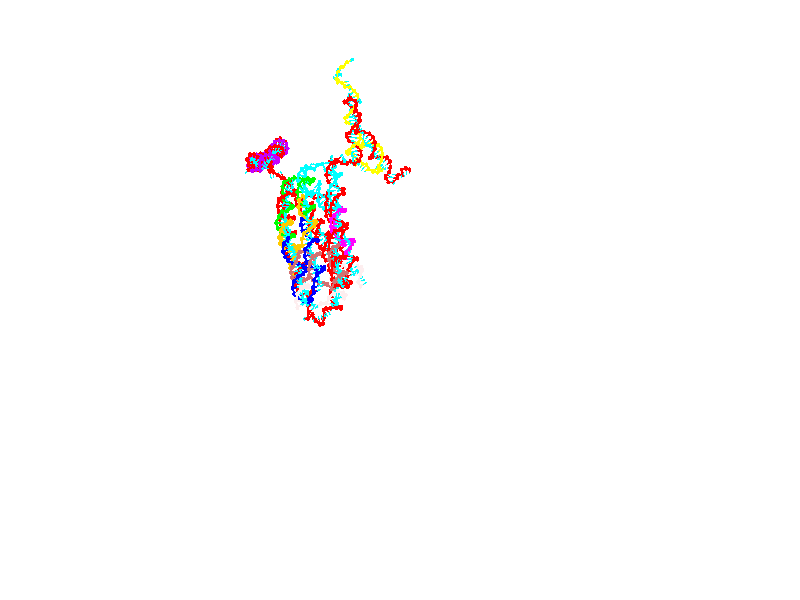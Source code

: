 // switches for output
#declare DRAW_BASES = 1; // possible values are 0, 1; only relevant for DNA ribbons
#declare DRAW_BASES_TYPE = 3; // possible values are 1, 2, 3; only relevant for DNA ribbons
#declare DRAW_FOG = 0; // set to 1 to enable fog

#include "colors.inc"

#include "transforms.inc"
background { rgb <1, 1, 1>}

#default {
   normal{
       ripples 0.25
       frequency 0.20
       turbulence 0.2
       lambda 5
   }
	finish {
		phong 0.1
		phong_size 40.
	}
}

// original window dimensions: 1024x640


// camera settings

camera {
	sky <0, 0.179814, -0.983701>
	up <0, 0.179814, -0.983701>
	right 1.6 * <1, 0, 0>
	location <25.469, 94.9851, 44.8844>
	look_at <25.469, 29.3977, 32.8955>
	direction <0, -65.5874, -11.9889>
	angle 67.0682
}


# declare cpy_camera_pos = <25.469, 94.9851, 44.8844>;
# if (DRAW_FOG = 1)
fog {
	fog_type 2
	up vnormalize(cpy_camera_pos)
	color rgbt<1,1,1,0.3>
	distance 1e-5
	fog_alt 3e-3
	fog_offset 28
}
# end


// LIGHTS

# declare lum = 6;
global_settings {
	ambient_light rgb lum * <0.05, 0.05, 0.05>
	max_trace_level 15
}# declare cpy_direct_light_amount = 0.25;
light_source
{	1000 * <-1, -1.16351, -0.803887>,
	rgb lum * cpy_direct_light_amount
	parallel
}

light_source
{	1000 * <1, 1.16351, 0.803887>,
	rgb lum * cpy_direct_light_amount
	parallel
}

// strand 0

// nucleotide -1

// particle -1
sphere {
	<4.249915, 14.699262, 14.793828> 0.250000
	pigment { color rgbt <1,0,0,0> }
	no_shadow
}
cylinder {
	<4.174824, 14.975529, 15.073180>,  <4.129769, 15.141289, 15.240791>, 0.100000
	pigment { color rgbt <1,0,0,0> }
	no_shadow
}
cylinder {
	<4.174824, 14.975529, 15.073180>,  <4.249915, 14.699262, 14.793828>, 0.100000
	pigment { color rgbt <1,0,0,0> }
	no_shadow
}

// particle -1
sphere {
	<4.174824, 14.975529, 15.073180> 0.100000
	pigment { color rgbt <1,0,0,0> }
	no_shadow
}
sphere {
	0, 1
	scale<0.080000,0.200000,0.300000>
	matrix <-0.755721, 0.352614, -0.551861,
		-0.627411, -0.631380, 0.455757,
		-0.187728, 0.690668, 0.698381,
		4.118505, 15.182729, 15.282695>
	pigment { color rgbt <0,1,1,0> }
	no_shadow
}
cylinder {
	<4.920474, 14.646937, 14.277925>,  <4.249915, 14.699262, 14.793828>, 0.130000
	pigment { color rgbt <1,0,0,0> }
	no_shadow
}

// nucleotide -1

// particle -1
sphere {
	<4.920474, 14.646937, 14.277925> 0.250000
	pigment { color rgbt <1,0,0,0> }
	no_shadow
}
cylinder {
	<4.795526, 14.826430, 13.943007>,  <4.720556, 14.934126, 13.742057>, 0.100000
	pigment { color rgbt <1,0,0,0> }
	no_shadow
}
cylinder {
	<4.795526, 14.826430, 13.943007>,  <4.920474, 14.646937, 14.277925>, 0.100000
	pigment { color rgbt <1,0,0,0> }
	no_shadow
}

// particle -1
sphere {
	<4.795526, 14.826430, 13.943007> 0.100000
	pigment { color rgbt <1,0,0,0> }
	no_shadow
}
sphere {
	0, 1
	scale<0.080000,0.200000,0.300000>
	matrix <-0.373073, -0.868534, -0.326291,
		-0.873640, 0.210454, 0.438705,
		-0.312360, 0.448730, -0.837301,
		4.701814, 14.961050, 13.691819>
	pigment { color rgbt <0,1,1,0> }
	no_shadow
}
cylinder {
	<4.207965, 14.496163, 14.096316>,  <4.920474, 14.646937, 14.277925>, 0.130000
	pigment { color rgbt <1,0,0,0> }
	no_shadow
}

// nucleotide -1

// particle -1
sphere {
	<4.207965, 14.496163, 14.096316> 0.250000
	pigment { color rgbt <1,0,0,0> }
	no_shadow
}
cylinder {
	<4.430367, 14.579705, 13.774512>,  <4.563809, 14.629830, 13.581429>, 0.100000
	pigment { color rgbt <1,0,0,0> }
	no_shadow
}
cylinder {
	<4.430367, 14.579705, 13.774512>,  <4.207965, 14.496163, 14.096316>, 0.100000
	pigment { color rgbt <1,0,0,0> }
	no_shadow
}

// particle -1
sphere {
	<4.430367, 14.579705, 13.774512> 0.100000
	pigment { color rgbt <1,0,0,0> }
	no_shadow
}
sphere {
	0, 1
	scale<0.080000,0.200000,0.300000>
	matrix <-0.013475, -0.965523, -0.259968,
		-0.831069, 0.155384, -0.534022,
		0.556006, 0.208855, -0.804510,
		4.597169, 14.642362, 13.533159>
	pigment { color rgbt <0,1,1,0> }
	no_shadow
}
cylinder {
	<3.911669, 14.350500, 13.385941>,  <4.207965, 14.496163, 14.096316>, 0.130000
	pigment { color rgbt <1,0,0,0> }
	no_shadow
}

// nucleotide -1

// particle -1
sphere {
	<3.911669, 14.350500, 13.385941> 0.250000
	pigment { color rgbt <1,0,0,0> }
	no_shadow
}
cylinder {
	<4.309606, 14.310023, 13.383128>,  <4.548368, 14.285737, 13.381441>, 0.100000
	pigment { color rgbt <1,0,0,0> }
	no_shadow
}
cylinder {
	<4.309606, 14.310023, 13.383128>,  <3.911669, 14.350500, 13.385941>, 0.100000
	pigment { color rgbt <1,0,0,0> }
	no_shadow
}

// particle -1
sphere {
	<4.309606, 14.310023, 13.383128> 0.100000
	pigment { color rgbt <1,0,0,0> }
	no_shadow
}
sphere {
	0, 1
	scale<0.080000,0.200000,0.300000>
	matrix <-0.100721, -0.977260, -0.186595,
		0.012012, 0.186340, -0.982412,
		0.994842, -0.101191, -0.007030,
		4.608059, 14.279666, 13.381020>
	pigment { color rgbt <0,1,1,0> }
	no_shadow
}
cylinder {
	<4.257413, 14.124551, 12.666202>,  <3.911669, 14.350500, 13.385941>, 0.130000
	pigment { color rgbt <1,0,0,0> }
	no_shadow
}

// nucleotide -1

// particle -1
sphere {
	<4.257413, 14.124551, 12.666202> 0.250000
	pigment { color rgbt <1,0,0,0> }
	no_shadow
}
cylinder {
	<4.453245, 14.020991, 12.999256>,  <4.570744, 13.958856, 13.199089>, 0.100000
	pigment { color rgbt <1,0,0,0> }
	no_shadow
}
cylinder {
	<4.453245, 14.020991, 12.999256>,  <4.257413, 14.124551, 12.666202>, 0.100000
	pigment { color rgbt <1,0,0,0> }
	no_shadow
}

// particle -1
sphere {
	<4.453245, 14.020991, 12.999256> 0.100000
	pigment { color rgbt <1,0,0,0> }
	no_shadow
}
sphere {
	0, 1
	scale<0.080000,0.200000,0.300000>
	matrix <-0.125777, -0.965885, -0.226375,
		0.862840, 0.006102, -0.505441,
		0.489579, -0.258898, 0.832637,
		4.600119, 13.943322, 13.249047>
	pigment { color rgbt <0,1,1,0> }
	no_shadow
}
cylinder {
	<4.697145, 13.601556, 12.426230>,  <4.257413, 14.124551, 12.666202>, 0.130000
	pigment { color rgbt <1,0,0,0> }
	no_shadow
}

// nucleotide -1

// particle -1
sphere {
	<4.697145, 13.601556, 12.426230> 0.250000
	pigment { color rgbt <1,0,0,0> }
	no_shadow
}
cylinder {
	<4.664670, 13.561583, 12.822901>,  <4.645184, 13.537599, 13.060904>, 0.100000
	pigment { color rgbt <1,0,0,0> }
	no_shadow
}
cylinder {
	<4.664670, 13.561583, 12.822901>,  <4.697145, 13.601556, 12.426230>, 0.100000
	pigment { color rgbt <1,0,0,0> }
	no_shadow
}

// particle -1
sphere {
	<4.664670, 13.561583, 12.822901> 0.100000
	pigment { color rgbt <1,0,0,0> }
	no_shadow
}
sphere {
	0, 1
	scale<0.080000,0.200000,0.300000>
	matrix <0.058166, -0.993740, -0.095378,
		0.995000, 0.049938, 0.086494,
		-0.081190, -0.099932, 0.991676,
		4.640313, 13.531603, 13.120403>
	pigment { color rgbt <0,1,1,0> }
	no_shadow
}
cylinder {
	<5.200675, 13.167870, 12.616756>,  <4.697145, 13.601556, 12.426230>, 0.130000
	pigment { color rgbt <1,0,0,0> }
	no_shadow
}

// nucleotide -1

// particle -1
sphere {
	<5.200675, 13.167870, 12.616756> 0.250000
	pigment { color rgbt <1,0,0,0> }
	no_shadow
}
cylinder {
	<4.953116, 13.147784, 12.930303>,  <4.804580, 13.135734, 13.118430>, 0.100000
	pigment { color rgbt <1,0,0,0> }
	no_shadow
}
cylinder {
	<4.953116, 13.147784, 12.930303>,  <5.200675, 13.167870, 12.616756>, 0.100000
	pigment { color rgbt <1,0,0,0> }
	no_shadow
}

// particle -1
sphere {
	<4.953116, 13.147784, 12.930303> 0.100000
	pigment { color rgbt <1,0,0,0> }
	no_shadow
}
sphere {
	0, 1
	scale<0.080000,0.200000,0.300000>
	matrix <-0.027942, -0.995915, -0.085858,
		0.784974, -0.075040, 0.614967,
		-0.618898, -0.050213, 0.783864,
		4.767447, 13.132720, 13.165462>
	pigment { color rgbt <0,1,1,0> }
	no_shadow
}
cylinder {
	<5.513866, 12.615333, 12.990006>,  <5.200675, 13.167870, 12.616756>, 0.130000
	pigment { color rgbt <1,0,0,0> }
	no_shadow
}

// nucleotide -1

// particle -1
sphere {
	<5.513866, 12.615333, 12.990006> 0.250000
	pigment { color rgbt <1,0,0,0> }
	no_shadow
}
cylinder {
	<5.129333, 12.666142, 13.087747>,  <4.898614, 12.696629, 13.146391>, 0.100000
	pigment { color rgbt <1,0,0,0> }
	no_shadow
}
cylinder {
	<5.129333, 12.666142, 13.087747>,  <5.513866, 12.615333, 12.990006>, 0.100000
	pigment { color rgbt <1,0,0,0> }
	no_shadow
}

// particle -1
sphere {
	<5.129333, 12.666142, 13.087747> 0.100000
	pigment { color rgbt <1,0,0,0> }
	no_shadow
}
sphere {
	0, 1
	scale<0.080000,0.200000,0.300000>
	matrix <-0.164801, -0.976213, -0.140886,
		0.220643, -0.175707, 0.959398,
		-0.961331, 0.127024, 0.244351,
		4.840934, 12.704249, 13.161052>
	pigment { color rgbt <0,1,1,0> }
	no_shadow
}
cylinder {
	<5.365788, 11.929074, 13.330596>,  <5.513866, 12.615333, 12.990006>, 0.130000
	pigment { color rgbt <1,0,0,0> }
	no_shadow
}

// nucleotide -1

// particle -1
sphere {
	<5.365788, 11.929074, 13.330596> 0.250000
	pigment { color rgbt <1,0,0,0> }
	no_shadow
}
cylinder {
	<5.001352, 12.084401, 13.275278>,  <4.782691, 12.177597, 13.242087>, 0.100000
	pigment { color rgbt <1,0,0,0> }
	no_shadow
}
cylinder {
	<5.001352, 12.084401, 13.275278>,  <5.365788, 11.929074, 13.330596>, 0.100000
	pigment { color rgbt <1,0,0,0> }
	no_shadow
}

// particle -1
sphere {
	<5.001352, 12.084401, 13.275278> 0.100000
	pigment { color rgbt <1,0,0,0> }
	no_shadow
}
sphere {
	0, 1
	scale<0.080000,0.200000,0.300000>
	matrix <-0.343122, -0.900359, -0.267620,
		-0.228436, -0.196374, 0.953548,
		-0.911089, 0.388317, -0.138294,
		4.728025, 12.200896, 13.233789>
	pigment { color rgbt <0,1,1,0> }
	no_shadow
}
cylinder {
	<4.836813, 11.549545, 13.652957>,  <5.365788, 11.929074, 13.330596>, 0.130000
	pigment { color rgbt <1,0,0,0> }
	no_shadow
}

// nucleotide -1

// particle -1
sphere {
	<4.836813, 11.549545, 13.652957> 0.250000
	pigment { color rgbt <1,0,0,0> }
	no_shadow
}
cylinder {
	<4.684593, 11.752493, 13.343698>,  <4.593261, 11.874261, 13.158142>, 0.100000
	pigment { color rgbt <1,0,0,0> }
	no_shadow
}
cylinder {
	<4.684593, 11.752493, 13.343698>,  <4.836813, 11.549545, 13.652957>, 0.100000
	pigment { color rgbt <1,0,0,0> }
	no_shadow
}

// particle -1
sphere {
	<4.684593, 11.752493, 13.343698> 0.100000
	pigment { color rgbt <1,0,0,0> }
	no_shadow
}
sphere {
	0, 1
	scale<0.080000,0.200000,0.300000>
	matrix <-0.171499, -0.860270, -0.480127,
		-0.908719, -0.050118, 0.414389,
		-0.380550, 0.507368, -0.773149,
		4.570428, 11.904703, 13.111753>
	pigment { color rgbt <0,1,1,0> }
	no_shadow
}
cylinder {
	<4.149452, 11.231308, 13.521658>,  <4.836813, 11.549545, 13.652957>, 0.130000
	pigment { color rgbt <1,0,0,0> }
	no_shadow
}

// nucleotide -1

// particle -1
sphere {
	<4.149452, 11.231308, 13.521658> 0.250000
	pigment { color rgbt <1,0,0,0> }
	no_shadow
}
cylinder {
	<4.302381, 11.400289, 13.192936>,  <4.394139, 11.501678, 12.995703>, 0.100000
	pigment { color rgbt <1,0,0,0> }
	no_shadow
}
cylinder {
	<4.302381, 11.400289, 13.192936>,  <4.149452, 11.231308, 13.521658>, 0.100000
	pigment { color rgbt <1,0,0,0> }
	no_shadow
}

// particle -1
sphere {
	<4.302381, 11.400289, 13.192936> 0.100000
	pigment { color rgbt <1,0,0,0> }
	no_shadow
}
sphere {
	0, 1
	scale<0.080000,0.200000,0.300000>
	matrix <-0.268571, -0.800172, -0.536278,
		-0.884137, 0.425745, -0.192466,
		0.382324, 0.422452, -0.821804,
		4.417078, 11.527024, 12.946395>
	pigment { color rgbt <0,1,1,0> }
	no_shadow
}
cylinder {
	<3.798590, 10.861279, 13.034939>,  <4.149452, 11.231308, 13.521658>, 0.130000
	pigment { color rgbt <1,0,0,0> }
	no_shadow
}

// nucleotide -1

// particle -1
sphere {
	<3.798590, 10.861279, 13.034939> 0.250000
	pigment { color rgbt <1,0,0,0> }
	no_shadow
}
cylinder {
	<4.065670, 11.047930, 12.802927>,  <4.225919, 11.159920, 12.663720>, 0.100000
	pigment { color rgbt <1,0,0,0> }
	no_shadow
}
cylinder {
	<4.065670, 11.047930, 12.802927>,  <3.798590, 10.861279, 13.034939>, 0.100000
	pigment { color rgbt <1,0,0,0> }
	no_shadow
}

// particle -1
sphere {
	<4.065670, 11.047930, 12.802927> 0.100000
	pigment { color rgbt <1,0,0,0> }
	no_shadow
}
sphere {
	0, 1
	scale<0.080000,0.200000,0.300000>
	matrix <-0.079925, -0.729722, -0.679057,
		-0.740126, 0.499766, -0.449942,
		0.667702, 0.466626, -0.580030,
		4.265981, 11.187918, 12.628918>
	pigment { color rgbt <0,1,1,0> }
	no_shadow
}
cylinder {
	<3.562522, 10.829292, 12.303606>,  <3.798590, 10.861279, 13.034939>, 0.130000
	pigment { color rgbt <1,0,0,0> }
	no_shadow
}

// nucleotide -1

// particle -1
sphere {
	<3.562522, 10.829292, 12.303606> 0.250000
	pigment { color rgbt <1,0,0,0> }
	no_shadow
}
cylinder {
	<3.961429, 10.851495, 12.323099>,  <4.200774, 10.864817, 12.334795>, 0.100000
	pigment { color rgbt <1,0,0,0> }
	no_shadow
}
cylinder {
	<3.961429, 10.851495, 12.323099>,  <3.562522, 10.829292, 12.303606>, 0.100000
	pigment { color rgbt <1,0,0,0> }
	no_shadow
}

// particle -1
sphere {
	<3.961429, 10.851495, 12.323099> 0.100000
	pigment { color rgbt <1,0,0,0> }
	no_shadow
}
sphere {
	0, 1
	scale<0.080000,0.200000,0.300000>
	matrix <0.073398, -0.818709, -0.569498,
		0.008287, 0.571519, -0.820547,
		0.997268, 0.055507, 0.048733,
		4.260610, 10.868147, 12.337719>
	pigment { color rgbt <0,1,1,0> }
	no_shadow
}
cylinder {
	<3.810012, 10.625365, 11.685377>,  <3.562522, 10.829292, 12.303606>, 0.130000
	pigment { color rgbt <1,0,0,0> }
	no_shadow
}

// nucleotide -1

// particle -1
sphere {
	<3.810012, 10.625365, 11.685377> 0.250000
	pigment { color rgbt <1,0,0,0> }
	no_shadow
}
cylinder {
	<4.144852, 10.577085, 11.898806>,  <4.345755, 10.548118, 12.026863>, 0.100000
	pigment { color rgbt <1,0,0,0> }
	no_shadow
}
cylinder {
	<4.144852, 10.577085, 11.898806>,  <3.810012, 10.625365, 11.685377>, 0.100000
	pigment { color rgbt <1,0,0,0> }
	no_shadow
}

// particle -1
sphere {
	<4.144852, 10.577085, 11.898806> 0.100000
	pigment { color rgbt <1,0,0,0> }
	no_shadow
}
sphere {
	0, 1
	scale<0.080000,0.200000,0.300000>
	matrix <0.207031, -0.832915, -0.513216,
		0.506364, 0.540078, -0.672243,
		0.837098, -0.120699, 0.533571,
		4.395981, 10.540875, 12.058877>
	pigment { color rgbt <0,1,1,0> }
	no_shadow
}
cylinder {
	<4.121004, 10.208506, 11.207776>,  <3.810012, 10.625365, 11.685377>, 0.130000
	pigment { color rgbt <1,0,0,0> }
	no_shadow
}

// nucleotide -1

// particle -1
sphere {
	<4.121004, 10.208506, 11.207776> 0.250000
	pigment { color rgbt <1,0,0,0> }
	no_shadow
}
cylinder {
	<4.386125, 10.185691, 11.506424>,  <4.545197, 10.172002, 11.685613>, 0.100000
	pigment { color rgbt <1,0,0,0> }
	no_shadow
}
cylinder {
	<4.386125, 10.185691, 11.506424>,  <4.121004, 10.208506, 11.207776>, 0.100000
	pigment { color rgbt <1,0,0,0> }
	no_shadow
}

// particle -1
sphere {
	<4.386125, 10.185691, 11.506424> 0.100000
	pigment { color rgbt <1,0,0,0> }
	no_shadow
}
sphere {
	0, 1
	scale<0.080000,0.200000,0.300000>
	matrix <0.430314, -0.786990, -0.442128,
		0.612799, 0.614324, -0.497075,
		0.662803, -0.057037, 0.746619,
		4.584965, 10.168580, 11.730410>
	pigment { color rgbt <0,1,1,0> }
	no_shadow
}
cylinder {
	<4.821836, 10.128215, 10.940912>,  <4.121004, 10.208506, 11.207776>, 0.130000
	pigment { color rgbt <1,0,0,0> }
	no_shadow
}

// nucleotide -1

// particle -1
sphere {
	<4.821836, 10.128215, 10.940912> 0.250000
	pigment { color rgbt <1,0,0,0> }
	no_shadow
}
cylinder {
	<4.802834, 9.981688, 11.312623>,  <4.791433, 9.893773, 11.535649>, 0.100000
	pigment { color rgbt <1,0,0,0> }
	no_shadow
}
cylinder {
	<4.802834, 9.981688, 11.312623>,  <4.821836, 10.128215, 10.940912>, 0.100000
	pigment { color rgbt <1,0,0,0> }
	no_shadow
}

// particle -1
sphere {
	<4.802834, 9.981688, 11.312623> 0.100000
	pigment { color rgbt <1,0,0,0> }
	no_shadow
}
sphere {
	0, 1
	scale<0.080000,0.200000,0.300000>
	matrix <0.550433, -0.785929, -0.281671,
		0.833527, 0.498125, 0.238966,
		-0.047503, -0.366315, 0.929278,
		4.788583, 9.871794, 11.591406>
	pigment { color rgbt <0,1,1,0> }
	no_shadow
}
cylinder {
	<5.501904, 9.924308, 11.067497>,  <4.821836, 10.128215, 10.940912>, 0.130000
	pigment { color rgbt <1,0,0,0> }
	no_shadow
}

// nucleotide -1

// particle -1
sphere {
	<5.501904, 9.924308, 11.067497> 0.250000
	pigment { color rgbt <1,0,0,0> }
	no_shadow
}
cylinder {
	<5.268823, 9.726336, 11.325336>,  <5.128974, 9.607553, 11.480039>, 0.100000
	pigment { color rgbt <1,0,0,0> }
	no_shadow
}
cylinder {
	<5.268823, 9.726336, 11.325336>,  <5.501904, 9.924308, 11.067497>, 0.100000
	pigment { color rgbt <1,0,0,0> }
	no_shadow
}

// particle -1
sphere {
	<5.268823, 9.726336, 11.325336> 0.100000
	pigment { color rgbt <1,0,0,0> }
	no_shadow
}
sphere {
	0, 1
	scale<0.080000,0.200000,0.300000>
	matrix <0.470376, -0.852203, -0.229121,
		0.662725, 0.169692, 0.729384,
		-0.582703, -0.494929, 0.644595,
		5.094012, 9.577858, 11.518714>
	pigment { color rgbt <0,1,1,0> }
	no_shadow
}
cylinder {
	<5.976146, 9.448568, 11.343462>,  <5.501904, 9.924308, 11.067497>, 0.130000
	pigment { color rgbt <1,0,0,0> }
	no_shadow
}

// nucleotide -1

// particle -1
sphere {
	<5.976146, 9.448568, 11.343462> 0.250000
	pigment { color rgbt <1,0,0,0> }
	no_shadow
}
cylinder {
	<5.613128, 9.291509, 11.403046>,  <5.395318, 9.197272, 11.438796>, 0.100000
	pigment { color rgbt <1,0,0,0> }
	no_shadow
}
cylinder {
	<5.613128, 9.291509, 11.403046>,  <5.976146, 9.448568, 11.343462>, 0.100000
	pigment { color rgbt <1,0,0,0> }
	no_shadow
}

// particle -1
sphere {
	<5.613128, 9.291509, 11.403046> 0.100000
	pigment { color rgbt <1,0,0,0> }
	no_shadow
}
sphere {
	0, 1
	scale<0.080000,0.200000,0.300000>
	matrix <0.330550, -0.886674, -0.323335,
		0.259037, -0.244202, 0.934486,
		-0.907544, -0.392650, 0.148960,
		5.340865, 9.173714, 11.447734>
	pigment { color rgbt <0,1,1,0> }
	no_shadow
}
cylinder {
	<6.069671, 8.808628, 11.596774>,  <5.976146, 9.448568, 11.343462>, 0.130000
	pigment { color rgbt <1,0,0,0> }
	no_shadow
}

// nucleotide -1

// particle -1
sphere {
	<6.069671, 8.808628, 11.596774> 0.250000
	pigment { color rgbt <1,0,0,0> }
	no_shadow
}
cylinder {
	<5.693517, 8.783065, 11.463151>,  <5.467825, 8.767727, 11.382977>, 0.100000
	pigment { color rgbt <1,0,0,0> }
	no_shadow
}
cylinder {
	<5.693517, 8.783065, 11.463151>,  <6.069671, 8.808628, 11.596774>, 0.100000
	pigment { color rgbt <1,0,0,0> }
	no_shadow
}

// particle -1
sphere {
	<5.693517, 8.783065, 11.463151> 0.100000
	pigment { color rgbt <1,0,0,0> }
	no_shadow
}
sphere {
	0, 1
	scale<0.080000,0.200000,0.300000>
	matrix <0.150836, -0.958680, -0.241207,
		-0.304840, -0.277215, 0.911167,
		-0.940383, -0.063907, -0.334058,
		5.411402, 8.763893, 11.362933>
	pigment { color rgbt <0,1,1,0> }
	no_shadow
}
cylinder {
	<5.892689, 8.062379, 11.771884>,  <6.069671, 8.808628, 11.596774>, 0.130000
	pigment { color rgbt <1,0,0,0> }
	no_shadow
}

// nucleotide -1

// particle -1
sphere {
	<5.892689, 8.062379, 11.771884> 0.250000
	pigment { color rgbt <1,0,0,0> }
	no_shadow
}
cylinder {
	<5.612472, 8.161451, 11.504185>,  <5.444341, 8.220895, 11.343565>, 0.100000
	pigment { color rgbt <1,0,0,0> }
	no_shadow
}
cylinder {
	<5.612472, 8.161451, 11.504185>,  <5.892689, 8.062379, 11.771884>, 0.100000
	pigment { color rgbt <1,0,0,0> }
	no_shadow
}

// particle -1
sphere {
	<5.612472, 8.161451, 11.504185> 0.100000
	pigment { color rgbt <1,0,0,0> }
	no_shadow
}
sphere {
	0, 1
	scale<0.080000,0.200000,0.300000>
	matrix <-0.081522, -0.959472, -0.269754,
		-0.708938, -0.134416, 0.692344,
		-0.700544, 0.247680, -0.669248,
		5.402308, 8.235755, 11.303411>
	pigment { color rgbt <0,1,1,0> }
	no_shadow
}
cylinder {
	<5.269059, 7.570313, 11.763261>,  <5.892689, 8.062379, 11.771884>, 0.130000
	pigment { color rgbt <1,0,0,0> }
	no_shadow
}

// nucleotide -1

// particle -1
sphere {
	<5.269059, 7.570313, 11.763261> 0.250000
	pigment { color rgbt <1,0,0,0> }
	no_shadow
}
cylinder {
	<5.252893, 7.740276, 11.401527>,  <5.243194, 7.842255, 11.184487>, 0.100000
	pigment { color rgbt <1,0,0,0> }
	no_shadow
}
cylinder {
	<5.252893, 7.740276, 11.401527>,  <5.269059, 7.570313, 11.763261>, 0.100000
	pigment { color rgbt <1,0,0,0> }
	no_shadow
}

// particle -1
sphere {
	<5.252893, 7.740276, 11.401527> 0.100000
	pigment { color rgbt <1,0,0,0> }
	no_shadow
}
sphere {
	0, 1
	scale<0.080000,0.200000,0.300000>
	matrix <-0.093643, -0.902700, -0.419956,
		-0.994785, 0.067712, 0.076272,
		-0.040414, 0.424909, -0.904334,
		5.240768, 7.867749, 11.130227>
	pigment { color rgbt <0,1,1,0> }
	no_shadow
}
cylinder {
	<4.791475, 7.074039, 11.431343>,  <5.269059, 7.570313, 11.763261>, 0.130000
	pigment { color rgbt <1,0,0,0> }
	no_shadow
}

// nucleotide -1

// particle -1
sphere {
	<4.791475, 7.074039, 11.431343> 0.250000
	pigment { color rgbt <1,0,0,0> }
	no_shadow
}
cylinder {
	<4.975591, 7.294623, 11.153057>,  <5.086061, 7.426974, 10.986085>, 0.100000
	pigment { color rgbt <1,0,0,0> }
	no_shadow
}
cylinder {
	<4.975591, 7.294623, 11.153057>,  <4.791475, 7.074039, 11.431343>, 0.100000
	pigment { color rgbt <1,0,0,0> }
	no_shadow
}

// particle -1
sphere {
	<4.975591, 7.294623, 11.153057> 0.100000
	pigment { color rgbt <1,0,0,0> }
	no_shadow
}
sphere {
	0, 1
	scale<0.080000,0.200000,0.300000>
	matrix <-0.043630, -0.768670, -0.638156,
		-0.886695, 0.324092, -0.329752,
		0.460292, 0.551463, -0.695716,
		5.113678, 7.460062, 10.944343>
	pigment { color rgbt <0,1,1,0> }
	no_shadow
}
cylinder {
	<4.414974, 7.035729, 10.728744>,  <4.791475, 7.074039, 11.431343>, 0.130000
	pigment { color rgbt <1,0,0,0> }
	no_shadow
}

// nucleotide -1

// particle -1
sphere {
	<4.414974, 7.035729, 10.728744> 0.250000
	pigment { color rgbt <1,0,0,0> }
	no_shadow
}
cylinder {
	<4.797406, 7.129981, 10.659014>,  <5.026865, 7.186532, 10.617176>, 0.100000
	pigment { color rgbt <1,0,0,0> }
	no_shadow
}
cylinder {
	<4.797406, 7.129981, 10.659014>,  <4.414974, 7.035729, 10.728744>, 0.100000
	pigment { color rgbt <1,0,0,0> }
	no_shadow
}

// particle -1
sphere {
	<4.797406, 7.129981, 10.659014> 0.100000
	pigment { color rgbt <1,0,0,0> }
	no_shadow
}
sphere {
	0, 1
	scale<0.080000,0.200000,0.300000>
	matrix <0.029655, -0.669463, -0.742253,
		-0.291602, 0.704484, -0.647048,
		0.956080, 0.235630, -0.174325,
		5.084230, 7.200670, 10.606716>
	pigment { color rgbt <0,1,1,0> }
	no_shadow
}
cylinder {
	<4.432693, 7.218465, 10.048916>,  <4.414974, 7.035729, 10.728744>, 0.130000
	pigment { color rgbt <1,0,0,0> }
	no_shadow
}

// nucleotide -1

// particle -1
sphere {
	<4.432693, 7.218465, 10.048916> 0.250000
	pigment { color rgbt <1,0,0,0> }
	no_shadow
}
cylinder {
	<4.799912, 7.096574, 10.150367>,  <5.020244, 7.023440, 10.211238>, 0.100000
	pigment { color rgbt <1,0,0,0> }
	no_shadow
}
cylinder {
	<4.799912, 7.096574, 10.150367>,  <4.432693, 7.218465, 10.048916>, 0.100000
	pigment { color rgbt <1,0,0,0> }
	no_shadow
}

// particle -1
sphere {
	<4.799912, 7.096574, 10.150367> 0.100000
	pigment { color rgbt <1,0,0,0> }
	no_shadow
}
sphere {
	0, 1
	scale<0.080000,0.200000,0.300000>
	matrix <0.019936, -0.603432, -0.797166,
		0.395965, 0.736893, -0.547905,
		0.918049, -0.304727, 0.253628,
		5.075327, 7.005156, 10.226456>
	pigment { color rgbt <0,1,1,0> }
	no_shadow
}
cylinder {
	<4.835139, 7.152026, 9.427735>,  <4.432693, 7.218465, 10.048916>, 0.130000
	pigment { color rgbt <1,0,0,0> }
	no_shadow
}

// nucleotide -1

// particle -1
sphere {
	<4.835139, 7.152026, 9.427735> 0.250000
	pigment { color rgbt <1,0,0,0> }
	no_shadow
}
cylinder {
	<5.022299, 6.917557, 9.692301>,  <5.134596, 6.776875, 9.851040>, 0.100000
	pigment { color rgbt <1,0,0,0> }
	no_shadow
}
cylinder {
	<5.022299, 6.917557, 9.692301>,  <4.835139, 7.152026, 9.427735>, 0.100000
	pigment { color rgbt <1,0,0,0> }
	no_shadow
}

// particle -1
sphere {
	<5.022299, 6.917557, 9.692301> 0.100000
	pigment { color rgbt <1,0,0,0> }
	no_shadow
}
sphere {
	0, 1
	scale<0.080000,0.200000,0.300000>
	matrix <0.047346, -0.730692, -0.681064,
		0.882511, 0.349986, -0.314139,
		0.467902, -0.586173, 0.661414,
		5.162670, 6.741705, 9.890725>
	pigment { color rgbt <0,1,1,0> }
	no_shadow
}
cylinder {
	<5.605753, 6.954517, 9.136270>,  <4.835139, 7.152026, 9.427735>, 0.130000
	pigment { color rgbt <1,0,0,0> }
	no_shadow
}

// nucleotide -1

// particle -1
sphere {
	<5.605753, 6.954517, 9.136270> 0.250000
	pigment { color rgbt <1,0,0,0> }
	no_shadow
}
cylinder {
	<5.438116, 6.701993, 9.397285>,  <5.337533, 6.550479, 9.553895>, 0.100000
	pigment { color rgbt <1,0,0,0> }
	no_shadow
}
cylinder {
	<5.438116, 6.701993, 9.397285>,  <5.605753, 6.954517, 9.136270>, 0.100000
	pigment { color rgbt <1,0,0,0> }
	no_shadow
}

// particle -1
sphere {
	<5.438116, 6.701993, 9.397285> 0.100000
	pigment { color rgbt <1,0,0,0> }
	no_shadow
}
sphere {
	0, 1
	scale<0.080000,0.200000,0.300000>
	matrix <0.230923, -0.769182, -0.595847,
		0.878086, -0.099029, 0.468143,
		-0.419093, -0.631309, 0.652540,
		5.312387, 6.512600, 9.593047>
	pigment { color rgbt <0,1,1,0> }
	no_shadow
}
cylinder {
	<6.026517, 6.427519, 9.443513>,  <5.605753, 6.954517, 9.136270>, 0.130000
	pigment { color rgbt <1,0,0,0> }
	no_shadow
}

// nucleotide -1

// particle -1
sphere {
	<6.026517, 6.427519, 9.443513> 0.250000
	pigment { color rgbt <1,0,0,0> }
	no_shadow
}
cylinder {
	<5.671114, 6.244418, 9.456276>,  <5.457873, 6.134557, 9.463934>, 0.100000
	pigment { color rgbt <1,0,0,0> }
	no_shadow
}
cylinder {
	<5.671114, 6.244418, 9.456276>,  <6.026517, 6.427519, 9.443513>, 0.100000
	pigment { color rgbt <1,0,0,0> }
	no_shadow
}

// particle -1
sphere {
	<5.671114, 6.244418, 9.456276> 0.100000
	pigment { color rgbt <1,0,0,0> }
	no_shadow
}
sphere {
	0, 1
	scale<0.080000,0.200000,0.300000>
	matrix <0.383087, -0.778260, -0.497550,
		0.252587, -0.429854, 0.866848,
		-0.888507, -0.457753, 0.031907,
		5.404562, 6.107092, 9.465848>
	pigment { color rgbt <0,1,1,0> }
	no_shadow
}
cylinder {
	<6.128633, 5.663466, 9.410205>,  <6.026517, 6.427519, 9.443513>, 0.130000
	pigment { color rgbt <1,0,0,0> }
	no_shadow
}

// nucleotide -1

// particle -1
sphere {
	<6.128633, 5.663466, 9.410205> 0.250000
	pigment { color rgbt <1,0,0,0> }
	no_shadow
}
cylinder {
	<5.742402, 5.693108, 9.310473>,  <5.510663, 5.710893, 9.250635>, 0.100000
	pigment { color rgbt <1,0,0,0> }
	no_shadow
}
cylinder {
	<5.742402, 5.693108, 9.310473>,  <6.128633, 5.663466, 9.410205>, 0.100000
	pigment { color rgbt <1,0,0,0> }
	no_shadow
}

// particle -1
sphere {
	<5.742402, 5.693108, 9.310473> 0.100000
	pigment { color rgbt <1,0,0,0> }
	no_shadow
}
sphere {
	0, 1
	scale<0.080000,0.200000,0.300000>
	matrix <0.079638, -0.828297, -0.554600,
		-0.247615, -0.555366, 0.793886,
		-0.965580, 0.074104, -0.249327,
		5.452728, 5.715339, 9.235675>
	pigment { color rgbt <0,1,1,0> }
	no_shadow
}
cylinder {
	<6.851013, 5.446057, 9.119486>,  <6.128633, 5.663466, 9.410205>, 0.130000
	pigment { color rgbt <1,0,0,0> }
	no_shadow
}

// nucleotide -1

// particle -1
sphere {
	<6.851013, 5.446057, 9.119486> 0.250000
	pigment { color rgbt <1,0,0,0> }
	no_shadow
}
cylinder {
	<6.656374, 5.108199, 9.030228>,  <6.539590, 4.905484, 8.976672>, 0.100000
	pigment { color rgbt <1,0,0,0> }
	no_shadow
}
cylinder {
	<6.656374, 5.108199, 9.030228>,  <6.851013, 5.446057, 9.119486>, 0.100000
	pigment { color rgbt <1,0,0,0> }
	no_shadow
}

// particle -1
sphere {
	<6.656374, 5.108199, 9.030228> 0.100000
	pigment { color rgbt <1,0,0,0> }
	no_shadow
}
sphere {
	0, 1
	scale<0.080000,0.200000,0.300000>
	matrix <0.596946, -0.134966, -0.790847,
		0.637869, -0.518032, 0.569883,
		-0.486599, -0.844646, -0.223146,
		6.510394, 4.854805, 8.963284>
	pigment { color rgbt <0,1,1,0> }
	no_shadow
}
cylinder {
	<7.246921, 6.072980, 9.338146>,  <6.851013, 5.446057, 9.119486>, 0.130000
	pigment { color rgbt <1,0,0,0> }
	no_shadow
}

// nucleotide -1

// particle -1
sphere {
	<7.246921, 6.072980, 9.338146> 0.250000
	pigment { color rgbt <1,0,0,0> }
	no_shadow
}
cylinder {
	<7.396636, 6.131001, 8.971787>,  <7.486466, 6.165812, 8.751972>, 0.100000
	pigment { color rgbt <1,0,0,0> }
	no_shadow
}
cylinder {
	<7.396636, 6.131001, 8.971787>,  <7.246921, 6.072980, 9.338146>, 0.100000
	pigment { color rgbt <1,0,0,0> }
	no_shadow
}

// particle -1
sphere {
	<7.396636, 6.131001, 8.971787> 0.100000
	pigment { color rgbt <1,0,0,0> }
	no_shadow
}
sphere {
	0, 1
	scale<0.080000,0.200000,0.300000>
	matrix <-0.924763, 0.131565, -0.357077,
		0.068705, 0.980638, 0.183381,
		0.374290, 0.145051, -0.915897,
		7.508924, 6.174516, 8.697019>
	pigment { color rgbt <0,1,1,0> }
	no_shadow
}
cylinder {
	<7.177885, 6.824110, 9.131338>,  <7.246921, 6.072980, 9.338146>, 0.130000
	pigment { color rgbt <1,0,0,0> }
	no_shadow
}

// nucleotide -1

// particle -1
sphere {
	<7.177885, 6.824110, 9.131338> 0.250000
	pigment { color rgbt <1,0,0,0> }
	no_shadow
}
cylinder {
	<7.145886, 6.541876, 8.849700>,  <7.126687, 6.372535, 8.680717>, 0.100000
	pigment { color rgbt <1,0,0,0> }
	no_shadow
}
cylinder {
	<7.145886, 6.541876, 8.849700>,  <7.177885, 6.824110, 9.131338>, 0.100000
	pigment { color rgbt <1,0,0,0> }
	no_shadow
}

// particle -1
sphere {
	<7.145886, 6.541876, 8.849700> 0.100000
	pigment { color rgbt <1,0,0,0> }
	no_shadow
}
sphere {
	0, 1
	scale<0.080000,0.200000,0.300000>
	matrix <-0.946298, 0.275731, -0.168800,
		0.313244, 0.652780, -0.689751,
		-0.079996, -0.705585, -0.704095,
		7.121887, 6.330200, 8.638472>
	pigment { color rgbt <0,1,1,0> }
	no_shadow
}
cylinder {
	<6.870890, 7.427859, 9.207822>,  <7.177885, 6.824110, 9.131338>, 0.130000
	pigment { color rgbt <1,0,0,0> }
	no_shadow
}

// nucleotide -1

// particle -1
sphere {
	<6.870890, 7.427859, 9.207822> 0.250000
	pigment { color rgbt <1,0,0,0> }
	no_shadow
}
cylinder {
	<7.268539, 7.430588, 9.251039>,  <7.507129, 7.432225, 9.276969>, 0.100000
	pigment { color rgbt <1,0,0,0> }
	no_shadow
}
cylinder {
	<7.268539, 7.430588, 9.251039>,  <6.870890, 7.427859, 9.207822>, 0.100000
	pigment { color rgbt <1,0,0,0> }
	no_shadow
}

// particle -1
sphere {
	<7.268539, 7.430588, 9.251039> 0.100000
	pigment { color rgbt <1,0,0,0> }
	no_shadow
}
sphere {
	0, 1
	scale<0.080000,0.200000,0.300000>
	matrix <-0.016696, 0.995735, 0.090739,
		-0.106962, -0.092010, 0.989997,
		0.994123, 0.006823, 0.108042,
		7.566776, 7.432635, 9.283451>
	pigment { color rgbt <0,1,1,0> }
	no_shadow
}
cylinder {
	<7.011796, 7.793393, 9.855528>,  <6.870890, 7.427859, 9.207822>, 0.130000
	pigment { color rgbt <1,0,0,0> }
	no_shadow
}

// nucleotide -1

// particle -1
sphere {
	<7.011796, 7.793393, 9.855528> 0.250000
	pigment { color rgbt <1,0,0,0> }
	no_shadow
}
cylinder {
	<7.303590, 7.784078, 9.582088>,  <7.478666, 7.778489, 9.418023>, 0.100000
	pigment { color rgbt <1,0,0,0> }
	no_shadow
}
cylinder {
	<7.303590, 7.784078, 9.582088>,  <7.011796, 7.793393, 9.855528>, 0.100000
	pigment { color rgbt <1,0,0,0> }
	no_shadow
}

// particle -1
sphere {
	<7.303590, 7.784078, 9.582088> 0.100000
	pigment { color rgbt <1,0,0,0> }
	no_shadow
}
sphere {
	0, 1
	scale<0.080000,0.200000,0.300000>
	matrix <-0.038337, 0.996457, -0.074854,
		0.682923, 0.080812, 0.726007,
		0.729484, -0.023287, -0.683601,
		7.522435, 7.777092, 9.377007>
	pigment { color rgbt <0,1,1,0> }
	no_shadow
}
cylinder {
	<7.697038, 8.184594, 9.972526>,  <7.011796, 7.793393, 9.855528>, 0.130000
	pigment { color rgbt <1,0,0,0> }
	no_shadow
}

// nucleotide -1

// particle -1
sphere {
	<7.697038, 8.184594, 9.972526> 0.250000
	pigment { color rgbt <1,0,0,0> }
	no_shadow
}
cylinder {
	<7.633671, 8.192542, 9.577657>,  <7.595651, 8.197310, 9.340735>, 0.100000
	pigment { color rgbt <1,0,0,0> }
	no_shadow
}
cylinder {
	<7.633671, 8.192542, 9.577657>,  <7.697038, 8.184594, 9.972526>, 0.100000
	pigment { color rgbt <1,0,0,0> }
	no_shadow
}

// particle -1
sphere {
	<7.633671, 8.192542, 9.577657> 0.100000
	pigment { color rgbt <1,0,0,0> }
	no_shadow
}
sphere {
	0, 1
	scale<0.080000,0.200000,0.300000>
	matrix <0.144904, 0.989440, -0.003338,
		0.976682, -0.143574, -0.159622,
		-0.158416, 0.019869, -0.987172,
		7.586146, 8.198503, 9.281505>
	pigment { color rgbt <0,1,1,0> }
	no_shadow
}
cylinder {
	<8.289618, 8.548596, 9.573615>,  <7.697038, 8.184594, 9.972526>, 0.130000
	pigment { color rgbt <1,0,0,0> }
	no_shadow
}

// nucleotide -1

// particle -1
sphere {
	<8.289618, 8.548596, 9.573615> 0.250000
	pigment { color rgbt <1,0,0,0> }
	no_shadow
}
cylinder {
	<7.918739, 8.564460, 9.424627>,  <7.696212, 8.573977, 9.335235>, 0.100000
	pigment { color rgbt <1,0,0,0> }
	no_shadow
}
cylinder {
	<7.918739, 8.564460, 9.424627>,  <8.289618, 8.548596, 9.573615>, 0.100000
	pigment { color rgbt <1,0,0,0> }
	no_shadow
}

// particle -1
sphere {
	<7.918739, 8.564460, 9.424627> 0.100000
	pigment { color rgbt <1,0,0,0> }
	no_shadow
}
sphere {
	0, 1
	scale<0.080000,0.200000,0.300000>
	matrix <0.013888, 0.997335, 0.071619,
		0.374318, 0.061232, -0.925277,
		-0.927197, 0.039658, -0.372470,
		7.640580, 8.576357, 9.312886>
	pigment { color rgbt <0,1,1,0> }
	no_shadow
}
cylinder {
	<8.192863, 9.150232, 9.000032>,  <8.289618, 8.548596, 9.573615>, 0.130000
	pigment { color rgbt <1,0,0,0> }
	no_shadow
}

// nucleotide -1

// particle -1
sphere {
	<8.192863, 9.150232, 9.000032> 0.250000
	pigment { color rgbt <1,0,0,0> }
	no_shadow
}
cylinder {
	<7.863472, 9.067348, 9.211293>,  <7.665837, 9.017616, 9.338050>, 0.100000
	pigment { color rgbt <1,0,0,0> }
	no_shadow
}
cylinder {
	<7.863472, 9.067348, 9.211293>,  <8.192863, 9.150232, 9.000032>, 0.100000
	pigment { color rgbt <1,0,0,0> }
	no_shadow
}

// particle -1
sphere {
	<7.863472, 9.067348, 9.211293> 0.100000
	pigment { color rgbt <1,0,0,0> }
	no_shadow
}
sphere {
	0, 1
	scale<0.080000,0.200000,0.300000>
	matrix <0.027069, 0.915506, 0.401392,
		-0.566700, 0.344835, -0.748291,
		-0.823479, -0.207213, 0.528152,
		7.616428, 9.005183, 9.369739>
	pigment { color rgbt <0,1,1,0> }
	no_shadow
}
cylinder {
	<7.547105, 9.656952, 8.755509>,  <8.192863, 9.150232, 9.000032>, 0.130000
	pigment { color rgbt <1,0,0,0> }
	no_shadow
}

// nucleotide -1

// particle -1
sphere {
	<7.547105, 9.656952, 8.755509> 0.250000
	pigment { color rgbt <1,0,0,0> }
	no_shadow
}
cylinder {
	<7.564949, 9.529293, 9.134171>,  <7.575655, 9.452698, 9.361368>, 0.100000
	pigment { color rgbt <1,0,0,0> }
	no_shadow
}
cylinder {
	<7.564949, 9.529293, 9.134171>,  <7.547105, 9.656952, 8.755509>, 0.100000
	pigment { color rgbt <1,0,0,0> }
	no_shadow
}

// particle -1
sphere {
	<7.564949, 9.529293, 9.134171> 0.100000
	pigment { color rgbt <1,0,0,0> }
	no_shadow
}
sphere {
	0, 1
	scale<0.080000,0.200000,0.300000>
	matrix <-0.008250, 0.947448, 0.319804,
		-0.998970, -0.022076, 0.039632,
		0.044609, -0.319147, 0.946655,
		7.578332, 9.433549, 9.418168>
	pigment { color rgbt <0,1,1,0> }
	no_shadow
}
cylinder {
	<7.099966, 10.058262, 9.123548>,  <7.547105, 9.656952, 8.755509>, 0.130000
	pigment { color rgbt <1,0,0,0> }
	no_shadow
}

// nucleotide -1

// particle -1
sphere {
	<7.099966, 10.058262, 9.123548> 0.250000
	pigment { color rgbt <1,0,0,0> }
	no_shadow
}
cylinder {
	<7.355621, 9.918694, 9.397703>,  <7.509014, 9.834954, 9.562197>, 0.100000
	pigment { color rgbt <1,0,0,0> }
	no_shadow
}
cylinder {
	<7.355621, 9.918694, 9.397703>,  <7.099966, 10.058262, 9.123548>, 0.100000
	pigment { color rgbt <1,0,0,0> }
	no_shadow
}

// particle -1
sphere {
	<7.355621, 9.918694, 9.397703> 0.100000
	pigment { color rgbt <1,0,0,0> }
	no_shadow
}
sphere {
	0, 1
	scale<0.080000,0.200000,0.300000>
	matrix <-0.156783, 0.813343, 0.560260,
		-0.752942, -0.465541, 0.465134,
		0.639138, -0.348919, 0.685389,
		7.547362, 9.814019, 9.603320>
	pigment { color rgbt <0,1,1,0> }
	no_shadow
}
cylinder {
	<6.800354, 10.142138, 9.818496>,  <7.099966, 10.058262, 9.123548>, 0.130000
	pigment { color rgbt <1,0,0,0> }
	no_shadow
}

// nucleotide -1

// particle -1
sphere {
	<6.800354, 10.142138, 9.818496> 0.250000
	pigment { color rgbt <1,0,0,0> }
	no_shadow
}
cylinder {
	<7.192459, 10.106189, 9.888930>,  <7.427722, 10.084620, 9.931191>, 0.100000
	pigment { color rgbt <1,0,0,0> }
	no_shadow
}
cylinder {
	<7.192459, 10.106189, 9.888930>,  <6.800354, 10.142138, 9.818496>, 0.100000
	pigment { color rgbt <1,0,0,0> }
	no_shadow
}

// particle -1
sphere {
	<7.192459, 10.106189, 9.888930> 0.100000
	pigment { color rgbt <1,0,0,0> }
	no_shadow
}
sphere {
	0, 1
	scale<0.080000,0.200000,0.300000>
	matrix <-0.015803, 0.852224, 0.522938,
		-0.197064, -0.515400, 0.833984,
		0.980263, -0.089873, 0.176088,
		7.486538, 10.079226, 9.941756>
	pigment { color rgbt <0,1,1,0> }
	no_shadow
}
cylinder {
	<6.846385, 10.194863, 10.563433>,  <6.800354, 10.142138, 9.818496>, 0.130000
	pigment { color rgbt <1,0,0,0> }
	no_shadow
}

// nucleotide -1

// particle -1
sphere {
	<6.846385, 10.194863, 10.563433> 0.250000
	pigment { color rgbt <1,0,0,0> }
	no_shadow
}
cylinder {
	<7.218638, 10.267012, 10.436068>,  <7.441991, 10.310301, 10.359649>, 0.100000
	pigment { color rgbt <1,0,0,0> }
	no_shadow
}
cylinder {
	<7.218638, 10.267012, 10.436068>,  <6.846385, 10.194863, 10.563433>, 0.100000
	pigment { color rgbt <1,0,0,0> }
	no_shadow
}

// particle -1
sphere {
	<7.218638, 10.267012, 10.436068> 0.100000
	pigment { color rgbt <1,0,0,0> }
	no_shadow
}
sphere {
	0, 1
	scale<0.080000,0.200000,0.300000>
	matrix <0.115369, 0.681119, 0.723026,
		0.347289, -0.709608, 0.613064,
		0.930634, 0.180371, -0.318412,
		7.497828, 10.321123, 10.340544>
	pigment { color rgbt <0,1,1,0> }
	no_shadow
}
cylinder {
	<7.181149, 10.246967, 11.139662>,  <6.846385, 10.194863, 10.563433>, 0.130000
	pigment { color rgbt <1,0,0,0> }
	no_shadow
}

// nucleotide -1

// particle -1
sphere {
	<7.181149, 10.246967, 11.139662> 0.250000
	pigment { color rgbt <1,0,0,0> }
	no_shadow
}
cylinder {
	<7.423575, 10.437581, 10.884914>,  <7.569031, 10.551950, 10.732066>, 0.100000
	pigment { color rgbt <1,0,0,0> }
	no_shadow
}
cylinder {
	<7.423575, 10.437581, 10.884914>,  <7.181149, 10.246967, 11.139662>, 0.100000
	pigment { color rgbt <1,0,0,0> }
	no_shadow
}

// particle -1
sphere {
	<7.423575, 10.437581, 10.884914> 0.100000
	pigment { color rgbt <1,0,0,0> }
	no_shadow
}
sphere {
	0, 1
	scale<0.080000,0.200000,0.300000>
	matrix <0.159762, 0.711429, 0.684358,
		0.779206, -0.516512, 0.355039,
		0.606064, 0.476534, -0.636869,
		7.605395, 10.580542, 10.693853>
	pigment { color rgbt <0,1,1,0> }
	no_shadow
}
cylinder {
	<7.647340, 10.525772, 11.516018>,  <7.181149, 10.246967, 11.139662>, 0.130000
	pigment { color rgbt <1,0,0,0> }
	no_shadow
}

// nucleotide -1

// particle -1
sphere {
	<7.647340, 10.525772, 11.516018> 0.250000
	pigment { color rgbt <1,0,0,0> }
	no_shadow
}
cylinder {
	<7.709386, 10.734099, 11.180235>,  <7.746613, 10.859096, 10.978765>, 0.100000
	pigment { color rgbt <1,0,0,0> }
	no_shadow
}
cylinder {
	<7.709386, 10.734099, 11.180235>,  <7.647340, 10.525772, 11.516018>, 0.100000
	pigment { color rgbt <1,0,0,0> }
	no_shadow
}

// particle -1
sphere {
	<7.709386, 10.734099, 11.180235> 0.100000
	pigment { color rgbt <1,0,0,0> }
	no_shadow
}
sphere {
	0, 1
	scale<0.080000,0.200000,0.300000>
	matrix <0.157516, 0.825832, 0.541471,
		0.975258, -0.216217, 0.046061,
		0.155114, 0.520819, -0.839457,
		7.755920, 10.890345, 10.928398>
	pigment { color rgbt <0,1,1,0> }
	no_shadow
}
cylinder {
	<8.080421, 11.016753, 11.723555>,  <7.647340, 10.525772, 11.516018>, 0.130000
	pigment { color rgbt <1,0,0,0> }
	no_shadow
}

// nucleotide -1

// particle -1
sphere {
	<8.080421, 11.016753, 11.723555> 0.250000
	pigment { color rgbt <1,0,0,0> }
	no_shadow
}
cylinder {
	<7.968114, 11.180461, 11.376299>,  <7.900730, 11.278686, 11.167945>, 0.100000
	pigment { color rgbt <1,0,0,0> }
	no_shadow
}
cylinder {
	<7.968114, 11.180461, 11.376299>,  <8.080421, 11.016753, 11.723555>, 0.100000
	pigment { color rgbt <1,0,0,0> }
	no_shadow
}

// particle -1
sphere {
	<7.968114, 11.180461, 11.376299> 0.100000
	pigment { color rgbt <1,0,0,0> }
	no_shadow
}
sphere {
	0, 1
	scale<0.080000,0.200000,0.300000>
	matrix <-0.031473, 0.900112, 0.434521,
		0.959260, 0.149323, -0.239842,
		-0.280768, 0.409270, -0.868140,
		7.883883, 11.303242, 11.115857>
	pigment { color rgbt <0,1,1,0> }
	no_shadow
}
cylinder {
	<8.517400, 11.679847, 11.557534>,  <8.080421, 11.016753, 11.723555>, 0.130000
	pigment { color rgbt <1,0,0,0> }
	no_shadow
}

// nucleotide -1

// particle -1
sphere {
	<8.517400, 11.679847, 11.557534> 0.250000
	pigment { color rgbt <1,0,0,0> }
	no_shadow
}
cylinder {
	<8.166615, 11.678948, 11.365311>,  <7.956145, 11.678410, 11.249976>, 0.100000
	pigment { color rgbt <1,0,0,0> }
	no_shadow
}
cylinder {
	<8.166615, 11.678948, 11.365311>,  <8.517400, 11.679847, 11.557534>, 0.100000
	pigment { color rgbt <1,0,0,0> }
	no_shadow
}

// particle -1
sphere {
	<8.166615, 11.678948, 11.365311> 0.100000
	pigment { color rgbt <1,0,0,0> }
	no_shadow
}
sphere {
	0, 1
	scale<0.080000,0.200000,0.300000>
	matrix <-0.212867, 0.898351, 0.384256,
		0.430847, 0.439273, -0.788296,
		-0.876960, -0.002246, -0.480559,
		7.903528, 11.678274, 11.221143>
	pigment { color rgbt <0,1,1,0> }
	no_shadow
}
cylinder {
	<8.467687, 12.380419, 11.188272>,  <8.517400, 11.679847, 11.557534>, 0.130000
	pigment { color rgbt <1,0,0,0> }
	no_shadow
}

// nucleotide -1

// particle -1
sphere {
	<8.467687, 12.380419, 11.188272> 0.250000
	pigment { color rgbt <1,0,0,0> }
	no_shadow
}
cylinder {
	<8.115158, 12.213861, 11.277614>,  <7.903641, 12.113926, 11.331219>, 0.100000
	pigment { color rgbt <1,0,0,0> }
	no_shadow
}
cylinder {
	<8.115158, 12.213861, 11.277614>,  <8.467687, 12.380419, 11.188272>, 0.100000
	pigment { color rgbt <1,0,0,0> }
	no_shadow
}

// particle -1
sphere {
	<8.115158, 12.213861, 11.277614> 0.100000
	pigment { color rgbt <1,0,0,0> }
	no_shadow
}
sphere {
	0, 1
	scale<0.080000,0.200000,0.300000>
	matrix <-0.221419, 0.781514, 0.583275,
		-0.417427, 0.464598, -0.780963,
		-0.881322, -0.416395, 0.223355,
		7.850761, 12.088942, 11.344620>
	pigment { color rgbt <0,1,1,0> }
	no_shadow
}
cylinder {
	<8.021785, 12.880129, 11.153552>,  <8.467687, 12.380419, 11.188272>, 0.130000
	pigment { color rgbt <1,0,0,0> }
	no_shadow
}

// nucleotide -1

// particle -1
sphere {
	<8.021785, 12.880129, 11.153552> 0.250000
	pigment { color rgbt <1,0,0,0> }
	no_shadow
}
cylinder {
	<7.785914, 12.629175, 11.356991>,  <7.644392, 12.478603, 11.479054>, 0.100000
	pigment { color rgbt <1,0,0,0> }
	no_shadow
}
cylinder {
	<7.785914, 12.629175, 11.356991>,  <8.021785, 12.880129, 11.153552>, 0.100000
	pigment { color rgbt <1,0,0,0> }
	no_shadow
}

// particle -1
sphere {
	<7.785914, 12.629175, 11.356991> 0.100000
	pigment { color rgbt <1,0,0,0> }
	no_shadow
}
sphere {
	0, 1
	scale<0.080000,0.200000,0.300000>
	matrix <-0.377626, 0.770834, 0.513044,
		-0.713920, 0.110470, -0.691459,
		-0.589676, -0.627384, 0.508597,
		7.609011, 12.440960, 11.509570>
	pigment { color rgbt <0,1,1,0> }
	no_shadow
}
cylinder {
	<7.572453, 13.287825, 11.311890>,  <8.021785, 12.880129, 11.153552>, 0.130000
	pigment { color rgbt <1,0,0,0> }
	no_shadow
}

// nucleotide -1

// particle -1
sphere {
	<7.572453, 13.287825, 11.311890> 0.250000
	pigment { color rgbt <1,0,0,0> }
	no_shadow
}
cylinder {
	<7.470472, 12.974394, 11.538520>,  <7.409284, 12.786335, 11.674498>, 0.100000
	pigment { color rgbt <1,0,0,0> }
	no_shadow
}
cylinder {
	<7.470472, 12.974394, 11.538520>,  <7.572453, 13.287825, 11.311890>, 0.100000
	pigment { color rgbt <1,0,0,0> }
	no_shadow
}

// particle -1
sphere {
	<7.470472, 12.974394, 11.538520> 0.100000
	pigment { color rgbt <1,0,0,0> }
	no_shadow
}
sphere {
	0, 1
	scale<0.080000,0.200000,0.300000>
	matrix <-0.485820, 0.610416, 0.625596,
		-0.836049, -0.115756, -0.536305,
		-0.254953, -0.783577, 0.566574,
		7.393987, 12.739321, 11.708492>
	pigment { color rgbt <0,1,1,0> }
	no_shadow
}
cylinder {
	<6.849799, 13.298452, 11.444169>,  <7.572453, 13.287825, 11.311890>, 0.130000
	pigment { color rgbt <1,0,0,0> }
	no_shadow
}

// nucleotide -1

// particle -1
sphere {
	<6.849799, 13.298452, 11.444169> 0.250000
	pigment { color rgbt <1,0,0,0> }
	no_shadow
}
cylinder {
	<7.012185, 13.087506, 11.742720>,  <7.109617, 12.960938, 11.921850>, 0.100000
	pigment { color rgbt <1,0,0,0> }
	no_shadow
}
cylinder {
	<7.012185, 13.087506, 11.742720>,  <6.849799, 13.298452, 11.444169>, 0.100000
	pigment { color rgbt <1,0,0,0> }
	no_shadow
}

// particle -1
sphere {
	<7.012185, 13.087506, 11.742720> 0.100000
	pigment { color rgbt <1,0,0,0> }
	no_shadow
}
sphere {
	0, 1
	scale<0.080000,0.200000,0.300000>
	matrix <-0.422507, 0.615879, 0.664967,
		-0.810358, -0.585303, 0.027210,
		0.405965, -0.527365, 0.746377,
		7.133975, 12.929296, 11.966633>
	pigment { color rgbt <0,1,1,0> }
	no_shadow
}
cylinder {
	<6.388869, 13.353090, 11.945269>,  <6.849799, 13.298452, 11.444169>, 0.130000
	pigment { color rgbt <1,0,0,0> }
	no_shadow
}

// nucleotide -1

// particle -1
sphere {
	<6.388869, 13.353090, 11.945269> 0.250000
	pigment { color rgbt <1,0,0,0> }
	no_shadow
}
cylinder {
	<6.705224, 13.216441, 12.148361>,  <6.895036, 13.134452, 12.270217>, 0.100000
	pigment { color rgbt <1,0,0,0> }
	no_shadow
}
cylinder {
	<6.705224, 13.216441, 12.148361>,  <6.388869, 13.353090, 11.945269>, 0.100000
	pigment { color rgbt <1,0,0,0> }
	no_shadow
}

// particle -1
sphere {
	<6.705224, 13.216441, 12.148361> 0.100000
	pigment { color rgbt <1,0,0,0> }
	no_shadow
}
sphere {
	0, 1
	scale<0.080000,0.200000,0.300000>
	matrix <-0.256926, 0.567653, 0.782150,
		-0.555417, -0.749041, 0.361178,
		0.790886, -0.341624, 0.507732,
		6.942490, 13.113954, 12.300681>
	pigment { color rgbt <0,1,1,0> }
	no_shadow
}
cylinder {
	<6.193386, 12.958812, 12.526715>,  <6.388869, 13.353090, 11.945269>, 0.130000
	pigment { color rgbt <1,0,0,0> }
	no_shadow
}

// nucleotide -1

// particle -1
sphere {
	<6.193386, 12.958812, 12.526715> 0.250000
	pigment { color rgbt <1,0,0,0> }
	no_shadow
}
cylinder {
	<6.557981, 13.105784, 12.600669>,  <6.776739, 13.193968, 12.645041>, 0.100000
	pigment { color rgbt <1,0,0,0> }
	no_shadow
}
cylinder {
	<6.557981, 13.105784, 12.600669>,  <6.193386, 12.958812, 12.526715>, 0.100000
	pigment { color rgbt <1,0,0,0> }
	no_shadow
}

// particle -1
sphere {
	<6.557981, 13.105784, 12.600669> 0.100000
	pigment { color rgbt <1,0,0,0> }
	no_shadow
}
sphere {
	0, 1
	scale<0.080000,0.200000,0.300000>
	matrix <-0.347660, 0.447988, 0.823674,
		0.219818, -0.815047, 0.536077,
		0.911490, 0.367431, 0.184884,
		6.831428, 13.216014, 12.656134>
	pigment { color rgbt <0,1,1,0> }
	no_shadow
}
cylinder {
	<6.267590, 12.940050, 13.260178>,  <6.193386, 12.958812, 12.526715>, 0.130000
	pigment { color rgbt <1,0,0,0> }
	no_shadow
}

// nucleotide -1

// particle -1
sphere {
	<6.267590, 12.940050, 13.260178> 0.250000
	pigment { color rgbt <1,0,0,0> }
	no_shadow
}
cylinder {
	<6.575919, 13.189403, 13.207676>,  <6.760917, 13.339014, 13.176175>, 0.100000
	pigment { color rgbt <1,0,0,0> }
	no_shadow
}
cylinder {
	<6.575919, 13.189403, 13.207676>,  <6.267590, 12.940050, 13.260178>, 0.100000
	pigment { color rgbt <1,0,0,0> }
	no_shadow
}

// particle -1
sphere {
	<6.575919, 13.189403, 13.207676> 0.100000
	pigment { color rgbt <1,0,0,0> }
	no_shadow
}
sphere {
	0, 1
	scale<0.080000,0.200000,0.300000>
	matrix <-0.078723, 0.297665, 0.951419,
		0.632167, -0.723043, 0.278521,
		0.770823, 0.623382, -0.131254,
		6.807166, 13.376417, 13.168300>
	pigment { color rgbt <0,1,1,0> }
	no_shadow
}
cylinder {
	<6.638874, 13.025518, 13.973175>,  <6.267590, 12.940050, 13.260178>, 0.130000
	pigment { color rgbt <1,0,0,0> }
	no_shadow
}

// nucleotide -1

// particle -1
sphere {
	<6.638874, 13.025518, 13.973175> 0.250000
	pigment { color rgbt <1,0,0,0> }
	no_shadow
}
cylinder {
	<6.770134, 13.331308, 13.751223>,  <6.848891, 13.514783, 13.618051>, 0.100000
	pigment { color rgbt <1,0,0,0> }
	no_shadow
}
cylinder {
	<6.770134, 13.331308, 13.751223>,  <6.638874, 13.025518, 13.973175>, 0.100000
	pigment { color rgbt <1,0,0,0> }
	no_shadow
}

// particle -1
sphere {
	<6.770134, 13.331308, 13.751223> 0.100000
	pigment { color rgbt <1,0,0,0> }
	no_shadow
}
sphere {
	0, 1
	scale<0.080000,0.200000,0.300000>
	matrix <-0.046072, 0.599663, 0.798925,
		0.943501, -0.236603, 0.232001,
		0.328151, 0.764476, -0.554882,
		6.868580, 13.560651, 13.584758>
	pigment { color rgbt <0,1,1,0> }
	no_shadow
}
cylinder {
	<7.285127, 13.402312, 14.360048>,  <6.638874, 13.025518, 13.973175>, 0.130000
	pigment { color rgbt <1,0,0,0> }
	no_shadow
}

// nucleotide -1

// particle -1
sphere {
	<7.285127, 13.402312, 14.360048> 0.250000
	pigment { color rgbt <1,0,0,0> }
	no_shadow
}
cylinder {
	<7.116643, 13.666107, 14.110999>,  <7.015553, 13.824384, 13.961570>, 0.100000
	pigment { color rgbt <1,0,0,0> }
	no_shadow
}
cylinder {
	<7.116643, 13.666107, 14.110999>,  <7.285127, 13.402312, 14.360048>, 0.100000
	pigment { color rgbt <1,0,0,0> }
	no_shadow
}

// particle -1
sphere {
	<7.116643, 13.666107, 14.110999> 0.100000
	pigment { color rgbt <1,0,0,0> }
	no_shadow
}
sphere {
	0, 1
	scale<0.080000,0.200000,0.300000>
	matrix <0.074035, 0.709202, 0.701107,
		0.903937, 0.249217, -0.347548,
		-0.421209, 0.659487, -0.622623,
		6.990280, 13.863954, 13.924212>
	pigment { color rgbt <0,1,1,0> }
	no_shadow
}
cylinder {
	<7.444187, 14.057337, 14.706436>,  <7.285127, 13.402312, 14.360048>, 0.130000
	pigment { color rgbt <1,0,0,0> }
	no_shadow
}

// nucleotide -1

// particle -1
sphere {
	<7.444187, 14.057337, 14.706436> 0.250000
	pigment { color rgbt <1,0,0,0> }
	no_shadow
}
cylinder {
	<7.169276, 14.157074, 14.433533>,  <7.004330, 14.216916, 14.269791>, 0.100000
	pigment { color rgbt <1,0,0,0> }
	no_shadow
}
cylinder {
	<7.169276, 14.157074, 14.433533>,  <7.444187, 14.057337, 14.706436>, 0.100000
	pigment { color rgbt <1,0,0,0> }
	no_shadow
}

// particle -1
sphere {
	<7.169276, 14.157074, 14.433533> 0.100000
	pigment { color rgbt <1,0,0,0> }
	no_shadow
}
sphere {
	0, 1
	scale<0.080000,0.200000,0.300000>
	matrix <-0.238724, 0.809538, 0.536339,
		0.686047, 0.531485, -0.496853,
		-0.687278, 0.249343, -0.682259,
		6.963093, 14.231877, 14.228855>
	pigment { color rgbt <0,1,1,0> }
	no_shadow
}
cylinder {
	<7.565949, 14.708132, 14.463709>,  <7.444187, 14.057337, 14.706436>, 0.130000
	pigment { color rgbt <1,0,0,0> }
	no_shadow
}

// nucleotide -1

// particle -1
sphere {
	<7.565949, 14.708132, 14.463709> 0.250000
	pigment { color rgbt <1,0,0,0> }
	no_shadow
}
cylinder {
	<7.180975, 14.614749, 14.408258>,  <6.949991, 14.558720, 14.374989>, 0.100000
	pigment { color rgbt <1,0,0,0> }
	no_shadow
}
cylinder {
	<7.180975, 14.614749, 14.408258>,  <7.565949, 14.708132, 14.463709>, 0.100000
	pigment { color rgbt <1,0,0,0> }
	no_shadow
}

// particle -1
sphere {
	<7.180975, 14.614749, 14.408258> 0.100000
	pigment { color rgbt <1,0,0,0> }
	no_shadow
}
sphere {
	0, 1
	scale<0.080000,0.200000,0.300000>
	matrix <-0.261171, 0.656452, 0.707715,
		-0.074220, 0.717334, -0.692765,
		-0.962435, -0.233456, -0.138625,
		6.892244, 14.544712, 14.366671>
	pigment { color rgbt <0,1,1,0> }
	no_shadow
}
cylinder {
	<7.409842, 15.413622, 14.512127>,  <7.565949, 14.708132, 14.463709>, 0.130000
	pigment { color rgbt <1,0,0,0> }
	no_shadow
}

// nucleotide -1

// particle -1
sphere {
	<7.409842, 15.413622, 14.512127> 0.250000
	pigment { color rgbt <1,0,0,0> }
	no_shadow
}
cylinder {
	<7.103697, 15.157568, 14.538808>,  <6.920011, 15.003935, 14.554816>, 0.100000
	pigment { color rgbt <1,0,0,0> }
	no_shadow
}
cylinder {
	<7.103697, 15.157568, 14.538808>,  <7.409842, 15.413622, 14.512127>, 0.100000
	pigment { color rgbt <1,0,0,0> }
	no_shadow
}

// particle -1
sphere {
	<7.103697, 15.157568, 14.538808> 0.100000
	pigment { color rgbt <1,0,0,0> }
	no_shadow
}
sphere {
	0, 1
	scale<0.080000,0.200000,0.300000>
	matrix <-0.398014, 0.552207, 0.732565,
		-0.505775, 0.534128, -0.677421,
		-0.765361, -0.640136, 0.066702,
		6.874089, 14.965528, 14.558819>
	pigment { color rgbt <0,1,1,0> }
	no_shadow
}
cylinder {
	<7.409126, 15.646798, 15.254356>,  <7.409842, 15.413622, 14.512127>, 0.130000
	pigment { color rgbt <1,0,0,0> }
	no_shadow
}

// nucleotide -1

// particle -1
sphere {
	<7.409126, 15.646798, 15.254356> 0.250000
	pigment { color rgbt <1,0,0,0> }
	no_shadow
}
cylinder {
	<7.528721, 15.557870, 15.625556>,  <7.600478, 15.504513, 15.848275>, 0.100000
	pigment { color rgbt <1,0,0,0> }
	no_shadow
}
cylinder {
	<7.528721, 15.557870, 15.625556>,  <7.409126, 15.646798, 15.254356>, 0.100000
	pigment { color rgbt <1,0,0,0> }
	no_shadow
}

// particle -1
sphere {
	<7.528721, 15.557870, 15.625556> 0.100000
	pigment { color rgbt <1,0,0,0> }
	no_shadow
}
sphere {
	0, 1
	scale<0.080000,0.200000,0.300000>
	matrix <0.885477, -0.297876, -0.356650,
		0.355719, 0.928355, 0.107798,
		0.298988, -0.222320, 0.927998,
		7.618417, 15.491174, 15.903955>
	pigment { color rgbt <0,1,1,0> }
	no_shadow
}
cylinder {
	<8.011565, 16.082870, 15.484288>,  <7.409126, 15.646798, 15.254356>, 0.130000
	pigment { color rgbt <1,0,0,0> }
	no_shadow
}

// nucleotide -1

// particle -1
sphere {
	<8.011565, 16.082870, 15.484288> 0.250000
	pigment { color rgbt <1,0,0,0> }
	no_shadow
}
cylinder {
	<7.989043, 15.735678, 15.681646>,  <7.975530, 15.527363, 15.800061>, 0.100000
	pigment { color rgbt <1,0,0,0> }
	no_shadow
}
cylinder {
	<7.989043, 15.735678, 15.681646>,  <8.011565, 16.082870, 15.484288>, 0.100000
	pigment { color rgbt <1,0,0,0> }
	no_shadow
}

// particle -1
sphere {
	<7.989043, 15.735678, 15.681646> 0.100000
	pigment { color rgbt <1,0,0,0> }
	no_shadow
}
sphere {
	0, 1
	scale<0.080000,0.200000,0.300000>
	matrix <0.953872, -0.192725, -0.230187,
		0.294888, 0.457676, 0.838793,
		-0.056306, -0.867980, 0.493397,
		7.972152, 15.475284, 15.829665>
	pigment { color rgbt <0,1,1,0> }
	no_shadow
}
cylinder {
	<8.650732, 15.874397, 15.855935>,  <8.011565, 16.082870, 15.484288>, 0.130000
	pigment { color rgbt <1,0,0,0> }
	no_shadow
}

// nucleotide -1

// particle -1
sphere {
	<8.650732, 15.874397, 15.855935> 0.250000
	pigment { color rgbt <1,0,0,0> }
	no_shadow
}
cylinder {
	<8.473156, 15.543386, 15.718466>,  <8.366611, 15.344778, 15.635984>, 0.100000
	pigment { color rgbt <1,0,0,0> }
	no_shadow
}
cylinder {
	<8.473156, 15.543386, 15.718466>,  <8.650732, 15.874397, 15.855935>, 0.100000
	pigment { color rgbt <1,0,0,0> }
	no_shadow
}

// particle -1
sphere {
	<8.473156, 15.543386, 15.718466> 0.100000
	pigment { color rgbt <1,0,0,0> }
	no_shadow
}
sphere {
	0, 1
	scale<0.080000,0.200000,0.300000>
	matrix <0.839231, -0.249579, -0.483117,
		0.314020, -0.502896, 0.805287,
		-0.443941, -0.827530, -0.343673,
		8.339973, 15.295127, 15.615364>
	pigment { color rgbt <0,1,1,0> }
	no_shadow
}
cylinder {
	<9.045293, 15.368402, 16.024731>,  <8.650732, 15.874397, 15.855935>, 0.130000
	pigment { color rgbt <1,0,0,0> }
	no_shadow
}

// nucleotide -1

// particle -1
sphere {
	<9.045293, 15.368402, 16.024731> 0.250000
	pigment { color rgbt <1,0,0,0> }
	no_shadow
}
cylinder {
	<8.827958, 15.245992, 15.712031>,  <8.697557, 15.172545, 15.524411>, 0.100000
	pigment { color rgbt <1,0,0,0> }
	no_shadow
}
cylinder {
	<8.827958, 15.245992, 15.712031>,  <9.045293, 15.368402, 16.024731>, 0.100000
	pigment { color rgbt <1,0,0,0> }
	no_shadow
}

// particle -1
sphere {
	<8.827958, 15.245992, 15.712031> 0.100000
	pigment { color rgbt <1,0,0,0> }
	no_shadow
}
sphere {
	0, 1
	scale<0.080000,0.200000,0.300000>
	matrix <0.838722, -0.157399, -0.521317,
		0.036489, -0.938922, 0.342192,
		-0.543336, -0.306026, -0.781750,
		8.664957, 15.154184, 15.477507>
	pigment { color rgbt <0,1,1,0> }
	no_shadow
}
cylinder {
	<9.249845, 14.675527, 15.772519>,  <9.045293, 15.368402, 16.024731>, 0.130000
	pigment { color rgbt <1,0,0,0> }
	no_shadow
}

// nucleotide -1

// particle -1
sphere {
	<9.249845, 14.675527, 15.772519> 0.250000
	pigment { color rgbt <1,0,0,0> }
	no_shadow
}
cylinder {
	<9.079357, 14.906145, 15.493684>,  <8.977065, 15.044517, 15.326383>, 0.100000
	pigment { color rgbt <1,0,0,0> }
	no_shadow
}
cylinder {
	<9.079357, 14.906145, 15.493684>,  <9.249845, 14.675527, 15.772519>, 0.100000
	pigment { color rgbt <1,0,0,0> }
	no_shadow
}

// particle -1
sphere {
	<9.079357, 14.906145, 15.493684> 0.100000
	pigment { color rgbt <1,0,0,0> }
	no_shadow
}
sphere {
	0, 1
	scale<0.080000,0.200000,0.300000>
	matrix <0.776238, -0.162616, -0.609107,
		-0.464536, -0.800719, -0.378227,
		-0.426218, 0.576546, -0.697089,
		8.951492, 15.079109, 15.284557>
	pigment { color rgbt <0,1,1,0> }
	no_shadow
}
cylinder {
	<9.862636, 14.465268, 16.319250>,  <9.249845, 14.675527, 15.772519>, 0.130000
	pigment { color rgbt <1,0,0,0> }
	no_shadow
}

// nucleotide -1

// particle -1
sphere {
	<9.862636, 14.465268, 16.319250> 0.250000
	pigment { color rgbt <1,0,0,0> }
	no_shadow
}
cylinder {
	<9.746365, 14.140363, 16.521532>,  <9.676601, 13.945419, 16.642900>, 0.100000
	pigment { color rgbt <1,0,0,0> }
	no_shadow
}
cylinder {
	<9.746365, 14.140363, 16.521532>,  <9.862636, 14.465268, 16.319250>, 0.100000
	pigment { color rgbt <1,0,0,0> }
	no_shadow
}

// particle -1
sphere {
	<9.746365, 14.140363, 16.521532> 0.100000
	pigment { color rgbt <1,0,0,0> }
	no_shadow
}
sphere {
	0, 1
	scale<0.080000,0.200000,0.300000>
	matrix <0.143129, 0.485665, 0.862348,
		-0.946055, 0.323047, -0.024914,
		-0.290678, -0.812262, 0.505703,
		9.659161, 13.896684, 16.673243>
	pigment { color rgbt <0,1,1,0> }
	no_shadow
}
cylinder {
	<9.183702, 14.600799, 16.756500>,  <9.862636, 14.465268, 16.319250>, 0.130000
	pigment { color rgbt <1,0,0,0> }
	no_shadow
}

// nucleotide -1

// particle -1
sphere {
	<9.183702, 14.600799, 16.756500> 0.250000
	pigment { color rgbt <1,0,0,0> }
	no_shadow
}
cylinder {
	<9.402269, 14.305312, 16.914349>,  <9.533410, 14.128020, 17.009058>, 0.100000
	pigment { color rgbt <1,0,0,0> }
	no_shadow
}
cylinder {
	<9.402269, 14.305312, 16.914349>,  <9.183702, 14.600799, 16.756500>, 0.100000
	pigment { color rgbt <1,0,0,0> }
	no_shadow
}

// particle -1
sphere {
	<9.402269, 14.305312, 16.914349> 0.100000
	pigment { color rgbt <1,0,0,0> }
	no_shadow
}
sphere {
	0, 1
	scale<0.080000,0.200000,0.300000>
	matrix <-0.071467, 0.428336, 0.900789,
		-0.834458, -0.520410, 0.181257,
		0.546418, -0.738716, 0.394620,
		9.566195, 14.083697, 17.032734>
	pigment { color rgbt <0,1,1,0> }
	no_shadow
}
cylinder {
	<8.898787, 14.150503, 17.354778>,  <9.183702, 14.600799, 16.756500>, 0.130000
	pigment { color rgbt <1,0,0,0> }
	no_shadow
}

// nucleotide -1

// particle -1
sphere {
	<8.898787, 14.150503, 17.354778> 0.250000
	pigment { color rgbt <1,0,0,0> }
	no_shadow
}
cylinder {
	<9.294036, 14.206756, 17.379562>,  <9.531185, 14.240507, 17.394434>, 0.100000
	pigment { color rgbt <1,0,0,0> }
	no_shadow
}
cylinder {
	<9.294036, 14.206756, 17.379562>,  <8.898787, 14.150503, 17.354778>, 0.100000
	pigment { color rgbt <1,0,0,0> }
	no_shadow
}

// particle -1
sphere {
	<9.294036, 14.206756, 17.379562> 0.100000
	pigment { color rgbt <1,0,0,0> }
	no_shadow
}
sphere {
	0, 1
	scale<0.080000,0.200000,0.300000>
	matrix <-0.116571, 0.423184, 0.898514,
		0.100138, -0.895063, 0.434550,
		0.988121, 0.140631, 0.061962,
		9.590472, 14.248945, 17.398151>
	pigment { color rgbt <0,1,1,0> }
	no_shadow
}
cylinder {
	<8.996426, 13.850398, 17.935127>,  <8.898787, 14.150503, 17.354778>, 0.130000
	pigment { color rgbt <1,0,0,0> }
	no_shadow
}

// nucleotide -1

// particle -1
sphere {
	<8.996426, 13.850398, 17.935127> 0.250000
	pigment { color rgbt <1,0,0,0> }
	no_shadow
}
cylinder {
	<9.303931, 14.099587, 17.877289>,  <9.488435, 14.249101, 17.842587>, 0.100000
	pigment { color rgbt <1,0,0,0> }
	no_shadow
}
cylinder {
	<9.303931, 14.099587, 17.877289>,  <8.996426, 13.850398, 17.935127>, 0.100000
	pigment { color rgbt <1,0,0,0> }
	no_shadow
}

// particle -1
sphere {
	<9.303931, 14.099587, 17.877289> 0.100000
	pigment { color rgbt <1,0,0,0> }
	no_shadow
}
sphere {
	0, 1
	scale<0.080000,0.200000,0.300000>
	matrix <-0.094930, 0.334747, 0.937514,
		0.632448, -0.707000, 0.316480,
		0.768763, 0.622973, -0.144595,
		9.534560, 14.286479, 17.833910>
	pigment { color rgbt <0,1,1,0> }
	no_shadow
}
cylinder {
	<9.250146, 13.847569, 18.550499>,  <8.996426, 13.850398, 17.935127>, 0.130000
	pigment { color rgbt <1,0,0,0> }
	no_shadow
}

// nucleotide -1

// particle -1
sphere {
	<9.250146, 13.847569, 18.550499> 0.250000
	pigment { color rgbt <1,0,0,0> }
	no_shadow
}
cylinder {
	<9.414075, 14.165778, 18.371979>,  <9.512432, 14.356704, 18.264866>, 0.100000
	pigment { color rgbt <1,0,0,0> }
	no_shadow
}
cylinder {
	<9.414075, 14.165778, 18.371979>,  <9.250146, 13.847569, 18.550499>, 0.100000
	pigment { color rgbt <1,0,0,0> }
	no_shadow
}

// particle -1
sphere {
	<9.414075, 14.165778, 18.371979> 0.100000
	pigment { color rgbt <1,0,0,0> }
	no_shadow
}
sphere {
	0, 1
	scale<0.080000,0.200000,0.300000>
	matrix <0.058342, 0.465416, 0.883167,
		0.910298, -0.387979, 0.144325,
		0.409822, 0.795525, -0.446303,
		9.537022, 14.404436, 18.238089>
	pigment { color rgbt <0,1,1,0> }
	no_shadow
}
cylinder {
	<9.766861, 13.902315, 18.994041>,  <9.250146, 13.847569, 18.550499>, 0.130000
	pigment { color rgbt <1,0,0,0> }
	no_shadow
}

// nucleotide -1

// particle -1
sphere {
	<9.766861, 13.902315, 18.994041> 0.250000
	pigment { color rgbt <1,0,0,0> }
	no_shadow
}
cylinder {
	<9.679049, 14.249804, 18.816442>,  <9.626363, 14.458297, 18.709883>, 0.100000
	pigment { color rgbt <1,0,0,0> }
	no_shadow
}
cylinder {
	<9.679049, 14.249804, 18.816442>,  <9.766861, 13.902315, 18.994041>, 0.100000
	pigment { color rgbt <1,0,0,0> }
	no_shadow
}

// particle -1
sphere {
	<9.679049, 14.249804, 18.816442> 0.100000
	pigment { color rgbt <1,0,0,0> }
	no_shadow
}
sphere {
	0, 1
	scale<0.080000,0.200000,0.300000>
	matrix <-0.021910, 0.450593, 0.892461,
		0.975360, 0.205648, -0.079884,
		-0.219528, 0.868720, -0.443996,
		9.613192, 14.510420, 18.683243>
	pigment { color rgbt <0,1,1,0> }
	no_shadow
}
cylinder {
	<10.356492, 14.426894, 19.112967>,  <9.766861, 13.902315, 18.994041>, 0.130000
	pigment { color rgbt <1,0,0,0> }
	no_shadow
}

// nucleotide -1

// particle -1
sphere {
	<10.356492, 14.426894, 19.112967> 0.250000
	pigment { color rgbt <1,0,0,0> }
	no_shadow
}
cylinder {
	<10.030411, 14.641309, 19.025234>,  <9.834762, 14.769958, 18.972595>, 0.100000
	pigment { color rgbt <1,0,0,0> }
	no_shadow
}
cylinder {
	<10.030411, 14.641309, 19.025234>,  <10.356492, 14.426894, 19.112967>, 0.100000
	pigment { color rgbt <1,0,0,0> }
	no_shadow
}

// particle -1
sphere {
	<10.030411, 14.641309, 19.025234> 0.100000
	pigment { color rgbt <1,0,0,0> }
	no_shadow
}
sphere {
	0, 1
	scale<0.080000,0.200000,0.300000>
	matrix <0.110033, 0.515143, 0.850012,
		0.568625, 0.668800, -0.478928,
		-0.815204, 0.536036, -0.219333,
		9.785850, 14.802120, 18.959435>
	pigment { color rgbt <0,1,1,0> }
	no_shadow
}
cylinder {
	<10.616814, 15.037022, 19.189571>,  <10.356492, 14.426894, 19.112967>, 0.130000
	pigment { color rgbt <1,0,0,0> }
	no_shadow
}

// nucleotide -1

// particle -1
sphere {
	<10.616814, 15.037022, 19.189571> 0.250000
	pigment { color rgbt <1,0,0,0> }
	no_shadow
}
cylinder {
	<10.224342, 15.112717, 19.204950>,  <9.988859, 15.158134, 19.214178>, 0.100000
	pigment { color rgbt <1,0,0,0> }
	no_shadow
}
cylinder {
	<10.224342, 15.112717, 19.204950>,  <10.616814, 15.037022, 19.189571>, 0.100000
	pigment { color rgbt <1,0,0,0> }
	no_shadow
}

// particle -1
sphere {
	<10.224342, 15.112717, 19.204950> 0.100000
	pigment { color rgbt <1,0,0,0> }
	no_shadow
}
sphere {
	0, 1
	scale<0.080000,0.200000,0.300000>
	matrix <0.149881, 0.620772, 0.769530,
		0.121758, 0.760809, -0.637452,
		-0.981178, 0.189238, 0.038447,
		9.929989, 15.169488, 19.216484>
	pigment { color rgbt <0,1,1,0> }
	no_shadow
}
cylinder {
	<10.596957, 15.776730, 19.342758>,  <10.616814, 15.037022, 19.189571>, 0.130000
	pigment { color rgbt <1,0,0,0> }
	no_shadow
}

// nucleotide -1

// particle -1
sphere {
	<10.596957, 15.776730, 19.342758> 0.250000
	pigment { color rgbt <1,0,0,0> }
	no_shadow
}
cylinder {
	<10.233739, 15.656062, 19.458998>,  <10.015808, 15.583662, 19.528742>, 0.100000
	pigment { color rgbt <1,0,0,0> }
	no_shadow
}
cylinder {
	<10.233739, 15.656062, 19.458998>,  <10.596957, 15.776730, 19.342758>, 0.100000
	pigment { color rgbt <1,0,0,0> }
	no_shadow
}

// particle -1
sphere {
	<10.233739, 15.656062, 19.458998> 0.100000
	pigment { color rgbt <1,0,0,0> }
	no_shadow
}
sphere {
	0, 1
	scale<0.080000,0.200000,0.300000>
	matrix <0.041263, 0.625975, 0.778751,
		-0.416834, 0.719132, -0.555966,
		-0.908046, -0.301669, 0.290601,
		9.961326, 15.565561, 19.546179>
	pigment { color rgbt <0,1,1,0> }
	no_shadow
}
cylinder {
	<10.090998, 16.405333, 19.430603>,  <10.596957, 15.776730, 19.342758>, 0.130000
	pigment { color rgbt <1,0,0,0> }
	no_shadow
}

// nucleotide -1

// particle -1
sphere {
	<10.090998, 16.405333, 19.430603> 0.250000
	pigment { color rgbt <1,0,0,0> }
	no_shadow
}
cylinder {
	<9.984747, 16.089619, 19.652042>,  <9.920997, 15.900190, 19.784906>, 0.100000
	pigment { color rgbt <1,0,0,0> }
	no_shadow
}
cylinder {
	<9.984747, 16.089619, 19.652042>,  <10.090998, 16.405333, 19.430603>, 0.100000
	pigment { color rgbt <1,0,0,0> }
	no_shadow
}

// particle -1
sphere {
	<9.984747, 16.089619, 19.652042> 0.100000
	pigment { color rgbt <1,0,0,0> }
	no_shadow
}
sphere {
	0, 1
	scale<0.080000,0.200000,0.300000>
	matrix <0.011255, 0.571651, 0.820420,
		-0.964010, 0.224156, -0.142962,
		-0.265627, -0.789284, 0.553600,
		9.905059, 15.852834, 19.818123>
	pigment { color rgbt <0,1,1,0> }
	no_shadow
}
cylinder {
	<9.785492, 16.723627, 19.989023>,  <10.090998, 16.405333, 19.430603>, 0.130000
	pigment { color rgbt <1,0,0,0> }
	no_shadow
}

// nucleotide -1

// particle -1
sphere {
	<9.785492, 16.723627, 19.989023> 0.250000
	pigment { color rgbt <1,0,0,0> }
	no_shadow
}
cylinder {
	<9.821404, 16.349623, 20.126251>,  <9.842952, 16.125221, 20.208588>, 0.100000
	pigment { color rgbt <1,0,0,0> }
	no_shadow
}
cylinder {
	<9.821404, 16.349623, 20.126251>,  <9.785492, 16.723627, 19.989023>, 0.100000
	pigment { color rgbt <1,0,0,0> }
	no_shadow
}

// particle -1
sphere {
	<9.821404, 16.349623, 20.126251> 0.100000
	pigment { color rgbt <1,0,0,0> }
	no_shadow
}
sphere {
	0, 1
	scale<0.080000,0.200000,0.300000>
	matrix <0.211276, 0.354500, 0.910874,
		-0.973294, -0.009298, 0.229373,
		0.089782, -0.935010, 0.343069,
		9.848339, 16.069120, 20.229172>
	pigment { color rgbt <0,1,1,0> }
	no_shadow
}
cylinder {
	<9.414925, 16.714745, 20.603498>,  <9.785492, 16.723627, 19.989023>, 0.130000
	pigment { color rgbt <1,0,0,0> }
	no_shadow
}

// nucleotide -1

// particle -1
sphere {
	<9.414925, 16.714745, 20.603498> 0.250000
	pigment { color rgbt <1,0,0,0> }
	no_shadow
}
cylinder {
	<9.649857, 16.391542, 20.622145>,  <9.790815, 16.197622, 20.633331>, 0.100000
	pigment { color rgbt <1,0,0,0> }
	no_shadow
}
cylinder {
	<9.649857, 16.391542, 20.622145>,  <9.414925, 16.714745, 20.603498>, 0.100000
	pigment { color rgbt <1,0,0,0> }
	no_shadow
}

// particle -1
sphere {
	<9.649857, 16.391542, 20.622145> 0.100000
	pigment { color rgbt <1,0,0,0> }
	no_shadow
}
sphere {
	0, 1
	scale<0.080000,0.200000,0.300000>
	matrix <0.090386, 0.122717, 0.988317,
		-0.804285, -0.576255, 0.145107,
		0.587329, -0.808004, 0.046614,
		9.826056, 16.149141, 20.636129>
	pigment { color rgbt <0,1,1,0> }
	no_shadow
}
cylinder {
	<9.202060, 16.287424, 21.218714>,  <9.414925, 16.714745, 20.603498>, 0.130000
	pigment { color rgbt <1,0,0,0> }
	no_shadow
}

// nucleotide -1

// particle -1
sphere {
	<9.202060, 16.287424, 21.218714> 0.250000
	pigment { color rgbt <1,0,0,0> }
	no_shadow
}
cylinder {
	<9.579077, 16.170387, 21.154215>,  <9.805287, 16.100164, 21.115515>, 0.100000
	pigment { color rgbt <1,0,0,0> }
	no_shadow
}
cylinder {
	<9.579077, 16.170387, 21.154215>,  <9.202060, 16.287424, 21.218714>, 0.100000
	pigment { color rgbt <1,0,0,0> }
	no_shadow
}

// particle -1
sphere {
	<9.579077, 16.170387, 21.154215> 0.100000
	pigment { color rgbt <1,0,0,0> }
	no_shadow
}
sphere {
	0, 1
	scale<0.080000,0.200000,0.300000>
	matrix <0.220972, 0.184007, 0.957765,
		-0.250565, -0.938366, 0.238089,
		0.942544, -0.292593, -0.161247,
		9.861840, 16.082609, 21.105841>
	pigment { color rgbt <0,1,1,0> }
	no_shadow
}
cylinder {
	<9.343093, 15.904634, 21.807835>,  <9.202060, 16.287424, 21.218714>, 0.130000
	pigment { color rgbt <1,0,0,0> }
	no_shadow
}

// nucleotide -1

// particle -1
sphere {
	<9.343093, 15.904634, 21.807835> 0.250000
	pigment { color rgbt <1,0,0,0> }
	no_shadow
}
cylinder {
	<9.702912, 15.974094, 21.647507>,  <9.918804, 16.015770, 21.551310>, 0.100000
	pigment { color rgbt <1,0,0,0> }
	no_shadow
}
cylinder {
	<9.702912, 15.974094, 21.647507>,  <9.343093, 15.904634, 21.807835>, 0.100000
	pigment { color rgbt <1,0,0,0> }
	no_shadow
}

// particle -1
sphere {
	<9.702912, 15.974094, 21.647507> 0.100000
	pigment { color rgbt <1,0,0,0> }
	no_shadow
}
sphere {
	0, 1
	scale<0.080000,0.200000,0.300000>
	matrix <0.377786, 0.151382, 0.913434,
		0.219298, -0.973102, 0.070572,
		0.899548, 0.173653, -0.400822,
		9.972777, 16.026190, 21.527260>
	pigment { color rgbt <0,1,1,0> }
	no_shadow
}
cylinder {
	<9.715559, 15.469799, 22.163919>,  <9.343093, 15.904634, 21.807835>, 0.130000
	pigment { color rgbt <1,0,0,0> }
	no_shadow
}

// nucleotide -1

// particle -1
sphere {
	<9.715559, 15.469799, 22.163919> 0.250000
	pigment { color rgbt <1,0,0,0> }
	no_shadow
}
cylinder {
	<9.926436, 15.779737, 22.024385>,  <10.052963, 15.965699, 21.940666>, 0.100000
	pigment { color rgbt <1,0,0,0> }
	no_shadow
}
cylinder {
	<9.926436, 15.779737, 22.024385>,  <9.715559, 15.469799, 22.163919>, 0.100000
	pigment { color rgbt <1,0,0,0> }
	no_shadow
}

// particle -1
sphere {
	<9.926436, 15.779737, 22.024385> 0.100000
	pigment { color rgbt <1,0,0,0> }
	no_shadow
}
sphere {
	0, 1
	scale<0.080000,0.200000,0.300000>
	matrix <0.288279, 0.223083, 0.931198,
		0.799351, -0.591484, -0.105763,
		0.527194, 0.774843, -0.348834,
		10.084595, 16.012190, 21.919735>
	pigment { color rgbt <0,1,1,0> }
	no_shadow
}
cylinder {
	<10.399901, 15.510931, 22.575285>,  <9.715559, 15.469799, 22.163919>, 0.130000
	pigment { color rgbt <1,0,0,0> }
	no_shadow
}

// nucleotide -1

// particle -1
sphere {
	<10.399901, 15.510931, 22.575285> 0.250000
	pigment { color rgbt <1,0,0,0> }
	no_shadow
}
cylinder {
	<10.341905, 15.870605, 22.410145>,  <10.307107, 16.086409, 22.311060>, 0.100000
	pigment { color rgbt <1,0,0,0> }
	no_shadow
}
cylinder {
	<10.341905, 15.870605, 22.410145>,  <10.399901, 15.510931, 22.575285>, 0.100000
	pigment { color rgbt <1,0,0,0> }
	no_shadow
}

// particle -1
sphere {
	<10.341905, 15.870605, 22.410145> 0.100000
	pigment { color rgbt <1,0,0,0> }
	no_shadow
}
sphere {
	0, 1
	scale<0.080000,0.200000,0.300000>
	matrix <0.443251, 0.432077, 0.785390,
		0.884594, -0.069121, -0.461212,
		-0.144992, 0.899184, -0.412851,
		10.298408, 16.140360, 22.286289>
	pigment { color rgbt <0,1,1,0> }
	no_shadow
}
cylinder {
	<10.884228, 15.858956, 22.789635>,  <10.399901, 15.510931, 22.575285>, 0.130000
	pigment { color rgbt <1,0,0,0> }
	no_shadow
}

// nucleotide -1

// particle -1
sphere {
	<10.884228, 15.858956, 22.789635> 0.250000
	pigment { color rgbt <1,0,0,0> }
	no_shadow
}
cylinder {
	<10.682864, 16.176929, 22.654188>,  <10.562046, 16.367714, 22.572920>, 0.100000
	pigment { color rgbt <1,0,0,0> }
	no_shadow
}
cylinder {
	<10.682864, 16.176929, 22.654188>,  <10.884228, 15.858956, 22.789635>, 0.100000
	pigment { color rgbt <1,0,0,0> }
	no_shadow
}

// particle -1
sphere {
	<10.682864, 16.176929, 22.654188> 0.100000
	pigment { color rgbt <1,0,0,0> }
	no_shadow
}
sphere {
	0, 1
	scale<0.080000,0.200000,0.300000>
	matrix <0.319894, 0.535517, 0.781594,
		0.802650, 0.285139, -0.523878,
		-0.503409, 0.794932, -0.338619,
		10.531841, 16.415409, 22.552603>
	pigment { color rgbt <0,1,1,0> }
	no_shadow
}
cylinder {
	<11.290802, 16.227425, 22.899817>,  <10.884228, 15.858956, 22.789635>, 0.130000
	pigment { color rgbt <1,0,0,0> }
	no_shadow
}

// nucleotide -1

// particle -1
sphere {
	<11.290802, 16.227425, 22.899817> 0.250000
	pigment { color rgbt <1,0,0,0> }
	no_shadow
}
cylinder {
	<10.969822, 16.458103, 22.838507>,  <10.777234, 16.596510, 22.801720>, 0.100000
	pigment { color rgbt <1,0,0,0> }
	no_shadow
}
cylinder {
	<10.969822, 16.458103, 22.838507>,  <11.290802, 16.227425, 22.899817>, 0.100000
	pigment { color rgbt <1,0,0,0> }
	no_shadow
}

// particle -1
sphere {
	<10.969822, 16.458103, 22.838507> 0.100000
	pigment { color rgbt <1,0,0,0> }
	no_shadow
}
sphere {
	0, 1
	scale<0.080000,0.200000,0.300000>
	matrix <0.207257, 0.510235, 0.834688,
		0.559569, 0.638029, -0.528963,
		-0.802451, 0.576697, -0.153276,
		10.729087, 16.631113, 22.792524>
	pigment { color rgbt <0,1,1,0> }
	no_shadow
}
cylinder {
	<11.444415, 16.954512, 22.907885>,  <11.290802, 16.227425, 22.899817>, 0.130000
	pigment { color rgbt <1,0,0,0> }
	no_shadow
}

// nucleotide -1

// particle -1
sphere {
	<11.444415, 16.954512, 22.907885> 0.250000
	pigment { color rgbt <1,0,0,0> }
	no_shadow
}
cylinder {
	<11.058942, 16.927088, 23.011126>,  <10.827658, 16.910633, 23.073071>, 0.100000
	pigment { color rgbt <1,0,0,0> }
	no_shadow
}
cylinder {
	<11.058942, 16.927088, 23.011126>,  <11.444415, 16.954512, 22.907885>, 0.100000
	pigment { color rgbt <1,0,0,0> }
	no_shadow
}

// particle -1
sphere {
	<11.058942, 16.927088, 23.011126> 0.100000
	pigment { color rgbt <1,0,0,0> }
	no_shadow
}
sphere {
	0, 1
	scale<0.080000,0.200000,0.300000>
	matrix <0.165606, 0.604783, 0.778982,
		-0.209501, 0.793434, -0.571465,
		-0.963682, -0.068559, 0.258100,
		10.769837, 16.906521, 23.088556>
	pigment { color rgbt <0,1,1,0> }
	no_shadow
}
cylinder {
	<11.257612, 17.607853, 23.232422>,  <11.444415, 16.954512, 22.907885>, 0.130000
	pigment { color rgbt <1,0,0,0> }
	no_shadow
}

// nucleotide -1

// particle -1
sphere {
	<11.257612, 17.607853, 23.232422> 0.250000
	pigment { color rgbt <1,0,0,0> }
	no_shadow
}
cylinder {
	<10.993054, 17.328585, 23.342052>,  <10.834320, 17.161024, 23.407831>, 0.100000
	pigment { color rgbt <1,0,0,0> }
	no_shadow
}
cylinder {
	<10.993054, 17.328585, 23.342052>,  <11.257612, 17.607853, 23.232422>, 0.100000
	pigment { color rgbt <1,0,0,0> }
	no_shadow
}

// particle -1
sphere {
	<10.993054, 17.328585, 23.342052> 0.100000
	pigment { color rgbt <1,0,0,0> }
	no_shadow
}
sphere {
	0, 1
	scale<0.080000,0.200000,0.300000>
	matrix <0.239750, 0.149452, 0.959262,
		-0.710689, 0.700160, 0.068539,
		-0.661393, -0.698169, 0.274077,
		10.794637, 17.119133, 23.424276>
	pigment { color rgbt <0,1,1,0> }
	no_shadow
}
cylinder {
	<10.951166, 17.920237, 23.806259>,  <11.257612, 17.607853, 23.232422>, 0.130000
	pigment { color rgbt <1,0,0,0> }
	no_shadow
}

// nucleotide -1

// particle -1
sphere {
	<10.951166, 17.920237, 23.806259> 0.250000
	pigment { color rgbt <1,0,0,0> }
	no_shadow
}
cylinder {
	<10.869169, 17.529249, 23.826397>,  <10.819971, 17.294657, 23.838480>, 0.100000
	pigment { color rgbt <1,0,0,0> }
	no_shadow
}
cylinder {
	<10.869169, 17.529249, 23.826397>,  <10.951166, 17.920237, 23.806259>, 0.100000
	pigment { color rgbt <1,0,0,0> }
	no_shadow
}

// particle -1
sphere {
	<10.869169, 17.529249, 23.826397> 0.100000
	pigment { color rgbt <1,0,0,0> }
	no_shadow
}
sphere {
	0, 1
	scale<0.080000,0.200000,0.300000>
	matrix <0.180256, 0.012855, 0.983536,
		-0.962022, 0.210693, 0.173559,
		-0.204993, -0.977468, 0.050345,
		10.807672, 17.236010, 23.841501>
	pigment { color rgbt <0,1,1,0> }
	no_shadow
}
cylinder {
	<10.476084, 17.796740, 24.419565>,  <10.951166, 17.920237, 23.806259>, 0.130000
	pigment { color rgbt <1,0,0,0> }
	no_shadow
}

// nucleotide -1

// particle -1
sphere {
	<10.476084, 17.796740, 24.419565> 0.250000
	pigment { color rgbt <1,0,0,0> }
	no_shadow
}
cylinder {
	<10.614718, 17.429411, 24.343075>,  <10.697899, 17.209015, 24.297180>, 0.100000
	pigment { color rgbt <1,0,0,0> }
	no_shadow
}
cylinder {
	<10.614718, 17.429411, 24.343075>,  <10.476084, 17.796740, 24.419565>, 0.100000
	pigment { color rgbt <1,0,0,0> }
	no_shadow
}

// particle -1
sphere {
	<10.614718, 17.429411, 24.343075> 0.100000
	pigment { color rgbt <1,0,0,0> }
	no_shadow
}
sphere {
	0, 1
	scale<0.080000,0.200000,0.300000>
	matrix <0.336311, -0.068653, 0.939245,
		-0.875656, -0.389840, 0.285046,
		0.346586, -0.918320, -0.191224,
		10.718695, 17.153915, 24.285707>
	pigment { color rgbt <0,1,1,0> }
	no_shadow
}
cylinder {
	<10.175819, 17.392986, 24.953878>,  <10.476084, 17.796740, 24.419565>, 0.130000
	pigment { color rgbt <1,0,0,0> }
	no_shadow
}

// nucleotide -1

// particle -1
sphere {
	<10.175819, 17.392986, 24.953878> 0.250000
	pigment { color rgbt <1,0,0,0> }
	no_shadow
}
cylinder {
	<10.497028, 17.196579, 24.818790>,  <10.689754, 17.078733, 24.737738>, 0.100000
	pigment { color rgbt <1,0,0,0> }
	no_shadow
}
cylinder {
	<10.497028, 17.196579, 24.818790>,  <10.175819, 17.392986, 24.953878>, 0.100000
	pigment { color rgbt <1,0,0,0> }
	no_shadow
}

// particle -1
sphere {
	<10.497028, 17.196579, 24.818790> 0.100000
	pigment { color rgbt <1,0,0,0> }
	no_shadow
}
sphere {
	0, 1
	scale<0.080000,0.200000,0.300000>
	matrix <0.293850, -0.166776, 0.941189,
		-0.518467, -0.855035, 0.010362,
		0.803022, -0.491020, -0.337720,
		10.737935, 17.049273, 24.717474>
	pigment { color rgbt <0,1,1,0> }
	no_shadow
}
cylinder {
	<10.284619, 16.895298, 25.414469>,  <10.175819, 17.392986, 24.953878>, 0.130000
	pigment { color rgbt <1,0,0,0> }
	no_shadow
}

// nucleotide -1

// particle -1
sphere {
	<10.284619, 16.895298, 25.414469> 0.250000
	pigment { color rgbt <1,0,0,0> }
	no_shadow
}
cylinder {
	<10.651075, 16.906298, 25.254503>,  <10.870949, 16.912897, 25.158524>, 0.100000
	pigment { color rgbt <1,0,0,0> }
	no_shadow
}
cylinder {
	<10.651075, 16.906298, 25.254503>,  <10.284619, 16.895298, 25.414469>, 0.100000
	pigment { color rgbt <1,0,0,0> }
	no_shadow
}

// particle -1
sphere {
	<10.651075, 16.906298, 25.254503> 0.100000
	pigment { color rgbt <1,0,0,0> }
	no_shadow
}
sphere {
	0, 1
	scale<0.080000,0.200000,0.300000>
	matrix <0.399406, -0.147456, 0.904838,
		-0.034087, -0.988686, -0.146074,
		0.916140, 0.027500, -0.399914,
		10.925918, 16.914547, 25.134529>
	pigment { color rgbt <0,1,1,0> }
	no_shadow
}
cylinder {
	<10.664945, 16.443266, 25.737995>,  <10.284619, 16.895298, 25.414469>, 0.130000
	pigment { color rgbt <1,0,0,0> }
	no_shadow
}

// nucleotide -1

// particle -1
sphere {
	<10.664945, 16.443266, 25.737995> 0.250000
	pigment { color rgbt <1,0,0,0> }
	no_shadow
}
cylinder {
	<10.939850, 16.715300, 25.635891>,  <11.104793, 16.878519, 25.574629>, 0.100000
	pigment { color rgbt <1,0,0,0> }
	no_shadow
}
cylinder {
	<10.939850, 16.715300, 25.635891>,  <10.664945, 16.443266, 25.737995>, 0.100000
	pigment { color rgbt <1,0,0,0> }
	no_shadow
}

// particle -1
sphere {
	<10.939850, 16.715300, 25.635891> 0.100000
	pigment { color rgbt <1,0,0,0> }
	no_shadow
}
sphere {
	0, 1
	scale<0.080000,0.200000,0.300000>
	matrix <0.418171, -0.083069, 0.904562,
		0.593973, -0.728414, -0.341481,
		0.687262, 0.680083, -0.255261,
		11.146029, 16.919325, 25.559313>
	pigment { color rgbt <0,1,1,0> }
	no_shadow
}
cylinder {
	<11.230126, 16.280201, 26.166739>,  <10.664945, 16.443266, 25.737995>, 0.130000
	pigment { color rgbt <1,0,0,0> }
	no_shadow
}

// nucleotide -1

// particle -1
sphere {
	<11.230126, 16.280201, 26.166739> 0.250000
	pigment { color rgbt <1,0,0,0> }
	no_shadow
}
cylinder {
	<11.362363, 16.631659, 26.028933>,  <11.441705, 16.842533, 25.946249>, 0.100000
	pigment { color rgbt <1,0,0,0> }
	no_shadow
}
cylinder {
	<11.362363, 16.631659, 26.028933>,  <11.230126, 16.280201, 26.166739>, 0.100000
	pigment { color rgbt <1,0,0,0> }
	no_shadow
}

// particle -1
sphere {
	<11.362363, 16.631659, 26.028933> 0.100000
	pigment { color rgbt <1,0,0,0> }
	no_shadow
}
sphere {
	0, 1
	scale<0.080000,0.200000,0.300000>
	matrix <0.700636, 0.016083, 0.713337,
		0.632312, -0.477203, -0.610295,
		0.330591, 0.878646, -0.344515,
		11.461540, 16.895252, 25.925579>
	pigment { color rgbt <0,1,1,0> }
	no_shadow
}
cylinder {
	<11.932372, 16.221186, 26.307772>,  <11.230126, 16.280201, 26.166739>, 0.130000
	pigment { color rgbt <1,0,0,0> }
	no_shadow
}

// nucleotide -1

// particle -1
sphere {
	<11.932372, 16.221186, 26.307772> 0.250000
	pigment { color rgbt <1,0,0,0> }
	no_shadow
}
cylinder {
	<11.855622, 16.611395, 26.264807>,  <11.809572, 16.845520, 26.239029>, 0.100000
	pigment { color rgbt <1,0,0,0> }
	no_shadow
}
cylinder {
	<11.855622, 16.611395, 26.264807>,  <11.932372, 16.221186, 26.307772>, 0.100000
	pigment { color rgbt <1,0,0,0> }
	no_shadow
}

// particle -1
sphere {
	<11.855622, 16.611395, 26.264807> 0.100000
	pigment { color rgbt <1,0,0,0> }
	no_shadow
}
sphere {
	0, 1
	scale<0.080000,0.200000,0.300000>
	matrix <0.613576, 0.204655, 0.762654,
		0.765969, 0.080429, -0.637826,
		-0.191874, 0.975524, -0.107410,
		11.798060, 16.904053, 26.232584>
	pigment { color rgbt <0,1,1,0> }
	no_shadow
}
cylinder {
	<12.558208, 16.558079, 26.486784>,  <11.932372, 16.221186, 26.307772>, 0.130000
	pigment { color rgbt <1,0,0,0> }
	no_shadow
}

// nucleotide -1

// particle -1
sphere {
	<12.558208, 16.558079, 26.486784> 0.250000
	pigment { color rgbt <1,0,0,0> }
	no_shadow
}
cylinder {
	<12.265072, 16.827887, 26.522497>,  <12.089190, 16.989771, 26.543924>, 0.100000
	pigment { color rgbt <1,0,0,0> }
	no_shadow
}
cylinder {
	<12.265072, 16.827887, 26.522497>,  <12.558208, 16.558079, 26.486784>, 0.100000
	pigment { color rgbt <1,0,0,0> }
	no_shadow
}

// particle -1
sphere {
	<12.265072, 16.827887, 26.522497> 0.100000
	pigment { color rgbt <1,0,0,0> }
	no_shadow
}
sphere {
	0, 1
	scale<0.080000,0.200000,0.300000>
	matrix <0.344929, 0.255193, 0.903272,
		0.586490, 0.692749, -0.419676,
		-0.732839, 0.674519, 0.089281,
		12.045220, 17.030243, 26.549282>
	pigment { color rgbt <0,1,1,0> }
	no_shadow
}
cylinder {
	<12.889226, 17.011032, 26.810772>,  <12.558208, 16.558079, 26.486784>, 0.130000
	pigment { color rgbt <1,0,0,0> }
	no_shadow
}

// nucleotide -1

// particle -1
sphere {
	<12.889226, 17.011032, 26.810772> 0.250000
	pigment { color rgbt <1,0,0,0> }
	no_shadow
}
cylinder {
	<12.509864, 17.129385, 26.856342>,  <12.282247, 17.200397, 26.883684>, 0.100000
	pigment { color rgbt <1,0,0,0> }
	no_shadow
}
cylinder {
	<12.509864, 17.129385, 26.856342>,  <12.889226, 17.011032, 26.810772>, 0.100000
	pigment { color rgbt <1,0,0,0> }
	no_shadow
}

// particle -1
sphere {
	<12.509864, 17.129385, 26.856342> 0.100000
	pigment { color rgbt <1,0,0,0> }
	no_shadow
}
sphere {
	0, 1
	scale<0.080000,0.200000,0.300000>
	matrix <0.237974, 0.426871, 0.872439,
		0.209509, 0.854537, -0.475260,
		-0.948406, 0.295884, 0.113924,
		12.225342, 17.218151, 26.890520>
	pigment { color rgbt <0,1,1,0> }
	no_shadow
}
cylinder {
	<12.848969, 17.769758, 26.957352>,  <12.889226, 17.011032, 26.810772>, 0.130000
	pigment { color rgbt <1,0,0,0> }
	no_shadow
}

// nucleotide -1

// particle -1
sphere {
	<12.848969, 17.769758, 26.957352> 0.250000
	pigment { color rgbt <1,0,0,0> }
	no_shadow
}
cylinder {
	<12.523626, 17.594206, 27.110104>,  <12.328421, 17.488874, 27.201756>, 0.100000
	pigment { color rgbt <1,0,0,0> }
	no_shadow
}
cylinder {
	<12.523626, 17.594206, 27.110104>,  <12.848969, 17.769758, 26.957352>, 0.100000
	pigment { color rgbt <1,0,0,0> }
	no_shadow
}

// particle -1
sphere {
	<12.523626, 17.594206, 27.110104> 0.100000
	pigment { color rgbt <1,0,0,0> }
	no_shadow
}
sphere {
	0, 1
	scale<0.080000,0.200000,0.300000>
	matrix <0.205949, 0.396690, 0.894551,
		-0.544091, 0.806237, -0.232263,
		-0.813357, -0.438883, 0.381879,
		12.279619, 17.462542, 27.224667>
	pigment { color rgbt <0,1,1,0> }
	no_shadow
}
cylinder {
	<12.473573, 18.262020, 27.313873>,  <12.848969, 17.769758, 26.957352>, 0.130000
	pigment { color rgbt <1,0,0,0> }
	no_shadow
}

// nucleotide -1

// particle -1
sphere {
	<12.473573, 18.262020, 27.313873> 0.250000
	pigment { color rgbt <1,0,0,0> }
	no_shadow
}
cylinder {
	<12.357632, 17.919785, 27.485434>,  <12.288067, 17.714443, 27.588369>, 0.100000
	pigment { color rgbt <1,0,0,0> }
	no_shadow
}
cylinder {
	<12.357632, 17.919785, 27.485434>,  <12.473573, 18.262020, 27.313873>, 0.100000
	pigment { color rgbt <1,0,0,0> }
	no_shadow
}

// particle -1
sphere {
	<12.357632, 17.919785, 27.485434> 0.100000
	pigment { color rgbt <1,0,0,0> }
	no_shadow
}
sphere {
	0, 1
	scale<0.080000,0.200000,0.300000>
	matrix <0.015841, 0.443789, 0.895991,
		-0.956941, 0.266499, -0.115080,
		-0.289852, -0.855587, 0.428901,
		12.270676, 17.663109, 27.614103>
	pigment { color rgbt <0,1,1,0> }
	no_shadow
}
cylinder {
	<11.987256, 18.443279, 27.889372>,  <12.473573, 18.262020, 27.313873>, 0.130000
	pigment { color rgbt <1,0,0,0> }
	no_shadow
}

// nucleotide -1

// particle -1
sphere {
	<11.987256, 18.443279, 27.889372> 0.250000
	pigment { color rgbt <1,0,0,0> }
	no_shadow
}
cylinder {
	<12.102382, 18.063755, 27.941410>,  <12.171457, 17.836040, 27.972633>, 0.100000
	pigment { color rgbt <1,0,0,0> }
	no_shadow
}
cylinder {
	<12.102382, 18.063755, 27.941410>,  <11.987256, 18.443279, 27.889372>, 0.100000
	pigment { color rgbt <1,0,0,0> }
	no_shadow
}

// particle -1
sphere {
	<12.102382, 18.063755, 27.941410> 0.100000
	pigment { color rgbt <1,0,0,0> }
	no_shadow
}
sphere {
	0, 1
	scale<0.080000,0.200000,0.300000>
	matrix <0.104428, 0.166128, 0.980559,
		-0.951976, -0.268633, 0.146896,
		0.287814, -0.948809, 0.130098,
		12.188725, 17.779112, 27.980440>
	pigment { color rgbt <0,1,1,0> }
	no_shadow
}
cylinder {
	<11.599617, 18.149532, 28.493668>,  <11.987256, 18.443279, 27.889372>, 0.130000
	pigment { color rgbt <1,0,0,0> }
	no_shadow
}

// nucleotide -1

// particle -1
sphere {
	<11.599617, 18.149532, 28.493668> 0.250000
	pigment { color rgbt <1,0,0,0> }
	no_shadow
}
cylinder {
	<11.931787, 17.926964, 28.482435>,  <12.131090, 17.793423, 28.475697>, 0.100000
	pigment { color rgbt <1,0,0,0> }
	no_shadow
}
cylinder {
	<11.931787, 17.926964, 28.482435>,  <11.599617, 18.149532, 28.493668>, 0.100000
	pigment { color rgbt <1,0,0,0> }
	no_shadow
}

// particle -1
sphere {
	<11.931787, 17.926964, 28.482435> 0.100000
	pigment { color rgbt <1,0,0,0> }
	no_shadow
}
sphere {
	0, 1
	scale<0.080000,0.200000,0.300000>
	matrix <0.185760, 0.229017, 0.955534,
		-0.525248, -0.798716, 0.293542,
		0.830426, -0.556420, -0.028079,
		12.180916, 17.760038, 28.474010>
	pigment { color rgbt <0,1,1,0> }
	no_shadow
}
cylinder {
	<11.765009, 17.799097, 29.174559>,  <11.599617, 18.149532, 28.493668>, 0.130000
	pigment { color rgbt <1,0,0,0> }
	no_shadow
}

// nucleotide -1

// particle -1
sphere {
	<11.765009, 17.799097, 29.174559> 0.250000
	pigment { color rgbt <1,0,0,0> }
	no_shadow
}
cylinder {
	<12.129428, 17.801399, 29.009653>,  <12.348080, 17.802780, 28.910709>, 0.100000
	pigment { color rgbt <1,0,0,0> }
	no_shadow
}
cylinder {
	<12.129428, 17.801399, 29.009653>,  <11.765009, 17.799097, 29.174559>, 0.100000
	pigment { color rgbt <1,0,0,0> }
	no_shadow
}

// particle -1
sphere {
	<12.129428, 17.801399, 29.009653> 0.100000
	pigment { color rgbt <1,0,0,0> }
	no_shadow
}
sphere {
	0, 1
	scale<0.080000,0.200000,0.300000>
	matrix <0.387131, 0.332080, 0.860147,
		0.141854, -0.943234, 0.300313,
		0.911047, 0.005754, -0.412262,
		12.402742, 17.803125, 28.885975>
	pigment { color rgbt <0,1,1,0> }
	no_shadow
}
cylinder {
	<12.143435, 17.841576, 29.760677>,  <11.765009, 17.799097, 29.174559>, 0.130000
	pigment { color rgbt <1,0,0,0> }
	no_shadow
}

// nucleotide -1

// particle -1
sphere {
	<12.143435, 17.841576, 29.760677> 0.250000
	pigment { color rgbt <1,0,0,0> }
	no_shadow
}
cylinder {
	<12.429316, 17.912746, 29.490108>,  <12.600843, 17.955448, 29.327766>, 0.100000
	pigment { color rgbt <1,0,0,0> }
	no_shadow
}
cylinder {
	<12.429316, 17.912746, 29.490108>,  <12.143435, 17.841576, 29.760677>, 0.100000
	pigment { color rgbt <1,0,0,0> }
	no_shadow
}

// particle -1
sphere {
	<12.429316, 17.912746, 29.490108> 0.100000
	pigment { color rgbt <1,0,0,0> }
	no_shadow
}
sphere {
	0, 1
	scale<0.080000,0.200000,0.300000>
	matrix <0.639774, 0.224520, 0.735037,
		0.282655, -0.958088, 0.046629,
		0.714699, 0.177930, -0.676421,
		12.643725, 17.966124, 29.287182>
	pigment { color rgbt <0,1,1,0> }
	no_shadow
}
cylinder {
	<12.702130, 17.515015, 30.035677>,  <12.143435, 17.841576, 29.760677>, 0.130000
	pigment { color rgbt <1,0,0,0> }
	no_shadow
}

// nucleotide -1

// particle -1
sphere {
	<12.702130, 17.515015, 30.035677> 0.250000
	pigment { color rgbt <1,0,0,0> }
	no_shadow
}
cylinder {
	<12.834308, 17.785133, 29.771927>,  <12.913614, 17.947205, 29.613676>, 0.100000
	pigment { color rgbt <1,0,0,0> }
	no_shadow
}
cylinder {
	<12.834308, 17.785133, 29.771927>,  <12.702130, 17.515015, 30.035677>, 0.100000
	pigment { color rgbt <1,0,0,0> }
	no_shadow
}

// particle -1
sphere {
	<12.834308, 17.785133, 29.771927> 0.100000
	pigment { color rgbt <1,0,0,0> }
	no_shadow
}
sphere {
	0, 1
	scale<0.080000,0.200000,0.300000>
	matrix <0.659750, 0.334319, 0.673023,
		0.674935, -0.657421, -0.335055,
		0.330444, 0.675299, -0.659377,
		12.933441, 17.987722, 29.574114>
	pigment { color rgbt <0,1,1,0> }
	no_shadow
}
cylinder {
	<13.399817, 17.513380, 30.216305>,  <12.702130, 17.515015, 30.035677>, 0.130000
	pigment { color rgbt <1,0,0,0> }
	no_shadow
}

// nucleotide -1

// particle -1
sphere {
	<13.399817, 17.513380, 30.216305> 0.250000
	pigment { color rgbt <1,0,0,0> }
	no_shadow
}
cylinder {
	<13.308360, 17.861698, 30.042208>,  <13.253486, 18.070690, 29.937750>, 0.100000
	pigment { color rgbt <1,0,0,0> }
	no_shadow
}
cylinder {
	<13.308360, 17.861698, 30.042208>,  <13.399817, 17.513380, 30.216305>, 0.100000
	pigment { color rgbt <1,0,0,0> }
	no_shadow
}

// particle -1
sphere {
	<13.308360, 17.861698, 30.042208> 0.100000
	pigment { color rgbt <1,0,0,0> }
	no_shadow
}
sphere {
	0, 1
	scale<0.080000,0.200000,0.300000>
	matrix <0.678776, 0.463085, 0.569925,
		0.697844, -0.165125, -0.696956,
		-0.228642, 0.870796, -0.435244,
		13.239768, 18.122936, 29.911634>
	pigment { color rgbt <0,1,1,0> }
	no_shadow
}
cylinder {
	<14.020005, 17.854609, 30.039148>,  <13.399817, 17.513380, 30.216305>, 0.130000
	pigment { color rgbt <1,0,0,0> }
	no_shadow
}

// nucleotide -1

// particle -1
sphere {
	<14.020005, 17.854609, 30.039148> 0.250000
	pigment { color rgbt <1,0,0,0> }
	no_shadow
}
cylinder {
	<13.766370, 18.162313, 30.007746>,  <13.614188, 18.346937, 29.988903>, 0.100000
	pigment { color rgbt <1,0,0,0> }
	no_shadow
}
cylinder {
	<13.766370, 18.162313, 30.007746>,  <14.020005, 17.854609, 30.039148>, 0.100000
	pigment { color rgbt <1,0,0,0> }
	no_shadow
}

// particle -1
sphere {
	<13.766370, 18.162313, 30.007746> 0.100000
	pigment { color rgbt <1,0,0,0> }
	no_shadow
}
sphere {
	0, 1
	scale<0.080000,0.200000,0.300000>
	matrix <0.671108, 0.597914, 0.438308,
		0.384116, 0.225239, -0.895390,
		-0.634090, 0.769264, -0.078508,
		13.576143, 18.393093, 29.984194>
	pigment { color rgbt <0,1,1,0> }
	no_shadow
}
cylinder {
	<14.349828, 18.464180, 29.905872>,  <14.020005, 17.854609, 30.039148>, 0.130000
	pigment { color rgbt <1,0,0,0> }
	no_shadow
}

// nucleotide -1

// particle -1
sphere {
	<14.349828, 18.464180, 29.905872> 0.250000
	pigment { color rgbt <1,0,0,0> }
	no_shadow
}
cylinder {
	<14.004496, 18.591770, 30.062290>,  <13.797297, 18.668325, 30.156141>, 0.100000
	pigment { color rgbt <1,0,0,0> }
	no_shadow
}
cylinder {
	<14.004496, 18.591770, 30.062290>,  <14.349828, 18.464180, 29.905872>, 0.100000
	pigment { color rgbt <1,0,0,0> }
	no_shadow
}

// particle -1
sphere {
	<14.004496, 18.591770, 30.062290> 0.100000
	pigment { color rgbt <1,0,0,0> }
	no_shadow
}
sphere {
	0, 1
	scale<0.080000,0.200000,0.300000>
	matrix <0.504513, 0.562948, 0.654642,
		-0.011322, 0.762459, -0.646938,
		-0.863330, 0.318977, 0.391044,
		13.745497, 18.687464, 30.179604>
	pigment { color rgbt <0,1,1,0> }
	no_shadow
}
cylinder {
	<14.341378, 19.180138, 29.947783>,  <14.349828, 18.464180, 29.905872>, 0.130000
	pigment { color rgbt <1,0,0,0> }
	no_shadow
}

// nucleotide -1

// particle -1
sphere {
	<14.341378, 19.180138, 29.947783> 0.250000
	pigment { color rgbt <1,0,0,0> }
	no_shadow
}
cylinder {
	<14.086764, 19.039618, 30.222420>,  <13.933996, 18.955305, 30.387201>, 0.100000
	pigment { color rgbt <1,0,0,0> }
	no_shadow
}
cylinder {
	<14.086764, 19.039618, 30.222420>,  <14.341378, 19.180138, 29.947783>, 0.100000
	pigment { color rgbt <1,0,0,0> }
	no_shadow
}

// particle -1
sphere {
	<14.086764, 19.039618, 30.222420> 0.100000
	pigment { color rgbt <1,0,0,0> }
	no_shadow
}
sphere {
	0, 1
	scale<0.080000,0.200000,0.300000>
	matrix <0.458440, 0.543549, 0.703127,
		-0.620207, 0.762327, -0.184937,
		-0.636535, -0.351302, 0.686593,
		13.895803, 18.934227, 30.428398>
	pigment { color rgbt <0,1,1,0> }
	no_shadow
}
cylinder {
	<14.161076, 19.777689, 30.332285>,  <14.341378, 19.180138, 29.947783>, 0.130000
	pigment { color rgbt <1,0,0,0> }
	no_shadow
}

// nucleotide -1

// particle -1
sphere {
	<14.161076, 19.777689, 30.332285> 0.250000
	pigment { color rgbt <1,0,0,0> }
	no_shadow
}
cylinder {
	<14.067905, 19.483320, 30.586582>,  <14.012004, 19.306700, 30.739161>, 0.100000
	pigment { color rgbt <1,0,0,0> }
	no_shadow
}
cylinder {
	<14.067905, 19.483320, 30.586582>,  <14.161076, 19.777689, 30.332285>, 0.100000
	pigment { color rgbt <1,0,0,0> }
	no_shadow
}

// particle -1
sphere {
	<14.067905, 19.483320, 30.586582> 0.100000
	pigment { color rgbt <1,0,0,0> }
	no_shadow
}
sphere {
	0, 1
	scale<0.080000,0.200000,0.300000>
	matrix <0.476804, 0.483338, 0.734195,
		-0.847587, 0.474136, 0.238308,
		-0.232925, -0.735921, 0.635741,
		13.998028, 19.262545, 30.777304>
	pigment { color rgbt <0,1,1,0> }
	no_shadow
}
cylinder {
	<13.935376, 20.103596, 31.048204>,  <14.161076, 19.777689, 30.332285>, 0.130000
	pigment { color rgbt <1,0,0,0> }
	no_shadow
}

// nucleotide -1

// particle -1
sphere {
	<13.935376, 20.103596, 31.048204> 0.250000
	pigment { color rgbt <1,0,0,0> }
	no_shadow
}
cylinder {
	<13.985702, 19.727829, 31.175747>,  <14.015897, 19.502369, 31.252274>, 0.100000
	pigment { color rgbt <1,0,0,0> }
	no_shadow
}
cylinder {
	<13.985702, 19.727829, 31.175747>,  <13.935376, 20.103596, 31.048204>, 0.100000
	pigment { color rgbt <1,0,0,0> }
	no_shadow
}

// particle -1
sphere {
	<13.985702, 19.727829, 31.175747> 0.100000
	pigment { color rgbt <1,0,0,0> }
	no_shadow
}
sphere {
	0, 1
	scale<0.080000,0.200000,0.300000>
	matrix <0.402253, 0.342113, 0.849206,
		-0.906843, 0.021420, 0.420925,
		0.125814, -0.939415, 0.318859,
		14.023446, 19.446005, 31.271404>
	pigment { color rgbt <0,1,1,0> }
	no_shadow
}
cylinder {
	<13.896208, 20.129477, 31.807634>,  <13.935376, 20.103596, 31.048204>, 0.130000
	pigment { color rgbt <1,0,0,0> }
	no_shadow
}

// nucleotide -1

// particle -1
sphere {
	<13.896208, 20.129477, 31.807634> 0.250000
	pigment { color rgbt <1,0,0,0> }
	no_shadow
}
cylinder {
	<14.074540, 19.780958, 31.725584>,  <14.181540, 19.571846, 31.676353>, 0.100000
	pigment { color rgbt <1,0,0,0> }
	no_shadow
}
cylinder {
	<14.074540, 19.780958, 31.725584>,  <13.896208, 20.129477, 31.807634>, 0.100000
	pigment { color rgbt <1,0,0,0> }
	no_shadow
}

// particle -1
sphere {
	<14.074540, 19.780958, 31.725584> 0.100000
	pigment { color rgbt <1,0,0,0> }
	no_shadow
}
sphere {
	0, 1
	scale<0.080000,0.200000,0.300000>
	matrix <0.562868, 0.094700, 0.821104,
		-0.696000, -0.481533, 0.532645,
		0.445830, -0.871297, -0.205128,
		14.208289, 19.519569, 31.664045>
	pigment { color rgbt <0,1,1,0> }
	no_shadow
}
cylinder {
	<13.928328, 19.789299, 32.484539>,  <13.896208, 20.129477, 31.807634>, 0.130000
	pigment { color rgbt <1,0,0,0> }
	no_shadow
}

// nucleotide -1

// particle -1
sphere {
	<13.928328, 19.789299, 32.484539> 0.250000
	pigment { color rgbt <1,0,0,0> }
	no_shadow
}
cylinder {
	<14.191377, 19.631311, 32.227936>,  <14.349206, 19.536518, 32.073975>, 0.100000
	pigment { color rgbt <1,0,0,0> }
	no_shadow
}
cylinder {
	<14.191377, 19.631311, 32.227936>,  <13.928328, 19.789299, 32.484539>, 0.100000
	pigment { color rgbt <1,0,0,0> }
	no_shadow
}

// particle -1
sphere {
	<14.191377, 19.631311, 32.227936> 0.100000
	pigment { color rgbt <1,0,0,0> }
	no_shadow
}
sphere {
	0, 1
	scale<0.080000,0.200000,0.300000>
	matrix <0.664955, -0.095894, 0.740702,
		-0.354071, -0.913676, 0.199574,
		0.657624, -0.394969, -0.641506,
		14.388664, 19.512821, 32.035484>
	pigment { color rgbt <0,1,1,0> }
	no_shadow
}
cylinder {
	<13.925719, 20.130707, 33.171036>,  <13.928328, 19.789299, 32.484539>, 0.130000
	pigment { color rgbt <1,0,0,0> }
	no_shadow
}

// nucleotide -1

// particle -1
sphere {
	<13.925719, 20.130707, 33.171036> 0.250000
	pigment { color rgbt <1,0,0,0> }
	no_shadow
}
cylinder {
	<13.644363, 19.848560, 33.135929>,  <13.475550, 19.679274, 33.114864>, 0.100000
	pigment { color rgbt <1,0,0,0> }
	no_shadow
}
cylinder {
	<13.644363, 19.848560, 33.135929>,  <13.925719, 20.130707, 33.171036>, 0.100000
	pigment { color rgbt <1,0,0,0> }
	no_shadow
}

// particle -1
sphere {
	<13.644363, 19.848560, 33.135929> 0.100000
	pigment { color rgbt <1,0,0,0> }
	no_shadow
}
sphere {
	0, 1
	scale<0.080000,0.200000,0.300000>
	matrix <0.707555, -0.683029, -0.181211,
		0.067875, -0.189559, 0.979520,
		-0.703391, -0.705365, -0.087763,
		13.433346, 19.636951, 33.109600>
	pigment { color rgbt <0,1,1,0> }
	no_shadow
}
cylinder {
	<14.499679, 20.294046, 32.762722>,  <13.925719, 20.130707, 33.171036>, 0.130000
	pigment { color rgbt <1,0,0,0> }
	no_shadow
}

// nucleotide -1

// particle -1
sphere {
	<14.499679, 20.294046, 32.762722> 0.250000
	pigment { color rgbt <1,0,0,0> }
	no_shadow
}
cylinder {
	<14.501342, 19.989676, 33.022251>,  <14.502340, 19.807053, 33.177967>, 0.100000
	pigment { color rgbt <1,0,0,0> }
	no_shadow
}
cylinder {
	<14.501342, 19.989676, 33.022251>,  <14.499679, 20.294046, 32.762722>, 0.100000
	pigment { color rgbt <1,0,0,0> }
	no_shadow
}

// particle -1
sphere {
	<14.501342, 19.989676, 33.022251> 0.100000
	pigment { color rgbt <1,0,0,0> }
	no_shadow
}
sphere {
	0, 1
	scale<0.080000,0.200000,0.300000>
	matrix <0.912347, -0.262743, -0.313988,
		0.409396, 0.593258, 0.693138,
		0.004159, -0.760928, 0.648824,
		14.502589, 19.761396, 33.216900>
	pigment { color rgbt <0,1,1,0> }
	no_shadow
}
cylinder {
	<14.922415, 20.272158, 33.427597>,  <14.499679, 20.294046, 32.762722>, 0.130000
	pigment { color rgbt <1,0,0,0> }
	no_shadow
}

// nucleotide -1

// particle -1
sphere {
	<14.922415, 20.272158, 33.427597> 0.250000
	pigment { color rgbt <1,0,0,0> }
	no_shadow
}
cylinder {
	<14.876568, 19.913130, 33.257309>,  <14.849059, 19.697714, 33.155136>, 0.100000
	pigment { color rgbt <1,0,0,0> }
	no_shadow
}
cylinder {
	<14.876568, 19.913130, 33.257309>,  <14.922415, 20.272158, 33.427597>, 0.100000
	pigment { color rgbt <1,0,0,0> }
	no_shadow
}

// particle -1
sphere {
	<14.876568, 19.913130, 33.257309> 0.100000
	pigment { color rgbt <1,0,0,0> }
	no_shadow
}
sphere {
	0, 1
	scale<0.080000,0.200000,0.300000>
	matrix <0.973991, -0.017217, -0.225934,
		0.195462, -0.440540, 0.876196,
		-0.114618, -0.897568, -0.425717,
		14.842182, 19.643860, 33.129593>
	pigment { color rgbt <0,1,1,0> }
	no_shadow
}
cylinder {
	<15.423011, 19.835457, 33.738735>,  <14.922415, 20.272158, 33.427597>, 0.130000
	pigment { color rgbt <1,0,0,0> }
	no_shadow
}

// nucleotide -1

// particle -1
sphere {
	<15.423011, 19.835457, 33.738735> 0.250000
	pigment { color rgbt <1,0,0,0> }
	no_shadow
}
cylinder {
	<15.315714, 19.723169, 33.370117>,  <15.251336, 19.655798, 33.148945>, 0.100000
	pigment { color rgbt <1,0,0,0> }
	no_shadow
}
cylinder {
	<15.315714, 19.723169, 33.370117>,  <15.423011, 19.835457, 33.738735>, 0.100000
	pigment { color rgbt <1,0,0,0> }
	no_shadow
}

// particle -1
sphere {
	<15.315714, 19.723169, 33.370117> 0.100000
	pigment { color rgbt <1,0,0,0> }
	no_shadow
}
sphere {
	0, 1
	scale<0.080000,0.200000,0.300000>
	matrix <0.960100, -0.156431, -0.231814,
		-0.079084, -0.946957, 0.311477,
		-0.268242, -0.280717, -0.921545,
		15.235241, 19.638954, 33.093655>
	pigment { color rgbt <0,1,1,0> }
	no_shadow
}
cylinder {
	<15.683085, 19.130234, 33.536507>,  <15.423011, 19.835457, 33.738735>, 0.130000
	pigment { color rgbt <1,0,0,0> }
	no_shadow
}

// nucleotide -1

// particle -1
sphere {
	<15.683085, 19.130234, 33.536507> 0.250000
	pigment { color rgbt <1,0,0,0> }
	no_shadow
}
cylinder {
	<15.617870, 19.349304, 33.208244>,  <15.578741, 19.480745, 33.011288>, 0.100000
	pigment { color rgbt <1,0,0,0> }
	no_shadow
}
cylinder {
	<15.617870, 19.349304, 33.208244>,  <15.683085, 19.130234, 33.536507>, 0.100000
	pigment { color rgbt <1,0,0,0> }
	no_shadow
}

// particle -1
sphere {
	<15.617870, 19.349304, 33.208244> 0.100000
	pigment { color rgbt <1,0,0,0> }
	no_shadow
}
sphere {
	0, 1
	scale<0.080000,0.200000,0.300000>
	matrix <0.835017, -0.366445, -0.410444,
		-0.525514, -0.752178, -0.397573,
		-0.163038, 0.547674, -0.820653,
		15.568959, 19.513607, 32.962048>
	pigment { color rgbt <0,1,1,0> }
	no_shadow
}
cylinder {
	<15.760890, 18.730993, 32.869404>,  <15.683085, 19.130234, 33.536507>, 0.130000
	pigment { color rgbt <1,0,0,0> }
	no_shadow
}

// nucleotide -1

// particle -1
sphere {
	<15.760890, 18.730993, 32.869404> 0.250000
	pigment { color rgbt <1,0,0,0> }
	no_shadow
}
cylinder {
	<15.848188, 19.112066, 32.784771>,  <15.900568, 19.340710, 32.733990>, 0.100000
	pigment { color rgbt <1,0,0,0> }
	no_shadow
}
cylinder {
	<15.848188, 19.112066, 32.784771>,  <15.760890, 18.730993, 32.869404>, 0.100000
	pigment { color rgbt <1,0,0,0> }
	no_shadow
}

// particle -1
sphere {
	<15.848188, 19.112066, 32.784771> 0.100000
	pigment { color rgbt <1,0,0,0> }
	no_shadow
}
sphere {
	0, 1
	scale<0.080000,0.200000,0.300000>
	matrix <0.855448, -0.291102, -0.428331,
		-0.469656, -0.087518, -0.878501,
		0.218247, 0.952680, -0.211585,
		15.913663, 19.397871, 32.721294>
	pigment { color rgbt <0,1,1,0> }
	no_shadow
}
cylinder {
	<15.717383, 19.001194, 32.108894>,  <15.760890, 18.730993, 32.869404>, 0.130000
	pigment { color rgbt <1,0,0,0> }
	no_shadow
}

// nucleotide -1

// particle -1
sphere {
	<15.717383, 19.001194, 32.108894> 0.250000
	pigment { color rgbt <1,0,0,0> }
	no_shadow
}
cylinder {
	<15.961429, 19.118105, 32.403469>,  <16.107855, 19.188251, 32.580215>, 0.100000
	pigment { color rgbt <1,0,0,0> }
	no_shadow
}
cylinder {
	<15.961429, 19.118105, 32.403469>,  <15.717383, 19.001194, 32.108894>, 0.100000
	pigment { color rgbt <1,0,0,0> }
	no_shadow
}

// particle -1
sphere {
	<15.961429, 19.118105, 32.403469> 0.100000
	pigment { color rgbt <1,0,0,0> }
	no_shadow
}
sphere {
	0, 1
	scale<0.080000,0.200000,0.300000>
	matrix <0.772358, -0.012101, -0.635072,
		-0.176704, 0.956258, -0.233124,
		0.610113, 0.292275, 0.736435,
		16.144463, 19.205788, 32.624401>
	pigment { color rgbt <0,1,1,0> }
	no_shadow
}
cylinder {
	<16.082003, 19.686644, 32.032459>,  <15.717383, 19.001194, 32.108894>, 0.130000
	pigment { color rgbt <1,0,0,0> }
	no_shadow
}

// nucleotide -1

// particle -1
sphere {
	<16.082003, 19.686644, 32.032459> 0.250000
	pigment { color rgbt <1,0,0,0> }
	no_shadow
}
cylinder {
	<16.302080, 19.456984, 32.274994>,  <16.434126, 19.319187, 32.420513>, 0.100000
	pigment { color rgbt <1,0,0,0> }
	no_shadow
}
cylinder {
	<16.302080, 19.456984, 32.274994>,  <16.082003, 19.686644, 32.032459>, 0.100000
	pigment { color rgbt <1,0,0,0> }
	no_shadow
}

// particle -1
sphere {
	<16.302080, 19.456984, 32.274994> 0.100000
	pigment { color rgbt <1,0,0,0> }
	no_shadow
}
sphere {
	0, 1
	scale<0.080000,0.200000,0.300000>
	matrix <0.772251, 0.073620, -0.631038,
		0.317672, 0.815434, 0.483893,
		0.550194, -0.574150, 0.606333,
		16.467138, 19.284739, 32.456894>
	pigment { color rgbt <0,1,1,0> }
	no_shadow
}
cylinder {
	<16.745731, 20.042479, 32.060223>,  <16.082003, 19.686644, 32.032459>, 0.130000
	pigment { color rgbt <1,0,0,0> }
	no_shadow
}

// nucleotide -1

// particle -1
sphere {
	<16.745731, 20.042479, 32.060223> 0.250000
	pigment { color rgbt <1,0,0,0> }
	no_shadow
}
cylinder {
	<16.734426, 19.644270, 32.096306>,  <16.727644, 19.405344, 32.117954>, 0.100000
	pigment { color rgbt <1,0,0,0> }
	no_shadow
}
cylinder {
	<16.734426, 19.644270, 32.096306>,  <16.745731, 20.042479, 32.060223>, 0.100000
	pigment { color rgbt <1,0,0,0> }
	no_shadow
}

// particle -1
sphere {
	<16.734426, 19.644270, 32.096306> 0.100000
	pigment { color rgbt <1,0,0,0> }
	no_shadow
}
sphere {
	0, 1
	scale<0.080000,0.200000,0.300000>
	matrix <0.791408, -0.077409, -0.606367,
		0.610635, 0.054252, 0.790052,
		-0.028260, -0.995522, 0.090204,
		16.725948, 19.345613, 32.123367>
	pigment { color rgbt <0,1,1,0> }
	no_shadow
}
cylinder {
	<17.467672, 19.711824, 31.994036>,  <16.745731, 20.042479, 32.060223>, 0.130000
	pigment { color rgbt <1,0,0,0> }
	no_shadow
}

// nucleotide -1

// particle -1
sphere {
	<17.467672, 19.711824, 31.994036> 0.250000
	pigment { color rgbt <1,0,0,0> }
	no_shadow
}
cylinder {
	<17.201141, 19.433895, 31.885796>,  <17.041224, 19.267138, 31.820852>, 0.100000
	pigment { color rgbt <1,0,0,0> }
	no_shadow
}
cylinder {
	<17.201141, 19.433895, 31.885796>,  <17.467672, 19.711824, 31.994036>, 0.100000
	pigment { color rgbt <1,0,0,0> }
	no_shadow
}

// particle -1
sphere {
	<17.201141, 19.433895, 31.885796> 0.100000
	pigment { color rgbt <1,0,0,0> }
	no_shadow
}
sphere {
	0, 1
	scale<0.080000,0.200000,0.300000>
	matrix <0.672080, -0.402446, -0.621567,
		0.322978, -0.596033, 0.735139,
		-0.666328, -0.694825, -0.270601,
		17.001244, 19.225447, 31.804615>
	pigment { color rgbt <0,1,1,0> }
	no_shadow
}
cylinder {
	<17.975185, 19.123358, 31.784628>,  <17.467672, 19.711824, 31.994036>, 0.130000
	pigment { color rgbt <1,0,0,0> }
	no_shadow
}

// nucleotide -1

// particle -1
sphere {
	<17.975185, 19.123358, 31.784628> 0.250000
	pigment { color rgbt <1,0,0,0> }
	no_shadow
}
cylinder {
	<17.605440, 19.011017, 31.681343>,  <17.383593, 18.943611, 31.619371>, 0.100000
	pigment { color rgbt <1,0,0,0> }
	no_shadow
}
cylinder {
	<17.605440, 19.011017, 31.681343>,  <17.975185, 19.123358, 31.784628>, 0.100000
	pigment { color rgbt <1,0,0,0> }
	no_shadow
}

// particle -1
sphere {
	<17.605440, 19.011017, 31.681343> 0.100000
	pigment { color rgbt <1,0,0,0> }
	no_shadow
}
sphere {
	0, 1
	scale<0.080000,0.200000,0.300000>
	matrix <0.381082, -0.647531, -0.659909,
		0.018138, -0.708396, 0.705582,
		-0.924363, -0.280855, -0.258212,
		17.328131, 18.926760, 31.603880>
	pigment { color rgbt <0,1,1,0> }
	no_shadow
}
cylinder {
	<17.903038, 18.386438, 31.830000>,  <17.975185, 19.123358, 31.784628>, 0.130000
	pigment { color rgbt <1,0,0,0> }
	no_shadow
}

// nucleotide -1

// particle -1
sphere {
	<17.903038, 18.386438, 31.830000> 0.250000
	pigment { color rgbt <1,0,0,0> }
	no_shadow
}
cylinder {
	<17.615082, 18.482260, 31.569424>,  <17.442308, 18.539753, 31.413078>, 0.100000
	pigment { color rgbt <1,0,0,0> }
	no_shadow
}
cylinder {
	<17.615082, 18.482260, 31.569424>,  <17.903038, 18.386438, 31.830000>, 0.100000
	pigment { color rgbt <1,0,0,0> }
	no_shadow
}

// particle -1
sphere {
	<17.615082, 18.482260, 31.569424> 0.100000
	pigment { color rgbt <1,0,0,0> }
	no_shadow
}
sphere {
	0, 1
	scale<0.080000,0.200000,0.300000>
	matrix <0.176525, -0.844503, -0.505621,
		-0.671266, -0.478987, 0.565662,
		-0.719890, 0.239553, -0.651439,
		17.399115, 18.554125, 31.373991>
	pigment { color rgbt <0,1,1,0> }
	no_shadow
}
cylinder {
	<17.741167, 17.691584, 31.684727>,  <17.903038, 18.386438, 31.830000>, 0.130000
	pigment { color rgbt <1,0,0,0> }
	no_shadow
}

// nucleotide -1

// particle -1
sphere {
	<17.741167, 17.691584, 31.684727> 0.250000
	pigment { color rgbt <1,0,0,0> }
	no_shadow
}
cylinder {
	<17.545391, 17.921047, 31.422012>,  <17.427925, 18.058725, 31.264383>, 0.100000
	pigment { color rgbt <1,0,0,0> }
	no_shadow
}
cylinder {
	<17.545391, 17.921047, 31.422012>,  <17.741167, 17.691584, 31.684727>, 0.100000
	pigment { color rgbt <1,0,0,0> }
	no_shadow
}

// particle -1
sphere {
	<17.545391, 17.921047, 31.422012> 0.100000
	pigment { color rgbt <1,0,0,0> }
	no_shadow
}
sphere {
	0, 1
	scale<0.080000,0.200000,0.300000>
	matrix <-0.000751, -0.753438, -0.657519,
		-0.872037, -0.321323, 0.369193,
		-0.489440, 0.573658, -0.656784,
		17.398560, 18.093145, 31.224977>
	pigment { color rgbt <0,1,1,0> }
	no_shadow
}
cylinder {
	<17.120316, 17.305258, 31.534340>,  <17.741167, 17.691584, 31.684727>, 0.130000
	pigment { color rgbt <1,0,0,0> }
	no_shadow
}

// nucleotide -1

// particle -1
sphere {
	<17.120316, 17.305258, 31.534340> 0.250000
	pigment { color rgbt <1,0,0,0> }
	no_shadow
}
cylinder {
	<17.183052, 17.565048, 31.236729>,  <17.220694, 17.720922, 31.058161>, 0.100000
	pigment { color rgbt <1,0,0,0> }
	no_shadow
}
cylinder {
	<17.183052, 17.565048, 31.236729>,  <17.120316, 17.305258, 31.534340>, 0.100000
	pigment { color rgbt <1,0,0,0> }
	no_shadow
}

// particle -1
sphere {
	<17.183052, 17.565048, 31.236729> 0.100000
	pigment { color rgbt <1,0,0,0> }
	no_shadow
}
sphere {
	0, 1
	scale<0.080000,0.200000,0.300000>
	matrix <-0.217977, -0.712011, -0.667478,
		-0.963269, 0.266869, 0.029900,
		0.156840, 0.649478, -0.744029,
		17.230104, 17.759892, 31.013519>
	pigment { color rgbt <0,1,1,0> }
	no_shadow
}
cylinder {
	<16.666374, 17.159624, 31.058178>,  <17.120316, 17.305258, 31.534340>, 0.130000
	pigment { color rgbt <1,0,0,0> }
	no_shadow
}

// nucleotide -1

// particle -1
sphere {
	<16.666374, 17.159624, 31.058178> 0.250000
	pigment { color rgbt <1,0,0,0> }
	no_shadow
}
cylinder {
	<16.931250, 17.369768, 30.844448>,  <17.090176, 17.495853, 30.716209>, 0.100000
	pigment { color rgbt <1,0,0,0> }
	no_shadow
}
cylinder {
	<16.931250, 17.369768, 30.844448>,  <16.666374, 17.159624, 31.058178>, 0.100000
	pigment { color rgbt <1,0,0,0> }
	no_shadow
}

// particle -1
sphere {
	<16.931250, 17.369768, 30.844448> 0.100000
	pigment { color rgbt <1,0,0,0> }
	no_shadow
}
sphere {
	0, 1
	scale<0.080000,0.200000,0.300000>
	matrix <-0.086674, -0.654578, -0.751009,
		-0.744306, 0.543623, -0.387921,
		0.662191, 0.525358, -0.534325,
		17.129908, 17.527376, 30.684151>
	pigment { color rgbt <0,1,1,0> }
	no_shadow
}
cylinder {
	<16.254019, 17.400873, 30.379953>,  <16.666374, 17.159624, 31.058178>, 0.130000
	pigment { color rgbt <1,0,0,0> }
	no_shadow
}

// nucleotide -1

// particle -1
sphere {
	<16.254019, 17.400873, 30.379953> 0.250000
	pigment { color rgbt <1,0,0,0> }
	no_shadow
}
cylinder {
	<16.653677, 17.414175, 30.370169>,  <16.893473, 17.422155, 30.364298>, 0.100000
	pigment { color rgbt <1,0,0,0> }
	no_shadow
}
cylinder {
	<16.653677, 17.414175, 30.370169>,  <16.254019, 17.400873, 30.379953>, 0.100000
	pigment { color rgbt <1,0,0,0> }
	no_shadow
}

// particle -1
sphere {
	<16.653677, 17.414175, 30.370169> 0.100000
	pigment { color rgbt <1,0,0,0> }
	no_shadow
}
sphere {
	0, 1
	scale<0.080000,0.200000,0.300000>
	matrix <-0.004559, -0.500034, -0.865994,
		-0.041029, 0.865367, -0.499456,
		0.999148, 0.033254, -0.024461,
		16.953421, 17.424150, 30.362831>
	pigment { color rgbt <0,1,1,0> }
	no_shadow
}
cylinder {
	<16.406652, 17.517069, 29.705959>,  <16.254019, 17.400873, 30.379953>, 0.130000
	pigment { color rgbt <1,0,0,0> }
	no_shadow
}

// nucleotide -1

// particle -1
sphere {
	<16.406652, 17.517069, 29.705959> 0.250000
	pigment { color rgbt <1,0,0,0> }
	no_shadow
}
cylinder {
	<16.765854, 17.391420, 29.829193>,  <16.981375, 17.316032, 29.903133>, 0.100000
	pigment { color rgbt <1,0,0,0> }
	no_shadow
}
cylinder {
	<16.765854, 17.391420, 29.829193>,  <16.406652, 17.517069, 29.705959>, 0.100000
	pigment { color rgbt <1,0,0,0> }
	no_shadow
}

// particle -1
sphere {
	<16.765854, 17.391420, 29.829193> 0.100000
	pigment { color rgbt <1,0,0,0> }
	no_shadow
}
sphere {
	0, 1
	scale<0.080000,0.200000,0.300000>
	matrix <0.135670, -0.468411, -0.873032,
		0.418548, 0.825784, -0.378019,
		0.898004, -0.314120, 0.308087,
		17.035255, 17.297184, 29.921619>
	pigment { color rgbt <0,1,1,0> }
	no_shadow
}
cylinder {
	<16.671770, 17.624252, 29.099846>,  <16.406652, 17.517069, 29.705959>, 0.130000
	pigment { color rgbt <1,0,0,0> }
	no_shadow
}

// nucleotide -1

// particle -1
sphere {
	<16.671770, 17.624252, 29.099846> 0.250000
	pigment { color rgbt <1,0,0,0> }
	no_shadow
}
cylinder {
	<16.893171, 17.379763, 29.326136>,  <17.026012, 17.233068, 29.461910>, 0.100000
	pigment { color rgbt <1,0,0,0> }
	no_shadow
}
cylinder {
	<16.893171, 17.379763, 29.326136>,  <16.671770, 17.624252, 29.099846>, 0.100000
	pigment { color rgbt <1,0,0,0> }
	no_shadow
}

// particle -1
sphere {
	<16.893171, 17.379763, 29.326136> 0.100000
	pigment { color rgbt <1,0,0,0> }
	no_shadow
}
sphere {
	0, 1
	scale<0.080000,0.200000,0.300000>
	matrix <0.169246, -0.582543, -0.794984,
		0.815470, 0.535771, -0.218992,
		0.553502, -0.611222, 0.565724,
		17.059221, 17.196396, 29.495853>
	pigment { color rgbt <0,1,1,0> }
	no_shadow
}
cylinder {
	<17.395031, 17.565329, 28.860176>,  <16.671770, 17.624252, 29.099846>, 0.130000
	pigment { color rgbt <1,0,0,0> }
	no_shadow
}

// nucleotide -1

// particle -1
sphere {
	<17.395031, 17.565329, 28.860176> 0.250000
	pigment { color rgbt <1,0,0,0> }
	no_shadow
}
cylinder {
	<17.306309, 17.223974, 29.048872>,  <17.253075, 17.019161, 29.162088>, 0.100000
	pigment { color rgbt <1,0,0,0> }
	no_shadow
}
cylinder {
	<17.306309, 17.223974, 29.048872>,  <17.395031, 17.565329, 28.860176>, 0.100000
	pigment { color rgbt <1,0,0,0> }
	no_shadow
}

// particle -1
sphere {
	<17.306309, 17.223974, 29.048872> 0.100000
	pigment { color rgbt <1,0,0,0> }
	no_shadow
}
sphere {
	0, 1
	scale<0.080000,0.200000,0.300000>
	matrix <0.354330, -0.521257, -0.776364,
		0.908434, -0.005052, 0.417998,
		-0.221806, -0.853385, 0.471738,
		17.239767, 16.967958, 29.190393>
	pigment { color rgbt <0,1,1,0> }
	no_shadow
}
cylinder {
	<17.930553, 17.069136, 28.723648>,  <17.395031, 17.565329, 28.860176>, 0.130000
	pigment { color rgbt <1,0,0,0> }
	no_shadow
}

// nucleotide -1

// particle -1
sphere {
	<17.930553, 17.069136, 28.723648> 0.250000
	pigment { color rgbt <1,0,0,0> }
	no_shadow
}
cylinder {
	<17.615345, 16.846628, 28.829166>,  <17.426220, 16.713123, 28.892477>, 0.100000
	pigment { color rgbt <1,0,0,0> }
	no_shadow
}
cylinder {
	<17.615345, 16.846628, 28.829166>,  <17.930553, 17.069136, 28.723648>, 0.100000
	pigment { color rgbt <1,0,0,0> }
	no_shadow
}

// particle -1
sphere {
	<17.615345, 16.846628, 28.829166> 0.100000
	pigment { color rgbt <1,0,0,0> }
	no_shadow
}
sphere {
	0, 1
	scale<0.080000,0.200000,0.300000>
	matrix <0.188082, -0.625522, -0.757197,
		0.586216, -0.547071, 0.597548,
		-0.788020, -0.556269, 0.263797,
		17.378939, 16.679747, 28.908306>
	pigment { color rgbt <0,1,1,0> }
	no_shadow
}
cylinder {
	<18.176079, 16.385153, 28.644646>,  <17.930553, 17.069136, 28.723648>, 0.130000
	pigment { color rgbt <1,0,0,0> }
	no_shadow
}

// nucleotide -1

// particle -1
sphere {
	<18.176079, 16.385153, 28.644646> 0.250000
	pigment { color rgbt <1,0,0,0> }
	no_shadow
}
cylinder {
	<17.776545, 16.370504, 28.632053>,  <17.536825, 16.361715, 28.624498>, 0.100000
	pigment { color rgbt <1,0,0,0> }
	no_shadow
}
cylinder {
	<17.776545, 16.370504, 28.632053>,  <18.176079, 16.385153, 28.644646>, 0.100000
	pigment { color rgbt <1,0,0,0> }
	no_shadow
}

// particle -1
sphere {
	<17.776545, 16.370504, 28.632053> 0.100000
	pigment { color rgbt <1,0,0,0> }
	no_shadow
}
sphere {
	0, 1
	scale<0.080000,0.200000,0.300000>
	matrix <0.047049, -0.591065, -0.805250,
		0.010880, -0.805792, 0.592099,
		-0.998833, -0.036619, -0.031481,
		17.476894, 16.359518, 28.622608>
	pigment { color rgbt <0,1,1,0> }
	no_shadow
}
cylinder {
	<18.065247, 15.682597, 28.332933>,  <18.176079, 16.385153, 28.644646>, 0.130000
	pigment { color rgbt <1,0,0,0> }
	no_shadow
}

// nucleotide -1

// particle -1
sphere {
	<18.065247, 15.682597, 28.332933> 0.250000
	pigment { color rgbt <1,0,0,0> }
	no_shadow
}
cylinder {
	<17.714033, 15.871702, 28.303123>,  <17.503305, 15.985166, 28.285236>, 0.100000
	pigment { color rgbt <1,0,0,0> }
	no_shadow
}
cylinder {
	<17.714033, 15.871702, 28.303123>,  <18.065247, 15.682597, 28.332933>, 0.100000
	pigment { color rgbt <1,0,0,0> }
	no_shadow
}

// particle -1
sphere {
	<17.714033, 15.871702, 28.303123> 0.100000
	pigment { color rgbt <1,0,0,0> }
	no_shadow
}
sphere {
	0, 1
	scale<0.080000,0.200000,0.300000>
	matrix <-0.211368, -0.522750, -0.825867,
		-0.429397, -0.709386, 0.558919,
		-0.878033, 0.472762, -0.074526,
		17.450623, 16.013531, 28.280766>
	pigment { color rgbt <0,1,1,0> }
	no_shadow
}
cylinder {
	<17.548595, 15.173339, 28.085032>,  <18.065247, 15.682597, 28.332933>, 0.130000
	pigment { color rgbt <1,0,0,0> }
	no_shadow
}

// nucleotide -1

// particle -1
sphere {
	<17.548595, 15.173339, 28.085032> 0.250000
	pigment { color rgbt <1,0,0,0> }
	no_shadow
}
cylinder {
	<17.406439, 15.542628, 28.026581>,  <17.321144, 15.764202, 27.991510>, 0.100000
	pigment { color rgbt <1,0,0,0> }
	no_shadow
}
cylinder {
	<17.406439, 15.542628, 28.026581>,  <17.548595, 15.173339, 28.085032>, 0.100000
	pigment { color rgbt <1,0,0,0> }
	no_shadow
}

// particle -1
sphere {
	<17.406439, 15.542628, 28.026581> 0.100000
	pigment { color rgbt <1,0,0,0> }
	no_shadow
}
sphere {
	0, 1
	scale<0.080000,0.200000,0.300000>
	matrix <-0.165102, -0.215875, -0.962361,
		-0.920020, -0.317891, 0.229147,
		-0.355393, 0.923224, -0.146125,
		17.299820, 15.819595, 27.982744>
	pigment { color rgbt <0,1,1,0> }
	no_shadow
}
cylinder {
	<16.826269, 15.109666, 27.869852>,  <17.548595, 15.173339, 28.085032>, 0.130000
	pigment { color rgbt <1,0,0,0> }
	no_shadow
}

// nucleotide -1

// particle -1
sphere {
	<16.826269, 15.109666, 27.869852> 0.250000
	pigment { color rgbt <1,0,0,0> }
	no_shadow
}
cylinder {
	<16.970039, 15.456689, 27.732357>,  <17.056301, 15.664903, 27.649860>, 0.100000
	pigment { color rgbt <1,0,0,0> }
	no_shadow
}
cylinder {
	<16.970039, 15.456689, 27.732357>,  <16.826269, 15.109666, 27.869852>, 0.100000
	pigment { color rgbt <1,0,0,0> }
	no_shadow
}

// particle -1
sphere {
	<16.970039, 15.456689, 27.732357> 0.100000
	pigment { color rgbt <1,0,0,0> }
	no_shadow
}
sphere {
	0, 1
	scale<0.080000,0.200000,0.300000>
	matrix <-0.366428, -0.207558, -0.907001,
		-0.858222, 0.451954, 0.243296,
		0.359425, 0.867558, -0.343740,
		17.077868, 15.716956, 27.629234>
	pigment { color rgbt <0,1,1,0> }
	no_shadow
}
cylinder {
	<16.221050, 15.386248, 27.417353>,  <16.826269, 15.109666, 27.869852>, 0.130000
	pigment { color rgbt <1,0,0,0> }
	no_shadow
}

// nucleotide -1

// particle -1
sphere {
	<16.221050, 15.386248, 27.417353> 0.250000
	pigment { color rgbt <1,0,0,0> }
	no_shadow
}
cylinder {
	<16.530359, 15.607160, 27.292749>,  <16.715944, 15.739707, 27.217987>, 0.100000
	pigment { color rgbt <1,0,0,0> }
	no_shadow
}
cylinder {
	<16.530359, 15.607160, 27.292749>,  <16.221050, 15.386248, 27.417353>, 0.100000
	pigment { color rgbt <1,0,0,0> }
	no_shadow
}

// particle -1
sphere {
	<16.530359, 15.607160, 27.292749> 0.100000
	pigment { color rgbt <1,0,0,0> }
	no_shadow
}
sphere {
	0, 1
	scale<0.080000,0.200000,0.300000>
	matrix <-0.428846, 0.093648, -0.898511,
		-0.467057, 0.828383, 0.309258,
		0.773272, 0.552280, -0.311510,
		16.762341, 15.772843, 27.199297>
	pigment { color rgbt <0,1,1,0> }
	no_shadow
}
cylinder {
	<15.915664, 15.806046, 27.008095>,  <16.221050, 15.386248, 27.417353>, 0.130000
	pigment { color rgbt <1,0,0,0> }
	no_shadow
}

// nucleotide -1

// particle -1
sphere {
	<15.915664, 15.806046, 27.008095> 0.250000
	pigment { color rgbt <1,0,0,0> }
	no_shadow
}
cylinder {
	<16.299427, 15.822840, 26.896545>,  <16.529686, 15.832915, 26.829615>, 0.100000
	pigment { color rgbt <1,0,0,0> }
	no_shadow
}
cylinder {
	<16.299427, 15.822840, 26.896545>,  <15.915664, 15.806046, 27.008095>, 0.100000
	pigment { color rgbt <1,0,0,0> }
	no_shadow
}

// particle -1
sphere {
	<16.299427, 15.822840, 26.896545> 0.100000
	pigment { color rgbt <1,0,0,0> }
	no_shadow
}
sphere {
	0, 1
	scale<0.080000,0.200000,0.300000>
	matrix <-0.281386, 0.076349, -0.956553,
		-0.018867, 0.996197, 0.085064,
		0.959409, 0.041983, -0.278875,
		16.587250, 15.835435, 26.812883>
	pigment { color rgbt <0,1,1,0> }
	no_shadow
}
cylinder {
	<15.976166, 16.413507, 26.592316>,  <15.915664, 15.806046, 27.008095>, 0.130000
	pigment { color rgbt <1,0,0,0> }
	no_shadow
}

// nucleotide -1

// particle -1
sphere {
	<15.976166, 16.413507, 26.592316> 0.250000
	pigment { color rgbt <1,0,0,0> }
	no_shadow
}
cylinder {
	<16.253307, 16.140163, 26.500254>,  <16.419592, 15.976157, 26.445017>, 0.100000
	pigment { color rgbt <1,0,0,0> }
	no_shadow
}
cylinder {
	<16.253307, 16.140163, 26.500254>,  <15.976166, 16.413507, 26.592316>, 0.100000
	pigment { color rgbt <1,0,0,0> }
	no_shadow
}

// particle -1
sphere {
	<16.253307, 16.140163, 26.500254> 0.100000
	pigment { color rgbt <1,0,0,0> }
	no_shadow
}
sphere {
	0, 1
	scale<0.080000,0.200000,0.300000>
	matrix <-0.332090, -0.019083, -0.943055,
		0.640054, 0.729832, -0.240159,
		0.692854, -0.683360, -0.230155,
		16.461164, 15.935155, 26.431208>
	pigment { color rgbt <0,1,1,0> }
	no_shadow
}
cylinder {
	<16.220354, 16.638760, 25.910795>,  <15.976166, 16.413507, 26.592316>, 0.130000
	pigment { color rgbt <1,0,0,0> }
	no_shadow
}

// nucleotide -1

// particle -1
sphere {
	<16.220354, 16.638760, 25.910795> 0.250000
	pigment { color rgbt <1,0,0,0> }
	no_shadow
}
cylinder {
	<16.358419, 16.263699, 25.927135>,  <16.441257, 16.038662, 25.936939>, 0.100000
	pigment { color rgbt <1,0,0,0> }
	no_shadow
}
cylinder {
	<16.358419, 16.263699, 25.927135>,  <16.220354, 16.638760, 25.910795>, 0.100000
	pigment { color rgbt <1,0,0,0> }
	no_shadow
}

// particle -1
sphere {
	<16.358419, 16.263699, 25.927135> 0.100000
	pigment { color rgbt <1,0,0,0> }
	no_shadow
}
sphere {
	0, 1
	scale<0.080000,0.200000,0.300000>
	matrix <-0.124990, -0.089062, -0.988153,
		0.930183, 0.335966, -0.147938,
		0.345161, -0.937654, 0.040851,
		16.461967, 15.982403, 25.939390>
	pigment { color rgbt <0,1,1,0> }
	no_shadow
}
cylinder {
	<16.554991, 16.575609, 25.265287>,  <16.220354, 16.638760, 25.910795>, 0.130000
	pigment { color rgbt <1,0,0,0> }
	no_shadow
}

// nucleotide -1

// particle -1
sphere {
	<16.554991, 16.575609, 25.265287> 0.250000
	pigment { color rgbt <1,0,0,0> }
	no_shadow
}
cylinder {
	<16.478207, 16.202635, 25.387737>,  <16.432137, 15.978850, 25.461208>, 0.100000
	pigment { color rgbt <1,0,0,0> }
	no_shadow
}
cylinder {
	<16.478207, 16.202635, 25.387737>,  <16.554991, 16.575609, 25.265287>, 0.100000
	pigment { color rgbt <1,0,0,0> }
	no_shadow
}

// particle -1
sphere {
	<16.478207, 16.202635, 25.387737> 0.100000
	pigment { color rgbt <1,0,0,0> }
	no_shadow
}
sphere {
	0, 1
	scale<0.080000,0.200000,0.300000>
	matrix <-0.278864, -0.247246, -0.927957,
		0.940950, -0.263499, -0.212561,
		-0.191961, -0.932436, 0.306126,
		16.420618, 15.922904, 25.479574>
	pigment { color rgbt <0,1,1,0> }
	no_shadow
}
cylinder {
	<16.875912, 16.019150, 24.833115>,  <16.554991, 16.575609, 25.265287>, 0.130000
	pigment { color rgbt <1,0,0,0> }
	no_shadow
}

// nucleotide -1

// particle -1
sphere {
	<16.875912, 16.019150, 24.833115> 0.250000
	pigment { color rgbt <1,0,0,0> }
	no_shadow
}
cylinder {
	<16.583467, 15.824375, 25.024265>,  <16.408001, 15.707510, 25.138956>, 0.100000
	pigment { color rgbt <1,0,0,0> }
	no_shadow
}
cylinder {
	<16.583467, 15.824375, 25.024265>,  <16.875912, 16.019150, 24.833115>, 0.100000
	pigment { color rgbt <1,0,0,0> }
	no_shadow
}

// particle -1
sphere {
	<16.583467, 15.824375, 25.024265> 0.100000
	pigment { color rgbt <1,0,0,0> }
	no_shadow
}
sphere {
	0, 1
	scale<0.080000,0.200000,0.300000>
	matrix <-0.360397, -0.319097, -0.876522,
		0.579301, -0.813061, 0.057805,
		-0.731112, -0.486938, 0.477878,
		16.364134, 15.678294, 25.167629>
	pigment { color rgbt <0,1,1,0> }
	no_shadow
}
cylinder {
	<16.765903, 15.415881, 24.454643>,  <16.875912, 16.019150, 24.833115>, 0.130000
	pigment { color rgbt <1,0,0,0> }
	no_shadow
}

// nucleotide -1

// particle -1
sphere {
	<16.765903, 15.415881, 24.454643> 0.250000
	pigment { color rgbt <1,0,0,0> }
	no_shadow
}
cylinder {
	<16.422060, 15.488809, 24.645573>,  <16.215754, 15.532565, 24.760130>, 0.100000
	pigment { color rgbt <1,0,0,0> }
	no_shadow
}
cylinder {
	<16.422060, 15.488809, 24.645573>,  <16.765903, 15.415881, 24.454643>, 0.100000
	pigment { color rgbt <1,0,0,0> }
	no_shadow
}

// particle -1
sphere {
	<16.422060, 15.488809, 24.645573> 0.100000
	pigment { color rgbt <1,0,0,0> }
	no_shadow
}
sphere {
	0, 1
	scale<0.080000,0.200000,0.300000>
	matrix <-0.510468, -0.265581, -0.817856,
		-0.022341, -0.946693, 0.321362,
		-0.859606, 0.182317, 0.477323,
		16.164179, 15.543504, 24.788769>
	pigment { color rgbt <0,1,1,0> }
	no_shadow
}
cylinder {
	<16.396675, 14.867727, 24.270254>,  <16.765903, 15.415881, 24.454643>, 0.130000
	pigment { color rgbt <1,0,0,0> }
	no_shadow
}

// nucleotide -1

// particle -1
sphere {
	<16.396675, 14.867727, 24.270254> 0.250000
	pigment { color rgbt <1,0,0,0> }
	no_shadow
}
cylinder {
	<16.148012, 15.148022, 24.410259>,  <15.998814, 15.316198, 24.494263>, 0.100000
	pigment { color rgbt <1,0,0,0> }
	no_shadow
}
cylinder {
	<16.148012, 15.148022, 24.410259>,  <16.396675, 14.867727, 24.270254>, 0.100000
	pigment { color rgbt <1,0,0,0> }
	no_shadow
}

// particle -1
sphere {
	<16.148012, 15.148022, 24.410259> 0.100000
	pigment { color rgbt <1,0,0,0> }
	no_shadow
}
sphere {
	0, 1
	scale<0.080000,0.200000,0.300000>
	matrix <-0.606613, -0.148006, -0.781099,
		-0.495540, -0.697899, 0.517085,
		-0.621660, 0.700736, 0.350012,
		15.961514, 15.358242, 24.515263>
	pigment { color rgbt <0,1,1,0> }
	no_shadow
}
cylinder {
	<15.699327, 14.485955, 24.376616>,  <16.396675, 14.867727, 24.270254>, 0.130000
	pigment { color rgbt <1,0,0,0> }
	no_shadow
}

// nucleotide -1

// particle -1
sphere {
	<15.699327, 14.485955, 24.376616> 0.250000
	pigment { color rgbt <1,0,0,0> }
	no_shadow
}
cylinder {
	<15.693675, 14.883610, 24.333729>,  <15.690284, 15.122202, 24.307997>, 0.100000
	pigment { color rgbt <1,0,0,0> }
	no_shadow
}
cylinder {
	<15.693675, 14.883610, 24.333729>,  <15.699327, 14.485955, 24.376616>, 0.100000
	pigment { color rgbt <1,0,0,0> }
	no_shadow
}

// particle -1
sphere {
	<15.693675, 14.883610, 24.333729> 0.100000
	pigment { color rgbt <1,0,0,0> }
	no_shadow
}
sphere {
	0, 1
	scale<0.080000,0.200000,0.300000>
	matrix <-0.610750, -0.093482, -0.786286,
		-0.791697, 0.054371, 0.608490,
		-0.014132, 0.994135, -0.107216,
		15.689435, 15.181850, 24.301563>
	pigment { color rgbt <0,1,1,0> }
	no_shadow
}
cylinder {
	<15.060026, 14.574683, 24.196812>,  <15.699327, 14.485955, 24.376616>, 0.130000
	pigment { color rgbt <1,0,0,0> }
	no_shadow
}

// nucleotide -1

// particle -1
sphere {
	<15.060026, 14.574683, 24.196812> 0.250000
	pigment { color rgbt <1,0,0,0> }
	no_shadow
}
cylinder {
	<15.232903, 14.919902, 24.092230>,  <15.336629, 15.127033, 24.029480>, 0.100000
	pigment { color rgbt <1,0,0,0> }
	no_shadow
}
cylinder {
	<15.232903, 14.919902, 24.092230>,  <15.060026, 14.574683, 24.196812>, 0.100000
	pigment { color rgbt <1,0,0,0> }
	no_shadow
}

// particle -1
sphere {
	<15.232903, 14.919902, 24.092230> 0.100000
	pigment { color rgbt <1,0,0,0> }
	no_shadow
}
sphere {
	0, 1
	scale<0.080000,0.200000,0.300000>
	matrix <-0.565830, 0.033777, -0.823829,
		-0.702172, 0.503993, 0.502937,
		0.432192, 0.863047, -0.261457,
		15.362560, 15.178816, 24.013792>
	pigment { color rgbt <0,1,1,0> }
	no_shadow
}
cylinder {
	<14.543155, 14.965490, 24.177673>,  <15.060026, 14.574683, 24.196812>, 0.130000
	pigment { color rgbt <1,0,0,0> }
	no_shadow
}

// nucleotide -1

// particle -1
sphere {
	<14.543155, 14.965490, 24.177673> 0.250000
	pigment { color rgbt <1,0,0,0> }
	no_shadow
}
cylinder {
	<14.823178, 15.105248, 23.928566>,  <14.991193, 15.189103, 23.779102>, 0.100000
	pigment { color rgbt <1,0,0,0> }
	no_shadow
}
cylinder {
	<14.823178, 15.105248, 23.928566>,  <14.543155, 14.965490, 24.177673>, 0.100000
	pigment { color rgbt <1,0,0,0> }
	no_shadow
}

// particle -1
sphere {
	<14.823178, 15.105248, 23.928566> 0.100000
	pigment { color rgbt <1,0,0,0> }
	no_shadow
}
sphere {
	0, 1
	scale<0.080000,0.200000,0.300000>
	matrix <-0.628617, -0.112197, -0.769580,
		-0.338760, 0.930234, 0.141092,
		0.700059, 0.349396, -0.622769,
		15.033195, 15.210067, 23.741735>
	pigment { color rgbt <0,1,1,0> }
	no_shadow
}
cylinder {
	<14.128740, 15.108049, 23.657463>,  <14.543155, 14.965490, 24.177673>, 0.130000
	pigment { color rgbt <1,0,0,0> }
	no_shadow
}

// nucleotide -1

// particle -1
sphere {
	<14.128740, 15.108049, 23.657463> 0.250000
	pigment { color rgbt <1,0,0,0> }
	no_shadow
}
cylinder {
	<14.484721, 15.167861, 23.485126>,  <14.698310, 15.203748, 23.381723>, 0.100000
	pigment { color rgbt <1,0,0,0> }
	no_shadow
}
cylinder {
	<14.484721, 15.167861, 23.485126>,  <14.128740, 15.108049, 23.657463>, 0.100000
	pigment { color rgbt <1,0,0,0> }
	no_shadow
}

// particle -1
sphere {
	<14.484721, 15.167861, 23.485126> 0.100000
	pigment { color rgbt <1,0,0,0> }
	no_shadow
}
sphere {
	0, 1
	scale<0.080000,0.200000,0.300000>
	matrix <-0.421208, -0.092677, -0.902217,
		-0.174836, 0.984404, -0.019496,
		0.889953, 0.149529, -0.430842,
		14.751707, 15.212720, 23.355873>
	pigment { color rgbt <0,1,1,0> }
	no_shadow
}
cylinder {
	<14.009455, 15.565520, 23.159101>,  <14.128740, 15.108049, 23.657463>, 0.130000
	pigment { color rgbt <1,0,0,0> }
	no_shadow
}

// nucleotide -1

// particle -1
sphere {
	<14.009455, 15.565520, 23.159101> 0.250000
	pigment { color rgbt <1,0,0,0> }
	no_shadow
}
cylinder {
	<14.343955, 15.393419, 23.023123>,  <14.544656, 15.290158, 22.941536>, 0.100000
	pigment { color rgbt <1,0,0,0> }
	no_shadow
}
cylinder {
	<14.343955, 15.393419, 23.023123>,  <14.009455, 15.565520, 23.159101>, 0.100000
	pigment { color rgbt <1,0,0,0> }
	no_shadow
}

// particle -1
sphere {
	<14.343955, 15.393419, 23.023123> 0.100000
	pigment { color rgbt <1,0,0,0> }
	no_shadow
}
sphere {
	0, 1
	scale<0.080000,0.200000,0.300000>
	matrix <-0.337244, 0.085290, -0.937546,
		0.432377, 0.898670, -0.073776,
		0.836252, -0.430253, -0.339948,
		14.594831, 15.264343, 22.921139>
	pigment { color rgbt <0,1,1,0> }
	no_shadow
}
cylinder {
	<14.196877, 15.875088, 22.555943>,  <14.009455, 15.565520, 23.159101>, 0.130000
	pigment { color rgbt <1,0,0,0> }
	no_shadow
}

// nucleotide -1

// particle -1
sphere {
	<14.196877, 15.875088, 22.555943> 0.250000
	pigment { color rgbt <1,0,0,0> }
	no_shadow
}
cylinder {
	<14.371955, 15.516103, 22.534090>,  <14.477001, 15.300712, 22.520979>, 0.100000
	pigment { color rgbt <1,0,0,0> }
	no_shadow
}
cylinder {
	<14.371955, 15.516103, 22.534090>,  <14.196877, 15.875088, 22.555943>, 0.100000
	pigment { color rgbt <1,0,0,0> }
	no_shadow
}

// particle -1
sphere {
	<14.371955, 15.516103, 22.534090> 0.100000
	pigment { color rgbt <1,0,0,0> }
	no_shadow
}
sphere {
	0, 1
	scale<0.080000,0.200000,0.300000>
	matrix <-0.367378, -0.123050, -0.921896,
		0.820645, 0.423578, -0.383566,
		0.437693, -0.897463, -0.054633,
		14.503263, 15.246863, 22.517700>
	pigment { color rgbt <0,1,1,0> }
	no_shadow
}
cylinder {
	<14.345739, 15.876875, 21.866257>,  <14.196877, 15.875088, 22.555943>, 0.130000
	pigment { color rgbt <1,0,0,0> }
	no_shadow
}

// nucleotide -1

// particle -1
sphere {
	<14.345739, 15.876875, 21.866257> 0.250000
	pigment { color rgbt <1,0,0,0> }
	no_shadow
}
cylinder {
	<14.396255, 15.503083, 21.999403>,  <14.426565, 15.278808, 22.079290>, 0.100000
	pigment { color rgbt <1,0,0,0> }
	no_shadow
}
cylinder {
	<14.396255, 15.503083, 21.999403>,  <14.345739, 15.876875, 21.866257>, 0.100000
	pigment { color rgbt <1,0,0,0> }
	no_shadow
}

// particle -1
sphere {
	<14.396255, 15.503083, 21.999403> 0.100000
	pigment { color rgbt <1,0,0,0> }
	no_shadow
}
sphere {
	0, 1
	scale<0.080000,0.200000,0.300000>
	matrix <-0.399599, -0.355045, -0.845141,
		0.907949, -0.026280, -0.418256,
		0.126289, -0.934480, 0.332864,
		14.434142, 15.222739, 22.099262>
	pigment { color rgbt <0,1,1,0> }
	no_shadow
}
cylinder {
	<14.749522, 15.513011, 21.297951>,  <14.345739, 15.876875, 21.866257>, 0.130000
	pigment { color rgbt <1,0,0,0> }
	no_shadow
}

// nucleotide -1

// particle -1
sphere {
	<14.749522, 15.513011, 21.297951> 0.250000
	pigment { color rgbt <1,0,0,0> }
	no_shadow
}
cylinder {
	<14.528760, 15.268855, 21.525221>,  <14.396302, 15.122361, 21.661583>, 0.100000
	pigment { color rgbt <1,0,0,0> }
	no_shadow
}
cylinder {
	<14.528760, 15.268855, 21.525221>,  <14.749522, 15.513011, 21.297951>, 0.100000
	pigment { color rgbt <1,0,0,0> }
	no_shadow
}

// particle -1
sphere {
	<14.528760, 15.268855, 21.525221> 0.100000
	pigment { color rgbt <1,0,0,0> }
	no_shadow
}
sphere {
	0, 1
	scale<0.080000,0.200000,0.300000>
	matrix <-0.353094, -0.446197, -0.822334,
		0.755463, -0.654470, 0.030734,
		-0.551907, -0.610391, 0.568174,
		14.363188, 15.085738, 21.695673>
	pigment { color rgbt <0,1,1,0> }
	no_shadow
}
cylinder {
	<14.920958, 14.858755, 21.122471>,  <14.749522, 15.513011, 21.297951>, 0.130000
	pigment { color rgbt <1,0,0,0> }
	no_shadow
}

// nucleotide -1

// particle -1
sphere {
	<14.920958, 14.858755, 21.122471> 0.250000
	pigment { color rgbt <1,0,0,0> }
	no_shadow
}
cylinder {
	<14.559553, 14.815746, 21.288414>,  <14.342710, 14.789941, 21.387980>, 0.100000
	pigment { color rgbt <1,0,0,0> }
	no_shadow
}
cylinder {
	<14.559553, 14.815746, 21.288414>,  <14.920958, 14.858755, 21.122471>, 0.100000
	pigment { color rgbt <1,0,0,0> }
	no_shadow
}

// particle -1
sphere {
	<14.559553, 14.815746, 21.288414> 0.100000
	pigment { color rgbt <1,0,0,0> }
	no_shadow
}
sphere {
	0, 1
	scale<0.080000,0.200000,0.300000>
	matrix <-0.327006, -0.452729, -0.829520,
		0.277010, -0.885141, 0.373886,
		-0.903511, -0.107522, 0.414857,
		14.288500, 14.783490, 21.412870>
	pigment { color rgbt <0,1,1,0> }
	no_shadow
}
cylinder {
	<14.543260, 14.265959, 20.769384>,  <14.920958, 14.858755, 21.122471>, 0.130000
	pigment { color rgbt <1,0,0,0> }
	no_shadow
}

// nucleotide -1

// particle -1
sphere {
	<14.543260, 14.265959, 20.769384> 0.250000
	pigment { color rgbt <1,0,0,0> }
	no_shadow
}
cylinder {
	<14.252809, 14.472260, 20.951258>,  <14.078538, 14.596040, 21.060381>, 0.100000
	pigment { color rgbt <1,0,0,0> }
	no_shadow
}
cylinder {
	<14.252809, 14.472260, 20.951258>,  <14.543260, 14.265959, 20.769384>, 0.100000
	pigment { color rgbt <1,0,0,0> }
	no_shadow
}

// particle -1
sphere {
	<14.252809, 14.472260, 20.951258> 0.100000
	pigment { color rgbt <1,0,0,0> }
	no_shadow
}
sphere {
	0, 1
	scale<0.080000,0.200000,0.300000>
	matrix <-0.581437, -0.107654, -0.806438,
		-0.366975, -0.849946, 0.378049,
		-0.726127, 0.515754, 0.454683,
		14.034970, 14.626986, 21.087664>
	pigment { color rgbt <0,1,1,0> }
	no_shadow
}
cylinder {
	<13.943762, 13.809332, 20.644754>,  <14.543260, 14.265959, 20.769384>, 0.130000
	pigment { color rgbt <1,0,0,0> }
	no_shadow
}

// nucleotide -1

// particle -1
sphere {
	<13.943762, 13.809332, 20.644754> 0.250000
	pigment { color rgbt <1,0,0,0> }
	no_shadow
}
cylinder {
	<13.805581, 14.161665, 20.774244>,  <13.722672, 14.373065, 20.851938>, 0.100000
	pigment { color rgbt <1,0,0,0> }
	no_shadow
}
cylinder {
	<13.805581, 14.161665, 20.774244>,  <13.943762, 13.809332, 20.644754>, 0.100000
	pigment { color rgbt <1,0,0,0> }
	no_shadow
}

// particle -1
sphere {
	<13.805581, 14.161665, 20.774244> 0.100000
	pigment { color rgbt <1,0,0,0> }
	no_shadow
}
sphere {
	0, 1
	scale<0.080000,0.200000,0.300000>
	matrix <-0.740217, -0.043718, -0.670946,
		-0.576838, -0.471405, 0.667110,
		-0.345452, 0.880832, 0.323724,
		13.701945, 14.425915, 20.871361>
	pigment { color rgbt <0,1,1,0> }
	no_shadow
}
cylinder {
	<13.287980, 13.682877, 20.701715>,  <13.943762, 13.809332, 20.644754>, 0.130000
	pigment { color rgbt <1,0,0,0> }
	no_shadow
}

// nucleotide -1

// particle -1
sphere {
	<13.287980, 13.682877, 20.701715> 0.250000
	pigment { color rgbt <1,0,0,0> }
	no_shadow
}
cylinder {
	<13.314809, 14.080587, 20.668451>,  <13.330906, 14.319214, 20.648493>, 0.100000
	pigment { color rgbt <1,0,0,0> }
	no_shadow
}
cylinder {
	<13.314809, 14.080587, 20.668451>,  <13.287980, 13.682877, 20.701715>, 0.100000
	pigment { color rgbt <1,0,0,0> }
	no_shadow
}

// particle -1
sphere {
	<13.314809, 14.080587, 20.668451> 0.100000
	pigment { color rgbt <1,0,0,0> }
	no_shadow
}
sphere {
	0, 1
	scale<0.080000,0.200000,0.300000>
	matrix <-0.829450, 0.009240, -0.558504,
		-0.554539, 0.106438, 0.825323,
		0.067072, 0.994276, -0.083162,
		13.334930, 14.378870, 20.643503>
	pigment { color rgbt <0,1,1,0> }
	no_shadow
}
cylinder {
	<12.595463, 13.900579, 20.632206>,  <13.287980, 13.682877, 20.701715>, 0.130000
	pigment { color rgbt <1,0,0,0> }
	no_shadow
}

// nucleotide -1

// particle -1
sphere {
	<12.595463, 13.900579, 20.632206> 0.250000
	pigment { color rgbt <1,0,0,0> }
	no_shadow
}
cylinder {
	<12.810321, 14.208507, 20.494305>,  <12.939236, 14.393263, 20.411564>, 0.100000
	pigment { color rgbt <1,0,0,0> }
	no_shadow
}
cylinder {
	<12.810321, 14.208507, 20.494305>,  <12.595463, 13.900579, 20.632206>, 0.100000
	pigment { color rgbt <1,0,0,0> }
	no_shadow
}

// particle -1
sphere {
	<12.810321, 14.208507, 20.494305> 0.100000
	pigment { color rgbt <1,0,0,0> }
	no_shadow
}
sphere {
	0, 1
	scale<0.080000,0.200000,0.300000>
	matrix <-0.720866, 0.206731, -0.661525,
		-0.437982, 0.603857, 0.665980,
		0.537145, 0.769818, -0.344755,
		12.971464, 14.439452, 20.390879>
	pigment { color rgbt <0,1,1,0> }
	no_shadow
}
cylinder {
	<12.122929, 14.330773, 20.532455>,  <12.595463, 13.900579, 20.632206>, 0.130000
	pigment { color rgbt <1,0,0,0> }
	no_shadow
}

// nucleotide -1

// particle -1
sphere {
	<12.122929, 14.330773, 20.532455> 0.250000
	pigment { color rgbt <1,0,0,0> }
	no_shadow
}
cylinder {
	<12.429077, 14.440269, 20.299467>,  <12.612766, 14.505967, 20.159674>, 0.100000
	pigment { color rgbt <1,0,0,0> }
	no_shadow
}
cylinder {
	<12.429077, 14.440269, 20.299467>,  <12.122929, 14.330773, 20.532455>, 0.100000
	pigment { color rgbt <1,0,0,0> }
	no_shadow
}

// particle -1
sphere {
	<12.429077, 14.440269, 20.299467> 0.100000
	pigment { color rgbt <1,0,0,0> }
	no_shadow
}
sphere {
	0, 1
	scale<0.080000,0.200000,0.300000>
	matrix <-0.637551, 0.198811, -0.744313,
		-0.087948, 0.941031, 0.326689,
		0.765371, 0.273741, -0.582471,
		12.658689, 14.522392, 20.124725>
	pigment { color rgbt <0,1,1,0> }
	no_shadow
}
cylinder {
	<11.945509, 14.899928, 20.202824>,  <12.122929, 14.330773, 20.532455>, 0.130000
	pigment { color rgbt <1,0,0,0> }
	no_shadow
}

// nucleotide -1

// particle -1
sphere {
	<11.945509, 14.899928, 20.202824> 0.250000
	pigment { color rgbt <1,0,0,0> }
	no_shadow
}
cylinder {
	<12.223495, 14.779033, 19.941849>,  <12.390287, 14.706495, 19.785263>, 0.100000
	pigment { color rgbt <1,0,0,0> }
	no_shadow
}
cylinder {
	<12.223495, 14.779033, 19.941849>,  <11.945509, 14.899928, 20.202824>, 0.100000
	pigment { color rgbt <1,0,0,0> }
	no_shadow
}

// particle -1
sphere {
	<12.223495, 14.779033, 19.941849> 0.100000
	pigment { color rgbt <1,0,0,0> }
	no_shadow
}
sphere {
	0, 1
	scale<0.080000,0.200000,0.300000>
	matrix <-0.650046, 0.123758, -0.749750,
		0.307348, 0.945164, -0.110462,
		0.694966, -0.302239, -0.652436,
		12.431986, 14.688361, 19.746119>
	pigment { color rgbt <0,1,1,0> }
	no_shadow
}
cylinder {
	<11.794140, 15.364431, 19.657160>,  <11.945509, 14.899928, 20.202824>, 0.130000
	pigment { color rgbt <1,0,0,0> }
	no_shadow
}

// nucleotide -1

// particle -1
sphere {
	<11.794140, 15.364431, 19.657160> 0.250000
	pigment { color rgbt <1,0,0,0> }
	no_shadow
}
cylinder {
	<12.017832, 15.078665, 19.488935>,  <12.152047, 14.907205, 19.388000>, 0.100000
	pigment { color rgbt <1,0,0,0> }
	no_shadow
}
cylinder {
	<12.017832, 15.078665, 19.488935>,  <11.794140, 15.364431, 19.657160>, 0.100000
	pigment { color rgbt <1,0,0,0> }
	no_shadow
}

// particle -1
sphere {
	<12.017832, 15.078665, 19.488935> 0.100000
	pigment { color rgbt <1,0,0,0> }
	no_shadow
}
sphere {
	0, 1
	scale<0.080000,0.200000,0.300000>
	matrix <-0.421364, 0.191941, -0.886347,
		0.713943, 0.672881, -0.193690,
		0.559229, -0.714416, -0.420563,
		12.185600, 14.864340, 19.362766>
	pigment { color rgbt <0,1,1,0> }
	no_shadow
}
cylinder {
	<11.825819, 15.609842, 18.992487>,  <11.794140, 15.364431, 19.657160>, 0.130000
	pigment { color rgbt <1,0,0,0> }
	no_shadow
}

// nucleotide -1

// particle -1
sphere {
	<11.825819, 15.609842, 18.992487> 0.250000
	pigment { color rgbt <1,0,0,0> }
	no_shadow
}
cylinder {
	<11.950798, 15.231773, 18.954487>,  <12.025785, 15.004932, 18.931686>, 0.100000
	pigment { color rgbt <1,0,0,0> }
	no_shadow
}
cylinder {
	<11.950798, 15.231773, 18.954487>,  <11.825819, 15.609842, 18.992487>, 0.100000
	pigment { color rgbt <1,0,0,0> }
	no_shadow
}

// particle -1
sphere {
	<11.950798, 15.231773, 18.954487> 0.100000
	pigment { color rgbt <1,0,0,0> }
	no_shadow
}
sphere {
	0, 1
	scale<0.080000,0.200000,0.300000>
	matrix <-0.380725, -0.032972, -0.924100,
		0.870302, 0.324902, -0.370153,
		0.312447, -0.945173, -0.095003,
		12.044532, 14.948221, 18.925985>
	pigment { color rgbt <0,1,1,0> }
	no_shadow
}
cylinder {
	<12.376239, 15.419534, 18.324320>,  <11.825819, 15.609842, 18.992487>, 0.130000
	pigment { color rgbt <1,0,0,0> }
	no_shadow
}

// nucleotide -1

// particle -1
sphere {
	<12.376239, 15.419534, 18.324320> 0.250000
	pigment { color rgbt <1,0,0,0> }
	no_shadow
}
cylinder {
	<12.147299, 15.113987, 18.443598>,  <12.009934, 14.930659, 18.515165>, 0.100000
	pigment { color rgbt <1,0,0,0> }
	no_shadow
}
cylinder {
	<12.147299, 15.113987, 18.443598>,  <12.376239, 15.419534, 18.324320>, 0.100000
	pigment { color rgbt <1,0,0,0> }
	no_shadow
}

// particle -1
sphere {
	<12.147299, 15.113987, 18.443598> 0.100000
	pigment { color rgbt <1,0,0,0> }
	no_shadow
}
sphere {
	0, 1
	scale<0.080000,0.200000,0.300000>
	matrix <-0.396755, -0.060284, -0.915943,
		0.717635, -0.642552, -0.268565,
		-0.572351, -0.763867, 0.298197,
		11.975594, 14.884827, 18.533056>
	pigment { color rgbt <0,1,1,0> }
	no_shadow
}
cylinder {
	<13.071850, 15.746472, 18.192099>,  <12.376239, 15.419534, 18.324320>, 0.130000
	pigment { color rgbt <1,0,0,0> }
	no_shadow
}

// nucleotide -1

// particle -1
sphere {
	<13.071850, 15.746472, 18.192099> 0.250000
	pigment { color rgbt <1,0,0,0> }
	no_shadow
}
cylinder {
	<13.364372, 15.819391, 17.929203>,  <13.539886, 15.863142, 17.771465>, 0.100000
	pigment { color rgbt <1,0,0,0> }
	no_shadow
}
cylinder {
	<13.364372, 15.819391, 17.929203>,  <13.071850, 15.746472, 18.192099>, 0.100000
	pigment { color rgbt <1,0,0,0> }
	no_shadow
}

// particle -1
sphere {
	<13.364372, 15.819391, 17.929203> 0.100000
	pigment { color rgbt <1,0,0,0> }
	no_shadow
}
sphere {
	0, 1
	scale<0.080000,0.200000,0.300000>
	matrix <0.678500, -0.096256, 0.728267,
		0.069497, -0.978521, -0.194081,
		0.731306, 0.182297, -0.657237,
		13.583764, 15.874081, 17.732033>
	pigment { color rgbt <0,1,1,0> }
	no_shadow
}
cylinder {
	<13.587255, 15.184338, 18.330196>,  <13.071850, 15.746472, 18.192099>, 0.130000
	pigment { color rgbt <1,0,0,0> }
	no_shadow
}

// nucleotide -1

// particle -1
sphere {
	<13.587255, 15.184338, 18.330196> 0.250000
	pigment { color rgbt <1,0,0,0> }
	no_shadow
}
cylinder {
	<13.773531, 15.470712, 18.122129>,  <13.885297, 15.642536, 17.997290>, 0.100000
	pigment { color rgbt <1,0,0,0> }
	no_shadow
}
cylinder {
	<13.773531, 15.470712, 18.122129>,  <13.587255, 15.184338, 18.330196>, 0.100000
	pigment { color rgbt <1,0,0,0> }
	no_shadow
}

// particle -1
sphere {
	<13.773531, 15.470712, 18.122129> 0.100000
	pigment { color rgbt <1,0,0,0> }
	no_shadow
}
sphere {
	0, 1
	scale<0.080000,0.200000,0.300000>
	matrix <0.731975, 0.018714, 0.681074,
		0.497339, -0.697916, -0.515332,
		0.465689, 0.715935, -0.520165,
		13.913238, 15.685492, 17.966080>
	pigment { color rgbt <0,1,1,0> }
	no_shadow
}
cylinder {
	<14.273653, 15.061394, 18.416147>,  <13.587255, 15.184338, 18.330196>, 0.130000
	pigment { color rgbt <1,0,0,0> }
	no_shadow
}

// nucleotide -1

// particle -1
sphere {
	<14.273653, 15.061394, 18.416147> 0.250000
	pigment { color rgbt <1,0,0,0> }
	no_shadow
}
cylinder {
	<14.308763, 15.436522, 18.281811>,  <14.329828, 15.661598, 18.201208>, 0.100000
	pigment { color rgbt <1,0,0,0> }
	no_shadow
}
cylinder {
	<14.308763, 15.436522, 18.281811>,  <14.273653, 15.061394, 18.416147>, 0.100000
	pigment { color rgbt <1,0,0,0> }
	no_shadow
}

// particle -1
sphere {
	<14.308763, 15.436522, 18.281811> 0.100000
	pigment { color rgbt <1,0,0,0> }
	no_shadow
}
sphere {
	0, 1
	scale<0.080000,0.200000,0.300000>
	matrix <0.903764, 0.066816, 0.422785,
		0.418936, -0.340631, -0.841703,
		0.087774, 0.937820, -0.335841,
		14.335094, 15.717868, 18.181059>
	pigment { color rgbt <0,1,1,0> }
	no_shadow
}
cylinder {
	<15.022304, 15.106531, 18.132368>,  <14.273653, 15.061394, 18.416147>, 0.130000
	pigment { color rgbt <1,0,0,0> }
	no_shadow
}

// nucleotide -1

// particle -1
sphere {
	<15.022304, 15.106531, 18.132368> 0.250000
	pigment { color rgbt <1,0,0,0> }
	no_shadow
}
cylinder {
	<14.905870, 15.482794, 18.202152>,  <14.836010, 15.708551, 18.244022>, 0.100000
	pigment { color rgbt <1,0,0,0> }
	no_shadow
}
cylinder {
	<14.905870, 15.482794, 18.202152>,  <15.022304, 15.106531, 18.132368>, 0.100000
	pigment { color rgbt <1,0,0,0> }
	no_shadow
}

// particle -1
sphere {
	<14.905870, 15.482794, 18.202152> 0.100000
	pigment { color rgbt <1,0,0,0> }
	no_shadow
}
sphere {
	0, 1
	scale<0.080000,0.200000,0.300000>
	matrix <0.864621, 0.180600, 0.468842,
		0.409512, 0.287315, -0.865881,
		-0.291084, 0.940656, 0.174461,
		14.818545, 15.764991, 18.254490>
	pigment { color rgbt <0,1,1,0> }
	no_shadow
}
cylinder {
	<15.539968, 15.682017, 17.918539>,  <15.022304, 15.106531, 18.132368>, 0.130000
	pigment { color rgbt <1,0,0,0> }
	no_shadow
}

// nucleotide -1

// particle -1
sphere {
	<15.539968, 15.682017, 17.918539> 0.250000
	pigment { color rgbt <1,0,0,0> }
	no_shadow
}
cylinder {
	<15.321177, 15.852838, 18.206551>,  <15.189902, 15.955330, 18.379358>, 0.100000
	pigment { color rgbt <1,0,0,0> }
	no_shadow
}
cylinder {
	<15.321177, 15.852838, 18.206551>,  <15.539968, 15.682017, 17.918539>, 0.100000
	pigment { color rgbt <1,0,0,0> }
	no_shadow
}

// particle -1
sphere {
	<15.321177, 15.852838, 18.206551> 0.100000
	pigment { color rgbt <1,0,0,0> }
	no_shadow
}
sphere {
	0, 1
	scale<0.080000,0.200000,0.300000>
	matrix <0.821621, 0.108976, 0.559520,
		0.160476, 0.897637, -0.410481,
		-0.546978, 0.427050, 0.720030,
		15.157084, 15.980952, 18.422560>
	pigment { color rgbt <0,1,1,0> }
	no_shadow
}
cylinder {
	<15.934897, 16.197983, 18.178953>,  <15.539968, 15.682017, 17.918539>, 0.130000
	pigment { color rgbt <1,0,0,0> }
	no_shadow
}

// nucleotide -1

// particle -1
sphere {
	<15.934897, 16.197983, 18.178953> 0.250000
	pigment { color rgbt <1,0,0,0> }
	no_shadow
}
cylinder {
	<15.653823, 16.148279, 18.459179>,  <15.485178, 16.118458, 18.627316>, 0.100000
	pigment { color rgbt <1,0,0,0> }
	no_shadow
}
cylinder {
	<15.653823, 16.148279, 18.459179>,  <15.934897, 16.197983, 18.178953>, 0.100000
	pigment { color rgbt <1,0,0,0> }
	no_shadow
}

// particle -1
sphere {
	<15.653823, 16.148279, 18.459179> 0.100000
	pigment { color rgbt <1,0,0,0> }
	no_shadow
}
sphere {
	0, 1
	scale<0.080000,0.200000,0.300000>
	matrix <0.683873, 0.153761, 0.713214,
		-0.196342, 0.980264, -0.023069,
		-0.702686, -0.124258, 0.700566,
		15.443017, 16.111002, 18.669350>
	pigment { color rgbt <0,1,1,0> }
	no_shadow
}
cylinder {
	<16.022093, 16.640024, 18.597658>,  <15.934897, 16.197983, 18.178953>, 0.130000
	pigment { color rgbt <1,0,0,0> }
	no_shadow
}

// nucleotide -1

// particle -1
sphere {
	<16.022093, 16.640024, 18.597658> 0.250000
	pigment { color rgbt <1,0,0,0> }
	no_shadow
}
cylinder {
	<15.779005, 16.455990, 18.856579>,  <15.633153, 16.345570, 19.011930>, 0.100000
	pigment { color rgbt <1,0,0,0> }
	no_shadow
}
cylinder {
	<15.779005, 16.455990, 18.856579>,  <16.022093, 16.640024, 18.597658>, 0.100000
	pigment { color rgbt <1,0,0,0> }
	no_shadow
}

// particle -1
sphere {
	<15.779005, 16.455990, 18.856579> 0.100000
	pigment { color rgbt <1,0,0,0> }
	no_shadow
}
sphere {
	0, 1
	scale<0.080000,0.200000,0.300000>
	matrix <0.494394, 0.418692, 0.761756,
		-0.621493, 0.782954, -0.026982,
		-0.607717, -0.460086, 0.647302,
		15.596690, 16.317965, 19.050770>
	pigment { color rgbt <0,1,1,0> }
	no_shadow
}
cylinder {
	<15.706719, 17.203569, 19.057472>,  <16.022093, 16.640024, 18.597658>, 0.130000
	pigment { color rgbt <1,0,0,0> }
	no_shadow
}

// nucleotide -1

// particle -1
sphere {
	<15.706719, 17.203569, 19.057472> 0.250000
	pigment { color rgbt <1,0,0,0> }
	no_shadow
}
cylinder {
	<15.707649, 16.837599, 19.218916>,  <15.708207, 16.618015, 19.315783>, 0.100000
	pigment { color rgbt <1,0,0,0> }
	no_shadow
}
cylinder {
	<15.707649, 16.837599, 19.218916>,  <15.706719, 17.203569, 19.057472>, 0.100000
	pigment { color rgbt <1,0,0,0> }
	no_shadow
}

// particle -1
sphere {
	<15.707649, 16.837599, 19.218916> 0.100000
	pigment { color rgbt <1,0,0,0> }
	no_shadow
}
sphere {
	0, 1
	scale<0.080000,0.200000,0.300000>
	matrix <0.366180, 0.376357, 0.851039,
		-0.930541, 0.145815, 0.335904,
		0.002325, -0.914928, 0.403610,
		15.708346, 16.563120, 19.339998>
	pigment { color rgbt <0,1,1,0> }
	no_shadow
}
cylinder {
	<15.509640, 17.326151, 19.787800>,  <15.706719, 17.203569, 19.057472>, 0.130000
	pigment { color rgbt <1,0,0,0> }
	no_shadow
}

// nucleotide -1

// particle -1
sphere {
	<15.509640, 17.326151, 19.787800> 0.250000
	pigment { color rgbt <1,0,0,0> }
	no_shadow
}
cylinder {
	<15.692842, 16.971767, 19.758663>,  <15.802763, 16.759136, 19.741182>, 0.100000
	pigment { color rgbt <1,0,0,0> }
	no_shadow
}
cylinder {
	<15.692842, 16.971767, 19.758663>,  <15.509640, 17.326151, 19.787800>, 0.100000
	pigment { color rgbt <1,0,0,0> }
	no_shadow
}

// particle -1
sphere {
	<15.692842, 16.971767, 19.758663> 0.100000
	pigment { color rgbt <1,0,0,0> }
	no_shadow
}
sphere {
	0, 1
	scale<0.080000,0.200000,0.300000>
	matrix <0.583545, 0.237829, 0.776474,
		-0.670602, -0.398134, 0.625925,
		0.458004, -0.885961, -0.072841,
		15.830243, 16.705978, 19.736811>
	pigment { color rgbt <0,1,1,0> }
	no_shadow
}
cylinder {
	<15.592623, 17.240545, 20.574842>,  <15.509640, 17.326151, 19.787800>, 0.130000
	pigment { color rgbt <1,0,0,0> }
	no_shadow
}

// nucleotide -1

// particle -1
sphere {
	<15.592623, 17.240545, 20.574842> 0.250000
	pigment { color rgbt <1,0,0,0> }
	no_shadow
}
cylinder {
	<15.838642, 16.971636, 20.410032>,  <15.986254, 16.810289, 20.311146>, 0.100000
	pigment { color rgbt <1,0,0,0> }
	no_shadow
}
cylinder {
	<15.838642, 16.971636, 20.410032>,  <15.592623, 17.240545, 20.574842>, 0.100000
	pigment { color rgbt <1,0,0,0> }
	no_shadow
}

// particle -1
sphere {
	<15.838642, 16.971636, 20.410032> 0.100000
	pigment { color rgbt <1,0,0,0> }
	no_shadow
}
sphere {
	0, 1
	scale<0.080000,0.200000,0.300000>
	matrix <0.668094, 0.166796, 0.725141,
		-0.418769, -0.721268, 0.551730,
		0.615047, -0.672274, -0.412025,
		16.023157, 16.769953, 20.286425>
	pigment { color rgbt <0,1,1,0> }
	no_shadow
}
cylinder {
	<15.535143, 16.699770, 20.969461>,  <15.592623, 17.240545, 20.574842>, 0.130000
	pigment { color rgbt <1,0,0,0> }
	no_shadow
}

// nucleotide -1

// particle -1
sphere {
	<15.535143, 16.699770, 20.969461> 0.250000
	pigment { color rgbt <1,0,0,0> }
	no_shadow
}
cylinder {
	<15.890034, 16.716261, 20.785667>,  <16.102968, 16.726154, 20.675390>, 0.100000
	pigment { color rgbt <1,0,0,0> }
	no_shadow
}
cylinder {
	<15.890034, 16.716261, 20.785667>,  <15.535143, 16.699770, 20.969461>, 0.100000
	pigment { color rgbt <1,0,0,0> }
	no_shadow
}

// particle -1
sphere {
	<15.890034, 16.716261, 20.785667> 0.100000
	pigment { color rgbt <1,0,0,0> }
	no_shadow
}
sphere {
	0, 1
	scale<0.080000,0.200000,0.300000>
	matrix <0.458056, 0.039752, 0.888034,
		0.054887, -0.998358, 0.016379,
		0.887228, 0.041239, -0.459486,
		16.156202, 16.728628, 20.647821>
	pigment { color rgbt <0,1,1,0> }
	no_shadow
}
cylinder {
	<15.916658, 16.354084, 21.445309>,  <15.535143, 16.699770, 20.969461>, 0.130000
	pigment { color rgbt <1,0,0,0> }
	no_shadow
}

// nucleotide -1

// particle -1
sphere {
	<15.916658, 16.354084, 21.445309> 0.250000
	pigment { color rgbt <1,0,0,0> }
	no_shadow
}
cylinder {
	<16.200560, 16.509438, 21.210222>,  <16.370901, 16.602650, 21.069170>, 0.100000
	pigment { color rgbt <1,0,0,0> }
	no_shadow
}
cylinder {
	<16.200560, 16.509438, 21.210222>,  <15.916658, 16.354084, 21.445309>, 0.100000
	pigment { color rgbt <1,0,0,0> }
	no_shadow
}

// particle -1
sphere {
	<16.200560, 16.509438, 21.210222> 0.100000
	pigment { color rgbt <1,0,0,0> }
	no_shadow
}
sphere {
	0, 1
	scale<0.080000,0.200000,0.300000>
	matrix <0.635645, 0.006536, 0.771954,
		0.303655, -0.921475, -0.242235,
		0.709753, 0.388383, -0.587716,
		16.413485, 16.625952, 21.033907>
	pigment { color rgbt <0,1,1,0> }
	no_shadow
}
cylinder {
	<16.453444, 15.908715, 21.525795>,  <15.916658, 16.354084, 21.445309>, 0.130000
	pigment { color rgbt <1,0,0,0> }
	no_shadow
}

// nucleotide -1

// particle -1
sphere {
	<16.453444, 15.908715, 21.525795> 0.250000
	pigment { color rgbt <1,0,0,0> }
	no_shadow
}
cylinder {
	<16.598185, 16.259411, 21.399057>,  <16.685030, 16.469828, 21.323015>, 0.100000
	pigment { color rgbt <1,0,0,0> }
	no_shadow
}
cylinder {
	<16.598185, 16.259411, 21.399057>,  <16.453444, 15.908715, 21.525795>, 0.100000
	pigment { color rgbt <1,0,0,0> }
	no_shadow
}

// particle -1
sphere {
	<16.598185, 16.259411, 21.399057> 0.100000
	pigment { color rgbt <1,0,0,0> }
	no_shadow
}
sphere {
	0, 1
	scale<0.080000,0.200000,0.300000>
	matrix <0.693315, -0.025890, 0.720169,
		0.623198, -0.480268, -0.617226,
		0.361854, 0.876740, -0.316842,
		16.706741, 16.522432, 21.304005>
	pigment { color rgbt <0,1,1,0> }
	no_shadow
}
cylinder {
	<17.237240, 15.786377, 21.584211>,  <16.453444, 15.908715, 21.525795>, 0.130000
	pigment { color rgbt <1,0,0,0> }
	no_shadow
}

// nucleotide -1

// particle -1
sphere {
	<17.237240, 15.786377, 21.584211> 0.250000
	pigment { color rgbt <1,0,0,0> }
	no_shadow
}
cylinder {
	<17.187635, 16.183207, 21.576124>,  <17.157873, 16.421305, 21.571272>, 0.100000
	pigment { color rgbt <1,0,0,0> }
	no_shadow
}
cylinder {
	<17.187635, 16.183207, 21.576124>,  <17.237240, 15.786377, 21.584211>, 0.100000
	pigment { color rgbt <1,0,0,0> }
	no_shadow
}

// particle -1
sphere {
	<17.187635, 16.183207, 21.576124> 0.100000
	pigment { color rgbt <1,0,0,0> }
	no_shadow
}
sphere {
	0, 1
	scale<0.080000,0.200000,0.300000>
	matrix <0.695662, 0.101452, 0.711170,
		0.707585, 0.074128, -0.702730,
		-0.124011, 0.992075, -0.020218,
		17.150433, 16.480829, 21.570059>
	pigment { color rgbt <0,1,1,0> }
	no_shadow
}
cylinder {
	<17.829357, 16.051144, 21.672106>,  <17.237240, 15.786377, 21.584211>, 0.130000
	pigment { color rgbt <1,0,0,0> }
	no_shadow
}

// nucleotide -1

// particle -1
sphere {
	<17.829357, 16.051144, 21.672106> 0.250000
	pigment { color rgbt <1,0,0,0> }
	no_shadow
}
cylinder {
	<17.616661, 16.382298, 21.743502>,  <17.489042, 16.580990, 21.786339>, 0.100000
	pigment { color rgbt <1,0,0,0> }
	no_shadow
}
cylinder {
	<17.616661, 16.382298, 21.743502>,  <17.829357, 16.051144, 21.672106>, 0.100000
	pigment { color rgbt <1,0,0,0> }
	no_shadow
}

// particle -1
sphere {
	<17.616661, 16.382298, 21.743502> 0.100000
	pigment { color rgbt <1,0,0,0> }
	no_shadow
}
sphere {
	0, 1
	scale<0.080000,0.200000,0.300000>
	matrix <0.533107, 0.163442, 0.830111,
		0.658063, 0.536558, -0.528260,
		-0.531743, 0.827884, 0.178488,
		17.457138, 16.630663, 21.797049>
	pigment { color rgbt <0,1,1,0> }
	no_shadow
}
cylinder {
	<18.360455, 16.547722, 21.853926>,  <17.829357, 16.051144, 21.672106>, 0.130000
	pigment { color rgbt <1,0,0,0> }
	no_shadow
}

// nucleotide -1

// particle -1
sphere {
	<18.360455, 16.547722, 21.853926> 0.250000
	pigment { color rgbt <1,0,0,0> }
	no_shadow
}
cylinder {
	<18.012373, 16.681950, 21.998222>,  <17.803524, 16.762486, 22.084801>, 0.100000
	pigment { color rgbt <1,0,0,0> }
	no_shadow
}
cylinder {
	<18.012373, 16.681950, 21.998222>,  <18.360455, 16.547722, 21.853926>, 0.100000
	pigment { color rgbt <1,0,0,0> }
	no_shadow
}

// particle -1
sphere {
	<18.012373, 16.681950, 21.998222> 0.100000
	pigment { color rgbt <1,0,0,0> }
	no_shadow
}
sphere {
	0, 1
	scale<0.080000,0.200000,0.300000>
	matrix <0.441094, 0.204437, 0.873866,
		0.219493, 0.919565, -0.325920,
		-0.870206, 0.335569, 0.360742,
		17.751310, 16.782619, 22.106445>
	pigment { color rgbt <0,1,1,0> }
	no_shadow
}
cylinder {
	<18.472136, 17.199915, 22.067255>,  <18.360455, 16.547722, 21.853926>, 0.130000
	pigment { color rgbt <1,0,0,0> }
	no_shadow
}

// nucleotide -1

// particle -1
sphere {
	<18.472136, 17.199915, 22.067255> 0.250000
	pigment { color rgbt <1,0,0,0> }
	no_shadow
}
cylinder {
	<18.153929, 17.079384, 22.277533>,  <17.963005, 17.007065, 22.403700>, 0.100000
	pigment { color rgbt <1,0,0,0> }
	no_shadow
}
cylinder {
	<18.153929, 17.079384, 22.277533>,  <18.472136, 17.199915, 22.067255>, 0.100000
	pigment { color rgbt <1,0,0,0> }
	no_shadow
}

// particle -1
sphere {
	<18.153929, 17.079384, 22.277533> 0.100000
	pigment { color rgbt <1,0,0,0> }
	no_shadow
}
sphere {
	0, 1
	scale<0.080000,0.200000,0.300000>
	matrix <0.492395, 0.184137, 0.850671,
		-0.353132, 0.935572, 0.001889,
		-0.795516, -0.301329, 0.525696,
		17.915274, 16.988985, 22.435242>
	pigment { color rgbt <0,1,1,0> }
	no_shadow
}
cylinder {
	<18.414371, 17.778305, 22.670187>,  <18.472136, 17.199915, 22.067255>, 0.130000
	pigment { color rgbt <1,0,0,0> }
	no_shadow
}

// nucleotide -1

// particle -1
sphere {
	<18.414371, 17.778305, 22.670187> 0.250000
	pigment { color rgbt <1,0,0,0> }
	no_shadow
}
cylinder {
	<18.201408, 17.462990, 22.793570>,  <18.073631, 17.273800, 22.867599>, 0.100000
	pigment { color rgbt <1,0,0,0> }
	no_shadow
}
cylinder {
	<18.201408, 17.462990, 22.793570>,  <18.414371, 17.778305, 22.670187>, 0.100000
	pigment { color rgbt <1,0,0,0> }
	no_shadow
}

// particle -1
sphere {
	<18.201408, 17.462990, 22.793570> 0.100000
	pigment { color rgbt <1,0,0,0> }
	no_shadow
}
sphere {
	0, 1
	scale<0.080000,0.200000,0.300000>
	matrix <0.303297, 0.162555, 0.938928,
		-0.790287, 0.593446, 0.152540,
		-0.532407, -0.788288, 0.308456,
		18.041687, 17.226503, 22.886106>
	pigment { color rgbt <0,1,1,0> }
	no_shadow
}
cylinder {
	<17.966286, 18.059423, 23.190092>,  <18.414371, 17.778305, 22.670187>, 0.130000
	pigment { color rgbt <1,0,0,0> }
	no_shadow
}

// nucleotide -1

// particle -1
sphere {
	<17.966286, 18.059423, 23.190092> 0.250000
	pigment { color rgbt <1,0,0,0> }
	no_shadow
}
cylinder {
	<17.998560, 17.669315, 23.272400>,  <18.017923, 17.435251, 23.321785>, 0.100000
	pigment { color rgbt <1,0,0,0> }
	no_shadow
}
cylinder {
	<17.998560, 17.669315, 23.272400>,  <17.966286, 18.059423, 23.190092>, 0.100000
	pigment { color rgbt <1,0,0,0> }
	no_shadow
}

// particle -1
sphere {
	<17.998560, 17.669315, 23.272400> 0.100000
	pigment { color rgbt <1,0,0,0> }
	no_shadow
}
sphere {
	0, 1
	scale<0.080000,0.200000,0.300000>
	matrix <0.246053, 0.219541, 0.944066,
		-0.965892, -0.025541, 0.257681,
		0.080684, -0.975269, 0.205769,
		18.022764, 17.376734, 23.334131>
	pigment { color rgbt <0,1,1,0> }
	no_shadow
}
cylinder {
	<17.662325, 17.973221, 23.821974>,  <17.966286, 18.059423, 23.190092>, 0.130000
	pigment { color rgbt <1,0,0,0> }
	no_shadow
}

// nucleotide -1

// particle -1
sphere {
	<17.662325, 17.973221, 23.821974> 0.250000
	pigment { color rgbt <1,0,0,0> }
	no_shadow
}
cylinder {
	<17.875546, 17.634932, 23.812119>,  <18.003479, 17.431957, 23.806206>, 0.100000
	pigment { color rgbt <1,0,0,0> }
	no_shadow
}
cylinder {
	<17.875546, 17.634932, 23.812119>,  <17.662325, 17.973221, 23.821974>, 0.100000
	pigment { color rgbt <1,0,0,0> }
	no_shadow
}

// particle -1
sphere {
	<17.875546, 17.634932, 23.812119> 0.100000
	pigment { color rgbt <1,0,0,0> }
	no_shadow
}
sphere {
	0, 1
	scale<0.080000,0.200000,0.300000>
	matrix <0.296892, 0.159703, 0.941461,
		-0.792281, -0.509164, 0.336219,
		0.533053, -0.845723, -0.024637,
		18.035461, 17.381214, 23.804728>
	pigment { color rgbt <0,1,1,0> }
	no_shadow
}
cylinder {
	<17.463821, 17.573338, 24.372801>,  <17.662325, 17.973221, 23.821974>, 0.130000
	pigment { color rgbt <1,0,0,0> }
	no_shadow
}

// nucleotide -1

// particle -1
sphere {
	<17.463821, 17.573338, 24.372801> 0.250000
	pigment { color rgbt <1,0,0,0> }
	no_shadow
}
cylinder {
	<17.823275, 17.430115, 24.271406>,  <18.038946, 17.344181, 24.210569>, 0.100000
	pigment { color rgbt <1,0,0,0> }
	no_shadow
}
cylinder {
	<17.823275, 17.430115, 24.271406>,  <17.463821, 17.573338, 24.372801>, 0.100000
	pigment { color rgbt <1,0,0,0> }
	no_shadow
}

// particle -1
sphere {
	<17.823275, 17.430115, 24.271406> 0.100000
	pigment { color rgbt <1,0,0,0> }
	no_shadow
}
sphere {
	0, 1
	scale<0.080000,0.200000,0.300000>
	matrix <0.256228, -0.040650, 0.965761,
		-0.356102, -0.932814, 0.055215,
		0.898631, -0.358058, -0.253489,
		18.092865, 17.322697, 24.195360>
	pigment { color rgbt <0,1,1,0> }
	no_shadow
}
cylinder {
	<17.536747, 17.071577, 24.880795>,  <17.463821, 17.573338, 24.372801>, 0.130000
	pigment { color rgbt <1,0,0,0> }
	no_shadow
}

// nucleotide -1

// particle -1
sphere {
	<17.536747, 17.071577, 24.880795> 0.250000
	pigment { color rgbt <1,0,0,0> }
	no_shadow
}
cylinder {
	<17.894505, 17.154585, 24.722305>,  <18.109159, 17.204390, 24.627213>, 0.100000
	pigment { color rgbt <1,0,0,0> }
	no_shadow
}
cylinder {
	<17.894505, 17.154585, 24.722305>,  <17.536747, 17.071577, 24.880795>, 0.100000
	pigment { color rgbt <1,0,0,0> }
	no_shadow
}

// particle -1
sphere {
	<17.894505, 17.154585, 24.722305> 0.100000
	pigment { color rgbt <1,0,0,0> }
	no_shadow
}
sphere {
	0, 1
	scale<0.080000,0.200000,0.300000>
	matrix <0.410741, -0.030409, 0.911245,
		0.177052, -0.977758, -0.112434,
		0.894396, 0.207519, -0.396221,
		18.162823, 17.216841, 24.603439>
	pigment { color rgbt <0,1,1,0> }
	no_shadow
}
cylinder {
	<17.942446, 16.783932, 25.297626>,  <17.536747, 17.071577, 24.880795>, 0.130000
	pigment { color rgbt <1,0,0,0> }
	no_shadow
}

// nucleotide -1

// particle -1
sphere {
	<17.942446, 16.783932, 25.297626> 0.250000
	pigment { color rgbt <1,0,0,0> }
	no_shadow
}
cylinder {
	<18.220575, 17.009836, 25.119831>,  <18.387453, 17.145378, 25.013155>, 0.100000
	pigment { color rgbt <1,0,0,0> }
	no_shadow
}
cylinder {
	<18.220575, 17.009836, 25.119831>,  <17.942446, 16.783932, 25.297626>, 0.100000
	pigment { color rgbt <1,0,0,0> }
	no_shadow
}

// particle -1
sphere {
	<18.220575, 17.009836, 25.119831> 0.100000
	pigment { color rgbt <1,0,0,0> }
	no_shadow
}
sphere {
	0, 1
	scale<0.080000,0.200000,0.300000>
	matrix <0.481098, 0.093696, 0.871646,
		0.533919, -0.819918, -0.206556,
		0.695324, 0.564762, -0.444487,
		18.429173, 17.179264, 24.986485>
	pigment { color rgbt <0,1,1,0> }
	no_shadow
}
cylinder {
	<18.482927, 16.434309, 25.403751>,  <17.942446, 16.783932, 25.297626>, 0.130000
	pigment { color rgbt <1,0,0,0> }
	no_shadow
}

// nucleotide -1

// particle -1
sphere {
	<18.482927, 16.434309, 25.403751> 0.250000
	pigment { color rgbt <1,0,0,0> }
	no_shadow
}
cylinder {
	<18.633707, 16.803200, 25.369322>,  <18.724174, 17.024534, 25.348663>, 0.100000
	pigment { color rgbt <1,0,0,0> }
	no_shadow
}
cylinder {
	<18.633707, 16.803200, 25.369322>,  <18.482927, 16.434309, 25.403751>, 0.100000
	pigment { color rgbt <1,0,0,0> }
	no_shadow
}

// particle -1
sphere {
	<18.633707, 16.803200, 25.369322> 0.100000
	pigment { color rgbt <1,0,0,0> }
	no_shadow
}
sphere {
	0, 1
	scale<0.080000,0.200000,0.300000>
	matrix <0.347066, -0.054477, 0.936257,
		0.858751, -0.382796, -0.340608,
		0.376951, 0.922225, -0.086073,
		18.746792, 17.079866, 25.343500>
	pigment { color rgbt <0,1,1,0> }
	no_shadow
}
cylinder {
	<19.222605, 16.528448, 25.739008>,  <18.482927, 16.434309, 25.403751>, 0.130000
	pigment { color rgbt <1,0,0,0> }
	no_shadow
}

// nucleotide -1

// particle -1
sphere {
	<19.222605, 16.528448, 25.739008> 0.250000
	pigment { color rgbt <1,0,0,0> }
	no_shadow
}
cylinder {
	<19.101160, 16.909311, 25.725082>,  <19.028294, 17.137829, 25.716728>, 0.100000
	pigment { color rgbt <1,0,0,0> }
	no_shadow
}
cylinder {
	<19.101160, 16.909311, 25.725082>,  <19.222605, 16.528448, 25.739008>, 0.100000
	pigment { color rgbt <1,0,0,0> }
	no_shadow
}

// particle -1
sphere {
	<19.101160, 16.909311, 25.725082> 0.100000
	pigment { color rgbt <1,0,0,0> }
	no_shadow
}
sphere {
	0, 1
	scale<0.080000,0.200000,0.300000>
	matrix <0.218417, 0.105117, 0.970178,
		0.927423, 0.286955, -0.239883,
		-0.303613, 0.952159, -0.034812,
		19.010077, 17.194960, 25.714638>
	pigment { color rgbt <0,1,1,0> }
	no_shadow
}
cylinder {
	<19.732248, 16.984003, 25.933252>,  <19.222605, 16.528448, 25.739008>, 0.130000
	pigment { color rgbt <1,0,0,0> }
	no_shadow
}

// nucleotide -1

// particle -1
sphere {
	<19.732248, 16.984003, 25.933252> 0.250000
	pigment { color rgbt <1,0,0,0> }
	no_shadow
}
cylinder {
	<19.385738, 17.168009, 26.011177>,  <19.177832, 17.278412, 26.057932>, 0.100000
	pigment { color rgbt <1,0,0,0> }
	no_shadow
}
cylinder {
	<19.385738, 17.168009, 26.011177>,  <19.732248, 16.984003, 25.933252>, 0.100000
	pigment { color rgbt <1,0,0,0> }
	no_shadow
}

// particle -1
sphere {
	<19.385738, 17.168009, 26.011177> 0.100000
	pigment { color rgbt <1,0,0,0> }
	no_shadow
}
sphere {
	0, 1
	scale<0.080000,0.200000,0.300000>
	matrix <0.324130, 0.220826, 0.919878,
		0.380137, 0.860014, -0.340400,
		-0.866277, 0.460013, 0.194812,
		19.125854, 17.306013, 26.069620>
	pigment { color rgbt <0,1,1,0> }
	no_shadow
}
cylinder {
	<19.866896, 17.639570, 26.206215>,  <19.732248, 16.984003, 25.933252>, 0.130000
	pigment { color rgbt <1,0,0,0> }
	no_shadow
}

// nucleotide -1

// particle -1
sphere {
	<19.866896, 17.639570, 26.206215> 0.250000
	pigment { color rgbt <1,0,0,0> }
	no_shadow
}
cylinder {
	<19.489220, 17.563976, 26.314135>,  <19.262615, 17.518620, 26.378887>, 0.100000
	pigment { color rgbt <1,0,0,0> }
	no_shadow
}
cylinder {
	<19.489220, 17.563976, 26.314135>,  <19.866896, 17.639570, 26.206215>, 0.100000
	pigment { color rgbt <1,0,0,0> }
	no_shadow
}

// particle -1
sphere {
	<19.489220, 17.563976, 26.314135> 0.100000
	pigment { color rgbt <1,0,0,0> }
	no_shadow
}
sphere {
	0, 1
	scale<0.080000,0.200000,0.300000>
	matrix <0.213346, 0.273206, 0.937999,
		-0.250980, 0.943209, -0.217638,
		-0.944189, -0.188987, 0.269799,
		19.205963, 17.507280, 26.395075>
	pigment { color rgbt <0,1,1,0> }
	no_shadow
}
cylinder {
	<19.423672, 18.243488, 26.476387>,  <19.866896, 17.639570, 26.206215>, 0.130000
	pigment { color rgbt <1,0,0,0> }
	no_shadow
}

// nucleotide -1

// particle -1
sphere {
	<19.423672, 18.243488, 26.476387> 0.250000
	pigment { color rgbt <1,0,0,0> }
	no_shadow
}
cylinder {
	<19.244307, 17.920738, 26.630205>,  <19.136686, 17.727087, 26.722496>, 0.100000
	pigment { color rgbt <1,0,0,0> }
	no_shadow
}
cylinder {
	<19.244307, 17.920738, 26.630205>,  <19.423672, 18.243488, 26.476387>, 0.100000
	pigment { color rgbt <1,0,0,0> }
	no_shadow
}

// particle -1
sphere {
	<19.244307, 17.920738, 26.630205> 0.100000
	pigment { color rgbt <1,0,0,0> }
	no_shadow
}
sphere {
	0, 1
	scale<0.080000,0.200000,0.300000>
	matrix <0.018616, 0.421698, 0.906545,
		-0.893632, 0.413667, -0.174075,
		-0.448415, -0.806877, 0.384543,
		19.109781, 17.678675, 26.745567>
	pigment { color rgbt <0,1,1,0> }
	no_shadow
}
cylinder {
	<19.017540, 18.534580, 27.063282>,  <19.423672, 18.243488, 26.476387>, 0.130000
	pigment { color rgbt <1,0,0,0> }
	no_shadow
}

// nucleotide -1

// particle -1
sphere {
	<19.017540, 18.534580, 27.063282> 0.250000
	pigment { color rgbt <1,0,0,0> }
	no_shadow
}
cylinder {
	<19.021233, 18.138258, 27.117268>,  <19.023447, 17.900465, 27.149658>, 0.100000
	pigment { color rgbt <1,0,0,0> }
	no_shadow
}
cylinder {
	<19.021233, 18.138258, 27.117268>,  <19.017540, 18.534580, 27.063282>, 0.100000
	pigment { color rgbt <1,0,0,0> }
	no_shadow
}

// particle -1
sphere {
	<19.021233, 18.138258, 27.117268> 0.100000
	pigment { color rgbt <1,0,0,0> }
	no_shadow
}
sphere {
	0, 1
	scale<0.080000,0.200000,0.300000>
	matrix <0.071567, 0.135279, 0.988219,
		-0.997393, 0.000537, 0.072158,
		0.009231, -0.990807, 0.134964,
		19.024002, 17.841015, 27.157757>
	pigment { color rgbt <0,1,1,0> }
	no_shadow
}
cylinder {
	<18.640499, 18.354525, 27.638054>,  <19.017540, 18.534580, 27.063282>, 0.130000
	pigment { color rgbt <1,0,0,0> }
	no_shadow
}

// nucleotide -1

// particle -1
sphere {
	<18.640499, 18.354525, 27.638054> 0.250000
	pigment { color rgbt <1,0,0,0> }
	no_shadow
}
cylinder {
	<18.858786, 18.021795, 27.597540>,  <18.989758, 17.822157, 27.573231>, 0.100000
	pigment { color rgbt <1,0,0,0> }
	no_shadow
}
cylinder {
	<18.858786, 18.021795, 27.597540>,  <18.640499, 18.354525, 27.638054>, 0.100000
	pigment { color rgbt <1,0,0,0> }
	no_shadow
}

// particle -1
sphere {
	<18.858786, 18.021795, 27.597540> 0.100000
	pigment { color rgbt <1,0,0,0> }
	no_shadow
}
sphere {
	0, 1
	scale<0.080000,0.200000,0.300000>
	matrix <0.143078, -0.026600, 0.989354,
		-0.825664, -0.554400, 0.104500,
		0.545718, -0.831825, -0.101285,
		19.022501, 17.772247, 27.567154>
	pigment { color rgbt <0,1,1,0> }
	no_shadow
}
cylinder {
	<18.566002, 18.098080, 28.219616>,  <18.640499, 18.354525, 27.638054>, 0.130000
	pigment { color rgbt <1,0,0,0> }
	no_shadow
}

// nucleotide -1

// particle -1
sphere {
	<18.566002, 18.098080, 28.219616> 0.250000
	pigment { color rgbt <1,0,0,0> }
	no_shadow
}
cylinder {
	<18.872887, 17.886343, 28.074738>,  <19.057018, 17.759302, 27.987810>, 0.100000
	pigment { color rgbt <1,0,0,0> }
	no_shadow
}
cylinder {
	<18.872887, 17.886343, 28.074738>,  <18.566002, 18.098080, 28.219616>, 0.100000
	pigment { color rgbt <1,0,0,0> }
	no_shadow
}

// particle -1
sphere {
	<18.872887, 17.886343, 28.074738> 0.100000
	pigment { color rgbt <1,0,0,0> }
	no_shadow
}
sphere {
	0, 1
	scale<0.080000,0.200000,0.300000>
	matrix <0.249083, -0.274485, 0.928771,
		-0.591053, -0.802780, -0.078739,
		0.767212, -0.529341, -0.362194,
		19.103050, 17.727541, 27.966080>
	pigment { color rgbt <0,1,1,0> }
	no_shadow
}
cylinder {
	<18.647776, 18.480309, 28.941479>,  <18.566002, 18.098080, 28.219616>, 0.130000
	pigment { color rgbt <1,0,0,0> }
	no_shadow
}

// nucleotide -1

// particle -1
sphere {
	<18.647776, 18.480309, 28.941479> 0.250000
	pigment { color rgbt <1,0,0,0> }
	no_shadow
}
cylinder {
	<18.892181, 18.768108, 29.073530>,  <19.038824, 18.940788, 29.152761>, 0.100000
	pigment { color rgbt <1,0,0,0> }
	no_shadow
}
cylinder {
	<18.892181, 18.768108, 29.073530>,  <18.647776, 18.480309, 28.941479>, 0.100000
	pigment { color rgbt <1,0,0,0> }
	no_shadow
}

// particle -1
sphere {
	<18.892181, 18.768108, 29.073530> 0.100000
	pigment { color rgbt <1,0,0,0> }
	no_shadow
}
sphere {
	0, 1
	scale<0.080000,0.200000,0.300000>
	matrix <-0.736782, 0.669389, -0.095238,
		-0.289509, -0.185042, 0.939119,
		0.611013, 0.719498, 0.330130,
		19.075485, 18.983957, 29.172569>
	pigment { color rgbt <0,1,1,0> }
	no_shadow
}
cylinder {
	<18.156025, 19.103142, 28.876492>,  <18.647776, 18.480309, 28.941479>, 0.130000
	pigment { color rgbt <1,0,0,0> }
	no_shadow
}

// nucleotide -1

// particle -1
sphere {
	<18.156025, 19.103142, 28.876492> 0.250000
	pigment { color rgbt <1,0,0,0> }
	no_shadow
}
cylinder {
	<18.501074, 19.221434, 29.040651>,  <18.708103, 19.292408, 29.139147>, 0.100000
	pigment { color rgbt <1,0,0,0> }
	no_shadow
}
cylinder {
	<18.501074, 19.221434, 29.040651>,  <18.156025, 19.103142, 28.876492>, 0.100000
	pigment { color rgbt <1,0,0,0> }
	no_shadow
}

// particle -1
sphere {
	<18.501074, 19.221434, 29.040651> 0.100000
	pigment { color rgbt <1,0,0,0> }
	no_shadow
}
sphere {
	0, 1
	scale<0.080000,0.200000,0.300000>
	matrix <-0.276775, 0.955024, -0.106424,
		-0.423412, -0.021784, 0.905675,
		0.862623, 0.295729, 0.410398,
		18.759861, 19.310152, 29.163771>
	pigment { color rgbt <0,1,1,0> }
	no_shadow
}
cylinder {
	<18.083046, 19.426260, 29.550495>,  <18.156025, 19.103142, 28.876492>, 0.130000
	pigment { color rgbt <1,0,0,0> }
	no_shadow
}

// nucleotide -1

// particle -1
sphere {
	<18.083046, 19.426260, 29.550495> 0.250000
	pigment { color rgbt <1,0,0,0> }
	no_shadow
}
cylinder {
	<18.403528, 19.555353, 29.348934>,  <18.595818, 19.632809, 29.227997>, 0.100000
	pigment { color rgbt <1,0,0,0> }
	no_shadow
}
cylinder {
	<18.403528, 19.555353, 29.348934>,  <18.083046, 19.426260, 29.550495>, 0.100000
	pigment { color rgbt <1,0,0,0> }
	no_shadow
}

// particle -1
sphere {
	<18.403528, 19.555353, 29.348934> 0.100000
	pigment { color rgbt <1,0,0,0> }
	no_shadow
}
sphere {
	0, 1
	scale<0.080000,0.200000,0.300000>
	matrix <-0.345651, 0.937002, 0.050531,
		0.488466, 0.133688, 0.862281,
		0.801203, 0.322731, -0.503903,
		18.643888, 19.652172, 29.197763>
	pigment { color rgbt <0,1,1,0> }
	no_shadow
}
cylinder {
	<18.222094, 20.145601, 29.756048>,  <18.083046, 19.426260, 29.550495>, 0.130000
	pigment { color rgbt <1,0,0,0> }
	no_shadow
}

// nucleotide -1

// particle -1
sphere {
	<18.222094, 20.145601, 29.756048> 0.250000
	pigment { color rgbt <1,0,0,0> }
	no_shadow
}
cylinder {
	<18.506880, 20.126530, 29.475809>,  <18.677752, 20.115088, 29.307667>, 0.100000
	pigment { color rgbt <1,0,0,0> }
	no_shadow
}
cylinder {
	<18.506880, 20.126530, 29.475809>,  <18.222094, 20.145601, 29.756048>, 0.100000
	pigment { color rgbt <1,0,0,0> }
	no_shadow
}

// particle -1
sphere {
	<18.506880, 20.126530, 29.475809> 0.100000
	pigment { color rgbt <1,0,0,0> }
	no_shadow
}
sphere {
	0, 1
	scale<0.080000,0.200000,0.300000>
	matrix <-0.057444, 0.990394, -0.125775,
		0.699862, 0.129792, 0.702387,
		0.711964, -0.047677, -0.700595,
		18.720469, 20.112226, 29.265631>
	pigment { color rgbt <0,1,1,0> }
	no_shadow
}
cylinder {
	<18.889568, 20.641483, 29.885389>,  <18.222094, 20.145601, 29.756048>, 0.130000
	pigment { color rgbt <1,0,0,0> }
	no_shadow
}

// nucleotide -1

// particle -1
sphere {
	<18.889568, 20.641483, 29.885389> 0.250000
	pigment { color rgbt <1,0,0,0> }
	no_shadow
}
cylinder {
	<18.805834, 20.588842, 29.497810>,  <18.755594, 20.557259, 29.265263>, 0.100000
	pigment { color rgbt <1,0,0,0> }
	no_shadow
}
cylinder {
	<18.805834, 20.588842, 29.497810>,  <18.889568, 20.641483, 29.885389>, 0.100000
	pigment { color rgbt <1,0,0,0> }
	no_shadow
}

// particle -1
sphere {
	<18.805834, 20.588842, 29.497810> 0.100000
	pigment { color rgbt <1,0,0,0> }
	no_shadow
}
sphere {
	0, 1
	scale<0.080000,0.200000,0.300000>
	matrix <0.034982, 0.989260, -0.141917,
		0.977218, -0.063604, -0.202484,
		-0.209336, -0.131600, -0.968948,
		18.743034, 20.549362, 29.207127>
	pigment { color rgbt <0,1,1,0> }
	no_shadow
}
cylinder {
	<19.325344, 21.106243, 29.535913>,  <18.889568, 20.641483, 29.885389>, 0.130000
	pigment { color rgbt <1,0,0,0> }
	no_shadow
}

// nucleotide -1

// particle -1
sphere {
	<19.325344, 21.106243, 29.535913> 0.250000
	pigment { color rgbt <1,0,0,0> }
	no_shadow
}
cylinder {
	<18.996460, 21.028458, 29.321941>,  <18.799129, 20.981787, 29.193558>, 0.100000
	pigment { color rgbt <1,0,0,0> }
	no_shadow
}
cylinder {
	<18.996460, 21.028458, 29.321941>,  <19.325344, 21.106243, 29.535913>, 0.100000
	pigment { color rgbt <1,0,0,0> }
	no_shadow
}

// particle -1
sphere {
	<18.996460, 21.028458, 29.321941> 0.100000
	pigment { color rgbt <1,0,0,0> }
	no_shadow
}
sphere {
	0, 1
	scale<0.080000,0.200000,0.300000>
	matrix <-0.137262, 0.979831, -0.145221,
		0.552382, -0.045977, -0.832322,
		-0.822212, -0.194464, -0.534931,
		18.749796, 20.970118, 29.161463>
	pigment { color rgbt <0,1,1,0> }
	no_shadow
}
cylinder {
	<19.021231, 21.576649, 30.017216>,  <19.325344, 21.106243, 29.535913>, 0.130000
	pigment { color rgbt <1,0,0,0> }
	no_shadow
}

// nucleotide -1

// particle -1
sphere {
	<19.021231, 21.576649, 30.017216> 0.250000
	pigment { color rgbt <1,0,0,0> }
	no_shadow
}
cylinder {
	<18.702044, 21.814156, 30.058571>,  <18.510532, 21.956659, 30.083384>, 0.100000
	pigment { color rgbt <1,0,0,0> }
	no_shadow
}
cylinder {
	<18.702044, 21.814156, 30.058571>,  <19.021231, 21.576649, 30.017216>, 0.100000
	pigment { color rgbt <1,0,0,0> }
	no_shadow
}

// particle -1
sphere {
	<18.702044, 21.814156, 30.058571> 0.100000
	pigment { color rgbt <1,0,0,0> }
	no_shadow
}
sphere {
	0, 1
	scale<0.080000,0.200000,0.300000>
	matrix <-0.422914, -0.429411, -0.797966,
		-0.429411, -0.680475, 0.593768,
		0.797966, -0.593768, -0.103388,
		18.462654, 21.992287, 30.089588>
	pigment { color rgbt <0,1,1,0> }
	no_shadow
}
cylinder {
	<18.267195, 21.253906, 30.022301>,  <19.021231, 21.576649, 30.017216>, 0.130000
	pigment { color rgbt <1,0,0,0> }
	no_shadow
}

// nucleotide -1

// particle -1
sphere {
	<18.267195, 21.253906, 30.022301> 0.250000
	pigment { color rgbt <1,0,0,0> }
	no_shadow
}
cylinder {
	<18.243515, 21.632864, 29.896484>,  <18.229307, 21.860239, 29.820995>, 0.100000
	pigment { color rgbt <1,0,0,0> }
	no_shadow
}
cylinder {
	<18.243515, 21.632864, 29.896484>,  <18.267195, 21.253906, 30.022301>, 0.100000
	pigment { color rgbt <1,0,0,0> }
	no_shadow
}

// particle -1
sphere {
	<18.243515, 21.632864, 29.896484> 0.100000
	pigment { color rgbt <1,0,0,0> }
	no_shadow
}
sphere {
	0, 1
	scale<0.080000,0.200000,0.300000>
	matrix <-0.554183, -0.293268, -0.779022,
		-0.830287, 0.128193, 0.542393,
		-0.059201, 0.947396, -0.314539,
		18.225754, 21.917084, 29.802122>
	pigment { color rgbt <0,1,1,0> }
	no_shadow
}
cylinder {
	<17.489723, 21.466101, 29.858223>,  <18.267195, 21.253906, 30.022301>, 0.130000
	pigment { color rgbt <1,0,0,0> }
	no_shadow
}

// nucleotide -1

// particle -1
sphere {
	<17.489723, 21.466101, 29.858223> 0.250000
	pigment { color rgbt <1,0,0,0> }
	no_shadow
}
cylinder {
	<17.722210, 21.735603, 29.675692>,  <17.861702, 21.897305, 29.566174>, 0.100000
	pigment { color rgbt <1,0,0,0> }
	no_shadow
}
cylinder {
	<17.722210, 21.735603, 29.675692>,  <17.489723, 21.466101, 29.858223>, 0.100000
	pigment { color rgbt <1,0,0,0> }
	no_shadow
}

// particle -1
sphere {
	<17.722210, 21.735603, 29.675692> 0.100000
	pigment { color rgbt <1,0,0,0> }
	no_shadow
}
sphere {
	0, 1
	scale<0.080000,0.200000,0.300000>
	matrix <-0.397134, -0.254603, -0.881738,
		-0.710261, 0.693705, 0.119592,
		0.581218, 0.673758, -0.456328,
		17.896576, 21.937731, 29.538794>
	pigment { color rgbt <0,1,1,0> }
	no_shadow
}
cylinder {
	<17.049793, 21.768307, 29.352028>,  <17.489723, 21.466101, 29.858223>, 0.130000
	pigment { color rgbt <1,0,0,0> }
	no_shadow
}

// nucleotide -1

// particle -1
sphere {
	<17.049793, 21.768307, 29.352028> 0.250000
	pigment { color rgbt <1,0,0,0> }
	no_shadow
}
cylinder {
	<17.431301, 21.815392, 29.241415>,  <17.660206, 21.843643, 29.175047>, 0.100000
	pigment { color rgbt <1,0,0,0> }
	no_shadow
}
cylinder {
	<17.431301, 21.815392, 29.241415>,  <17.049793, 21.768307, 29.352028>, 0.100000
	pigment { color rgbt <1,0,0,0> }
	no_shadow
}

// particle -1
sphere {
	<17.431301, 21.815392, 29.241415> 0.100000
	pigment { color rgbt <1,0,0,0> }
	no_shadow
}
sphere {
	0, 1
	scale<0.080000,0.200000,0.300000>
	matrix <-0.237554, -0.268358, -0.933570,
		-0.184101, 0.956101, -0.227988,
		0.953769, 0.117712, -0.276530,
		17.717432, 21.850704, 29.158457>
	pigment { color rgbt <0,1,1,0> }
	no_shadow
}
cylinder {
	<16.989626, 22.130091, 28.714067>,  <17.049793, 21.768307, 29.352028>, 0.130000
	pigment { color rgbt <1,0,0,0> }
	no_shadow
}

// nucleotide -1

// particle -1
sphere {
	<16.989626, 22.130091, 28.714067> 0.250000
	pigment { color rgbt <1,0,0,0> }
	no_shadow
}
cylinder {
	<17.364561, 21.993042, 28.688738>,  <17.589521, 21.910812, 28.673540>, 0.100000
	pigment { color rgbt <1,0,0,0> }
	no_shadow
}
cylinder {
	<17.364561, 21.993042, 28.688738>,  <16.989626, 22.130091, 28.714067>, 0.100000
	pigment { color rgbt <1,0,0,0> }
	no_shadow
}

// particle -1
sphere {
	<17.364561, 21.993042, 28.688738> 0.100000
	pigment { color rgbt <1,0,0,0> }
	no_shadow
}
sphere {
	0, 1
	scale<0.080000,0.200000,0.300000>
	matrix <-0.119829, -0.146332, -0.981951,
		0.327171, 0.928007, -0.178219,
		0.937337, -0.342621, -0.063326,
		17.645761, 21.890255, 28.669741>
	pigment { color rgbt <0,1,1,0> }
	no_shadow
}
cylinder {
	<17.164927, 22.356791, 27.975050>,  <16.989626, 22.130091, 28.714067>, 0.130000
	pigment { color rgbt <1,0,0,0> }
	no_shadow
}

// nucleotide -1

// particle -1
sphere {
	<17.164927, 22.356791, 27.975050> 0.250000
	pigment { color rgbt <1,0,0,0> }
	no_shadow
}
cylinder {
	<17.408583, 22.057468, 28.080114>,  <17.554775, 21.877876, 28.143152>, 0.100000
	pigment { color rgbt <1,0,0,0> }
	no_shadow
}
cylinder {
	<17.408583, 22.057468, 28.080114>,  <17.164927, 22.356791, 27.975050>, 0.100000
	pigment { color rgbt <1,0,0,0> }
	no_shadow
}

// particle -1
sphere {
	<17.408583, 22.057468, 28.080114> 0.100000
	pigment { color rgbt <1,0,0,0> }
	no_shadow
}
sphere {
	0, 1
	scale<0.080000,0.200000,0.300000>
	matrix <-0.125342, -0.417876, -0.899816,
		0.783096, 0.515190, -0.348338,
		0.609139, -0.748304, 0.262662,
		17.591324, 21.832977, 28.158913>
	pigment { color rgbt <0,1,1,0> }
	no_shadow
}
cylinder {
	<17.488398, 22.205223, 27.272028>,  <17.164927, 22.356791, 27.975050>, 0.130000
	pigment { color rgbt <1,0,0,0> }
	no_shadow
}

// nucleotide -1

// particle -1
sphere {
	<17.488398, 22.205223, 27.272028> 0.250000
	pigment { color rgbt <1,0,0,0> }
	no_shadow
}
cylinder {
	<17.584837, 21.895126, 27.505564>,  <17.642700, 21.709068, 27.645685>, 0.100000
	pigment { color rgbt <1,0,0,0> }
	no_shadow
}
cylinder {
	<17.584837, 21.895126, 27.505564>,  <17.488398, 22.205223, 27.272028>, 0.100000
	pigment { color rgbt <1,0,0,0> }
	no_shadow
}

// particle -1
sphere {
	<17.584837, 21.895126, 27.505564> 0.100000
	pigment { color rgbt <1,0,0,0> }
	no_shadow
}
sphere {
	0, 1
	scale<0.080000,0.200000,0.300000>
	matrix <0.318333, -0.505134, -0.802187,
		0.916807, 0.379262, 0.124998,
		0.241099, -0.775242, 0.583842,
		17.657167, 21.662554, 27.680716>
	pigment { color rgbt <0,1,1,0> }
	no_shadow
}
cylinder {
	<18.026739, 21.890366, 27.069397>,  <17.488398, 22.205223, 27.272028>, 0.130000
	pigment { color rgbt <1,0,0,0> }
	no_shadow
}

// nucleotide -1

// particle -1
sphere {
	<18.026739, 21.890366, 27.069397> 0.250000
	pigment { color rgbt <1,0,0,0> }
	no_shadow
}
cylinder {
	<17.880335, 21.585300, 27.282705>,  <17.792492, 21.402262, 27.410690>, 0.100000
	pigment { color rgbt <1,0,0,0> }
	no_shadow
}
cylinder {
	<17.880335, 21.585300, 27.282705>,  <18.026739, 21.890366, 27.069397>, 0.100000
	pigment { color rgbt <1,0,0,0> }
	no_shadow
}

// particle -1
sphere {
	<17.880335, 21.585300, 27.282705> 0.100000
	pigment { color rgbt <1,0,0,0> }
	no_shadow
}
sphere {
	0, 1
	scale<0.080000,0.200000,0.300000>
	matrix <0.169868, -0.618159, -0.767479,
		0.914977, -0.190318, 0.355805,
		-0.366009, -0.762665, 0.533272,
		17.770533, 21.356501, 27.442686>
	pigment { color rgbt <0,1,1,0> }
	no_shadow
}
cylinder {
	<18.331465, 21.332203, 26.811262>,  <18.026739, 21.890366, 27.069397>, 0.130000
	pigment { color rgbt <1,0,0,0> }
	no_shadow
}

// nucleotide -1

// particle -1
sphere {
	<18.331465, 21.332203, 26.811262> 0.250000
	pigment { color rgbt <1,0,0,0> }
	no_shadow
}
cylinder {
	<18.040077, 21.129139, 26.995266>,  <17.865244, 21.007299, 27.105669>, 0.100000
	pigment { color rgbt <1,0,0,0> }
	no_shadow
}
cylinder {
	<18.040077, 21.129139, 26.995266>,  <18.331465, 21.332203, 26.811262>, 0.100000
	pigment { color rgbt <1,0,0,0> }
	no_shadow
}

// particle -1
sphere {
	<18.040077, 21.129139, 26.995266> 0.100000
	pigment { color rgbt <1,0,0,0> }
	no_shadow
}
sphere {
	0, 1
	scale<0.080000,0.200000,0.300000>
	matrix <-0.081696, -0.602308, -0.794072,
		0.680189, -0.616039, 0.397290,
		-0.728470, -0.507662, 0.460011,
		17.821537, 20.976841, 27.133270>
	pigment { color rgbt <0,1,1,0> }
	no_shadow
}
cylinder {
	<18.492119, 20.612436, 26.717342>,  <18.331465, 21.332203, 26.811262>, 0.130000
	pigment { color rgbt <1,0,0,0> }
	no_shadow
}

// nucleotide -1

// particle -1
sphere {
	<18.492119, 20.612436, 26.717342> 0.250000
	pigment { color rgbt <1,0,0,0> }
	no_shadow
}
cylinder {
	<18.098707, 20.674614, 26.754232>,  <17.862659, 20.711920, 26.776365>, 0.100000
	pigment { color rgbt <1,0,0,0> }
	no_shadow
}
cylinder {
	<18.098707, 20.674614, 26.754232>,  <18.492119, 20.612436, 26.717342>, 0.100000
	pigment { color rgbt <1,0,0,0> }
	no_shadow
}

// particle -1
sphere {
	<18.098707, 20.674614, 26.754232> 0.100000
	pigment { color rgbt <1,0,0,0> }
	no_shadow
}
sphere {
	0, 1
	scale<0.080000,0.200000,0.300000>
	matrix <-0.152942, -0.443850, -0.882953,
		-0.096315, -0.882516, 0.460314,
		-0.983531, 0.155443, 0.092224,
		17.803648, 20.721247, 26.781900>
	pigment { color rgbt <0,1,1,0> }
	no_shadow
}
cylinder {
	<18.224628, 20.053516, 26.563839>,  <18.492119, 20.612436, 26.717342>, 0.130000
	pigment { color rgbt <1,0,0,0> }
	no_shadow
}

// nucleotide -1

// particle -1
sphere {
	<18.224628, 20.053516, 26.563839> 0.250000
	pigment { color rgbt <1,0,0,0> }
	no_shadow
}
cylinder {
	<17.908392, 20.295757, 26.527588>,  <17.718651, 20.441103, 26.505836>, 0.100000
	pigment { color rgbt <1,0,0,0> }
	no_shadow
}
cylinder {
	<17.908392, 20.295757, 26.527588>,  <18.224628, 20.053516, 26.563839>, 0.100000
	pigment { color rgbt <1,0,0,0> }
	no_shadow
}

// particle -1
sphere {
	<17.908392, 20.295757, 26.527588> 0.100000
	pigment { color rgbt <1,0,0,0> }
	no_shadow
}
sphere {
	0, 1
	scale<0.080000,0.200000,0.300000>
	matrix <-0.217790, -0.416413, -0.882705,
		-0.572308, -0.678118, 0.461106,
		-0.790588, 0.605603, -0.090629,
		17.671215, 20.477438, 26.500399>
	pigment { color rgbt <0,1,1,0> }
	no_shadow
}
cylinder {
	<17.666069, 19.571905, 26.525494>,  <18.224628, 20.053516, 26.563839>, 0.130000
	pigment { color rgbt <1,0,0,0> }
	no_shadow
}

// nucleotide -1

// particle -1
sphere {
	<17.666069, 19.571905, 26.525494> 0.250000
	pigment { color rgbt <1,0,0,0> }
	no_shadow
}
cylinder {
	<17.556223, 19.911396, 26.344719>,  <17.490314, 20.115091, 26.236254>, 0.100000
	pigment { color rgbt <1,0,0,0> }
	no_shadow
}
cylinder {
	<17.556223, 19.911396, 26.344719>,  <17.666069, 19.571905, 26.525494>, 0.100000
	pigment { color rgbt <1,0,0,0> }
	no_shadow
}

// particle -1
sphere {
	<17.556223, 19.911396, 26.344719> 0.100000
	pigment { color rgbt <1,0,0,0> }
	no_shadow
}
sphere {
	0, 1
	scale<0.080000,0.200000,0.300000>
	matrix <-0.322556, -0.524085, -0.788221,
		-0.905838, -0.070683, 0.417685,
		-0.274616, 0.848728, -0.451937,
		17.473839, 20.166014, 26.209137>
	pigment { color rgbt <0,1,1,0> }
	no_shadow
}
cylinder {
	<16.876434, 19.471428, 26.224224>,  <17.666069, 19.571905, 26.525494>, 0.130000
	pigment { color rgbt <1,0,0,0> }
	no_shadow
}

// nucleotide -1

// particle -1
sphere {
	<16.876434, 19.471428, 26.224224> 0.250000
	pigment { color rgbt <1,0,0,0> }
	no_shadow
}
cylinder {
	<17.037970, 19.781420, 26.029774>,  <17.134890, 19.967415, 25.913103>, 0.100000
	pigment { color rgbt <1,0,0,0> }
	no_shadow
}
cylinder {
	<17.037970, 19.781420, 26.029774>,  <16.876434, 19.471428, 26.224224>, 0.100000
	pigment { color rgbt <1,0,0,0> }
	no_shadow
}

// particle -1
sphere {
	<17.037970, 19.781420, 26.029774> 0.100000
	pigment { color rgbt <1,0,0,0> }
	no_shadow
}
sphere {
	0, 1
	scale<0.080000,0.200000,0.300000>
	matrix <-0.366347, -0.349921, -0.862175,
		-0.838275, 0.526269, 0.142601,
		0.403837, 0.774981, -0.486127,
		17.159121, 20.013914, 25.883936>
	pigment { color rgbt <0,1,1,0> }
	no_shadow
}
cylinder {
	<16.381775, 19.788433, 25.667694>,  <16.876434, 19.471428, 26.224224>, 0.130000
	pigment { color rgbt <1,0,0,0> }
	no_shadow
}

// nucleotide -1

// particle -1
sphere {
	<16.381775, 19.788433, 25.667694> 0.250000
	pigment { color rgbt <1,0,0,0> }
	no_shadow
}
cylinder {
	<16.746891, 19.913176, 25.562197>,  <16.965960, 19.988022, 25.498898>, 0.100000
	pigment { color rgbt <1,0,0,0> }
	no_shadow
}
cylinder {
	<16.746891, 19.913176, 25.562197>,  <16.381775, 19.788433, 25.667694>, 0.100000
	pigment { color rgbt <1,0,0,0> }
	no_shadow
}

// particle -1
sphere {
	<16.746891, 19.913176, 25.562197> 0.100000
	pigment { color rgbt <1,0,0,0> }
	no_shadow
}
sphere {
	0, 1
	scale<0.080000,0.200000,0.300000>
	matrix <-0.147760, -0.349871, -0.925072,
		-0.380767, 0.883366, -0.273278,
		0.912789, 0.311857, -0.263745,
		17.020727, 20.006733, 25.483072>
	pigment { color rgbt <0,1,1,0> }
	no_shadow
}
cylinder {
	<16.428185, 20.045731, 24.936817>,  <16.381775, 19.788433, 25.667694>, 0.130000
	pigment { color rgbt <1,0,0,0> }
	no_shadow
}

// nucleotide -1

// particle -1
sphere {
	<16.428185, 20.045731, 24.936817> 0.250000
	pigment { color rgbt <1,0,0,0> }
	no_shadow
}
cylinder {
	<16.825033, 20.005480, 24.966669>,  <17.063143, 19.981329, 24.984581>, 0.100000
	pigment { color rgbt <1,0,0,0> }
	no_shadow
}
cylinder {
	<16.825033, 20.005480, 24.966669>,  <16.428185, 20.045731, 24.936817>, 0.100000
	pigment { color rgbt <1,0,0,0> }
	no_shadow
}

// particle -1
sphere {
	<16.825033, 20.005480, 24.966669> 0.100000
	pigment { color rgbt <1,0,0,0> }
	no_shadow
}
sphere {
	0, 1
	scale<0.080000,0.200000,0.300000>
	matrix <0.063201, -0.112353, -0.991656,
		0.108172, 0.988560, -0.105108,
		0.992121, -0.100626, 0.074631,
		17.122669, 19.975292, 24.989058>
	pigment { color rgbt <0,1,1,0> }
	no_shadow
}
cylinder {
	<16.673191, 20.539787, 24.477264>,  <16.428185, 20.045731, 24.936817>, 0.130000
	pigment { color rgbt <1,0,0,0> }
	no_shadow
}

// nucleotide -1

// particle -1
sphere {
	<16.673191, 20.539787, 24.477264> 0.250000
	pigment { color rgbt <1,0,0,0> }
	no_shadow
}
cylinder {
	<16.982138, 20.290573, 24.526705>,  <17.167505, 20.141045, 24.556368>, 0.100000
	pigment { color rgbt <1,0,0,0> }
	no_shadow
}
cylinder {
	<16.982138, 20.290573, 24.526705>,  <16.673191, 20.539787, 24.477264>, 0.100000
	pigment { color rgbt <1,0,0,0> }
	no_shadow
}

// particle -1
sphere {
	<16.982138, 20.290573, 24.526705> 0.100000
	pigment { color rgbt <1,0,0,0> }
	no_shadow
}
sphere {
	0, 1
	scale<0.080000,0.200000,0.300000>
	matrix <0.253468, 0.123895, -0.959377,
		0.582413, 0.772319, 0.253612,
		0.772366, -0.623035, 0.123600,
		17.213848, 20.103662, 24.563786>
	pigment { color rgbt <0,1,1,0> }
	no_shadow
}
cylinder {
	<17.120611, 20.651707, 23.861959>,  <16.673191, 20.539787, 24.477264>, 0.130000
	pigment { color rgbt <1,0,0,0> }
	no_shadow
}

// nucleotide -1

// particle -1
sphere {
	<17.120611, 20.651707, 23.861959> 0.250000
	pigment { color rgbt <1,0,0,0> }
	no_shadow
}
cylinder {
	<17.255053, 20.298992, 23.994316>,  <17.335718, 20.087364, 24.073730>, 0.100000
	pigment { color rgbt <1,0,0,0> }
	no_shadow
}
cylinder {
	<17.255053, 20.298992, 23.994316>,  <17.120611, 20.651707, 23.861959>, 0.100000
	pigment { color rgbt <1,0,0,0> }
	no_shadow
}

// particle -1
sphere {
	<17.255053, 20.298992, 23.994316> 0.100000
	pigment { color rgbt <1,0,0,0> }
	no_shadow
}
sphere {
	0, 1
	scale<0.080000,0.200000,0.300000>
	matrix <0.399410, -0.184726, -0.897969,
		0.852939, 0.433974, 0.290107,
		0.336105, -0.881784, 0.330893,
		17.355885, 20.034456, 24.093584>
	pigment { color rgbt <0,1,1,0> }
	no_shadow
}
cylinder {
	<17.845362, 20.660633, 23.700563>,  <17.120611, 20.651707, 23.861959>, 0.130000
	pigment { color rgbt <1,0,0,0> }
	no_shadow
}

// nucleotide -1

// particle -1
sphere {
	<17.845362, 20.660633, 23.700563> 0.250000
	pigment { color rgbt <1,0,0,0> }
	no_shadow
}
cylinder {
	<17.700628, 20.287930, 23.712585>,  <17.613789, 20.064308, 23.719799>, 0.100000
	pigment { color rgbt <1,0,0,0> }
	no_shadow
}
cylinder {
	<17.700628, 20.287930, 23.712585>,  <17.845362, 20.660633, 23.700563>, 0.100000
	pigment { color rgbt <1,0,0,0> }
	no_shadow
}

// particle -1
sphere {
	<17.700628, 20.287930, 23.712585> 0.100000
	pigment { color rgbt <1,0,0,0> }
	no_shadow
}
sphere {
	0, 1
	scale<0.080000,0.200000,0.300000>
	matrix <0.314613, -0.152398, -0.936906,
		0.877550, -0.329550, 0.348286,
		-0.361835, -0.931757, 0.030056,
		17.592077, 20.008402, 23.721601>
	pigment { color rgbt <0,1,1,0> }
	no_shadow
}
cylinder {
	<18.241917, 20.290735, 23.167048>,  <17.845362, 20.660633, 23.700563>, 0.130000
	pigment { color rgbt <1,0,0,0> }
	no_shadow
}

// nucleotide -1

// particle -1
sphere {
	<18.241917, 20.290735, 23.167048> 0.250000
	pigment { color rgbt <1,0,0,0> }
	no_shadow
}
cylinder {
	<17.971766, 20.013279, 23.267231>,  <17.809675, 19.846806, 23.327341>, 0.100000
	pigment { color rgbt <1,0,0,0> }
	no_shadow
}
cylinder {
	<17.971766, 20.013279, 23.267231>,  <18.241917, 20.290735, 23.167048>, 0.100000
	pigment { color rgbt <1,0,0,0> }
	no_shadow
}

// particle -1
sphere {
	<17.971766, 20.013279, 23.267231> 0.100000
	pigment { color rgbt <1,0,0,0> }
	no_shadow
}
sphere {
	0, 1
	scale<0.080000,0.200000,0.300000>
	matrix <0.031664, -0.366577, -0.929849,
		0.736791, -0.620070, 0.269541,
		-0.675379, -0.693639, 0.250457,
		17.769152, 19.805187, 23.342367>
	pigment { color rgbt <0,1,1,0> }
	no_shadow
}
cylinder {
	<18.508869, 19.629192, 22.919405>,  <18.241917, 20.290735, 23.167048>, 0.130000
	pigment { color rgbt <1,0,0,0> }
	no_shadow
}

// nucleotide -1

// particle -1
sphere {
	<18.508869, 19.629192, 22.919405> 0.250000
	pigment { color rgbt <1,0,0,0> }
	no_shadow
}
cylinder {
	<18.109602, 19.634172, 22.943102>,  <17.870043, 19.637159, 22.957321>, 0.100000
	pigment { color rgbt <1,0,0,0> }
	no_shadow
}
cylinder {
	<18.109602, 19.634172, 22.943102>,  <18.508869, 19.629192, 22.919405>, 0.100000
	pigment { color rgbt <1,0,0,0> }
	no_shadow
}

// particle -1
sphere {
	<18.109602, 19.634172, 22.943102> 0.100000
	pigment { color rgbt <1,0,0,0> }
	no_shadow
}
sphere {
	0, 1
	scale<0.080000,0.200000,0.300000>
	matrix <-0.057854, -0.484295, -0.872990,
		0.017824, -0.874817, 0.484126,
		-0.998166, 0.012448, 0.059243,
		17.810152, 19.637907, 22.960875>
	pigment { color rgbt <0,1,1,0> }
	no_shadow
}
cylinder {
	<18.244183, 19.003778, 22.793524>,  <18.508869, 19.629192, 22.919405>, 0.130000
	pigment { color rgbt <1,0,0,0> }
	no_shadow
}

// nucleotide -1

// particle -1
sphere {
	<18.244183, 19.003778, 22.793524> 0.250000
	pigment { color rgbt <1,0,0,0> }
	no_shadow
}
cylinder {
	<17.916132, 19.219950, 22.718344>,  <17.719301, 19.349653, 22.673235>, 0.100000
	pigment { color rgbt <1,0,0,0> }
	no_shadow
}
cylinder {
	<17.916132, 19.219950, 22.718344>,  <18.244183, 19.003778, 22.793524>, 0.100000
	pigment { color rgbt <1,0,0,0> }
	no_shadow
}

// particle -1
sphere {
	<17.916132, 19.219950, 22.718344> 0.100000
	pigment { color rgbt <1,0,0,0> }
	no_shadow
}
sphere {
	0, 1
	scale<0.080000,0.200000,0.300000>
	matrix <-0.144140, -0.513024, -0.846185,
		-0.553728, -0.666889, 0.498643,
		-0.820127, 0.540431, -0.187951,
		17.670094, 19.382078, 22.661959>
	pigment { color rgbt <0,1,1,0> }
	no_shadow
}
cylinder {
	<17.888870, 18.558468, 22.279680>,  <18.244183, 19.003778, 22.793524>, 0.130000
	pigment { color rgbt <1,0,0,0> }
	no_shadow
}

// nucleotide -1

// particle -1
sphere {
	<17.888870, 18.558468, 22.279680> 0.250000
	pigment { color rgbt <1,0,0,0> }
	no_shadow
}
cylinder {
	<17.695709, 18.904943, 22.228268>,  <17.579813, 19.112829, 22.197420>, 0.100000
	pigment { color rgbt <1,0,0,0> }
	no_shadow
}
cylinder {
	<17.695709, 18.904943, 22.228268>,  <17.888870, 18.558468, 22.279680>, 0.100000
	pigment { color rgbt <1,0,0,0> }
	no_shadow
}

// particle -1
sphere {
	<17.695709, 18.904943, 22.228268> 0.100000
	pigment { color rgbt <1,0,0,0> }
	no_shadow
}
sphere {
	0, 1
	scale<0.080000,0.200000,0.300000>
	matrix <-0.296813, -0.300000, -0.906588,
		-0.823838, -0.399642, 0.401967,
		-0.482901, 0.866191, -0.128532,
		17.550838, 19.164801, 22.189709>
	pigment { color rgbt <0,1,1,0> }
	no_shadow
}
cylinder {
	<17.103838, 18.433540, 22.081385>,  <17.888870, 18.558468, 22.279680>, 0.130000
	pigment { color rgbt <1,0,0,0> }
	no_shadow
}

// nucleotide -1

// particle -1
sphere {
	<17.103838, 18.433540, 22.081385> 0.250000
	pigment { color rgbt <1,0,0,0> }
	no_shadow
}
cylinder {
	<17.204573, 18.804094, 21.969391>,  <17.265013, 19.026426, 21.902195>, 0.100000
	pigment { color rgbt <1,0,0,0> }
	no_shadow
}
cylinder {
	<17.204573, 18.804094, 21.969391>,  <17.103838, 18.433540, 22.081385>, 0.100000
	pigment { color rgbt <1,0,0,0> }
	no_shadow
}

// particle -1
sphere {
	<17.204573, 18.804094, 21.969391> 0.100000
	pigment { color rgbt <1,0,0,0> }
	no_shadow
}
sphere {
	0, 1
	scale<0.080000,0.200000,0.300000>
	matrix <-0.320138, -0.193276, -0.927446,
		-0.913285, 0.323199, 0.247897,
		0.251837, 0.926384, -0.279984,
		17.280125, 19.082010, 21.885395>
	pigment { color rgbt <0,1,1,0> }
	no_shadow
}
cylinder {
	<16.462465, 18.839224, 21.680658>,  <17.103838, 18.433540, 22.081385>, 0.130000
	pigment { color rgbt <1,0,0,0> }
	no_shadow
}

// nucleotide -1

// particle -1
sphere {
	<16.462465, 18.839224, 21.680658> 0.250000
	pigment { color rgbt <1,0,0,0> }
	no_shadow
}
cylinder {
	<16.828148, 18.975248, 21.592491>,  <17.047558, 19.056864, 21.539591>, 0.100000
	pigment { color rgbt <1,0,0,0> }
	no_shadow
}
cylinder {
	<16.828148, 18.975248, 21.592491>,  <16.462465, 18.839224, 21.680658>, 0.100000
	pigment { color rgbt <1,0,0,0> }
	no_shadow
}

// particle -1
sphere {
	<16.828148, 18.975248, 21.592491> 0.100000
	pigment { color rgbt <1,0,0,0> }
	no_shadow
}
sphere {
	0, 1
	scale<0.080000,0.200000,0.300000>
	matrix <-0.199185, -0.096604, -0.975189,
		-0.352918, 0.935428, -0.020581,
		0.914207, 0.340062, -0.220417,
		17.102409, 19.077267, 21.526365>
	pigment { color rgbt <0,1,1,0> }
	no_shadow
}
cylinder {
	<16.344826, 19.070114, 20.993357>,  <16.462465, 18.839224, 21.680658>, 0.130000
	pigment { color rgbt <1,0,0,0> }
	no_shadow
}

// nucleotide -1

// particle -1
sphere {
	<16.344826, 19.070114, 20.993357> 0.250000
	pigment { color rgbt <1,0,0,0> }
	no_shadow
}
cylinder {
	<16.742804, 19.108053, 21.006531>,  <16.981590, 19.130817, 21.014435>, 0.100000
	pigment { color rgbt <1,0,0,0> }
	no_shadow
}
cylinder {
	<16.742804, 19.108053, 21.006531>,  <16.344826, 19.070114, 20.993357>, 0.100000
	pigment { color rgbt <1,0,0,0> }
	no_shadow
}

// particle -1
sphere {
	<16.742804, 19.108053, 21.006531> 0.100000
	pigment { color rgbt <1,0,0,0> }
	no_shadow
}
sphere {
	0, 1
	scale<0.080000,0.200000,0.300000>
	matrix <0.038939, -0.062174, -0.997305,
		-0.092545, 0.993548, -0.065553,
		0.994947, 0.094848, 0.032934,
		17.041288, 19.136507, 21.016411>
	pigment { color rgbt <0,1,1,0> }
	no_shadow
}
cylinder {
	<16.621906, 19.599224, 20.511105>,  <16.344826, 19.070114, 20.993357>, 0.130000
	pigment { color rgbt <1,0,0,0> }
	no_shadow
}

// nucleotide -1

// particle -1
sphere {
	<16.621906, 19.599224, 20.511105> 0.250000
	pigment { color rgbt <1,0,0,0> }
	no_shadow
}
cylinder {
	<16.930307, 19.351374, 20.569920>,  <17.115347, 19.202663, 20.605207>, 0.100000
	pigment { color rgbt <1,0,0,0> }
	no_shadow
}
cylinder {
	<16.930307, 19.351374, 20.569920>,  <16.621906, 19.599224, 20.511105>, 0.100000
	pigment { color rgbt <1,0,0,0> }
	no_shadow
}

// particle -1
sphere {
	<16.930307, 19.351374, 20.569920> 0.100000
	pigment { color rgbt <1,0,0,0> }
	no_shadow
}
sphere {
	0, 1
	scale<0.080000,0.200000,0.300000>
	matrix <0.159069, -0.036188, -0.986604,
		0.616647, 0.784062, 0.070663,
		0.771002, -0.619626, 0.147035,
		17.161608, 19.165485, 20.614031>
	pigment { color rgbt <0,1,1,0> }
	no_shadow
}
cylinder {
	<16.957293, 19.764158, 19.970619>,  <16.621906, 19.599224, 20.511105>, 0.130000
	pigment { color rgbt <1,0,0,0> }
	no_shadow
}

// nucleotide -1

// particle -1
sphere {
	<16.957293, 19.764158, 19.970619> 0.250000
	pigment { color rgbt <1,0,0,0> }
	no_shadow
}
cylinder {
	<17.122183, 19.419428, 20.088821>,  <17.221117, 19.212589, 20.159742>, 0.100000
	pigment { color rgbt <1,0,0,0> }
	no_shadow
}
cylinder {
	<17.122183, 19.419428, 20.088821>,  <16.957293, 19.764158, 19.970619>, 0.100000
	pigment { color rgbt <1,0,0,0> }
	no_shadow
}

// particle -1
sphere {
	<17.122183, 19.419428, 20.088821> 0.100000
	pigment { color rgbt <1,0,0,0> }
	no_shadow
}
sphere {
	0, 1
	scale<0.080000,0.200000,0.300000>
	matrix <0.054675, -0.300362, -0.952257,
		0.909439, 0.408704, -0.076697,
		0.412228, -0.861826, 0.295507,
		17.245852, 19.160879, 20.177473>
	pigment { color rgbt <0,1,1,0> }
	no_shadow
}
cylinder {
	<17.488028, 19.697224, 19.530420>,  <16.957293, 19.764158, 19.970619>, 0.130000
	pigment { color rgbt <1,0,0,0> }
	no_shadow
}

// nucleotide -1

// particle -1
sphere {
	<17.488028, 19.697224, 19.530420> 0.250000
	pigment { color rgbt <1,0,0,0> }
	no_shadow
}
cylinder {
	<17.375975, 19.339828, 19.670822>,  <17.308743, 19.125391, 19.755062>, 0.100000
	pigment { color rgbt <1,0,0,0> }
	no_shadow
}
cylinder {
	<17.375975, 19.339828, 19.670822>,  <17.488028, 19.697224, 19.530420>, 0.100000
	pigment { color rgbt <1,0,0,0> }
	no_shadow
}

// particle -1
sphere {
	<17.375975, 19.339828, 19.670822> 0.100000
	pigment { color rgbt <1,0,0,0> }
	no_shadow
}
sphere {
	0, 1
	scale<0.080000,0.200000,0.300000>
	matrix <0.077630, -0.385531, -0.919423,
		0.956818, -0.230311, 0.177361,
		-0.280132, -0.893489, 0.351003,
		17.291935, 19.071781, 19.776123>
	pigment { color rgbt <0,1,1,0> }
	no_shadow
}
cylinder {
	<17.956320, 19.247173, 19.195301>,  <17.488028, 19.697224, 19.530420>, 0.130000
	pigment { color rgbt <1,0,0,0> }
	no_shadow
}

// nucleotide -1

// particle -1
sphere {
	<17.956320, 19.247173, 19.195301> 0.250000
	pigment { color rgbt <1,0,0,0> }
	no_shadow
}
cylinder {
	<17.643768, 19.028454, 19.315607>,  <17.456238, 18.897223, 19.387791>, 0.100000
	pigment { color rgbt <1,0,0,0> }
	no_shadow
}
cylinder {
	<17.643768, 19.028454, 19.315607>,  <17.956320, 19.247173, 19.195301>, 0.100000
	pigment { color rgbt <1,0,0,0> }
	no_shadow
}

// particle -1
sphere {
	<17.643768, 19.028454, 19.315607> 0.100000
	pigment { color rgbt <1,0,0,0> }
	no_shadow
}
sphere {
	0, 1
	scale<0.080000,0.200000,0.300000>
	matrix <-0.109607, -0.354209, -0.928721,
		0.614357, -0.758648, 0.216838,
		-0.781378, -0.546799, 0.300764,
		17.409355, 18.864414, 19.405836>
	pigment { color rgbt <0,1,1,0> }
	no_shadow
}
cylinder {
	<18.057535, 18.619310, 19.006828>,  <17.956320, 19.247173, 19.195301>, 0.130000
	pigment { color rgbt <1,0,0,0> }
	no_shadow
}

// nucleotide -1

// particle -1
sphere {
	<18.057535, 18.619310, 19.006828> 0.250000
	pigment { color rgbt <1,0,0,0> }
	no_shadow
}
cylinder {
	<17.659866, 18.638590, 19.045399>,  <17.421265, 18.650158, 19.068541>, 0.100000
	pigment { color rgbt <1,0,0,0> }
	no_shadow
}
cylinder {
	<17.659866, 18.638590, 19.045399>,  <18.057535, 18.619310, 19.006828>, 0.100000
	pigment { color rgbt <1,0,0,0> }
	no_shadow
}

// particle -1
sphere {
	<17.659866, 18.638590, 19.045399> 0.100000
	pigment { color rgbt <1,0,0,0> }
	no_shadow
}
sphere {
	0, 1
	scale<0.080000,0.200000,0.300000>
	matrix <-0.104722, -0.219484, -0.969979,
		-0.025587, -0.974425, 0.223252,
		-0.994172, 0.048198, 0.096428,
		17.361614, 18.653049, 19.074327>
	pigment { color rgbt <0,1,1,0> }
	no_shadow
}
cylinder {
	<18.007952, 18.386135, 18.415148>,  <18.057535, 18.619310, 19.006828>, 0.130000
	pigment { color rgbt <1,0,0,0> }
	no_shadow
}

// nucleotide -1

// particle -1
sphere {
	<18.007952, 18.386135, 18.415148> 0.250000
	pigment { color rgbt <1,0,0,0> }
	no_shadow
}
cylinder {
	<17.632170, 18.453350, 18.534607>,  <17.406700, 18.493679, 18.606281>, 0.100000
	pigment { color rgbt <1,0,0,0> }
	no_shadow
}
cylinder {
	<17.632170, 18.453350, 18.534607>,  <18.007952, 18.386135, 18.415148>, 0.100000
	pigment { color rgbt <1,0,0,0> }
	no_shadow
}

// particle -1
sphere {
	<17.632170, 18.453350, 18.534607> 0.100000
	pigment { color rgbt <1,0,0,0> }
	no_shadow
}
sphere {
	0, 1
	scale<0.080000,0.200000,0.300000>
	matrix <-0.328289, -0.191469, -0.924968,
		-0.098246, -0.967008, 0.235041,
		-0.939454, 0.168035, 0.298646,
		17.350334, 18.503761, 18.624201>
	pigment { color rgbt <0,1,1,0> }
	no_shadow
}
cylinder {
	<17.631132, 17.754696, 18.240982>,  <18.007952, 18.386135, 18.415148>, 0.130000
	pigment { color rgbt <1,0,0,0> }
	no_shadow
}

// nucleotide -1

// particle -1
sphere {
	<17.631132, 17.754696, 18.240982> 0.250000
	pigment { color rgbt <1,0,0,0> }
	no_shadow
}
cylinder {
	<17.399633, 18.079948, 18.265862>,  <17.260735, 18.275101, 18.280788>, 0.100000
	pigment { color rgbt <1,0,0,0> }
	no_shadow
}
cylinder {
	<17.399633, 18.079948, 18.265862>,  <17.631132, 17.754696, 18.240982>, 0.100000
	pigment { color rgbt <1,0,0,0> }
	no_shadow
}

// particle -1
sphere {
	<17.399633, 18.079948, 18.265862> 0.100000
	pigment { color rgbt <1,0,0,0> }
	no_shadow
}
sphere {
	0, 1
	scale<0.080000,0.200000,0.300000>
	matrix <-0.387491, -0.207083, -0.898314,
		-0.717567, -0.543998, 0.434929,
		-0.578747, 0.813132, 0.062199,
		17.226009, 18.323889, 18.284521>
	pigment { color rgbt <0,1,1,0> }
	no_shadow
}
cylinder {
	<17.013060, 17.593624, 17.907768>,  <17.631132, 17.754696, 18.240982>, 0.130000
	pigment { color rgbt <1,0,0,0> }
	no_shadow
}

// nucleotide -1

// particle -1
sphere {
	<17.013060, 17.593624, 17.907768> 0.250000
	pigment { color rgbt <1,0,0,0> }
	no_shadow
}
cylinder {
	<17.003057, 17.993277, 17.921108>,  <16.997057, 18.233068, 17.929111>, 0.100000
	pigment { color rgbt <1,0,0,0> }
	no_shadow
}
cylinder {
	<17.003057, 17.993277, 17.921108>,  <17.013060, 17.593624, 17.907768>, 0.100000
	pigment { color rgbt <1,0,0,0> }
	no_shadow
}

// particle -1
sphere {
	<17.003057, 17.993277, 17.921108> 0.100000
	pigment { color rgbt <1,0,0,0> }
	no_shadow
}
sphere {
	0, 1
	scale<0.080000,0.200000,0.300000>
	matrix <-0.471183, 0.017645, -0.881859,
		-0.881681, -0.037763, 0.470332,
		-0.025003, 0.999131, 0.033351,
		16.995556, 18.293016, 17.931114>
	pigment { color rgbt <0,1,1,0> }
	no_shadow
}
cylinder {
	<16.349943, 17.752462, 17.732584>,  <17.013060, 17.593624, 17.907768>, 0.130000
	pigment { color rgbt <1,0,0,0> }
	no_shadow
}

// nucleotide -1

// particle -1
sphere {
	<16.349943, 17.752462, 17.732584> 0.250000
	pigment { color rgbt <1,0,0,0> }
	no_shadow
}
cylinder {
	<16.567421, 18.084387, 17.682289>,  <16.697906, 18.283543, 17.652113>, 0.100000
	pigment { color rgbt <1,0,0,0> }
	no_shadow
}
cylinder {
	<16.567421, 18.084387, 17.682289>,  <16.349943, 17.752462, 17.732584>, 0.100000
	pigment { color rgbt <1,0,0,0> }
	no_shadow
}

// particle -1
sphere {
	<16.567421, 18.084387, 17.682289> 0.100000
	pigment { color rgbt <1,0,0,0> }
	no_shadow
}
sphere {
	0, 1
	scale<0.080000,0.200000,0.300000>
	matrix <-0.347810, 0.086427, -0.933573,
		-0.763824, 0.551309, 0.335606,
		0.543693, 0.829812, -0.125736,
		16.730528, 18.333330, 17.644569>
	pigment { color rgbt <0,1,1,0> }
	no_shadow
}
cylinder {
	<15.902890, 18.251064, 17.472281>,  <16.349943, 17.752462, 17.732584>, 0.130000
	pigment { color rgbt <1,0,0,0> }
	no_shadow
}

// nucleotide -1

// particle -1
sphere {
	<15.902890, 18.251064, 17.472281> 0.250000
	pigment { color rgbt <1,0,0,0> }
	no_shadow
}
cylinder {
	<16.251932, 18.407528, 17.355280>,  <16.461357, 18.501406, 17.285080>, 0.100000
	pigment { color rgbt <1,0,0,0> }
	no_shadow
}
cylinder {
	<16.251932, 18.407528, 17.355280>,  <15.902890, 18.251064, 17.472281>, 0.100000
	pigment { color rgbt <1,0,0,0> }
	no_shadow
}

// particle -1
sphere {
	<16.251932, 18.407528, 17.355280> 0.100000
	pigment { color rgbt <1,0,0,0> }
	no_shadow
}
sphere {
	0, 1
	scale<0.080000,0.200000,0.300000>
	matrix <-0.360843, 0.112682, -0.925794,
		-0.329172, 0.913399, 0.239473,
		0.872604, 0.391158, -0.292502,
		16.513714, 18.524876, 17.267529>
	pigment { color rgbt <0,1,1,0> }
	no_shadow
}
cylinder {
	<15.713387, 18.831823, 16.952503>,  <15.902890, 18.251064, 17.472281>, 0.130000
	pigment { color rgbt <1,0,0,0> }
	no_shadow
}

// nucleotide -1

// particle -1
sphere {
	<15.713387, 18.831823, 16.952503> 0.250000
	pigment { color rgbt <1,0,0,0> }
	no_shadow
}
cylinder {
	<16.091070, 18.710049, 16.902233>,  <16.317680, 18.636984, 16.872070>, 0.100000
	pigment { color rgbt <1,0,0,0> }
	no_shadow
}
cylinder {
	<16.091070, 18.710049, 16.902233>,  <15.713387, 18.831823, 16.952503>, 0.100000
	pigment { color rgbt <1,0,0,0> }
	no_shadow
}

// particle -1
sphere {
	<16.091070, 18.710049, 16.902233> 0.100000
	pigment { color rgbt <1,0,0,0> }
	no_shadow
}
sphere {
	0, 1
	scale<0.080000,0.200000,0.300000>
	matrix <-0.166739, -0.112771, -0.979531,
		0.284030, 0.945834, -0.157241,
		0.944206, -0.304434, -0.125677,
		16.374332, 18.618719, 16.864531>
	pigment { color rgbt <0,1,1,0> }
	no_shadow
}
cylinder {
	<15.931465, 19.040905, 16.219959>,  <15.713387, 18.831823, 16.952503>, 0.130000
	pigment { color rgbt <1,0,0,0> }
	no_shadow
}

// nucleotide -1

// particle -1
sphere {
	<15.931465, 19.040905, 16.219959> 0.250000
	pigment { color rgbt <1,0,0,0> }
	no_shadow
}
cylinder {
	<16.218979, 18.769028, 16.278425>,  <16.391487, 18.605902, 16.313505>, 0.100000
	pigment { color rgbt <1,0,0,0> }
	no_shadow
}
cylinder {
	<16.218979, 18.769028, 16.278425>,  <15.931465, 19.040905, 16.219959>, 0.100000
	pigment { color rgbt <1,0,0,0> }
	no_shadow
}

// particle -1
sphere {
	<16.218979, 18.769028, 16.278425> 0.100000
	pigment { color rgbt <1,0,0,0> }
	no_shadow
}
sphere {
	0, 1
	scale<0.080000,0.200000,0.300000>
	matrix <0.002812, -0.207392, -0.978254,
		0.695227, 0.703565, -0.147159,
		0.718785, -0.679695, 0.146163,
		16.434614, 18.565119, 16.322273>
	pigment { color rgbt <0,1,1,0> }
	no_shadow
}
cylinder {
	<16.405470, 19.050032, 15.635599>,  <15.931465, 19.040905, 16.219959>, 0.130000
	pigment { color rgbt <1,0,0,0> }
	no_shadow
}

// nucleotide -1

// particle -1
sphere {
	<16.405470, 19.050032, 15.635599> 0.250000
	pigment { color rgbt <1,0,0,0> }
	no_shadow
}
cylinder {
	<16.481255, 18.693359, 15.800040>,  <16.526726, 18.479355, 15.898705>, 0.100000
	pigment { color rgbt <1,0,0,0> }
	no_shadow
}
cylinder {
	<16.481255, 18.693359, 15.800040>,  <16.405470, 19.050032, 15.635599>, 0.100000
	pigment { color rgbt <1,0,0,0> }
	no_shadow
}

// particle -1
sphere {
	<16.481255, 18.693359, 15.800040> 0.100000
	pigment { color rgbt <1,0,0,0> }
	no_shadow
}
sphere {
	0, 1
	scale<0.080000,0.200000,0.300000>
	matrix <-0.166164, -0.441764, -0.881609,
		0.967726, 0.098723, -0.231864,
		0.189464, -0.891683, 0.411102,
		16.538094, 18.425854, 15.923371>
	pigment { color rgbt <0,1,1,0> }
	no_shadow
}
cylinder {
	<16.876984, 18.723478, 15.176932>,  <16.405470, 19.050032, 15.635599>, 0.130000
	pigment { color rgbt <1,0,0,0> }
	no_shadow
}

// nucleotide -1

// particle -1
sphere {
	<16.876984, 18.723478, 15.176932> 0.250000
	pigment { color rgbt <1,0,0,0> }
	no_shadow
}
cylinder {
	<16.699957, 18.431280, 15.384974>,  <16.593740, 18.255960, 15.509800>, 0.100000
	pigment { color rgbt <1,0,0,0> }
	no_shadow
}
cylinder {
	<16.699957, 18.431280, 15.384974>,  <16.876984, 18.723478, 15.176932>, 0.100000
	pigment { color rgbt <1,0,0,0> }
	no_shadow
}

// particle -1
sphere {
	<16.699957, 18.431280, 15.384974> 0.100000
	pigment { color rgbt <1,0,0,0> }
	no_shadow
}
sphere {
	0, 1
	scale<0.080000,0.200000,0.300000>
	matrix <-0.138058, -0.517578, -0.844424,
		0.886045, -0.445518, 0.128211,
		-0.442566, -0.730497, 0.520105,
		16.567186, 18.212132, 15.541006>
	pigment { color rgbt <0,1,1,0> }
	no_shadow
}
cylinder {
	<17.043056, 18.107639, 14.927336>,  <16.876984, 18.723478, 15.176932>, 0.130000
	pigment { color rgbt <1,0,0,0> }
	no_shadow
}

// nucleotide -1

// particle -1
sphere {
	<17.043056, 18.107639, 14.927336> 0.250000
	pigment { color rgbt <1,0,0,0> }
	no_shadow
}
cylinder {
	<16.689930, 18.010267, 15.088022>,  <16.478054, 17.951843, 15.184434>, 0.100000
	pigment { color rgbt <1,0,0,0> }
	no_shadow
}
cylinder {
	<16.689930, 18.010267, 15.088022>,  <17.043056, 18.107639, 14.927336>, 0.100000
	pigment { color rgbt <1,0,0,0> }
	no_shadow
}

// particle -1
sphere {
	<16.689930, 18.010267, 15.088022> 0.100000
	pigment { color rgbt <1,0,0,0> }
	no_shadow
}
sphere {
	0, 1
	scale<0.080000,0.200000,0.300000>
	matrix <-0.229773, -0.522114, -0.821341,
		0.409681, -0.817397, 0.404998,
		-0.882817, -0.243430, 0.401716,
		16.425085, 17.937239, 15.208537>
	pigment { color rgbt <0,1,1,0> }
	no_shadow
}
cylinder {
	<16.934084, 17.383072, 14.808005>,  <17.043056, 18.107639, 14.927336>, 0.130000
	pigment { color rgbt <1,0,0,0> }
	no_shadow
}

// nucleotide -1

// particle -1
sphere {
	<16.934084, 17.383072, 14.808005> 0.250000
	pigment { color rgbt <1,0,0,0> }
	no_shadow
}
cylinder {
	<16.561115, 17.515915, 14.864988>,  <16.337334, 17.595621, 14.899178>, 0.100000
	pigment { color rgbt <1,0,0,0> }
	no_shadow
}
cylinder {
	<16.561115, 17.515915, 14.864988>,  <16.934084, 17.383072, 14.808005>, 0.100000
	pigment { color rgbt <1,0,0,0> }
	no_shadow
}

// particle -1
sphere {
	<16.561115, 17.515915, 14.864988> 0.100000
	pigment { color rgbt <1,0,0,0> }
	no_shadow
}
sphere {
	0, 1
	scale<0.080000,0.200000,0.300000>
	matrix <-0.326305, -0.604369, -0.726817,
		-0.155284, -0.724185, 0.671895,
		-0.932422, 0.332106, 0.142456,
		16.281389, 17.615547, 14.907725>
	pigment { color rgbt <0,1,1,0> }
	no_shadow
}
cylinder {
	<16.428164, 16.739370, 15.006659>,  <16.934084, 17.383072, 14.808005>, 0.130000
	pigment { color rgbt <1,0,0,0> }
	no_shadow
}

// nucleotide -1

// particle -1
sphere {
	<16.428164, 16.739370, 15.006659> 0.250000
	pigment { color rgbt <1,0,0,0> }
	no_shadow
}
cylinder {
	<16.308420, 17.054951, 14.792017>,  <16.236574, 17.244299, 14.663232>, 0.100000
	pigment { color rgbt <1,0,0,0> }
	no_shadow
}
cylinder {
	<16.308420, 17.054951, 14.792017>,  <16.428164, 16.739370, 15.006659>, 0.100000
	pigment { color rgbt <1,0,0,0> }
	no_shadow
}

// particle -1
sphere {
	<16.308420, 17.054951, 14.792017> 0.100000
	pigment { color rgbt <1,0,0,0> }
	no_shadow
}
sphere {
	0, 1
	scale<0.080000,0.200000,0.300000>
	matrix <-0.336619, -0.613560, -0.714304,
		-0.892789, -0.033201, 0.449250,
		-0.299357, 0.788949, -0.536604,
		16.218613, 17.291636, 14.631036>
	pigment { color rgbt <0,1,1,0> }
	no_shadow
}
cylinder {
	<15.811703, 16.672323, 14.619270>,  <16.428164, 16.739370, 15.006659>, 0.130000
	pigment { color rgbt <1,0,0,0> }
	no_shadow
}

// nucleotide -1

// particle -1
sphere {
	<15.811703, 16.672323, 14.619270> 0.250000
	pigment { color rgbt <1,0,0,0> }
	no_shadow
}
cylinder {
	<15.997980, 16.950056, 14.399806>,  <16.109747, 17.116695, 14.268127>, 0.100000
	pigment { color rgbt <1,0,0,0> }
	no_shadow
}
cylinder {
	<15.997980, 16.950056, 14.399806>,  <15.811703, 16.672323, 14.619270>, 0.100000
	pigment { color rgbt <1,0,0,0> }
	no_shadow
}

// particle -1
sphere {
	<15.997980, 16.950056, 14.399806> 0.100000
	pigment { color rgbt <1,0,0,0> }
	no_shadow
}
sphere {
	0, 1
	scale<0.080000,0.200000,0.300000>
	matrix <-0.147268, -0.550543, -0.821715,
		-0.872606, 0.463468, -0.154131,
		0.465694, 0.694334, -0.548661,
		16.137688, 17.158356, 14.235208>
	pigment { color rgbt <0,1,1,0> }
	no_shadow
}
cylinder {
	<15.831697, 15.909952, 14.353424>,  <15.811703, 16.672323, 14.619270>, 0.130000
	pigment { color rgbt <1,0,0,0> }
	no_shadow
}

// nucleotide -1

// particle -1
sphere {
	<15.831697, 15.909952, 14.353424> 0.250000
	pigment { color rgbt <1,0,0,0> }
	no_shadow
}
cylinder {
	<16.140684, 16.060356, 14.558134>,  <16.326077, 16.150599, 14.680960>, 0.100000
	pigment { color rgbt <1,0,0,0> }
	no_shadow
}
cylinder {
	<16.140684, 16.060356, 14.558134>,  <15.831697, 15.909952, 14.353424>, 0.100000
	pigment { color rgbt <1,0,0,0> }
	no_shadow
}

// particle -1
sphere {
	<16.140684, 16.060356, 14.558134> 0.100000
	pigment { color rgbt <1,0,0,0> }
	no_shadow
}
sphere {
	0, 1
	scale<0.080000,0.200000,0.300000>
	matrix <0.276359, -0.924599, 0.262189,
		0.571771, -0.061098, -0.818135,
		0.772466, 0.376011, 0.511774,
		16.372423, 16.173159, 14.711666>
	pigment { color rgbt <0,1,1,0> }
	no_shadow
}
cylinder {
	<16.517294, 15.600719, 14.163079>,  <15.831697, 15.909952, 14.353424>, 0.130000
	pigment { color rgbt <1,0,0,0> }
	no_shadow
}

// nucleotide -1

// particle -1
sphere {
	<16.517294, 15.600719, 14.163079> 0.250000
	pigment { color rgbt <1,0,0,0> }
	no_shadow
}
cylinder {
	<16.543652, 15.714918, 14.545524>,  <16.559465, 15.783438, 14.774990>, 0.100000
	pigment { color rgbt <1,0,0,0> }
	no_shadow
}
cylinder {
	<16.543652, 15.714918, 14.545524>,  <16.517294, 15.600719, 14.163079>, 0.100000
	pigment { color rgbt <1,0,0,0> }
	no_shadow
}

// particle -1
sphere {
	<16.543652, 15.714918, 14.545524> 0.100000
	pigment { color rgbt <1,0,0,0> }
	no_shadow
}
sphere {
	0, 1
	scale<0.080000,0.200000,0.300000>
	matrix <0.391631, -0.888707, 0.238380,
		0.917760, 0.358736, -0.170370,
		0.065894, 0.285497, 0.956111,
		16.563419, 15.800568, 14.832357>
	pigment { color rgbt <0,1,1,0> }
	no_shadow
}
cylinder {
	<16.729523, 15.060807, 13.718174>,  <16.517294, 15.600719, 14.163079>, 0.130000
	pigment { color rgbt <1,0,0,0> }
	no_shadow
}

// nucleotide -1

// particle -1
sphere {
	<16.729523, 15.060807, 13.718174> 0.250000
	pigment { color rgbt <1,0,0,0> }
	no_shadow
}
cylinder {
	<17.026566, 15.095017, 13.452477>,  <17.204792, 15.115543, 13.293059>, 0.100000
	pigment { color rgbt <1,0,0,0> }
	no_shadow
}
cylinder {
	<17.026566, 15.095017, 13.452477>,  <16.729523, 15.060807, 13.718174>, 0.100000
	pigment { color rgbt <1,0,0,0> }
	no_shadow
}

// particle -1
sphere {
	<17.026566, 15.095017, 13.452477> 0.100000
	pigment { color rgbt <1,0,0,0> }
	no_shadow
}
sphere {
	0, 1
	scale<0.080000,0.200000,0.300000>
	matrix <0.622928, 0.276028, 0.731963,
		0.245944, -0.957338, 0.151711,
		0.742612, 0.085517, -0.664240,
		17.249348, 15.120675, 13.253205>
	pigment { color rgbt <0,1,1,0> }
	no_shadow
}
cylinder {
	<17.279549, 14.606810, 13.951662>,  <16.729523, 15.060807, 13.718174>, 0.130000
	pigment { color rgbt <1,0,0,0> }
	no_shadow
}

// nucleotide -1

// particle -1
sphere {
	<17.279549, 14.606810, 13.951662> 0.250000
	pigment { color rgbt <1,0,0,0> }
	no_shadow
}
cylinder {
	<17.409395, 14.918166, 13.736728>,  <17.487303, 15.104980, 13.607767>, 0.100000
	pigment { color rgbt <1,0,0,0> }
	no_shadow
}
cylinder {
	<17.409395, 14.918166, 13.736728>,  <17.279549, 14.606810, 13.951662>, 0.100000
	pigment { color rgbt <1,0,0,0> }
	no_shadow
}

// particle -1
sphere {
	<17.409395, 14.918166, 13.736728> 0.100000
	pigment { color rgbt <1,0,0,0> }
	no_shadow
}
sphere {
	0, 1
	scale<0.080000,0.200000,0.300000>
	matrix <0.523402, 0.325363, 0.787522,
		0.787830, -0.536884, -0.301794,
		0.324616, 0.778393, -0.537337,
		17.506781, 15.151684, 13.575527>
	pigment { color rgbt <0,1,1,0> }
	no_shadow
}
cylinder {
	<18.049763, 14.683451, 14.040474>,  <17.279549, 14.606810, 13.951662>, 0.130000
	pigment { color rgbt <1,0,0,0> }
	no_shadow
}

// nucleotide -1

// particle -1
sphere {
	<18.049763, 14.683451, 14.040474> 0.250000
	pigment { color rgbt <1,0,0,0> }
	no_shadow
}
cylinder {
	<17.886940, 15.026708, 13.915320>,  <17.789246, 15.232661, 13.840228>, 0.100000
	pigment { color rgbt <1,0,0,0> }
	no_shadow
}
cylinder {
	<17.886940, 15.026708, 13.915320>,  <18.049763, 14.683451, 14.040474>, 0.100000
	pigment { color rgbt <1,0,0,0> }
	no_shadow
}

// particle -1
sphere {
	<17.886940, 15.026708, 13.915320> 0.100000
	pigment { color rgbt <1,0,0,0> }
	no_shadow
}
sphere {
	0, 1
	scale<0.080000,0.200000,0.300000>
	matrix <0.419015, 0.479815, 0.770846,
		0.811621, 0.182677, -0.554887,
		-0.407059, 0.858142, -0.312883,
		17.764822, 15.284150, 13.821455>
	pigment { color rgbt <0,1,1,0> }
	no_shadow
}
cylinder {
	<18.547514, 15.339243, 13.995529>,  <18.049763, 14.683451, 14.040474>, 0.130000
	pigment { color rgbt <1,0,0,0> }
	no_shadow
}

// nucleotide -1

// particle -1
sphere {
	<18.547514, 15.339243, 13.995529> 0.250000
	pigment { color rgbt <1,0,0,0> }
	no_shadow
}
cylinder {
	<18.165541, 15.438175, 14.061175>,  <17.936357, 15.497535, 14.100563>, 0.100000
	pigment { color rgbt <1,0,0,0> }
	no_shadow
}
cylinder {
	<18.165541, 15.438175, 14.061175>,  <18.547514, 15.339243, 13.995529>, 0.100000
	pigment { color rgbt <1,0,0,0> }
	no_shadow
}

// particle -1
sphere {
	<18.165541, 15.438175, 14.061175> 0.100000
	pigment { color rgbt <1,0,0,0> }
	no_shadow
}
sphere {
	0, 1
	scale<0.080000,0.200000,0.300000>
	matrix <0.281958, 0.583033, 0.761953,
		0.092769, 0.773887, -0.626493,
		-0.954931, 0.247330, 0.164116,
		17.879061, 15.512374, 14.110410>
	pigment { color rgbt <0,1,1,0> }
	no_shadow
}
cylinder {
	<19.115044, 15.191643, 14.260735>,  <18.547514, 15.339243, 13.995529>, 0.130000
	pigment { color rgbt <1,0,0,0> }
	no_shadow
}

// nucleotide -1

// particle -1
sphere {
	<19.115044, 15.191643, 14.260735> 0.250000
	pigment { color rgbt <1,0,0,0> }
	no_shadow
}
cylinder {
	<19.083244, 14.940963, 13.950656>,  <19.064165, 14.790555, 13.764609>, 0.100000
	pigment { color rgbt <1,0,0,0> }
	no_shadow
}
cylinder {
	<19.083244, 14.940963, 13.950656>,  <19.115044, 15.191643, 14.260735>, 0.100000
	pigment { color rgbt <1,0,0,0> }
	no_shadow
}

// particle -1
sphere {
	<19.083244, 14.940963, 13.950656> 0.100000
	pigment { color rgbt <1,0,0,0> }
	no_shadow
}
sphere {
	0, 1
	scale<0.080000,0.200000,0.300000>
	matrix <0.399822, 0.692316, -0.600700,
		0.913139, -0.357696, 0.195530,
		-0.079499, -0.626699, -0.775195,
		19.059395, 14.752954, 13.718098>
	pigment { color rgbt <0,1,1,0> }
	no_shadow
}
cylinder {
	<19.776840, 15.157339, 13.849875>,  <19.115044, 15.191643, 14.260735>, 0.130000
	pigment { color rgbt <1,0,0,0> }
	no_shadow
}

// nucleotide -1

// particle -1
sphere {
	<19.776840, 15.157339, 13.849875> 0.250000
	pigment { color rgbt <1,0,0,0> }
	no_shadow
}
cylinder {
	<19.486107, 15.033170, 13.604812>,  <19.311666, 14.958668, 13.457773>, 0.100000
	pigment { color rgbt <1,0,0,0> }
	no_shadow
}
cylinder {
	<19.486107, 15.033170, 13.604812>,  <19.776840, 15.157339, 13.849875>, 0.100000
	pigment { color rgbt <1,0,0,0> }
	no_shadow
}

// particle -1
sphere {
	<19.486107, 15.033170, 13.604812> 0.100000
	pigment { color rgbt <1,0,0,0> }
	no_shadow
}
sphere {
	0, 1
	scale<0.080000,0.200000,0.300000>
	matrix <0.285475, 0.674778, -0.680572,
		0.624676, -0.669560, -0.401831,
		-0.726831, -0.310425, -0.612661,
		19.268057, 14.940042, 13.421014>
	pigment { color rgbt <0,1,1,0> }
	no_shadow
}
cylinder {
	<20.057432, 15.138298, 13.252439>,  <19.776840, 15.157339, 13.849875>, 0.130000
	pigment { color rgbt <1,0,0,0> }
	no_shadow
}

// nucleotide -1

// particle -1
sphere {
	<20.057432, 15.138298, 13.252439> 0.250000
	pigment { color rgbt <1,0,0,0> }
	no_shadow
}
cylinder {
	<19.667208, 15.134101, 13.164649>,  <19.433073, 15.131583, 13.111976>, 0.100000
	pigment { color rgbt <1,0,0,0> }
	no_shadow
}
cylinder {
	<19.667208, 15.134101, 13.164649>,  <20.057432, 15.138298, 13.252439>, 0.100000
	pigment { color rgbt <1,0,0,0> }
	no_shadow
}

// particle -1
sphere {
	<19.667208, 15.134101, 13.164649> 0.100000
	pigment { color rgbt <1,0,0,0> }
	no_shadow
}
sphere {
	0, 1
	scale<0.080000,0.200000,0.300000>
	matrix <0.145170, 0.719021, -0.679658,
		0.164936, -0.694909, -0.699927,
		-0.975562, -0.010492, -0.219473,
		19.374538, 15.130954, 13.098807>
	pigment { color rgbt <0,1,1,0> }
	no_shadow
}
cylinder {
	<19.972958, 15.066695, 12.554756>,  <20.057432, 15.138298, 13.252439>, 0.130000
	pigment { color rgbt <1,0,0,0> }
	no_shadow
}

// nucleotide -1

// particle -1
sphere {
	<19.972958, 15.066695, 12.554756> 0.250000
	pigment { color rgbt <1,0,0,0> }
	no_shadow
}
cylinder {
	<19.610191, 15.202177, 12.654984>,  <19.392532, 15.283466, 12.715120>, 0.100000
	pigment { color rgbt <1,0,0,0> }
	no_shadow
}
cylinder {
	<19.610191, 15.202177, 12.654984>,  <19.972958, 15.066695, 12.554756>, 0.100000
	pigment { color rgbt <1,0,0,0> }
	no_shadow
}

// particle -1
sphere {
	<19.610191, 15.202177, 12.654984> 0.100000
	pigment { color rgbt <1,0,0,0> }
	no_shadow
}
sphere {
	0, 1
	scale<0.080000,0.200000,0.300000>
	matrix <-0.000150, 0.594472, -0.804116,
		-0.421315, -0.729302, -0.539084,
		-0.906915, 0.338705, 0.250569,
		19.338118, 15.303788, 12.730154>
	pigment { color rgbt <0,1,1,0> }
	no_shadow
}
cylinder {
	<19.521214, 14.933711, 12.008461>,  <19.972958, 15.066695, 12.554756>, 0.130000
	pigment { color rgbt <1,0,0,0> }
	no_shadow
}

// nucleotide -1

// particle -1
sphere {
	<19.521214, 14.933711, 12.008461> 0.250000
	pigment { color rgbt <1,0,0,0> }
	no_shadow
}
cylinder {
	<19.330032, 15.237796, 12.184480>,  <19.215324, 15.420246, 12.290091>, 0.100000
	pigment { color rgbt <1,0,0,0> }
	no_shadow
}
cylinder {
	<19.330032, 15.237796, 12.184480>,  <19.521214, 14.933711, 12.008461>, 0.100000
	pigment { color rgbt <1,0,0,0> }
	no_shadow
}

// particle -1
sphere {
	<19.330032, 15.237796, 12.184480> 0.100000
	pigment { color rgbt <1,0,0,0> }
	no_shadow
}
sphere {
	0, 1
	scale<0.080000,0.200000,0.300000>
	matrix <-0.036071, 0.483563, -0.874566,
		-0.877645, -0.433874, -0.203698,
		-0.477952, 0.760211, 0.440046,
		19.186647, 15.465859, 12.316494>
	pigment { color rgbt <0,1,1,0> }
	no_shadow
}
cylinder {
	<18.928394, 15.032076, 11.606438>,  <19.521214, 14.933711, 12.008461>, 0.130000
	pigment { color rgbt <1,0,0,0> }
	no_shadow
}

// nucleotide -1

// particle -1
sphere {
	<18.928394, 15.032076, 11.606438> 0.250000
	pigment { color rgbt <1,0,0,0> }
	no_shadow
}
cylinder {
	<18.971104, 15.361067, 11.829912>,  <18.996729, 15.558461, 11.963997>, 0.100000
	pigment { color rgbt <1,0,0,0> }
	no_shadow
}
cylinder {
	<18.971104, 15.361067, 11.829912>,  <18.928394, 15.032076, 11.606438>, 0.100000
	pigment { color rgbt <1,0,0,0> }
	no_shadow
}

// particle -1
sphere {
	<18.971104, 15.361067, 11.829912> 0.100000
	pigment { color rgbt <1,0,0,0> }
	no_shadow
}
sphere {
	0, 1
	scale<0.080000,0.200000,0.300000>
	matrix <-0.244595, 0.566358, -0.787027,
		-0.963728, -0.052616, 0.261647,
		0.106776, 0.822478, 0.558685,
		19.003136, 15.607810, 11.997518>
	pigment { color rgbt <0,1,1,0> }
	no_shadow
}
cylinder {
	<18.305511, 15.430885, 11.500360>,  <18.928394, 15.032076, 11.606438>, 0.130000
	pigment { color rgbt <1,0,0,0> }
	no_shadow
}

// nucleotide -1

// particle -1
sphere {
	<18.305511, 15.430885, 11.500360> 0.250000
	pigment { color rgbt <1,0,0,0> }
	no_shadow
}
cylinder {
	<18.600834, 15.672884, 11.619611>,  <18.778028, 15.818083, 11.691162>, 0.100000
	pigment { color rgbt <1,0,0,0> }
	no_shadow
}
cylinder {
	<18.600834, 15.672884, 11.619611>,  <18.305511, 15.430885, 11.500360>, 0.100000
	pigment { color rgbt <1,0,0,0> }
	no_shadow
}

// particle -1
sphere {
	<18.600834, 15.672884, 11.619611> 0.100000
	pigment { color rgbt <1,0,0,0> }
	no_shadow
}
sphere {
	0, 1
	scale<0.080000,0.200000,0.300000>
	matrix <-0.103307, 0.538246, -0.836432,
		-0.666505, 0.586745, 0.459892,
		0.738308, 0.604997, 0.298129,
		18.822327, 15.854383, 11.709049>
	pigment { color rgbt <0,1,1,0> }
	no_shadow
}
cylinder {
	<18.070421, 16.148222, 11.313593>,  <18.305511, 15.430885, 11.500360>, 0.130000
	pigment { color rgbt <1,0,0,0> }
	no_shadow
}

// nucleotide -1

// particle -1
sphere {
	<18.070421, 16.148222, 11.313593> 0.250000
	pigment { color rgbt <1,0,0,0> }
	no_shadow
}
cylinder {
	<18.460260, 16.199230, 11.387234>,  <18.694164, 16.229836, 11.431418>, 0.100000
	pigment { color rgbt <1,0,0,0> }
	no_shadow
}
cylinder {
	<18.460260, 16.199230, 11.387234>,  <18.070421, 16.148222, 11.313593>, 0.100000
	pigment { color rgbt <1,0,0,0> }
	no_shadow
}

// particle -1
sphere {
	<18.460260, 16.199230, 11.387234> 0.100000
	pigment { color rgbt <1,0,0,0> }
	no_shadow
}
sphere {
	0, 1
	scale<0.080000,0.200000,0.300000>
	matrix <0.037765, 0.716700, -0.696359,
		-0.220747, 0.685623, 0.693680,
		0.974600, 0.127522, 0.184102,
		18.752640, 16.237488, 11.442465>
	pigment { color rgbt <0,1,1,0> }
	no_shadow
}
cylinder {
	<18.137541, 16.816170, 11.242089>,  <18.070421, 16.148222, 11.313593>, 0.130000
	pigment { color rgbt <1,0,0,0> }
	no_shadow
}

// nucleotide -1

// particle -1
sphere {
	<18.137541, 16.816170, 11.242089> 0.250000
	pigment { color rgbt <1,0,0,0> }
	no_shadow
}
cylinder {
	<18.522343, 16.707964, 11.227286>,  <18.753223, 16.643042, 11.218405>, 0.100000
	pigment { color rgbt <1,0,0,0> }
	no_shadow
}
cylinder {
	<18.522343, 16.707964, 11.227286>,  <18.137541, 16.816170, 11.242089>, 0.100000
	pigment { color rgbt <1,0,0,0> }
	no_shadow
}

// particle -1
sphere {
	<18.522343, 16.707964, 11.227286> 0.100000
	pigment { color rgbt <1,0,0,0> }
	no_shadow
}
sphere {
	0, 1
	scale<0.080000,0.200000,0.300000>
	matrix <0.222193, 0.854419, -0.469678,
		0.158673, 0.443610, 0.882062,
		0.962005, -0.270513, -0.037006,
		18.810944, 16.626810, 11.216185>
	pigment { color rgbt <0,1,1,0> }
	no_shadow
}
cylinder {
	<18.524439, 17.365747, 11.386123>,  <18.137541, 16.816170, 11.242089>, 0.130000
	pigment { color rgbt <1,0,0,0> }
	no_shadow
}

// nucleotide -1

// particle -1
sphere {
	<18.524439, 17.365747, 11.386123> 0.250000
	pigment { color rgbt <1,0,0,0> }
	no_shadow
}
cylinder {
	<18.740198, 17.115007, 11.161229>,  <18.869654, 16.964563, 11.026293>, 0.100000
	pigment { color rgbt <1,0,0,0> }
	no_shadow
}
cylinder {
	<18.740198, 17.115007, 11.161229>,  <18.524439, 17.365747, 11.386123>, 0.100000
	pigment { color rgbt <1,0,0,0> }
	no_shadow
}

// particle -1
sphere {
	<18.740198, 17.115007, 11.161229> 0.100000
	pigment { color rgbt <1,0,0,0> }
	no_shadow
}
sphere {
	0, 1
	scale<0.080000,0.200000,0.300000>
	matrix <-0.014710, 0.660579, -0.750613,
		0.841923, 0.413149, 0.347093,
		0.539397, -0.626852, -0.562234,
		18.902018, 16.926952, 10.992559>
	pigment { color rgbt <0,1,1,0> }
	no_shadow
}
cylinder {
	<19.017323, 17.808664, 10.980479>,  <18.524439, 17.365747, 11.386123>, 0.130000
	pigment { color rgbt <1,0,0,0> }
	no_shadow
}

// nucleotide -1

// particle -1
sphere {
	<19.017323, 17.808664, 10.980479> 0.250000
	pigment { color rgbt <1,0,0,0> }
	no_shadow
}
cylinder {
	<19.026024, 17.462296, 10.780598>,  <19.031244, 17.254475, 10.660669>, 0.100000
	pigment { color rgbt <1,0,0,0> }
	no_shadow
}
cylinder {
	<19.026024, 17.462296, 10.780598>,  <19.017323, 17.808664, 10.980479>, 0.100000
	pigment { color rgbt <1,0,0,0> }
	no_shadow
}

// particle -1
sphere {
	<19.026024, 17.462296, 10.780598> 0.100000
	pigment { color rgbt <1,0,0,0> }
	no_shadow
}
sphere {
	0, 1
	scale<0.080000,0.200000,0.300000>
	matrix <-0.010587, 0.499594, -0.866195,
		0.999707, 0.024135, 0.001701,
		0.021755, -0.865924, -0.499703,
		19.032551, 17.202518, 10.630687>
	pigment { color rgbt <0,1,1,0> }
	no_shadow
}
cylinder {
	<19.602350, 17.943565, 10.500656>,  <19.017323, 17.808664, 10.980479>, 0.130000
	pigment { color rgbt <1,0,0,0> }
	no_shadow
}

// nucleotide -1

// particle -1
sphere {
	<19.602350, 17.943565, 10.500656> 0.250000
	pigment { color rgbt <1,0,0,0> }
	no_shadow
}
cylinder {
	<19.358580, 17.646849, 10.388696>,  <19.212317, 17.468819, 10.321520>, 0.100000
	pigment { color rgbt <1,0,0,0> }
	no_shadow
}
cylinder {
	<19.358580, 17.646849, 10.388696>,  <19.602350, 17.943565, 10.500656>, 0.100000
	pigment { color rgbt <1,0,0,0> }
	no_shadow
}

// particle -1
sphere {
	<19.358580, 17.646849, 10.388696> 0.100000
	pigment { color rgbt <1,0,0,0> }
	no_shadow
}
sphere {
	0, 1
	scale<0.080000,0.200000,0.300000>
	matrix <0.053824, 0.313512, -0.948058,
		0.791013, -0.592837, -0.151136,
		-0.609426, -0.741791, -0.279901,
		19.175751, 17.424311, 10.304726>
	pigment { color rgbt <0,1,1,0> }
	no_shadow
}
cylinder {
	<19.939816, 17.571384, 9.933086>,  <19.602350, 17.943565, 10.500656>, 0.130000
	pigment { color rgbt <1,0,0,0> }
	no_shadow
}

// nucleotide -1

// particle -1
sphere {
	<19.939816, 17.571384, 9.933086> 0.250000
	pigment { color rgbt <1,0,0,0> }
	no_shadow
}
cylinder {
	<19.549088, 17.488947, 9.909927>,  <19.314651, 17.439486, 9.896031>, 0.100000
	pigment { color rgbt <1,0,0,0> }
	no_shadow
}
cylinder {
	<19.549088, 17.488947, 9.909927>,  <19.939816, 17.571384, 9.933086>, 0.100000
	pigment { color rgbt <1,0,0,0> }
	no_shadow
}

// particle -1
sphere {
	<19.549088, 17.488947, 9.909927> 0.100000
	pigment { color rgbt <1,0,0,0> }
	no_shadow
}
sphere {
	0, 1
	scale<0.080000,0.200000,0.300000>
	matrix <0.000344, 0.268954, -0.963153,
		0.214066, -0.940846, -0.262649,
		-0.976819, -0.206088, -0.057897,
		19.256042, 17.427120, 9.892558>
	pigment { color rgbt <0,1,1,0> }
	no_shadow
}
cylinder {
	<19.835722, 17.349951, 9.215916>,  <19.939816, 17.571384, 9.933086>, 0.130000
	pigment { color rgbt <1,0,0,0> }
	no_shadow
}

// nucleotide -1

// particle -1
sphere {
	<19.835722, 17.349951, 9.215916> 0.250000
	pigment { color rgbt <1,0,0,0> }
	no_shadow
}
cylinder {
	<19.460171, 17.423708, 9.332195>,  <19.234840, 17.467962, 9.401963>, 0.100000
	pigment { color rgbt <1,0,0,0> }
	no_shadow
}
cylinder {
	<19.460171, 17.423708, 9.332195>,  <19.835722, 17.349951, 9.215916>, 0.100000
	pigment { color rgbt <1,0,0,0> }
	no_shadow
}

// particle -1
sphere {
	<19.460171, 17.423708, 9.332195> 0.100000
	pigment { color rgbt <1,0,0,0> }
	no_shadow
}
sphere {
	0, 1
	scale<0.080000,0.200000,0.300000>
	matrix <-0.217774, 0.335863, -0.916390,
		-0.266611, -0.923686, -0.275178,
		-0.938879, 0.184394, 0.290699,
		19.178507, 17.479027, 9.419405>
	pigment { color rgbt <0,1,1,0> }
	no_shadow
}
cylinder {
	<19.442404, 17.253555, 8.582431>,  <19.835722, 17.349951, 9.215916>, 0.130000
	pigment { color rgbt <1,0,0,0> }
	no_shadow
}

// nucleotide -1

// particle -1
sphere {
	<19.442404, 17.253555, 8.582431> 0.250000
	pigment { color rgbt <1,0,0,0> }
	no_shadow
}
cylinder {
	<19.216257, 17.477648, 8.824588>,  <19.080568, 17.612103, 8.969882>, 0.100000
	pigment { color rgbt <1,0,0,0> }
	no_shadow
}
cylinder {
	<19.216257, 17.477648, 8.824588>,  <19.442404, 17.253555, 8.582431>, 0.100000
	pigment { color rgbt <1,0,0,0> }
	no_shadow
}

// particle -1
sphere {
	<19.216257, 17.477648, 8.824588> 0.100000
	pigment { color rgbt <1,0,0,0> }
	no_shadow
}
sphere {
	0, 1
	scale<0.080000,0.200000,0.300000>
	matrix <-0.242872, 0.588347, -0.771272,
		-0.788271, -0.583086, -0.196568,
		-0.565368, 0.560231, 0.605392,
		19.046646, 17.645718, 9.006206>
	pigment { color rgbt <0,1,1,0> }
	no_shadow
}
cylinder {
	<18.811214, 17.287716, 8.280075>,  <19.442404, 17.253555, 8.582431>, 0.130000
	pigment { color rgbt <1,0,0,0> }
	no_shadow
}

// nucleotide -1

// particle -1
sphere {
	<18.811214, 17.287716, 8.280075> 0.250000
	pigment { color rgbt <1,0,0,0> }
	no_shadow
}
cylinder {
	<18.895161, 17.611340, 8.499667>,  <18.945528, 17.805513, 8.631422>, 0.100000
	pigment { color rgbt <1,0,0,0> }
	no_shadow
}
cylinder {
	<18.895161, 17.611340, 8.499667>,  <18.811214, 17.287716, 8.280075>, 0.100000
	pigment { color rgbt <1,0,0,0> }
	no_shadow
}

// particle -1
sphere {
	<18.895161, 17.611340, 8.499667> 0.100000
	pigment { color rgbt <1,0,0,0> }
	no_shadow
}
sphere {
	0, 1
	scale<0.080000,0.200000,0.300000>
	matrix <-0.316696, 0.587464, -0.744707,
		-0.925019, -0.017571, 0.379515,
		0.209867, 0.809059, 0.548980,
		18.958120, 17.854057, 8.664361>
	pigment { color rgbt <0,1,1,0> }
	no_shadow
}
cylinder {
	<18.413477, 17.666336, 7.933224>,  <18.811214, 17.287716, 8.280075>, 0.130000
	pigment { color rgbt <1,0,0,0> }
	no_shadow
}

// nucleotide -1

// particle -1
sphere {
	<18.413477, 17.666336, 7.933224> 0.250000
	pigment { color rgbt <1,0,0,0> }
	no_shadow
}
cylinder {
	<18.616215, 17.932428, 8.152524>,  <18.737858, 18.092083, 8.284104>, 0.100000
	pigment { color rgbt <1,0,0,0> }
	no_shadow
}
cylinder {
	<18.616215, 17.932428, 8.152524>,  <18.413477, 17.666336, 7.933224>, 0.100000
	pigment { color rgbt <1,0,0,0> }
	no_shadow
}

// particle -1
sphere {
	<18.616215, 17.932428, 8.152524> 0.100000
	pigment { color rgbt <1,0,0,0> }
	no_shadow
}
sphere {
	0, 1
	scale<0.080000,0.200000,0.300000>
	matrix <-0.296300, 0.731684, -0.613877,
		-0.809514, 0.148695, 0.567958,
		0.506846, 0.665228, 0.548250,
		18.768269, 18.131996, 8.316999>
	pigment { color rgbt <0,1,1,0> }
	no_shadow
}
cylinder {
	<17.957485, 18.305426, 8.106264>,  <18.413477, 17.666336, 7.933224>, 0.130000
	pigment { color rgbt <1,0,0,0> }
	no_shadow
}

// nucleotide -1

// particle -1
sphere {
	<17.957485, 18.305426, 8.106264> 0.250000
	pigment { color rgbt <1,0,0,0> }
	no_shadow
}
cylinder {
	<18.337486, 18.429842, 8.095359>,  <18.565487, 18.504492, 8.088816>, 0.100000
	pigment { color rgbt <1,0,0,0> }
	no_shadow
}
cylinder {
	<18.337486, 18.429842, 8.095359>,  <17.957485, 18.305426, 8.106264>, 0.100000
	pigment { color rgbt <1,0,0,0> }
	no_shadow
}

// particle -1
sphere {
	<18.337486, 18.429842, 8.095359> 0.100000
	pigment { color rgbt <1,0,0,0> }
	no_shadow
}
sphere {
	0, 1
	scale<0.080000,0.200000,0.300000>
	matrix <-0.295678, 0.868134, -0.398645,
		-0.100329, 0.386775, 0.916700,
		0.950005, 0.311043, -0.027262,
		18.622488, 18.523155, 8.087180>
	pigment { color rgbt <0,1,1,0> }
	no_shadow
}
cylinder {
	<17.973505, 19.023502, 8.385465>,  <17.957485, 18.305426, 8.106264>, 0.130000
	pigment { color rgbt <1,0,0,0> }
	no_shadow
}

// nucleotide -1

// particle -1
sphere {
	<17.973505, 19.023502, 8.385465> 0.250000
	pigment { color rgbt <1,0,0,0> }
	no_shadow
}
cylinder {
	<18.315090, 18.959431, 8.187438>,  <18.520041, 18.920988, 8.068622>, 0.100000
	pigment { color rgbt <1,0,0,0> }
	no_shadow
}
cylinder {
	<18.315090, 18.959431, 8.187438>,  <17.973505, 19.023502, 8.385465>, 0.100000
	pigment { color rgbt <1,0,0,0> }
	no_shadow
}

// particle -1
sphere {
	<18.315090, 18.959431, 8.187438> 0.100000
	pigment { color rgbt <1,0,0,0> }
	no_shadow
}
sphere {
	0, 1
	scale<0.080000,0.200000,0.300000>
	matrix <0.007000, 0.954888, -0.296882,
		0.520288, 0.250061, 0.816560,
		0.853962, -0.160180, -0.495066,
		18.571280, 18.911377, 8.038918>
	pigment { color rgbt <0,1,1,0> }
	no_shadow
}
cylinder {
	<18.324337, 19.483728, 8.559311>,  <17.973505, 19.023502, 8.385465>, 0.130000
	pigment { color rgbt <1,0,0,0> }
	no_shadow
}

// nucleotide -1

// particle -1
sphere {
	<18.324337, 19.483728, 8.559311> 0.250000
	pigment { color rgbt <1,0,0,0> }
	no_shadow
}
cylinder {
	<18.455435, 19.373087, 8.197964>,  <18.534094, 19.306702, 7.981155>, 0.100000
	pigment { color rgbt <1,0,0,0> }
	no_shadow
}
cylinder {
	<18.455435, 19.373087, 8.197964>,  <18.324337, 19.483728, 8.559311>, 0.100000
	pigment { color rgbt <1,0,0,0> }
	no_shadow
}

// particle -1
sphere {
	<18.455435, 19.373087, 8.197964> 0.100000
	pigment { color rgbt <1,0,0,0> }
	no_shadow
}
sphere {
	0, 1
	scale<0.080000,0.200000,0.300000>
	matrix <0.119392, 0.960642, -0.250822,
		0.937192, -0.025649, 0.347871,
		0.327746, -0.276601, -0.903368,
		18.553759, 19.290106, 7.926953>
	pigment { color rgbt <0,1,1,0> }
	no_shadow
}
cylinder {
	<18.898966, 19.911703, 8.414168>,  <18.324337, 19.483728, 8.559311>, 0.130000
	pigment { color rgbt <1,0,0,0> }
	no_shadow
}

// nucleotide -1

// particle -1
sphere {
	<18.898966, 19.911703, 8.414168> 0.250000
	pigment { color rgbt <1,0,0,0> }
	no_shadow
}
cylinder {
	<18.759333, 19.761969, 8.070537>,  <18.675552, 19.672129, 7.864358>, 0.100000
	pigment { color rgbt <1,0,0,0> }
	no_shadow
}
cylinder {
	<18.759333, 19.761969, 8.070537>,  <18.898966, 19.911703, 8.414168>, 0.100000
	pigment { color rgbt <1,0,0,0> }
	no_shadow
}

// particle -1
sphere {
	<18.759333, 19.761969, 8.070537> 0.100000
	pigment { color rgbt <1,0,0,0> }
	no_shadow
}
sphere {
	0, 1
	scale<0.080000,0.200000,0.300000>
	matrix <0.129489, 0.888686, -0.439852,
		0.928103, -0.264785, -0.261751,
		-0.349081, -0.374334, -0.859079,
		18.654608, 19.649668, 7.812813>
	pigment { color rgbt <0,1,1,0> }
	no_shadow
}
cylinder {
	<19.498913, 19.648226, 8.616984>,  <18.898966, 19.911703, 8.414168>, 0.130000
	pigment { color rgbt <1,0,0,0> }
	no_shadow
}

// nucleotide -1

// particle -1
sphere {
	<19.498913, 19.648226, 8.616984> 0.250000
	pigment { color rgbt <1,0,0,0> }
	no_shadow
}
cylinder {
	<19.872513, 19.743540, 8.723466>,  <20.096672, 19.800728, 8.787354>, 0.100000
	pigment { color rgbt <1,0,0,0> }
	no_shadow
}
cylinder {
	<19.872513, 19.743540, 8.723466>,  <19.498913, 19.648226, 8.616984>, 0.100000
	pigment { color rgbt <1,0,0,0> }
	no_shadow
}

// particle -1
sphere {
	<19.872513, 19.743540, 8.723466> 0.100000
	pigment { color rgbt <1,0,0,0> }
	no_shadow
}
sphere {
	0, 1
	scale<0.080000,0.200000,0.300000>
	matrix <-0.245259, 0.969431, -0.007239,
		-0.259790, -0.058527, 0.963890,
		0.934000, 0.238284, 0.266203,
		20.152714, 19.815025, 8.803327>
	pigment { color rgbt <0,1,1,0> }
	no_shadow
}
cylinder {
	<19.590557, 19.956299, 9.350132>,  <19.498913, 19.648226, 8.616984>, 0.130000
	pigment { color rgbt <1,0,0,0> }
	no_shadow
}

// nucleotide -1

// particle -1
sphere {
	<19.590557, 19.956299, 9.350132> 0.250000
	pigment { color rgbt <1,0,0,0> }
	no_shadow
}
cylinder {
	<19.826723, 20.075884, 9.050257>,  <19.968422, 20.147635, 8.870331>, 0.100000
	pigment { color rgbt <1,0,0,0> }
	no_shadow
}
cylinder {
	<19.826723, 20.075884, 9.050257>,  <19.590557, 19.956299, 9.350132>, 0.100000
	pigment { color rgbt <1,0,0,0> }
	no_shadow
}

// particle -1
sphere {
	<19.826723, 20.075884, 9.050257> 0.100000
	pigment { color rgbt <1,0,0,0> }
	no_shadow
}
sphere {
	0, 1
	scale<0.080000,0.200000,0.300000>
	matrix <-0.214293, 0.953594, 0.211510,
		0.778133, 0.035775, 0.627080,
		0.590413, 0.298962, -0.749689,
		20.003847, 20.165573, 8.825350>
	pigment { color rgbt <0,1,1,0> }
	no_shadow
}
cylinder {
	<19.559162, 20.341789, 10.062542>,  <19.590557, 19.956299, 9.350132>, 0.130000
	pigment { color rgbt <1,0,0,0> }
	no_shadow
}

// nucleotide -1

// particle -1
sphere {
	<19.559162, 20.341789, 10.062542> 0.250000
	pigment { color rgbt <1,0,0,0> }
	no_shadow
}
cylinder {
	<19.359476, 20.338644, 10.409119>,  <19.239664, 20.336758, 10.617064>, 0.100000
	pigment { color rgbt <1,0,0,0> }
	no_shadow
}
cylinder {
	<19.359476, 20.338644, 10.409119>,  <19.559162, 20.341789, 10.062542>, 0.100000
	pigment { color rgbt <1,0,0,0> }
	no_shadow
}

// particle -1
sphere {
	<19.359476, 20.338644, 10.409119> 0.100000
	pigment { color rgbt <1,0,0,0> }
	no_shadow
}
sphere {
	0, 1
	scale<0.080000,0.200000,0.300000>
	matrix <0.617123, -0.705154, 0.349168,
		0.608230, 0.709011, 0.356876,
		-0.499216, -0.007862, 0.866442,
		19.209711, 20.336285, 10.669051>
	pigment { color rgbt <0,1,1,0> }
	no_shadow
}
cylinder {
	<20.185730, 20.370525, 10.545384>,  <19.559162, 20.341789, 10.062542>, 0.130000
	pigment { color rgbt <1,0,0,0> }
	no_shadow
}

// nucleotide -1

// particle -1
sphere {
	<20.185730, 20.370525, 10.545384> 0.250000
	pigment { color rgbt <1,0,0,0> }
	no_shadow
}
cylinder {
	<19.831453, 20.223442, 10.658760>,  <19.618887, 20.135193, 10.726786>, 0.100000
	pigment { color rgbt <1,0,0,0> }
	no_shadow
}
cylinder {
	<19.831453, 20.223442, 10.658760>,  <20.185730, 20.370525, 10.545384>, 0.100000
	pigment { color rgbt <1,0,0,0> }
	no_shadow
}

// particle -1
sphere {
	<19.831453, 20.223442, 10.658760> 0.100000
	pigment { color rgbt <1,0,0,0> }
	no_shadow
}
sphere {
	0, 1
	scale<0.080000,0.200000,0.300000>
	matrix <0.449504, -0.831914, 0.325368,
		0.116158, 0.415584, 0.902107,
		-0.885694, -0.367707, 0.283440,
		19.565744, 20.113131, 10.743792>
	pigment { color rgbt <0,1,1,0> }
	no_shadow
}
cylinder {
	<20.205887, 20.266438, 11.205182>,  <20.185730, 20.370525, 10.545384>, 0.130000
	pigment { color rgbt <1,0,0,0> }
	no_shadow
}

// nucleotide -1

// particle -1
sphere {
	<20.205887, 20.266438, 11.205182> 0.250000
	pigment { color rgbt <1,0,0,0> }
	no_shadow
}
cylinder {
	<19.939676, 20.004734, 11.061503>,  <19.779951, 19.847712, 10.975296>, 0.100000
	pigment { color rgbt <1,0,0,0> }
	no_shadow
}
cylinder {
	<19.939676, 20.004734, 11.061503>,  <20.205887, 20.266438, 11.205182>, 0.100000
	pigment { color rgbt <1,0,0,0> }
	no_shadow
}

// particle -1
sphere {
	<19.939676, 20.004734, 11.061503> 0.100000
	pigment { color rgbt <1,0,0,0> }
	no_shadow
}
sphere {
	0, 1
	scale<0.080000,0.200000,0.300000>
	matrix <0.494054, -0.746893, 0.445040,
		-0.559453, 0.118723, 0.820315,
		-0.665525, -0.654259, -0.359196,
		19.740019, 19.808456, 10.953745>
	pigment { color rgbt <0,1,1,0> }
	no_shadow
}
cylinder {
	<19.824543, 19.917862, 11.724011>,  <20.205887, 20.266438, 11.205182>, 0.130000
	pigment { color rgbt <1,0,0,0> }
	no_shadow
}

// nucleotide -1

// particle -1
sphere {
	<19.824543, 19.917862, 11.724011> 0.250000
	pigment { color rgbt <1,0,0,0> }
	no_shadow
}
cylinder {
	<19.818819, 19.676088, 11.405401>,  <19.815384, 19.531023, 11.214235>, 0.100000
	pigment { color rgbt <1,0,0,0> }
	no_shadow
}
cylinder {
	<19.818819, 19.676088, 11.405401>,  <19.824543, 19.917862, 11.724011>, 0.100000
	pigment { color rgbt <1,0,0,0> }
	no_shadow
}

// particle -1
sphere {
	<19.818819, 19.676088, 11.405401> 0.100000
	pigment { color rgbt <1,0,0,0> }
	no_shadow
}
sphere {
	0, 1
	scale<0.080000,0.200000,0.300000>
	matrix <0.436844, -0.720339, 0.538775,
		-0.899423, -0.340248, 0.274352,
		-0.014310, -0.604436, -0.796525,
		19.814526, 19.494757, 11.166444>
	pigment { color rgbt <0,1,1,0> }
	no_shadow
}
cylinder {
	<19.566433, 19.291176, 12.004635>,  <19.824543, 19.917862, 11.724011>, 0.130000
	pigment { color rgbt <1,0,0,0> }
	no_shadow
}

// nucleotide -1

// particle -1
sphere {
	<19.566433, 19.291176, 12.004635> 0.250000
	pigment { color rgbt <1,0,0,0> }
	no_shadow
}
cylinder {
	<19.829872, 19.249945, 11.706473>,  <19.987936, 19.225206, 11.527576>, 0.100000
	pigment { color rgbt <1,0,0,0> }
	no_shadow
}
cylinder {
	<19.829872, 19.249945, 11.706473>,  <19.566433, 19.291176, 12.004635>, 0.100000
	pigment { color rgbt <1,0,0,0> }
	no_shadow
}

// particle -1
sphere {
	<19.829872, 19.249945, 11.706473> 0.100000
	pigment { color rgbt <1,0,0,0> }
	no_shadow
}
sphere {
	0, 1
	scale<0.080000,0.200000,0.300000>
	matrix <0.422567, -0.768979, 0.479696,
		-0.622646, -0.630909, -0.462889,
		0.658596, -0.103079, -0.745403,
		20.027451, 19.219021, 11.482852>
	pigment { color rgbt <0,1,1,0> }
	no_shadow
}
cylinder {
	<19.545624, 18.635674, 11.891144>,  <19.566433, 19.291176, 12.004635>, 0.130000
	pigment { color rgbt <1,0,0,0> }
	no_shadow
}

// nucleotide -1

// particle -1
sphere {
	<19.545624, 18.635674, 11.891144> 0.250000
	pigment { color rgbt <1,0,0,0> }
	no_shadow
}
cylinder {
	<19.887550, 18.807716, 11.775005>,  <20.092707, 18.910942, 11.705322>, 0.100000
	pigment { color rgbt <1,0,0,0> }
	no_shadow
}
cylinder {
	<19.887550, 18.807716, 11.775005>,  <19.545624, 18.635674, 11.891144>, 0.100000
	pigment { color rgbt <1,0,0,0> }
	no_shadow
}

// particle -1
sphere {
	<19.887550, 18.807716, 11.775005> 0.100000
	pigment { color rgbt <1,0,0,0> }
	no_shadow
}
sphere {
	0, 1
	scale<0.080000,0.200000,0.300000>
	matrix <0.517898, -0.671753, 0.529650,
		0.032766, -0.603122, -0.796976,
		0.854815, 0.430107, -0.290345,
		20.143995, 18.936749, 11.687901>
	pigment { color rgbt <0,1,1,0> }
	no_shadow
}
cylinder {
	<19.952021, 18.212572, 11.441150>,  <19.545624, 18.635674, 11.891144>, 0.130000
	pigment { color rgbt <1,0,0,0> }
	no_shadow
}

// nucleotide -1

// particle -1
sphere {
	<19.952021, 18.212572, 11.441150> 0.250000
	pigment { color rgbt <1,0,0,0> }
	no_shadow
}
cylinder {
	<20.201603, 18.402111, 11.689713>,  <20.351353, 18.515835, 11.838850>, 0.100000
	pigment { color rgbt <1,0,0,0> }
	no_shadow
}
cylinder {
	<20.201603, 18.402111, 11.689713>,  <19.952021, 18.212572, 11.441150>, 0.100000
	pigment { color rgbt <1,0,0,0> }
	no_shadow
}

// particle -1
sphere {
	<20.201603, 18.402111, 11.689713> 0.100000
	pigment { color rgbt <1,0,0,0> }
	no_shadow
}
sphere {
	0, 1
	scale<0.080000,0.200000,0.300000>
	matrix <0.270085, -0.876946, 0.397516,
		0.733303, -0.080199, -0.675155,
		0.623955, 0.473849, 0.621407,
		20.388790, 18.544266, 11.876135>
	pigment { color rgbt <0,1,1,0> }
	no_shadow
}
cylinder {
	<20.589720, 17.803757, 11.482643>,  <19.952021, 18.212572, 11.441150>, 0.130000
	pigment { color rgbt <1,0,0,0> }
	no_shadow
}

// nucleotide -1

// particle -1
sphere {
	<20.589720, 17.803757, 11.482643> 0.250000
	pigment { color rgbt <1,0,0,0> }
	no_shadow
}
cylinder {
	<20.589733, 18.044331, 11.802212>,  <20.589741, 18.188675, 11.993953>, 0.100000
	pigment { color rgbt <1,0,0,0> }
	no_shadow
}
cylinder {
	<20.589733, 18.044331, 11.802212>,  <20.589720, 17.803757, 11.482643>, 0.100000
	pigment { color rgbt <1,0,0,0> }
	no_shadow
}

// particle -1
sphere {
	<20.589733, 18.044331, 11.802212> 0.100000
	pigment { color rgbt <1,0,0,0> }
	no_shadow
}
sphere {
	0, 1
	scale<0.080000,0.200000,0.300000>
	matrix <0.591853, -0.643979, 0.484769,
		0.806046, 0.472828, -0.355983,
		0.000033, 0.601436, 0.798921,
		20.589743, 18.224762, 12.041888>
	pigment { color rgbt <0,1,1,0> }
	no_shadow
}
cylinder {
	<21.324541, 17.821251, 11.651470>,  <20.589720, 17.803757, 11.482643>, 0.130000
	pigment { color rgbt <1,0,0,0> }
	no_shadow
}

// nucleotide -1

// particle -1
sphere {
	<21.324541, 17.821251, 11.651470> 0.250000
	pigment { color rgbt <1,0,0,0> }
	no_shadow
}
cylinder {
	<21.114347, 17.935474, 11.972050>,  <20.988232, 18.004007, 12.164397>, 0.100000
	pigment { color rgbt <1,0,0,0> }
	no_shadow
}
cylinder {
	<21.114347, 17.935474, 11.972050>,  <21.324541, 17.821251, 11.651470>, 0.100000
	pigment { color rgbt <1,0,0,0> }
	no_shadow
}

// particle -1
sphere {
	<21.114347, 17.935474, 11.972050> 0.100000
	pigment { color rgbt <1,0,0,0> }
	no_shadow
}
sphere {
	0, 1
	scale<0.080000,0.200000,0.300000>
	matrix <0.634365, -0.496227, 0.592739,
		0.566962, 0.819888, 0.079613,
		-0.525486, 0.285557, 0.801450,
		20.956701, 18.021141, 12.212484>
	pigment { color rgbt <0,1,1,0> }
	no_shadow
}
cylinder {
	<21.840988, 17.974785, 12.169209>,  <21.324541, 17.821251, 11.651470>, 0.130000
	pigment { color rgbt <1,0,0,0> }
	no_shadow
}

// nucleotide -1

// particle -1
sphere {
	<21.840988, 17.974785, 12.169209> 0.250000
	pigment { color rgbt <1,0,0,0> }
	no_shadow
}
cylinder {
	<21.512568, 17.861475, 12.367453>,  <21.315514, 17.793489, 12.486399>, 0.100000
	pigment { color rgbt <1,0,0,0> }
	no_shadow
}
cylinder {
	<21.512568, 17.861475, 12.367453>,  <21.840988, 17.974785, 12.169209>, 0.100000
	pigment { color rgbt <1,0,0,0> }
	no_shadow
}

// particle -1
sphere {
	<21.512568, 17.861475, 12.367453> 0.100000
	pigment { color rgbt <1,0,0,0> }
	no_shadow
}
sphere {
	0, 1
	scale<0.080000,0.200000,0.300000>
	matrix <0.562131, -0.552370, 0.615545,
		0.099391, 0.783992, 0.612763,
		-0.821054, -0.283274, 0.495607,
		21.266251, 17.776493, 12.516135>
	pigment { color rgbt <0,1,1,0> }
	no_shadow
}
cylinder {
	<22.116650, 17.940189, 12.758937>,  <21.840988, 17.974785, 12.169209>, 0.130000
	pigment { color rgbt <1,0,0,0> }
	no_shadow
}

// nucleotide -1

// particle -1
sphere {
	<22.116650, 17.940189, 12.758937> 0.250000
	pigment { color rgbt <1,0,0,0> }
	no_shadow
}
cylinder {
	<21.784206, 17.717871, 12.766430>,  <21.584740, 17.584480, 12.770926>, 0.100000
	pigment { color rgbt <1,0,0,0> }
	no_shadow
}
cylinder {
	<21.784206, 17.717871, 12.766430>,  <22.116650, 17.940189, 12.758937>, 0.100000
	pigment { color rgbt <1,0,0,0> }
	no_shadow
}

// particle -1
sphere {
	<21.784206, 17.717871, 12.766430> 0.100000
	pigment { color rgbt <1,0,0,0> }
	no_shadow
}
sphere {
	0, 1
	scale<0.080000,0.200000,0.300000>
	matrix <0.486345, -0.710093, 0.509153,
		-0.269683, 0.432272, 0.860472,
		-0.831108, -0.555796, 0.018734,
		21.534874, 17.551132, 12.772050>
	pigment { color rgbt <0,1,1,0> }
	no_shadow
}
cylinder {
	<22.080555, 17.648703, 13.409573>,  <22.116650, 17.940189, 12.758937>, 0.130000
	pigment { color rgbt <1,0,0,0> }
	no_shadow
}

// nucleotide -1

// particle -1
sphere {
	<22.080555, 17.648703, 13.409573> 0.250000
	pigment { color rgbt <1,0,0,0> }
	no_shadow
}
cylinder {
	<21.836143, 17.412828, 13.198323>,  <21.689497, 17.271303, 13.071573>, 0.100000
	pigment { color rgbt <1,0,0,0> }
	no_shadow
}
cylinder {
	<21.836143, 17.412828, 13.198323>,  <22.080555, 17.648703, 13.409573>, 0.100000
	pigment { color rgbt <1,0,0,0> }
	no_shadow
}

// particle -1
sphere {
	<21.836143, 17.412828, 13.198323> 0.100000
	pigment { color rgbt <1,0,0,0> }
	no_shadow
}
sphere {
	0, 1
	scale<0.080000,0.200000,0.300000>
	matrix <0.471345, -0.807015, 0.355754,
		-0.635986, -0.031553, 0.771055,
		-0.611028, -0.589687, -0.528123,
		21.652836, 17.235922, 13.039886>
	pigment { color rgbt <0,1,1,0> }
	no_shadow
}
cylinder {
	<21.676086, 17.236612, 13.936996>,  <22.080555, 17.648703, 13.409573>, 0.130000
	pigment { color rgbt <1,0,0,0> }
	no_shadow
}

// nucleotide -1

// particle -1
sphere {
	<21.676086, 17.236612, 13.936996> 0.250000
	pigment { color rgbt <1,0,0,0> }
	no_shadow
}
cylinder {
	<21.688988, 17.042192, 13.587663>,  <21.696730, 16.925541, 13.378062>, 0.100000
	pigment { color rgbt <1,0,0,0> }
	no_shadow
}
cylinder {
	<21.688988, 17.042192, 13.587663>,  <21.676086, 17.236612, 13.936996>, 0.100000
	pigment { color rgbt <1,0,0,0> }
	no_shadow
}

// particle -1
sphere {
	<21.688988, 17.042192, 13.587663> 0.100000
	pigment { color rgbt <1,0,0,0> }
	no_shadow
}
sphere {
	0, 1
	scale<0.080000,0.200000,0.300000>
	matrix <0.542352, -0.725445, 0.423774,
		-0.839532, -0.487323, 0.240212,
		0.032254, -0.486051, -0.873335,
		21.698664, 16.896378, 13.325663>
	pigment { color rgbt <0,1,1,0> }
	no_shadow
}
cylinder {
	<21.418322, 16.597652, 14.074671>,  <21.676086, 17.236612, 13.936996>, 0.130000
	pigment { color rgbt <1,0,0,0> }
	no_shadow
}

// nucleotide -1

// particle -1
sphere {
	<21.418322, 16.597652, 14.074671> 0.250000
	pigment { color rgbt <1,0,0,0> }
	no_shadow
}
cylinder {
	<21.630350, 16.548595, 13.739057>,  <21.757568, 16.519161, 13.537688>, 0.100000
	pigment { color rgbt <1,0,0,0> }
	no_shadow
}
cylinder {
	<21.630350, 16.548595, 13.739057>,  <21.418322, 16.597652, 14.074671>, 0.100000
	pigment { color rgbt <1,0,0,0> }
	no_shadow
}

// particle -1
sphere {
	<21.630350, 16.548595, 13.739057> 0.100000
	pigment { color rgbt <1,0,0,0> }
	no_shadow
}
sphere {
	0, 1
	scale<0.080000,0.200000,0.300000>
	matrix <0.462273, -0.787719, 0.407189,
		-0.710863, -0.603704, -0.360854,
		0.530073, -0.122642, -0.839036,
		21.789371, 16.511803, 13.487346>
	pigment { color rgbt <0,1,1,0> }
	no_shadow
}
cylinder {
	<21.294691, 15.855437, 13.789760>,  <21.418322, 16.597652, 14.074671>, 0.130000
	pigment { color rgbt <1,0,0,0> }
	no_shadow
}

// nucleotide -1

// particle -1
sphere {
	<21.294691, 15.855437, 13.789760> 0.250000
	pigment { color rgbt <1,0,0,0> }
	no_shadow
}
cylinder {
	<21.630014, 15.993929, 13.621300>,  <21.831207, 16.077024, 13.520224>, 0.100000
	pigment { color rgbt <1,0,0,0> }
	no_shadow
}
cylinder {
	<21.630014, 15.993929, 13.621300>,  <21.294691, 15.855437, 13.789760>, 0.100000
	pigment { color rgbt <1,0,0,0> }
	no_shadow
}

// particle -1
sphere {
	<21.630014, 15.993929, 13.621300> 0.100000
	pigment { color rgbt <1,0,0,0> }
	no_shadow
}
sphere {
	0, 1
	scale<0.080000,0.200000,0.300000>
	matrix <0.515320, -0.755404, 0.404735,
		-0.178008, -0.556319, -0.811679,
		0.838307, 0.346228, -0.421150,
		21.881506, 16.097797, 13.494955>
	pigment { color rgbt <0,1,1,0> }
	no_shadow
}
cylinder {
	<21.629562, 15.221617, 13.440835>,  <21.294691, 15.855437, 13.789760>, 0.130000
	pigment { color rgbt <1,0,0,0> }
	no_shadow
}

// nucleotide -1

// particle -1
sphere {
	<21.629562, 15.221617, 13.440835> 0.250000
	pigment { color rgbt <1,0,0,0> }
	no_shadow
}
cylinder {
	<21.916065, 15.493287, 13.504955>,  <22.087967, 15.656289, 13.543427>, 0.100000
	pigment { color rgbt <1,0,0,0> }
	no_shadow
}
cylinder {
	<21.916065, 15.493287, 13.504955>,  <21.629562, 15.221617, 13.440835>, 0.100000
	pigment { color rgbt <1,0,0,0> }
	no_shadow
}

// particle -1
sphere {
	<21.916065, 15.493287, 13.504955> 0.100000
	pigment { color rgbt <1,0,0,0> }
	no_shadow
}
sphere {
	0, 1
	scale<0.080000,0.200000,0.300000>
	matrix <0.520426, -0.672913, 0.525685,
		0.464901, -0.293101, -0.835440,
		0.716257, 0.679176, 0.160300,
		22.130941, 15.697040, 13.553045>
	pigment { color rgbt <0,1,1,0> }
	no_shadow
}
cylinder {
	<22.314407, 14.824341, 13.336254>,  <21.629562, 15.221617, 13.440835>, 0.130000
	pigment { color rgbt <1,0,0,0> }
	no_shadow
}

// nucleotide -1

// particle -1
sphere {
	<22.314407, 14.824341, 13.336254> 0.250000
	pigment { color rgbt <1,0,0,0> }
	no_shadow
}
cylinder {
	<22.404247, 15.157163, 13.539130>,  <22.458151, 15.356855, 13.660855>, 0.100000
	pigment { color rgbt <1,0,0,0> }
	no_shadow
}
cylinder {
	<22.404247, 15.157163, 13.539130>,  <22.314407, 14.824341, 13.336254>, 0.100000
	pigment { color rgbt <1,0,0,0> }
	no_shadow
}

// particle -1
sphere {
	<22.404247, 15.157163, 13.539130> 0.100000
	pigment { color rgbt <1,0,0,0> }
	no_shadow
}
sphere {
	0, 1
	scale<0.080000,0.200000,0.300000>
	matrix <0.549487, -0.537985, 0.639246,
		0.804748, 0.135120, -0.578034,
		0.224599, 0.832054, 0.507189,
		22.471626, 15.406779, 13.691287>
	pigment { color rgbt <0,1,1,0> }
	no_shadow
}
cylinder {
	<23.011282, 14.802243, 13.272539>,  <22.314407, 14.824341, 13.336254>, 0.130000
	pigment { color rgbt <1,0,0,0> }
	no_shadow
}

// nucleotide -1

// particle -1
sphere {
	<23.011282, 14.802243, 13.272539> 0.250000
	pigment { color rgbt <1,0,0,0> }
	no_shadow
}
cylinder {
	<22.954962, 15.056486, 13.576164>,  <22.921169, 15.209032, 13.758340>, 0.100000
	pigment { color rgbt <1,0,0,0> }
	no_shadow
}
cylinder {
	<22.954962, 15.056486, 13.576164>,  <23.011282, 14.802243, 13.272539>, 0.100000
	pigment { color rgbt <1,0,0,0> }
	no_shadow
}

// particle -1
sphere {
	<22.954962, 15.056486, 13.576164> 0.100000
	pigment { color rgbt <1,0,0,0> }
	no_shadow
}
sphere {
	0, 1
	scale<0.080000,0.200000,0.300000>
	matrix <0.704391, -0.474452, 0.527948,
		0.695707, 0.609014, -0.380912,
		-0.140803, 0.635608, 0.759063,
		22.912722, 15.247169, 13.803884>
	pigment { color rgbt <0,1,1,0> }
	no_shadow
}
cylinder {
	<23.665056, 15.150275, 13.439005>,  <23.011282, 14.802243, 13.272539>, 0.130000
	pigment { color rgbt <1,0,0,0> }
	no_shadow
}

// nucleotide -1

// particle -1
sphere {
	<23.665056, 15.150275, 13.439005> 0.250000
	pigment { color rgbt <1,0,0,0> }
	no_shadow
}
cylinder {
	<23.418615, 15.168736, 13.753531>,  <23.270752, 15.179813, 13.942245>, 0.100000
	pigment { color rgbt <1,0,0,0> }
	no_shadow
}
cylinder {
	<23.418615, 15.168736, 13.753531>,  <23.665056, 15.150275, 13.439005>, 0.100000
	pigment { color rgbt <1,0,0,0> }
	no_shadow
}

// particle -1
sphere {
	<23.418615, 15.168736, 13.753531> 0.100000
	pigment { color rgbt <1,0,0,0> }
	no_shadow
}
sphere {
	0, 1
	scale<0.080000,0.200000,0.300000>
	matrix <0.758166, -0.235900, 0.607894,
		0.213548, 0.970681, 0.110346,
		-0.616101, 0.046154, 0.786314,
		23.233786, 15.182583, 13.989425>
	pigment { color rgbt <0,1,1,0> }
	no_shadow
}
cylinder {
	<24.107527, 15.346920, 14.006787>,  <23.665056, 15.150275, 13.439005>, 0.130000
	pigment { color rgbt <1,0,0,0> }
	no_shadow
}

// nucleotide -1

// particle -1
sphere {
	<24.107527, 15.346920, 14.006787> 0.250000
	pigment { color rgbt <1,0,0,0> }
	no_shadow
}
cylinder {
	<23.787460, 15.186159, 14.184870>,  <23.595421, 15.089703, 14.291719>, 0.100000
	pigment { color rgbt <1,0,0,0> }
	no_shadow
}
cylinder {
	<23.787460, 15.186159, 14.184870>,  <24.107527, 15.346920, 14.006787>, 0.100000
	pigment { color rgbt <1,0,0,0> }
	no_shadow
}

// particle -1
sphere {
	<23.787460, 15.186159, 14.184870> 0.100000
	pigment { color rgbt <1,0,0,0> }
	no_shadow
}
sphere {
	0, 1
	scale<0.080000,0.200000,0.300000>
	matrix <0.578101, -0.319040, 0.751008,
		-0.159793, 0.858306, 0.487625,
		-0.800166, -0.401902, 0.445207,
		23.547411, 15.065589, 14.318432>
	pigment { color rgbt <0,1,1,0> }
	no_shadow
}
cylinder {
	<24.173985, 15.512668, 14.718105>,  <24.107527, 15.346920, 14.006787>, 0.130000
	pigment { color rgbt <1,0,0,0> }
	no_shadow
}

// nucleotide -1

// particle -1
sphere {
	<24.173985, 15.512668, 14.718105> 0.250000
	pigment { color rgbt <1,0,0,0> }
	no_shadow
}
cylinder {
	<23.956848, 15.178761, 14.681249>,  <23.826567, 14.978417, 14.659135>, 0.100000
	pigment { color rgbt <1,0,0,0> }
	no_shadow
}
cylinder {
	<23.956848, 15.178761, 14.681249>,  <24.173985, 15.512668, 14.718105>, 0.100000
	pigment { color rgbt <1,0,0,0> }
	no_shadow
}

// particle -1
sphere {
	<23.956848, 15.178761, 14.681249> 0.100000
	pigment { color rgbt <1,0,0,0> }
	no_shadow
}
sphere {
	0, 1
	scale<0.080000,0.200000,0.300000>
	matrix <0.514200, -0.417100, 0.749417,
		-0.664020, 0.359436, 0.655655,
		-0.542841, -0.834766, -0.092141,
		23.793997, 14.928331, 14.653606>
	pigment { color rgbt <0,1,1,0> }
	no_shadow
}
cylinder {
	<23.962795, 15.410429, 15.344862>,  <24.173985, 15.512668, 14.718105>, 0.130000
	pigment { color rgbt <1,0,0,0> }
	no_shadow
}

// nucleotide -1

// particle -1
sphere {
	<23.962795, 15.410429, 15.344862> 0.250000
	pigment { color rgbt <1,0,0,0> }
	no_shadow
}
cylinder {
	<23.980919, 15.067121, 15.140385>,  <23.991793, 14.861135, 15.017698>, 0.100000
	pigment { color rgbt <1,0,0,0> }
	no_shadow
}
cylinder {
	<23.980919, 15.067121, 15.140385>,  <23.962795, 15.410429, 15.344862>, 0.100000
	pigment { color rgbt <1,0,0,0> }
	no_shadow
}

// particle -1
sphere {
	<23.980919, 15.067121, 15.140385> 0.100000
	pigment { color rgbt <1,0,0,0> }
	no_shadow
}
sphere {
	0, 1
	scale<0.080000,0.200000,0.300000>
	matrix <0.411718, -0.450194, 0.792346,
		-0.910184, -0.246369, 0.332967,
		0.045310, -0.858270, -0.511194,
		23.994513, 14.809640, 14.987026>
	pigment { color rgbt <0,1,1,0> }
	no_shadow
}
cylinder {
	<23.472027, 15.001153, 15.663063>,  <23.962795, 15.410429, 15.344862>, 0.130000
	pigment { color rgbt <1,0,0,0> }
	no_shadow
}

// nucleotide -1

// particle -1
sphere {
	<23.472027, 15.001153, 15.663063> 0.250000
	pigment { color rgbt <1,0,0,0> }
	no_shadow
}
cylinder {
	<23.761555, 14.810089, 15.463893>,  <23.935270, 14.695451, 15.344391>, 0.100000
	pigment { color rgbt <1,0,0,0> }
	no_shadow
}
cylinder {
	<23.761555, 14.810089, 15.463893>,  <23.472027, 15.001153, 15.663063>, 0.100000
	pigment { color rgbt <1,0,0,0> }
	no_shadow
}

// particle -1
sphere {
	<23.761555, 14.810089, 15.463893> 0.100000
	pigment { color rgbt <1,0,0,0> }
	no_shadow
}
sphere {
	0, 1
	scale<0.080000,0.200000,0.300000>
	matrix <0.262485, -0.476766, 0.838926,
		-0.638115, -0.737927, -0.219712,
		0.723817, -0.477660, -0.497926,
		23.978701, 14.666791, 15.314515>
	pigment { color rgbt <0,1,1,0> }
	no_shadow
}
cylinder {
	<23.433420, 14.196203, 15.607324>,  <23.472027, 15.001153, 15.663063>, 0.130000
	pigment { color rgbt <1,0,0,0> }
	no_shadow
}

// nucleotide -1

// particle -1
sphere {
	<23.433420, 14.196203, 15.607324> 0.250000
	pigment { color rgbt <1,0,0,0> }
	no_shadow
}
cylinder {
	<23.822720, 14.285632, 15.586164>,  <24.056299, 14.339290, 15.573467>, 0.100000
	pigment { color rgbt <1,0,0,0> }
	no_shadow
}
cylinder {
	<23.822720, 14.285632, 15.586164>,  <23.433420, 14.196203, 15.607324>, 0.100000
	pigment { color rgbt <1,0,0,0> }
	no_shadow
}

// particle -1
sphere {
	<23.822720, 14.285632, 15.586164> 0.100000
	pigment { color rgbt <1,0,0,0> }
	no_shadow
}
sphere {
	0, 1
	scale<0.080000,0.200000,0.300000>
	matrix <0.157242, -0.480336, 0.862875,
		0.167505, -0.848112, -0.502642,
		0.973250, 0.223572, -0.052900,
		24.114695, 14.352704, 15.570293>
	pigment { color rgbt <0,1,1,0> }
	no_shadow
}
cylinder {
	<23.798199, 13.567247, 15.908233>,  <23.433420, 14.196203, 15.607324>, 0.130000
	pigment { color rgbt <1,0,0,0> }
	no_shadow
}

// nucleotide -1

// particle -1
sphere {
	<23.798199, 13.567247, 15.908233> 0.250000
	pigment { color rgbt <1,0,0,0> }
	no_shadow
}
cylinder {
	<24.080280, 13.848768, 15.942524>,  <24.249529, 14.017681, 15.963099>, 0.100000
	pigment { color rgbt <1,0,0,0> }
	no_shadow
}
cylinder {
	<24.080280, 13.848768, 15.942524>,  <23.798199, 13.567247, 15.908233>, 0.100000
	pigment { color rgbt <1,0,0,0> }
	no_shadow
}

// particle -1
sphere {
	<24.080280, 13.848768, 15.942524> 0.100000
	pigment { color rgbt <1,0,0,0> }
	no_shadow
}
sphere {
	0, 1
	scale<0.080000,0.200000,0.300000>
	matrix <0.402218, -0.496700, 0.769097,
		0.583874, -0.507888, -0.633356,
		0.705203, 0.703803, 0.085728,
		24.291842, 14.059909, 15.968243>
	pigment { color rgbt <0,1,1,0> }
	no_shadow
}
cylinder {
	<24.556032, 13.294214, 15.788596>,  <23.798199, 13.567247, 15.908233>, 0.130000
	pigment { color rgbt <1,0,0,0> }
	no_shadow
}

// nucleotide -1

// particle -1
sphere {
	<24.556032, 13.294214, 15.788596> 0.250000
	pigment { color rgbt <1,0,0,0> }
	no_shadow
}
cylinder {
	<24.585865, 13.622863, 16.014650>,  <24.603765, 13.820052, 16.150282>, 0.100000
	pigment { color rgbt <1,0,0,0> }
	no_shadow
}
cylinder {
	<24.585865, 13.622863, 16.014650>,  <24.556032, 13.294214, 15.788596>, 0.100000
	pigment { color rgbt <1,0,0,0> }
	no_shadow
}

// particle -1
sphere {
	<24.585865, 13.622863, 16.014650> 0.100000
	pigment { color rgbt <1,0,0,0> }
	no_shadow
}
sphere {
	0, 1
	scale<0.080000,0.200000,0.300000>
	matrix <0.478639, -0.526661, 0.702519,
		0.874838, 0.218101, -0.432539,
		0.074582, 0.821620, 0.565135,
		24.608240, 13.869349, 16.184191>
	pigment { color rgbt <0,1,1,0> }
	no_shadow
}
cylinder {
	<25.056839, 13.813732, 15.499691>,  <24.556032, 13.294214, 15.788596>, 0.130000
	pigment { color rgbt <1,0,0,0> }
	no_shadow
}

// nucleotide -1

// particle -1
sphere {
	<25.056839, 13.813732, 15.499691> 0.250000
	pigment { color rgbt <1,0,0,0> }
	no_shadow
}
cylinder {
	<24.702248, 13.651399, 15.410734>,  <24.489492, 13.553998, 15.357360>, 0.100000
	pigment { color rgbt <1,0,0,0> }
	no_shadow
}
cylinder {
	<24.702248, 13.651399, 15.410734>,  <25.056839, 13.813732, 15.499691>, 0.100000
	pigment { color rgbt <1,0,0,0> }
	no_shadow
}

// particle -1
sphere {
	<24.702248, 13.651399, 15.410734> 0.100000
	pigment { color rgbt <1,0,0,0> }
	no_shadow
}
sphere {
	0, 1
	scale<0.080000,0.200000,0.300000>
	matrix <0.073747, 0.350537, -0.933641,
		0.456862, -0.844050, -0.280814,
		-0.886475, -0.405836, -0.222393,
		24.436304, 13.529648, 15.344016>
	pigment { color rgbt <0,1,1,0> }
	no_shadow
}
cylinder {
	<25.218052, 13.337087, 14.900768>,  <25.056839, 13.813732, 15.499691>, 0.130000
	pigment { color rgbt <1,0,0,0> }
	no_shadow
}

// nucleotide -1

// particle -1
sphere {
	<25.218052, 13.337087, 14.900768> 0.250000
	pigment { color rgbt <1,0,0,0> }
	no_shadow
}
cylinder {
	<24.848701, 13.485658, 14.939585>,  <24.627090, 13.574800, 14.962874>, 0.100000
	pigment { color rgbt <1,0,0,0> }
	no_shadow
}
cylinder {
	<24.848701, 13.485658, 14.939585>,  <25.218052, 13.337087, 14.900768>, 0.100000
	pigment { color rgbt <1,0,0,0> }
	no_shadow
}

// particle -1
sphere {
	<24.848701, 13.485658, 14.939585> 0.100000
	pigment { color rgbt <1,0,0,0> }
	no_shadow
}
sphere {
	0, 1
	scale<0.080000,0.200000,0.300000>
	matrix <-0.054840, 0.122569, -0.990944,
		-0.379959, -0.920336, -0.092808,
		-0.923376, 0.371428, 0.097042,
		24.571688, 13.597086, 14.968698>
	pigment { color rgbt <0,1,1,0> }
	no_shadow
}
cylinder {
	<25.800173, 13.855062, 15.111602>,  <25.218052, 13.337087, 14.900768>, 0.130000
	pigment { color rgbt <1,0,0,0> }
	no_shadow
}

// nucleotide -1

// particle -1
sphere {
	<25.800173, 13.855062, 15.111602> 0.250000
	pigment { color rgbt <1,0,0,0> }
	no_shadow
}
cylinder {
	<25.725601, 14.192319, 15.313337>,  <25.680859, 14.394672, 15.434379>, 0.100000
	pigment { color rgbt <1,0,0,0> }
	no_shadow
}
cylinder {
	<25.725601, 14.192319, 15.313337>,  <25.800173, 13.855062, 15.111602>, 0.100000
	pigment { color rgbt <1,0,0,0> }
	no_shadow
}

// particle -1
sphere {
	<25.725601, 14.192319, 15.313337> 0.100000
	pigment { color rgbt <1,0,0,0> }
	no_shadow
}
sphere {
	0, 1
	scale<0.080000,0.200000,0.300000>
	matrix <0.862870, 0.385978, -0.326308,
		-0.469787, 0.374345, -0.799479,
		-0.186430, 0.843141, 0.504339,
		25.669672, 14.445261, 15.464639>
	pigment { color rgbt <0,1,1,0> }
	no_shadow
}
cylinder {
	<25.722895, 14.504580, 14.700191>,  <25.800173, 13.855062, 15.111602>, 0.130000
	pigment { color rgbt <1,0,0,0> }
	no_shadow
}

// nucleotide -1

// particle -1
sphere {
	<25.722895, 14.504580, 14.700191> 0.250000
	pigment { color rgbt <1,0,0,0> }
	no_shadow
}
cylinder {
	<25.881380, 14.561432, 15.063027>,  <25.976471, 14.595543, 15.280729>, 0.100000
	pigment { color rgbt <1,0,0,0> }
	no_shadow
}
cylinder {
	<25.881380, 14.561432, 15.063027>,  <25.722895, 14.504580, 14.700191>, 0.100000
	pigment { color rgbt <1,0,0,0> }
	no_shadow
}

// particle -1
sphere {
	<25.881380, 14.561432, 15.063027> 0.100000
	pigment { color rgbt <1,0,0,0> }
	no_shadow
}
sphere {
	0, 1
	scale<0.080000,0.200000,0.300000>
	matrix <0.883421, 0.210168, -0.418803,
		-0.250166, 0.967279, -0.042289,
		0.396212, 0.142130, 0.907092,
		26.000244, 14.604071, 15.335155>
	pigment { color rgbt <0,1,1,0> }
	no_shadow
}
cylinder {
	<26.245634, 15.111931, 14.702803>,  <25.722895, 14.504580, 14.700191>, 0.130000
	pigment { color rgbt <1,0,0,0> }
	no_shadow
}

// nucleotide -1

// particle -1
sphere {
	<26.245634, 15.111931, 14.702803> 0.250000
	pigment { color rgbt <1,0,0,0> }
	no_shadow
}
cylinder {
	<26.325533, 14.818104, 14.962190>,  <26.373472, 14.641808, 15.117822>, 0.100000
	pigment { color rgbt <1,0,0,0> }
	no_shadow
}
cylinder {
	<26.325533, 14.818104, 14.962190>,  <26.245634, 15.111931, 14.702803>, 0.100000
	pigment { color rgbt <1,0,0,0> }
	no_shadow
}

// particle -1
sphere {
	<26.325533, 14.818104, 14.962190> 0.100000
	pigment { color rgbt <1,0,0,0> }
	no_shadow
}
sphere {
	0, 1
	scale<0.080000,0.200000,0.300000>
	matrix <0.909871, -0.106557, -0.400975,
		0.363642, 0.670116, 0.647078,
		0.199749, -0.734568, 0.648467,
		26.385458, 14.597733, 15.156730>
	pigment { color rgbt <0,1,1,0> }
	no_shadow
}
cylinder {
	<26.806671, 15.318455, 14.991771>,  <26.245634, 15.111931, 14.702803>, 0.130000
	pigment { color rgbt <1,0,0,0> }
	no_shadow
}

// nucleotide -1

// particle -1
sphere {
	<26.806671, 15.318455, 14.991771> 0.250000
	pigment { color rgbt <1,0,0,0> }
	no_shadow
}
cylinder {
	<26.811058, 14.925232, 15.064958>,  <26.813690, 14.689298, 15.108870>, 0.100000
	pigment { color rgbt <1,0,0,0> }
	no_shadow
}
cylinder {
	<26.811058, 14.925232, 15.064958>,  <26.806671, 15.318455, 14.991771>, 0.100000
	pigment { color rgbt <1,0,0,0> }
	no_shadow
}

// particle -1
sphere {
	<26.811058, 14.925232, 15.064958> 0.100000
	pigment { color rgbt <1,0,0,0> }
	no_shadow
}
sphere {
	0, 1
	scale<0.080000,0.200000,0.300000>
	matrix <0.916224, -0.063408, -0.395616,
		0.400515, 0.171979, 0.900006,
		0.010970, -0.983058, 0.182967,
		26.814348, 14.630315, 15.119847>
	pigment { color rgbt <0,1,1,0> }
	no_shadow
}
// strand 1

// nucleotide -1

// particle -1
sphere {
	<11.777264, 20.781336, 24.329988> 0.250000
	pigment { color rgbt <0,1,0,0> }
	no_shadow
}
cylinder {
	<11.515609, 20.596615, 24.569603>,  <11.358616, 20.485783, 24.713371>, 0.100000
	pigment { color rgbt <0,1,0,0> }
	no_shadow
}
cylinder {
	<11.515609, 20.596615, 24.569603>,  <11.777264, 20.781336, 24.329988>, 0.100000
	pigment { color rgbt <0,1,0,0> }
	no_shadow
}

// particle -1
sphere {
	<11.515609, 20.596615, 24.569603> 0.100000
	pigment { color rgbt <0,1,0,0> }
	no_shadow
}
sphere {
	0, 1
	scale<0.080000,0.200000,0.300000>
	matrix <-0.271543, -0.595807, -0.755830,
		0.705953, -0.657080, 0.264340,
		-0.654137, -0.461801, 0.599037,
		11.319367, 20.458075, 24.749313>
	pigment { color rgbt <0,1,1,0> }
	no_shadow
}
cylinder {
	<11.920139, 20.075956, 24.190865>,  <11.777264, 20.781336, 24.329988>, 0.130000
	pigment { color rgbt <0,1,0,0> }
	no_shadow
}

// nucleotide -1

// particle -1
sphere {
	<11.920139, 20.075956, 24.190865> 0.250000
	pigment { color rgbt <0,1,0,0> }
	no_shadow
}
cylinder {
	<11.553141, 20.107464, 24.346811>,  <11.332942, 20.126368, 24.440380>, 0.100000
	pigment { color rgbt <0,1,0,0> }
	no_shadow
}
cylinder {
	<11.553141, 20.107464, 24.346811>,  <11.920139, 20.075956, 24.190865>, 0.100000
	pigment { color rgbt <0,1,0,0> }
	no_shadow
}

// particle -1
sphere {
	<11.553141, 20.107464, 24.346811> 0.100000
	pigment { color rgbt <0,1,0,0> }
	no_shadow
}
sphere {
	0, 1
	scale<0.080000,0.200000,0.300000>
	matrix <-0.366194, -0.549885, -0.750686,
		0.155252, -0.831518, 0.533361,
		-0.917496, 0.078768, 0.389868,
		11.277892, 20.131094, 24.463772>
	pigment { color rgbt <0,1,1,0> }
	no_shadow
}
cylinder {
	<11.733410, 19.451571, 24.060125>,  <11.920139, 20.075956, 24.190865>, 0.130000
	pigment { color rgbt <0,1,0,0> }
	no_shadow
}

// nucleotide -1

// particle -1
sphere {
	<11.733410, 19.451571, 24.060125> 0.250000
	pigment { color rgbt <0,1,0,0> }
	no_shadow
}
cylinder {
	<11.391434, 19.640778, 24.145288>,  <11.186248, 19.754301, 24.196386>, 0.100000
	pigment { color rgbt <0,1,0,0> }
	no_shadow
}
cylinder {
	<11.391434, 19.640778, 24.145288>,  <11.733410, 19.451571, 24.060125>, 0.100000
	pigment { color rgbt <0,1,0,0> }
	no_shadow
}

// particle -1
sphere {
	<11.391434, 19.640778, 24.145288> 0.100000
	pigment { color rgbt <0,1,0,0> }
	no_shadow
}
sphere {
	0, 1
	scale<0.080000,0.200000,0.300000>
	matrix <-0.464137, -0.514288, -0.721169,
		-0.231629, -0.715376, 0.659231,
		-0.854941, 0.473017, 0.212908,
		11.134952, 19.782682, 24.209162>
	pigment { color rgbt <0,1,1,0> }
	no_shadow
}
cylinder {
	<11.293904, 18.864859, 23.950327>,  <11.733410, 19.451571, 24.060125>, 0.130000
	pigment { color rgbt <0,1,0,0> }
	no_shadow
}

// nucleotide -1

// particle -1
sphere {
	<11.293904, 18.864859, 23.950327> 0.250000
	pigment { color rgbt <0,1,0,0> }
	no_shadow
}
cylinder {
	<11.072942, 19.198215, 23.943336>,  <10.940364, 19.398230, 23.939142>, 0.100000
	pigment { color rgbt <0,1,0,0> }
	no_shadow
}
cylinder {
	<11.072942, 19.198215, 23.943336>,  <11.293904, 18.864859, 23.950327>, 0.100000
	pigment { color rgbt <0,1,0,0> }
	no_shadow
}

// particle -1
sphere {
	<11.072942, 19.198215, 23.943336> 0.100000
	pigment { color rgbt <0,1,0,0> }
	no_shadow
}
sphere {
	0, 1
	scale<0.080000,0.200000,0.300000>
	matrix <-0.564957, -0.389729, -0.727279,
		-0.612920, -0.391879, 0.686119,
		-0.552406, 0.833392, -0.017478,
		10.907220, 19.448233, 23.938093>
	pigment { color rgbt <0,1,1,0> }
	no_shadow
}
cylinder {
	<10.655828, 18.604879, 23.883253>,  <11.293904, 18.864859, 23.950327>, 0.130000
	pigment { color rgbt <0,1,0,0> }
	no_shadow
}

// nucleotide -1

// particle -1
sphere {
	<10.655828, 18.604879, 23.883253> 0.250000
	pigment { color rgbt <0,1,0,0> }
	no_shadow
}
cylinder {
	<10.637220, 18.978365, 23.741261>,  <10.626056, 19.202457, 23.656065>, 0.100000
	pigment { color rgbt <0,1,0,0> }
	no_shadow
}
cylinder {
	<10.637220, 18.978365, 23.741261>,  <10.655828, 18.604879, 23.883253>, 0.100000
	pigment { color rgbt <0,1,0,0> }
	no_shadow
}

// particle -1
sphere {
	<10.637220, 18.978365, 23.741261> 0.100000
	pigment { color rgbt <0,1,0,0> }
	no_shadow
}
sphere {
	0, 1
	scale<0.080000,0.200000,0.300000>
	matrix <-0.557470, -0.319145, -0.766402,
		-0.828892, 0.162239, 0.535365,
		-0.046519, 0.933715, -0.354981,
		10.623264, 19.258480, 23.634766>
	pigment { color rgbt <0,1,1,0> }
	no_shadow
}
cylinder {
	<9.998698, 18.647972, 23.592247>,  <10.655828, 18.604879, 23.883253>, 0.130000
	pigment { color rgbt <0,1,0,0> }
	no_shadow
}

// nucleotide -1

// particle -1
sphere {
	<9.998698, 18.647972, 23.592247> 0.250000
	pigment { color rgbt <0,1,0,0> }
	no_shadow
}
cylinder {
	<10.201368, 18.950569, 23.426838>,  <10.322970, 19.132128, 23.327593>, 0.100000
	pigment { color rgbt <0,1,0,0> }
	no_shadow
}
cylinder {
	<10.201368, 18.950569, 23.426838>,  <9.998698, 18.647972, 23.592247>, 0.100000
	pigment { color rgbt <0,1,0,0> }
	no_shadow
}

// particle -1
sphere {
	<10.201368, 18.950569, 23.426838> 0.100000
	pigment { color rgbt <0,1,0,0> }
	no_shadow
}
sphere {
	0, 1
	scale<0.080000,0.200000,0.300000>
	matrix <-0.420459, -0.201916, -0.884559,
		-0.752658, 0.622053, 0.215768,
		0.506675, 0.756492, -0.413522,
		10.353371, 19.177517, 23.302782>
	pigment { color rgbt <0,1,1,0> }
	no_shadow
}
cylinder {
	<9.502784, 18.842499, 23.060873>,  <9.998698, 18.647972, 23.592247>, 0.130000
	pigment { color rgbt <0,1,0,0> }
	no_shadow
}

// nucleotide -1

// particle -1
sphere {
	<9.502784, 18.842499, 23.060873> 0.250000
	pigment { color rgbt <0,1,0,0> }
	no_shadow
}
cylinder {
	<9.853706, 19.015932, 22.978567>,  <10.064260, 19.119991, 22.929184>, 0.100000
	pigment { color rgbt <0,1,0,0> }
	no_shadow
}
cylinder {
	<9.853706, 19.015932, 22.978567>,  <9.502784, 18.842499, 23.060873>, 0.100000
	pigment { color rgbt <0,1,0,0> }
	no_shadow
}

// particle -1
sphere {
	<9.853706, 19.015932, 22.978567> 0.100000
	pigment { color rgbt <0,1,0,0> }
	no_shadow
}
sphere {
	0, 1
	scale<0.080000,0.200000,0.300000>
	matrix <-0.233115, 0.010214, -0.972396,
		-0.419512, 0.901056, 0.110036,
		0.877307, 0.433583, -0.205765,
		10.116899, 19.146008, 22.916838>
	pigment { color rgbt <0,1,1,0> }
	no_shadow
}
cylinder {
	<9.400380, 19.366920, 22.547903>,  <9.502784, 18.842499, 23.060873>, 0.130000
	pigment { color rgbt <0,1,0,0> }
	no_shadow
}

// nucleotide -1

// particle -1
sphere {
	<9.400380, 19.366920, 22.547903> 0.250000
	pigment { color rgbt <0,1,0,0> }
	no_shadow
}
cylinder {
	<9.780478, 19.242323, 22.546801>,  <10.008536, 19.167564, 22.546139>, 0.100000
	pigment { color rgbt <0,1,0,0> }
	no_shadow
}
cylinder {
	<9.780478, 19.242323, 22.546801>,  <9.400380, 19.366920, 22.547903>, 0.100000
	pigment { color rgbt <0,1,0,0> }
	no_shadow
}

// particle -1
sphere {
	<9.780478, 19.242323, 22.546801> 0.100000
	pigment { color rgbt <0,1,0,0> }
	no_shadow
}
sphere {
	0, 1
	scale<0.080000,0.200000,0.300000>
	matrix <0.006993, 0.030182, -0.999520,
		0.311430, 0.949768, 0.030859,
		0.950243, -0.311496, -0.002758,
		10.065551, 19.148874, 22.545973>
	pigment { color rgbt <0,1,1,0> }
	no_shadow
}
cylinder {
	<9.725955, 19.666843, 21.985004>,  <9.400380, 19.366920, 22.547903>, 0.130000
	pigment { color rgbt <0,1,0,0> }
	no_shadow
}

// nucleotide -1

// particle -1
sphere {
	<9.725955, 19.666843, 21.985004> 0.250000
	pigment { color rgbt <0,1,0,0> }
	no_shadow
}
cylinder {
	<9.975162, 19.361288, 22.052322>,  <10.124685, 19.177956, 22.092714>, 0.100000
	pigment { color rgbt <0,1,0,0> }
	no_shadow
}
cylinder {
	<9.975162, 19.361288, 22.052322>,  <9.725955, 19.666843, 21.985004>, 0.100000
	pigment { color rgbt <0,1,0,0> }
	no_shadow
}

// particle -1
sphere {
	<9.975162, 19.361288, 22.052322> 0.100000
	pigment { color rgbt <0,1,0,0> }
	no_shadow
}
sphere {
	0, 1
	scale<0.080000,0.200000,0.300000>
	matrix <0.221764, -0.033832, -0.974513,
		0.750113, 0.644461, 0.148325,
		0.623017, -0.763889, 0.168296,
		10.162066, 19.132122, 22.102812>
	pigment { color rgbt <0,1,1,0> }
	no_shadow
}
cylinder {
	<10.159930, 19.714432, 21.409489>,  <9.725955, 19.666843, 21.985004>, 0.130000
	pigment { color rgbt <0,1,0,0> }
	no_shadow
}

// nucleotide -1

// particle -1
sphere {
	<10.159930, 19.714432, 21.409489> 0.250000
	pigment { color rgbt <0,1,0,0> }
	no_shadow
}
cylinder {
	<10.267707, 19.359346, 21.558817>,  <10.332373, 19.146296, 21.648415>, 0.100000
	pigment { color rgbt <0,1,0,0> }
	no_shadow
}
cylinder {
	<10.267707, 19.359346, 21.558817>,  <10.159930, 19.714432, 21.409489>, 0.100000
	pigment { color rgbt <0,1,0,0> }
	no_shadow
}

// particle -1
sphere {
	<10.267707, 19.359346, 21.558817> 0.100000
	pigment { color rgbt <0,1,0,0> }
	no_shadow
}
sphere {
	0, 1
	scale<0.080000,0.200000,0.300000>
	matrix <0.271791, -0.301800, -0.913809,
		0.923867, 0.347683, 0.159954,
		0.269442, -0.887712, 0.373321,
		10.348539, 19.093033, 21.670813>
	pigment { color rgbt <0,1,1,0> }
	no_shadow
}
cylinder {
	<10.872648, 19.560638, 21.243036>,  <10.159930, 19.714432, 21.409489>, 0.130000
	pigment { color rgbt <0,1,0,0> }
	no_shadow
}

// nucleotide -1

// particle -1
sphere {
	<10.872648, 19.560638, 21.243036> 0.250000
	pigment { color rgbt <0,1,0,0> }
	no_shadow
}
cylinder {
	<10.660648, 19.225838, 21.297482>,  <10.533448, 19.024958, 21.330149>, 0.100000
	pigment { color rgbt <0,1,0,0> }
	no_shadow
}
cylinder {
	<10.660648, 19.225838, 21.297482>,  <10.872648, 19.560638, 21.243036>, 0.100000
	pigment { color rgbt <0,1,0,0> }
	no_shadow
}

// particle -1
sphere {
	<10.660648, 19.225838, 21.297482> 0.100000
	pigment { color rgbt <0,1,0,0> }
	no_shadow
}
sphere {
	0, 1
	scale<0.080000,0.200000,0.300000>
	matrix <0.298793, -0.334542, -0.893758,
		0.793613, -0.433023, 0.427398,
		-0.530001, -0.837003, 0.136113,
		10.501648, 18.974737, 21.338316>
	pigment { color rgbt <0,1,1,0> }
	no_shadow
}
cylinder {
	<11.225249, 19.029749, 20.812101>,  <10.872648, 19.560638, 21.243036>, 0.130000
	pigment { color rgbt <0,1,0,0> }
	no_shadow
}

// nucleotide -1

// particle -1
sphere {
	<11.225249, 19.029749, 20.812101> 0.250000
	pigment { color rgbt <0,1,0,0> }
	no_shadow
}
cylinder {
	<10.872879, 18.847441, 20.863075>,  <10.661457, 18.738056, 20.893660>, 0.100000
	pigment { color rgbt <0,1,0,0> }
	no_shadow
}
cylinder {
	<10.872879, 18.847441, 20.863075>,  <11.225249, 19.029749, 20.812101>, 0.100000
	pigment { color rgbt <0,1,0,0> }
	no_shadow
}

// particle -1
sphere {
	<10.872879, 18.847441, 20.863075> 0.100000
	pigment { color rgbt <0,1,0,0> }
	no_shadow
}
sphere {
	0, 1
	scale<0.080000,0.200000,0.300000>
	matrix <0.141012, -0.509829, -0.848640,
		0.451757, -0.729620, 0.513391,
		-0.880927, -0.455773, 0.127433,
		10.608601, 18.710709, 20.901306>
	pigment { color rgbt <0,1,1,0> }
	no_shadow
}
cylinder {
	<11.359873, 18.442528, 20.443169>,  <11.225249, 19.029749, 20.812101>, 0.130000
	pigment { color rgbt <0,1,0,0> }
	no_shadow
}

// nucleotide -1

// particle -1
sphere {
	<11.359873, 18.442528, 20.443169> 0.250000
	pigment { color rgbt <0,1,0,0> }
	no_shadow
}
cylinder {
	<10.961158, 18.456326, 20.472078>,  <10.721929, 18.464603, 20.489424>, 0.100000
	pigment { color rgbt <0,1,0,0> }
	no_shadow
}
cylinder {
	<10.961158, 18.456326, 20.472078>,  <11.359873, 18.442528, 20.443169>, 0.100000
	pigment { color rgbt <0,1,0,0> }
	no_shadow
}

// particle -1
sphere {
	<10.961158, 18.456326, 20.472078> 0.100000
	pigment { color rgbt <0,1,0,0> }
	no_shadow
}
sphere {
	0, 1
	scale<0.080000,0.200000,0.300000>
	matrix <-0.079843, -0.358338, -0.930171,
		-0.006184, -0.932955, 0.359941,
		-0.996788, 0.034492, 0.072274,
		10.662122, 18.466673, 20.493761>
	pigment { color rgbt <0,1,1,0> }
	no_shadow
}
cylinder {
	<11.119923, 17.800259, 20.152994>,  <11.359873, 18.442528, 20.443169>, 0.130000
	pigment { color rgbt <0,1,0,0> }
	no_shadow
}

// nucleotide -1

// particle -1
sphere {
	<11.119923, 17.800259, 20.152994> 0.250000
	pigment { color rgbt <0,1,0,0> }
	no_shadow
}
cylinder {
	<10.816039, 18.058191, 20.119436>,  <10.633709, 18.212950, 20.099302>, 0.100000
	pigment { color rgbt <0,1,0,0> }
	no_shadow
}
cylinder {
	<10.816039, 18.058191, 20.119436>,  <11.119923, 17.800259, 20.152994>, 0.100000
	pigment { color rgbt <0,1,0,0> }
	no_shadow
}

// particle -1
sphere {
	<10.816039, 18.058191, 20.119436> 0.100000
	pigment { color rgbt <0,1,0,0> }
	no_shadow
}
sphere {
	0, 1
	scale<0.080000,0.200000,0.300000>
	matrix <-0.081202, -0.222081, -0.971641,
		-0.645174, -0.731351, 0.221078,
		-0.759708, 0.644830, -0.083894,
		10.588126, 18.251640, 20.094269>
	pigment { color rgbt <0,1,1,0> }
	no_shadow
}
cylinder {
	<10.629746, 17.458454, 19.732452>,  <11.119923, 17.800259, 20.152994>, 0.130000
	pigment { color rgbt <0,1,0,0> }
	no_shadow
}

// nucleotide -1

// particle -1
sphere {
	<10.629746, 17.458454, 19.732452> 0.250000
	pigment { color rgbt <0,1,0,0> }
	no_shadow
}
cylinder {
	<10.557237, 17.851730, 19.723755>,  <10.513731, 18.087696, 19.718536>, 0.100000
	pigment { color rgbt <0,1,0,0> }
	no_shadow
}
cylinder {
	<10.557237, 17.851730, 19.723755>,  <10.629746, 17.458454, 19.732452>, 0.100000
	pigment { color rgbt <0,1,0,0> }
	no_shadow
}

// particle -1
sphere {
	<10.557237, 17.851730, 19.723755> 0.100000
	pigment { color rgbt <0,1,0,0> }
	no_shadow
}
sphere {
	0, 1
	scale<0.080000,0.200000,0.300000>
	matrix <-0.091365, -0.038851, -0.995059,
		-0.979179, -0.178392, 0.096872,
		-0.181274, 0.983192, -0.021744,
		10.502854, 18.146688, 19.717232>
	pigment { color rgbt <0,1,1,0> }
	no_shadow
}
cylinder {
	<9.967858, 17.607098, 19.362120>,  <10.629746, 17.458454, 19.732452>, 0.130000
	pigment { color rgbt <0,1,0,0> }
	no_shadow
}

// nucleotide -1

// particle -1
sphere {
	<9.967858, 17.607098, 19.362120> 0.250000
	pigment { color rgbt <0,1,0,0> }
	no_shadow
}
cylinder {
	<10.179710, 17.944662, 19.327934>,  <10.306822, 18.147202, 19.307423>, 0.100000
	pigment { color rgbt <0,1,0,0> }
	no_shadow
}
cylinder {
	<10.179710, 17.944662, 19.327934>,  <9.967858, 17.607098, 19.362120>, 0.100000
	pigment { color rgbt <0,1,0,0> }
	no_shadow
}

// particle -1
sphere {
	<10.179710, 17.944662, 19.327934> 0.100000
	pigment { color rgbt <0,1,0,0> }
	no_shadow
}
sphere {
	0, 1
	scale<0.080000,0.200000,0.300000>
	matrix <0.055254, -0.134863, -0.989322,
		-0.846428, 0.519252, -0.118057,
		0.529629, 0.843913, -0.085461,
		10.338599, 18.197836, 19.302296>
	pigment { color rgbt <0,1,1,0> }
	no_shadow
}
cylinder {
	<9.831999, 17.829388, 18.654854>,  <9.967858, 17.607098, 19.362120>, 0.130000
	pigment { color rgbt <0,1,0,0> }
	no_shadow
}

// nucleotide -1

// particle -1
sphere {
	<9.831999, 17.829388, 18.654854> 0.250000
	pigment { color rgbt <0,1,0,0> }
	no_shadow
}
cylinder {
	<10.130095, 18.080864, 18.743727>,  <10.308953, 18.231750, 18.797050>, 0.100000
	pigment { color rgbt <0,1,0,0> }
	no_shadow
}
cylinder {
	<10.130095, 18.080864, 18.743727>,  <9.831999, 17.829388, 18.654854>, 0.100000
	pigment { color rgbt <0,1,0,0> }
	no_shadow
}

// particle -1
sphere {
	<10.130095, 18.080864, 18.743727> 0.100000
	pigment { color rgbt <0,1,0,0> }
	no_shadow
}
sphere {
	0, 1
	scale<0.080000,0.200000,0.300000>
	matrix <0.354385, -0.091192, -0.930642,
		-0.564825, 0.772290, -0.290758,
		0.745241, 0.628691, 0.222181,
		10.353668, 18.269470, 18.810381>
	pigment { color rgbt <0,1,1,0> }
	no_shadow
}
cylinder {
	<9.834130, 18.335548, 18.136982>,  <9.831999, 17.829388, 18.654854>, 0.130000
	pigment { color rgbt <0,1,0,0> }
	no_shadow
}

// nucleotide -1

// particle -1
sphere {
	<9.834130, 18.335548, 18.136982> 0.250000
	pigment { color rgbt <0,1,0,0> }
	no_shadow
}
cylinder {
	<10.195156, 18.344126, 18.308990>,  <10.411772, 18.349272, 18.412195>, 0.100000
	pigment { color rgbt <0,1,0,0> }
	no_shadow
}
cylinder {
	<10.195156, 18.344126, 18.308990>,  <9.834130, 18.335548, 18.136982>, 0.100000
	pigment { color rgbt <0,1,0,0> }
	no_shadow
}

// particle -1
sphere {
	<10.195156, 18.344126, 18.308990> 0.100000
	pigment { color rgbt <0,1,0,0> }
	no_shadow
}
sphere {
	0, 1
	scale<0.080000,0.200000,0.300000>
	matrix <0.430492, -0.062073, -0.900457,
		0.007383, 0.997841, -0.065256,
		0.902564, 0.021444, 0.430021,
		10.465925, 18.350559, 18.437998>
	pigment { color rgbt <0,1,1,0> }
	no_shadow
}
cylinder {
	<10.139308, 18.825291, 17.775377>,  <9.834130, 18.335548, 18.136982>, 0.130000
	pigment { color rgbt <0,1,0,0> }
	no_shadow
}

// nucleotide -1

// particle -1
sphere {
	<10.139308, 18.825291, 17.775377> 0.250000
	pigment { color rgbt <0,1,0,0> }
	no_shadow
}
cylinder {
	<10.446441, 18.616693, 17.924229>,  <10.630720, 18.491535, 18.013540>, 0.100000
	pigment { color rgbt <0,1,0,0> }
	no_shadow
}
cylinder {
	<10.446441, 18.616693, 17.924229>,  <10.139308, 18.825291, 17.775377>, 0.100000
	pigment { color rgbt <0,1,0,0> }
	no_shadow
}

// particle -1
sphere {
	<10.446441, 18.616693, 17.924229> 0.100000
	pigment { color rgbt <0,1,0,0> }
	no_shadow
}
sphere {
	0, 1
	scale<0.080000,0.200000,0.300000>
	matrix <0.389961, -0.080412, -0.917314,
		0.508296, 0.849458, 0.141619,
		0.767832, -0.521493, 0.372128,
		10.676790, 18.460245, 18.035868>
	pigment { color rgbt <0,1,1,0> }
	no_shadow
}
cylinder {
	<10.878164, 19.091791, 17.540588>,  <10.139308, 18.825291, 17.775377>, 0.130000
	pigment { color rgbt <0,1,0,0> }
	no_shadow
}

// nucleotide -1

// particle -1
sphere {
	<10.878164, 19.091791, 17.540588> 0.250000
	pigment { color rgbt <0,1,0,0> }
	no_shadow
}
cylinder {
	<10.931691, 18.710157, 17.647781>,  <10.963807, 18.481176, 17.712097>, 0.100000
	pigment { color rgbt <0,1,0,0> }
	no_shadow
}
cylinder {
	<10.931691, 18.710157, 17.647781>,  <10.878164, 19.091791, 17.540588>, 0.100000
	pigment { color rgbt <0,1,0,0> }
	no_shadow
}

// particle -1
sphere {
	<10.931691, 18.710157, 17.647781> 0.100000
	pigment { color rgbt <0,1,0,0> }
	no_shadow
}
sphere {
	0, 1
	scale<0.080000,0.200000,0.300000>
	matrix <0.358420, -0.205513, -0.910659,
		0.923920, 0.217912, 0.314462,
		0.133818, -0.954085, 0.267981,
		10.971836, 18.423931, 17.728176>
	pigment { color rgbt <0,1,1,0> }
	no_shadow
}
cylinder {
	<11.487153, 18.904490, 17.256754>,  <10.878164, 19.091791, 17.540588>, 0.130000
	pigment { color rgbt <0,1,0,0> }
	no_shadow
}

// nucleotide -1

// particle -1
sphere {
	<11.487153, 18.904490, 17.256754> 0.250000
	pigment { color rgbt <0,1,0,0> }
	no_shadow
}
cylinder {
	<11.345063, 18.537088, 17.326229>,  <11.259809, 18.316648, 17.367914>, 0.100000
	pigment { color rgbt <0,1,0,0> }
	no_shadow
}
cylinder {
	<11.345063, 18.537088, 17.326229>,  <11.487153, 18.904490, 17.256754>, 0.100000
	pigment { color rgbt <0,1,0,0> }
	no_shadow
}

// particle -1
sphere {
	<11.345063, 18.537088, 17.326229> 0.100000
	pigment { color rgbt <0,1,0,0> }
	no_shadow
}
sphere {
	0, 1
	scale<0.080000,0.200000,0.300000>
	matrix <0.479213, -0.338466, -0.809812,
		0.802602, -0.204433, 0.560390,
		-0.355225, -0.918503, 0.173687,
		11.238496, 18.261538, 17.378336>
	pigment { color rgbt <0,1,1,0> }
	no_shadow
}
cylinder {
	<12.050913, 18.439678, 17.171116>,  <11.487153, 18.904490, 17.256754>, 0.130000
	pigment { color rgbt <0,1,0,0> }
	no_shadow
}

// nucleotide -1

// particle -1
sphere {
	<12.050913, 18.439678, 17.171116> 0.250000
	pigment { color rgbt <0,1,0,0> }
	no_shadow
}
cylinder {
	<11.741165, 18.192011, 17.118992>,  <11.555317, 18.043409, 17.087717>, 0.100000
	pigment { color rgbt <0,1,0,0> }
	no_shadow
}
cylinder {
	<11.741165, 18.192011, 17.118992>,  <12.050913, 18.439678, 17.171116>, 0.100000
	pigment { color rgbt <0,1,0,0> }
	no_shadow
}

// particle -1
sphere {
	<11.741165, 18.192011, 17.118992> 0.100000
	pigment { color rgbt <0,1,0,0> }
	no_shadow
}
sphere {
	0, 1
	scale<0.080000,0.200000,0.300000>
	matrix <0.456931, -0.404765, -0.792073,
		0.437683, -0.672899, 0.596356,
		-0.774369, -0.619170, -0.130309,
		11.508854, 18.006260, 17.079899>
	pigment { color rgbt <0,1,1,0> }
	no_shadow
}
cylinder {
	<12.394480, 17.808390, 17.139267>,  <12.050913, 18.439678, 17.171116>, 0.130000
	pigment { color rgbt <0,1,0,0> }
	no_shadow
}

// nucleotide -1

// particle -1
sphere {
	<12.394480, 17.808390, 17.139267> 0.250000
	pigment { color rgbt <0,1,0,0> }
	no_shadow
}
cylinder {
	<12.615884, 18.074326, 16.938623>,  <12.748727, 18.233887, 16.818237>, 0.100000
	pigment { color rgbt <0,1,0,0> }
	no_shadow
}
cylinder {
	<12.615884, 18.074326, 16.938623>,  <12.394480, 17.808390, 17.139267>, 0.100000
	pigment { color rgbt <0,1,0,0> }
	no_shadow
}

// particle -1
sphere {
	<12.615884, 18.074326, 16.938623> 0.100000
	pigment { color rgbt <0,1,0,0> }
	no_shadow
}
sphere {
	0, 1
	scale<0.080000,0.200000,0.300000>
	matrix <0.124793, 0.529279, 0.839220,
		0.823439, -0.527115, 0.209994,
		0.553511, 0.664841, -0.501609,
		12.781937, 18.273777, 16.788141>
	pigment { color rgbt <0,1,1,0> }
	no_shadow
}
cylinder {
	<12.743835, 18.145607, 17.597088>,  <12.394480, 17.808390, 17.139267>, 0.130000
	pigment { color rgbt <0,1,0,0> }
	no_shadow
}

// nucleotide -1

// particle -1
sphere {
	<12.743835, 18.145607, 17.597088> 0.250000
	pigment { color rgbt <0,1,0,0> }
	no_shadow
}
cylinder {
	<12.843676, 18.381056, 17.289524>,  <12.903580, 18.522326, 17.104986>, 0.100000
	pigment { color rgbt <0,1,0,0> }
	no_shadow
}
cylinder {
	<12.843676, 18.381056, 17.289524>,  <12.743835, 18.145607, 17.597088>, 0.100000
	pigment { color rgbt <0,1,0,0> }
	no_shadow
}

// particle -1
sphere {
	<12.843676, 18.381056, 17.289524> 0.100000
	pigment { color rgbt <0,1,0,0> }
	no_shadow
}
sphere {
	0, 1
	scale<0.080000,0.200000,0.300000>
	matrix <0.436787, 0.640239, 0.631910,
		0.864244, -0.493574, -0.097300,
		0.249600, 0.588624, -0.768909,
		12.918555, 18.557644, 17.058851>
	pigment { color rgbt <0,1,1,0> }
	no_shadow
}
cylinder {
	<13.435172, 18.239721, 17.725330>,  <12.743835, 18.145607, 17.597088>, 0.130000
	pigment { color rgbt <0,1,0,0> }
	no_shadow
}

// nucleotide -1

// particle -1
sphere {
	<13.435172, 18.239721, 17.725330> 0.250000
	pigment { color rgbt <0,1,0,0> }
	no_shadow
}
cylinder {
	<13.287956, 18.528011, 17.490349>,  <13.199627, 18.700985, 17.349360>, 0.100000
	pigment { color rgbt <0,1,0,0> }
	no_shadow
}
cylinder {
	<13.287956, 18.528011, 17.490349>,  <13.435172, 18.239721, 17.725330>, 0.100000
	pigment { color rgbt <0,1,0,0> }
	no_shadow
}

// particle -1
sphere {
	<13.287956, 18.528011, 17.490349> 0.100000
	pigment { color rgbt <0,1,0,0> }
	no_shadow
}
sphere {
	0, 1
	scale<0.080000,0.200000,0.300000>
	matrix <0.332406, 0.692034, 0.640777,
		0.868362, 0.040559, -0.494270,
		-0.368041, 0.720724, -0.587454,
		13.177545, 18.744228, 17.314112>
	pigment { color rgbt <0,1,1,0> }
	no_shadow
}
cylinder {
	<13.939080, 18.728731, 17.567833>,  <13.435172, 18.239721, 17.725330>, 0.130000
	pigment { color rgbt <0,1,0,0> }
	no_shadow
}

// nucleotide -1

// particle -1
sphere {
	<13.939080, 18.728731, 17.567833> 0.250000
	pigment { color rgbt <0,1,0,0> }
	no_shadow
}
cylinder {
	<13.597703, 18.920795, 17.486761>,  <13.392877, 19.036034, 17.438118>, 0.100000
	pigment { color rgbt <0,1,0,0> }
	no_shadow
}
cylinder {
	<13.597703, 18.920795, 17.486761>,  <13.939080, 18.728731, 17.567833>, 0.100000
	pigment { color rgbt <0,1,0,0> }
	no_shadow
}

// particle -1
sphere {
	<13.597703, 18.920795, 17.486761> 0.100000
	pigment { color rgbt <0,1,0,0> }
	no_shadow
}
sphere {
	0, 1
	scale<0.080000,0.200000,0.300000>
	matrix <0.251447, 0.719966, 0.646857,
		0.456519, 0.501093, -0.735185,
		-0.853443, 0.480162, -0.202680,
		13.341670, 19.064844, 17.425957>
	pigment { color rgbt <0,1,1,0> }
	no_shadow
}
cylinder {
	<14.153524, 19.401947, 17.608135>,  <13.939080, 18.728731, 17.567833>, 0.130000
	pigment { color rgbt <0,1,0,0> }
	no_shadow
}

// nucleotide -1

// particle -1
sphere {
	<14.153524, 19.401947, 17.608135> 0.250000
	pigment { color rgbt <0,1,0,0> }
	no_shadow
}
cylinder {
	<13.758897, 19.377357, 17.668673>,  <13.522120, 19.362604, 17.704994>, 0.100000
	pigment { color rgbt <0,1,0,0> }
	no_shadow
}
cylinder {
	<13.758897, 19.377357, 17.668673>,  <14.153524, 19.401947, 17.608135>, 0.100000
	pigment { color rgbt <0,1,0,0> }
	no_shadow
}

// particle -1
sphere {
	<13.758897, 19.377357, 17.668673> 0.100000
	pigment { color rgbt <0,1,0,0> }
	no_shadow
}
sphere {
	0, 1
	scale<0.080000,0.200000,0.300000>
	matrix <0.065315, 0.700740, 0.710420,
		-0.149725, 0.710763, -0.687313,
		-0.986568, -0.061476, 0.151342,
		13.462927, 19.358915, 17.714075>
	pigment { color rgbt <0,1,1,0> }
	no_shadow
}
cylinder {
	<14.052191, 20.020819, 17.937336>,  <14.153524, 19.401947, 17.608135>, 0.130000
	pigment { color rgbt <0,1,0,0> }
	no_shadow
}

// nucleotide -1

// particle -1
sphere {
	<14.052191, 20.020819, 17.937336> 0.250000
	pigment { color rgbt <0,1,0,0> }
	no_shadow
}
cylinder {
	<13.696115, 19.840614, 17.964470>,  <13.482469, 19.732492, 17.980751>, 0.100000
	pigment { color rgbt <0,1,0,0> }
	no_shadow
}
cylinder {
	<13.696115, 19.840614, 17.964470>,  <14.052191, 20.020819, 17.937336>, 0.100000
	pigment { color rgbt <0,1,0,0> }
	no_shadow
}

// particle -1
sphere {
	<13.696115, 19.840614, 17.964470> 0.100000
	pigment { color rgbt <0,1,0,0> }
	no_shadow
}
sphere {
	0, 1
	scale<0.080000,0.200000,0.300000>
	matrix <-0.291885, 0.678292, 0.674331,
		-0.349806, 0.580483, -0.735306,
		-0.890191, -0.450510, 0.067836,
		13.429057, 19.705462, 17.984821>
	pigment { color rgbt <0,1,1,0> }
	no_shadow
}
cylinder {
	<13.557318, 20.582905, 17.993916>,  <14.052191, 20.020819, 17.937336>, 0.130000
	pigment { color rgbt <0,1,0,0> }
	no_shadow
}

// nucleotide -1

// particle -1
sphere {
	<13.557318, 20.582905, 17.993916> 0.250000
	pigment { color rgbt <0,1,0,0> }
	no_shadow
}
cylinder {
	<13.361966, 20.266609, 18.141548>,  <13.244756, 20.076832, 18.230127>, 0.100000
	pigment { color rgbt <0,1,0,0> }
	no_shadow
}
cylinder {
	<13.361966, 20.266609, 18.141548>,  <13.557318, 20.582905, 17.993916>, 0.100000
	pigment { color rgbt <0,1,0,0> }
	no_shadow
}

// particle -1
sphere {
	<13.361966, 20.266609, 18.141548> 0.100000
	pigment { color rgbt <0,1,0,0> }
	no_shadow
}
sphere {
	0, 1
	scale<0.080000,0.200000,0.300000>
	matrix <-0.215846, 0.519271, 0.826903,
		-0.845516, 0.324177, -0.424279,
		-0.488378, -0.790738, 0.369080,
		13.215453, 20.029388, 18.252272>
	pigment { color rgbt <0,1,1,0> }
	no_shadow
}
cylinder {
	<12.933296, 20.725590, 18.168673>,  <13.557318, 20.582905, 17.993916>, 0.130000
	pigment { color rgbt <0,1,0,0> }
	no_shadow
}

// nucleotide -1

// particle -1
sphere {
	<12.933296, 20.725590, 18.168673> 0.250000
	pigment { color rgbt <0,1,0,0> }
	no_shadow
}
cylinder {
	<13.025481, 20.411190, 18.398138>,  <13.080792, 20.222549, 18.535818>, 0.100000
	pigment { color rgbt <0,1,0,0> }
	no_shadow
}
cylinder {
	<13.025481, 20.411190, 18.398138>,  <12.933296, 20.725590, 18.168673>, 0.100000
	pigment { color rgbt <0,1,0,0> }
	no_shadow
}

// particle -1
sphere {
	<13.025481, 20.411190, 18.398138> 0.100000
	pigment { color rgbt <0,1,0,0> }
	no_shadow
}
sphere {
	0, 1
	scale<0.080000,0.200000,0.300000>
	matrix <-0.098176, 0.567744, 0.817330,
		-0.968116, -0.244684, 0.053678,
		0.230463, -0.786000, 0.573664,
		13.094620, 20.175390, 18.570238>
	pigment { color rgbt <0,1,1,0> }
	no_shadow
}
cylinder {
	<12.461345, 20.678383, 18.732899>,  <12.933296, 20.725590, 18.168673>, 0.130000
	pigment { color rgbt <0,1,0,0> }
	no_shadow
}

// nucleotide -1

// particle -1
sphere {
	<12.461345, 20.678383, 18.732899> 0.250000
	pigment { color rgbt <0,1,0,0> }
	no_shadow
}
cylinder {
	<12.756040, 20.462757, 18.896179>,  <12.932857, 20.333382, 18.994146>, 0.100000
	pigment { color rgbt <0,1,0,0> }
	no_shadow
}
cylinder {
	<12.756040, 20.462757, 18.896179>,  <12.461345, 20.678383, 18.732899>, 0.100000
	pigment { color rgbt <0,1,0,0> }
	no_shadow
}

// particle -1
sphere {
	<12.756040, 20.462757, 18.896179> 0.100000
	pigment { color rgbt <0,1,0,0> }
	no_shadow
}
sphere {
	0, 1
	scale<0.080000,0.200000,0.300000>
	matrix <-0.251041, 0.342479, 0.905365,
		-0.627851, -0.769491, 0.116990,
		0.736738, -0.539065, 0.408200,
		12.977061, 20.301037, 19.018639>
	pigment { color rgbt <0,1,1,0> }
	no_shadow
}
cylinder {
	<12.221945, 20.480207, 19.426567>,  <12.461345, 20.678383, 18.732899>, 0.130000
	pigment { color rgbt <0,1,0,0> }
	no_shadow
}

// nucleotide -1

// particle -1
sphere {
	<12.221945, 20.480207, 19.426567> 0.250000
	pigment { color rgbt <0,1,0,0> }
	no_shadow
}
cylinder {
	<12.615552, 20.410442, 19.440933>,  <12.851716, 20.368584, 19.449553>, 0.100000
	pigment { color rgbt <0,1,0,0> }
	no_shadow
}
cylinder {
	<12.615552, 20.410442, 19.440933>,  <12.221945, 20.480207, 19.426567>, 0.100000
	pigment { color rgbt <0,1,0,0> }
	no_shadow
}

// particle -1
sphere {
	<12.615552, 20.410442, 19.440933> 0.100000
	pigment { color rgbt <0,1,0,0> }
	no_shadow
}
sphere {
	0, 1
	scale<0.080000,0.200000,0.300000>
	matrix <0.002647, 0.215989, 0.976392,
		-0.178054, -0.960692, 0.212998,
		0.984017, -0.174414, 0.035915,
		12.910757, 20.358118, 19.451708>
	pigment { color rgbt <0,1,1,0> }
	no_shadow
}
cylinder {
	<12.331155, 20.210274, 20.145702>,  <12.221945, 20.480207, 19.426567>, 0.130000
	pigment { color rgbt <0,1,0,0> }
	no_shadow
}

// nucleotide -1

// particle -1
sphere {
	<12.331155, 20.210274, 20.145702> 0.250000
	pigment { color rgbt <0,1,0,0> }
	no_shadow
}
cylinder {
	<12.691828, 20.337431, 20.028458>,  <12.908232, 20.413725, 19.958111>, 0.100000
	pigment { color rgbt <0,1,0,0> }
	no_shadow
}
cylinder {
	<12.691828, 20.337431, 20.028458>,  <12.331155, 20.210274, 20.145702>, 0.100000
	pigment { color rgbt <0,1,0,0> }
	no_shadow
}

// particle -1
sphere {
	<12.691828, 20.337431, 20.028458> 0.100000
	pigment { color rgbt <0,1,0,0> }
	no_shadow
}
sphere {
	0, 1
	scale<0.080000,0.200000,0.300000>
	matrix <0.243552, 0.186730, 0.951743,
		0.357284, -0.929557, 0.090948,
		0.901682, 0.317892, -0.293111,
		12.962333, 20.432798, 19.940525>
	pigment { color rgbt <0,1,1,0> }
	no_shadow
}
cylinder {
	<12.743196, 19.866488, 20.567289>,  <12.331155, 20.210274, 20.145702>, 0.130000
	pigment { color rgbt <0,1,0,0> }
	no_shadow
}

// nucleotide -1

// particle -1
sphere {
	<12.743196, 19.866488, 20.567289> 0.250000
	pigment { color rgbt <0,1,0,0> }
	no_shadow
}
cylinder {
	<12.974224, 20.168762, 20.443775>,  <13.112841, 20.350128, 20.369667>, 0.100000
	pigment { color rgbt <0,1,0,0> }
	no_shadow
}
cylinder {
	<12.974224, 20.168762, 20.443775>,  <12.743196, 19.866488, 20.567289>, 0.100000
	pigment { color rgbt <0,1,0,0> }
	no_shadow
}

// particle -1
sphere {
	<12.974224, 20.168762, 20.443775> 0.100000
	pigment { color rgbt <0,1,0,0> }
	no_shadow
}
sphere {
	0, 1
	scale<0.080000,0.200000,0.300000>
	matrix <0.303530, 0.152339, 0.940565,
		0.757814, -0.636967, -0.141387,
		0.577570, 0.755689, -0.308783,
		13.147495, 20.395470, 20.351141>
	pigment { color rgbt <0,1,1,0> }
	no_shadow
}
cylinder {
	<13.361900, 19.830181, 20.998789>,  <12.743196, 19.866488, 20.567289>, 0.130000
	pigment { color rgbt <0,1,0,0> }
	no_shadow
}

// nucleotide -1

// particle -1
sphere {
	<13.361900, 19.830181, 20.998789> 0.250000
	pigment { color rgbt <0,1,0,0> }
	no_shadow
}
cylinder {
	<13.393781, 20.169617, 20.789581>,  <13.412909, 20.373278, 20.664057>, 0.100000
	pigment { color rgbt <0,1,0,0> }
	no_shadow
}
cylinder {
	<13.393781, 20.169617, 20.789581>,  <13.361900, 19.830181, 20.998789>, 0.100000
	pigment { color rgbt <0,1,0,0> }
	no_shadow
}

// particle -1
sphere {
	<13.393781, 20.169617, 20.789581> 0.100000
	pigment { color rgbt <0,1,0,0> }
	no_shadow
}
sphere {
	0, 1
	scale<0.080000,0.200000,0.300000>
	matrix <0.471406, 0.430220, 0.769862,
		0.878308, -0.307912, -0.365740,
		0.079701, 0.848587, -0.523017,
		13.417691, 20.424192, 20.632675>
	pigment { color rgbt <0,1,1,0> }
	no_shadow
}
cylinder {
	<14.055373, 20.006433, 21.023195>,  <13.361900, 19.830181, 20.998789>, 0.130000
	pigment { color rgbt <0,1,0,0> }
	no_shadow
}

// nucleotide -1

// particle -1
sphere {
	<14.055373, 20.006433, 21.023195> 0.250000
	pigment { color rgbt <0,1,0,0> }
	no_shadow
}
cylinder {
	<13.798454, 20.311850, 20.996473>,  <13.644303, 20.495098, 20.980440>, 0.100000
	pigment { color rgbt <0,1,0,0> }
	no_shadow
}
cylinder {
	<13.798454, 20.311850, 20.996473>,  <14.055373, 20.006433, 21.023195>, 0.100000
	pigment { color rgbt <0,1,0,0> }
	no_shadow
}

// particle -1
sphere {
	<13.798454, 20.311850, 20.996473> 0.100000
	pigment { color rgbt <0,1,0,0> }
	no_shadow
}
sphere {
	0, 1
	scale<0.080000,0.200000,0.300000>
	matrix <0.362862, 0.379701, 0.850975,
		0.675119, 0.522337, -0.520940,
		-0.642297, 0.763538, -0.066807,
		13.605765, 20.540911, 20.976431>
	pigment { color rgbt <0,1,1,0> }
	no_shadow
}
cylinder {
	<14.494638, 20.644091, 21.099709>,  <14.055373, 20.006433, 21.023195>, 0.130000
	pigment { color rgbt <0,1,0,0> }
	no_shadow
}

// nucleotide -1

// particle -1
sphere {
	<14.494638, 20.644091, 21.099709> 0.250000
	pigment { color rgbt <0,1,0,0> }
	no_shadow
}
cylinder {
	<14.111441, 20.731174, 21.174381>,  <13.881522, 20.783424, 21.219185>, 0.100000
	pigment { color rgbt <0,1,0,0> }
	no_shadow
}
cylinder {
	<14.111441, 20.731174, 21.174381>,  <14.494638, 20.644091, 21.099709>, 0.100000
	pigment { color rgbt <0,1,0,0> }
	no_shadow
}

// particle -1
sphere {
	<14.111441, 20.731174, 21.174381> 0.100000
	pigment { color rgbt <0,1,0,0> }
	no_shadow
}
sphere {
	0, 1
	scale<0.080000,0.200000,0.300000>
	matrix <0.274232, 0.504915, 0.818448,
		0.083924, 0.835263, -0.543408,
		-0.957995, 0.217708, 0.186681,
		13.824042, 20.796486, 21.230385>
	pigment { color rgbt <0,1,1,0> }
	no_shadow
}
cylinder {
	<14.479074, 21.282269, 21.437965>,  <14.494638, 20.644091, 21.099709>, 0.130000
	pigment { color rgbt <0,1,0,0> }
	no_shadow
}

// nucleotide -1

// particle -1
sphere {
	<14.479074, 21.282269, 21.437965> 0.250000
	pigment { color rgbt <0,1,0,0> }
	no_shadow
}
cylinder {
	<14.123954, 21.114328, 21.513371>,  <13.910882, 21.013563, 21.558613>, 0.100000
	pigment { color rgbt <0,1,0,0> }
	no_shadow
}
cylinder {
	<14.123954, 21.114328, 21.513371>,  <14.479074, 21.282269, 21.437965>, 0.100000
	pigment { color rgbt <0,1,0,0> }
	no_shadow
}

// particle -1
sphere {
	<14.123954, 21.114328, 21.513371> 0.100000
	pigment { color rgbt <0,1,0,0> }
	no_shadow
}
sphere {
	0, 1
	scale<0.080000,0.200000,0.300000>
	matrix <0.033278, 0.349968, 0.936170,
		-0.459026, 0.837405, -0.296729,
		-0.887799, -0.419852, 0.188512,
		13.857614, 20.988373, 21.569923>
	pigment { color rgbt <0,1,1,0> }
	no_shadow
}
cylinder {
	<14.135031, 21.815168, 21.856480>,  <14.479074, 21.282269, 21.437965>, 0.130000
	pigment { color rgbt <0,1,0,0> }
	no_shadow
}

// nucleotide -1

// particle -1
sphere {
	<14.135031, 21.815168, 21.856480> 0.250000
	pigment { color rgbt <0,1,0,0> }
	no_shadow
}
cylinder {
	<13.946721, 21.470699, 21.933163>,  <13.833735, 21.264017, 21.979174>, 0.100000
	pigment { color rgbt <0,1,0,0> }
	no_shadow
}
cylinder {
	<13.946721, 21.470699, 21.933163>,  <14.135031, 21.815168, 21.856480>, 0.100000
	pigment { color rgbt <0,1,0,0> }
	no_shadow
}

// particle -1
sphere {
	<13.946721, 21.470699, 21.933163> 0.100000
	pigment { color rgbt <0,1,0,0> }
	no_shadow
}
sphere {
	0, 1
	scale<0.080000,0.200000,0.300000>
	matrix <0.054993, 0.188229, 0.980584,
		-0.880538, 0.472176, -0.041254,
		-0.470774, -0.861173, 0.191709,
		13.805489, 21.212347, 21.990675>
	pigment { color rgbt <0,1,1,0> }
	no_shadow
}
cylinder {
	<13.482342, 21.997124, 22.272959>,  <14.135031, 21.815168, 21.856480>, 0.130000
	pigment { color rgbt <0,1,0,0> }
	no_shadow
}

// nucleotide -1

// particle -1
sphere {
	<13.482342, 21.997124, 22.272959> 0.250000
	pigment { color rgbt <0,1,0,0> }
	no_shadow
}
cylinder {
	<13.562874, 21.610842, 22.338535>,  <13.611193, 21.379072, 22.377882>, 0.100000
	pigment { color rgbt <0,1,0,0> }
	no_shadow
}
cylinder {
	<13.562874, 21.610842, 22.338535>,  <13.482342, 21.997124, 22.272959>, 0.100000
	pigment { color rgbt <0,1,0,0> }
	no_shadow
}

// particle -1
sphere {
	<13.562874, 21.610842, 22.338535> 0.100000
	pigment { color rgbt <0,1,0,0> }
	no_shadow
}
sphere {
	0, 1
	scale<0.080000,0.200000,0.300000>
	matrix <-0.117853, 0.142271, 0.982787,
		-0.972408, -0.217185, -0.085168,
		0.201330, -0.965707, 0.163942,
		13.623273, 21.321129, 22.387718>
	pigment { color rgbt <0,1,1,0> }
	no_shadow
}
// strand 2

// nucleotide -1

// particle -1
sphere {
	<13.129568, 21.864021, 22.905569> 0.250000
	pigment { color rgbt <0,0,1,0> }
	no_shadow
}
cylinder {
	<13.382615, 21.555027, 22.883434>,  <13.534444, 21.369631, 22.870153>, 0.100000
	pigment { color rgbt <0,0,1,0> }
	no_shadow
}
cylinder {
	<13.382615, 21.555027, 22.883434>,  <13.129568, 21.864021, 22.905569>, 0.100000
	pigment { color rgbt <0,0,1,0> }
	no_shadow
}

// particle -1
sphere {
	<13.382615, 21.555027, 22.883434> 0.100000
	pigment { color rgbt <0,0,1,0> }
	no_shadow
}
sphere {
	0, 1
	scale<0.080000,0.200000,0.300000>
	matrix <0.019767, -0.055322, 0.998273,
		-0.774212, -0.632619, -0.019728,
		0.632618, -0.772485, -0.055336,
		13.572400, 21.323282, 22.866833>
	pigment { color rgbt <0,1,1,0> }
	no_shadow
}
cylinder {
	<12.977696, 21.489477, 23.432905>,  <13.129568, 21.864021, 22.905569>, 0.130000
	pigment { color rgbt <0,0,1,0> }
	no_shadow
}

// nucleotide -1

// particle -1
sphere {
	<12.977696, 21.489477, 23.432905> 0.250000
	pigment { color rgbt <0,0,1,0> }
	no_shadow
}
cylinder {
	<13.346957, 21.369265, 23.337013>,  <13.568514, 21.297136, 23.279478>, 0.100000
	pigment { color rgbt <0,0,1,0> }
	no_shadow
}
cylinder {
	<13.346957, 21.369265, 23.337013>,  <12.977696, 21.489477, 23.432905>, 0.100000
	pigment { color rgbt <0,0,1,0> }
	no_shadow
}

// particle -1
sphere {
	<13.346957, 21.369265, 23.337013> 0.100000
	pigment { color rgbt <0,0,1,0> }
	no_shadow
}
sphere {
	0, 1
	scale<0.080000,0.200000,0.300000>
	matrix <0.254140, 0.009195, 0.967124,
		-0.288450, -0.953727, 0.084866,
		0.923152, -0.300534, -0.239728,
		13.623903, 21.279104, 23.265095>
	pigment { color rgbt <0,1,1,0> }
	no_shadow
}
cylinder {
	<13.094695, 20.992176, 23.919613>,  <12.977696, 21.489477, 23.432905>, 0.130000
	pigment { color rgbt <0,0,1,0> }
	no_shadow
}

// nucleotide -1

// particle -1
sphere {
	<13.094695, 20.992176, 23.919613> 0.250000
	pigment { color rgbt <0,0,1,0> }
	no_shadow
}
cylinder {
	<13.456362, 21.090693, 23.779999>,  <13.673362, 21.149803, 23.696230>, 0.100000
	pigment { color rgbt <0,0,1,0> }
	no_shadow
}
cylinder {
	<13.456362, 21.090693, 23.779999>,  <13.094695, 20.992176, 23.919613>, 0.100000
	pigment { color rgbt <0,0,1,0> }
	no_shadow
}

// particle -1
sphere {
	<13.456362, 21.090693, 23.779999> 0.100000
	pigment { color rgbt <0,0,1,0> }
	no_shadow
}
sphere {
	0, 1
	scale<0.080000,0.200000,0.300000>
	matrix <0.389351, -0.138968, 0.910546,
		0.175756, -0.959181, -0.221545,
		0.904166, 0.246293, -0.349034,
		13.727612, 21.164579, 23.675289>
	pigment { color rgbt <0,1,1,0> }
	no_shadow
}
cylinder {
	<13.499934, 20.551210, 24.188505>,  <13.094695, 20.992176, 23.919613>, 0.130000
	pigment { color rgbt <0,0,1,0> }
	no_shadow
}

// nucleotide -1

// particle -1
sphere {
	<13.499934, 20.551210, 24.188505> 0.250000
	pigment { color rgbt <0,0,1,0> }
	no_shadow
}
cylinder {
	<13.748672, 20.849596, 24.093132>,  <13.897914, 21.028627, 24.035908>, 0.100000
	pigment { color rgbt <0,0,1,0> }
	no_shadow
}
cylinder {
	<13.748672, 20.849596, 24.093132>,  <13.499934, 20.551210, 24.188505>, 0.100000
	pigment { color rgbt <0,0,1,0> }
	no_shadow
}

// particle -1
sphere {
	<13.748672, 20.849596, 24.093132> 0.100000
	pigment { color rgbt <0,0,1,0> }
	no_shadow
}
sphere {
	0, 1
	scale<0.080000,0.200000,0.300000>
	matrix <0.312950, 0.042394, 0.948823,
		0.717894, -0.664638, -0.207086,
		0.621844, 0.745963, -0.238432,
		13.935225, 21.073385, 24.021603>
	pigment { color rgbt <0,1,1,0> }
	no_shadow
}
cylinder {
	<14.133276, 20.397919, 24.604145>,  <13.499934, 20.551210, 24.188505>, 0.130000
	pigment { color rgbt <0,0,1,0> }
	no_shadow
}

// nucleotide -1

// particle -1
sphere {
	<14.133276, 20.397919, 24.604145> 0.250000
	pigment { color rgbt <0,0,1,0> }
	no_shadow
}
cylinder {
	<14.153543, 20.782467, 24.495924>,  <14.165703, 21.013195, 24.430992>, 0.100000
	pigment { color rgbt <0,0,1,0> }
	no_shadow
}
cylinder {
	<14.153543, 20.782467, 24.495924>,  <14.133276, 20.397919, 24.604145>, 0.100000
	pigment { color rgbt <0,0,1,0> }
	no_shadow
}

// particle -1
sphere {
	<14.153543, 20.782467, 24.495924> 0.100000
	pigment { color rgbt <0,0,1,0> }
	no_shadow
}
sphere {
	0, 1
	scale<0.080000,0.200000,0.300000>
	matrix <0.462388, 0.217536, 0.859579,
		0.885229, -0.168652, -0.433504,
		0.050667, 0.961371, -0.270552,
		14.168742, 21.070879, 24.414759>
	pigment { color rgbt <0,1,1,0> }
	no_shadow
}
cylinder {
	<14.833681, 20.639759, 24.867413>,  <14.133276, 20.397919, 24.604145>, 0.130000
	pigment { color rgbt <0,0,1,0> }
	no_shadow
}

// nucleotide -1

// particle -1
sphere {
	<14.833681, 20.639759, 24.867413> 0.250000
	pigment { color rgbt <0,0,1,0> }
	no_shadow
}
cylinder {
	<14.590291, 20.951262, 24.806362>,  <14.444257, 21.138163, 24.769732>, 0.100000
	pigment { color rgbt <0,0,1,0> }
	no_shadow
}
cylinder {
	<14.590291, 20.951262, 24.806362>,  <14.833681, 20.639759, 24.867413>, 0.100000
	pigment { color rgbt <0,0,1,0> }
	no_shadow
}

// particle -1
sphere {
	<14.590291, 20.951262, 24.806362> 0.100000
	pigment { color rgbt <0,0,1,0> }
	no_shadow
}
sphere {
	0, 1
	scale<0.080000,0.200000,0.300000>
	matrix <0.231707, 0.358293, 0.904399,
		0.758993, 0.514940, -0.398456,
		-0.608475, 0.778757, -0.152626,
		14.407748, 21.184889, 24.760574>
	pigment { color rgbt <0,1,1,0> }
	no_shadow
}
cylinder {
	<15.122003, 21.331055, 25.092899>,  <14.833681, 20.639759, 24.867413>, 0.130000
	pigment { color rgbt <0,0,1,0> }
	no_shadow
}

// nucleotide -1

// particle -1
sphere {
	<15.122003, 21.331055, 25.092899> 0.250000
	pigment { color rgbt <0,0,1,0> }
	no_shadow
}
cylinder {
	<14.729786, 21.407713, 25.075895>,  <14.494455, 21.453709, 25.065693>, 0.100000
	pigment { color rgbt <0,0,1,0> }
	no_shadow
}
cylinder {
	<14.729786, 21.407713, 25.075895>,  <15.122003, 21.331055, 25.092899>, 0.100000
	pigment { color rgbt <0,0,1,0> }
	no_shadow
}

// particle -1
sphere {
	<14.729786, 21.407713, 25.075895> 0.100000
	pigment { color rgbt <0,0,1,0> }
	no_shadow
}
sphere {
	0, 1
	scale<0.080000,0.200000,0.300000>
	matrix <0.051060, 0.458091, 0.887438,
		0.189549, 0.868000, -0.458963,
		-0.980543, 0.191647, -0.042510,
		14.435623, 21.465208, 25.063143>
	pigment { color rgbt <0,1,1,0> }
	no_shadow
}
cylinder {
	<15.080935, 22.002062, 25.263330>,  <15.122003, 21.331055, 25.092899>, 0.130000
	pigment { color rgbt <0,0,1,0> }
	no_shadow
}

// nucleotide -1

// particle -1
sphere {
	<15.080935, 22.002062, 25.263330> 0.250000
	pigment { color rgbt <0,0,1,0> }
	no_shadow
}
cylinder {
	<14.714252, 21.852842, 25.320576>,  <14.494242, 21.763309, 25.354923>, 0.100000
	pigment { color rgbt <0,0,1,0> }
	no_shadow
}
cylinder {
	<14.714252, 21.852842, 25.320576>,  <15.080935, 22.002062, 25.263330>, 0.100000
	pigment { color rgbt <0,0,1,0> }
	no_shadow
}

// particle -1
sphere {
	<14.714252, 21.852842, 25.320576> 0.100000
	pigment { color rgbt <0,0,1,0> }
	no_shadow
}
sphere {
	0, 1
	scale<0.080000,0.200000,0.300000>
	matrix <-0.024384, 0.409739, 0.911877,
		-0.398814, 0.832435, -0.384707,
		-0.916708, -0.373050, 0.143112,
		14.439240, 21.740927, 25.363510>
	pigment { color rgbt <0,1,1,0> }
	no_shadow
}
cylinder {
	<14.655746, 22.565073, 25.420097>,  <15.080935, 22.002062, 25.263330>, 0.130000
	pigment { color rgbt <0,0,1,0> }
	no_shadow
}

// nucleotide -1

// particle -1
sphere {
	<14.655746, 22.565073, 25.420097> 0.250000
	pigment { color rgbt <0,0,1,0> }
	no_shadow
}
cylinder {
	<14.484740, 22.243322, 25.585125>,  <14.382137, 22.050272, 25.684141>, 0.100000
	pigment { color rgbt <0,0,1,0> }
	no_shadow
}
cylinder {
	<14.484740, 22.243322, 25.585125>,  <14.655746, 22.565073, 25.420097>, 0.100000
	pigment { color rgbt <0,0,1,0> }
	no_shadow
}

// particle -1
sphere {
	<14.484740, 22.243322, 25.585125> 0.100000
	pigment { color rgbt <0,0,1,0> }
	no_shadow
}
sphere {
	0, 1
	scale<0.080000,0.200000,0.300000>
	matrix <0.120202, 0.401744, 0.907829,
		-0.895982, 0.437700, -0.075063,
		-0.427513, -0.804376, 0.412568,
		14.356486, 22.002010, 25.708895>
	pigment { color rgbt <0,1,1,0> }
	no_shadow
}
cylinder {
	<14.289558, 22.888716, 25.861687>,  <14.655746, 22.565073, 25.420097>, 0.130000
	pigment { color rgbt <0,0,1,0> }
	no_shadow
}

// nucleotide -1

// particle -1
sphere {
	<14.289558, 22.888716, 25.861687> 0.250000
	pigment { color rgbt <0,0,1,0> }
	no_shadow
}
cylinder {
	<14.288986, 22.506599, 25.979954>,  <14.288643, 22.277330, 26.050915>, 0.100000
	pigment { color rgbt <0,0,1,0> }
	no_shadow
}
cylinder {
	<14.288986, 22.506599, 25.979954>,  <14.289558, 22.888716, 25.861687>, 0.100000
	pigment { color rgbt <0,0,1,0> }
	no_shadow
}

// particle -1
sphere {
	<14.288986, 22.506599, 25.979954> 0.100000
	pigment { color rgbt <0,0,1,0> }
	no_shadow
}
sphere {
	0, 1
	scale<0.080000,0.200000,0.300000>
	matrix <0.026261, 0.295530, 0.954973,
		-0.999654, 0.009131, 0.024664,
		-0.001431, -0.955290, 0.295667,
		14.288557, 22.220013, 26.068653>
	pigment { color rgbt <0,1,1,0> }
	no_shadow
}
cylinder {
	<13.783971, 22.849174, 26.392918>,  <14.289558, 22.888716, 25.861687>, 0.130000
	pigment { color rgbt <0,0,1,0> }
	no_shadow
}

// nucleotide -1

// particle -1
sphere {
	<13.783971, 22.849174, 26.392918> 0.250000
	pigment { color rgbt <0,0,1,0> }
	no_shadow
}
cylinder {
	<14.046597, 22.551199, 26.440237>,  <14.204172, 22.372414, 26.468628>, 0.100000
	pigment { color rgbt <0,0,1,0> }
	no_shadow
}
cylinder {
	<14.046597, 22.551199, 26.440237>,  <13.783971, 22.849174, 26.392918>, 0.100000
	pigment { color rgbt <0,0,1,0> }
	no_shadow
}

// particle -1
sphere {
	<14.046597, 22.551199, 26.440237> 0.100000
	pigment { color rgbt <0,0,1,0> }
	no_shadow
}
sphere {
	0, 1
	scale<0.080000,0.200000,0.300000>
	matrix <0.253612, 0.365733, 0.895500,
		-0.710356, -0.557951, 0.429052,
		0.656563, -0.744936, 0.118298,
		14.243566, 22.327719, 26.475727>
	pigment { color rgbt <0,1,1,0> }
	no_shadow
}
cylinder {
	<13.735170, 22.677925, 27.059992>,  <13.783971, 22.849174, 26.392918>, 0.130000
	pigment { color rgbt <0,0,1,0> }
	no_shadow
}

// nucleotide -1

// particle -1
sphere {
	<13.735170, 22.677925, 27.059992> 0.250000
	pigment { color rgbt <0,0,1,0> }
	no_shadow
}
cylinder {
	<14.078232, 22.493284, 26.969347>,  <14.284069, 22.382500, 26.914961>, 0.100000
	pigment { color rgbt <0,0,1,0> }
	no_shadow
}
cylinder {
	<14.078232, 22.493284, 26.969347>,  <13.735170, 22.677925, 27.059992>, 0.100000
	pigment { color rgbt <0,0,1,0> }
	no_shadow
}

// particle -1
sphere {
	<14.078232, 22.493284, 26.969347> 0.100000
	pigment { color rgbt <0,0,1,0> }
	no_shadow
}
sphere {
	0, 1
	scale<0.080000,0.200000,0.300000>
	matrix <0.363808, 0.233237, 0.901801,
		-0.363419, -0.855877, 0.367971,
		0.857654, -0.461602, -0.226612,
		14.335528, 22.354803, 26.901363>
	pigment { color rgbt <0,1,1,0> }
	no_shadow
}
cylinder {
	<13.895567, 22.272255, 27.647263>,  <13.735170, 22.677925, 27.059992>, 0.130000
	pigment { color rgbt <0,0,1,0> }
	no_shadow
}

// nucleotide -1

// particle -1
sphere {
	<13.895567, 22.272255, 27.647263> 0.250000
	pigment { color rgbt <0,0,1,0> }
	no_shadow
}
cylinder {
	<14.245541, 22.319786, 27.459488>,  <14.455525, 22.348305, 27.346823>, 0.100000
	pigment { color rgbt <0,0,1,0> }
	no_shadow
}
cylinder {
	<14.245541, 22.319786, 27.459488>,  <13.895567, 22.272255, 27.647263>, 0.100000
	pigment { color rgbt <0,0,1,0> }
	no_shadow
}

// particle -1
sphere {
	<14.245541, 22.319786, 27.459488> 0.100000
	pigment { color rgbt <0,0,1,0> }
	no_shadow
}
sphere {
	0, 1
	scale<0.080000,0.200000,0.300000>
	matrix <0.429025, 0.259338, 0.865264,
		0.224564, -0.958448, 0.175921,
		0.874933, 0.118832, -0.469436,
		14.508021, 22.355434, 27.318657>
	pigment { color rgbt <0,1,1,0> }
	no_shadow
}
cylinder {
	<14.393447, 21.898046, 28.074514>,  <13.895567, 22.272255, 27.647263>, 0.130000
	pigment { color rgbt <0,0,1,0> }
	no_shadow
}

// nucleotide -1

// particle -1
sphere {
	<14.393447, 21.898046, 28.074514> 0.250000
	pigment { color rgbt <0,0,1,0> }
	no_shadow
}
cylinder {
	<14.578092, 22.175303, 27.853075>,  <14.688879, 22.341656, 27.720211>, 0.100000
	pigment { color rgbt <0,0,1,0> }
	no_shadow
}
cylinder {
	<14.578092, 22.175303, 27.853075>,  <14.393447, 21.898046, 28.074514>, 0.100000
	pigment { color rgbt <0,0,1,0> }
	no_shadow
}

// particle -1
sphere {
	<14.578092, 22.175303, 27.853075> 0.100000
	pigment { color rgbt <0,0,1,0> }
	no_shadow
}
sphere {
	0, 1
	scale<0.080000,0.200000,0.300000>
	matrix <0.426695, 0.373637, 0.823606,
		0.777719, -0.616405, -0.123283,
		0.461612, 0.693138, -0.553601,
		14.716576, 22.383244, 27.686995>
	pigment { color rgbt <0,1,1,0> }
	no_shadow
}
cylinder {
	<15.031593, 21.869453, 28.300081>,  <14.393447, 21.898046, 28.074514>, 0.130000
	pigment { color rgbt <0,0,1,0> }
	no_shadow
}

// nucleotide -1

// particle -1
sphere {
	<15.031593, 21.869453, 28.300081> 0.250000
	pigment { color rgbt <0,0,1,0> }
	no_shadow
}
cylinder {
	<15.013475, 22.224813, 28.117348>,  <15.002604, 22.438028, 28.007708>, 0.100000
	pigment { color rgbt <0,0,1,0> }
	no_shadow
}
cylinder {
	<15.013475, 22.224813, 28.117348>,  <15.031593, 21.869453, 28.300081>, 0.100000
	pigment { color rgbt <0,0,1,0> }
	no_shadow
}

// particle -1
sphere {
	<15.013475, 22.224813, 28.117348> 0.100000
	pigment { color rgbt <0,0,1,0> }
	no_shadow
}
sphere {
	0, 1
	scale<0.080000,0.200000,0.300000>
	matrix <0.570424, 0.398420, 0.718246,
		0.820101, -0.228056, -0.524810,
		-0.045295, 0.888399, -0.456833,
		14.999887, 22.491333, 27.980297>
	pigment { color rgbt <0,1,1,0> }
	no_shadow
}
cylinder {
	<15.729262, 22.059591, 28.144302>,  <15.031593, 21.869453, 28.300081>, 0.130000
	pigment { color rgbt <0,0,1,0> }
	no_shadow
}

// nucleotide -1

// particle -1
sphere {
	<15.729262, 22.059591, 28.144302> 0.250000
	pigment { color rgbt <0,0,1,0> }
	no_shadow
}
cylinder {
	<15.511098, 22.394781, 28.137106>,  <15.380199, 22.595896, 28.132788>, 0.100000
	pigment { color rgbt <0,0,1,0> }
	no_shadow
}
cylinder {
	<15.511098, 22.394781, 28.137106>,  <15.729262, 22.059591, 28.144302>, 0.100000
	pigment { color rgbt <0,0,1,0> }
	no_shadow
}

// particle -1
sphere {
	<15.511098, 22.394781, 28.137106> 0.100000
	pigment { color rgbt <0,0,1,0> }
	no_shadow
}
sphere {
	0, 1
	scale<0.080000,0.200000,0.300000>
	matrix <0.606931, 0.409654, 0.681042,
		0.578067, 0.360528, -0.732023,
		-0.545411, 0.837976, -0.017992,
		15.347475, 22.646173, 28.131708>
	pigment { color rgbt <0,1,1,0> }
	no_shadow
}
cylinder {
	<16.192175, 22.689369, 28.293682>,  <15.729262, 22.059591, 28.144302>, 0.130000
	pigment { color rgbt <0,0,1,0> }
	no_shadow
}

// nucleotide -1

// particle -1
sphere {
	<16.192175, 22.689369, 28.293682> 0.250000
	pigment { color rgbt <0,0,1,0> }
	no_shadow
}
cylinder {
	<15.828869, 22.847580, 28.348251>,  <15.610885, 22.942507, 28.380993>, 0.100000
	pigment { color rgbt <0,0,1,0> }
	no_shadow
}
cylinder {
	<15.828869, 22.847580, 28.348251>,  <16.192175, 22.689369, 28.293682>, 0.100000
	pigment { color rgbt <0,0,1,0> }
	no_shadow
}

// particle -1
sphere {
	<15.828869, 22.847580, 28.348251> 0.100000
	pigment { color rgbt <0,0,1,0> }
	no_shadow
}
sphere {
	0, 1
	scale<0.080000,0.200000,0.300000>
	matrix <0.302604, 0.395827, 0.867036,
		0.288933, 0.828783, -0.479204,
		-0.908267, 0.395525, 0.136425,
		15.556389, 22.966238, 28.389179>
	pigment { color rgbt <0,1,1,0> }
	no_shadow
}
cylinder {
	<16.277163, 23.336224, 28.586926>,  <16.192175, 22.689369, 28.293682>, 0.130000
	pigment { color rgbt <0,0,1,0> }
	no_shadow
}

// nucleotide -1

// particle -1
sphere {
	<16.277163, 23.336224, 28.586926> 0.250000
	pigment { color rgbt <0,0,1,0> }
	no_shadow
}
cylinder {
	<15.900216, 23.257648, 28.695263>,  <15.674047, 23.210505, 28.760265>, 0.100000
	pigment { color rgbt <0,0,1,0> }
	no_shadow
}
cylinder {
	<15.900216, 23.257648, 28.695263>,  <16.277163, 23.336224, 28.586926>, 0.100000
	pigment { color rgbt <0,0,1,0> }
	no_shadow
}

// particle -1
sphere {
	<15.900216, 23.257648, 28.695263> 0.100000
	pigment { color rgbt <0,0,1,0> }
	no_shadow
}
sphere {
	0, 1
	scale<0.080000,0.200000,0.300000>
	matrix <0.199637, 0.319477, 0.926326,
		-0.268492, 0.927010, -0.261849,
		-0.942368, -0.196437, 0.270842,
		15.617506, 23.198717, 28.776516>
	pigment { color rgbt <0,1,1,0> }
	no_shadow
}
cylinder {
	<16.075516, 23.971239, 28.886263>,  <16.277163, 23.336224, 28.586926>, 0.130000
	pigment { color rgbt <0,0,1,0> }
	no_shadow
}

// nucleotide -1

// particle -1
sphere {
	<16.075516, 23.971239, 28.886263> 0.250000
	pigment { color rgbt <0,0,1,0> }
	no_shadow
}
cylinder {
	<15.835577, 23.679127, 29.017029>,  <15.691614, 23.503859, 29.095490>, 0.100000
	pigment { color rgbt <0,0,1,0> }
	no_shadow
}
cylinder {
	<15.835577, 23.679127, 29.017029>,  <16.075516, 23.971239, 28.886263>, 0.100000
	pigment { color rgbt <0,0,1,0> }
	no_shadow
}

// particle -1
sphere {
	<15.835577, 23.679127, 29.017029> 0.100000
	pigment { color rgbt <0,0,1,0> }
	no_shadow
}
sphere {
	0, 1
	scale<0.080000,0.200000,0.300000>
	matrix <0.088659, 0.345404, 0.934257,
		-0.795187, 0.589395, -0.142444,
		-0.599847, -0.730280, 0.326916,
		15.655622, 23.460043, 29.115103>
	pigment { color rgbt <0,1,1,0> }
	no_shadow
}
cylinder {
	<15.569608, 24.427124, 29.331251>,  <16.075516, 23.971239, 28.886263>, 0.130000
	pigment { color rgbt <0,0,1,0> }
	no_shadow
}

// nucleotide -1

// particle -1
sphere {
	<15.569608, 24.427124, 29.331251> 0.250000
	pigment { color rgbt <0,0,1,0> }
	no_shadow
}
cylinder {
	<15.583002, 24.038971, 29.426949>,  <15.591039, 23.806080, 29.484367>, 0.100000
	pigment { color rgbt <0,0,1,0> }
	no_shadow
}
cylinder {
	<15.583002, 24.038971, 29.426949>,  <15.569608, 24.427124, 29.331251>, 0.100000
	pigment { color rgbt <0,0,1,0> }
	no_shadow
}

// particle -1
sphere {
	<15.583002, 24.038971, 29.426949> 0.100000
	pigment { color rgbt <0,0,1,0> }
	no_shadow
}
sphere {
	0, 1
	scale<0.080000,0.200000,0.300000>
	matrix <0.091235, 0.241345, 0.966141,
		-0.995266, -0.010524, 0.096614,
		0.033485, -0.970382, 0.239242,
		15.593047, 23.747856, 29.498722>
	pigment { color rgbt <0,1,1,0> }
	no_shadow
}
cylinder {
	<15.226365, 24.357307, 29.973562>,  <15.569608, 24.427124, 29.331251>, 0.130000
	pigment { color rgbt <0,0,1,0> }
	no_shadow
}

// nucleotide -1

// particle -1
sphere {
	<15.226365, 24.357307, 29.973562> 0.250000
	pigment { color rgbt <0,0,1,0> }
	no_shadow
}
cylinder {
	<15.422828, 24.009016, 29.983330>,  <15.540705, 23.800041, 29.989189>, 0.100000
	pigment { color rgbt <0,0,1,0> }
	no_shadow
}
cylinder {
	<15.422828, 24.009016, 29.983330>,  <15.226365, 24.357307, 29.973562>, 0.100000
	pigment { color rgbt <0,0,1,0> }
	no_shadow
}

// particle -1
sphere {
	<15.422828, 24.009016, 29.983330> 0.100000
	pigment { color rgbt <0,0,1,0> }
	no_shadow
}
sphere {
	0, 1
	scale<0.080000,0.200000,0.300000>
	matrix <0.160280, 0.117891, 0.980006,
		-0.856199, -0.477422, 0.197463,
		0.491156, -0.870729, 0.024417,
		15.570174, 23.747797, 29.990654>
	pigment { color rgbt <0,1,1,0> }
	no_shadow
}
cylinder {
	<15.058139, 24.026800, 30.679745>,  <15.226365, 24.357307, 29.973562>, 0.130000
	pigment { color rgbt <0,0,1,0> }
	no_shadow
}

// nucleotide -1

// particle -1
sphere {
	<15.058139, 24.026800, 30.679745> 0.250000
	pigment { color rgbt <0,0,1,0> }
	no_shadow
}
cylinder {
	<15.367647, 23.816923, 30.537773>,  <15.553352, 23.690996, 30.452591>, 0.100000
	pigment { color rgbt <0,0,1,0> }
	no_shadow
}
cylinder {
	<15.367647, 23.816923, 30.537773>,  <15.058139, 24.026800, 30.679745>, 0.100000
	pigment { color rgbt <0,0,1,0> }
	no_shadow
}

// particle -1
sphere {
	<15.367647, 23.816923, 30.537773> 0.100000
	pigment { color rgbt <0,0,1,0> }
	no_shadow
}
sphere {
	0, 1
	scale<0.080000,0.200000,0.300000>
	matrix <0.301233, -0.188120, 0.934810,
		-0.557259, -0.830245, 0.012493,
		0.773771, -0.524694, -0.354929,
		15.599778, 23.659515, 30.431295>
	pigment { color rgbt <0,1,1,0> }
	no_shadow
}
cylinder {
	<15.023694, 23.237198, 31.005930>,  <15.058139, 24.026800, 30.679745>, 0.130000
	pigment { color rgbt <0,0,1,0> }
	no_shadow
}

// nucleotide -1

// particle -1
sphere {
	<15.023694, 23.237198, 31.005930> 0.250000
	pigment { color rgbt <0,0,1,0> }
	no_shadow
}
cylinder {
	<15.379965, 23.382807, 30.896984>,  <15.593727, 23.470173, 30.831617>, 0.100000
	pigment { color rgbt <0,0,1,0> }
	no_shadow
}
cylinder {
	<15.379965, 23.382807, 30.896984>,  <15.023694, 23.237198, 31.005930>, 0.100000
	pigment { color rgbt <0,0,1,0> }
	no_shadow
}

// particle -1
sphere {
	<15.379965, 23.382807, 30.896984> 0.100000
	pigment { color rgbt <0,0,1,0> }
	no_shadow
}
sphere {
	0, 1
	scale<0.080000,0.200000,0.300000>
	matrix <0.333241, -0.115210, 0.935776,
		0.309265, -0.924237, -0.223922,
		0.890677, 0.364023, -0.272363,
		15.647168, 23.492014, 30.815275>
	pigment { color rgbt <0,1,1,0> }
	no_shadow
}
cylinder {
	<14.474627, 23.087488, 31.632229>,  <15.023694, 23.237198, 31.005930>, 0.130000
	pigment { color rgbt <0,0,1,0> }
	no_shadow
}

// nucleotide -1

// particle -1
sphere {
	<14.474627, 23.087488, 31.632229> 0.250000
	pigment { color rgbt <0,0,1,0> }
	no_shadow
}
cylinder {
	<14.333407, 22.831470, 31.905199>,  <14.248675, 22.677860, 32.068981>, 0.100000
	pigment { color rgbt <0,0,1,0> }
	no_shadow
}
cylinder {
	<14.333407, 22.831470, 31.905199>,  <14.474627, 23.087488, 31.632229>, 0.100000
	pigment { color rgbt <0,0,1,0> }
	no_shadow
}

// particle -1
sphere {
	<14.333407, 22.831470, 31.905199> 0.100000
	pigment { color rgbt <0,0,1,0> }
	no_shadow
}
sphere {
	0, 1
	scale<0.080000,0.200000,0.300000>
	matrix <-0.237509, -0.644189, -0.727056,
		0.904956, -0.418768, 0.075415,
		-0.353050, -0.640042, 0.682423,
		14.227492, 22.639458, 32.109924>
	pigment { color rgbt <0,1,1,0> }
	no_shadow
}
cylinder {
	<14.696587, 22.379522, 31.584957>,  <14.474627, 23.087488, 31.632229>, 0.130000
	pigment { color rgbt <0,0,1,0> }
	no_shadow
}

// nucleotide -1

// particle -1
sphere {
	<14.696587, 22.379522, 31.584957> 0.250000
	pigment { color rgbt <0,0,1,0> }
	no_shadow
}
cylinder {
	<14.328324, 22.376057, 31.741070>,  <14.107368, 22.373978, 31.834738>, 0.100000
	pigment { color rgbt <0,0,1,0> }
	no_shadow
}
cylinder {
	<14.328324, 22.376057, 31.741070>,  <14.696587, 22.379522, 31.584957>, 0.100000
	pigment { color rgbt <0,0,1,0> }
	no_shadow
}

// particle -1
sphere {
	<14.328324, 22.376057, 31.741070> 0.100000
	pigment { color rgbt <0,0,1,0> }
	no_shadow
}
sphere {
	0, 1
	scale<0.080000,0.200000,0.300000>
	matrix <-0.303955, -0.611433, -0.730590,
		0.244961, -0.791249, 0.560285,
		-0.920655, -0.008664, 0.390281,
		14.052128, 22.373457, 31.858154>
	pigment { color rgbt <0,1,1,0> }
	no_shadow
}
cylinder {
	<14.495260, 21.647840, 31.518566>,  <14.696587, 22.379522, 31.584957>, 0.130000
	pigment { color rgbt <0,0,1,0> }
	no_shadow
}

// nucleotide -1

// particle -1
sphere {
	<14.495260, 21.647840, 31.518566> 0.250000
	pigment { color rgbt <0,0,1,0> }
	no_shadow
}
cylinder {
	<14.146466, 21.833586, 31.580545>,  <13.937190, 21.945034, 31.617733>, 0.100000
	pigment { color rgbt <0,0,1,0> }
	no_shadow
}
cylinder {
	<14.146466, 21.833586, 31.580545>,  <14.495260, 21.647840, 31.518566>, 0.100000
	pigment { color rgbt <0,0,1,0> }
	no_shadow
}

// particle -1
sphere {
	<14.146466, 21.833586, 31.580545> 0.100000
	pigment { color rgbt <0,0,1,0> }
	no_shadow
}
sphere {
	0, 1
	scale<0.080000,0.200000,0.300000>
	matrix <-0.462052, -0.676154, -0.573867,
		-0.161715, -0.571998, 0.804156,
		-0.871985, 0.464364, 0.154949,
		13.884871, 21.972895, 31.627029>
	pigment { color rgbt <0,1,1,0> }
	no_shadow
}
cylinder {
	<14.022212, 21.190128, 31.828712>,  <14.495260, 21.647840, 31.518566>, 0.130000
	pigment { color rgbt <0,0,1,0> }
	no_shadow
}

// nucleotide -1

// particle -1
sphere {
	<14.022212, 21.190128, 31.828712> 0.250000
	pigment { color rgbt <0,0,1,0> }
	no_shadow
}
cylinder {
	<13.820555, 21.467772, 31.623167>,  <13.699560, 21.634357, 31.499840>, 0.100000
	pigment { color rgbt <0,0,1,0> }
	no_shadow
}
cylinder {
	<13.820555, 21.467772, 31.623167>,  <14.022212, 21.190128, 31.828712>, 0.100000
	pigment { color rgbt <0,0,1,0> }
	no_shadow
}

// particle -1
sphere {
	<13.820555, 21.467772, 31.623167> 0.100000
	pigment { color rgbt <0,0,1,0> }
	no_shadow
}
sphere {
	0, 1
	scale<0.080000,0.200000,0.300000>
	matrix <-0.468972, -0.719670, -0.511997,
		-0.725193, -0.017132, 0.688333,
		-0.504144, 0.694105, -0.513865,
		13.669312, 21.676004, 31.469007>
	pigment { color rgbt <0,1,1,0> }
	no_shadow
}
cylinder {
	<13.480660, 20.824043, 31.541952>,  <14.022212, 21.190128, 31.828712>, 0.130000
	pigment { color rgbt <0,0,1,0> }
	no_shadow
}

// nucleotide -1

// particle -1
sphere {
	<13.480660, 20.824043, 31.541952> 0.250000
	pigment { color rgbt <0,0,1,0> }
	no_shadow
}
cylinder {
	<13.432694, 21.164236, 31.337091>,  <13.403915, 21.368351, 31.214174>, 0.100000
	pigment { color rgbt <0,0,1,0> }
	no_shadow
}
cylinder {
	<13.432694, 21.164236, 31.337091>,  <13.480660, 20.824043, 31.541952>, 0.100000
	pigment { color rgbt <0,0,1,0> }
	no_shadow
}

// particle -1
sphere {
	<13.432694, 21.164236, 31.337091> 0.100000
	pigment { color rgbt <0,0,1,0> }
	no_shadow
}
sphere {
	0, 1
	scale<0.080000,0.200000,0.300000>
	matrix <-0.472176, -0.502651, -0.724149,
		-0.873310, 0.154990, 0.461853,
		-0.119915, 0.850482, -0.512152,
		13.396720, 21.419380, 31.183445>
	pigment { color rgbt <0,1,1,0> }
	no_shadow
}
cylinder {
	<12.737831, 20.864655, 31.215702>,  <13.480660, 20.824043, 31.541952>, 0.130000
	pigment { color rgbt <0,0,1,0> }
	no_shadow
}

// nucleotide -1

// particle -1
sphere {
	<12.737831, 20.864655, 31.215702> 0.250000
	pigment { color rgbt <0,0,1,0> }
	no_shadow
}
cylinder {
	<12.947880, 21.120747, 30.991432>,  <13.073909, 21.274403, 30.856871>, 0.100000
	pigment { color rgbt <0,0,1,0> }
	no_shadow
}
cylinder {
	<12.947880, 21.120747, 30.991432>,  <12.737831, 20.864655, 31.215702>, 0.100000
	pigment { color rgbt <0,0,1,0> }
	no_shadow
}

// particle -1
sphere {
	<12.947880, 21.120747, 30.991432> 0.100000
	pigment { color rgbt <0,0,1,0> }
	no_shadow
}
sphere {
	0, 1
	scale<0.080000,0.200000,0.300000>
	matrix <-0.552440, -0.244696, -0.796827,
		-0.647347, 0.728168, 0.225194,
		0.525120, 0.640230, -0.560673,
		13.105416, 21.312815, 30.823231>
	pigment { color rgbt <0,1,1,0> }
	no_shadow
}
cylinder {
	<12.330956, 21.184912, 30.775463>,  <12.737831, 20.864655, 31.215702>, 0.130000
	pigment { color rgbt <0,0,1,0> }
	no_shadow
}

// nucleotide -1

// particle -1
sphere {
	<12.330956, 21.184912, 30.775463> 0.250000
	pigment { color rgbt <0,0,1,0> }
	no_shadow
}
cylinder {
	<12.675617, 21.240746, 30.580294>,  <12.882414, 21.274246, 30.463192>, 0.100000
	pigment { color rgbt <0,0,1,0> }
	no_shadow
}
cylinder {
	<12.675617, 21.240746, 30.580294>,  <12.330956, 21.184912, 30.775463>, 0.100000
	pigment { color rgbt <0,0,1,0> }
	no_shadow
}

// particle -1
sphere {
	<12.675617, 21.240746, 30.580294> 0.100000
	pigment { color rgbt <0,0,1,0> }
	no_shadow
}
sphere {
	0, 1
	scale<0.080000,0.200000,0.300000>
	matrix <-0.443159, -0.261570, -0.857433,
		-0.247309, 0.955038, -0.163526,
		0.861655, 0.139582, -0.487922,
		12.934114, 21.282619, 30.433916>
	pigment { color rgbt <0,1,1,0> }
	no_shadow
}
cylinder {
	<12.120224, 21.397188, 30.170092>,  <12.330956, 21.184912, 30.775463>, 0.130000
	pigment { color rgbt <0,0,1,0> }
	no_shadow
}

// nucleotide -1

// particle -1
sphere {
	<12.120224, 21.397188, 30.170092> 0.250000
	pigment { color rgbt <0,0,1,0> }
	no_shadow
}
cylinder {
	<12.487036, 21.259008, 30.090368>,  <12.707123, 21.176102, 30.042534>, 0.100000
	pigment { color rgbt <0,0,1,0> }
	no_shadow
}
cylinder {
	<12.487036, 21.259008, 30.090368>,  <12.120224, 21.397188, 30.170092>, 0.100000
	pigment { color rgbt <0,0,1,0> }
	no_shadow
}

// particle -1
sphere {
	<12.487036, 21.259008, 30.090368> 0.100000
	pigment { color rgbt <0,0,1,0> }
	no_shadow
}
sphere {
	0, 1
	scale<0.080000,0.200000,0.300000>
	matrix <-0.282776, -0.210774, -0.935741,
		0.281241, 0.914461, -0.290970,
		0.917028, -0.345448, -0.199309,
		12.762144, 21.155375, 30.030575>
	pigment { color rgbt <0,1,1,0> }
	no_shadow
}
cylinder {
	<12.288379, 21.648592, 29.541773>,  <12.120224, 21.397188, 30.170092>, 0.130000
	pigment { color rgbt <0,0,1,0> }
	no_shadow
}

// nucleotide -1

// particle -1
sphere {
	<12.288379, 21.648592, 29.541773> 0.250000
	pigment { color rgbt <0,0,1,0> }
	no_shadow
}
cylinder {
	<12.567828, 21.363979, 29.571829>,  <12.735497, 21.193211, 29.589863>, 0.100000
	pigment { color rgbt <0,0,1,0> }
	no_shadow
}
cylinder {
	<12.567828, 21.363979, 29.571829>,  <12.288379, 21.648592, 29.541773>, 0.100000
	pigment { color rgbt <0,0,1,0> }
	no_shadow
}

// particle -1
sphere {
	<12.567828, 21.363979, 29.571829> 0.100000
	pigment { color rgbt <0,0,1,0> }
	no_shadow
}
sphere {
	0, 1
	scale<0.080000,0.200000,0.300000>
	matrix <-0.024889, -0.129124, -0.991316,
		0.715057, 0.690685, -0.107919,
		0.698622, -0.711534, 0.075140,
		12.777415, 21.150518, 29.594372>
	pigment { color rgbt <0,1,1,0> }
	no_shadow
}
cylinder {
	<12.800223, 21.734936, 29.003613>,  <12.288379, 21.648592, 29.541773>, 0.130000
	pigment { color rgbt <0,0,1,0> }
	no_shadow
}

// nucleotide -1

// particle -1
sphere {
	<12.800223, 21.734936, 29.003613> 0.250000
	pigment { color rgbt <0,0,1,0> }
	no_shadow
}
cylinder {
	<12.821275, 21.350828, 29.113239>,  <12.833905, 21.120363, 29.179016>, 0.100000
	pigment { color rgbt <0,0,1,0> }
	no_shadow
}
cylinder {
	<12.821275, 21.350828, 29.113239>,  <12.800223, 21.734936, 29.003613>, 0.100000
	pigment { color rgbt <0,0,1,0> }
	no_shadow
}

// particle -1
sphere {
	<12.821275, 21.350828, 29.113239> 0.100000
	pigment { color rgbt <0,0,1,0> }
	no_shadow
}
sphere {
	0, 1
	scale<0.080000,0.200000,0.300000>
	matrix <-0.015762, -0.275214, -0.961254,
		0.998490, 0.046270, -0.029620,
		0.052629, -0.960269, 0.274069,
		12.837064, 21.062748, 29.195459>
	pigment { color rgbt <0,1,1,0> }
	no_shadow
}
cylinder {
	<13.433284, 21.516212, 28.671070>,  <12.800223, 21.734936, 29.003613>, 0.130000
	pigment { color rgbt <0,0,1,0> }
	no_shadow
}

// nucleotide -1

// particle -1
sphere {
	<13.433284, 21.516212, 28.671070> 0.250000
	pigment { color rgbt <0,0,1,0> }
	no_shadow
}
cylinder {
	<13.189363, 21.210337, 28.754391>,  <13.043012, 21.026812, 28.804384>, 0.100000
	pigment { color rgbt <0,0,1,0> }
	no_shadow
}
cylinder {
	<13.189363, 21.210337, 28.754391>,  <13.433284, 21.516212, 28.671070>, 0.100000
	pigment { color rgbt <0,0,1,0> }
	no_shadow
}

// particle -1
sphere {
	<13.189363, 21.210337, 28.754391> 0.100000
	pigment { color rgbt <0,0,1,0> }
	no_shadow
}
sphere {
	0, 1
	scale<0.080000,0.200000,0.300000>
	matrix <-0.007887, -0.256958, -0.966390,
		0.792515, -0.590949, 0.150662,
		-0.609801, -0.764691, 0.208304,
		13.006423, 20.980930, 28.816881>
	pigment { color rgbt <0,1,1,0> }
	no_shadow
}
cylinder {
	<13.673017, 21.046684, 28.215776>,  <13.433284, 21.516212, 28.671070>, 0.130000
	pigment { color rgbt <0,0,1,0> }
	no_shadow
}

// nucleotide -1

// particle -1
sphere {
	<13.673017, 21.046684, 28.215776> 0.250000
	pigment { color rgbt <0,0,1,0> }
	no_shadow
}
cylinder {
	<13.314907, 20.904636, 28.323385>,  <13.100041, 20.819408, 28.387951>, 0.100000
	pigment { color rgbt <0,0,1,0> }
	no_shadow
}
cylinder {
	<13.314907, 20.904636, 28.323385>,  <13.673017, 21.046684, 28.215776>, 0.100000
	pigment { color rgbt <0,0,1,0> }
	no_shadow
}

// particle -1
sphere {
	<13.314907, 20.904636, 28.323385> 0.100000
	pigment { color rgbt <0,0,1,0> }
	no_shadow
}
sphere {
	0, 1
	scale<0.080000,0.200000,0.300000>
	matrix <-0.152106, -0.323923, -0.933776,
		0.418745, -0.876906, 0.235985,
		-0.895275, -0.355120, 0.269024,
		13.046325, 20.798101, 28.404093>
	pigment { color rgbt <0,1,1,0> }
	no_shadow
}
cylinder {
	<13.560780, 20.260252, 27.840332>,  <13.673017, 21.046684, 28.215776>, 0.130000
	pigment { color rgbt <0,0,1,0> }
	no_shadow
}

// nucleotide -1

// particle -1
sphere {
	<13.560780, 20.260252, 27.840332> 0.250000
	pigment { color rgbt <0,0,1,0> }
	no_shadow
}
cylinder {
	<13.205641, 20.406218, 27.952448>,  <12.992558, 20.493797, 28.019718>, 0.100000
	pigment { color rgbt <0,0,1,0> }
	no_shadow
}
cylinder {
	<13.205641, 20.406218, 27.952448>,  <13.560780, 20.260252, 27.840332>, 0.100000
	pigment { color rgbt <0,0,1,0> }
	no_shadow
}

// particle -1
sphere {
	<13.205641, 20.406218, 27.952448> 0.100000
	pigment { color rgbt <0,0,1,0> }
	no_shadow
}
sphere {
	0, 1
	scale<0.080000,0.200000,0.300000>
	matrix <-0.306521, -0.014734, -0.951750,
		-0.343178, -0.930924, 0.124936,
		-0.887848, 0.364916, 0.280291,
		12.939286, 20.515692, 28.036535>
	pigment { color rgbt <0,1,1,0> }
	no_shadow
}
cylinder {
	<13.140495, 19.885454, 27.456316>,  <13.560780, 20.260252, 27.840332>, 0.130000
	pigment { color rgbt <0,0,1,0> }
	no_shadow
}

// nucleotide -1

// particle -1
sphere {
	<13.140495, 19.885454, 27.456316> 0.250000
	pigment { color rgbt <0,0,1,0> }
	no_shadow
}
cylinder {
	<12.905581, 20.189684, 27.567039>,  <12.764632, 20.372221, 27.633474>, 0.100000
	pigment { color rgbt <0,0,1,0> }
	no_shadow
}
cylinder {
	<12.905581, 20.189684, 27.567039>,  <13.140495, 19.885454, 27.456316>, 0.100000
	pigment { color rgbt <0,0,1,0> }
	no_shadow
}

// particle -1
sphere {
	<12.905581, 20.189684, 27.567039> 0.100000
	pigment { color rgbt <0,0,1,0> }
	no_shadow
}
sphere {
	0, 1
	scale<0.080000,0.200000,0.300000>
	matrix <-0.461104, -0.033327, -0.886720,
		-0.665190, -0.648396, 0.370276,
		-0.587286, 0.760573, 0.276810,
		12.729395, 20.417856, 27.650082>
	pigment { color rgbt <0,1,1,0> }
	no_shadow
}
cylinder {
	<12.435905, 19.720325, 27.224628>,  <13.140495, 19.885454, 27.456316>, 0.130000
	pigment { color rgbt <0,0,1,0> }
	no_shadow
}

// nucleotide -1

// particle -1
sphere {
	<12.435905, 19.720325, 27.224628> 0.250000
	pigment { color rgbt <0,0,1,0> }
	no_shadow
}
cylinder {
	<12.420243, 20.117056, 27.273205>,  <12.410847, 20.355095, 27.302351>, 0.100000
	pigment { color rgbt <0,0,1,0> }
	no_shadow
}
cylinder {
	<12.420243, 20.117056, 27.273205>,  <12.435905, 19.720325, 27.224628>, 0.100000
	pigment { color rgbt <0,0,1,0> }
	no_shadow
}

// particle -1
sphere {
	<12.420243, 20.117056, 27.273205> 0.100000
	pigment { color rgbt <0,0,1,0> }
	no_shadow
}
sphere {
	0, 1
	scale<0.080000,0.200000,0.300000>
	matrix <-0.504138, 0.085324, -0.859398,
		-0.862735, -0.094870, 0.496677,
		-0.039153, 0.991826, 0.121440,
		12.408497, 20.414604, 27.309637>
	pigment { color rgbt <0,1,1,0> }
	no_shadow
}
cylinder {
	<11.786751, 19.849945, 27.138037>,  <12.435905, 19.720325, 27.224628>, 0.130000
	pigment { color rgbt <0,0,1,0> }
	no_shadow
}

// nucleotide -1

// particle -1
sphere {
	<11.786751, 19.849945, 27.138037> 0.250000
	pigment { color rgbt <0,0,1,0> }
	no_shadow
}
cylinder {
	<11.943148, 20.210970, 27.065920>,  <12.036985, 20.427586, 27.022650>, 0.100000
	pigment { color rgbt <0,0,1,0> }
	no_shadow
}
cylinder {
	<11.943148, 20.210970, 27.065920>,  <11.786751, 19.849945, 27.138037>, 0.100000
	pigment { color rgbt <0,0,1,0> }
	no_shadow
}

// particle -1
sphere {
	<11.943148, 20.210970, 27.065920> 0.100000
	pigment { color rgbt <0,0,1,0> }
	no_shadow
}
sphere {
	0, 1
	scale<0.080000,0.200000,0.300000>
	matrix <-0.546392, 0.069981, -0.834601,
		-0.740663, 0.424832, 0.520515,
		0.390991, 0.902563, -0.180292,
		12.060445, 20.481739, 27.011831>
	pigment { color rgbt <0,1,1,0> }
	no_shadow
}
cylinder {
	<11.211453, 20.355444, 27.002518>,  <11.786751, 19.849945, 27.138037>, 0.130000
	pigment { color rgbt <0,0,1,0> }
	no_shadow
}

// nucleotide -1

// particle -1
sphere {
	<11.211453, 20.355444, 27.002518> 0.250000
	pigment { color rgbt <0,0,1,0> }
	no_shadow
}
cylinder {
	<11.514495, 20.541014, 26.818861>,  <11.696320, 20.652355, 26.708668>, 0.100000
	pigment { color rgbt <0,0,1,0> }
	no_shadow
}
cylinder {
	<11.514495, 20.541014, 26.818861>,  <11.211453, 20.355444, 27.002518>, 0.100000
	pigment { color rgbt <0,0,1,0> }
	no_shadow
}

// particle -1
sphere {
	<11.514495, 20.541014, 26.818861> 0.100000
	pigment { color rgbt <0,0,1,0> }
	no_shadow
}
sphere {
	0, 1
	scale<0.080000,0.200000,0.300000>
	matrix <-0.588356, 0.180801, -0.788130,
		-0.282620, 0.867228, 0.409929,
		0.757604, 0.463925, -0.459141,
		11.741776, 20.680191, 26.681118>
	pigment { color rgbt <0,1,1,0> }
	no_shadow
}
cylinder {
	<11.028415, 21.064840, 26.793320>,  <11.211453, 20.355444, 27.002518>, 0.130000
	pigment { color rgbt <0,0,1,0> }
	no_shadow
}

// nucleotide -1

// particle -1
sphere {
	<11.028415, 21.064840, 26.793320> 0.250000
	pigment { color rgbt <0,0,1,0> }
	no_shadow
}
cylinder {
	<11.318130, 20.945131, 26.544855>,  <11.491959, 20.873306, 26.395777>, 0.100000
	pigment { color rgbt <0,0,1,0> }
	no_shadow
}
cylinder {
	<11.318130, 20.945131, 26.544855>,  <11.028415, 21.064840, 26.793320>, 0.100000
	pigment { color rgbt <0,0,1,0> }
	no_shadow
}

// particle -1
sphere {
	<11.318130, 20.945131, 26.544855> 0.100000
	pigment { color rgbt <0,0,1,0> }
	no_shadow
}
sphere {
	0, 1
	scale<0.080000,0.200000,0.300000>
	matrix <-0.606237, 0.152751, -0.780477,
		0.328460, 0.941861, -0.070796,
		0.724286, -0.299275, -0.621163,
		11.535416, 20.855349, 26.358505>
	pigment { color rgbt <0,1,1,0> }
	no_shadow
}
cylinder {
	<10.794950, 21.329365, 26.243841>,  <11.028415, 21.064840, 26.793320>, 0.130000
	pigment { color rgbt <0,0,1,0> }
	no_shadow
}

// nucleotide -1

// particle -1
sphere {
	<10.794950, 21.329365, 26.243841> 0.250000
	pigment { color rgbt <0,0,1,0> }
	no_shadow
}
cylinder {
	<11.116467, 21.133305, 26.108978>,  <11.309376, 21.015669, 26.028061>, 0.100000
	pigment { color rgbt <0,0,1,0> }
	no_shadow
}
cylinder {
	<11.116467, 21.133305, 26.108978>,  <10.794950, 21.329365, 26.243841>, 0.100000
	pigment { color rgbt <0,0,1,0> }
	no_shadow
}

// particle -1
sphere {
	<11.116467, 21.133305, 26.108978> 0.100000
	pigment { color rgbt <0,0,1,0> }
	no_shadow
}
sphere {
	0, 1
	scale<0.080000,0.200000,0.300000>
	matrix <-0.397096, -0.020038, -0.917558,
		0.442985, 0.871408, -0.210743,
		0.803790, -0.490150, -0.337156,
		11.357604, 20.986259, 26.007832>
	pigment { color rgbt <0,1,1,0> }
	no_shadow
}
cylinder {
	<10.842489, 21.387432, 25.440437>,  <10.794950, 21.329365, 26.243841>, 0.130000
	pigment { color rgbt <0,0,1,0> }
	no_shadow
}

// nucleotide -1

// particle -1
sphere {
	<10.842489, 21.387432, 25.440437> 0.250000
	pigment { color rgbt <0,0,1,0> }
	no_shadow
}
cylinder {
	<11.084723, 21.074205, 25.497114>,  <11.230062, 20.886271, 25.531120>, 0.100000
	pigment { color rgbt <0,0,1,0> }
	no_shadow
}
cylinder {
	<11.084723, 21.074205, 25.497114>,  <10.842489, 21.387432, 25.440437>, 0.100000
	pigment { color rgbt <0,0,1,0> }
	no_shadow
}

// particle -1
sphere {
	<11.084723, 21.074205, 25.497114> 0.100000
	pigment { color rgbt <0,0,1,0> }
	no_shadow
}
sphere {
	0, 1
	scale<0.080000,0.200000,0.300000>
	matrix <-0.221300, -0.336748, -0.915220,
		0.764391, 0.522886, -0.377222,
		0.605584, -0.783065, 0.141693,
		11.266397, 20.839285, 25.539621>
	pigment { color rgbt <0,1,1,0> }
	no_shadow
}
cylinder {
	<11.395736, 21.338417, 24.840641>,  <10.842489, 21.387432, 25.440437>, 0.130000
	pigment { color rgbt <0,0,1,0> }
	no_shadow
}

// nucleotide -1

// particle -1
sphere {
	<11.395736, 21.338417, 24.840641> 0.250000
	pigment { color rgbt <0,0,1,0> }
	no_shadow
}
cylinder {
	<11.311455, 20.990782, 25.019657>,  <11.260886, 20.782200, 25.127068>, 0.100000
	pigment { color rgbt <0,0,1,0> }
	no_shadow
}
cylinder {
	<11.311455, 20.990782, 25.019657>,  <11.395736, 21.338417, 24.840641>, 0.100000
	pigment { color rgbt <0,0,1,0> }
	no_shadow
}

// particle -1
sphere {
	<11.311455, 20.990782, 25.019657> 0.100000
	pigment { color rgbt <0,0,1,0> }
	no_shadow
}
sphere {
	0, 1
	scale<0.080000,0.200000,0.300000>
	matrix <-0.236619, -0.398861, -0.885958,
		0.948481, -0.292569, -0.121602,
		-0.210701, -0.869088, 0.447540,
		11.248244, 20.730055, 25.153919>
	pigment { color rgbt <0,1,1,0> }
	no_shadow
}
// strand 3

// nucleotide -1

// particle -1
sphere {
	<18.190441, 18.106825, 3.071648> 0.250000
	pigment { color rgbt <1,1,0,0> }
	no_shadow
}
cylinder {
	<18.564859, 18.152367, 2.938470>,  <18.789511, 18.179691, 2.858564>, 0.100000
	pigment { color rgbt <1,1,0,0> }
	no_shadow
}
cylinder {
	<18.564859, 18.152367, 2.938470>,  <18.190441, 18.106825, 3.071648>, 0.100000
	pigment { color rgbt <1,1,0,0> }
	no_shadow
}

// particle -1
sphere {
	<18.564859, 18.152367, 2.938470> 0.100000
	pigment { color rgbt <1,1,0,0> }
	no_shadow
}
sphere {
	0, 1
	scale<0.080000,0.200000,0.300000>
	matrix <0.060157, -0.984055, -0.167382,
		-0.346692, 0.136648, -0.927972,
		0.936048, 0.113854, -0.332944,
		18.845675, 18.186523, 2.838587>
	pigment { color rgbt <0,1,1,0> }
	no_shadow
}
cylinder {
	<17.622452, 18.024519, 3.602163>,  <18.190441, 18.106825, 3.071648>, 0.130000
	pigment { color rgbt <1,1,0,0> }
	no_shadow
}

// nucleotide -1

// particle -1
sphere {
	<17.622452, 18.024519, 3.602163> 0.250000
	pigment { color rgbt <1,1,0,0> }
	no_shadow
}
cylinder {
	<17.259979, 17.986143, 3.766908>,  <17.042496, 17.963118, 3.865754>, 0.100000
	pigment { color rgbt <1,1,0,0> }
	no_shadow
}
cylinder {
	<17.259979, 17.986143, 3.766908>,  <17.622452, 18.024519, 3.602163>, 0.100000
	pigment { color rgbt <1,1,0,0> }
	no_shadow
}

// particle -1
sphere {
	<17.259979, 17.986143, 3.766908> 0.100000
	pigment { color rgbt <1,1,0,0> }
	no_shadow
}
sphere {
	0, 1
	scale<0.080000,0.200000,0.300000>
	matrix <0.329833, 0.449175, 0.830333,
		-0.264659, 0.888278, -0.375390,
		-0.906182, -0.095938, 0.411862,
		16.988125, 17.957361, 3.890466>
	pigment { color rgbt <0,1,1,0> }
	no_shadow
}
cylinder {
	<17.445871, 18.736858, 4.006774>,  <17.622452, 18.024519, 3.602163>, 0.130000
	pigment { color rgbt <1,1,0,0> }
	no_shadow
}

// nucleotide -1

// particle -1
sphere {
	<17.445871, 18.736858, 4.006774> 0.250000
	pigment { color rgbt <1,1,0,0> }
	no_shadow
}
cylinder {
	<17.257107, 18.411737, 4.143391>,  <17.143848, 18.216665, 4.225361>, 0.100000
	pigment { color rgbt <1,1,0,0> }
	no_shadow
}
cylinder {
	<17.257107, 18.411737, 4.143391>,  <17.445871, 18.736858, 4.006774>, 0.100000
	pigment { color rgbt <1,1,0,0> }
	no_shadow
}

// particle -1
sphere {
	<17.257107, 18.411737, 4.143391> 0.100000
	pigment { color rgbt <1,1,0,0> }
	no_shadow
}
sphere {
	0, 1
	scale<0.080000,0.200000,0.300000>
	matrix <0.338473, 0.190681, 0.921454,
		-0.814086, 0.550446, 0.185128,
		-0.471910, -0.812804, 0.341542,
		17.115534, 18.167896, 4.245853>
	pigment { color rgbt <0,1,1,0> }
	no_shadow
}
cylinder {
	<16.987360, 18.632072, 4.663247>,  <17.445871, 18.736858, 4.006774>, 0.130000
	pigment { color rgbt <1,1,0,0> }
	no_shadow
}

// nucleotide -1

// particle -1
sphere {
	<16.987360, 18.632072, 4.663247> 0.250000
	pigment { color rgbt <1,1,0,0> }
	no_shadow
}
cylinder {
	<17.250923, 18.815084, 4.902079>,  <17.409061, 18.924892, 5.045379>, 0.100000
	pigment { color rgbt <1,1,0,0> }
	no_shadow
}
cylinder {
	<17.250923, 18.815084, 4.902079>,  <16.987360, 18.632072, 4.663247>, 0.100000
	pigment { color rgbt <1,1,0,0> }
	no_shadow
}

// particle -1
sphere {
	<17.250923, 18.815084, 4.902079> 0.100000
	pigment { color rgbt <1,1,0,0> }
	no_shadow
}
sphere {
	0, 1
	scale<0.080000,0.200000,0.300000>
	matrix <-0.736381, 0.554380, 0.387822,
		-0.153569, -0.695218, 0.702202,
		0.658908, 0.457530, 0.597081,
		17.448595, 18.952343, 5.081203>
	pigment { color rgbt <0,1,1,0> }
	no_shadow
}
cylinder {
	<16.820854, 18.658014, 5.396276>,  <16.987360, 18.632072, 4.663247>, 0.130000
	pigment { color rgbt <1,1,0,0> }
	no_shadow
}

// nucleotide -1

// particle -1
sphere {
	<16.820854, 18.658014, 5.396276> 0.250000
	pigment { color rgbt <1,1,0,0> }
	no_shadow
}
cylinder {
	<17.025139, 18.987520, 5.297820>,  <17.147709, 19.185225, 5.238746>, 0.100000
	pigment { color rgbt <1,1,0,0> }
	no_shadow
}
cylinder {
	<17.025139, 18.987520, 5.297820>,  <16.820854, 18.658014, 5.396276>, 0.100000
	pigment { color rgbt <1,1,0,0> }
	no_shadow
}

// particle -1
sphere {
	<17.025139, 18.987520, 5.297820> 0.100000
	pigment { color rgbt <1,1,0,0> }
	no_shadow
}
sphere {
	0, 1
	scale<0.080000,0.200000,0.300000>
	matrix <-0.735320, 0.566863, 0.371443,
		0.445511, -0.008706, 0.895234,
		0.510709, 0.823766, -0.246142,
		17.178352, 19.234650, 5.223977>
	pigment { color rgbt <0,1,1,0> }
	no_shadow
}
cylinder {
	<17.013363, 18.948673, 5.998429>,  <16.820854, 18.658014, 5.396276>, 0.130000
	pigment { color rgbt <1,1,0,0> }
	no_shadow
}

// nucleotide -1

// particle -1
sphere {
	<17.013363, 18.948673, 5.998429> 0.250000
	pigment { color rgbt <1,1,0,0> }
	no_shadow
}
cylinder {
	<16.937794, 19.191294, 5.689520>,  <16.892452, 19.336866, 5.504175>, 0.100000
	pigment { color rgbt <1,1,0,0> }
	no_shadow
}
cylinder {
	<16.937794, 19.191294, 5.689520>,  <17.013363, 18.948673, 5.998429>, 0.100000
	pigment { color rgbt <1,1,0,0> }
	no_shadow
}

// particle -1
sphere {
	<16.937794, 19.191294, 5.689520> 0.100000
	pigment { color rgbt <1,1,0,0> }
	no_shadow
}
sphere {
	0, 1
	scale<0.080000,0.200000,0.300000>
	matrix <-0.788161, 0.375449, 0.487688,
		0.585757, 0.700810, 0.407129,
		-0.188921, 0.606550, -0.772273,
		16.881117, 19.373259, 5.457839>
	pigment { color rgbt <0,1,1,0> }
	no_shadow
}
cylinder {
	<17.157974, 19.715292, 6.152212>,  <17.013363, 18.948673, 5.998429>, 0.130000
	pigment { color rgbt <1,1,0,0> }
	no_shadow
}

// nucleotide -1

// particle -1
sphere {
	<17.157974, 19.715292, 6.152212> 0.250000
	pigment { color rgbt <1,1,0,0> }
	no_shadow
}
cylinder {
	<16.846743, 19.596109, 5.931011>,  <16.660004, 19.524599, 5.798291>, 0.100000
	pigment { color rgbt <1,1,0,0> }
	no_shadow
}
cylinder {
	<16.846743, 19.596109, 5.931011>,  <17.157974, 19.715292, 6.152212>, 0.100000
	pigment { color rgbt <1,1,0,0> }
	no_shadow
}

// particle -1
sphere {
	<16.846743, 19.596109, 5.931011> 0.100000
	pigment { color rgbt <1,1,0,0> }
	no_shadow
}
sphere {
	0, 1
	scale<0.080000,0.200000,0.300000>
	matrix <-0.619444, 0.217771, 0.754232,
		-0.104302, 0.929407, -0.354012,
		-0.778081, -0.297959, -0.553001,
		16.613317, 19.506721, 5.765111>
	pigment { color rgbt <0,1,1,0> }
	no_shadow
}
cylinder {
	<17.706045, 19.982540, 6.598469>,  <17.157974, 19.715292, 6.152212>, 0.130000
	pigment { color rgbt <1,1,0,0> }
	no_shadow
}

// nucleotide -1

// particle -1
sphere {
	<17.706045, 19.982540, 6.598469> 0.250000
	pigment { color rgbt <1,1,0,0> }
	no_shadow
}
cylinder {
	<18.095564, 20.000608, 6.509311>,  <18.329275, 20.011450, 6.455817>, 0.100000
	pigment { color rgbt <1,1,0,0> }
	no_shadow
}
cylinder {
	<18.095564, 20.000608, 6.509311>,  <17.706045, 19.982540, 6.598469>, 0.100000
	pigment { color rgbt <1,1,0,0> }
	no_shadow
}

// particle -1
sphere {
	<18.095564, 20.000608, 6.509311> 0.100000
	pigment { color rgbt <1,1,0,0> }
	no_shadow
}
sphere {
	0, 1
	scale<0.080000,0.200000,0.300000>
	matrix <0.220337, -0.430165, 0.875448,
		-0.056334, -0.901620, -0.428846,
		0.973796, 0.045173, -0.222894,
		18.387703, 20.014160, 6.442443>
	pigment { color rgbt <0,1,1,0> }
	no_shadow
}
cylinder {
	<18.022799, 19.286713, 6.656599>,  <17.706045, 19.982540, 6.598469>, 0.130000
	pigment { color rgbt <1,1,0,0> }
	no_shadow
}

// nucleotide -1

// particle -1
sphere {
	<18.022799, 19.286713, 6.656599> 0.250000
	pigment { color rgbt <1,1,0,0> }
	no_shadow
}
cylinder {
	<18.316643, 19.554523, 6.700562>,  <18.492949, 19.715210, 6.726940>, 0.100000
	pigment { color rgbt <1,1,0,0> }
	no_shadow
}
cylinder {
	<18.316643, 19.554523, 6.700562>,  <18.022799, 19.286713, 6.656599>, 0.100000
	pigment { color rgbt <1,1,0,0> }
	no_shadow
}

// particle -1
sphere {
	<18.316643, 19.554523, 6.700562> 0.100000
	pigment { color rgbt <1,1,0,0> }
	no_shadow
}
sphere {
	0, 1
	scale<0.080000,0.200000,0.300000>
	matrix <0.273041, -0.440014, 0.855474,
		0.621125, -0.598431, -0.506048,
		0.734611, 0.669528, 0.109907,
		18.537025, 19.755383, 6.733534>
	pigment { color rgbt <0,1,1,0> }
	no_shadow
}
cylinder {
	<18.680906, 18.922400, 6.605115>,  <18.022799, 19.286713, 6.656599>, 0.130000
	pigment { color rgbt <1,1,0,0> }
	no_shadow
}

// nucleotide -1

// particle -1
sphere {
	<18.680906, 18.922400, 6.605115> 0.250000
	pigment { color rgbt <1,1,0,0> }
	no_shadow
}
cylinder {
	<18.722298, 19.203829, 6.886334>,  <18.747131, 19.372686, 7.055066>, 0.100000
	pigment { color rgbt <1,1,0,0> }
	no_shadow
}
cylinder {
	<18.722298, 19.203829, 6.886334>,  <18.680906, 18.922400, 6.605115>, 0.100000
	pigment { color rgbt <1,1,0,0> }
	no_shadow
}

// particle -1
sphere {
	<18.722298, 19.203829, 6.886334> 0.100000
	pigment { color rgbt <1,1,0,0> }
	no_shadow
}
sphere {
	0, 1
	scale<0.080000,0.200000,0.300000>
	matrix <0.229433, -0.704665, 0.671422,
		0.967808, 0.091825, -0.234340,
		0.103477, 0.703574, 0.703048,
		18.753342, 19.414902, 7.097249>
	pigment { color rgbt <0,1,1,0> }
	no_shadow
}
cylinder {
	<19.284605, 18.803061, 6.951369>,  <18.680906, 18.922400, 6.605115>, 0.130000
	pigment { color rgbt <1,1,0,0> }
	no_shadow
}

// nucleotide -1

// particle -1
sphere {
	<19.284605, 18.803061, 6.951369> 0.250000
	pigment { color rgbt <1,1,0,0> }
	no_shadow
}
cylinder {
	<19.063017, 18.965576, 7.242035>,  <18.930063, 19.063086, 7.416435>, 0.100000
	pigment { color rgbt <1,1,0,0> }
	no_shadow
}
cylinder {
	<19.063017, 18.965576, 7.242035>,  <19.284605, 18.803061, 6.951369>, 0.100000
	pigment { color rgbt <1,1,0,0> }
	no_shadow
}

// particle -1
sphere {
	<19.063017, 18.965576, 7.242035> 0.100000
	pigment { color rgbt <1,1,0,0> }
	no_shadow
}
sphere {
	0, 1
	scale<0.080000,0.200000,0.300000>
	matrix <0.380903, -0.652436, 0.655165,
		0.740289, 0.639732, 0.206675,
		-0.553972, 0.406288, 0.726667,
		18.896826, 19.087463, 7.460035>
	pigment { color rgbt <0,1,1,0> }
	no_shadow
}
cylinder {
	<19.716990, 18.816769, 7.458662>,  <19.284605, 18.803061, 6.951369>, 0.130000
	pigment { color rgbt <1,1,0,0> }
	no_shadow
}

// nucleotide -1

// particle -1
sphere {
	<19.716990, 18.816769, 7.458662> 0.250000
	pigment { color rgbt <1,1,0,0> }
	no_shadow
}
cylinder {
	<19.372835, 18.848566, 7.660025>,  <19.166342, 18.867643, 7.780842>, 0.100000
	pigment { color rgbt <1,1,0,0> }
	no_shadow
}
cylinder {
	<19.372835, 18.848566, 7.660025>,  <19.716990, 18.816769, 7.458662>, 0.100000
	pigment { color rgbt <1,1,0,0> }
	no_shadow
}

// particle -1
sphere {
	<19.372835, 18.848566, 7.660025> 0.100000
	pigment { color rgbt <1,1,0,0> }
	no_shadow
}
sphere {
	0, 1
	scale<0.080000,0.200000,0.300000>
	matrix <0.302769, -0.714836, 0.630350,
		0.409961, 0.694760, 0.590966,
		-0.860385, 0.079493, 0.503406,
		19.114719, 18.872414, 7.811047>
	pigment { color rgbt <0,1,1,0> }
	no_shadow
}
cylinder {
	<19.895844, 18.872934, 8.203623>,  <19.716990, 18.816769, 7.458662>, 0.130000
	pigment { color rgbt <1,1,0,0> }
	no_shadow
}

// nucleotide -1

// particle -1
sphere {
	<19.895844, 18.872934, 8.203623> 0.250000
	pigment { color rgbt <1,1,0,0> }
	no_shadow
}
cylinder {
	<19.506933, 18.780407, 8.189936>,  <19.273586, 18.724890, 8.181724>, 0.100000
	pigment { color rgbt <1,1,0,0> }
	no_shadow
}
cylinder {
	<19.506933, 18.780407, 8.189936>,  <19.895844, 18.872934, 8.203623>, 0.100000
	pigment { color rgbt <1,1,0,0> }
	no_shadow
}

// particle -1
sphere {
	<19.506933, 18.780407, 8.189936> 0.100000
	pigment { color rgbt <1,1,0,0> }
	no_shadow
}
sphere {
	0, 1
	scale<0.080000,0.200000,0.300000>
	matrix <0.114279, -0.597718, 0.793519,
		-0.204010, 0.767609, 0.607582,
		-0.972276, -0.231320, -0.034219,
		19.215250, 18.711010, 8.179670>
	pigment { color rgbt <0,1,1,0> }
	no_shadow
}
cylinder {
	<19.468723, 18.985859, 8.926978>,  <19.895844, 18.872934, 8.203623>, 0.130000
	pigment { color rgbt <1,1,0,0> }
	no_shadow
}

// nucleotide -1

// particle -1
sphere {
	<19.468723, 18.985859, 8.926978> 0.250000
	pigment { color rgbt <1,1,0,0> }
	no_shadow
}
cylinder {
	<19.235188, 18.721550, 8.738292>,  <19.095066, 18.562965, 8.625080>, 0.100000
	pigment { color rgbt <1,1,0,0> }
	no_shadow
}
cylinder {
	<19.235188, 18.721550, 8.738292>,  <19.468723, 18.985859, 8.926978>, 0.100000
	pigment { color rgbt <1,1,0,0> }
	no_shadow
}

// particle -1
sphere {
	<19.235188, 18.721550, 8.738292> 0.100000
	pigment { color rgbt <1,1,0,0> }
	no_shadow
}
sphere {
	0, 1
	scale<0.080000,0.200000,0.300000>
	matrix <-0.021572, -0.568191, 0.822614,
		-0.811584, 0.490449, 0.317477,
		-0.583838, -0.660771, -0.471715,
		19.060036, 18.523319, 8.596777>
	pigment { color rgbt <0,1,1,0> }
	no_shadow
}
cylinder {
	<18.895149, 18.748915, 9.432591>,  <19.468723, 18.985859, 8.926978>, 0.130000
	pigment { color rgbt <1,1,0,0> }
	no_shadow
}

// nucleotide -1

// particle -1
sphere {
	<18.895149, 18.748915, 9.432591> 0.250000
	pigment { color rgbt <1,1,0,0> }
	no_shadow
}
cylinder {
	<18.802679, 18.444756, 9.189822>,  <18.747196, 18.262260, 9.044161>, 0.100000
	pigment { color rgbt <1,1,0,0> }
	no_shadow
}
cylinder {
	<18.802679, 18.444756, 9.189822>,  <18.895149, 18.748915, 9.432591>, 0.100000
	pigment { color rgbt <1,1,0,0> }
	no_shadow
}

// particle -1
sphere {
	<18.802679, 18.444756, 9.189822> 0.100000
	pigment { color rgbt <1,1,0,0> }
	no_shadow
}
sphere {
	0, 1
	scale<0.080000,0.200000,0.300000>
	matrix <0.135517, -0.642907, 0.753861,
		-0.963427, 0.092028, 0.251672,
		-0.231178, -0.760396, -0.606922,
		18.733326, 18.216637, 9.007746>
	pigment { color rgbt <0,1,1,0> }
	no_shadow
}
cylinder {
	<18.345806, 18.361988, 9.828787>,  <18.895149, 18.748915, 9.432591>, 0.130000
	pigment { color rgbt <1,1,0,0> }
	no_shadow
}

// nucleotide -1

// particle -1
sphere {
	<18.345806, 18.361988, 9.828787> 0.250000
	pigment { color rgbt <1,1,0,0> }
	no_shadow
}
cylinder {
	<18.517668, 18.122082, 9.558772>,  <18.620785, 17.978138, 9.396763>, 0.100000
	pigment { color rgbt <1,1,0,0> }
	no_shadow
}
cylinder {
	<18.517668, 18.122082, 9.558772>,  <18.345806, 18.361988, 9.828787>, 0.100000
	pigment { color rgbt <1,1,0,0> }
	no_shadow
}

// particle -1
sphere {
	<18.517668, 18.122082, 9.558772> 0.100000
	pigment { color rgbt <1,1,0,0> }
	no_shadow
}
sphere {
	0, 1
	scale<0.080000,0.200000,0.300000>
	matrix <0.120644, -0.702725, 0.701158,
		-0.894898, -0.382695, -0.229571,
		0.429654, -0.599768, -0.675037,
		18.646564, 17.942152, 9.356261>
	pigment { color rgbt <0,1,1,0> }
	no_shadow
}
cylinder {
	<17.963686, 17.742899, 9.743357>,  <18.345806, 18.361988, 9.828787>, 0.130000
	pigment { color rgbt <1,1,0,0> }
	no_shadow
}

// nucleotide -1

// particle -1
sphere {
	<17.963686, 17.742899, 9.743357> 0.250000
	pigment { color rgbt <1,1,0,0> }
	no_shadow
}
cylinder {
	<18.343851, 17.658741, 9.651753>,  <18.571951, 17.608246, 9.596791>, 0.100000
	pigment { color rgbt <1,1,0,0> }
	no_shadow
}
cylinder {
	<18.343851, 17.658741, 9.651753>,  <17.963686, 17.742899, 9.743357>, 0.100000
	pigment { color rgbt <1,1,0,0> }
	no_shadow
}

// particle -1
sphere {
	<18.343851, 17.658741, 9.651753> 0.100000
	pigment { color rgbt <1,1,0,0> }
	no_shadow
}
sphere {
	0, 1
	scale<0.080000,0.200000,0.300000>
	matrix <0.017297, -0.699492, 0.714431,
		-0.310502, -0.682967, -0.661169,
		0.950415, -0.210396, -0.229007,
		18.628975, 17.595621, 9.583051>
	pigment { color rgbt <0,1,1,0> }
	no_shadow
}
cylinder {
	<18.075541, 16.976604, 9.914053>,  <17.963686, 17.742899, 9.743357>, 0.130000
	pigment { color rgbt <1,1,0,0> }
	no_shadow
}

// nucleotide -1

// particle -1
sphere {
	<18.075541, 16.976604, 9.914053> 0.250000
	pigment { color rgbt <1,1,0,0> }
	no_shadow
}
cylinder {
	<18.439476, 17.141300, 9.893398>,  <18.657837, 17.240118, 9.881005>, 0.100000
	pigment { color rgbt <1,1,0,0> }
	no_shadow
}
cylinder {
	<18.439476, 17.141300, 9.893398>,  <18.075541, 16.976604, 9.914053>, 0.100000
	pigment { color rgbt <1,1,0,0> }
	no_shadow
}

// particle -1
sphere {
	<18.439476, 17.141300, 9.893398> 0.100000
	pigment { color rgbt <1,1,0,0> }
	no_shadow
}
sphere {
	0, 1
	scale<0.080000,0.200000,0.300000>
	matrix <0.308505, -0.587940, 0.747764,
		0.277525, -0.696274, -0.661953,
		0.909837, 0.411739, -0.051636,
		18.712427, 17.264822, 9.877908>
	pigment { color rgbt <0,1,1,0> }
	no_shadow
}
cylinder {
	<18.468641, 16.406973, 9.752378>,  <18.075541, 16.976604, 9.914053>, 0.130000
	pigment { color rgbt <1,1,0,0> }
	no_shadow
}

// nucleotide -1

// particle -1
sphere {
	<18.468641, 16.406973, 9.752378> 0.250000
	pigment { color rgbt <1,1,0,0> }
	no_shadow
}
cylinder {
	<18.656965, 16.708044, 9.936471>,  <18.769958, 16.888687, 10.046926>, 0.100000
	pigment { color rgbt <1,1,0,0> }
	no_shadow
}
cylinder {
	<18.656965, 16.708044, 9.936471>,  <18.468641, 16.406973, 9.752378>, 0.100000
	pigment { color rgbt <1,1,0,0> }
	no_shadow
}

// particle -1
sphere {
	<18.656965, 16.708044, 9.936471> 0.100000
	pigment { color rgbt <1,1,0,0> }
	no_shadow
}
sphere {
	0, 1
	scale<0.080000,0.200000,0.300000>
	matrix <0.323284, -0.632567, 0.703809,
		0.820870, -0.182573, -0.541146,
		0.470808, 0.752679, 0.460232,
		18.798208, 16.933847, 10.074541>
	pigment { color rgbt <0,1,1,0> }
	no_shadow
}
cylinder {
	<19.108583, 16.130308, 9.938000>,  <18.468641, 16.406973, 9.752378>, 0.130000
	pigment { color rgbt <1,1,0,0> }
	no_shadow
}

// nucleotide -1

// particle -1
sphere {
	<19.108583, 16.130308, 9.938000> 0.250000
	pigment { color rgbt <1,1,0,0> }
	no_shadow
}
cylinder {
	<19.088820, 16.469671, 10.148814>,  <19.076962, 16.673288, 10.275303>, 0.100000
	pigment { color rgbt <1,1,0,0> }
	no_shadow
}
cylinder {
	<19.088820, 16.469671, 10.148814>,  <19.108583, 16.130308, 9.938000>, 0.100000
	pigment { color rgbt <1,1,0,0> }
	no_shadow
}

// particle -1
sphere {
	<19.088820, 16.469671, 10.148814> 0.100000
	pigment { color rgbt <1,1,0,0> }
	no_shadow
}
sphere {
	0, 1
	scale<0.080000,0.200000,0.300000>
	matrix <0.417608, -0.461792, 0.782529,
		0.907283, 0.258758, -0.331485,
		-0.049408, 0.848406, 0.527036,
		19.073997, 16.724194, 10.306925>
	pigment { color rgbt <0,1,1,0> }
	no_shadow
}
cylinder {
	<19.683342, 16.097275, 10.363154>,  <19.108583, 16.130308, 9.938000>, 0.130000
	pigment { color rgbt <1,1,0,0> }
	no_shadow
}

// nucleotide -1

// particle -1
sphere {
	<19.683342, 16.097275, 10.363154> 0.250000
	pigment { color rgbt <1,1,0,0> }
	no_shadow
}
cylinder {
	<19.434620, 16.357693, 10.537280>,  <19.285387, 16.513943, 10.641755>, 0.100000
	pigment { color rgbt <1,1,0,0> }
	no_shadow
}
cylinder {
	<19.434620, 16.357693, 10.537280>,  <19.683342, 16.097275, 10.363154>, 0.100000
	pigment { color rgbt <1,1,0,0> }
	no_shadow
}

// particle -1
sphere {
	<19.434620, 16.357693, 10.537280> 0.100000
	pigment { color rgbt <1,1,0,0> }
	no_shadow
}
sphere {
	0, 1
	scale<0.080000,0.200000,0.300000>
	matrix <0.103499, -0.482649, 0.869677,
		0.776303, 0.585824, 0.232731,
		-0.621805, 0.651045, 0.435314,
		19.248079, 16.553007, 10.667874>
	pigment { color rgbt <0,1,1,0> }
	no_shadow
}
cylinder {
	<19.971033, 16.144999, 11.010280>,  <19.683342, 16.097275, 10.363154>, 0.130000
	pigment { color rgbt <1,1,0,0> }
	no_shadow
}

// nucleotide -1

// particle -1
sphere {
	<19.971033, 16.144999, 11.010280> 0.250000
	pigment { color rgbt <1,1,0,0> }
	no_shadow
}
cylinder {
	<19.605322, 16.298508, 11.062144>,  <19.385895, 16.390614, 11.093263>, 0.100000
	pigment { color rgbt <1,1,0,0> }
	no_shadow
}
cylinder {
	<19.605322, 16.298508, 11.062144>,  <19.971033, 16.144999, 11.010280>, 0.100000
	pigment { color rgbt <1,1,0,0> }
	no_shadow
}

// particle -1
sphere {
	<19.605322, 16.298508, 11.062144> 0.100000
	pigment { color rgbt <1,1,0,0> }
	no_shadow
}
sphere {
	0, 1
	scale<0.080000,0.200000,0.300000>
	matrix <-0.051148, -0.426892, 0.902855,
		0.401841, 0.818830, 0.409928,
		-0.914280, 0.383771, 0.129662,
		19.331038, 16.413639, 11.101043>
	pigment { color rgbt <0,1,1,0> }
	no_shadow
}
cylinder {
	<20.015842, 16.476374, 11.676274>,  <19.971033, 16.144999, 11.010280>, 0.130000
	pigment { color rgbt <1,1,0,0> }
	no_shadow
}

// nucleotide -1

// particle -1
sphere {
	<20.015842, 16.476374, 11.676274> 0.250000
	pigment { color rgbt <1,1,0,0> }
	no_shadow
}
cylinder {
	<19.622358, 16.436384, 11.616512>,  <19.386269, 16.412390, 11.580655>, 0.100000
	pigment { color rgbt <1,1,0,0> }
	no_shadow
}
cylinder {
	<19.622358, 16.436384, 11.616512>,  <20.015842, 16.476374, 11.676274>, 0.100000
	pigment { color rgbt <1,1,0,0> }
	no_shadow
}

// particle -1
sphere {
	<19.622358, 16.436384, 11.616512> 0.100000
	pigment { color rgbt <1,1,0,0> }
	no_shadow
}
sphere {
	0, 1
	scale<0.080000,0.200000,0.300000>
	matrix <-0.104034, -0.361193, 0.926670,
		-0.146607, 0.927117, 0.344908,
		-0.983709, -0.099974, -0.149405,
		19.327246, 16.406391, 11.571691>
	pigment { color rgbt <0,1,1,0> }
	no_shadow
}
cylinder {
	<19.680151, 16.544640, 12.298405>,  <20.015842, 16.476374, 11.676274>, 0.130000
	pigment { color rgbt <1,1,0,0> }
	no_shadow
}

// nucleotide -1

// particle -1
sphere {
	<19.680151, 16.544640, 12.298405> 0.250000
	pigment { color rgbt <1,1,0,0> }
	no_shadow
}
cylinder {
	<19.406675, 16.333410, 12.096928>,  <19.242590, 16.206673, 11.976042>, 0.100000
	pigment { color rgbt <1,1,0,0> }
	no_shadow
}
cylinder {
	<19.406675, 16.333410, 12.096928>,  <19.680151, 16.544640, 12.298405>, 0.100000
	pigment { color rgbt <1,1,0,0> }
	no_shadow
}

// particle -1
sphere {
	<19.406675, 16.333410, 12.096928> 0.100000
	pigment { color rgbt <1,1,0,0> }
	no_shadow
}
sphere {
	0, 1
	scale<0.080000,0.200000,0.300000>
	matrix <-0.326676, -0.395729, 0.858301,
		-0.652571, 0.751357, 0.098048,
		-0.683691, -0.528073, -0.503691,
		19.201569, 16.174988, 11.945820>
	pigment { color rgbt <0,1,1,0> }
	no_shadow
}
cylinder {
	<19.039589, 16.691643, 12.676158>,  <19.680151, 16.544640, 12.298405>, 0.130000
	pigment { color rgbt <1,1,0,0> }
	no_shadow
}

// nucleotide -1

// particle -1
sphere {
	<19.039589, 16.691643, 12.676158> 0.250000
	pigment { color rgbt <1,1,0,0> }
	no_shadow
}
cylinder {
	<19.032452, 16.357779, 12.455968>,  <19.028170, 16.157459, 12.323853>, 0.100000
	pigment { color rgbt <1,1,0,0> }
	no_shadow
}
cylinder {
	<19.032452, 16.357779, 12.455968>,  <19.039589, 16.691643, 12.676158>, 0.100000
	pigment { color rgbt <1,1,0,0> }
	no_shadow
}

// particle -1
sphere {
	<19.032452, 16.357779, 12.455968> 0.100000
	pigment { color rgbt <1,1,0,0> }
	no_shadow
}
sphere {
	0, 1
	scale<0.080000,0.200000,0.300000>
	matrix <-0.210422, -0.535098, 0.818164,
		-0.977448, 0.130429, -0.166084,
		-0.017841, -0.834660, -0.550476,
		19.027100, 16.107380, 12.290825>
	pigment { color rgbt <0,1,1,0> }
	no_shadow
}
cylinder {
	<18.450615, 16.315994, 13.016131>,  <19.039589, 16.691643, 12.676158>, 0.130000
	pigment { color rgbt <1,1,0,0> }
	no_shadow
}

// nucleotide -1

// particle -1
sphere {
	<18.450615, 16.315994, 13.016131> 0.250000
	pigment { color rgbt <1,1,0,0> }
	no_shadow
}
cylinder {
	<18.674494, 16.072483, 12.791232>,  <18.808821, 15.926376, 12.656292>, 0.100000
	pigment { color rgbt <1,1,0,0> }
	no_shadow
}
cylinder {
	<18.674494, 16.072483, 12.791232>,  <18.450615, 16.315994, 13.016131>, 0.100000
	pigment { color rgbt <1,1,0,0> }
	no_shadow
}

// particle -1
sphere {
	<18.674494, 16.072483, 12.791232> 0.100000
	pigment { color rgbt <1,1,0,0> }
	no_shadow
}
sphere {
	0, 1
	scale<0.080000,0.200000,0.300000>
	matrix <-0.122124, -0.731660, 0.670641,
		-0.819649, -0.306692, -0.483855,
		0.559697, -0.608781, -0.562250,
		18.842403, 15.889849, 12.622558>
	pigment { color rgbt <0,1,1,0> }
	no_shadow
}
cylinder {
	<18.202568, 15.725163, 13.212222>,  <18.450615, 16.315994, 13.016131>, 0.130000
	pigment { color rgbt <1,1,0,0> }
	no_shadow
}

// nucleotide -1

// particle -1
sphere {
	<18.202568, 15.725163, 13.212222> 0.250000
	pigment { color rgbt <1,1,0,0> }
	no_shadow
}
cylinder {
	<18.551182, 15.601945, 13.059627>,  <18.760349, 15.528013, 12.968069>, 0.100000
	pigment { color rgbt <1,1,0,0> }
	no_shadow
}
cylinder {
	<18.551182, 15.601945, 13.059627>,  <18.202568, 15.725163, 13.212222>, 0.100000
	pigment { color rgbt <1,1,0,0> }
	no_shadow
}

// particle -1
sphere {
	<18.551182, 15.601945, 13.059627> 0.100000
	pigment { color rgbt <1,1,0,0> }
	no_shadow
}
sphere {
	0, 1
	scale<0.080000,0.200000,0.300000>
	matrix <-0.069858, -0.848090, 0.525226,
		-0.485331, -0.431103, -0.760660,
		0.871535, -0.308047, -0.381488,
		18.812643, 15.509531, 12.945180>
	pigment { color rgbt <0,1,1,0> }
	no_shadow
}
cylinder {
	<18.018505, 15.226045, 12.806498>,  <18.202568, 15.725163, 13.212222>, 0.130000
	pigment { color rgbt <1,1,0,0> }
	no_shadow
}

// nucleotide -1

// particle -1
sphere {
	<18.018505, 15.226045, 12.806498> 0.250000
	pigment { color rgbt <1,1,0,0> }
	no_shadow
}
cylinder {
	<18.405394, 15.186061, 12.899867>,  <18.637527, 15.162070, 12.955889>, 0.100000
	pigment { color rgbt <1,1,0,0> }
	no_shadow
}
cylinder {
	<18.405394, 15.186061, 12.899867>,  <18.018505, 15.226045, 12.806498>, 0.100000
	pigment { color rgbt <1,1,0,0> }
	no_shadow
}

// particle -1
sphere {
	<18.405394, 15.186061, 12.899867> 0.100000
	pigment { color rgbt <1,1,0,0> }
	no_shadow
}
sphere {
	0, 1
	scale<0.080000,0.200000,0.300000>
	matrix <-0.194587, -0.882369, 0.428440,
		0.163140, -0.459819, -0.872899,
		0.967223, -0.099959, 0.233425,
		18.695560, 15.156074, 12.969894>
	pigment { color rgbt <0,1,1,0> }
	no_shadow
}
cylinder {
	<18.308889, 14.595666, 12.626420>,  <18.018505, 15.226045, 12.806498>, 0.130000
	pigment { color rgbt <1,1,0,0> }
	no_shadow
}

// nucleotide -1

// particle -1
sphere {
	<18.308889, 14.595666, 12.626420> 0.250000
	pigment { color rgbt <1,1,0,0> }
	no_shadow
}
cylinder {
	<18.591576, 14.699121, 12.889832>,  <18.761187, 14.761193, 13.047878>, 0.100000
	pigment { color rgbt <1,1,0,0> }
	no_shadow
}
cylinder {
	<18.591576, 14.699121, 12.889832>,  <18.308889, 14.595666, 12.626420>, 0.100000
	pigment { color rgbt <1,1,0,0> }
	no_shadow
}

// particle -1
sphere {
	<18.591576, 14.699121, 12.889832> 0.100000
	pigment { color rgbt <1,1,0,0> }
	no_shadow
}
sphere {
	0, 1
	scale<0.080000,0.200000,0.300000>
	matrix <-0.127887, -0.868754, 0.478447,
		0.695843, -0.422343, -0.580886,
		0.706716, 0.258636, 0.658529,
		18.803591, 14.776711, 13.087390>
	pigment { color rgbt <0,1,1,0> }
	no_shadow
}
cylinder {
	<18.834024, 14.092853, 12.682575>,  <18.308889, 14.595666, 12.626420>, 0.130000
	pigment { color rgbt <1,1,0,0> }
	no_shadow
}

// nucleotide -1

// particle -1
sphere {
	<18.834024, 14.092853, 12.682575> 0.250000
	pigment { color rgbt <1,1,0,0> }
	no_shadow
}
cylinder {
	<18.843826, 14.283641, 13.034006>,  <18.849707, 14.398114, 13.244864>, 0.100000
	pigment { color rgbt <1,1,0,0> }
	no_shadow
}
cylinder {
	<18.843826, 14.283641, 13.034006>,  <18.834024, 14.092853, 12.682575>, 0.100000
	pigment { color rgbt <1,1,0,0> }
	no_shadow
}

// particle -1
sphere {
	<18.843826, 14.283641, 13.034006> 0.100000
	pigment { color rgbt <1,1,0,0> }
	no_shadow
}
sphere {
	0, 1
	scale<0.080000,0.200000,0.300000>
	matrix <-0.004832, -0.878775, 0.477212,
		0.999688, -0.015939, -0.019229,
		0.024504, 0.476970, 0.878578,
		18.851177, 14.426732, 13.297580>
	pigment { color rgbt <0,1,1,0> }
	no_shadow
}
cylinder {
	<19.382074, 13.797144, 13.167534>,  <18.834024, 14.092853, 12.682575>, 0.130000
	pigment { color rgbt <1,1,0,0> }
	no_shadow
}

// nucleotide -1

// particle -1
sphere {
	<19.382074, 13.797144, 13.167534> 0.250000
	pigment { color rgbt <1,1,0,0> }
	no_shadow
}
cylinder {
	<19.056326, 13.935649, 13.353823>,  <18.860876, 14.018752, 13.465596>, 0.100000
	pigment { color rgbt <1,1,0,0> }
	no_shadow
}
cylinder {
	<19.056326, 13.935649, 13.353823>,  <19.382074, 13.797144, 13.167534>, 0.100000
	pigment { color rgbt <1,1,0,0> }
	no_shadow
}

// particle -1
sphere {
	<19.056326, 13.935649, 13.353823> 0.100000
	pigment { color rgbt <1,1,0,0> }
	no_shadow
}
sphere {
	0, 1
	scale<0.080000,0.200000,0.300000>
	matrix <-0.094648, -0.870999, 0.482082,
		0.572571, 0.348515, 0.742091,
		-0.814373, 0.346263, 0.465723,
		18.812014, 14.039528, 13.493540>
	pigment { color rgbt <0,1,1,0> }
	no_shadow
}
cylinder {
	<19.171652, 13.215940, 13.566585>,  <19.382074, 13.797144, 13.167534>, 0.130000
	pigment { color rgbt <1,1,0,0> }
	no_shadow
}

// nucleotide -1

// particle -1
sphere {
	<19.171652, 13.215940, 13.566585> 0.250000
	pigment { color rgbt <1,1,0,0> }
	no_shadow
}
cylinder {
	<18.893581, 13.498194, 13.621446>,  <18.726738, 13.667545, 13.654362>, 0.100000
	pigment { color rgbt <1,1,0,0> }
	no_shadow
}
cylinder {
	<18.893581, 13.498194, 13.621446>,  <19.171652, 13.215940, 13.566585>, 0.100000
	pigment { color rgbt <1,1,0,0> }
	no_shadow
}

// particle -1
sphere {
	<18.893581, 13.498194, 13.621446> 0.100000
	pigment { color rgbt <1,1,0,0> }
	no_shadow
}
sphere {
	0, 1
	scale<0.080000,0.200000,0.300000>
	matrix <-0.481452, -0.598733, 0.640095,
		0.533790, 0.378948, 0.755955,
		-0.695178, 0.705632, 0.137152,
		18.685028, 13.709884, 13.662591>
	pigment { color rgbt <0,1,1,0> }
	no_shadow
}
cylinder {
	<19.724413, 13.178626, 13.070613>,  <19.171652, 13.215940, 13.566585>, 0.130000
	pigment { color rgbt <1,1,0,0> }
	no_shadow
}

// nucleotide -1

// particle -1
sphere {
	<19.724413, 13.178626, 13.070613> 0.250000
	pigment { color rgbt <1,1,0,0> }
	no_shadow
}
cylinder {
	<19.652155, 13.390839, 13.401890>,  <19.608801, 13.518167, 13.600656>, 0.100000
	pigment { color rgbt <1,1,0,0> }
	no_shadow
}
cylinder {
	<19.652155, 13.390839, 13.401890>,  <19.724413, 13.178626, 13.070613>, 0.100000
	pigment { color rgbt <1,1,0,0> }
	no_shadow
}

// particle -1
sphere {
	<19.652155, 13.390839, 13.401890> 0.100000
	pigment { color rgbt <1,1,0,0> }
	no_shadow
}
sphere {
	0, 1
	scale<0.080000,0.200000,0.300000>
	matrix <-0.046297, -0.845699, 0.531649,
		0.982458, 0.057697, 0.177333,
		-0.180645, 0.530532, 0.828192,
		19.597961, 13.549998, 13.650348>
	pigment { color rgbt <0,1,1,0> }
	no_shadow
}
cylinder {
	<20.140438, 12.491853, 13.218411>,  <19.724413, 13.178626, 13.070613>, 0.130000
	pigment { color rgbt <1,1,0,0> }
	no_shadow
}

// nucleotide -1

// particle -1
sphere {
	<20.140438, 12.491853, 13.218411> 0.250000
	pigment { color rgbt <1,1,0,0> }
	no_shadow
}
cylinder {
	<19.965857, 12.714546, 13.501128>,  <19.861107, 12.848162, 13.670758>, 0.100000
	pigment { color rgbt <1,1,0,0> }
	no_shadow
}
cylinder {
	<19.965857, 12.714546, 13.501128>,  <20.140438, 12.491853, 13.218411>, 0.100000
	pigment { color rgbt <1,1,0,0> }
	no_shadow
}

// particle -1
sphere {
	<19.965857, 12.714546, 13.501128> 0.100000
	pigment { color rgbt <1,1,0,0> }
	no_shadow
}
sphere {
	0, 1
	scale<0.080000,0.200000,0.300000>
	matrix <0.851002, 0.000439, 0.525163,
		0.292065, 0.830691, -0.473972,
		-0.436456, 0.556733, 0.706792,
		19.834919, 12.881566, 13.713165>
	pigment { color rgbt <0,1,1,0> }
	no_shadow
}
cylinder {
	<20.663193, 13.003109, 13.498335>,  <20.140438, 12.491853, 13.218411>, 0.130000
	pigment { color rgbt <1,1,0,0> }
	no_shadow
}

// nucleotide -1

// particle -1
sphere {
	<20.663193, 13.003109, 13.498335> 0.250000
	pigment { color rgbt <1,1,0,0> }
	no_shadow
}
cylinder {
	<20.385073, 12.922776, 13.774371>,  <20.218201, 12.874577, 13.939993>, 0.100000
	pigment { color rgbt <1,1,0,0> }
	no_shadow
}
cylinder {
	<20.385073, 12.922776, 13.774371>,  <20.663193, 13.003109, 13.498335>, 0.100000
	pigment { color rgbt <1,1,0,0> }
	no_shadow
}

// particle -1
sphere {
	<20.385073, 12.922776, 13.774371> 0.100000
	pigment { color rgbt <1,1,0,0> }
	no_shadow
}
sphere {
	0, 1
	scale<0.080000,0.200000,0.300000>
	matrix <0.717961, -0.149998, 0.679729,
		-0.033000, 0.968074, 0.248484,
		-0.695300, -0.200833, 0.690090,
		20.176483, 12.862526, 13.981398>
	pigment { color rgbt <0,1,1,0> }
	no_shadow
}
cylinder {
	<21.024824, 13.216681, 14.133820>,  <20.663193, 13.003109, 13.498335>, 0.130000
	pigment { color rgbt <1,1,0,0> }
	no_shadow
}

// nucleotide -1

// particle -1
sphere {
	<21.024824, 13.216681, 14.133820> 0.250000
	pigment { color rgbt <1,1,0,0> }
	no_shadow
}
cylinder {
	<20.726084, 12.957471, 14.193518>,  <20.546839, 12.801945, 14.229337>, 0.100000
	pigment { color rgbt <1,1,0,0> }
	no_shadow
}
cylinder {
	<20.726084, 12.957471, 14.193518>,  <21.024824, 13.216681, 14.133820>, 0.100000
	pigment { color rgbt <1,1,0,0> }
	no_shadow
}

// particle -1
sphere {
	<20.726084, 12.957471, 14.193518> 0.100000
	pigment { color rgbt <1,1,0,0> }
	no_shadow
}
sphere {
	0, 1
	scale<0.080000,0.200000,0.300000>
	matrix <0.527390, -0.440496, 0.726514,
		-0.405058, 0.621310, 0.670748,
		-0.746852, -0.648026, 0.149246,
		20.502028, 12.763063, 14.238292>
	pigment { color rgbt <0,1,1,0> }
	no_shadow
}
cylinder {
	<21.640110, 13.502178, 14.546283>,  <21.024824, 13.216681, 14.133820>, 0.130000
	pigment { color rgbt <1,1,0,0> }
	no_shadow
}

// nucleotide -1

// particle -1
sphere {
	<21.640110, 13.502178, 14.546283> 0.250000
	pigment { color rgbt <1,1,0,0> }
	no_shadow
}
cylinder {
	<21.971748, 13.488037, 14.323088>,  <22.170731, 13.479552, 14.189171>, 0.100000
	pigment { color rgbt <1,1,0,0> }
	no_shadow
}
cylinder {
	<21.971748, 13.488037, 14.323088>,  <21.640110, 13.502178, 14.546283>, 0.100000
	pigment { color rgbt <1,1,0,0> }
	no_shadow
}

// particle -1
sphere {
	<21.971748, 13.488037, 14.323088> 0.100000
	pigment { color rgbt <1,1,0,0> }
	no_shadow
}
sphere {
	0, 1
	scale<0.080000,0.200000,0.300000>
	matrix <0.154072, 0.973804, 0.167233,
		0.537459, -0.224623, 0.812824,
		0.829095, -0.035352, -0.557988,
		22.220476, 13.477431, 14.155691>
	pigment { color rgbt <0,1,1,0> }
	no_shadow
}
cylinder {
	<22.273510, 13.854279, 14.808944>,  <21.640110, 13.502178, 14.546283>, 0.130000
	pigment { color rgbt <1,1,0,0> }
	no_shadow
}

// nucleotide -1

// particle -1
sphere {
	<22.273510, 13.854279, 14.808944> 0.250000
	pigment { color rgbt <1,1,0,0> }
	no_shadow
}
cylinder {
	<22.305189, 13.860689, 14.410252>,  <22.324198, 13.864535, 14.171037>, 0.100000
	pigment { color rgbt <1,1,0,0> }
	no_shadow
}
cylinder {
	<22.305189, 13.860689, 14.410252>,  <22.273510, 13.854279, 14.808944>, 0.100000
	pigment { color rgbt <1,1,0,0> }
	no_shadow
}

// particle -1
sphere {
	<22.305189, 13.860689, 14.410252> 0.100000
	pigment { color rgbt <1,1,0,0> }
	no_shadow
}
sphere {
	0, 1
	scale<0.080000,0.200000,0.300000>
	matrix <-0.053318, 0.998508, 0.011820,
		0.995432, 0.052207, 0.079935,
		0.079198, 0.016028, -0.996730,
		22.328949, 13.865498, 14.111233>
	pigment { color rgbt <0,1,1,0> }
	no_shadow
}
cylinder {
	<22.879007, 14.066960, 14.559031>,  <22.273510, 13.854279, 14.808944>, 0.130000
	pigment { color rgbt <1,1,0,0> }
	no_shadow
}

// nucleotide -1

// particle -1
sphere {
	<22.879007, 14.066960, 14.559031> 0.250000
	pigment { color rgbt <1,1,0,0> }
	no_shadow
}
cylinder {
	<23.156330, 14.353223, 14.592883>,  <23.322723, 14.524981, 14.613194>, 0.100000
	pigment { color rgbt <1,1,0,0> }
	no_shadow
}
cylinder {
	<23.156330, 14.353223, 14.592883>,  <22.879007, 14.066960, 14.559031>, 0.100000
	pigment { color rgbt <1,1,0,0> }
	no_shadow
}

// particle -1
sphere {
	<23.156330, 14.353223, 14.592883> 0.100000
	pigment { color rgbt <1,1,0,0> }
	no_shadow
}
sphere {
	0, 1
	scale<0.080000,0.200000,0.300000>
	matrix <-0.647177, 0.669975, -0.363725,
		-0.317001, 0.197403, 0.927654,
		0.693306, 0.715657, 0.084628,
		23.364323, 14.567920, 14.618272>
	pigment { color rgbt <0,1,1,0> }
	no_shadow
}
cylinder {
	<22.485277, 14.629838, 14.932081>,  <22.879007, 14.066960, 14.559031>, 0.130000
	pigment { color rgbt <1,1,0,0> }
	no_shadow
}

// nucleotide -1

// particle -1
sphere {
	<22.485277, 14.629838, 14.932081> 0.250000
	pigment { color rgbt <1,1,0,0> }
	no_shadow
}
cylinder {
	<22.808348, 14.772099, 14.743967>,  <23.002190, 14.857456, 14.631099>, 0.100000
	pigment { color rgbt <1,1,0,0> }
	no_shadow
}
cylinder {
	<22.808348, 14.772099, 14.743967>,  <22.485277, 14.629838, 14.932081>, 0.100000
	pigment { color rgbt <1,1,0,0> }
	no_shadow
}

// particle -1
sphere {
	<22.808348, 14.772099, 14.743967> 0.100000
	pigment { color rgbt <1,1,0,0> }
	no_shadow
}
sphere {
	0, 1
	scale<0.080000,0.200000,0.300000>
	matrix <-0.560790, 0.709732, -0.426375,
		0.182135, 0.608105, 0.772681,
		0.807677, 0.355654, -0.470286,
		23.050652, 14.878796, 14.602881>
	pigment { color rgbt <0,1,1,0> }
	no_shadow
}
cylinder {
	<22.506094, 15.329493, 15.028759>,  <22.485277, 14.629838, 14.932081>, 0.130000
	pigment { color rgbt <1,1,0,0> }
	no_shadow
}

// nucleotide -1

// particle -1
sphere {
	<22.506094, 15.329493, 15.028759> 0.250000
	pigment { color rgbt <1,1,0,0> }
	no_shadow
}
cylinder {
	<22.732130, 15.272563, 14.703694>,  <22.867752, 15.238405, 14.508656>, 0.100000
	pigment { color rgbt <1,1,0,0> }
	no_shadow
}
cylinder {
	<22.732130, 15.272563, 14.703694>,  <22.506094, 15.329493, 15.028759>, 0.100000
	pigment { color rgbt <1,1,0,0> }
	no_shadow
}

// particle -1
sphere {
	<22.732130, 15.272563, 14.703694> 0.100000
	pigment { color rgbt <1,1,0,0> }
	no_shadow
}
sphere {
	0, 1
	scale<0.080000,0.200000,0.300000>
	matrix <-0.469988, 0.754026, -0.458865,
		0.678075, 0.641241, 0.359201,
		0.565090, -0.142325, -0.812661,
		22.901657, 15.229865, 14.459896>
	pigment { color rgbt <0,1,1,0> }
	no_shadow
}
cylinder {
	<22.529625, 16.008282, 14.836904>,  <22.506094, 15.329493, 15.028759>, 0.130000
	pigment { color rgbt <1,1,0,0> }
	no_shadow
}

// nucleotide -1

// particle -1
sphere {
	<22.529625, 16.008282, 14.836904> 0.250000
	pigment { color rgbt <1,1,0,0> }
	no_shadow
}
cylinder {
	<22.654680, 15.781850, 14.531796>,  <22.729713, 15.645991, 14.348732>, 0.100000
	pigment { color rgbt <1,1,0,0> }
	no_shadow
}
cylinder {
	<22.654680, 15.781850, 14.531796>,  <22.529625, 16.008282, 14.836904>, 0.100000
	pigment { color rgbt <1,1,0,0> }
	no_shadow
}

// particle -1
sphere {
	<22.654680, 15.781850, 14.531796> 0.100000
	pigment { color rgbt <1,1,0,0> }
	no_shadow
}
sphere {
	0, 1
	scale<0.080000,0.200000,0.300000>
	matrix <-0.386418, 0.657774, -0.646541,
		0.867720, 0.496881, -0.013097,
		0.312639, -0.566077, -0.762767,
		22.748472, 15.612026, 14.302966>
	pigment { color rgbt <0,1,1,0> }
	no_shadow
}
cylinder {
	<22.915539, 16.431744, 14.313440>,  <22.529625, 16.008282, 14.836904>, 0.130000
	pigment { color rgbt <1,1,0,0> }
	no_shadow
}

// nucleotide -1

// particle -1
sphere {
	<22.915539, 16.431744, 14.313440> 0.250000
	pigment { color rgbt <1,1,0,0> }
	no_shadow
}
cylinder {
	<22.790497, 16.105429, 14.118806>,  <22.715471, 15.909639, 14.002025>, 0.100000
	pigment { color rgbt <1,1,0,0> }
	no_shadow
}
cylinder {
	<22.790497, 16.105429, 14.118806>,  <22.915539, 16.431744, 14.313440>, 0.100000
	pigment { color rgbt <1,1,0,0> }
	no_shadow
}

// particle -1
sphere {
	<22.790497, 16.105429, 14.118806> 0.100000
	pigment { color rgbt <1,1,0,0> }
	no_shadow
}
sphere {
	0, 1
	scale<0.080000,0.200000,0.300000>
	matrix <-0.294448, 0.570250, -0.766886,
		0.903093, -0.096458, -0.418471,
		-0.312606, -0.815788, -0.486587,
		22.696714, 15.860692, 13.972830>
	pigment { color rgbt <0,1,1,0> }
	no_shadow
}
cylinder {
	<23.041710, 16.625000, 13.617077>,  <22.915539, 16.431744, 14.313440>, 0.130000
	pigment { color rgbt <1,1,0,0> }
	no_shadow
}

// nucleotide -1

// particle -1
sphere {
	<23.041710, 16.625000, 13.617077> 0.250000
	pigment { color rgbt <1,1,0,0> }
	no_shadow
}
cylinder {
	<22.783503, 16.319712, 13.605796>,  <22.628578, 16.136538, 13.599028>, 0.100000
	pigment { color rgbt <1,1,0,0> }
	no_shadow
}
cylinder {
	<22.783503, 16.319712, 13.605796>,  <23.041710, 16.625000, 13.617077>, 0.100000
	pigment { color rgbt <1,1,0,0> }
	no_shadow
}

// particle -1
sphere {
	<22.783503, 16.319712, 13.605796> 0.100000
	pigment { color rgbt <1,1,0,0> }
	no_shadow
}
sphere {
	0, 1
	scale<0.080000,0.200000,0.300000>
	matrix <-0.525827, 0.470910, -0.708343,
		0.553905, -0.442419, -0.705305,
		-0.645519, -0.763223, -0.028203,
		22.589846, 16.090746, 13.597335>
	pigment { color rgbt <0,1,1,0> }
	no_shadow
}
cylinder {
	<22.925985, 16.640886, 12.939670>,  <23.041710, 16.625000, 13.617077>, 0.130000
	pigment { color rgbt <1,1,0,0> }
	no_shadow
}

// nucleotide -1

// particle -1
sphere {
	<22.925985, 16.640886, 12.939670> 0.250000
	pigment { color rgbt <1,1,0,0> }
	no_shadow
}
cylinder {
	<22.625469, 16.464338, 13.135939>,  <22.445160, 16.358410, 13.253700>, 0.100000
	pigment { color rgbt <1,1,0,0> }
	no_shadow
}
cylinder {
	<22.625469, 16.464338, 13.135939>,  <22.925985, 16.640886, 12.939670>, 0.100000
	pigment { color rgbt <1,1,0,0> }
	no_shadow
}

// particle -1
sphere {
	<22.625469, 16.464338, 13.135939> 0.100000
	pigment { color rgbt <1,1,0,0> }
	no_shadow
}
sphere {
	0, 1
	scale<0.080000,0.200000,0.300000>
	matrix <-0.659965, 0.506017, -0.555331,
		-0.003183, -0.741041, -0.671453,
		-0.751290, -0.441368, 0.490671,
		22.400082, 16.331928, 13.283140>
	pigment { color rgbt <0,1,1,0> }
	no_shadow
}
cylinder {
	<22.453358, 16.398283, 12.417097>,  <22.925985, 16.640886, 12.939670>, 0.130000
	pigment { color rgbt <1,1,0,0> }
	no_shadow
}

// nucleotide -1

// particle -1
sphere {
	<22.453358, 16.398283, 12.417097> 0.250000
	pigment { color rgbt <1,1,0,0> }
	no_shadow
}
cylinder {
	<22.219151, 16.422974, 12.740418>,  <22.078625, 16.437788, 12.934411>, 0.100000
	pigment { color rgbt <1,1,0,0> }
	no_shadow
}
cylinder {
	<22.219151, 16.422974, 12.740418>,  <22.453358, 16.398283, 12.417097>, 0.100000
	pigment { color rgbt <1,1,0,0> }
	no_shadow
}

// particle -1
sphere {
	<22.219151, 16.422974, 12.740418> 0.100000
	pigment { color rgbt <1,1,0,0> }
	no_shadow
}
sphere {
	0, 1
	scale<0.080000,0.200000,0.300000>
	matrix <-0.648939, 0.561890, -0.512989,
		-0.485844, -0.824906, -0.288939,
		-0.585520, 0.061729, 0.808304,
		22.043495, 16.441492, 12.982910>
	pigment { color rgbt <0,1,1,0> }
	no_shadow
}
cylinder {
	<21.776291, 16.257355, 12.153311>,  <22.453358, 16.398283, 12.417097>, 0.130000
	pigment { color rgbt <1,1,0,0> }
	no_shadow
}

// nucleotide -1

// particle -1
sphere {
	<21.776291, 16.257355, 12.153311> 0.250000
	pigment { color rgbt <1,1,0,0> }
	no_shadow
}
cylinder {
	<21.737513, 16.452055, 12.500569>,  <21.714245, 16.568874, 12.708924>, 0.100000
	pigment { color rgbt <1,1,0,0> }
	no_shadow
}
cylinder {
	<21.737513, 16.452055, 12.500569>,  <21.776291, 16.257355, 12.153311>, 0.100000
	pigment { color rgbt <1,1,0,0> }
	no_shadow
}

// particle -1
sphere {
	<21.737513, 16.452055, 12.500569> 0.100000
	pigment { color rgbt <1,1,0,0> }
	no_shadow
}
sphere {
	0, 1
	scale<0.080000,0.200000,0.300000>
	matrix <-0.818403, 0.457405, -0.347847,
		-0.566409, -0.744215, 0.354014,
		-0.096946, 0.486750, 0.868146,
		21.708429, 16.598080, 12.761013>
	pigment { color rgbt <0,1,1,0> }
	no_shadow
}
cylinder {
	<20.991825, 16.420610, 12.310797>,  <21.776291, 16.257355, 12.153311>, 0.130000
	pigment { color rgbt <1,1,0,0> }
	no_shadow
}

// nucleotide -1

// particle -1
sphere {
	<20.991825, 16.420610, 12.310797> 0.250000
	pigment { color rgbt <1,1,0,0> }
	no_shadow
}
cylinder {
	<21.158226, 16.684340, 12.561312>,  <21.258066, 16.842577, 12.711620>, 0.100000
	pigment { color rgbt <1,1,0,0> }
	no_shadow
}
cylinder {
	<21.158226, 16.684340, 12.561312>,  <20.991825, 16.420610, 12.310797>, 0.100000
	pigment { color rgbt <1,1,0,0> }
	no_shadow
}

// particle -1
sphere {
	<21.158226, 16.684340, 12.561312> 0.100000
	pigment { color rgbt <1,1,0,0> }
	no_shadow
}
sphere {
	0, 1
	scale<0.080000,0.200000,0.300000>
	matrix <-0.634263, 0.703903, -0.319736,
		-0.651655, -0.264220, 0.711008,
		0.416000, 0.659324, 0.626287,
		21.283026, 16.882137, 12.749198>
	pigment { color rgbt <0,1,1,0> }
	no_shadow
}
cylinder {
	<20.449430, 16.812517, 12.738018>,  <20.991825, 16.420610, 12.310797>, 0.130000
	pigment { color rgbt <1,1,0,0> }
	no_shadow
}

// nucleotide -1

// particle -1
sphere {
	<20.449430, 16.812517, 12.738018> 0.250000
	pigment { color rgbt <1,1,0,0> }
	no_shadow
}
cylinder {
	<20.775759, 17.042181, 12.765666>,  <20.971556, 17.179979, 12.782255>, 0.100000
	pigment { color rgbt <1,1,0,0> }
	no_shadow
}
cylinder {
	<20.775759, 17.042181, 12.765666>,  <20.449430, 16.812517, 12.738018>, 0.100000
	pigment { color rgbt <1,1,0,0> }
	no_shadow
}

// particle -1
sphere {
	<20.775759, 17.042181, 12.765666> 0.100000
	pigment { color rgbt <1,1,0,0> }
	no_shadow
}
sphere {
	0, 1
	scale<0.080000,0.200000,0.300000>
	matrix <-0.545628, 0.803816, -0.237002,
		-0.191637, 0.155638, 0.969047,
		0.815822, 0.574158, 0.069121,
		21.020506, 17.214428, 12.786402>
	pigment { color rgbt <0,1,1,0> }
	no_shadow
}
cylinder {
	<20.221346, 17.365458, 13.118415>,  <20.449430, 16.812517, 12.738018>, 0.130000
	pigment { color rgbt <1,1,0,0> }
	no_shadow
}

// nucleotide -1

// particle -1
sphere {
	<20.221346, 17.365458, 13.118415> 0.250000
	pigment { color rgbt <1,1,0,0> }
	no_shadow
}
cylinder {
	<20.546606, 17.519350, 12.943706>,  <20.741762, 17.611685, 12.838881>, 0.100000
	pigment { color rgbt <1,1,0,0> }
	no_shadow
}
cylinder {
	<20.546606, 17.519350, 12.943706>,  <20.221346, 17.365458, 13.118415>, 0.100000
	pigment { color rgbt <1,1,0,0> }
	no_shadow
}

// particle -1
sphere {
	<20.546606, 17.519350, 12.943706> 0.100000
	pigment { color rgbt <1,1,0,0> }
	no_shadow
}
sphere {
	0, 1
	scale<0.080000,0.200000,0.300000>
	matrix <-0.480236, 0.867456, -0.129971,
		0.328877, 0.315440, 0.890133,
		0.813150, 0.384730, -0.436772,
		20.790550, 17.634769, 12.812674>
	pigment { color rgbt <0,1,1,0> }
	no_shadow
}
cylinder {
	<20.172005, 18.119020, 13.288812>,  <20.221346, 17.365458, 13.118415>, 0.130000
	pigment { color rgbt <1,1,0,0> }
	no_shadow
}

// nucleotide -1

// particle -1
sphere {
	<20.172005, 18.119020, 13.288812> 0.250000
	pigment { color rgbt <1,1,0,0> }
	no_shadow
}
cylinder {
	<20.417692, 18.120831, 12.973162>,  <20.565104, 18.121916, 12.783772>, 0.100000
	pigment { color rgbt <1,1,0,0> }
	no_shadow
}
cylinder {
	<20.417692, 18.120831, 12.973162>,  <20.172005, 18.119020, 13.288812>, 0.100000
	pigment { color rgbt <1,1,0,0> }
	no_shadow
}

// particle -1
sphere {
	<20.417692, 18.120831, 12.973162> 0.100000
	pigment { color rgbt <1,1,0,0> }
	no_shadow
}
sphere {
	0, 1
	scale<0.080000,0.200000,0.300000>
	matrix <-0.398675, 0.864765, -0.305351,
		0.681026, 0.502156, 0.532957,
		0.614216, 0.004525, -0.789125,
		20.601957, 18.122189, 12.736424>
	pigment { color rgbt <0,1,1,0> }
	no_shadow
}
cylinder {
	<20.485184, 18.780993, 13.223263>,  <20.172005, 18.119020, 13.288812>, 0.130000
	pigment { color rgbt <1,1,0,0> }
	no_shadow
}

// nucleotide -1

// particle -1
sphere {
	<20.485184, 18.780993, 13.223263> 0.250000
	pigment { color rgbt <1,1,0,0> }
	no_shadow
}
cylinder {
	<20.501644, 18.602438, 12.865705>,  <20.511520, 18.495304, 12.651172>, 0.100000
	pigment { color rgbt <1,1,0,0> }
	no_shadow
}
cylinder {
	<20.501644, 18.602438, 12.865705>,  <20.485184, 18.780993, 13.223263>, 0.100000
	pigment { color rgbt <1,1,0,0> }
	no_shadow
}

// particle -1
sphere {
	<20.501644, 18.602438, 12.865705> 0.100000
	pigment { color rgbt <1,1,0,0> }
	no_shadow
}
sphere {
	0, 1
	scale<0.080000,0.200000,0.300000>
	matrix <-0.388448, 0.817122, -0.425934,
		0.920551, 0.364759, -0.139771,
		0.041153, -0.446388, -0.893893,
		20.513990, 18.468521, 12.597538>
	pigment { color rgbt <0,1,1,0> }
	no_shadow
}
// strand 4

// nucleotide -1

// particle -1
sphere {
	<13.755950, 21.407320, 19.806366> 0.250000
	pigment { color rgbt <0,1,1,0> }
	no_shadow
}
cylinder {
	<13.593718, 21.092751, 19.992718>,  <13.496378, 20.904009, 20.104528>, 0.100000
	pigment { color rgbt <0,1,1,0> }
	no_shadow
}
cylinder {
	<13.593718, 21.092751, 19.992718>,  <13.755950, 21.407320, 19.806366>, 0.100000
	pigment { color rgbt <0,1,1,0> }
	no_shadow
}

// particle -1
sphere {
	<13.593718, 21.092751, 19.992718> 0.100000
	pigment { color rgbt <0,1,1,0> }
	no_shadow
}
sphere {
	0, 1
	scale<0.080000,0.200000,0.300000>
	matrix <-0.154872, -0.443189, -0.882949,
		0.900844, -0.430257, 0.057954,
		-0.405580, -0.786424, 0.465879,
		13.472044, 20.856823, 20.132481>
	pigment { color rgbt <0,1,1,0> }
	no_shadow
}
cylinder {
	<14.129147, 20.806198, 19.603209>,  <13.755950, 21.407320, 19.806366>, 0.130000
	pigment { color rgbt <0,1,1,0> }
	no_shadow
}

// nucleotide -1

// particle -1
sphere {
	<14.129147, 20.806198, 19.603209> 0.250000
	pigment { color rgbt <0,1,1,0> }
	no_shadow
}
cylinder {
	<13.767514, 20.674856, 19.712622>,  <13.550534, 20.596050, 19.778269>, 0.100000
	pigment { color rgbt <0,1,1,0> }
	no_shadow
}
cylinder {
	<13.767514, 20.674856, 19.712622>,  <14.129147, 20.806198, 19.603209>, 0.100000
	pigment { color rgbt <0,1,1,0> }
	no_shadow
}

// particle -1
sphere {
	<13.767514, 20.674856, 19.712622> 0.100000
	pigment { color rgbt <0,1,1,0> }
	no_shadow
}
sphere {
	0, 1
	scale<0.080000,0.200000,0.300000>
	matrix <-0.008394, -0.626283, -0.779550,
		0.427277, -0.707073, 0.563455,
		-0.904081, -0.328355, 0.273532,
		13.496289, 20.576349, 19.794682>
	pigment { color rgbt <0,1,1,0> }
	no_shadow
}
cylinder {
	<14.222801, 20.170185, 19.535492>,  <14.129147, 20.806198, 19.603209>, 0.130000
	pigment { color rgbt <0,1,1,0> }
	no_shadow
}

// nucleotide -1

// particle -1
sphere {
	<14.222801, 20.170185, 19.535492> 0.250000
	pigment { color rgbt <0,1,1,0> }
	no_shadow
}
cylinder {
	<13.832344, 20.250147, 19.501591>,  <13.598069, 20.298124, 19.481249>, 0.100000
	pigment { color rgbt <0,1,1,0> }
	no_shadow
}
cylinder {
	<13.832344, 20.250147, 19.501591>,  <14.222801, 20.170185, 19.535492>, 0.100000
	pigment { color rgbt <0,1,1,0> }
	no_shadow
}

// particle -1
sphere {
	<13.832344, 20.250147, 19.501591> 0.100000
	pigment { color rgbt <0,1,1,0> }
	no_shadow
}
sphere {
	0, 1
	scale<0.080000,0.200000,0.300000>
	matrix <-0.081852, -0.700339, -0.709102,
		-0.201108, -0.685248, 0.699993,
		-0.976143, 0.199902, -0.084754,
		13.539501, 20.310118, 19.476164>
	pigment { color rgbt <0,1,1,0> }
	no_shadow
}
cylinder {
	<13.911839, 19.555052, 19.605728>,  <14.222801, 20.170185, 19.535492>, 0.130000
	pigment { color rgbt <0,1,1,0> }
	no_shadow
}

// nucleotide -1

// particle -1
sphere {
	<13.911839, 19.555052, 19.605728> 0.250000
	pigment { color rgbt <0,1,1,0> }
	no_shadow
}
cylinder {
	<13.638317, 19.783968, 19.424665>,  <13.474204, 19.921318, 19.316029>, 0.100000
	pigment { color rgbt <0,1,1,0> }
	no_shadow
}
cylinder {
	<13.638317, 19.783968, 19.424665>,  <13.911839, 19.555052, 19.605728>, 0.100000
	pigment { color rgbt <0,1,1,0> }
	no_shadow
}

// particle -1
sphere {
	<13.638317, 19.783968, 19.424665> 0.100000
	pigment { color rgbt <0,1,1,0> }
	no_shadow
}
sphere {
	0, 1
	scale<0.080000,0.200000,0.300000>
	matrix <-0.129356, -0.705614, -0.696690,
		-0.718117, -0.417837, 0.556524,
		-0.683794, 0.572295, -0.452664,
		13.433176, 19.955654, 19.288868>
	pigment { color rgbt <0,1,1,0> }
	no_shadow
}
cylinder {
	<13.410442, 19.099180, 19.194687>,  <13.911839, 19.555052, 19.605728>, 0.130000
	pigment { color rgbt <0,1,1,0> }
	no_shadow
}

// nucleotide -1

// particle -1
sphere {
	<13.410442, 19.099180, 19.194687> 0.250000
	pigment { color rgbt <0,1,1,0> }
	no_shadow
}
cylinder {
	<13.296574, 19.432001, 19.004255>,  <13.228252, 19.631693, 18.889996>, 0.100000
	pigment { color rgbt <0,1,1,0> }
	no_shadow
}
cylinder {
	<13.296574, 19.432001, 19.004255>,  <13.410442, 19.099180, 19.194687>, 0.100000
	pigment { color rgbt <0,1,1,0> }
	no_shadow
}

// particle -1
sphere {
	<13.296574, 19.432001, 19.004255> 0.100000
	pigment { color rgbt <0,1,1,0> }
	no_shadow
}
sphere {
	0, 1
	scale<0.080000,0.200000,0.300000>
	matrix <-0.222758, -0.540450, -0.811353,
		-0.932385, -0.124919, 0.339196,
		-0.284672, 0.832052, -0.476080,
		13.211172, 19.681616, 18.861431>
	pigment { color rgbt <0,1,1,0> }
	no_shadow
}
cylinder {
	<12.654633, 19.072397, 18.906452>,  <13.410442, 19.099180, 19.194687>, 0.130000
	pigment { color rgbt <0,1,1,0> }
	no_shadow
}

// nucleotide -1

// particle -1
sphere {
	<12.654633, 19.072397, 18.906452> 0.250000
	pigment { color rgbt <0,1,1,0> }
	no_shadow
}
cylinder {
	<12.862400, 19.343611, 18.698425>,  <12.987061, 19.506340, 18.573608>, 0.100000
	pigment { color rgbt <0,1,1,0> }
	no_shadow
}
cylinder {
	<12.862400, 19.343611, 18.698425>,  <12.654633, 19.072397, 18.906452>, 0.100000
	pigment { color rgbt <0,1,1,0> }
	no_shadow
}

// particle -1
sphere {
	<12.862400, 19.343611, 18.698425> 0.100000
	pigment { color rgbt <0,1,1,0> }
	no_shadow
}
sphere {
	0, 1
	scale<0.080000,0.200000,0.300000>
	matrix <-0.274633, -0.443863, -0.852972,
		-0.809185, 0.585878, -0.044339,
		0.519418, 0.678036, -0.520069,
		13.018226, 19.547022, 18.542404>
	pigment { color rgbt <0,1,1,0> }
	no_shadow
}
cylinder {
	<12.311007, 19.072645, 18.361710>,  <12.654633, 19.072397, 18.906452>, 0.130000
	pigment { color rgbt <0,1,1,0> }
	no_shadow
}

// nucleotide -1

// particle -1
sphere {
	<12.311007, 19.072645, 18.361710> 0.250000
	pigment { color rgbt <0,1,1,0> }
	no_shadow
}
cylinder {
	<12.642761, 19.273069, 18.262871>,  <12.841814, 19.393324, 18.203568>, 0.100000
	pigment { color rgbt <0,1,1,0> }
	no_shadow
}
cylinder {
	<12.642761, 19.273069, 18.262871>,  <12.311007, 19.072645, 18.361710>, 0.100000
	pigment { color rgbt <0,1,1,0> }
	no_shadow
}

// particle -1
sphere {
	<12.642761, 19.273069, 18.262871> 0.100000
	pigment { color rgbt <0,1,1,0> }
	no_shadow
}
sphere {
	0, 1
	scale<0.080000,0.200000,0.300000>
	matrix <-0.083329, -0.326393, -0.941554,
		-0.552424, 0.801503, -0.228953,
		0.829387, 0.501059, -0.247096,
		12.891578, 19.423388, 18.188742>
	pigment { color rgbt <0,1,1,0> }
	no_shadow
}
cylinder {
	<12.118287, 19.507996, 17.825951>,  <12.311007, 19.072645, 18.361710>, 0.130000
	pigment { color rgbt <0,1,1,0> }
	no_shadow
}

// nucleotide -1

// particle -1
sphere {
	<12.118287, 19.507996, 17.825951> 0.250000
	pigment { color rgbt <0,1,1,0> }
	no_shadow
}
cylinder {
	<12.514410, 19.488201, 17.774040>,  <12.752084, 19.476324, 17.742895>, 0.100000
	pigment { color rgbt <0,1,1,0> }
	no_shadow
}
cylinder {
	<12.514410, 19.488201, 17.774040>,  <12.118287, 19.507996, 17.825951>, 0.100000
	pigment { color rgbt <0,1,1,0> }
	no_shadow
}

// particle -1
sphere {
	<12.514410, 19.488201, 17.774040> 0.100000
	pigment { color rgbt <0,1,1,0> }
	no_shadow
}
sphere {
	0, 1
	scale<0.080000,0.200000,0.300000>
	matrix <-0.136889, -0.189729, -0.972247,
		0.023493, 0.980588, -0.194665,
		0.990308, -0.049488, -0.129774,
		12.811502, 19.473354, 17.735107>
	pigment { color rgbt <0,1,1,0> }
	no_shadow
}
cylinder {
	<12.186504, 19.677715, 17.223721>,  <12.118287, 19.507996, 17.825951>, 0.130000
	pigment { color rgbt <0,1,1,0> }
	no_shadow
}

// nucleotide -1

// particle -1
sphere {
	<12.186504, 19.677715, 17.223721> 0.250000
	pigment { color rgbt <0,1,1,0> }
	no_shadow
}
cylinder {
	<12.548495, 19.512264, 17.263582>,  <12.765690, 19.412994, 17.287498>, 0.100000
	pigment { color rgbt <0,1,1,0> }
	no_shadow
}
cylinder {
	<12.548495, 19.512264, 17.263582>,  <12.186504, 19.677715, 17.223721>, 0.100000
	pigment { color rgbt <0,1,1,0> }
	no_shadow
}

// particle -1
sphere {
	<12.548495, 19.512264, 17.263582> 0.100000
	pigment { color rgbt <0,1,1,0> }
	no_shadow
}
sphere {
	0, 1
	scale<0.080000,0.200000,0.300000>
	matrix <-0.044198, -0.324354, -0.944903,
		0.423159, 0.850710, -0.311814,
		0.904977, -0.413626, 0.099654,
		12.819988, 19.388176, 17.293478>
	pigment { color rgbt <0,1,1,0> }
	no_shadow
}
cylinder {
	<12.575330, 19.763245, 16.617384>,  <12.186504, 19.677715, 17.223721>, 0.130000
	pigment { color rgbt <0,1,1,0> }
	no_shadow
}

// nucleotide -1

// particle -1
sphere {
	<12.575330, 19.763245, 16.617384> 0.250000
	pigment { color rgbt <0,1,1,0> }
	no_shadow
}
cylinder {
	<12.775349, 19.467695, 16.798058>,  <12.895360, 19.290365, 16.906462>, 0.100000
	pigment { color rgbt <0,1,1,0> }
	no_shadow
}
cylinder {
	<12.775349, 19.467695, 16.798058>,  <12.575330, 19.763245, 16.617384>, 0.100000
	pigment { color rgbt <0,1,1,0> }
	no_shadow
}

// particle -1
sphere {
	<12.775349, 19.467695, 16.798058> 0.100000
	pigment { color rgbt <0,1,1,0> }
	no_shadow
}
sphere {
	0, 1
	scale<0.080000,0.200000,0.300000>
	matrix <-0.055894, -0.548023, -0.834594,
		0.864193, 0.392089, -0.315336,
		0.500046, -0.738875, 0.451682,
		12.925363, 19.246033, 16.933561>
	pigment { color rgbt <0,1,1,0> }
	no_shadow
}
cylinder {
	<13.122882, 19.503635, 16.222454>,  <12.575330, 19.763245, 16.617384>, 0.130000
	pigment { color rgbt <0,1,1,0> }
	no_shadow
}

// nucleotide -1

// particle -1
sphere {
	<13.122882, 19.503635, 16.222454> 0.250000
	pigment { color rgbt <0,1,1,0> }
	no_shadow
}
cylinder {
	<13.040540, 19.201307, 16.471085>,  <12.991135, 19.019911, 16.620262>, 0.100000
	pigment { color rgbt <0,1,1,0> }
	no_shadow
}
cylinder {
	<13.040540, 19.201307, 16.471085>,  <13.122882, 19.503635, 16.222454>, 0.100000
	pigment { color rgbt <0,1,1,0> }
	no_shadow
}

// particle -1
sphere {
	<13.040540, 19.201307, 16.471085> 0.100000
	pigment { color rgbt <0,1,1,0> }
	no_shadow
}
sphere {
	0, 1
	scale<0.080000,0.200000,0.300000>
	matrix <0.029455, -0.639678, -0.768079,
		0.978139, -0.139805, 0.153944,
		-0.205856, -0.755822, 0.621576,
		12.978783, 18.974560, 16.657557>
	pigment { color rgbt <0,1,1,0> }
	no_shadow
}
cylinder {
	<13.559181, 18.921310, 16.126034>,  <13.122882, 19.503635, 16.222454>, 0.130000
	pigment { color rgbt <0,1,1,0> }
	no_shadow
}

// nucleotide -1

// particle -1
sphere {
	<13.559181, 18.921310, 16.126034> 0.250000
	pigment { color rgbt <0,1,1,0> }
	no_shadow
}
cylinder {
	<13.216488, 18.773132, 16.269577>,  <13.010872, 18.684225, 16.355703>, 0.100000
	pigment { color rgbt <0,1,1,0> }
	no_shadow
}
cylinder {
	<13.216488, 18.773132, 16.269577>,  <13.559181, 18.921310, 16.126034>, 0.100000
	pigment { color rgbt <0,1,1,0> }
	no_shadow
}

// particle -1
sphere {
	<13.216488, 18.773132, 16.269577> 0.100000
	pigment { color rgbt <0,1,1,0> }
	no_shadow
}
sphere {
	0, 1
	scale<0.080000,0.200000,0.300000>
	matrix <-0.039584, -0.646503, -0.761884,
		0.514238, -0.666936, 0.539217,
		-0.856733, -0.370446, 0.358857,
		12.959468, 18.661999, 16.377234>
	pigment { color rgbt <0,1,1,0> }
	no_shadow
}
cylinder {
	<14.025000, 18.222681, 16.071407>,  <13.559181, 18.921310, 16.126034>, 0.130000
	pigment { color rgbt <0,1,1,0> }
	no_shadow
}

// nucleotide -1

// particle -1
sphere {
	<14.025000, 18.222681, 16.071407> 0.250000
	pigment { color rgbt <0,1,1,0> }
	no_shadow
}
cylinder {
	<13.711910, 17.993301, 15.974662>,  <13.524056, 17.855673, 15.916615>, 0.100000
	pigment { color rgbt <0,1,1,0> }
	no_shadow
}
cylinder {
	<13.711910, 17.993301, 15.974662>,  <14.025000, 18.222681, 16.071407>, 0.100000
	pigment { color rgbt <0,1,1,0> }
	no_shadow
}

// particle -1
sphere {
	<13.711910, 17.993301, 15.974662> 0.100000
	pigment { color rgbt <0,1,1,0> }
	no_shadow
}
sphere {
	0, 1
	scale<0.080000,0.200000,0.300000>
	matrix <0.098561, 0.269505, -0.957942,
		0.614515, -0.773643, -0.154428,
		-0.782724, -0.573449, -0.241866,
		13.477093, 17.821266, 15.902102>
	pigment { color rgbt <0,1,1,0> }
	no_shadow
}
cylinder {
	<14.371677, 17.942677, 15.419018>,  <14.025000, 18.222681, 16.071407>, 0.130000
	pigment { color rgbt <0,1,1,0> }
	no_shadow
}

// nucleotide -1

// particle -1
sphere {
	<14.371677, 17.942677, 15.419018> 0.250000
	pigment { color rgbt <0,1,1,0> }
	no_shadow
}
cylinder {
	<13.975622, 17.995144, 15.399330>,  <13.737989, 18.026625, 15.387518>, 0.100000
	pigment { color rgbt <0,1,1,0> }
	no_shadow
}
cylinder {
	<13.975622, 17.995144, 15.399330>,  <14.371677, 17.942677, 15.419018>, 0.100000
	pigment { color rgbt <0,1,1,0> }
	no_shadow
}

// particle -1
sphere {
	<13.975622, 17.995144, 15.399330> 0.100000
	pigment { color rgbt <0,1,1,0> }
	no_shadow
}
sphere {
	0, 1
	scale<0.080000,0.200000,0.300000>
	matrix <0.094884, 0.369367, -0.924427,
		-0.103076, -0.919980, -0.378170,
		-0.990138, 0.131168, -0.049219,
		13.678581, 18.034494, 15.384564>
	pigment { color rgbt <0,1,1,0> }
	no_shadow
}
cylinder {
	<15.074090, 17.947191, 15.317625>,  <14.371677, 17.942677, 15.419018>, 0.130000
	pigment { color rgbt <0,1,1,0> }
	no_shadow
}

// nucleotide -1

// particle -1
sphere {
	<15.074090, 17.947191, 15.317625> 0.250000
	pigment { color rgbt <0,1,1,0> }
	no_shadow
}
cylinder {
	<15.438884, 17.830622, 15.202139>,  <15.657760, 17.760679, 15.132848>, 0.100000
	pigment { color rgbt <0,1,1,0> }
	no_shadow
}
cylinder {
	<15.438884, 17.830622, 15.202139>,  <15.074090, 17.947191, 15.317625>, 0.100000
	pigment { color rgbt <0,1,1,0> }
	no_shadow
}

// particle -1
sphere {
	<15.438884, 17.830622, 15.202139> 0.100000
	pigment { color rgbt <0,1,1,0> }
	no_shadow
}
sphere {
	0, 1
	scale<0.080000,0.200000,0.300000>
	matrix <0.326607, 0.089966, 0.940869,
		-0.248219, -0.952353, 0.177229,
		0.911984, -0.291426, -0.288714,
		15.712479, 17.743195, 15.115524>
	pigment { color rgbt <0,1,1,0> }
	no_shadow
}
cylinder {
	<15.367406, 17.343193, 15.788386>,  <15.074090, 17.947191, 15.317625>, 0.130000
	pigment { color rgbt <0,1,1,0> }
	no_shadow
}

// nucleotide -1

// particle -1
sphere {
	<15.367406, 17.343193, 15.788386> 0.250000
	pigment { color rgbt <0,1,1,0> }
	no_shadow
}
cylinder {
	<15.671747, 17.532951, 15.611275>,  <15.854352, 17.646807, 15.505008>, 0.100000
	pigment { color rgbt <0,1,1,0> }
	no_shadow
}
cylinder {
	<15.671747, 17.532951, 15.611275>,  <15.367406, 17.343193, 15.788386>, 0.100000
	pigment { color rgbt <0,1,1,0> }
	no_shadow
}

// particle -1
sphere {
	<15.671747, 17.532951, 15.611275> 0.100000
	pigment { color rgbt <0,1,1,0> }
	no_shadow
}
sphere {
	0, 1
	scale<0.080000,0.200000,0.300000>
	matrix <0.390481, 0.210273, 0.896275,
		0.518292, -0.854831, -0.025255,
		0.760853, 0.474394, -0.442778,
		15.900003, 17.675270, 15.478441>
	pigment { color rgbt <0,1,1,0> }
	no_shadow
}
cylinder {
	<16.044865, 17.206245, 16.186106>,  <15.367406, 17.343193, 15.788386>, 0.130000
	pigment { color rgbt <0,1,1,0> }
	no_shadow
}

// nucleotide -1

// particle -1
sphere {
	<16.044865, 17.206245, 16.186106> 0.250000
	pigment { color rgbt <0,1,1,0> }
	no_shadow
}
cylinder {
	<16.183626, 17.533442, 16.002563>,  <16.266884, 17.729759, 15.892438>, 0.100000
	pigment { color rgbt <0,1,1,0> }
	no_shadow
}
cylinder {
	<16.183626, 17.533442, 16.002563>,  <16.044865, 17.206245, 16.186106>, 0.100000
	pigment { color rgbt <0,1,1,0> }
	no_shadow
}

// particle -1
sphere {
	<16.183626, 17.533442, 16.002563> 0.100000
	pigment { color rgbt <0,1,1,0> }
	no_shadow
}
sphere {
	0, 1
	scale<0.080000,0.200000,0.300000>
	matrix <0.441484, 0.289231, 0.849374,
		0.827496, -0.497228, -0.260794,
		0.346903, 0.817991, -0.458856,
		16.287697, 17.778839, 15.864906>
	pigment { color rgbt <0,1,1,0> }
	no_shadow
}
cylinder {
	<16.620285, 17.279194, 16.528868>,  <16.044865, 17.206245, 16.186106>, 0.130000
	pigment { color rgbt <0,1,1,0> }
	no_shadow
}

// nucleotide -1

// particle -1
sphere {
	<16.620285, 17.279194, 16.528868> 0.250000
	pigment { color rgbt <0,1,1,0> }
	no_shadow
}
cylinder {
	<16.597521, 17.630991, 16.339869>,  <16.583862, 17.842070, 16.226469>, 0.100000
	pigment { color rgbt <0,1,1,0> }
	no_shadow
}
cylinder {
	<16.597521, 17.630991, 16.339869>,  <16.620285, 17.279194, 16.528868>, 0.100000
	pigment { color rgbt <0,1,1,0> }
	no_shadow
}

// particle -1
sphere {
	<16.597521, 17.630991, 16.339869> 0.100000
	pigment { color rgbt <0,1,1,0> }
	no_shadow
}
sphere {
	0, 1
	scale<0.080000,0.200000,0.300000>
	matrix <0.333893, 0.462781, 0.821188,
		0.940891, -0.111030, -0.319993,
		-0.056910, 0.879492, -0.472499,
		16.580448, 17.894838, 16.198118>
	pigment { color rgbt <0,1,1,0> }
	no_shadow
}
cylinder {
	<17.294119, 17.635992, 16.546364>,  <16.620285, 17.279194, 16.528868>, 0.130000
	pigment { color rgbt <0,1,1,0> }
	no_shadow
}

// nucleotide -1

// particle -1
sphere {
	<17.294119, 17.635992, 16.546364> 0.250000
	pigment { color rgbt <0,1,1,0> }
	no_shadow
}
cylinder {
	<17.025671, 17.927202, 16.490391>,  <16.864603, 18.101929, 16.456806>, 0.100000
	pigment { color rgbt <0,1,1,0> }
	no_shadow
}
cylinder {
	<17.025671, 17.927202, 16.490391>,  <17.294119, 17.635992, 16.546364>, 0.100000
	pigment { color rgbt <0,1,1,0> }
	no_shadow
}

// particle -1
sphere {
	<17.025671, 17.927202, 16.490391> 0.100000
	pigment { color rgbt <0,1,1,0> }
	no_shadow
}
sphere {
	0, 1
	scale<0.080000,0.200000,0.300000>
	matrix <0.277739, 0.421914, 0.863047,
		0.687358, 0.540342, -0.485355,
		-0.671118, 0.728024, -0.139932,
		16.824335, 18.145609, 16.448412>
	pigment { color rgbt <0,1,1,0> }
	no_shadow
}
cylinder {
	<17.615553, 18.279209, 16.609976>,  <17.294119, 17.635992, 16.546364>, 0.130000
	pigment { color rgbt <0,1,1,0> }
	no_shadow
}

// nucleotide -1

// particle -1
sphere {
	<17.615553, 18.279209, 16.609976> 0.250000
	pigment { color rgbt <0,1,1,0> }
	no_shadow
}
cylinder {
	<17.231852, 18.359758, 16.689249>,  <17.001631, 18.408089, 16.736813>, 0.100000
	pigment { color rgbt <0,1,1,0> }
	no_shadow
}
cylinder {
	<17.231852, 18.359758, 16.689249>,  <17.615553, 18.279209, 16.609976>, 0.100000
	pigment { color rgbt <0,1,1,0> }
	no_shadow
}

// particle -1
sphere {
	<17.231852, 18.359758, 16.689249> 0.100000
	pigment { color rgbt <0,1,1,0> }
	no_shadow
}
sphere {
	0, 1
	scale<0.080000,0.200000,0.300000>
	matrix <0.267900, 0.425403, 0.864443,
		0.089769, 0.882315, -0.462019,
		-0.959256, 0.201375, 0.198184,
		16.944075, 18.420172, 16.748705>
	pigment { color rgbt <0,1,1,0> }
	no_shadow
}
cylinder {
	<17.666714, 18.997206, 16.859669>,  <17.615553, 18.279209, 16.609976>, 0.130000
	pigment { color rgbt <0,1,1,0> }
	no_shadow
}

// nucleotide -1

// particle -1
sphere {
	<17.666714, 18.997206, 16.859669> 0.250000
	pigment { color rgbt <0,1,1,0> }
	no_shadow
}
cylinder {
	<17.312119, 18.858681, 16.982443>,  <17.099361, 18.775566, 17.056107>, 0.100000
	pigment { color rgbt <0,1,1,0> }
	no_shadow
}
cylinder {
	<17.312119, 18.858681, 16.982443>,  <17.666714, 18.997206, 16.859669>, 0.100000
	pigment { color rgbt <0,1,1,0> }
	no_shadow
}

// particle -1
sphere {
	<17.312119, 18.858681, 16.982443> 0.100000
	pigment { color rgbt <0,1,1,0> }
	no_shadow
}
sphere {
	0, 1
	scale<0.080000,0.200000,0.300000>
	matrix <0.210534, 0.288826, 0.933946,
		-0.412090, 0.892550, -0.183130,
		-0.886486, -0.346315, 0.306934,
		17.046173, 18.754786, 17.074524>
	pigment { color rgbt <0,1,1,0> }
	no_shadow
}
cylinder {
	<17.259222, 19.487974, 17.292501>,  <17.666714, 18.997206, 16.859669>, 0.130000
	pigment { color rgbt <0,1,1,0> }
	no_shadow
}

// nucleotide -1

// particle -1
sphere {
	<17.259222, 19.487974, 17.292501> 0.250000
	pigment { color rgbt <0,1,1,0> }
	no_shadow
}
cylinder {
	<17.130453, 19.122044, 17.390036>,  <17.053192, 18.902485, 17.448557>, 0.100000
	pigment { color rgbt <0,1,1,0> }
	no_shadow
}
cylinder {
	<17.130453, 19.122044, 17.390036>,  <17.259222, 19.487974, 17.292501>, 0.100000
	pigment { color rgbt <0,1,1,0> }
	no_shadow
}

// particle -1
sphere {
	<17.130453, 19.122044, 17.390036> 0.100000
	pigment { color rgbt <0,1,1,0> }
	no_shadow
}
sphere {
	0, 1
	scale<0.080000,0.200000,0.300000>
	matrix <0.274255, 0.156397, 0.948854,
		-0.906173, 0.372332, 0.200548,
		-0.321924, -0.914827, 0.243837,
		17.033876, 18.847595, 17.463186>
	pigment { color rgbt <0,1,1,0> }
	no_shadow
}
cylinder {
	<16.996260, 19.579510, 17.969440>,  <17.259222, 19.487974, 17.292501>, 0.130000
	pigment { color rgbt <0,1,1,0> }
	no_shadow
}

// nucleotide -1

// particle -1
sphere {
	<16.996260, 19.579510, 17.969440> 0.250000
	pigment { color rgbt <0,1,1,0> }
	no_shadow
}
cylinder {
	<17.007904, 19.179785, 17.960258>,  <17.014891, 18.939949, 17.954748>, 0.100000
	pigment { color rgbt <0,1,1,0> }
	no_shadow
}
cylinder {
	<17.007904, 19.179785, 17.960258>,  <16.996260, 19.579510, 17.969440>, 0.100000
	pigment { color rgbt <0,1,1,0> }
	no_shadow
}

// particle -1
sphere {
	<17.007904, 19.179785, 17.960258> 0.100000
	pigment { color rgbt <0,1,1,0> }
	no_shadow
}
sphere {
	0, 1
	scale<0.080000,0.200000,0.300000>
	matrix <0.080087, -0.020561, 0.996576,
		-0.996363, -0.030847, 0.079434,
		0.029109, -0.999313, -0.022957,
		17.016636, 18.879992, 17.953371>
	pigment { color rgbt <0,1,1,0> }
	no_shadow
}
cylinder {
	<16.407572, 19.347805, 18.321695>,  <16.996260, 19.579510, 17.969440>, 0.130000
	pigment { color rgbt <0,1,1,0> }
	no_shadow
}

// nucleotide -1

// particle -1
sphere {
	<16.407572, 19.347805, 18.321695> 0.250000
	pigment { color rgbt <0,1,1,0> }
	no_shadow
}
cylinder {
	<16.675510, 19.050970, 18.331575>,  <16.836273, 18.872869, 18.337503>, 0.100000
	pigment { color rgbt <0,1,1,0> }
	no_shadow
}
cylinder {
	<16.675510, 19.050970, 18.331575>,  <16.407572, 19.347805, 18.321695>, 0.100000
	pigment { color rgbt <0,1,1,0> }
	no_shadow
}

// particle -1
sphere {
	<16.675510, 19.050970, 18.331575> 0.100000
	pigment { color rgbt <0,1,1,0> }
	no_shadow
}
sphere {
	0, 1
	scale<0.080000,0.200000,0.300000>
	matrix <-0.179853, -0.129889, 0.975081,
		-0.720388, -0.657596, -0.220472,
		0.669846, -0.742090, 0.024700,
		16.876465, 18.828342, 18.338985>
	pigment { color rgbt <0,1,1,0> }
	no_shadow
}
cylinder {
	<16.120876, 19.089380, 18.855436>,  <16.407572, 19.347805, 18.321695>, 0.130000
	pigment { color rgbt <0,1,1,0> }
	no_shadow
}

// nucleotide -1

// particle -1
sphere {
	<16.120876, 19.089380, 18.855436> 0.250000
	pigment { color rgbt <0,1,1,0> }
	no_shadow
}
cylinder {
	<16.475220, 18.915474, 18.790649>,  <16.687826, 18.811131, 18.751778>, 0.100000
	pigment { color rgbt <0,1,1,0> }
	no_shadow
}
cylinder {
	<16.475220, 18.915474, 18.790649>,  <16.120876, 19.089380, 18.855436>, 0.100000
	pigment { color rgbt <0,1,1,0> }
	no_shadow
}

// particle -1
sphere {
	<16.475220, 18.915474, 18.790649> 0.100000
	pigment { color rgbt <0,1,1,0> }
	no_shadow
}
sphere {
	0, 1
	scale<0.080000,0.200000,0.300000>
	matrix <0.088010, -0.185289, 0.978735,
		-0.455531, -0.881276, -0.125876,
		0.885859, -0.434766, -0.161966,
		16.740978, 18.785044, 18.742060>
	pigment { color rgbt <0,1,1,0> }
	no_shadow
}
cylinder {
	<16.103588, 18.544655, 19.282114>,  <16.120876, 19.089380, 18.855436>, 0.130000
	pigment { color rgbt <0,1,1,0> }
	no_shadow
}

// nucleotide -1

// particle -1
sphere {
	<16.103588, 18.544655, 19.282114> 0.250000
	pigment { color rgbt <0,1,1,0> }
	no_shadow
}
cylinder {
	<16.496220, 18.590534, 19.220999>,  <16.731798, 18.618061, 19.184330>, 0.100000
	pigment { color rgbt <0,1,1,0> }
	no_shadow
}
cylinder {
	<16.496220, 18.590534, 19.220999>,  <16.103588, 18.544655, 19.282114>, 0.100000
	pigment { color rgbt <0,1,1,0> }
	no_shadow
}

// particle -1
sphere {
	<16.496220, 18.590534, 19.220999> 0.100000
	pigment { color rgbt <0,1,1,0> }
	no_shadow
}
sphere {
	0, 1
	scale<0.080000,0.200000,0.300000>
	matrix <0.162097, -0.076721, 0.983788,
		0.101116, -0.990433, -0.093900,
		0.981580, 0.114698, -0.152789,
		16.790693, 18.624943, 19.175161>
	pigment { color rgbt <0,1,1,0> }
	no_shadow
}
cylinder {
	<16.391371, 18.134506, 19.818993>,  <16.103588, 18.544655, 19.282114>, 0.130000
	pigment { color rgbt <0,1,1,0> }
	no_shadow
}

// nucleotide -1

// particle -1
sphere {
	<16.391371, 18.134506, 19.818993> 0.250000
	pigment { color rgbt <0,1,1,0> }
	no_shadow
}
cylinder {
	<16.697601, 18.360443, 19.695807>,  <16.881340, 18.496006, 19.621895>, 0.100000
	pigment { color rgbt <0,1,1,0> }
	no_shadow
}
cylinder {
	<16.697601, 18.360443, 19.695807>,  <16.391371, 18.134506, 19.818993>, 0.100000
	pigment { color rgbt <0,1,1,0> }
	no_shadow
}

// particle -1
sphere {
	<16.697601, 18.360443, 19.695807> 0.100000
	pigment { color rgbt <0,1,1,0> }
	no_shadow
}
sphere {
	0, 1
	scale<0.080000,0.200000,0.300000>
	matrix <0.286832, 0.128805, 0.949282,
		0.575862, -0.815084, -0.063405,
		0.765578, 0.564843, -0.307966,
		16.927275, 18.529896, 19.603416>
	pigment { color rgbt <0,1,1,0> }
	no_shadow
}
cylinder {
	<16.953499, 17.984362, 20.290516>,  <16.391371, 18.134506, 19.818993>, 0.130000
	pigment { color rgbt <0,1,1,0> }
	no_shadow
}

// nucleotide -1

// particle -1
sphere {
	<16.953499, 17.984362, 20.290516> 0.250000
	pigment { color rgbt <0,1,1,0> }
	no_shadow
}
cylinder {
	<17.048418, 18.340538, 20.135180>,  <17.105370, 18.554243, 20.041977>, 0.100000
	pigment { color rgbt <0,1,1,0> }
	no_shadow
}
cylinder {
	<17.048418, 18.340538, 20.135180>,  <16.953499, 17.984362, 20.290516>, 0.100000
	pigment { color rgbt <0,1,1,0> }
	no_shadow
}

// particle -1
sphere {
	<17.048418, 18.340538, 20.135180> 0.100000
	pigment { color rgbt <0,1,1,0> }
	no_shadow
}
sphere {
	0, 1
	scale<0.080000,0.200000,0.300000>
	matrix <0.270237, 0.323472, 0.906828,
		0.933092, -0.320132, -0.163871,
		0.237297, 0.890439, -0.388341,
		17.119608, 18.607670, 20.018677>
	pigment { color rgbt <0,1,1,0> }
	no_shadow
}
cylinder {
	<17.275129, 17.291826, 20.295265>,  <16.953499, 17.984362, 20.290516>, 0.130000
	pigment { color rgbt <0,1,1,0> }
	no_shadow
}

// nucleotide -1

// particle -1
sphere {
	<17.275129, 17.291826, 20.295265> 0.250000
	pigment { color rgbt <0,1,1,0> }
	no_shadow
}
cylinder {
	<17.028393, 17.076633, 20.525076>,  <16.880350, 16.947517, 20.662962>, 0.100000
	pigment { color rgbt <0,1,1,0> }
	no_shadow
}
cylinder {
	<17.028393, 17.076633, 20.525076>,  <17.275129, 17.291826, 20.295265>, 0.100000
	pigment { color rgbt <0,1,1,0> }
	no_shadow
}

// particle -1
sphere {
	<17.028393, 17.076633, 20.525076> 0.100000
	pigment { color rgbt <0,1,1,0> }
	no_shadow
}
sphere {
	0, 1
	scale<0.080000,0.200000,0.300000>
	matrix <-0.552798, -0.223488, -0.802787,
		0.560286, -0.812790, -0.159540,
		-0.616842, -0.537983, 0.574526,
		16.843340, 16.915239, 20.697433>
	pigment { color rgbt <0,1,1,0> }
	no_shadow
}
cylinder {
	<17.256599, 16.683594, 19.942928>,  <17.275129, 17.291826, 20.295265>, 0.130000
	pigment { color rgbt <0,1,1,0> }
	no_shadow
}

// nucleotide -1

// particle -1
sphere {
	<17.256599, 16.683594, 19.942928> 0.250000
	pigment { color rgbt <0,1,1,0> }
	no_shadow
}
cylinder {
	<16.925934, 16.696102, 20.167658>,  <16.727533, 16.703608, 20.302496>, 0.100000
	pigment { color rgbt <0,1,1,0> }
	no_shadow
}
cylinder {
	<16.925934, 16.696102, 20.167658>,  <17.256599, 16.683594, 19.942928>, 0.100000
	pigment { color rgbt <0,1,1,0> }
	no_shadow
}

// particle -1
sphere {
	<16.925934, 16.696102, 20.167658> 0.100000
	pigment { color rgbt <0,1,1,0> }
	no_shadow
}
sphere {
	0, 1
	scale<0.080000,0.200000,0.300000>
	matrix <-0.539868, -0.325572, -0.776238,
		0.158639, -0.945000, 0.286023,
		-0.826666, 0.031273, 0.561823,
		16.677935, 16.705484, 20.336205>
	pigment { color rgbt <0,1,1,0> }
	no_shadow
}
cylinder {
	<16.941126, 15.927032, 19.878492>,  <17.256599, 16.683594, 19.942928>, 0.130000
	pigment { color rgbt <0,1,1,0> }
	no_shadow
}

// nucleotide -1

// particle -1
sphere {
	<16.941126, 15.927032, 19.878492> 0.250000
	pigment { color rgbt <0,1,1,0> }
	no_shadow
}
cylinder {
	<16.656082, 16.194073, 19.964741>,  <16.485056, 16.354298, 20.016491>, 0.100000
	pigment { color rgbt <0,1,1,0> }
	no_shadow
}
cylinder {
	<16.656082, 16.194073, 19.964741>,  <16.941126, 15.927032, 19.878492>, 0.100000
	pigment { color rgbt <0,1,1,0> }
	no_shadow
}

// particle -1
sphere {
	<16.656082, 16.194073, 19.964741> 0.100000
	pigment { color rgbt <0,1,1,0> }
	no_shadow
}
sphere {
	0, 1
	scale<0.080000,0.200000,0.300000>
	matrix <-0.654842, -0.522683, -0.545880,
		-0.251728, -0.530199, 0.809643,
		-0.712611, 0.667602, 0.215623,
		16.442299, 16.394354, 20.029427>
	pigment { color rgbt <0,1,1,0> }
	no_shadow
}
cylinder {
	<16.371630, 15.553283, 19.856358>,  <16.941126, 15.927032, 19.878492>, 0.130000
	pigment { color rgbt <0,1,1,0> }
	no_shadow
}

// nucleotide -1

// particle -1
sphere {
	<16.371630, 15.553283, 19.856358> 0.250000
	pigment { color rgbt <0,1,1,0> }
	no_shadow
}
cylinder {
	<16.189407, 15.908366, 19.829702>,  <16.080074, 16.121416, 19.813709>, 0.100000
	pigment { color rgbt <0,1,1,0> }
	no_shadow
}
cylinder {
	<16.189407, 15.908366, 19.829702>,  <16.371630, 15.553283, 19.856358>, 0.100000
	pigment { color rgbt <0,1,1,0> }
	no_shadow
}

// particle -1
sphere {
	<16.189407, 15.908366, 19.829702> 0.100000
	pigment { color rgbt <0,1,1,0> }
	no_shadow
}
sphere {
	0, 1
	scale<0.080000,0.200000,0.300000>
	matrix <-0.686180, -0.397851, -0.608992,
		-0.567119, -0.231706, 0.790372,
		-0.455557, 0.887709, -0.066637,
		16.052740, 16.174679, 19.809711>
	pigment { color rgbt <0,1,1,0> }
	no_shadow
}
cylinder {
	<15.717306, 15.415318, 19.946787>,  <16.371630, 15.553283, 19.856358>, 0.130000
	pigment { color rgbt <0,1,1,0> }
	no_shadow
}

// nucleotide -1

// particle -1
sphere {
	<15.717306, 15.415318, 19.946787> 0.250000
	pigment { color rgbt <0,1,1,0> }
	no_shadow
}
cylinder {
	<15.737503, 15.756678, 19.739264>,  <15.749621, 15.961493, 19.614750>, 0.100000
	pigment { color rgbt <0,1,1,0> }
	no_shadow
}
cylinder {
	<15.737503, 15.756678, 19.739264>,  <15.717306, 15.415318, 19.946787>, 0.100000
	pigment { color rgbt <0,1,1,0> }
	no_shadow
}

// particle -1
sphere {
	<15.737503, 15.756678, 19.739264> 0.100000
	pigment { color rgbt <0,1,1,0> }
	no_shadow
}
sphere {
	0, 1
	scale<0.080000,0.200000,0.300000>
	matrix <-0.707137, -0.336286, -0.621987,
		-0.705271, 0.398275, 0.586490,
		0.050493, 0.853398, -0.518808,
		15.752651, 16.012697, 19.583622>
	pigment { color rgbt <0,1,1,0> }
	no_shadow
}
cylinder {
	<14.983276, 15.427751, 19.691479>,  <15.717306, 15.415318, 19.946787>, 0.130000
	pigment { color rgbt <0,1,1,0> }
	no_shadow
}

// nucleotide -1

// particle -1
sphere {
	<14.983276, 15.427751, 19.691479> 0.250000
	pigment { color rgbt <0,1,1,0> }
	no_shadow
}
cylinder {
	<15.145522, 15.739897, 19.501108>,  <15.242869, 15.927185, 19.386887>, 0.100000
	pigment { color rgbt <0,1,1,0> }
	no_shadow
}
cylinder {
	<15.145522, 15.739897, 19.501108>,  <14.983276, 15.427751, 19.691479>, 0.100000
	pigment { color rgbt <0,1,1,0> }
	no_shadow
}

// particle -1
sphere {
	<15.145522, 15.739897, 19.501108> 0.100000
	pigment { color rgbt <0,1,1,0> }
	no_shadow
}
sphere {
	0, 1
	scale<0.080000,0.200000,0.300000>
	matrix <-0.639202, -0.130024, -0.757968,
		-0.653374, 0.611656, 0.446072,
		0.405615, 0.780366, -0.475926,
		15.267207, 15.974007, 19.358330>
	pigment { color rgbt <0,1,1,0> }
	no_shadow
}
cylinder {
	<14.472549, 15.925054, 19.511129>,  <14.983276, 15.427751, 19.691479>, 0.130000
	pigment { color rgbt <0,1,1,0> }
	no_shadow
}

// nucleotide -1

// particle -1
sphere {
	<14.472549, 15.925054, 19.511129> 0.250000
	pigment { color rgbt <0,1,1,0> }
	no_shadow
}
cylinder {
	<14.782510, 15.979335, 19.264191>,  <14.968486, 16.011904, 19.116028>, 0.100000
	pigment { color rgbt <0,1,1,0> }
	no_shadow
}
cylinder {
	<14.782510, 15.979335, 19.264191>,  <14.472549, 15.925054, 19.511129>, 0.100000
	pigment { color rgbt <0,1,1,0> }
	no_shadow
}

// particle -1
sphere {
	<14.782510, 15.979335, 19.264191> 0.100000
	pigment { color rgbt <0,1,1,0> }
	no_shadow
}
sphere {
	0, 1
	scale<0.080000,0.200000,0.300000>
	matrix <-0.631998, 0.182495, -0.753176,
		0.010454, 0.973797, 0.227179,
		0.774900, 0.135703, -0.617345,
		15.014979, 16.020046, 19.078987>
	pigment { color rgbt <0,1,1,0> }
	no_shadow
}
cylinder {
	<14.364460, 16.656368, 19.179501>,  <14.472549, 15.925054, 19.511129>, 0.130000
	pigment { color rgbt <0,1,1,0> }
	no_shadow
}

// nucleotide -1

// particle -1
sphere {
	<14.364460, 16.656368, 19.179501> 0.250000
	pigment { color rgbt <0,1,1,0> }
	no_shadow
}
cylinder {
	<14.610497, 16.466022, 18.928036>,  <14.758119, 16.351814, 18.777157>, 0.100000
	pigment { color rgbt <0,1,1,0> }
	no_shadow
}
cylinder {
	<14.610497, 16.466022, 18.928036>,  <14.364460, 16.656368, 19.179501>, 0.100000
	pigment { color rgbt <0,1,1,0> }
	no_shadow
}

// particle -1
sphere {
	<14.610497, 16.466022, 18.928036> 0.100000
	pigment { color rgbt <0,1,1,0> }
	no_shadow
}
sphere {
	0, 1
	scale<0.080000,0.200000,0.300000>
	matrix <-0.632633, 0.178004, -0.753718,
		0.470572, 0.861317, -0.191559,
		0.615092, -0.475865, -0.628661,
		14.795024, 16.323263, 18.739437>
	pigment { color rgbt <0,1,1,0> }
	no_shadow
}
cylinder {
	<14.492511, 17.015076, 18.513702>,  <14.364460, 16.656368, 19.179501>, 0.130000
	pigment { color rgbt <0,1,1,0> }
	no_shadow
}

// nucleotide -1

// particle -1
sphere {
	<14.492511, 17.015076, 18.513702> 0.250000
	pigment { color rgbt <0,1,1,0> }
	no_shadow
}
cylinder {
	<14.577650, 16.632023, 18.436100>,  <14.628734, 16.402191, 18.389538>, 0.100000
	pigment { color rgbt <0,1,1,0> }
	no_shadow
}
cylinder {
	<14.577650, 16.632023, 18.436100>,  <14.492511, 17.015076, 18.513702>, 0.100000
	pigment { color rgbt <0,1,1,0> }
	no_shadow
}

// particle -1
sphere {
	<14.577650, 16.632023, 18.436100> 0.100000
	pigment { color rgbt <0,1,1,0> }
	no_shadow
}
sphere {
	0, 1
	scale<0.080000,0.200000,0.300000>
	matrix <-0.728537, -0.023234, -0.684612,
		0.651098, 0.287059, -0.702615,
		0.212849, -0.957631, -0.194006,
		14.641504, 16.344734, 18.377899>
	pigment { color rgbt <0,1,1,0> }
	no_shadow
}
cylinder {
	<14.510249, 16.924320, 17.818771>,  <14.492511, 17.015076, 18.513702>, 0.130000
	pigment { color rgbt <0,1,1,0> }
	no_shadow
}

// nucleotide -1

// particle -1
sphere {
	<14.510249, 16.924320, 17.818771> 0.250000
	pigment { color rgbt <0,1,1,0> }
	no_shadow
}
cylinder {
	<14.464895, 16.540577, 17.922132>,  <14.437683, 16.310331, 17.984150>, 0.100000
	pigment { color rgbt <0,1,1,0> }
	no_shadow
}
cylinder {
	<14.464895, 16.540577, 17.922132>,  <14.510249, 16.924320, 17.818771>, 0.100000
	pigment { color rgbt <0,1,1,0> }
	no_shadow
}

// particle -1
sphere {
	<14.464895, 16.540577, 17.922132> 0.100000
	pigment { color rgbt <0,1,1,0> }
	no_shadow
}
sphere {
	0, 1
	scale<0.080000,0.200000,0.300000>
	matrix <-0.552502, -0.155277, -0.818921,
		0.825764, -0.235620, -0.512442,
		-0.113384, -0.959360, 0.258402,
		14.430880, 16.252769, 17.999653>
	pigment { color rgbt <0,1,1,0> }
	no_shadow
}
cylinder {
	<14.568904, 16.475920, 17.153515>,  <14.510249, 16.924320, 17.818771>, 0.130000
	pigment { color rgbt <0,1,1,0> }
	no_shadow
}

// nucleotide -1

// particle -1
sphere {
	<14.568904, 16.475920, 17.153515> 0.250000
	pigment { color rgbt <0,1,1,0> }
	no_shadow
}
cylinder {
	<14.371178, 16.247564, 17.415733>,  <14.252542, 16.110552, 17.573065>, 0.100000
	pigment { color rgbt <0,1,1,0> }
	no_shadow
}
cylinder {
	<14.371178, 16.247564, 17.415733>,  <14.568904, 16.475920, 17.153515>, 0.100000
	pigment { color rgbt <0,1,1,0> }
	no_shadow
}

// particle -1
sphere {
	<14.371178, 16.247564, 17.415733> 0.100000
	pigment { color rgbt <0,1,1,0> }
	no_shadow
}
sphere {
	0, 1
	scale<0.080000,0.200000,0.300000>
	matrix <-0.671526, -0.228093, -0.705002,
		0.552001, -0.788709, -0.270616,
		-0.494316, -0.570887, 0.655546,
		14.222883, 16.076298, 17.612396>
	pigment { color rgbt <0,1,1,0> }
	no_shadow
}
cylinder {
	<14.422614, 15.942883, 16.742128>,  <14.568904, 16.475920, 17.153515>, 0.130000
	pigment { color rgbt <0,1,1,0> }
	no_shadow
}

// nucleotide -1

// particle -1
sphere {
	<14.422614, 15.942883, 16.742128> 0.250000
	pigment { color rgbt <0,1,1,0> }
	no_shadow
}
cylinder {
	<14.156044, 15.962616, 17.039703>,  <13.996101, 15.974456, 17.218248>, 0.100000
	pigment { color rgbt <0,1,1,0> }
	no_shadow
}
cylinder {
	<14.156044, 15.962616, 17.039703>,  <14.422614, 15.942883, 16.742128>, 0.100000
	pigment { color rgbt <0,1,1,0> }
	no_shadow
}

// particle -1
sphere {
	<14.156044, 15.962616, 17.039703> 0.100000
	pigment { color rgbt <0,1,1,0> }
	no_shadow
}
sphere {
	0, 1
	scale<0.080000,0.200000,0.300000>
	matrix <-0.742879, -0.128650, -0.656947,
		0.063300, -0.990462, 0.122382,
		-0.666426, 0.049331, 0.743938,
		13.956117, 15.977415, 17.262884>
	pigment { color rgbt <0,1,1,0> }
	no_shadow
}
// strand 5

// nucleotide -1

// particle -1
sphere {
	<18.034927, 18.042395, 26.179617> 0.250000
	pigment { color rgbt <1,0,1,0> }
	no_shadow
}
cylinder {
	<18.384937, 17.848764, 26.178846>,  <18.594944, 17.732586, 26.178385>, 0.100000
	pigment { color rgbt <1,0,1,0> }
	no_shadow
}
cylinder {
	<18.384937, 17.848764, 26.178846>,  <18.034927, 18.042395, 26.179617>, 0.100000
	pigment { color rgbt <1,0,1,0> }
	no_shadow
}

// particle -1
sphere {
	<18.384937, 17.848764, 26.178846> 0.100000
	pigment { color rgbt <1,0,1,0> }
	no_shadow
}
sphere {
	0, 1
	scale<0.080000,0.200000,0.300000>
	matrix <0.036252, 0.069495, -0.996923,
		0.482720, 0.872262, 0.078359,
		0.875024, -0.484076, -0.001925,
		18.647444, 17.703541, 26.178268>
	pigment { color rgbt <0,1,1,0> }
	no_shadow
}
cylinder {
	<18.414680, 18.332991, 25.614269>,  <18.034927, 18.042395, 26.179617>, 0.130000
	pigment { color rgbt <1,0,1,0> }
	no_shadow
}

// nucleotide -1

// particle -1
sphere {
	<18.414680, 18.332991, 25.614269> 0.250000
	pigment { color rgbt <1,0,1,0> }
	no_shadow
}
cylinder {
	<18.579103, 17.972692, 25.670391>,  <18.677757, 17.756514, 25.704065>, 0.100000
	pigment { color rgbt <1,0,1,0> }
	no_shadow
}
cylinder {
	<18.579103, 17.972692, 25.670391>,  <18.414680, 18.332991, 25.614269>, 0.100000
	pigment { color rgbt <1,0,1,0> }
	no_shadow
}

// particle -1
sphere {
	<18.579103, 17.972692, 25.670391> 0.100000
	pigment { color rgbt <1,0,1,0> }
	no_shadow
}
sphere {
	0, 1
	scale<0.080000,0.200000,0.300000>
	matrix <-0.030378, -0.167360, -0.985428,
		0.911102, 0.400807, -0.096158,
		0.411060, -0.900746, 0.140307,
		18.702421, 17.702469, 25.712482>
	pigment { color rgbt <0,1,1,0> }
	no_shadow
}
cylinder {
	<18.927759, 18.397408, 25.150314>,  <18.414680, 18.332991, 25.614269>, 0.130000
	pigment { color rgbt <1,0,1,0> }
	no_shadow
}

// nucleotide -1

// particle -1
sphere {
	<18.927759, 18.397408, 25.150314> 0.250000
	pigment { color rgbt <1,0,1,0> }
	no_shadow
}
cylinder {
	<18.853592, 18.011717, 25.226088>,  <18.809092, 17.780302, 25.271551>, 0.100000
	pigment { color rgbt <1,0,1,0> }
	no_shadow
}
cylinder {
	<18.853592, 18.011717, 25.226088>,  <18.927759, 18.397408, 25.150314>, 0.100000
	pigment { color rgbt <1,0,1,0> }
	no_shadow
}

// particle -1
sphere {
	<18.853592, 18.011717, 25.226088> 0.100000
	pigment { color rgbt <1,0,1,0> }
	no_shadow
}
sphere {
	0, 1
	scale<0.080000,0.200000,0.300000>
	matrix <-0.042524, -0.184720, -0.981871,
		0.981739, -0.190114, -0.006752,
		-0.185420, -0.964228, 0.189431,
		18.797966, 17.722448, 25.282917>
	pigment { color rgbt <0,1,1,0> }
	no_shadow
}
cylinder {
	<19.223259, 18.143944, 24.585577>,  <18.927759, 18.397408, 25.150314>, 0.130000
	pigment { color rgbt <1,0,1,0> }
	no_shadow
}

// nucleotide -1

// particle -1
sphere {
	<19.223259, 18.143944, 24.585577> 0.250000
	pigment { color rgbt <1,0,1,0> }
	no_shadow
}
cylinder {
	<18.990974, 17.842709, 24.709274>,  <18.851604, 17.661966, 24.783493>, 0.100000
	pigment { color rgbt <1,0,1,0> }
	no_shadow
}
cylinder {
	<18.990974, 17.842709, 24.709274>,  <19.223259, 18.143944, 24.585577>, 0.100000
	pigment { color rgbt <1,0,1,0> }
	no_shadow
}

// particle -1
sphere {
	<18.990974, 17.842709, 24.709274> 0.100000
	pigment { color rgbt <1,0,1,0> }
	no_shadow
}
sphere {
	0, 1
	scale<0.080000,0.200000,0.300000>
	matrix <-0.057830, -0.340735, -0.938379,
		0.812053, -0.562811, 0.154318,
		-0.580711, -0.753089, 0.309243,
		18.816761, 17.616781, 24.802048>
	pigment { color rgbt <0,1,1,0> }
	no_shadow
}
cylinder {
	<19.380703, 17.510096, 24.134350>,  <19.223259, 18.143944, 24.585577>, 0.130000
	pigment { color rgbt <1,0,1,0> }
	no_shadow
}

// nucleotide -1

// particle -1
sphere {
	<19.380703, 17.510096, 24.134350> 0.250000
	pigment { color rgbt <1,0,1,0> }
	no_shadow
}
cylinder {
	<19.019545, 17.409615, 24.273876>,  <18.802849, 17.349325, 24.357592>, 0.100000
	pigment { color rgbt <1,0,1,0> }
	no_shadow
}
cylinder {
	<19.019545, 17.409615, 24.273876>,  <19.380703, 17.510096, 24.134350>, 0.100000
	pigment { color rgbt <1,0,1,0> }
	no_shadow
}

// particle -1
sphere {
	<19.019545, 17.409615, 24.273876> 0.100000
	pigment { color rgbt <1,0,1,0> }
	no_shadow
}
sphere {
	0, 1
	scale<0.080000,0.200000,0.300000>
	matrix <-0.241741, -0.374260, -0.895260,
		0.355441, -0.892651, 0.277191,
		-0.902897, -0.251204, 0.348818,
		18.748676, 17.334253, 24.378521>
	pigment { color rgbt <0,1,1,0> }
	no_shadow
}
cylinder {
	<19.249323, 16.832302, 23.843767>,  <19.380703, 17.510096, 24.134350>, 0.130000
	pigment { color rgbt <1,0,1,0> }
	no_shadow
}

// nucleotide -1

// particle -1
sphere {
	<19.249323, 16.832302, 23.843767> 0.250000
	pigment { color rgbt <1,0,1,0> }
	no_shadow
}
cylinder {
	<18.895605, 16.970030, 23.969923>,  <18.683374, 17.052666, 24.045616>, 0.100000
	pigment { color rgbt <1,0,1,0> }
	no_shadow
}
cylinder {
	<18.895605, 16.970030, 23.969923>,  <19.249323, 16.832302, 23.843767>, 0.100000
	pigment { color rgbt <1,0,1,0> }
	no_shadow
}

// particle -1
sphere {
	<18.895605, 16.970030, 23.969923> 0.100000
	pigment { color rgbt <1,0,1,0> }
	no_shadow
}
sphere {
	0, 1
	scale<0.080000,0.200000,0.300000>
	matrix <-0.444666, -0.414891, -0.793812,
		-0.142472, -0.842205, 0.519992,
		-0.884292, 0.344319, 0.315390,
		18.630318, 17.073326, 24.064541>
	pigment { color rgbt <0,1,1,0> }
	no_shadow
}
cylinder {
	<18.815479, 16.295015, 23.681723>,  <19.249323, 16.832302, 23.843767>, 0.130000
	pigment { color rgbt <1,0,1,0> }
	no_shadow
}

// nucleotide -1

// particle -1
sphere {
	<18.815479, 16.295015, 23.681723> 0.250000
	pigment { color rgbt <1,0,1,0> }
	no_shadow
}
cylinder {
	<18.577223, 16.615612, 23.702971>,  <18.434269, 16.807970, 23.715719>, 0.100000
	pigment { color rgbt <1,0,1,0> }
	no_shadow
}
cylinder {
	<18.577223, 16.615612, 23.702971>,  <18.815479, 16.295015, 23.681723>, 0.100000
	pigment { color rgbt <1,0,1,0> }
	no_shadow
}

// particle -1
sphere {
	<18.577223, 16.615612, 23.702971> 0.100000
	pigment { color rgbt <1,0,1,0> }
	no_shadow
}
sphere {
	0, 1
	scale<0.080000,0.200000,0.300000>
	matrix <-0.510135, -0.326373, -0.795765,
		-0.620462, -0.501090, 0.603271,
		-0.595641, 0.801492, 0.053121,
		18.398531, 16.856060, 23.718906>
	pigment { color rgbt <0,1,1,0> }
	no_shadow
}
cylinder {
	<18.143143, 16.103819, 23.711981>,  <18.815479, 16.295015, 23.681723>, 0.130000
	pigment { color rgbt <1,0,1,0> }
	no_shadow
}

// nucleotide -1

// particle -1
sphere {
	<18.143143, 16.103819, 23.711981> 0.250000
	pigment { color rgbt <1,0,1,0> }
	no_shadow
}
cylinder {
	<18.131100, 16.482357, 23.583281>,  <18.123873, 16.709480, 23.506060>, 0.100000
	pigment { color rgbt <1,0,1,0> }
	no_shadow
}
cylinder {
	<18.131100, 16.482357, 23.583281>,  <18.143143, 16.103819, 23.711981>, 0.100000
	pigment { color rgbt <1,0,1,0> }
	no_shadow
}

// particle -1
sphere {
	<18.131100, 16.482357, 23.583281> 0.100000
	pigment { color rgbt <1,0,1,0> }
	no_shadow
}
sphere {
	0, 1
	scale<0.080000,0.200000,0.300000>
	matrix <-0.639160, -0.265714, -0.721713,
		-0.768484, 0.183921, 0.612866,
		-0.030109, 0.946345, -0.321753,
		18.122066, 16.766260, 23.486755>
	pigment { color rgbt <0,1,1,0> }
	no_shadow
}
cylinder {
	<17.468201, 16.236176, 23.466221>,  <18.143143, 16.103819, 23.711981>, 0.130000
	pigment { color rgbt <1,0,1,0> }
	no_shadow
}

// nucleotide -1

// particle -1
sphere {
	<17.468201, 16.236176, 23.466221> 0.250000
	pigment { color rgbt <1,0,1,0> }
	no_shadow
}
cylinder {
	<17.662235, 16.515852, 23.256145>,  <17.778656, 16.683659, 23.130100>, 0.100000
	pigment { color rgbt <1,0,1,0> }
	no_shadow
}
cylinder {
	<17.662235, 16.515852, 23.256145>,  <17.468201, 16.236176, 23.466221>, 0.100000
	pigment { color rgbt <1,0,1,0> }
	no_shadow
}

// particle -1
sphere {
	<17.662235, 16.515852, 23.256145> 0.100000
	pigment { color rgbt <1,0,1,0> }
	no_shadow
}
sphere {
	0, 1
	scale<0.080000,0.200000,0.300000>
	matrix <-0.646647, -0.117491, -0.753686,
		-0.588676, 0.705215, 0.395136,
		0.485086, 0.699191, -0.525189,
		17.807760, 16.725609, 23.098589>
	pigment { color rgbt <0,1,1,0> }
	no_shadow
}
cylinder {
	<16.921120, 16.604006, 23.116915>,  <17.468201, 16.236176, 23.466221>, 0.130000
	pigment { color rgbt <1,0,1,0> }
	no_shadow
}

// nucleotide -1

// particle -1
sphere {
	<16.921120, 16.604006, 23.116915> 0.250000
	pigment { color rgbt <1,0,1,0> }
	no_shadow
}
cylinder {
	<17.229221, 16.748587, 22.906750>,  <17.414083, 16.835335, 22.780651>, 0.100000
	pigment { color rgbt <1,0,1,0> }
	no_shadow
}
cylinder {
	<17.229221, 16.748587, 22.906750>,  <16.921120, 16.604006, 23.116915>, 0.100000
	pigment { color rgbt <1,0,1,0> }
	no_shadow
}

// particle -1
sphere {
	<17.229221, 16.748587, 22.906750> 0.100000
	pigment { color rgbt <1,0,1,0> }
	no_shadow
}
sphere {
	0, 1
	scale<0.080000,0.200000,0.300000>
	matrix <-0.511642, -0.141562, -0.847457,
		-0.380694, 0.921581, 0.075895,
		0.770256, 0.361452, -0.525411,
		17.460299, 16.857023, 22.749126>
	pigment { color rgbt <0,1,1,0> }
	no_shadow
}
cylinder {
	<16.598537, 17.115475, 22.623524>,  <16.921120, 16.604006, 23.116915>, 0.130000
	pigment { color rgbt <1,0,1,0> }
	no_shadow
}

// nucleotide -1

// particle -1
sphere {
	<16.598537, 17.115475, 22.623524> 0.250000
	pigment { color rgbt <1,0,1,0> }
	no_shadow
}
cylinder {
	<16.963329, 17.040089, 22.477772>,  <17.182205, 16.994856, 22.390322>, 0.100000
	pigment { color rgbt <1,0,1,0> }
	no_shadow
}
cylinder {
	<16.963329, 17.040089, 22.477772>,  <16.598537, 17.115475, 22.623524>, 0.100000
	pigment { color rgbt <1,0,1,0> }
	no_shadow
}

// particle -1
sphere {
	<16.963329, 17.040089, 22.477772> 0.100000
	pigment { color rgbt <1,0,1,0> }
	no_shadow
}
sphere {
	0, 1
	scale<0.080000,0.200000,0.300000>
	matrix <-0.345876, 0.124367, -0.930001,
		0.220591, 0.974173, 0.048234,
		0.911981, -0.188467, -0.364378,
		17.236923, 16.983549, 22.368458>
	pigment { color rgbt <0,1,1,0> }
	no_shadow
}
cylinder {
	<16.823790, 17.642023, 22.175264>,  <16.598537, 17.115475, 22.623524>, 0.130000
	pigment { color rgbt <1,0,1,0> }
	no_shadow
}

// nucleotide -1

// particle -1
sphere {
	<16.823790, 17.642023, 22.175264> 0.250000
	pigment { color rgbt <1,0,1,0> }
	no_shadow
}
cylinder {
	<17.005993, 17.308275, 22.051109>,  <17.115314, 17.108027, 21.976616>, 0.100000
	pigment { color rgbt <1,0,1,0> }
	no_shadow
}
cylinder {
	<17.005993, 17.308275, 22.051109>,  <16.823790, 17.642023, 22.175264>, 0.100000
	pigment { color rgbt <1,0,1,0> }
	no_shadow
}

// particle -1
sphere {
	<17.005993, 17.308275, 22.051109> 0.100000
	pigment { color rgbt <1,0,1,0> }
	no_shadow
}
sphere {
	0, 1
	scale<0.080000,0.200000,0.300000>
	matrix <-0.427168, 0.101044, -0.898508,
		0.781050, 0.541866, -0.310390,
		0.455508, -0.834369, -0.310388,
		17.142645, 17.057964, 21.957993>
	pigment { color rgbt <0,1,1,0> }
	no_shadow
}
cylinder {
	<16.951204, 17.765079, 21.497896>,  <16.823790, 17.642023, 22.175264>, 0.130000
	pigment { color rgbt <1,0,1,0> }
	no_shadow
}

// nucleotide -1

// particle -1
sphere {
	<16.951204, 17.765079, 21.497896> 0.250000
	pigment { color rgbt <1,0,1,0> }
	no_shadow
}
cylinder {
	<16.993546, 17.369537, 21.539776>,  <17.018951, 17.132212, 21.564903>, 0.100000
	pigment { color rgbt <1,0,1,0> }
	no_shadow
}
cylinder {
	<16.993546, 17.369537, 21.539776>,  <16.951204, 17.765079, 21.497896>, 0.100000
	pigment { color rgbt <1,0,1,0> }
	no_shadow
}

// particle -1
sphere {
	<16.993546, 17.369537, 21.539776> 0.100000
	pigment { color rgbt <1,0,1,0> }
	no_shadow
}
sphere {
	0, 1
	scale<0.080000,0.200000,0.300000>
	matrix <-0.414534, -0.139590, -0.899264,
		0.903856, 0.051789, -0.424690,
		0.105855, -0.988854, 0.104701,
		17.025303, 17.072882, 21.571186>
	pigment { color rgbt <0,1,1,0> }
	no_shadow
}
cylinder {
	<17.342550, 17.609566, 20.970287>,  <16.951204, 17.765079, 21.497896>, 0.130000
	pigment { color rgbt <1,0,1,0> }
	no_shadow
}

// nucleotide -1

// particle -1
sphere {
	<17.342550, 17.609566, 20.970287> 0.250000
	pigment { color rgbt <1,0,1,0> }
	no_shadow
}
cylinder {
	<17.162363, 17.258551, 21.036022>,  <17.054251, 17.047941, 21.075462>, 0.100000
	pigment { color rgbt <1,0,1,0> }
	no_shadow
}
cylinder {
	<17.162363, 17.258551, 21.036022>,  <17.342550, 17.609566, 20.970287>, 0.100000
	pigment { color rgbt <1,0,1,0> }
	no_shadow
}

// particle -1
sphere {
	<17.162363, 17.258551, 21.036022> 0.100000
	pigment { color rgbt <1,0,1,0> }
	no_shadow
}
sphere {
	0, 1
	scale<0.080000,0.200000,0.300000>
	matrix <-0.278127, -0.036976, -0.959832,
		0.848366, -0.478079, -0.227411,
		-0.450467, -0.877538, 0.164336,
		17.027224, 16.995289, 21.085323>
	pigment { color rgbt <0,1,1,0> }
	no_shadow
}
cylinder {
	<17.708538, 18.021034, 20.517797>,  <17.342550, 17.609566, 20.970287>, 0.130000
	pigment { color rgbt <1,0,1,0> }
	no_shadow
}

// nucleotide -1

// particle -1
sphere {
	<17.708538, 18.021034, 20.517797> 0.250000
	pigment { color rgbt <1,0,1,0> }
	no_shadow
}
cylinder {
	<17.557648, 18.379623, 20.424812>,  <17.467113, 18.594776, 20.369020>, 0.100000
	pigment { color rgbt <1,0,1,0> }
	no_shadow
}
cylinder {
	<17.557648, 18.379623, 20.424812>,  <17.708538, 18.021034, 20.517797>, 0.100000
	pigment { color rgbt <1,0,1,0> }
	no_shadow
}

// particle -1
sphere {
	<17.557648, 18.379623, 20.424812> 0.100000
	pigment { color rgbt <1,0,1,0> }
	no_shadow
}
sphere {
	0, 1
	scale<0.080000,0.200000,0.300000>
	matrix <0.127611, 0.298927, 0.945705,
		0.917287, 0.327082, -0.227163,
		-0.377228, 0.896471, -0.232462,
		17.444479, 18.648565, 20.355074>
	pigment { color rgbt <0,1,1,0> }
	no_shadow
}
cylinder {
	<18.200872, 18.375292, 20.789160>,  <17.708538, 18.021034, 20.517797>, 0.130000
	pigment { color rgbt <1,0,1,0> }
	no_shadow
}

// nucleotide -1

// particle -1
sphere {
	<18.200872, 18.375292, 20.789160> 0.250000
	pigment { color rgbt <1,0,1,0> }
	no_shadow
}
cylinder {
	<17.881737, 18.608671, 20.728443>,  <17.690254, 18.748699, 20.692013>, 0.100000
	pigment { color rgbt <1,0,1,0> }
	no_shadow
}
cylinder {
	<17.881737, 18.608671, 20.728443>,  <18.200872, 18.375292, 20.789160>, 0.100000
	pigment { color rgbt <1,0,1,0> }
	no_shadow
}

// particle -1
sphere {
	<17.881737, 18.608671, 20.728443> 0.100000
	pigment { color rgbt <1,0,1,0> }
	no_shadow
}
sphere {
	0, 1
	scale<0.080000,0.200000,0.300000>
	matrix <0.220820, 0.517104, 0.826947,
		0.560972, 0.626253, -0.541404,
		-0.797840, 0.583447, -0.151792,
		17.642385, 18.783705, 20.682905>
	pigment { color rgbt <0,1,1,0> }
	no_shadow
}
cylinder {
	<18.329157, 19.042856, 21.055897>,  <18.200872, 18.375292, 20.789160>, 0.130000
	pigment { color rgbt <1,0,1,0> }
	no_shadow
}

// nucleotide -1

// particle -1
sphere {
	<18.329157, 19.042856, 21.055897> 0.250000
	pigment { color rgbt <1,0,1,0> }
	no_shadow
}
cylinder {
	<17.930721, 19.075117, 21.041443>,  <17.691660, 19.094473, 21.032770>, 0.100000
	pigment { color rgbt <1,0,1,0> }
	no_shadow
}
cylinder {
	<17.930721, 19.075117, 21.041443>,  <18.329157, 19.042856, 21.055897>, 0.100000
	pigment { color rgbt <1,0,1,0> }
	no_shadow
}

// particle -1
sphere {
	<17.930721, 19.075117, 21.041443> 0.100000
	pigment { color rgbt <1,0,1,0> }
	no_shadow
}
sphere {
	0, 1
	scale<0.080000,0.200000,0.300000>
	matrix <0.003763, 0.447225, 0.894413,
		0.088298, 0.890778, -0.445779,
		-0.996087, 0.080652, -0.036137,
		17.631895, 19.099312, 21.030602>
	pigment { color rgbt <0,1,1,0> }
	no_shadow
}
cylinder {
	<18.149052, 19.804808, 21.332106>,  <18.329157, 19.042856, 21.055897>, 0.130000
	pigment { color rgbt <1,0,1,0> }
	no_shadow
}

// nucleotide -1

// particle -1
sphere {
	<18.149052, 19.804808, 21.332106> 0.250000
	pigment { color rgbt <1,0,1,0> }
	no_shadow
}
cylinder {
	<17.841541, 19.555538, 21.389563>,  <17.657034, 19.405975, 21.424038>, 0.100000
	pigment { color rgbt <1,0,1,0> }
	no_shadow
}
cylinder {
	<17.841541, 19.555538, 21.389563>,  <18.149052, 19.804808, 21.332106>, 0.100000
	pigment { color rgbt <1,0,1,0> }
	no_shadow
}

// particle -1
sphere {
	<17.841541, 19.555538, 21.389563> 0.100000
	pigment { color rgbt <1,0,1,0> }
	no_shadow
}
sphere {
	0, 1
	scale<0.080000,0.200000,0.300000>
	matrix <-0.104180, 0.343649, 0.933302,
		-0.630973, 0.702537, -0.329112,
		-0.768778, -0.623175, 0.143643,
		17.610909, 19.368586, 21.432655>
	pigment { color rgbt <0,1,1,0> }
	no_shadow
}
cylinder {
	<17.621788, 20.232477, 21.400133>,  <18.149052, 19.804808, 21.332106>, 0.130000
	pigment { color rgbt <1,0,1,0> }
	no_shadow
}

// nucleotide -1

// particle -1
sphere {
	<17.621788, 20.232477, 21.400133> 0.250000
	pigment { color rgbt <1,0,1,0> }
	no_shadow
}
cylinder {
	<17.525936, 19.881903, 21.567198>,  <17.468424, 19.671558, 21.667437>, 0.100000
	pigment { color rgbt <1,0,1,0> }
	no_shadow
}
cylinder {
	<17.525936, 19.881903, 21.567198>,  <17.621788, 20.232477, 21.400133>, 0.100000
	pigment { color rgbt <1,0,1,0> }
	no_shadow
}

// particle -1
sphere {
	<17.525936, 19.881903, 21.567198> 0.100000
	pigment { color rgbt <1,0,1,0> }
	no_shadow
}
sphere {
	0, 1
	scale<0.080000,0.200000,0.300000>
	matrix <-0.052426, 0.441248, 0.895853,
		-0.969447, 0.192779, -0.151685,
		-0.239632, -0.876434, 0.417660,
		17.454046, 19.618973, 21.692495>
	pigment { color rgbt <0,1,1,0> }
	no_shadow
}
cylinder {
	<17.015640, 20.339697, 21.973415>,  <17.621788, 20.232477, 21.400133>, 0.130000
	pigment { color rgbt <1,0,1,0> }
	no_shadow
}

// nucleotide -1

// particle -1
sphere {
	<17.015640, 20.339697, 21.973415> 0.250000
	pigment { color rgbt <1,0,1,0> }
	no_shadow
}
cylinder {
	<17.138489, 19.971968, 22.071815>,  <17.212198, 19.751329, 22.130856>, 0.100000
	pigment { color rgbt <1,0,1,0> }
	no_shadow
}
cylinder {
	<17.138489, 19.971968, 22.071815>,  <17.015640, 20.339697, 21.973415>, 0.100000
	pigment { color rgbt <1,0,1,0> }
	no_shadow
}

// particle -1
sphere {
	<17.138489, 19.971968, 22.071815> 0.100000
	pigment { color rgbt <1,0,1,0> }
	no_shadow
}
sphere {
	0, 1
	scale<0.080000,0.200000,0.300000>
	matrix <-0.118305, 0.219608, 0.968388,
		-0.944288, -0.326517, -0.041314,
		0.307122, -0.919325, 0.246002,
		17.230625, 19.696171, 22.145617>
	pigment { color rgbt <0,1,1,0> }
	no_shadow
}
cylinder {
	<16.566216, 20.015774, 22.395735>,  <17.015640, 20.339697, 21.973415>, 0.130000
	pigment { color rgbt <1,0,1,0> }
	no_shadow
}

// nucleotide -1

// particle -1
sphere {
	<16.566216, 20.015774, 22.395735> 0.250000
	pigment { color rgbt <1,0,1,0> }
	no_shadow
}
cylinder {
	<16.906614, 19.828207, 22.490322>,  <17.110853, 19.715666, 22.547073>, 0.100000
	pigment { color rgbt <1,0,1,0> }
	no_shadow
}
cylinder {
	<16.906614, 19.828207, 22.490322>,  <16.566216, 20.015774, 22.395735>, 0.100000
	pigment { color rgbt <1,0,1,0> }
	no_shadow
}

// particle -1
sphere {
	<16.906614, 19.828207, 22.490322> 0.100000
	pigment { color rgbt <1,0,1,0> }
	no_shadow
}
sphere {
	0, 1
	scale<0.080000,0.200000,0.300000>
	matrix <-0.155456, 0.205164, 0.966303,
		-0.501632, -0.859083, 0.101698,
		0.850999, -0.468919, 0.236467,
		17.161915, 19.687531, 22.561262>
	pigment { color rgbt <0,1,1,0> }
	no_shadow
}
cylinder {
	<16.481499, 19.520313, 23.020746>,  <16.566216, 20.015774, 22.395735>, 0.130000
	pigment { color rgbt <1,0,1,0> }
	no_shadow
}

// nucleotide -1

// particle -1
sphere {
	<16.481499, 19.520313, 23.020746> 0.250000
	pigment { color rgbt <1,0,1,0> }
	no_shadow
}
cylinder {
	<16.878843, 19.564976, 23.009710>,  <17.117250, 19.591774, 23.003088>, 0.100000
	pigment { color rgbt <1,0,1,0> }
	no_shadow
}
cylinder {
	<16.878843, 19.564976, 23.009710>,  <16.481499, 19.520313, 23.020746>, 0.100000
	pigment { color rgbt <1,0,1,0> }
	no_shadow
}

// particle -1
sphere {
	<16.878843, 19.564976, 23.009710> 0.100000
	pigment { color rgbt <1,0,1,0> }
	no_shadow
}
sphere {
	0, 1
	scale<0.080000,0.200000,0.300000>
	matrix <0.019660, 0.071522, 0.997245,
		0.113329, -0.991169, 0.068852,
		0.993363, 0.111663, -0.027592,
		17.176853, 19.598473, 23.001432>
	pigment { color rgbt <0,1,1,0> }
	no_shadow
}
cylinder {
	<16.642073, 19.152231, 23.520514>,  <16.481499, 19.520313, 23.020746>, 0.130000
	pigment { color rgbt <1,0,1,0> }
	no_shadow
}

// nucleotide -1

// particle -1
sphere {
	<16.642073, 19.152231, 23.520514> 0.250000
	pigment { color rgbt <1,0,1,0> }
	no_shadow
}
cylinder {
	<16.983274, 19.354002, 23.466948>,  <17.187996, 19.475065, 23.434809>, 0.100000
	pigment { color rgbt <1,0,1,0> }
	no_shadow
}
cylinder {
	<16.983274, 19.354002, 23.466948>,  <16.642073, 19.152231, 23.520514>, 0.100000
	pigment { color rgbt <1,0,1,0> }
	no_shadow
}

// particle -1
sphere {
	<16.983274, 19.354002, 23.466948> 0.100000
	pigment { color rgbt <1,0,1,0> }
	no_shadow
}
sphere {
	0, 1
	scale<0.080000,0.200000,0.300000>
	matrix <0.167006, -0.020723, 0.985738,
		0.494460, -0.863204, -0.101920,
		0.853005, 0.504429, -0.133914,
		17.239176, 19.505331, 23.426773>
	pigment { color rgbt <0,1,1,0> }
	no_shadow
}
cylinder {
	<17.172499, 18.778484, 23.884869>,  <16.642073, 19.152231, 23.520514>, 0.130000
	pigment { color rgbt <1,0,1,0> }
	no_shadow
}

// nucleotide -1

// particle -1
sphere {
	<17.172499, 18.778484, 23.884869> 0.250000
	pigment { color rgbt <1,0,1,0> }
	no_shadow
}
cylinder {
	<17.311558, 19.149725, 23.831553>,  <17.394993, 19.372469, 23.799562>, 0.100000
	pigment { color rgbt <1,0,1,0> }
	no_shadow
}
cylinder {
	<17.311558, 19.149725, 23.831553>,  <17.172499, 18.778484, 23.884869>, 0.100000
	pigment { color rgbt <1,0,1,0> }
	no_shadow
}

// particle -1
sphere {
	<17.311558, 19.149725, 23.831553> 0.100000
	pigment { color rgbt <1,0,1,0> }
	no_shadow
}
sphere {
	0, 1
	scale<0.080000,0.200000,0.300000>
	matrix <0.111578, 0.100196, 0.988691,
		0.930963, -0.358587, -0.068723,
		0.347647, 0.928103, -0.133289,
		17.415852, 19.428156, 23.791565>
	pigment { color rgbt <0,1,1,0> }
	no_shadow
}
cylinder {
	<17.696842, 18.822027, 24.424597>,  <17.172499, 18.778484, 23.884869>, 0.130000
	pigment { color rgbt <1,0,1,0> }
	no_shadow
}

// nucleotide -1

// particle -1
sphere {
	<17.696842, 18.822027, 24.424597> 0.250000
	pigment { color rgbt <1,0,1,0> }
	no_shadow
}
cylinder {
	<17.601555, 19.194675, 24.314810>,  <17.544382, 19.418264, 24.248938>, 0.100000
	pigment { color rgbt <1,0,1,0> }
	no_shadow
}
cylinder {
	<17.601555, 19.194675, 24.314810>,  <17.696842, 18.822027, 24.424597>, 0.100000
	pigment { color rgbt <1,0,1,0> }
	no_shadow
}

// particle -1
sphere {
	<17.601555, 19.194675, 24.314810> 0.100000
	pigment { color rgbt <1,0,1,0> }
	no_shadow
}
sphere {
	0, 1
	scale<0.080000,0.200000,0.300000>
	matrix <0.095798, 0.303763, 0.947919,
		0.966475, 0.199519, -0.161609,
		-0.238219, 0.931622, -0.274466,
		17.530088, 19.474163, 24.232470>
	pigment { color rgbt <0,1,1,0> }
	no_shadow
}
cylinder {
	<18.186241, 19.277464, 24.738358>,  <17.696842, 18.822027, 24.424597>, 0.130000
	pigment { color rgbt <1,0,1,0> }
	no_shadow
}

// nucleotide -1

// particle -1
sphere {
	<18.186241, 19.277464, 24.738358> 0.250000
	pigment { color rgbt <1,0,1,0> }
	no_shadow
}
cylinder {
	<17.886255, 19.534693, 24.676382>,  <17.706263, 19.689030, 24.639196>, 0.100000
	pigment { color rgbt <1,0,1,0> }
	no_shadow
}
cylinder {
	<17.886255, 19.534693, 24.676382>,  <18.186241, 19.277464, 24.738358>, 0.100000
	pigment { color rgbt <1,0,1,0> }
	no_shadow
}

// particle -1
sphere {
	<17.886255, 19.534693, 24.676382> 0.100000
	pigment { color rgbt <1,0,1,0> }
	no_shadow
}
sphere {
	0, 1
	scale<0.080000,0.200000,0.300000>
	matrix <0.082890, 0.323749, 0.942505,
		0.656261, 0.694005, -0.296106,
		-0.749967, 0.643073, -0.154938,
		17.661264, 19.727615, 24.629900>
	pigment { color rgbt <0,1,1,0> }
	no_shadow
}
cylinder {
	<18.388378, 19.744188, 25.151625>,  <18.186241, 19.277464, 24.738358>, 0.130000
	pigment { color rgbt <1,0,1,0> }
	no_shadow
}

// nucleotide -1

// particle -1
sphere {
	<18.388378, 19.744188, 25.151625> 0.250000
	pigment { color rgbt <1,0,1,0> }
	no_shadow
}
cylinder {
	<18.006056, 19.849632, 25.099564>,  <17.776663, 19.912899, 25.068327>, 0.100000
	pigment { color rgbt <1,0,1,0> }
	no_shadow
}
cylinder {
	<18.006056, 19.849632, 25.099564>,  <18.388378, 19.744188, 25.151625>, 0.100000
	pigment { color rgbt <1,0,1,0> }
	no_shadow
}

// particle -1
sphere {
	<18.006056, 19.849632, 25.099564> 0.100000
	pigment { color rgbt <1,0,1,0> }
	no_shadow
}
sphere {
	0, 1
	scale<0.080000,0.200000,0.300000>
	matrix <-0.026223, 0.364505, 0.930832,
		0.292820, 0.893110, -0.341484,
		-0.955808, 0.263612, -0.130155,
		17.719313, 19.928717, 25.060516>
	pigment { color rgbt <0,1,1,0> }
	no_shadow
}
cylinder {
	<18.201786, 20.454041, 25.264061>,  <18.388378, 19.744188, 25.151625>, 0.130000
	pigment { color rgbt <1,0,1,0> }
	no_shadow
}

// nucleotide -1

// particle -1
sphere {
	<18.201786, 20.454041, 25.264061> 0.250000
	pigment { color rgbt <1,0,1,0> }
	no_shadow
}
cylinder {
	<17.835829, 20.307337, 25.331541>,  <17.616255, 20.219315, 25.372028>, 0.100000
	pigment { color rgbt <1,0,1,0> }
	no_shadow
}
cylinder {
	<17.835829, 20.307337, 25.331541>,  <18.201786, 20.454041, 25.264061>, 0.100000
	pigment { color rgbt <1,0,1,0> }
	no_shadow
}

// particle -1
sphere {
	<17.835829, 20.307337, 25.331541> 0.100000
	pigment { color rgbt <1,0,1,0> }
	no_shadow
}
sphere {
	0, 1
	scale<0.080000,0.200000,0.300000>
	matrix <-0.045844, 0.509568, 0.859208,
		-0.401088, 0.778349, -0.483013,
		-0.914892, -0.366761, 0.168699,
		17.561361, 20.197308, 25.382151>
	pigment { color rgbt <0,1,1,0> }
	no_shadow
}
// strand 6

// nucleotide -1

// particle -1
sphere {
	<11.214455, 16.950827, 27.690105> 0.250000
	pigment { color rgbt <1,0.6,0,0> }
	no_shadow
}
cylinder {
	<11.564763, 17.077288, 27.544189>,  <11.774948, 17.153164, 27.456638>, 0.100000
	pigment { color rgbt <1,0.6,0,0> }
	no_shadow
}
cylinder {
	<11.564763, 17.077288, 27.544189>,  <11.214455, 16.950827, 27.690105>, 0.100000
	pigment { color rgbt <1,0.6,0,0> }
	no_shadow
}

// particle -1
sphere {
	<11.564763, 17.077288, 27.544189> 0.100000
	pigment { color rgbt <1,0.6,0,0> }
	no_shadow
}
sphere {
	0, 1
	scale<0.080000,0.200000,0.300000>
	matrix <-0.403437, 0.064396, -0.912739,
		-0.265072, 0.946521, 0.183943,
		0.875771, 0.316151, -0.364792,
		11.827495, 17.172132, 27.434752>
	pigment { color rgbt <0,1,1,0> }
	no_shadow
}
cylinder {
	<10.996498, 17.392817, 27.139507>,  <11.214455, 16.950827, 27.690105>, 0.130000
	pigment { color rgbt <1,0.6,0,0> }
	no_shadow
}

// nucleotide -1

// particle -1
sphere {
	<10.996498, 17.392817, 27.139507> 0.250000
	pigment { color rgbt <1,0.6,0,0> }
	no_shadow
}
cylinder {
	<11.386026, 17.352594, 27.057959>,  <11.619743, 17.328461, 27.009029>, 0.100000
	pigment { color rgbt <1,0.6,0,0> }
	no_shadow
}
cylinder {
	<11.386026, 17.352594, 27.057959>,  <10.996498, 17.392817, 27.139507>, 0.100000
	pigment { color rgbt <1,0.6,0,0> }
	no_shadow
}

// particle -1
sphere {
	<11.386026, 17.352594, 27.057959> 0.100000
	pigment { color rgbt <1,0.6,0,0> }
	no_shadow
}
sphere {
	0, 1
	scale<0.080000,0.200000,0.300000>
	matrix <-0.204896, 0.000145, -0.978784,
		0.098452, 0.994931, -0.020463,
		0.973820, -0.100555, -0.203872,
		11.678172, 17.322428, 26.996798>
	pigment { color rgbt <0,1,1,0> }
	no_shadow
}
cylinder {
	<11.061913, 17.885763, 26.724489>,  <10.996498, 17.392817, 27.139507>, 0.130000
	pigment { color rgbt <1,0.6,0,0> }
	no_shadow
}

// nucleotide -1

// particle -1
sphere {
	<11.061913, 17.885763, 26.724489> 0.250000
	pigment { color rgbt <1,0.6,0,0> }
	no_shadow
}
cylinder {
	<11.368545, 17.634987, 26.668917>,  <11.552524, 17.484522, 26.635574>, 0.100000
	pigment { color rgbt <1,0.6,0,0> }
	no_shadow
}
cylinder {
	<11.368545, 17.634987, 26.668917>,  <11.061913, 17.885763, 26.724489>, 0.100000
	pigment { color rgbt <1,0.6,0,0> }
	no_shadow
}

// particle -1
sphere {
	<11.368545, 17.634987, 26.668917> 0.100000
	pigment { color rgbt <1,0.6,0,0> }
	no_shadow
}
sphere {
	0, 1
	scale<0.080000,0.200000,0.300000>
	matrix <-0.252094, -0.094833, -0.963045,
		0.590597, 0.773273, -0.230745,
		0.766579, -0.626941, -0.138930,
		11.598518, 17.446905, 26.627237>
	pigment { color rgbt <0,1,1,0> }
	no_shadow
}
cylinder {
	<11.541320, 18.198532, 26.202093>,  <11.061913, 17.885763, 26.724489>, 0.130000
	pigment { color rgbt <1,0.6,0,0> }
	no_shadow
}

// nucleotide -1

// particle -1
sphere {
	<11.541320, 18.198532, 26.202093> 0.250000
	pigment { color rgbt <1,0.6,0,0> }
	no_shadow
}
cylinder {
	<11.600261, 17.803051, 26.213072>,  <11.635626, 17.565762, 26.219660>, 0.100000
	pigment { color rgbt <1,0.6,0,0> }
	no_shadow
}
cylinder {
	<11.600261, 17.803051, 26.213072>,  <11.541320, 18.198532, 26.202093>, 0.100000
	pigment { color rgbt <1,0.6,0,0> }
	no_shadow
}

// particle -1
sphere {
	<11.600261, 17.803051, 26.213072> 0.100000
	pigment { color rgbt <1,0.6,0,0> }
	no_shadow
}
sphere {
	0, 1
	scale<0.080000,0.200000,0.300000>
	matrix <-0.261079, -0.065648, -0.963083,
		0.954005, 0.134747, -0.267803,
		0.147353, -0.988703, 0.027449,
		11.644466, 17.506439, 26.221306>
	pigment { color rgbt <0,1,1,0> }
	no_shadow
}
cylinder {
	<11.986572, 17.996584, 25.550901>,  <11.541320, 18.198532, 26.202093>, 0.130000
	pigment { color rgbt <1,0.6,0,0> }
	no_shadow
}

// nucleotide -1

// particle -1
sphere {
	<11.986572, 17.996584, 25.550901> 0.250000
	pigment { color rgbt <1,0.6,0,0> }
	no_shadow
}
cylinder {
	<11.808761, 17.658049, 25.668280>,  <11.702074, 17.454927, 25.738707>, 0.100000
	pigment { color rgbt <1,0.6,0,0> }
	no_shadow
}
cylinder {
	<11.808761, 17.658049, 25.668280>,  <11.986572, 17.996584, 25.550901>, 0.100000
	pigment { color rgbt <1,0.6,0,0> }
	no_shadow
}

// particle -1
sphere {
	<11.808761, 17.658049, 25.668280> 0.100000
	pigment { color rgbt <1,0.6,0,0> }
	no_shadow
}
sphere {
	0, 1
	scale<0.080000,0.200000,0.300000>
	matrix <-0.271267, -0.185018, -0.944554,
		0.853703, -0.499483, -0.147338,
		-0.444529, -0.846336, 0.293443,
		11.675402, 17.404148, 25.756313>
	pigment { color rgbt <0,1,1,0> }
	no_shadow
}
cylinder {
	<12.136933, 17.441154, 25.058775>,  <11.986572, 17.996584, 25.550901>, 0.130000
	pigment { color rgbt <1,0.6,0,0> }
	no_shadow
}

// nucleotide -1

// particle -1
sphere {
	<12.136933, 17.441154, 25.058775> 0.250000
	pigment { color rgbt <1,0.6,0,0> }
	no_shadow
}
cylinder {
	<11.799257, 17.297623, 25.218065>,  <11.596652, 17.211504, 25.313641>, 0.100000
	pigment { color rgbt <1,0.6,0,0> }
	no_shadow
}
cylinder {
	<11.799257, 17.297623, 25.218065>,  <12.136933, 17.441154, 25.058775>, 0.100000
	pigment { color rgbt <1,0.6,0,0> }
	no_shadow
}

// particle -1
sphere {
	<11.799257, 17.297623, 25.218065> 0.100000
	pigment { color rgbt <1,0.6,0,0> }
	no_shadow
}
sphere {
	0, 1
	scale<0.080000,0.200000,0.300000>
	matrix <-0.287242, -0.324425, -0.901244,
		0.452589, -0.875208, 0.170805,
		-0.844189, -0.358830, 0.398228,
		11.546000, 17.189974, 25.337534>
	pigment { color rgbt <0,1,1,0> }
	no_shadow
}
cylinder {
	<12.036660, 16.997276, 24.518881>,  <12.136933, 17.441154, 25.058775>, 0.130000
	pigment { color rgbt <1,0.6,0,0> }
	no_shadow
}

// nucleotide -1

// particle -1
sphere {
	<12.036660, 16.997276, 24.518881> 0.250000
	pigment { color rgbt <1,0.6,0,0> }
	no_shadow
}
cylinder {
	<11.695460, 16.951763, 24.722624>,  <11.490741, 16.924456, 24.844870>, 0.100000
	pigment { color rgbt <1,0.6,0,0> }
	no_shadow
}
cylinder {
	<11.695460, 16.951763, 24.722624>,  <12.036660, 16.997276, 24.518881>, 0.100000
	pigment { color rgbt <1,0.6,0,0> }
	no_shadow
}

// particle -1
sphere {
	<11.695460, 16.951763, 24.722624> 0.100000
	pigment { color rgbt <1,0.6,0,0> }
	no_shadow
}
sphere {
	0, 1
	scale<0.080000,0.200000,0.300000>
	matrix <-0.475017, -0.235065, -0.847999,
		0.216220, -0.965297, 0.146462,
		-0.852999, -0.113782, 0.509359,
		11.439561, 16.917629, 24.875431>
	pigment { color rgbt <0,1,1,0> }
	no_shadow
}
cylinder {
	<11.759095, 16.334921, 24.415743>,  <12.036660, 16.997276, 24.518881>, 0.130000
	pigment { color rgbt <1,0.6,0,0> }
	no_shadow
}

// nucleotide -1

// particle -1
sphere {
	<11.759095, 16.334921, 24.415743> 0.250000
	pigment { color rgbt <1,0.6,0,0> }
	no_shadow
}
cylinder {
	<11.437907, 16.548199, 24.522282>,  <11.245194, 16.676165, 24.586205>, 0.100000
	pigment { color rgbt <1,0.6,0,0> }
	no_shadow
}
cylinder {
	<11.437907, 16.548199, 24.522282>,  <11.759095, 16.334921, 24.415743>, 0.100000
	pigment { color rgbt <1,0.6,0,0> }
	no_shadow
}

// particle -1
sphere {
	<11.437907, 16.548199, 24.522282> 0.100000
	pigment { color rgbt <1,0.6,0,0> }
	no_shadow
}
sphere {
	0, 1
	scale<0.080000,0.200000,0.300000>
	matrix <-0.406682, -0.163452, -0.898829,
		-0.435716, -0.830052, 0.348088,
		-0.802970, 0.533195, 0.266349,
		11.197016, 16.708157, 24.602186>
	pigment { color rgbt <0,1,1,0> }
	no_shadow
}
cylinder {
	<11.107713, 15.919402, 24.127127>,  <11.759095, 16.334921, 24.415743>, 0.130000
	pigment { color rgbt <1,0.6,0,0> }
	no_shadow
}

// nucleotide -1

// particle -1
sphere {
	<11.107713, 15.919402, 24.127127> 0.250000
	pigment { color rgbt <1,0.6,0,0> }
	no_shadow
}
cylinder {
	<10.982049, 16.297070, 24.166826>,  <10.906651, 16.523670, 24.190645>, 0.100000
	pigment { color rgbt <1,0.6,0,0> }
	no_shadow
}
cylinder {
	<10.982049, 16.297070, 24.166826>,  <11.107713, 15.919402, 24.127127>, 0.100000
	pigment { color rgbt <1,0.6,0,0> }
	no_shadow
}

// particle -1
sphere {
	<10.982049, 16.297070, 24.166826> 0.100000
	pigment { color rgbt <1,0.6,0,0> }
	no_shadow
}
sphere {
	0, 1
	scale<0.080000,0.200000,0.300000>
	matrix <-0.500315, -0.075806, -0.862519,
		-0.806839, -0.320623, 0.496197,
		-0.314158, 0.944169, 0.099249,
		10.887801, 16.580320, 24.196602>
	pigment { color rgbt <0,1,1,0> }
	no_shadow
}
cylinder {
	<10.301510, 16.006908, 23.995102>,  <11.107713, 15.919402, 24.127127>, 0.130000
	pigment { color rgbt <1,0.6,0,0> }
	no_shadow
}

// nucleotide -1

// particle -1
sphere {
	<10.301510, 16.006908, 23.995102> 0.250000
	pigment { color rgbt <1,0.6,0,0> }
	no_shadow
}
cylinder {
	<10.478206, 16.359701, 23.929401>,  <10.584223, 16.571377, 23.889980>, 0.100000
	pigment { color rgbt <1,0.6,0,0> }
	no_shadow
}
cylinder {
	<10.478206, 16.359701, 23.929401>,  <10.301510, 16.006908, 23.995102>, 0.100000
	pigment { color rgbt <1,0.6,0,0> }
	no_shadow
}

// particle -1
sphere {
	<10.478206, 16.359701, 23.929401> 0.100000
	pigment { color rgbt <1,0.6,0,0> }
	no_shadow
}
sphere {
	0, 1
	scale<0.080000,0.200000,0.300000>
	matrix <-0.474597, 0.074365, -0.877056,
		-0.761331, 0.465384, 0.451435,
		0.441738, 0.881979, -0.164253,
		10.610727, 16.624294, 23.880125>
	pigment { color rgbt <0,1,1,0> }
	no_shadow
}
cylinder {
	<9.734721, 16.377804, 23.785118>,  <10.301510, 16.006908, 23.995102>, 0.130000
	pigment { color rgbt <1,0.6,0,0> }
	no_shadow
}

// nucleotide -1

// particle -1
sphere {
	<9.734721, 16.377804, 23.785118> 0.250000
	pigment { color rgbt <1,0.6,0,0> }
	no_shadow
}
cylinder {
	<10.060025, 16.588730, 23.686695>,  <10.255208, 16.715286, 23.627642>, 0.100000
	pigment { color rgbt <1,0.6,0,0> }
	no_shadow
}
cylinder {
	<10.060025, 16.588730, 23.686695>,  <9.734721, 16.377804, 23.785118>, 0.100000
	pigment { color rgbt <1,0.6,0,0> }
	no_shadow
}

// particle -1
sphere {
	<10.060025, 16.588730, 23.686695> 0.100000
	pigment { color rgbt <1,0.6,0,0> }
	no_shadow
}
sphere {
	0, 1
	scale<0.080000,0.200000,0.300000>
	matrix <-0.312776, 0.039556, -0.949003,
		-0.490691, 0.848748, 0.197101,
		0.813261, 0.527316, -0.246058,
		10.304004, 16.746925, 23.612877>
	pigment { color rgbt <0,1,1,0> }
	no_shadow
}
cylinder {
	<9.497126, 16.880957, 23.437262>,  <9.734721, 16.377804, 23.785118>, 0.130000
	pigment { color rgbt <1,0.6,0,0> }
	no_shadow
}

// nucleotide -1

// particle -1
sphere {
	<9.497126, 16.880957, 23.437262> 0.250000
	pigment { color rgbt <1,0.6,0,0> }
	no_shadow
}
cylinder {
	<9.880142, 16.891018, 23.322382>,  <10.109952, 16.897055, 23.253454>, 0.100000
	pigment { color rgbt <1,0.6,0,0> }
	no_shadow
}
cylinder {
	<9.880142, 16.891018, 23.322382>,  <9.497126, 16.880957, 23.437262>, 0.100000
	pigment { color rgbt <1,0.6,0,0> }
	no_shadow
}

// particle -1
sphere {
	<9.880142, 16.891018, 23.322382> 0.100000
	pigment { color rgbt <1,0.6,0,0> }
	no_shadow
}
sphere {
	0, 1
	scale<0.080000,0.200000,0.300000>
	matrix <-0.287815, 0.025719, -0.957341,
		-0.016691, 0.999353, 0.031865,
		0.957541, 0.025151, -0.287200,
		10.167404, 16.898563, 23.236221>
	pigment { color rgbt <0,1,1,0> }
	no_shadow
}
cylinder {
	<9.539680, 17.316402, 22.867451>,  <9.497126, 16.880957, 23.437262>, 0.130000
	pigment { color rgbt <1,0.6,0,0> }
	no_shadow
}

// nucleotide -1

// particle -1
sphere {
	<9.539680, 17.316402, 22.867451> 0.250000
	pigment { color rgbt <1,0.6,0,0> }
	no_shadow
}
cylinder {
	<9.879797, 17.105894, 22.869923>,  <10.083868, 16.979589, 22.871407>, 0.100000
	pigment { color rgbt <1,0.6,0,0> }
	no_shadow
}
cylinder {
	<9.879797, 17.105894, 22.869923>,  <9.539680, 17.316402, 22.867451>, 0.100000
	pigment { color rgbt <1,0.6,0,0> }
	no_shadow
}

// particle -1
sphere {
	<9.879797, 17.105894, 22.869923> 0.100000
	pigment { color rgbt <1,0.6,0,0> }
	no_shadow
}
sphere {
	0, 1
	scale<0.080000,0.200000,0.300000>
	matrix <-0.094209, -0.163743, -0.981994,
		0.517807, 0.834402, -0.188809,
		0.850295, -0.526271, 0.006179,
		10.134886, 16.948013, 22.871777>
	pigment { color rgbt <0,1,1,0> }
	no_shadow
}
cylinder {
	<9.878654, 17.474197, 22.157106>,  <9.539680, 17.316402, 22.867451>, 0.130000
	pigment { color rgbt <1,0.6,0,0> }
	no_shadow
}

// nucleotide -1

// particle -1
sphere {
	<9.878654, 17.474197, 22.157106> 0.250000
	pigment { color rgbt <1,0.6,0,0> }
	no_shadow
}
cylinder {
	<10.086587, 17.153872, 22.276083>,  <10.211347, 16.961676, 22.347469>, 0.100000
	pigment { color rgbt <1,0.6,0,0> }
	no_shadow
}
cylinder {
	<10.086587, 17.153872, 22.276083>,  <9.878654, 17.474197, 22.157106>, 0.100000
	pigment { color rgbt <1,0.6,0,0> }
	no_shadow
}

// particle -1
sphere {
	<10.086587, 17.153872, 22.276083> 0.100000
	pigment { color rgbt <1,0.6,0,0> }
	no_shadow
}
sphere {
	0, 1
	scale<0.080000,0.200000,0.300000>
	matrix <-0.092585, -0.398946, -0.912288,
		0.849238, 0.446696, -0.281528,
		0.519830, -0.800815, 0.297443,
		10.242536, 16.913628, 22.365316>
	pigment { color rgbt <0,1,1,0> }
	no_shadow
}
cylinder {
	<10.488613, 17.818298, 21.980692>,  <9.878654, 17.474197, 22.157106>, 0.130000
	pigment { color rgbt <1,0.6,0,0> }
	no_shadow
}

// nucleotide -1

// particle -1
sphere {
	<10.488613, 17.818298, 21.980692> 0.250000
	pigment { color rgbt <1,0.6,0,0> }
	no_shadow
}
cylinder {
	<10.428284, 18.202217, 21.886002>,  <10.392086, 18.432570, 21.829187>, 0.100000
	pigment { color rgbt <1,0.6,0,0> }
	no_shadow
}
cylinder {
	<10.428284, 18.202217, 21.886002>,  <10.488613, 17.818298, 21.980692>, 0.100000
	pigment { color rgbt <1,0.6,0,0> }
	no_shadow
}

// particle -1
sphere {
	<10.428284, 18.202217, 21.886002> 0.100000
	pigment { color rgbt <1,0.6,0,0> }
	no_shadow
}
sphere {
	0, 1
	scale<0.080000,0.200000,0.300000>
	matrix <0.090067, 0.251813, 0.963575,
		0.984449, 0.124009, -0.124426,
		-0.150824, 0.959798, -0.236728,
		10.383037, 18.490156, 21.814983>
	pigment { color rgbt <0,1,1,0> }
	no_shadow
}
cylinder {
	<11.007002, 18.171207, 22.334242>,  <10.488613, 17.818298, 21.980692>, 0.130000
	pigment { color rgbt <1,0.6,0,0> }
	no_shadow
}

// nucleotide -1

// particle -1
sphere {
	<11.007002, 18.171207, 22.334242> 0.250000
	pigment { color rgbt <1,0.6,0,0> }
	no_shadow
}
cylinder {
	<10.732532, 18.450863, 22.253872>,  <10.567849, 18.618656, 22.205650>, 0.100000
	pigment { color rgbt <1,0.6,0,0> }
	no_shadow
}
cylinder {
	<10.732532, 18.450863, 22.253872>,  <11.007002, 18.171207, 22.334242>, 0.100000
	pigment { color rgbt <1,0.6,0,0> }
	no_shadow
}

// particle -1
sphere {
	<10.732532, 18.450863, 22.253872> 0.100000
	pigment { color rgbt <1,0.6,0,0> }
	no_shadow
}
sphere {
	0, 1
	scale<0.080000,0.200000,0.300000>
	matrix <0.136367, 0.394943, 0.908528,
		0.714540, 0.596010, -0.366340,
		-0.686176, 0.699136, -0.200927,
		10.526679, 18.660604, 22.193594>
	pigment { color rgbt <0,1,1,0> }
	no_shadow
}
cylinder {
	<11.337543, 18.803656, 22.383501>,  <11.007002, 18.171207, 22.334242>, 0.130000
	pigment { color rgbt <1,0.6,0,0> }
	no_shadow
}

// nucleotide -1

// particle -1
sphere {
	<11.337543, 18.803656, 22.383501> 0.250000
	pigment { color rgbt <1,0.6,0,0> }
	no_shadow
}
cylinder {
	<10.953156, 18.903957, 22.430260>,  <10.722525, 18.964138, 22.458315>, 0.100000
	pigment { color rgbt <1,0.6,0,0> }
	no_shadow
}
cylinder {
	<10.953156, 18.903957, 22.430260>,  <11.337543, 18.803656, 22.383501>, 0.100000
	pigment { color rgbt <1,0.6,0,0> }
	no_shadow
}

// particle -1
sphere {
	<10.953156, 18.903957, 22.430260> 0.100000
	pigment { color rgbt <1,0.6,0,0> }
	no_shadow
}
sphere {
	0, 1
	scale<0.080000,0.200000,0.300000>
	matrix <0.219453, 0.433577, 0.873986,
		0.168472, 0.865525, -0.471682,
		-0.960967, 0.250754, 0.116897,
		10.664866, 18.979183, 22.465328>
	pigment { color rgbt <0,1,1,0> }
	no_shadow
}
cylinder {
	<11.293825, 19.613796, 22.388884>,  <11.337543, 18.803656, 22.383501>, 0.130000
	pigment { color rgbt <1,0.6,0,0> }
	no_shadow
}

// nucleotide -1

// particle -1
sphere {
	<11.293825, 19.613796, 22.388884> 0.250000
	pigment { color rgbt <1,0.6,0,0> }
	no_shadow
}
cylinder {
	<10.987356, 19.450832, 22.587679>,  <10.803474, 19.353054, 22.706957>, 0.100000
	pigment { color rgbt <1,0.6,0,0> }
	no_shadow
}
cylinder {
	<10.987356, 19.450832, 22.587679>,  <11.293825, 19.613796, 22.388884>, 0.100000
	pigment { color rgbt <1,0.6,0,0> }
	no_shadow
}

// particle -1
sphere {
	<10.987356, 19.450832, 22.587679> 0.100000
	pigment { color rgbt <1,0.6,0,0> }
	no_shadow
}
sphere {
	0, 1
	scale<0.080000,0.200000,0.300000>
	matrix <0.148377, 0.640319, 0.753642,
		-0.625271, 0.651161, -0.430145,
		-0.766172, -0.407408, 0.496990,
		10.757504, 19.328609, 22.736776>
	pigment { color rgbt <0,1,1,0> }
	no_shadow
}
cylinder {
	<11.106790, 20.169390, 22.814457>,  <11.293825, 19.613796, 22.388884>, 0.130000
	pigment { color rgbt <1,0.6,0,0> }
	no_shadow
}

// nucleotide -1

// particle -1
sphere {
	<11.106790, 20.169390, 22.814457> 0.250000
	pigment { color rgbt <1,0.6,0,0> }
	no_shadow
}
cylinder {
	<10.882004, 19.872128, 22.959740>,  <10.747132, 19.693771, 23.046909>, 0.100000
	pigment { color rgbt <1,0.6,0,0> }
	no_shadow
}
cylinder {
	<10.882004, 19.872128, 22.959740>,  <11.106790, 20.169390, 22.814457>, 0.100000
	pigment { color rgbt <1,0.6,0,0> }
	no_shadow
}

// particle -1
sphere {
	<10.882004, 19.872128, 22.959740> 0.100000
	pigment { color rgbt <1,0.6,0,0> }
	no_shadow
}
sphere {
	0, 1
	scale<0.080000,0.200000,0.300000>
	matrix <0.184981, 0.315069, 0.930867,
		-0.806212, 0.590301, -0.039589,
		-0.561965, -0.743153, 0.363207,
		10.713414, 19.649181, 23.068701>
	pigment { color rgbt <0,1,1,0> }
	no_shadow
}
cylinder {
	<10.601881, 20.458145, 23.142523>,  <11.106790, 20.169390, 22.814457>, 0.130000
	pigment { color rgbt <1,0.6,0,0> }
	no_shadow
}

// nucleotide -1

// particle -1
sphere {
	<10.601881, 20.458145, 23.142523> 0.250000
	pigment { color rgbt <1,0.6,0,0> }
	no_shadow
}
cylinder {
	<10.606273, 20.093637, 23.307188>,  <10.608908, 19.874933, 23.405987>, 0.100000
	pigment { color rgbt <1,0.6,0,0> }
	no_shadow
}
cylinder {
	<10.606273, 20.093637, 23.307188>,  <10.601881, 20.458145, 23.142523>, 0.100000
	pigment { color rgbt <1,0.6,0,0> }
	no_shadow
}

// particle -1
sphere {
	<10.606273, 20.093637, 23.307188> 0.100000
	pigment { color rgbt <1,0.6,0,0> }
	no_shadow
}
sphere {
	0, 1
	scale<0.080000,0.200000,0.300000>
	matrix <0.200672, 0.405322, 0.891877,
		-0.979597, 0.072817, 0.187317,
		0.010980, -0.911269, 0.411665,
		10.609567, 19.820257, 23.430687>
	pigment { color rgbt <0,1,1,0> }
	no_shadow
}
cylinder {
	<10.307203, 20.551908, 23.783222>,  <10.601881, 20.458145, 23.142523>, 0.130000
	pigment { color rgbt <1,0.6,0,0> }
	no_shadow
}

// nucleotide -1

// particle -1
sphere {
	<10.307203, 20.551908, 23.783222> 0.250000
	pigment { color rgbt <1,0.6,0,0> }
	no_shadow
}
cylinder {
	<10.488360, 20.203180, 23.857862>,  <10.597054, 19.993944, 23.902647>, 0.100000
	pigment { color rgbt <1,0.6,0,0> }
	no_shadow
}
cylinder {
	<10.488360, 20.203180, 23.857862>,  <10.307203, 20.551908, 23.783222>, 0.100000
	pigment { color rgbt <1,0.6,0,0> }
	no_shadow
}

// particle -1
sphere {
	<10.488360, 20.203180, 23.857862> 0.100000
	pigment { color rgbt <1,0.6,0,0> }
	no_shadow
}
sphere {
	0, 1
	scale<0.080000,0.200000,0.300000>
	matrix <0.263860, 0.330983, 0.905995,
		-0.851626, -0.361082, 0.379938,
		0.452892, -0.871820, 0.186599,
		10.624228, 19.941635, 23.913841>
	pigment { color rgbt <0,1,1,0> }
	no_shadow
}
cylinder {
	<10.067021, 20.479548, 24.500597>,  <10.307203, 20.551908, 23.783222>, 0.130000
	pigment { color rgbt <1,0.6,0,0> }
	no_shadow
}

// nucleotide -1

// particle -1
sphere {
	<10.067021, 20.479548, 24.500597> 0.250000
	pigment { color rgbt <1,0.6,0,0> }
	no_shadow
}
cylinder {
	<10.380319, 20.246143, 24.414764>,  <10.568297, 20.106100, 24.363264>, 0.100000
	pigment { color rgbt <1,0.6,0,0> }
	no_shadow
}
cylinder {
	<10.380319, 20.246143, 24.414764>,  <10.067021, 20.479548, 24.500597>, 0.100000
	pigment { color rgbt <1,0.6,0,0> }
	no_shadow
}

// particle -1
sphere {
	<10.380319, 20.246143, 24.414764> 0.100000
	pigment { color rgbt <1,0.6,0,0> }
	no_shadow
}
sphere {
	0, 1
	scale<0.080000,0.200000,0.300000>
	matrix <0.386999, 0.187460, 0.902824,
		-0.486581, -0.790174, 0.372645,
		0.783244, -0.583510, -0.214582,
		10.615292, 20.071091, 24.350389>
	pigment { color rgbt <0,1,1,0> }
	no_shadow
}
cylinder {
	<10.111199, 20.052155, 25.084478>,  <10.067021, 20.479548, 24.500597>, 0.130000
	pigment { color rgbt <1,0.6,0,0> }
	no_shadow
}

// nucleotide -1

// particle -1
sphere {
	<10.111199, 20.052155, 25.084478> 0.250000
	pigment { color rgbt <1,0.6,0,0> }
	no_shadow
}
cylinder {
	<10.468765, 20.068378, 24.905918>,  <10.683305, 20.078114, 24.798782>, 0.100000
	pigment { color rgbt <1,0.6,0,0> }
	no_shadow
}
cylinder {
	<10.468765, 20.068378, 24.905918>,  <10.111199, 20.052155, 25.084478>, 0.100000
	pigment { color rgbt <1,0.6,0,0> }
	no_shadow
}

// particle -1
sphere {
	<10.468765, 20.068378, 24.905918> 0.100000
	pigment { color rgbt <1,0.6,0,0> }
	no_shadow
}
sphere {
	0, 1
	scale<0.080000,0.200000,0.300000>
	matrix <0.402562, 0.365338, 0.839328,
		0.197130, -0.929991, 0.310253,
		0.893915, 0.040560, -0.446398,
		10.736939, 20.080547, 24.771999>
	pigment { color rgbt <0,1,1,0> }
	no_shadow
}
cylinder {
	<10.540870, 19.813469, 25.582336>,  <10.111199, 20.052155, 25.084478>, 0.130000
	pigment { color rgbt <1,0.6,0,0> }
	no_shadow
}

// nucleotide -1

// particle -1
sphere {
	<10.540870, 19.813469, 25.582336> 0.250000
	pigment { color rgbt <1,0.6,0,0> }
	no_shadow
}
cylinder {
	<10.793897, 19.997355, 25.333012>,  <10.945713, 20.107687, 25.183416>, 0.100000
	pigment { color rgbt <1,0.6,0,0> }
	no_shadow
}
cylinder {
	<10.793897, 19.997355, 25.333012>,  <10.540870, 19.813469, 25.582336>, 0.100000
	pigment { color rgbt <1,0.6,0,0> }
	no_shadow
}

// particle -1
sphere {
	<10.793897, 19.997355, 25.333012> 0.100000
	pigment { color rgbt <1,0.6,0,0> }
	no_shadow
}
sphere {
	0, 1
	scale<0.080000,0.200000,0.300000>
	matrix <0.565748, 0.275367, 0.777240,
		0.528949, -0.844295, -0.085895,
		0.632568, 0.459716, -0.623313,
		10.983667, 20.135269, 25.146017>
	pigment { color rgbt <0,1,1,0> }
	no_shadow
}
cylinder {
	<11.308726, 19.653217, 25.800648>,  <10.540870, 19.813469, 25.582336>, 0.130000
	pigment { color rgbt <1,0.6,0,0> }
	no_shadow
}

// nucleotide -1

// particle -1
sphere {
	<11.308726, 19.653217, 25.800648> 0.250000
	pigment { color rgbt <1,0.6,0,0> }
	no_shadow
}
cylinder {
	<11.298236, 19.999216, 25.600212>,  <11.291942, 20.206816, 25.479950>, 0.100000
	pigment { color rgbt <1,0.6,0,0> }
	no_shadow
}
cylinder {
	<11.298236, 19.999216, 25.600212>,  <11.308726, 19.653217, 25.800648>, 0.100000
	pigment { color rgbt <1,0.6,0,0> }
	no_shadow
}

// particle -1
sphere {
	<11.298236, 19.999216, 25.600212> 0.100000
	pigment { color rgbt <1,0.6,0,0> }
	no_shadow
}
sphere {
	0, 1
	scale<0.080000,0.200000,0.300000>
	matrix <0.557558, 0.428710, 0.710871,
		0.829723, -0.260744, -0.493529,
		-0.026226, 0.864997, -0.501091,
		11.290368, 20.258715, 25.449884>
	pigment { color rgbt <0,1,1,0> }
	no_shadow
}
cylinder {
	<11.987547, 19.776045, 25.563429>,  <11.308726, 19.653217, 25.800648>, 0.130000
	pigment { color rgbt <1,0.6,0,0> }
	no_shadow
}

// nucleotide -1

// particle -1
sphere {
	<11.987547, 19.776045, 25.563429> 0.250000
	pigment { color rgbt <1,0.6,0,0> }
	no_shadow
}
cylinder {
	<11.767946, 20.109398, 25.588953>,  <11.636186, 20.309410, 25.604267>, 0.100000
	pigment { color rgbt <1,0.6,0,0> }
	no_shadow
}
cylinder {
	<11.767946, 20.109398, 25.588953>,  <11.987547, 19.776045, 25.563429>, 0.100000
	pigment { color rgbt <1,0.6,0,0> }
	no_shadow
}

// particle -1
sphere {
	<11.767946, 20.109398, 25.588953> 0.100000
	pigment { color rgbt <1,0.6,0,0> }
	no_shadow
}
sphere {
	0, 1
	scale<0.080000,0.200000,0.300000>
	matrix <0.669695, 0.392922, 0.630175,
		0.500104, 0.388700, -0.773827,
		-0.549003, 0.833381, 0.063808,
		11.603246, 20.359413, 25.608095>
	pigment { color rgbt <0,1,1,0> }
	no_shadow
}
cylinder {
	<12.338535, 20.231697, 25.644289>,  <11.987547, 19.776045, 25.563429>, 0.130000
	pigment { color rgbt <1,0.6,0,0> }
	no_shadow
}

// nucleotide -1

// particle -1
sphere {
	<12.338535, 20.231697, 25.644289> 0.250000
	pigment { color rgbt <1,0.6,0,0> }
	no_shadow
}
cylinder {
	<12.030410, 20.455847, 25.766008>,  <11.845534, 20.590336, 25.839041>, 0.100000
	pigment { color rgbt <1,0.6,0,0> }
	no_shadow
}
cylinder {
	<12.030410, 20.455847, 25.766008>,  <12.338535, 20.231697, 25.644289>, 0.100000
	pigment { color rgbt <1,0.6,0,0> }
	no_shadow
}

// particle -1
sphere {
	<12.030410, 20.455847, 25.766008> 0.100000
	pigment { color rgbt <1,0.6,0,0> }
	no_shadow
}
sphere {
	0, 1
	scale<0.080000,0.200000,0.300000>
	matrix <0.606868, 0.497741, 0.619649,
		0.195771, 0.661995, -0.723489,
		-0.770315, 0.560372, 0.304300,
		11.799315, 20.623959, 25.857298>
	pigment { color rgbt <0,1,1,0> }
	no_shadow
}
cylinder {
	<12.608493, 20.900642, 25.671118>,  <12.338535, 20.231697, 25.644289>, 0.130000
	pigment { color rgbt <1,0.6,0,0> }
	no_shadow
}

// nucleotide -1

// particle -1
sphere {
	<12.608493, 20.900642, 25.671118> 0.250000
	pigment { color rgbt <1,0.6,0,0> }
	no_shadow
}
cylinder {
	<12.292177, 20.869061, 25.913908>,  <12.102387, 20.850111, 26.059582>, 0.100000
	pigment { color rgbt <1,0.6,0,0> }
	no_shadow
}
cylinder {
	<12.292177, 20.869061, 25.913908>,  <12.608493, 20.900642, 25.671118>, 0.100000
	pigment { color rgbt <1,0.6,0,0> }
	no_shadow
}

// particle -1
sphere {
	<12.292177, 20.869061, 25.913908> 0.100000
	pigment { color rgbt <1,0.6,0,0> }
	no_shadow
}
sphere {
	0, 1
	scale<0.080000,0.200000,0.300000>
	matrix <0.567790, 0.275763, 0.775609,
		-0.228617, 0.957978, -0.173242,
		-0.790790, -0.078953, 0.606974,
		12.054940, 20.845375, 26.096001>
	pigment { color rgbt <0,1,1,0> }
	no_shadow
}
cylinder {
	<13.188924, 21.414652, 25.650951>,  <12.608493, 20.900642, 25.671118>, 0.130000
	pigment { color rgbt <1,0.6,0,0> }
	no_shadow
}

// nucleotide -1

// particle -1
sphere {
	<13.188924, 21.414652, 25.650951> 0.250000
	pigment { color rgbt <1,0.6,0,0> }
	no_shadow
}
cylinder {
	<13.563204, 21.519796, 25.556829>,  <13.787772, 21.582884, 25.500357>, 0.100000
	pigment { color rgbt <1,0.6,0,0> }
	no_shadow
}
cylinder {
	<13.563204, 21.519796, 25.556829>,  <13.188924, 21.414652, 25.650951>, 0.100000
	pigment { color rgbt <1,0.6,0,0> }
	no_shadow
}

// particle -1
sphere {
	<13.563204, 21.519796, 25.556829> 0.100000
	pigment { color rgbt <1,0.6,0,0> }
	no_shadow
}
sphere {
	0, 1
	scale<0.080000,0.200000,0.300000>
	matrix <-0.200329, -0.153137, -0.967687,
		-0.290402, 0.952603, -0.090631,
		0.935700, 0.262862, -0.235306,
		13.843914, 21.598656, 25.486238>
	pigment { color rgbt <0,1,1,0> }
	no_shadow
}
cylinder {
	<13.134754, 21.678755, 25.032270>,  <13.188924, 21.414652, 25.650951>, 0.130000
	pigment { color rgbt <1,0.6,0,0> }
	no_shadow
}

// nucleotide -1

// particle -1
sphere {
	<13.134754, 21.678755, 25.032270> 0.250000
	pigment { color rgbt <1,0.6,0,0> }
	no_shadow
}
cylinder {
	<13.530973, 21.624331, 25.039194>,  <13.768705, 21.591675, 25.043348>, 0.100000
	pigment { color rgbt <1,0.6,0,0> }
	no_shadow
}
cylinder {
	<13.530973, 21.624331, 25.039194>,  <13.134754, 21.678755, 25.032270>, 0.100000
	pigment { color rgbt <1,0.6,0,0> }
	no_shadow
}

// particle -1
sphere {
	<13.530973, 21.624331, 25.039194> 0.100000
	pigment { color rgbt <1,0.6,0,0> }
	no_shadow
}
sphere {
	0, 1
	scale<0.080000,0.200000,0.300000>
	matrix <-0.015540, -0.236729, -0.971451,
		0.136276, 0.962001, -0.236607,
		0.990549, -0.136062, 0.017311,
		13.828138, 21.583511, 25.044388>
	pigment { color rgbt <0,1,1,0> }
	no_shadow
}
cylinder {
	<13.511413, 22.124121, 24.544140>,  <13.134754, 21.678755, 25.032270>, 0.130000
	pigment { color rgbt <1,0.6,0,0> }
	no_shadow
}

// nucleotide -1

// particle -1
sphere {
	<13.511413, 22.124121, 24.544140> 0.250000
	pigment { color rgbt <1,0.6,0,0> }
	no_shadow
}
cylinder {
	<13.785299, 21.839520, 24.607290>,  <13.949632, 21.668758, 24.645180>, 0.100000
	pigment { color rgbt <1,0.6,0,0> }
	no_shadow
}
cylinder {
	<13.785299, 21.839520, 24.607290>,  <13.511413, 22.124121, 24.544140>, 0.100000
	pigment { color rgbt <1,0.6,0,0> }
	no_shadow
}

// particle -1
sphere {
	<13.785299, 21.839520, 24.607290> 0.100000
	pigment { color rgbt <1,0.6,0,0> }
	no_shadow
}
sphere {
	0, 1
	scale<0.080000,0.200000,0.300000>
	matrix <0.062464, -0.158534, -0.985376,
		0.726127, 0.684565, -0.064108,
		0.684717, -0.711504, 0.157876,
		13.990714, 21.626068, 24.654654>
	pigment { color rgbt <0,1,1,0> }
	no_shadow
}
cylinder {
	<14.114464, 22.356079, 24.161148>,  <13.511413, 22.124121, 24.544140>, 0.130000
	pigment { color rgbt <1,0.6,0,0> }
	no_shadow
}

// nucleotide -1

// particle -1
sphere {
	<14.114464, 22.356079, 24.161148> 0.250000
	pigment { color rgbt <1,0.6,0,0> }
	no_shadow
}
cylinder {
	<14.135517, 21.960125, 24.213848>,  <14.148149, 21.722553, 24.245468>, 0.100000
	pigment { color rgbt <1,0.6,0,0> }
	no_shadow
}
cylinder {
	<14.135517, 21.960125, 24.213848>,  <14.114464, 22.356079, 24.161148>, 0.100000
	pigment { color rgbt <1,0.6,0,0> }
	no_shadow
}

// particle -1
sphere {
	<14.135517, 21.960125, 24.213848> 0.100000
	pigment { color rgbt <1,0.6,0,0> }
	no_shadow
}
sphere {
	0, 1
	scale<0.080000,0.200000,0.300000>
	matrix <0.102968, -0.125852, -0.986691,
		0.993291, 0.065500, 0.095303,
		0.052634, -0.989884, 0.131752,
		14.151307, 21.663160, 24.253374>
	pigment { color rgbt <0,1,1,0> }
	no_shadow
}
cylinder {
	<14.740819, 22.032852, 23.712536>,  <14.114464, 22.356079, 24.161148>, 0.130000
	pigment { color rgbt <1,0.6,0,0> }
	no_shadow
}

// nucleotide -1

// particle -1
sphere {
	<14.740819, 22.032852, 23.712536> 0.250000
	pigment { color rgbt <1,0.6,0,0> }
	no_shadow
}
cylinder {
	<14.480035, 21.742151, 23.799053>,  <14.323565, 21.567732, 23.850964>, 0.100000
	pigment { color rgbt <1,0.6,0,0> }
	no_shadow
}
cylinder {
	<14.480035, 21.742151, 23.799053>,  <14.740819, 22.032852, 23.712536>, 0.100000
	pigment { color rgbt <1,0.6,0,0> }
	no_shadow
}

// particle -1
sphere {
	<14.480035, 21.742151, 23.799053> 0.100000
	pigment { color rgbt <1,0.6,0,0> }
	no_shadow
}
sphere {
	0, 1
	scale<0.080000,0.200000,0.300000>
	matrix <-0.166613, -0.140974, -0.975893,
		0.739722, -0.672279, -0.029177,
		-0.651959, -0.726751, 0.216292,
		14.284447, 21.524126, 23.863941>
	pigment { color rgbt <0,1,1,0> }
	no_shadow
}
cylinder {
	<14.893328, 21.599873, 23.213673>,  <14.740819, 22.032852, 23.712536>, 0.130000
	pigment { color rgbt <1,0.6,0,0> }
	no_shadow
}

// nucleotide -1

// particle -1
sphere {
	<14.893328, 21.599873, 23.213673> 0.250000
	pigment { color rgbt <1,0.6,0,0> }
	no_shadow
}
cylinder {
	<14.541305, 21.470396, 23.352654>,  <14.330091, 21.392710, 23.436043>, 0.100000
	pigment { color rgbt <1,0.6,0,0> }
	no_shadow
}
cylinder {
	<14.541305, 21.470396, 23.352654>,  <14.893328, 21.599873, 23.213673>, 0.100000
	pigment { color rgbt <1,0.6,0,0> }
	no_shadow
}

// particle -1
sphere {
	<14.541305, 21.470396, 23.352654> 0.100000
	pigment { color rgbt <1,0.6,0,0> }
	no_shadow
}
sphere {
	0, 1
	scale<0.080000,0.200000,0.300000>
	matrix <-0.305616, -0.173937, -0.936133,
		0.363452, -0.930038, 0.054150,
		-0.880058, -0.323690, 0.347452,
		14.277287, 21.373289, 23.456888>
	pigment { color rgbt <0,1,1,0> }
	no_shadow
}
cylinder {
	<14.822453, 20.960585, 22.905079>,  <14.893328, 21.599873, 23.213673>, 0.130000
	pigment { color rgbt <1,0.6,0,0> }
	no_shadow
}

// nucleotide -1

// particle -1
sphere {
	<14.822453, 20.960585, 22.905079> 0.250000
	pigment { color rgbt <1,0.6,0,0> }
	no_shadow
}
cylinder {
	<14.441783, 21.013626, 23.015879>,  <14.213381, 21.045450, 23.082359>, 0.100000
	pigment { color rgbt <1,0.6,0,0> }
	no_shadow
}
cylinder {
	<14.441783, 21.013626, 23.015879>,  <14.822453, 20.960585, 22.905079>, 0.100000
	pigment { color rgbt <1,0.6,0,0> }
	no_shadow
}

// particle -1
sphere {
	<14.441783, 21.013626, 23.015879> 0.100000
	pigment { color rgbt <1,0.6,0,0> }
	no_shadow
}
sphere {
	0, 1
	scale<0.080000,0.200000,0.300000>
	matrix <-0.295201, -0.146330, -0.944163,
		-0.084658, -0.980309, 0.178401,
		-0.951676, 0.132595, 0.277000,
		14.156281, 21.053408, 23.098978>
	pigment { color rgbt <0,1,1,0> }
	no_shadow
}
cylinder {
	<14.396509, 20.335245, 22.713614>,  <14.822453, 20.960585, 22.905079>, 0.130000
	pigment { color rgbt <1,0.6,0,0> }
	no_shadow
}

// nucleotide -1

// particle -1
sphere {
	<14.396509, 20.335245, 22.713614> 0.250000
	pigment { color rgbt <1,0.6,0,0> }
	no_shadow
}
cylinder {
	<14.152369, 20.648989, 22.757889>,  <14.005886, 20.837234, 22.784454>, 0.100000
	pigment { color rgbt <1,0.6,0,0> }
	no_shadow
}
cylinder {
	<14.152369, 20.648989, 22.757889>,  <14.396509, 20.335245, 22.713614>, 0.100000
	pigment { color rgbt <1,0.6,0,0> }
	no_shadow
}

// particle -1
sphere {
	<14.152369, 20.648989, 22.757889> 0.100000
	pigment { color rgbt <1,0.6,0,0> }
	no_shadow
}
sphere {
	0, 1
	scale<0.080000,0.200000,0.300000>
	matrix <-0.336334, -0.130094, -0.932714,
		-0.717184, -0.606509, 0.343210,
		-0.610349, 0.784361, 0.110688,
		13.969265, 20.884296, 22.791096>
	pigment { color rgbt <0,1,1,0> }
	no_shadow
}
cylinder {
	<13.701245, 20.029247, 22.575096>,  <14.396509, 20.335245, 22.713614>, 0.130000
	pigment { color rgbt <1,0.6,0,0> }
	no_shadow
}

// nucleotide -1

// particle -1
sphere {
	<13.701245, 20.029247, 22.575096> 0.250000
	pigment { color rgbt <1,0.6,0,0> }
	no_shadow
}
cylinder {
	<13.683494, 20.423542, 22.510160>,  <13.672843, 20.660118, 22.471199>, 0.100000
	pigment { color rgbt <1,0.6,0,0> }
	no_shadow
}
cylinder {
	<13.683494, 20.423542, 22.510160>,  <13.701245, 20.029247, 22.575096>, 0.100000
	pigment { color rgbt <1,0.6,0,0> }
	no_shadow
}

// particle -1
sphere {
	<13.683494, 20.423542, 22.510160> 0.100000
	pigment { color rgbt <1,0.6,0,0> }
	no_shadow
}
sphere {
	0, 1
	scale<0.080000,0.200000,0.300000>
	matrix <-0.477841, -0.163650, -0.863068,
		-0.877324, 0.039271, 0.478288,
		-0.044379, 0.985737, -0.162339,
		13.670180, 20.719263, 22.461458>
	pigment { color rgbt <0,1,1,0> }
	no_shadow
}
cylinder {
	<13.126421, 20.116001, 22.219801>,  <13.701245, 20.029247, 22.575096>, 0.130000
	pigment { color rgbt <1,0.6,0,0> }
	no_shadow
}

// nucleotide -1

// particle -1
sphere {
	<13.126421, 20.116001, 22.219801> 0.250000
	pigment { color rgbt <1,0.6,0,0> }
	no_shadow
}
cylinder {
	<13.341047, 20.446527, 22.151335>,  <13.469823, 20.644844, 22.110254>, 0.100000
	pigment { color rgbt <1,0.6,0,0> }
	no_shadow
}
cylinder {
	<13.341047, 20.446527, 22.151335>,  <13.126421, 20.116001, 22.219801>, 0.100000
	pigment { color rgbt <1,0.6,0,0> }
	no_shadow
}

// particle -1
sphere {
	<13.341047, 20.446527, 22.151335> 0.100000
	pigment { color rgbt <1,0.6,0,0> }
	no_shadow
}
sphere {
	0, 1
	scale<0.080000,0.200000,0.300000>
	matrix <-0.242791, -0.043091, -0.969121,
		-0.808177, 0.561554, 0.177501,
		0.536565, 0.826317, -0.171166,
		13.502017, 20.694422, 22.099985>
	pigment { color rgbt <0,1,1,0> }
	no_shadow
}
cylinder {
	<12.661781, 20.624563, 21.899656>,  <13.126421, 20.116001, 22.219801>, 0.130000
	pigment { color rgbt <1,0.6,0,0> }
	no_shadow
}

// nucleotide -1

// particle -1
sphere {
	<12.661781, 20.624563, 21.899656> 0.250000
	pigment { color rgbt <1,0.6,0,0> }
	no_shadow
}
cylinder {
	<13.014804, 20.772158, 21.783077>,  <13.226618, 20.860714, 21.713129>, 0.100000
	pigment { color rgbt <1,0.6,0,0> }
	no_shadow
}
cylinder {
	<13.014804, 20.772158, 21.783077>,  <12.661781, 20.624563, 21.899656>, 0.100000
	pigment { color rgbt <1,0.6,0,0> }
	no_shadow
}

// particle -1
sphere {
	<13.014804, 20.772158, 21.783077> 0.100000
	pigment { color rgbt <1,0.6,0,0> }
	no_shadow
}
sphere {
	0, 1
	scale<0.080000,0.200000,0.300000>
	matrix <-0.279623, -0.086460, -0.956209,
		-0.378027, 0.925404, 0.026871,
		0.882557, 0.368987, -0.291449,
		13.279571, 20.882854, 21.695642>
	pigment { color rgbt <0,1,1,0> }
	no_shadow
}
cylinder {
	<12.518209, 21.112837, 21.334862>,  <12.661781, 20.624563, 21.899656>, 0.130000
	pigment { color rgbt <1,0.6,0,0> }
	no_shadow
}

// nucleotide -1

// particle -1
sphere {
	<12.518209, 21.112837, 21.334862> 0.250000
	pigment { color rgbt <1,0.6,0,0> }
	no_shadow
}
cylinder {
	<12.908740, 21.032385, 21.303038>,  <13.143059, 20.984114, 21.283943>, 0.100000
	pigment { color rgbt <1,0.6,0,0> }
	no_shadow
}
cylinder {
	<12.908740, 21.032385, 21.303038>,  <12.518209, 21.112837, 21.334862>, 0.100000
	pigment { color rgbt <1,0.6,0,0> }
	no_shadow
}

// particle -1
sphere {
	<12.908740, 21.032385, 21.303038> 0.100000
	pigment { color rgbt <1,0.6,0,0> }
	no_shadow
}
sphere {
	0, 1
	scale<0.080000,0.200000,0.300000>
	matrix <-0.114640, -0.169266, -0.978880,
		0.183417, 0.964829, -0.188316,
		0.976328, -0.201132, -0.079562,
		13.201638, 20.972046, 21.279169>
	pigment { color rgbt <0,1,1,0> }
	no_shadow
}
cylinder {
	<12.630533, 21.404854, 20.732933>,  <12.518209, 21.112837, 21.334862>, 0.130000
	pigment { color rgbt <1,0.6,0,0> }
	no_shadow
}

// nucleotide -1

// particle -1
sphere {
	<12.630533, 21.404854, 20.732933> 0.250000
	pigment { color rgbt <1,0.6,0,0> }
	no_shadow
}
cylinder {
	<12.929492, 21.151987, 20.814678>,  <13.108868, 21.000267, 20.863726>, 0.100000
	pigment { color rgbt <1,0.6,0,0> }
	no_shadow
}
cylinder {
	<12.929492, 21.151987, 20.814678>,  <12.630533, 21.404854, 20.732933>, 0.100000
	pigment { color rgbt <1,0.6,0,0> }
	no_shadow
}

// particle -1
sphere {
	<12.929492, 21.151987, 20.814678> 0.100000
	pigment { color rgbt <1,0.6,0,0> }
	no_shadow
}
sphere {
	0, 1
	scale<0.080000,0.200000,0.300000>
	matrix <0.019516, -0.286576, -0.957859,
		0.664091, 0.719889, -0.201849,
		0.747397, -0.632166, 0.204362,
		13.153711, 20.962337, 20.875986>
	pigment { color rgbt <0,1,1,0> }
	no_shadow
}
cylinder {
	<13.120917, 21.639587, 20.296745>,  <12.630533, 21.404854, 20.732933>, 0.130000
	pigment { color rgbt <1,0.6,0,0> }
	no_shadow
}

// nucleotide -1

// particle -1
sphere {
	<13.120917, 21.639587, 20.296745> 0.250000
	pigment { color rgbt <1,0.6,0,0> }
	no_shadow
}
cylinder {
	<13.219192, 21.265478, 20.398649>,  <13.278156, 21.041012, 20.459791>, 0.100000
	pigment { color rgbt <1,0.6,0,0> }
	no_shadow
}
cylinder {
	<13.219192, 21.265478, 20.398649>,  <13.120917, 21.639587, 20.296745>, 0.100000
	pigment { color rgbt <1,0.6,0,0> }
	no_shadow
}

// particle -1
sphere {
	<13.219192, 21.265478, 20.398649> 0.100000
	pigment { color rgbt <1,0.6,0,0> }
	no_shadow
}
sphere {
	0, 1
	scale<0.080000,0.200000,0.300000>
	matrix <-0.157545, -0.297846, -0.941524,
		0.956461, 0.191183, -0.220524,
		0.245685, -0.935274, 0.254759,
		13.292897, 20.984896, 20.475077>
	pigment { color rgbt <0,1,1,0> }
	no_shadow
}
// strand 7

// nucleotide -1

// particle -1
sphere {
	<4.961881, 3.721181, 7.680028> 0.250000
	pigment { color rgbt <0.56,0,1,0> }
	no_shadow
}
cylinder {
	<4.712406, 3.477393, 7.484248>,  <4.562721, 3.331120, 7.366780>, 0.100000
	pigment { color rgbt <0.56,0,1,0> }
	no_shadow
}
cylinder {
	<4.712406, 3.477393, 7.484248>,  <4.961881, 3.721181, 7.680028>, 0.100000
	pigment { color rgbt <0.56,0,1,0> }
	no_shadow
}

// particle -1
sphere {
	<4.712406, 3.477393, 7.484248> 0.100000
	pigment { color rgbt <0.56,0,1,0> }
	no_shadow
}
sphere {
	0, 1
	scale<0.080000,0.200000,0.300000>
	matrix <0.384541, 0.305919, -0.870943,
		0.680545, -0.731409, 0.043568,
		-0.623687, -0.609470, -0.489449,
		4.525300, 3.294552, 7.337413>
	pigment { color rgbt <0,1,1,0> }
	no_shadow
}
cylinder {
	<4.755612, 3.336998, 8.235204>,  <4.961881, 3.721181, 7.680028>, 0.130000
	pigment { color rgbt <0.56,0,1,0> }
	no_shadow
}

// nucleotide -1

// particle -1
sphere {
	<4.755612, 3.336998, 8.235204> 0.250000
	pigment { color rgbt <0.56,0,1,0> }
	no_shadow
}
cylinder {
	<5.130318, 3.457839, 8.164545>,  <5.355142, 3.530343, 8.122149>, 0.100000
	pigment { color rgbt <0.56,0,1,0> }
	no_shadow
}
cylinder {
	<5.130318, 3.457839, 8.164545>,  <4.755612, 3.336998, 8.235204>, 0.100000
	pigment { color rgbt <0.56,0,1,0> }
	no_shadow
}

// particle -1
sphere {
	<5.130318, 3.457839, 8.164545> 0.100000
	pigment { color rgbt <0.56,0,1,0> }
	no_shadow
}
sphere {
	0, 1
	scale<0.080000,0.200000,0.300000>
	matrix <-0.178890, 0.847210, 0.500233,
		0.300778, -0.437001, 0.847681,
		0.936766, 0.302101, -0.176646,
		5.411348, 3.548469, 8.111551>
	pigment { color rgbt <0,1,1,0> }
	no_shadow
}
cylinder {
	<5.121605, 3.391194, 8.911143>,  <4.755612, 3.336998, 8.235204>, 0.130000
	pigment { color rgbt <0.56,0,1,0> }
	no_shadow
}

// nucleotide -1

// particle -1
sphere {
	<5.121605, 3.391194, 8.911143> 0.250000
	pigment { color rgbt <0.56,0,1,0> }
	no_shadow
}
cylinder {
	<5.269261, 3.641952, 8.636702>,  <5.357855, 3.792407, 8.472036>, 0.100000
	pigment { color rgbt <0.56,0,1,0> }
	no_shadow
}
cylinder {
	<5.269261, 3.641952, 8.636702>,  <5.121605, 3.391194, 8.911143>, 0.100000
	pigment { color rgbt <0.56,0,1,0> }
	no_shadow
}

// particle -1
sphere {
	<5.269261, 3.641952, 8.636702> 0.100000
	pigment { color rgbt <0.56,0,1,0> }
	no_shadow
}
sphere {
	0, 1
	scale<0.080000,0.200000,0.300000>
	matrix <-0.227893, 0.776761, 0.587118,
		0.901000, -0.060370, 0.429597,
		0.369139, 0.626895, -0.686104,
		5.380003, 3.830020, 8.430870>
	pigment { color rgbt <0,1,1,0> }
	no_shadow
}
cylinder {
	<5.711021, 3.811858, 9.182920>,  <5.121605, 3.391194, 8.911143>, 0.130000
	pigment { color rgbt <0.56,0,1,0> }
	no_shadow
}

// nucleotide -1

// particle -1
sphere {
	<5.711021, 3.811858, 9.182920> 0.250000
	pigment { color rgbt <0.56,0,1,0> }
	no_shadow
}
cylinder {
	<5.474058, 3.975147, 8.905097>,  <5.331881, 4.073121, 8.738403>, 0.100000
	pigment { color rgbt <0.56,0,1,0> }
	no_shadow
}
cylinder {
	<5.474058, 3.975147, 8.905097>,  <5.711021, 3.811858, 9.182920>, 0.100000
	pigment { color rgbt <0.56,0,1,0> }
	no_shadow
}

// particle -1
sphere {
	<5.474058, 3.975147, 8.905097> 0.100000
	pigment { color rgbt <0.56,0,1,0> }
	no_shadow
}
sphere {
	0, 1
	scale<0.080000,0.200000,0.300000>
	matrix <-0.122226, 0.806598, 0.578326,
		0.796313, 0.427497, -0.427939,
		-0.592407, 0.408224, -0.694556,
		5.296336, 4.097614, 8.696731>
	pigment { color rgbt <0,1,1,0> }
	no_shadow
}
cylinder {
	<6.014148, 4.512688, 8.799179>,  <5.711021, 3.811858, 9.182920>, 0.130000
	pigment { color rgbt <0.56,0,1,0> }
	no_shadow
}

// nucleotide -1

// particle -1
sphere {
	<6.014148, 4.512688, 8.799179> 0.250000
	pigment { color rgbt <0.56,0,1,0> }
	no_shadow
}
cylinder {
	<5.626820, 4.449673, 8.876676>,  <5.394423, 4.411864, 8.923174>, 0.100000
	pigment { color rgbt <0.56,0,1,0> }
	no_shadow
}
cylinder {
	<5.626820, 4.449673, 8.876676>,  <6.014148, 4.512688, 8.799179>, 0.100000
	pigment { color rgbt <0.56,0,1,0> }
	no_shadow
}

// particle -1
sphere {
	<5.626820, 4.449673, 8.876676> 0.100000
	pigment { color rgbt <0.56,0,1,0> }
	no_shadow
}
sphere {
	0, 1
	scale<0.080000,0.200000,0.300000>
	matrix <-0.019526, 0.821270, 0.570206,
		-0.248943, 0.548359, -0.798329,
		-0.968321, -0.157537, 0.193742,
		5.336323, 4.402412, 8.934798>
	pigment { color rgbt <0,1,1,0> }
	no_shadow
}
cylinder {
	<5.667755, 5.195590, 8.593750>,  <6.014148, 4.512688, 8.799179>, 0.130000
	pigment { color rgbt <0.56,0,1,0> }
	no_shadow
}

// nucleotide -1

// particle -1
sphere {
	<5.667755, 5.195590, 8.593750> 0.250000
	pigment { color rgbt <0.56,0,1,0> }
	no_shadow
}
cylinder {
	<5.496536, 4.994768, 8.894341>,  <5.393805, 4.874275, 9.074697>, 0.100000
	pigment { color rgbt <0.56,0,1,0> }
	no_shadow
}
cylinder {
	<5.496536, 4.994768, 8.894341>,  <5.667755, 5.195590, 8.593750>, 0.100000
	pigment { color rgbt <0.56,0,1,0> }
	no_shadow
}

// particle -1
sphere {
	<5.496536, 4.994768, 8.894341> 0.100000
	pigment { color rgbt <0.56,0,1,0> }
	no_shadow
}
sphere {
	0, 1
	scale<0.080000,0.200000,0.300000>
	matrix <0.022368, 0.825364, 0.564157,
		-0.903480, 0.258295, -0.342064,
		-0.428046, -0.502053, 0.751478,
		5.368122, 4.844152, 9.119784>
	pigment { color rgbt <0,1,1,0> }
	no_shadow
}
cylinder {
	<5.149141, 5.540257, 8.744077>,  <5.667755, 5.195590, 8.593750>, 0.130000
	pigment { color rgbt <0.56,0,1,0> }
	no_shadow
}

// nucleotide -1

// particle -1
sphere {
	<5.149141, 5.540257, 8.744077> 0.250000
	pigment { color rgbt <0.56,0,1,0> }
	no_shadow
}
cylinder {
	<5.260648, 5.347205, 9.076186>,  <5.327553, 5.231373, 9.275452>, 0.100000
	pigment { color rgbt <0.56,0,1,0> }
	no_shadow
}
cylinder {
	<5.260648, 5.347205, 9.076186>,  <5.149141, 5.540257, 8.744077>, 0.100000
	pigment { color rgbt <0.56,0,1,0> }
	no_shadow
}

// particle -1
sphere {
	<5.260648, 5.347205, 9.076186> 0.100000
	pigment { color rgbt <0.56,0,1,0> }
	no_shadow
}
sphere {
	0, 1
	scale<0.080000,0.200000,0.300000>
	matrix <-0.026240, 0.860396, 0.508950,
		-0.960000, -0.163666, 0.227186,
		0.278768, -0.482631, 0.830274,
		5.344279, 5.202415, 9.325269>
	pigment { color rgbt <0,1,1,0> }
	no_shadow
}
cylinder {
	<4.754946, 5.831378, 9.277143>,  <5.149141, 5.540257, 8.744077>, 0.130000
	pigment { color rgbt <0.56,0,1,0> }
	no_shadow
}

// nucleotide -1

// particle -1
sphere {
	<4.754946, 5.831378, 9.277143> 0.250000
	pigment { color rgbt <0.56,0,1,0> }
	no_shadow
}
cylinder {
	<5.091244, 5.666192, 9.417204>,  <5.293023, 5.567080, 9.501241>, 0.100000
	pigment { color rgbt <0.56,0,1,0> }
	no_shadow
}
cylinder {
	<5.091244, 5.666192, 9.417204>,  <4.754946, 5.831378, 9.277143>, 0.100000
	pigment { color rgbt <0.56,0,1,0> }
	no_shadow
}

// particle -1
sphere {
	<5.091244, 5.666192, 9.417204> 0.100000
	pigment { color rgbt <0.56,0,1,0> }
	no_shadow
}
sphere {
	0, 1
	scale<0.080000,0.200000,0.300000>
	matrix <0.084858, 0.739231, 0.668084,
		-0.534740, -0.531975, 0.656548,
		0.840745, -0.412965, 0.350155,
		5.343467, 5.542302, 9.522250>
	pigment { color rgbt <0,1,1,0> }
	no_shadow
}
cylinder {
	<4.784050, 5.615120, 10.018205>,  <4.754946, 5.831378, 9.277143>, 0.130000
	pigment { color rgbt <0.56,0,1,0> }
	no_shadow
}

// nucleotide -1

// particle -1
sphere {
	<4.784050, 5.615120, 10.018205> 0.250000
	pigment { color rgbt <0.56,0,1,0> }
	no_shadow
}
cylinder {
	<5.133195, 5.755756, 9.882856>,  <5.342682, 5.840138, 9.801647>, 0.100000
	pigment { color rgbt <0.56,0,1,0> }
	no_shadow
}
cylinder {
	<5.133195, 5.755756, 9.882856>,  <4.784050, 5.615120, 10.018205>, 0.100000
	pigment { color rgbt <0.56,0,1,0> }
	no_shadow
}

// particle -1
sphere {
	<5.133195, 5.755756, 9.882856> 0.100000
	pigment { color rgbt <0.56,0,1,0> }
	no_shadow
}
sphere {
	0, 1
	scale<0.080000,0.200000,0.300000>
	matrix <-0.084279, 0.791635, 0.605154,
		0.480632, -0.499698, 0.720620,
		0.872863, 0.351590, -0.338371,
		5.395054, 5.861233, 9.781344>
	pigment { color rgbt <0,1,1,0> }
	no_shadow
}
cylinder {
	<5.153013, 5.787589, 10.572929>,  <4.784050, 5.615120, 10.018205>, 0.130000
	pigment { color rgbt <0.56,0,1,0> }
	no_shadow
}

// nucleotide -1

// particle -1
sphere {
	<5.153013, 5.787589, 10.572929> 0.250000
	pigment { color rgbt <0.56,0,1,0> }
	no_shadow
}
cylinder {
	<5.318615, 5.997865, 10.275676>,  <5.417977, 6.124031, 10.097323>, 0.100000
	pigment { color rgbt <0.56,0,1,0> }
	no_shadow
}
cylinder {
	<5.318615, 5.997865, 10.275676>,  <5.153013, 5.787589, 10.572929>, 0.100000
	pigment { color rgbt <0.56,0,1,0> }
	no_shadow
}

// particle -1
sphere {
	<5.318615, 5.997865, 10.275676> 0.100000
	pigment { color rgbt <0.56,0,1,0> }
	no_shadow
}
sphere {
	0, 1
	scale<0.080000,0.200000,0.300000>
	matrix <0.010508, 0.813570, 0.581371,
		0.910214, -0.248499, 0.331298,
		0.414005, 0.525691, -0.743135,
		5.442817, 6.155572, 10.052735>
	pigment { color rgbt <0,1,1,0> }
	no_shadow
}
cylinder {
	<5.881841, 6.080739, 10.720342>,  <5.153013, 5.787589, 10.572929>, 0.130000
	pigment { color rgbt <0.56,0,1,0> }
	no_shadow
}

// nucleotide -1

// particle -1
sphere {
	<5.881841, 6.080739, 10.720342> 0.250000
	pigment { color rgbt <0.56,0,1,0> }
	no_shadow
}
cylinder {
	<5.684931, 6.291739, 10.443385>,  <5.566784, 6.418340, 10.277211>, 0.100000
	pigment { color rgbt <0.56,0,1,0> }
	no_shadow
}
cylinder {
	<5.684931, 6.291739, 10.443385>,  <5.881841, 6.080739, 10.720342>, 0.100000
	pigment { color rgbt <0.56,0,1,0> }
	no_shadow
}

// particle -1
sphere {
	<5.684931, 6.291739, 10.443385> 0.100000
	pigment { color rgbt <0.56,0,1,0> }
	no_shadow
}
sphere {
	0, 1
	scale<0.080000,0.200000,0.300000>
	matrix <0.120346, 0.829057, 0.546059,
		0.862079, 0.185486, -0.471608,
		-0.492276, 0.527503, -0.692391,
		5.537248, 6.449990, 10.235668>
	pigment { color rgbt <0,1,1,0> }
	no_shadow
}
cylinder {
	<6.316399, 6.694712, 10.569517>,  <5.881841, 6.080739, 10.720342>, 0.130000
	pigment { color rgbt <0.56,0,1,0> }
	no_shadow
}

// nucleotide -1

// particle -1
sphere {
	<6.316399, 6.694712, 10.569517> 0.250000
	pigment { color rgbt <0.56,0,1,0> }
	no_shadow
}
cylinder {
	<5.943009, 6.782401, 10.455978>,  <5.718975, 6.835014, 10.387856>, 0.100000
	pigment { color rgbt <0.56,0,1,0> }
	no_shadow
}
cylinder {
	<5.943009, 6.782401, 10.455978>,  <6.316399, 6.694712, 10.569517>, 0.100000
	pigment { color rgbt <0.56,0,1,0> }
	no_shadow
}

// particle -1
sphere {
	<5.943009, 6.782401, 10.455978> 0.100000
	pigment { color rgbt <0.56,0,1,0> }
	no_shadow
}
sphere {
	0, 1
	scale<0.080000,0.200000,0.300000>
	matrix <0.093286, 0.912610, 0.398047,
		0.346301, 0.345088, -0.872347,
		-0.933474, 0.219222, -0.283846,
		5.662967, 6.848167, 10.370825>
	pigment { color rgbt <0,1,1,0> }
	no_shadow
}
cylinder {
	<6.325635, 7.383320, 10.429143>,  <6.316399, 6.694712, 10.569517>, 0.130000
	pigment { color rgbt <0.56,0,1,0> }
	no_shadow
}

// nucleotide -1

// particle -1
sphere {
	<6.325635, 7.383320, 10.429143> 0.250000
	pigment { color rgbt <0.56,0,1,0> }
	no_shadow
}
cylinder {
	<5.928411, 7.338435, 10.443213>,  <5.690076, 7.311504, 10.451654>, 0.100000
	pigment { color rgbt <0.56,0,1,0> }
	no_shadow
}
cylinder {
	<5.928411, 7.338435, 10.443213>,  <6.325635, 7.383320, 10.429143>, 0.100000
	pigment { color rgbt <0.56,0,1,0> }
	no_shadow
}

// particle -1
sphere {
	<5.928411, 7.338435, 10.443213> 0.100000
	pigment { color rgbt <0.56,0,1,0> }
	no_shadow
}
sphere {
	0, 1
	scale<0.080000,0.200000,0.300000>
	matrix <-0.074816, 0.833645, 0.547210,
		-0.090726, 0.540782, -0.836256,
		-0.993062, -0.112211, 0.035174,
		5.630493, 7.304772, 10.453765>
	pigment { color rgbt <0,1,1,0> }
	no_shadow
}
cylinder {
	<5.889627, 7.921973, 10.058837>,  <6.325635, 7.383320, 10.429143>, 0.130000
	pigment { color rgbt <0.56,0,1,0> }
	no_shadow
}

// nucleotide -1

// particle -1
sphere {
	<5.889627, 7.921973, 10.058837> 0.250000
	pigment { color rgbt <0.56,0,1,0> }
	no_shadow
}
cylinder {
	<5.633209, 7.796243, 10.338911>,  <5.479358, 7.720806, 10.506956>, 0.100000
	pigment { color rgbt <0.56,0,1,0> }
	no_shadow
}
cylinder {
	<5.633209, 7.796243, 10.338911>,  <5.889627, 7.921973, 10.058837>, 0.100000
	pigment { color rgbt <0.56,0,1,0> }
	no_shadow
}

// particle -1
sphere {
	<5.633209, 7.796243, 10.338911> 0.100000
	pigment { color rgbt <0.56,0,1,0> }
	no_shadow
}
sphere {
	0, 1
	scale<0.080000,0.200000,0.300000>
	matrix <-0.106431, 0.939884, 0.324485,
		-0.760087, 0.133488, -0.635963,
		-0.641046, -0.314323, 0.700186,
		5.440895, 7.701946, 10.548967>
	pigment { color rgbt <0,1,1,0> }
	no_shadow
}
cylinder {
	<5.243248, 8.424379, 9.997686>,  <5.889627, 7.921973, 10.058837>, 0.130000
	pigment { color rgbt <0.56,0,1,0> }
	no_shadow
}

// nucleotide -1

// particle -1
sphere {
	<5.243248, 8.424379, 9.997686> 0.250000
	pigment { color rgbt <0.56,0,1,0> }
	no_shadow
}
cylinder {
	<5.241524, 8.246985, 10.356195>,  <5.240489, 8.140549, 10.571301>, 0.100000
	pigment { color rgbt <0.56,0,1,0> }
	no_shadow
}
cylinder {
	<5.241524, 8.246985, 10.356195>,  <5.243248, 8.424379, 9.997686>, 0.100000
	pigment { color rgbt <0.56,0,1,0> }
	no_shadow
}

// particle -1
sphere {
	<5.241524, 8.246985, 10.356195> 0.100000
	pigment { color rgbt <0.56,0,1,0> }
	no_shadow
}
sphere {
	0, 1
	scale<0.080000,0.200000,0.300000>
	matrix <-0.130466, 0.888869, 0.439194,
		-0.991444, -0.115040, -0.061691,
		-0.004311, -0.443484, 0.896272,
		5.240231, 8.113940, 10.625077>
	pigment { color rgbt <0,1,1,0> }
	no_shadow
}
cylinder {
	<4.571785, 8.634451, 10.370303>,  <5.243248, 8.424379, 9.997686>, 0.130000
	pigment { color rgbt <0.56,0,1,0> }
	no_shadow
}

// nucleotide -1

// particle -1
sphere {
	<4.571785, 8.634451, 10.370303> 0.250000
	pigment { color rgbt <0.56,0,1,0> }
	no_shadow
}
cylinder {
	<4.821568, 8.526739, 10.663571>,  <4.971438, 8.462111, 10.839533>, 0.100000
	pigment { color rgbt <0.56,0,1,0> }
	no_shadow
}
cylinder {
	<4.821568, 8.526739, 10.663571>,  <4.571785, 8.634451, 10.370303>, 0.100000
	pigment { color rgbt <0.56,0,1,0> }
	no_shadow
}

// particle -1
sphere {
	<4.821568, 8.526739, 10.663571> 0.100000
	pigment { color rgbt <0.56,0,1,0> }
	no_shadow
}
sphere {
	0, 1
	scale<0.080000,0.200000,0.300000>
	matrix <-0.194569, 0.855467, 0.479915,
		-0.756436, -0.442339, 0.481810,
		0.624458, -0.269280, 0.733172,
		5.008906, 8.445955, 10.883523>
	pigment { color rgbt <0,1,1,0> }
	no_shadow
}
cylinder {
	<4.165394, 8.624748, 10.999773>,  <4.571785, 8.634451, 10.370303>, 0.130000
	pigment { color rgbt <0.56,0,1,0> }
	no_shadow
}

// nucleotide -1

// particle -1
sphere {
	<4.165394, 8.624748, 10.999773> 0.250000
	pigment { color rgbt <0.56,0,1,0> }
	no_shadow
}
cylinder {
	<4.539804, 8.670900, 11.132768>,  <4.764450, 8.698591, 11.212564>, 0.100000
	pigment { color rgbt <0.56,0,1,0> }
	no_shadow
}
cylinder {
	<4.539804, 8.670900, 11.132768>,  <4.165394, 8.624748, 10.999773>, 0.100000
	pigment { color rgbt <0.56,0,1,0> }
	no_shadow
}

// particle -1
sphere {
	<4.539804, 8.670900, 11.132768> 0.100000
	pigment { color rgbt <0.56,0,1,0> }
	no_shadow
}
sphere {
	0, 1
	scale<0.080000,0.200000,0.300000>
	matrix <-0.305231, 0.736438, 0.603733,
		-0.175197, -0.666593, 0.724541,
		0.936023, 0.115380, 0.332487,
		4.820611, 8.705514, 11.232513>
	pigment { color rgbt <0,1,1,0> }
	no_shadow
}
cylinder {
	<4.121358, 8.803068, 11.726709>,  <4.165394, 8.624748, 10.999773>, 0.130000
	pigment { color rgbt <0.56,0,1,0> }
	no_shadow
}

// nucleotide -1

// particle -1
sphere {
	<4.121358, 8.803068, 11.726709> 0.250000
	pigment { color rgbt <0.56,0,1,0> }
	no_shadow
}
cylinder {
	<4.497266, 8.909240, 11.640568>,  <4.722811, 8.972943, 11.588882>, 0.100000
	pigment { color rgbt <0.56,0,1,0> }
	no_shadow
}
cylinder {
	<4.497266, 8.909240, 11.640568>,  <4.121358, 8.803068, 11.726709>, 0.100000
	pigment { color rgbt <0.56,0,1,0> }
	no_shadow
}

// particle -1
sphere {
	<4.497266, 8.909240, 11.640568> 0.100000
	pigment { color rgbt <0.56,0,1,0> }
	no_shadow
}
sphere {
	0, 1
	scale<0.080000,0.200000,0.300000>
	matrix <-0.099785, 0.815653, 0.569871,
		0.326915, -0.514059, 0.793013,
		0.939771, 0.265430, -0.215354,
		4.779198, 8.988869, 11.575962>
	pigment { color rgbt <0,1,1,0> }
	no_shadow
}
cylinder {
	<4.359708, 8.997198, 12.415613>,  <4.121358, 8.803068, 11.726709>, 0.130000
	pigment { color rgbt <0.56,0,1,0> }
	no_shadow
}

// nucleotide -1

// particle -1
sphere {
	<4.359708, 8.997198, 12.415613> 0.250000
	pigment { color rgbt <0.56,0,1,0> }
	no_shadow
}
cylinder {
	<4.586088, 9.166645, 12.132700>,  <4.721915, 9.268313, 11.962952>, 0.100000
	pigment { color rgbt <0.56,0,1,0> }
	no_shadow
}
cylinder {
	<4.586088, 9.166645, 12.132700>,  <4.359708, 8.997198, 12.415613>, 0.100000
	pigment { color rgbt <0.56,0,1,0> }
	no_shadow
}

// particle -1
sphere {
	<4.586088, 9.166645, 12.132700> 0.100000
	pigment { color rgbt <0.56,0,1,0> }
	no_shadow
}
sphere {
	0, 1
	scale<0.080000,0.200000,0.300000>
	matrix <-0.096804, 0.886106, 0.453260,
		0.818737, -0.188055, 0.542500,
		0.565950, 0.423617, -0.707283,
		4.755872, 9.293730, 11.920515>
	pigment { color rgbt <0,1,1,0> }
	no_shadow
}
cylinder {
	<4.814866, 9.419580, 12.789885>,  <4.359708, 8.997198, 12.415613>, 0.130000
	pigment { color rgbt <0.56,0,1,0> }
	no_shadow
}

// nucleotide -1

// particle -1
sphere {
	<4.814866, 9.419580, 12.789885> 0.250000
	pigment { color rgbt <0.56,0,1,0> }
	no_shadow
}
cylinder {
	<4.796366, 9.540163, 12.408941>,  <4.785266, 9.612513, 12.180375>, 0.100000
	pigment { color rgbt <0.56,0,1,0> }
	no_shadow
}
cylinder {
	<4.796366, 9.540163, 12.408941>,  <4.814866, 9.419580, 12.789885>, 0.100000
	pigment { color rgbt <0.56,0,1,0> }
	no_shadow
}

// particle -1
sphere {
	<4.796366, 9.540163, 12.408941> 0.100000
	pigment { color rgbt <0.56,0,1,0> }
	no_shadow
}
sphere {
	0, 1
	scale<0.080000,0.200000,0.300000>
	matrix <0.011161, 0.953475, 0.301267,
		0.998868, 0.003304, -0.047462,
		-0.046249, 0.301455, -0.952358,
		4.782491, 9.630600, 12.123234>
	pigment { color rgbt <0,1,1,0> }
	no_shadow
}
cylinder {
	<5.392023, 9.775748, 12.605675>,  <4.814866, 9.419580, 12.789885>, 0.130000
	pigment { color rgbt <0.56,0,1,0> }
	no_shadow
}

// nucleotide -1

// particle -1
sphere {
	<5.392023, 9.775748, 12.605675> 0.250000
	pigment { color rgbt <0.56,0,1,0> }
	no_shadow
}
cylinder {
	<5.116020, 9.928023, 12.359433>,  <4.950418, 10.019388, 12.211688>, 0.100000
	pigment { color rgbt <0.56,0,1,0> }
	no_shadow
}
cylinder {
	<5.116020, 9.928023, 12.359433>,  <5.392023, 9.775748, 12.605675>, 0.100000
	pigment { color rgbt <0.56,0,1,0> }
	no_shadow
}

// particle -1
sphere {
	<5.116020, 9.928023, 12.359433> 0.100000
	pigment { color rgbt <0.56,0,1,0> }
	no_shadow
}
sphere {
	0, 1
	scale<0.080000,0.200000,0.300000>
	matrix <0.104880, 0.894122, 0.435368,
		0.716164, 0.235842, -0.656877,
		-0.690007, 0.380688, -0.615603,
		4.909018, 10.042230, 12.174752>
	pigment { color rgbt <0,1,1,0> }
	no_shadow
}
cylinder {
	<5.579429, 10.488129, 12.508374>,  <5.392023, 9.775748, 12.605675>, 0.130000
	pigment { color rgbt <0.56,0,1,0> }
	no_shadow
}

// nucleotide -1

// particle -1
sphere {
	<5.579429, 10.488129, 12.508374> 0.250000
	pigment { color rgbt <0.56,0,1,0> }
	no_shadow
}
cylinder {
	<5.197554, 10.496907, 12.389653>,  <4.968429, 10.502174, 12.318420>, 0.100000
	pigment { color rgbt <0.56,0,1,0> }
	no_shadow
}
cylinder {
	<5.197554, 10.496907, 12.389653>,  <5.579429, 10.488129, 12.508374>, 0.100000
	pigment { color rgbt <0.56,0,1,0> }
	no_shadow
}

// particle -1
sphere {
	<5.197554, 10.496907, 12.389653> 0.100000
	pigment { color rgbt <0.56,0,1,0> }
	no_shadow
}
sphere {
	0, 1
	scale<0.080000,0.200000,0.300000>
	matrix <-0.104784, 0.908633, 0.404236,
		0.278555, 0.417019, -0.865160,
		-0.954687, 0.021947, -0.296802,
		4.911148, 10.503491, 12.300612>
	pigment { color rgbt <0,1,1,0> }
	no_shadow
}
cylinder {
	<5.543284, 11.144552, 12.160812>,  <5.579429, 10.488129, 12.508374>, 0.130000
	pigment { color rgbt <0.56,0,1,0> }
	no_shadow
}

// nucleotide -1

// particle -1
sphere {
	<5.543284, 11.144552, 12.160812> 0.250000
	pigment { color rgbt <0.56,0,1,0> }
	no_shadow
}
cylinder {
	<5.160165, 11.048120, 12.223427>,  <4.930294, 10.990260, 12.260996>, 0.100000
	pigment { color rgbt <0.56,0,1,0> }
	no_shadow
}
cylinder {
	<5.160165, 11.048120, 12.223427>,  <5.543284, 11.144552, 12.160812>, 0.100000
	pigment { color rgbt <0.56,0,1,0> }
	no_shadow
}

// particle -1
sphere {
	<5.160165, 11.048120, 12.223427> 0.100000
	pigment { color rgbt <0.56,0,1,0> }
	no_shadow
}
sphere {
	0, 1
	scale<0.080000,0.200000,0.300000>
	matrix <-0.161722, 0.902175, 0.399909,
		-0.237633, 0.357716, -0.903089,
		-0.957798, -0.241081, 0.156536,
		4.872826, 10.975796, 12.270388>
	pigment { color rgbt <0,1,1,0> }
	no_shadow
}
cylinder {
	<5.193569, 11.758005, 11.950321>,  <5.543284, 11.144552, 12.160812>, 0.130000
	pigment { color rgbt <0.56,0,1,0> }
	no_shadow
}

// nucleotide -1

// particle -1
sphere {
	<5.193569, 11.758005, 11.950321> 0.250000
	pigment { color rgbt <0.56,0,1,0> }
	no_shadow
}
cylinder {
	<4.885244, 11.577767, 12.130461>,  <4.700250, 11.469625, 12.238544>, 0.100000
	pigment { color rgbt <0.56,0,1,0> }
	no_shadow
}
cylinder {
	<4.885244, 11.577767, 12.130461>,  <5.193569, 11.758005, 11.950321>, 0.100000
	pigment { color rgbt <0.56,0,1,0> }
	no_shadow
}

// particle -1
sphere {
	<4.885244, 11.577767, 12.130461> 0.100000
	pigment { color rgbt <0.56,0,1,0> }
	no_shadow
}
sphere {
	0, 1
	scale<0.080000,0.200000,0.300000>
	matrix <-0.194685, 0.839707, 0.506942,
		-0.606587, 0.303080, -0.734979,
		-0.770811, -0.450594, 0.450350,
		4.654001, 11.442589, 12.265566>
	pigment { color rgbt <0,1,1,0> }
	no_shadow
}
cylinder {
	<4.689791, 12.162827, 11.898232>,  <5.193569, 11.758005, 11.950321>, 0.130000
	pigment { color rgbt <0.56,0,1,0> }
	no_shadow
}

// nucleotide -1

// particle -1
sphere {
	<4.689791, 12.162827, 11.898232> 0.250000
	pigment { color rgbt <0.56,0,1,0> }
	no_shadow
}
cylinder {
	<4.581985, 11.947566, 12.217669>,  <4.517302, 11.818409, 12.409332>, 0.100000
	pigment { color rgbt <0.56,0,1,0> }
	no_shadow
}
cylinder {
	<4.581985, 11.947566, 12.217669>,  <4.689791, 12.162827, 11.898232>, 0.100000
	pigment { color rgbt <0.56,0,1,0> }
	no_shadow
}

// particle -1
sphere {
	<4.581985, 11.947566, 12.217669> 0.100000
	pigment { color rgbt <0.56,0,1,0> }
	no_shadow
}
sphere {
	0, 1
	scale<0.080000,0.200000,0.300000>
	matrix <-0.086862, 0.839486, 0.536393,
		-0.959071, 0.075198, -0.272998,
		-0.269514, -0.538153, 0.798595,
		4.501131, 11.786120, 12.457248>
	pigment { color rgbt <0,1,1,0> }
	no_shadow
}
cylinder {
	<4.130233, 12.606963, 12.167645>,  <4.689791, 12.162827, 11.898232>, 0.130000
	pigment { color rgbt <0.56,0,1,0> }
	no_shadow
}

// nucleotide -1

// particle -1
sphere {
	<4.130233, 12.606963, 12.167645> 0.250000
	pigment { color rgbt <0.56,0,1,0> }
	no_shadow
}
cylinder {
	<4.239168, 12.361536, 12.464122>,  <4.304529, 12.214280, 12.642008>, 0.100000
	pigment { color rgbt <0.56,0,1,0> }
	no_shadow
}
cylinder {
	<4.239168, 12.361536, 12.464122>,  <4.130233, 12.606963, 12.167645>, 0.100000
	pigment { color rgbt <0.56,0,1,0> }
	no_shadow
}

// particle -1
sphere {
	<4.239168, 12.361536, 12.464122> 0.100000
	pigment { color rgbt <0.56,0,1,0> }
	no_shadow
}
sphere {
	0, 1
	scale<0.080000,0.200000,0.300000>
	matrix <0.005791, 0.771341, 0.636396,
		-0.962184, -0.169023, 0.213619,
		0.272339, -0.613567, 0.741193,
		4.320870, 12.177465, 12.686480>
	pigment { color rgbt <0,1,1,0> }
	no_shadow
}
cylinder {
	<3.639502, 12.693172, 12.741488>,  <4.130233, 12.606963, 12.167645>, 0.130000
	pigment { color rgbt <0.56,0,1,0> }
	no_shadow
}

// nucleotide -1

// particle -1
sphere {
	<3.639502, 12.693172, 12.741488> 0.250000
	pigment { color rgbt <0.56,0,1,0> }
	no_shadow
}
cylinder {
	<3.977950, 12.545820, 12.895570>,  <4.181018, 12.457410, 12.988019>, 0.100000
	pigment { color rgbt <0.56,0,1,0> }
	no_shadow
}
cylinder {
	<3.977950, 12.545820, 12.895570>,  <3.639502, 12.693172, 12.741488>, 0.100000
	pigment { color rgbt <0.56,0,1,0> }
	no_shadow
}

// particle -1
sphere {
	<3.977950, 12.545820, 12.895570> 0.100000
	pigment { color rgbt <0.56,0,1,0> }
	no_shadow
}
sphere {
	0, 1
	scale<0.080000,0.200000,0.300000>
	matrix <0.091012, 0.811957, 0.576578,
		-0.525167, -0.452795, 0.720538,
		0.846118, -0.368378, 0.385203,
		4.231785, 12.435307, 13.011130>
	pigment { color rgbt <0,1,1,0> }
	no_shadow
}
cylinder {
	<3.619454, 12.721011, 13.533140>,  <3.639502, 12.693172, 12.741488>, 0.130000
	pigment { color rgbt <0.56,0,1,0> }
	no_shadow
}

// nucleotide -1

// particle -1
sphere {
	<3.619454, 12.721011, 13.533140> 0.250000
	pigment { color rgbt <0.56,0,1,0> }
	no_shadow
}
cylinder {
	<3.999398, 12.729304, 13.408346>,  <4.227365, 12.734281, 13.333469>, 0.100000
	pigment { color rgbt <0.56,0,1,0> }
	no_shadow
}
cylinder {
	<3.999398, 12.729304, 13.408346>,  <3.619454, 12.721011, 13.533140>, 0.100000
	pigment { color rgbt <0.56,0,1,0> }
	no_shadow
}

// particle -1
sphere {
	<3.999398, 12.729304, 13.408346> 0.100000
	pigment { color rgbt <0.56,0,1,0> }
	no_shadow
}
sphere {
	0, 1
	scale<0.080000,0.200000,0.300000>
	matrix <0.158418, 0.828338, 0.537364,
		0.269570, -0.559845, 0.783521,
		0.949861, 0.020734, -0.311985,
		4.284356, 12.735524, 13.314751>
	pigment { color rgbt <0,1,1,0> }
	no_shadow
}
cylinder {
	<3.898495, 12.938839, 14.140364>,  <3.619454, 12.721011, 13.533140>, 0.130000
	pigment { color rgbt <0.56,0,1,0> }
	no_shadow
}

// nucleotide -1

// particle -1
sphere {
	<3.898495, 12.938839, 14.140364> 0.250000
	pigment { color rgbt <0.56,0,1,0> }
	no_shadow
}
cylinder {
	<4.143129, 13.008872, 13.831738>,  <4.289909, 13.050892, 13.646562>, 0.100000
	pigment { color rgbt <0.56,0,1,0> }
	no_shadow
}
cylinder {
	<4.143129, 13.008872, 13.831738>,  <3.898495, 12.938839, 14.140364>, 0.100000
	pigment { color rgbt <0.56,0,1,0> }
	no_shadow
}

// particle -1
sphere {
	<4.143129, 13.008872, 13.831738> 0.100000
	pigment { color rgbt <0.56,0,1,0> }
	no_shadow
}
sphere {
	0, 1
	scale<0.080000,0.200000,0.300000>
	matrix <0.310614, 0.843776, 0.437677,
		0.727657, -0.507335, 0.461656,
		0.611584, 0.175082, -0.771565,
		4.326604, 13.061397, 13.600268>
	pigment { color rgbt <0,1,1,0> }
	no_shadow
}
cylinder {
	<4.472445, 13.298714, 14.410546>,  <3.898495, 12.938839, 14.140364>, 0.130000
	pigment { color rgbt <0.56,0,1,0> }
	no_shadow
}

// nucleotide -1

// particle -1
sphere {
	<4.472445, 13.298714, 14.410546> 0.250000
	pigment { color rgbt <0.56,0,1,0> }
	no_shadow
}
cylinder {
	<4.508985, 13.375483, 14.019687>,  <4.530908, 13.421544, 13.785171>, 0.100000
	pigment { color rgbt <0.56,0,1,0> }
	no_shadow
}
cylinder {
	<4.508985, 13.375483, 14.019687>,  <4.472445, 13.298714, 14.410546>, 0.100000
	pigment { color rgbt <0.56,0,1,0> }
	no_shadow
}

// particle -1
sphere {
	<4.508985, 13.375483, 14.019687> 0.100000
	pigment { color rgbt <0.56,0,1,0> }
	no_shadow
}
sphere {
	0, 1
	scale<0.080000,0.200000,0.300000>
	matrix <0.264334, 0.941378, 0.209608,
		0.960096, -0.277441, 0.035261,
		0.091348, 0.191923, -0.977150,
		4.536389, 13.433060, 13.726542>
	pigment { color rgbt <0,1,1,0> }
	no_shadow
}
cylinder {
	<5.089988, 13.601691, 14.351778>,  <4.472445, 13.298714, 14.410546>, 0.130000
	pigment { color rgbt <0.56,0,1,0> }
	no_shadow
}

// nucleotide -1

// particle -1
sphere {
	<5.089988, 13.601691, 14.351778> 0.250000
	pigment { color rgbt <0.56,0,1,0> }
	no_shadow
}
cylinder {
	<4.899887, 13.709199, 14.016661>,  <4.785826, 13.773704, 13.815590>, 0.100000
	pigment { color rgbt <0.56,0,1,0> }
	no_shadow
}
cylinder {
	<4.899887, 13.709199, 14.016661>,  <5.089988, 13.601691, 14.351778>, 0.100000
	pigment { color rgbt <0.56,0,1,0> }
	no_shadow
}

// particle -1
sphere {
	<4.899887, 13.709199, 14.016661> 0.100000
	pigment { color rgbt <0.56,0,1,0> }
	no_shadow
}
sphere {
	0, 1
	scale<0.080000,0.200000,0.300000>
	matrix <0.376344, 0.922795, 0.082550,
		0.795299, -0.276066, -0.539711,
		-0.475253, 0.268769, -0.837794,
		4.757311, 13.789829, 13.765323>
	pigment { color rgbt <0,1,1,0> }
	no_shadow
}
cylinder {
	<5.753319, 13.977784, 14.626129>,  <5.089988, 13.601691, 14.351778>, 0.130000
	pigment { color rgbt <0.56,0,1,0> }
	no_shadow
}

// nucleotide -1

// particle -1
sphere {
	<5.753319, 13.977784, 14.626129> 0.250000
	pigment { color rgbt <0.56,0,1,0> }
	no_shadow
}
cylinder {
	<6.007104, 14.286612, 14.611329>,  <6.159375, 14.471908, 14.602449>, 0.100000
	pigment { color rgbt <0.56,0,1,0> }
	no_shadow
}
cylinder {
	<6.007104, 14.286612, 14.611329>,  <5.753319, 13.977784, 14.626129>, 0.100000
	pigment { color rgbt <0.56,0,1,0> }
	no_shadow
}

// particle -1
sphere {
	<6.007104, 14.286612, 14.611329> 0.100000
	pigment { color rgbt <0.56,0,1,0> }
	no_shadow
}
sphere {
	0, 1
	scale<0.080000,0.200000,0.300000>
	matrix <0.327313, -0.311724, -0.892017,
		-0.700231, 0.553841, -0.450485,
		0.634463, 0.772067, -0.036999,
		6.197443, 14.518231, 14.600229>
	pigment { color rgbt <0,1,1,0> }
	no_shadow
}
cylinder {
	<5.691022, 14.318910, 13.938213>,  <5.753319, 13.977784, 14.626129>, 0.130000
	pigment { color rgbt <0.56,0,1,0> }
	no_shadow
}

// nucleotide -1

// particle -1
sphere {
	<5.691022, 14.318910, 13.938213> 0.250000
	pigment { color rgbt <0.56,0,1,0> }
	no_shadow
}
cylinder {
	<6.053866, 14.403979, 14.083497>,  <6.271572, 14.455021, 14.170668>, 0.100000
	pigment { color rgbt <0.56,0,1,0> }
	no_shadow
}
cylinder {
	<6.053866, 14.403979, 14.083497>,  <5.691022, 14.318910, 13.938213>, 0.100000
	pigment { color rgbt <0.56,0,1,0> }
	no_shadow
}

// particle -1
sphere {
	<6.053866, 14.403979, 14.083497> 0.100000
	pigment { color rgbt <0.56,0,1,0> }
	no_shadow
}
sphere {
	0, 1
	scale<0.080000,0.200000,0.300000>
	matrix <0.408806, -0.239870, -0.880534,
		-0.100144, 0.947223, -0.304532,
		0.907110, 0.212675, 0.363209,
		6.325999, 14.467782, 14.192460>
	pigment { color rgbt <0,1,1,0> }
	no_shadow
}
cylinder {
	<5.978062, 14.652573, 13.393472>,  <5.691022, 14.318910, 13.938213>, 0.130000
	pigment { color rgbt <0.56,0,1,0> }
	no_shadow
}

// nucleotide -1

// particle -1
sphere {
	<5.978062, 14.652573, 13.393472> 0.250000
	pigment { color rgbt <0.56,0,1,0> }
	no_shadow
}
cylinder {
	<6.259417, 14.510766, 13.639907>,  <6.428229, 14.425682, 13.787768>, 0.100000
	pigment { color rgbt <0.56,0,1,0> }
	no_shadow
}
cylinder {
	<6.259417, 14.510766, 13.639907>,  <5.978062, 14.652573, 13.393472>, 0.100000
	pigment { color rgbt <0.56,0,1,0> }
	no_shadow
}

// particle -1
sphere {
	<6.259417, 14.510766, 13.639907> 0.100000
	pigment { color rgbt <0.56,0,1,0> }
	no_shadow
}
sphere {
	0, 1
	scale<0.080000,0.200000,0.300000>
	matrix <0.471077, -0.416567, -0.777533,
		0.532291, 0.837132, -0.126002,
		0.703386, -0.354517, 0.616089,
		6.470432, 14.404410, 13.824734>
	pigment { color rgbt <0,1,1,0> }
	no_shadow
}
cylinder {
	<6.616786, 14.736372, 13.008346>,  <5.978062, 14.652573, 13.393472>, 0.130000
	pigment { color rgbt <0.56,0,1,0> }
	no_shadow
}

// nucleotide -1

// particle -1
sphere {
	<6.616786, 14.736372, 13.008346> 0.250000
	pigment { color rgbt <0.56,0,1,0> }
	no_shadow
}
cylinder {
	<6.711867, 14.483154, 13.303032>,  <6.768916, 14.331223, 13.479844>, 0.100000
	pigment { color rgbt <0.56,0,1,0> }
	no_shadow
}
cylinder {
	<6.711867, 14.483154, 13.303032>,  <6.616786, 14.736372, 13.008346>, 0.100000
	pigment { color rgbt <0.56,0,1,0> }
	no_shadow
}

// particle -1
sphere {
	<6.711867, 14.483154, 13.303032> 0.100000
	pigment { color rgbt <0.56,0,1,0> }
	no_shadow
}
sphere {
	0, 1
	scale<0.080000,0.200000,0.300000>
	matrix <0.514289, -0.561399, -0.648335,
		0.824017, 0.532996, 0.192122,
		0.237703, -0.633045, 0.736716,
		6.783178, 14.293241, 13.524047>
	pigment { color rgbt <0,1,1,0> }
	no_shadow
}
cylinder {
	<7.239477, 14.528863, 12.770238>,  <6.616786, 14.736372, 13.008346>, 0.130000
	pigment { color rgbt <0.56,0,1,0> }
	no_shadow
}

// nucleotide -1

// particle -1
sphere {
	<7.239477, 14.528863, 12.770238> 0.250000
	pigment { color rgbt <0.56,0,1,0> }
	no_shadow
}
cylinder {
	<7.147686, 14.241598, 13.033017>,  <7.092610, 14.069240, 13.190685>, 0.100000
	pigment { color rgbt <0.56,0,1,0> }
	no_shadow
}
cylinder {
	<7.147686, 14.241598, 13.033017>,  <7.239477, 14.528863, 12.770238>, 0.100000
	pigment { color rgbt <0.56,0,1,0> }
	no_shadow
}

// particle -1
sphere {
	<7.147686, 14.241598, 13.033017> 0.100000
	pigment { color rgbt <0.56,0,1,0> }
	no_shadow
}
sphere {
	0, 1
	scale<0.080000,0.200000,0.300000>
	matrix <0.314023, -0.693496, -0.648423,
		0.921265, 0.057498, 0.384662,
		-0.229479, -0.718162, 0.656949,
		7.078842, 14.026150, 13.230102>
	pigment { color rgbt <0,1,1,0> }
	no_shadow
}
cylinder {
	<7.796154, 14.150798, 12.916948>,  <7.239477, 14.528863, 12.770238>, 0.130000
	pigment { color rgbt <0.56,0,1,0> }
	no_shadow
}

// nucleotide -1

// particle -1
sphere {
	<7.796154, 14.150798, 12.916948> 0.250000
	pigment { color rgbt <0.56,0,1,0> }
	no_shadow
}
cylinder {
	<7.486552, 13.906439, 12.983542>,  <7.300790, 13.759824, 13.023499>, 0.100000
	pigment { color rgbt <0.56,0,1,0> }
	no_shadow
}
cylinder {
	<7.486552, 13.906439, 12.983542>,  <7.796154, 14.150798, 12.916948>, 0.100000
	pigment { color rgbt <0.56,0,1,0> }
	no_shadow
}

// particle -1
sphere {
	<7.486552, 13.906439, 12.983542> 0.100000
	pigment { color rgbt <0.56,0,1,0> }
	no_shadow
}
sphere {
	0, 1
	scale<0.080000,0.200000,0.300000>
	matrix <0.237804, -0.524155, -0.817747,
		0.586824, -0.593351, 0.550974,
		-0.774007, -0.610897, 0.166485,
		7.254350, 13.723169, 13.033488>
	pigment { color rgbt <0,1,1,0> }
	no_shadow
}
cylinder {
	<8.092370, 13.465781, 12.901255>,  <7.796154, 14.150798, 12.916948>, 0.130000
	pigment { color rgbt <0.56,0,1,0> }
	no_shadow
}

// nucleotide -1

// particle -1
sphere {
	<8.092370, 13.465781, 12.901255> 0.250000
	pigment { color rgbt <0.56,0,1,0> }
	no_shadow
}
cylinder {
	<7.702764, 13.404912, 12.834159>,  <7.469000, 13.368390, 12.793901>, 0.100000
	pigment { color rgbt <0.56,0,1,0> }
	no_shadow
}
cylinder {
	<7.702764, 13.404912, 12.834159>,  <8.092370, 13.465781, 12.901255>, 0.100000
	pigment { color rgbt <0.56,0,1,0> }
	no_shadow
}

// particle -1
sphere {
	<7.702764, 13.404912, 12.834159> 0.100000
	pigment { color rgbt <0.56,0,1,0> }
	no_shadow
}
sphere {
	0, 1
	scale<0.080000,0.200000,0.300000>
	matrix <0.226160, -0.692869, -0.684678,
		-0.012032, -0.704823, 0.709281,
		-0.974016, -0.152174, -0.167739,
		7.410559, 13.359260, 12.783837>
	pigment { color rgbt <0,1,1,0> }
	no_shadow
}
cylinder {
	<7.997767, 12.758995, 13.029119>,  <8.092370, 13.465781, 12.901255>, 0.130000
	pigment { color rgbt <0.56,0,1,0> }
	no_shadow
}

// nucleotide -1

// particle -1
sphere {
	<7.997767, 12.758995, 13.029119> 0.250000
	pigment { color rgbt <0.56,0,1,0> }
	no_shadow
}
cylinder {
	<7.688601, 12.885409, 12.809039>,  <7.503100, 12.961258, 12.676991>, 0.100000
	pigment { color rgbt <0.56,0,1,0> }
	no_shadow
}
cylinder {
	<7.688601, 12.885409, 12.809039>,  <7.997767, 12.758995, 13.029119>, 0.100000
	pigment { color rgbt <0.56,0,1,0> }
	no_shadow
}

// particle -1
sphere {
	<7.688601, 12.885409, 12.809039> 0.100000
	pigment { color rgbt <0.56,0,1,0> }
	no_shadow
}
sphere {
	0, 1
	scale<0.080000,0.200000,0.300000>
	matrix <0.087122, -0.806057, -0.585391,
		-0.628496, -0.500394, 0.595482,
		-0.772918, 0.316036, -0.550199,
		7.456725, 12.980221, 12.643979>
	pigment { color rgbt <0,1,1,0> }
	no_shadow
}
cylinder {
	<7.659994, 12.185030, 12.912084>,  <7.997767, 12.758995, 13.029119>, 0.130000
	pigment { color rgbt <0.56,0,1,0> }
	no_shadow
}

// nucleotide -1

// particle -1
sphere {
	<7.659994, 12.185030, 12.912084> 0.250000
	pigment { color rgbt <0.56,0,1,0> }
	no_shadow
}
cylinder {
	<7.518014, 12.415318, 12.617449>,  <7.432826, 12.553490, 12.440668>, 0.100000
	pigment { color rgbt <0.56,0,1,0> }
	no_shadow
}
cylinder {
	<7.518014, 12.415318, 12.617449>,  <7.659994, 12.185030, 12.912084>, 0.100000
	pigment { color rgbt <0.56,0,1,0> }
	no_shadow
}

// particle -1
sphere {
	<7.518014, 12.415318, 12.617449> 0.100000
	pigment { color rgbt <0.56,0,1,0> }
	no_shadow
}
sphere {
	0, 1
	scale<0.080000,0.200000,0.300000>
	matrix <0.202936, -0.721655, -0.661839,
		-0.912594, -0.384400, 0.139317,
		-0.354950, 0.575718, -0.736586,
		7.411529, 12.588033, 12.396473>
	pigment { color rgbt <0,1,1,0> }
	no_shadow
}
cylinder {
	<7.215725, 11.827511, 12.533917>,  <7.659994, 12.185030, 12.912084>, 0.130000
	pigment { color rgbt <0.56,0,1,0> }
	no_shadow
}

// nucleotide -1

// particle -1
sphere {
	<7.215725, 11.827511, 12.533917> 0.250000
	pigment { color rgbt <0.56,0,1,0> }
	no_shadow
}
cylinder {
	<7.241776, 12.130134, 12.273647>,  <7.257407, 12.311707, 12.117485>, 0.100000
	pigment { color rgbt <0.56,0,1,0> }
	no_shadow
}
cylinder {
	<7.241776, 12.130134, 12.273647>,  <7.215725, 11.827511, 12.533917>, 0.100000
	pigment { color rgbt <0.56,0,1,0> }
	no_shadow
}

// particle -1
sphere {
	<7.241776, 12.130134, 12.273647> 0.100000
	pigment { color rgbt <0.56,0,1,0> }
	no_shadow
}
sphere {
	0, 1
	scale<0.080000,0.200000,0.300000>
	matrix <-0.069198, -0.647066, -0.759288,
		-0.995475, 0.094477, 0.010209,
		0.065129, 0.756558, -0.650675,
		7.261315, 12.357101, 12.078444>
	pigment { color rgbt <0,1,1,0> }
	no_shadow
}
cylinder {
	<6.753732, 11.660679, 12.047595>,  <7.215725, 11.827511, 12.533917>, 0.130000
	pigment { color rgbt <0.56,0,1,0> }
	no_shadow
}

// nucleotide -1

// particle -1
sphere {
	<6.753732, 11.660679, 12.047595> 0.250000
	pigment { color rgbt <0.56,0,1,0> }
	no_shadow
}
cylinder {
	<7.010886, 11.916107, 11.878395>,  <7.165178, 12.069365, 11.776875>, 0.100000
	pigment { color rgbt <0.56,0,1,0> }
	no_shadow
}
cylinder {
	<7.010886, 11.916107, 11.878395>,  <6.753732, 11.660679, 12.047595>, 0.100000
	pigment { color rgbt <0.56,0,1,0> }
	no_shadow
}

// particle -1
sphere {
	<7.010886, 11.916107, 11.878395> 0.100000
	pigment { color rgbt <0.56,0,1,0> }
	no_shadow
}
sphere {
	0, 1
	scale<0.080000,0.200000,0.300000>
	matrix <0.080233, -0.605347, -0.791908,
		-0.761750, 0.475166, -0.440402,
		0.642883, 0.638571, -0.422999,
		7.203751, 12.107678, 11.751495>
	pigment { color rgbt <0,1,1,0> }
	no_shadow
}
cylinder {
	<6.537750, 11.812169, 11.364810>,  <6.753732, 11.660679, 12.047595>, 0.130000
	pigment { color rgbt <0.56,0,1,0> }
	no_shadow
}

// nucleotide -1

// particle -1
sphere {
	<6.537750, 11.812169, 11.364810> 0.250000
	pigment { color rgbt <0.56,0,1,0> }
	no_shadow
}
cylinder {
	<6.931300, 11.883696, 11.363209>,  <7.167429, 11.926612, 11.362248>, 0.100000
	pigment { color rgbt <0.56,0,1,0> }
	no_shadow
}
cylinder {
	<6.931300, 11.883696, 11.363209>,  <6.537750, 11.812169, 11.364810>, 0.100000
	pigment { color rgbt <0.56,0,1,0> }
	no_shadow
}

// particle -1
sphere {
	<6.931300, 11.883696, 11.363209> 0.100000
	pigment { color rgbt <0.56,0,1,0> }
	no_shadow
}
sphere {
	0, 1
	scale<0.080000,0.200000,0.300000>
	matrix <0.100935, -0.573548, -0.812930,
		-0.147661, 0.799417, -0.582348,
		0.983874, 0.178817, -0.004002,
		7.226462, 11.937341, 11.362008>
	pigment { color rgbt <0,1,1,0> }
	no_shadow
}
cylinder {
	<6.765280, 11.969964, 10.677002>,  <6.537750, 11.812169, 11.364810>, 0.130000
	pigment { color rgbt <0.56,0,1,0> }
	no_shadow
}

// nucleotide -1

// particle -1
sphere {
	<6.765280, 11.969964, 10.677002> 0.250000
	pigment { color rgbt <0.56,0,1,0> }
	no_shadow
}
cylinder {
	<7.115407, 11.862496, 10.837817>,  <7.325484, 11.798016, 10.934306>, 0.100000
	pigment { color rgbt <0.56,0,1,0> }
	no_shadow
}
cylinder {
	<7.115407, 11.862496, 10.837817>,  <6.765280, 11.969964, 10.677002>, 0.100000
	pigment { color rgbt <0.56,0,1,0> }
	no_shadow
}

// particle -1
sphere {
	<7.115407, 11.862496, 10.837817> 0.100000
	pigment { color rgbt <0.56,0,1,0> }
	no_shadow
}
sphere {
	0, 1
	scale<0.080000,0.200000,0.300000>
	matrix <0.137914, -0.658189, -0.740113,
		0.463462, 0.703281, -0.539072,
		0.875319, -0.268668, 0.402038,
		7.378003, 11.781896, 10.958428>
	pigment { color rgbt <0,1,1,0> }
	no_shadow
}
cylinder {
	<7.201974, 11.822552, 10.109711>,  <6.765280, 11.969964, 10.677002>, 0.130000
	pigment { color rgbt <0.56,0,1,0> }
	no_shadow
}

// nucleotide -1

// particle -1
sphere {
	<7.201974, 11.822552, 10.109711> 0.250000
	pigment { color rgbt <0.56,0,1,0> }
	no_shadow
}
cylinder {
	<7.402824, 11.662417, 10.416331>,  <7.523335, 11.566337, 10.600304>, 0.100000
	pigment { color rgbt <0.56,0,1,0> }
	no_shadow
}
cylinder {
	<7.402824, 11.662417, 10.416331>,  <7.201974, 11.822552, 10.109711>, 0.100000
	pigment { color rgbt <0.56,0,1,0> }
	no_shadow
}

// particle -1
sphere {
	<7.402824, 11.662417, 10.416331> 0.100000
	pigment { color rgbt <0.56,0,1,0> }
	no_shadow
}
sphere {
	0, 1
	scale<0.080000,0.200000,0.300000>
	matrix <0.325338, -0.733833, -0.596359,
		0.801265, 0.548835, -0.238232,
		0.502126, -0.400336, 0.766551,
		7.553462, 11.542316, 10.646297>
	pigment { color rgbt <0,1,1,0> }
	no_shadow
}
cylinder {
	<7.851991, 11.670248, 9.884856>,  <7.201974, 11.822552, 10.109711>, 0.130000
	pigment { color rgbt <0.56,0,1,0> }
	no_shadow
}

// nucleotide -1

// particle -1
sphere {
	<7.851991, 11.670248, 9.884856> 0.250000
	pigment { color rgbt <0.56,0,1,0> }
	no_shadow
}
cylinder {
	<7.795657, 11.422295, 10.193637>,  <7.761856, 11.273522, 10.378905>, 0.100000
	pigment { color rgbt <0.56,0,1,0> }
	no_shadow
}
cylinder {
	<7.795657, 11.422295, 10.193637>,  <7.851991, 11.670248, 9.884856>, 0.100000
	pigment { color rgbt <0.56,0,1,0> }
	no_shadow
}

// particle -1
sphere {
	<7.795657, 11.422295, 10.193637> 0.100000
	pigment { color rgbt <0.56,0,1,0> }
	no_shadow
}
sphere {
	0, 1
	scale<0.080000,0.200000,0.300000>
	matrix <0.153216, -0.783977, -0.601586,
		0.978105, 0.033551, 0.205388,
		-0.140836, -0.619883, 0.771952,
		7.753406, 11.236330, 10.425222>
	pigment { color rgbt <0,1,1,0> }
	no_shadow
}
cylinder {
	<8.346455, 11.243171, 9.785391>,  <7.851991, 11.670248, 9.884856>, 0.130000
	pigment { color rgbt <0.56,0,1,0> }
	no_shadow
}

// nucleotide -1

// particle -1
sphere {
	<8.346455, 11.243171, 9.785391> 0.250000
	pigment { color rgbt <0.56,0,1,0> }
	no_shadow
}
cylinder {
	<8.128533, 11.027165, 10.042007>,  <7.997780, 10.897562, 10.195977>, 0.100000
	pigment { color rgbt <0.56,0,1,0> }
	no_shadow
}
cylinder {
	<8.128533, 11.027165, 10.042007>,  <8.346455, 11.243171, 9.785391>, 0.100000
	pigment { color rgbt <0.56,0,1,0> }
	no_shadow
}

// particle -1
sphere {
	<8.128533, 11.027165, 10.042007> 0.100000
	pigment { color rgbt <0.56,0,1,0> }
	no_shadow
}
sphere {
	0, 1
	scale<0.080000,0.200000,0.300000>
	matrix <0.019636, -0.773054, -0.634036,
		0.838334, -0.332828, 0.431767,
		-0.544804, -0.540012, 0.641542,
		7.965092, 10.865162, 10.234469>
	pigment { color rgbt <0,1,1,0> }
	no_shadow
}
cylinder {
	<8.675281, 10.598368, 9.889373>,  <8.346455, 11.243171, 9.785391>, 0.130000
	pigment { color rgbt <0.56,0,1,0> }
	no_shadow
}

// nucleotide -1

// particle -1
sphere {
	<8.675281, 10.598368, 9.889373> 0.250000
	pigment { color rgbt <0.56,0,1,0> }
	no_shadow
}
cylinder {
	<8.291468, 10.541989, 9.986886>,  <8.061180, 10.508162, 10.045394>, 0.100000
	pigment { color rgbt <0.56,0,1,0> }
	no_shadow
}
cylinder {
	<8.291468, 10.541989, 9.986886>,  <8.675281, 10.598368, 9.889373>, 0.100000
	pigment { color rgbt <0.56,0,1,0> }
	no_shadow
}

// particle -1
sphere {
	<8.291468, 10.541989, 9.986886> 0.100000
	pigment { color rgbt <0.56,0,1,0> }
	no_shadow
}
sphere {
	0, 1
	scale<0.080000,0.200000,0.300000>
	matrix <0.058574, -0.946685, -0.316791,
		0.275437, -0.289692, 0.916631,
		-0.959533, -0.140947, 0.243784,
		8.003608, 10.499705, 10.060021>
	pigment { color rgbt <0,1,1,0> }
	no_shadow
}
cylinder {
	<8.752354, 9.872483, 10.200496>,  <8.675281, 10.598368, 9.889373>, 0.130000
	pigment { color rgbt <0.56,0,1,0> }
	no_shadow
}

// nucleotide -1

// particle -1
sphere {
	<8.752354, 9.872483, 10.200496> 0.250000
	pigment { color rgbt <0.56,0,1,0> }
	no_shadow
}
cylinder {
	<8.364771, 9.945683, 10.134005>,  <8.132221, 9.989604, 10.094110>, 0.100000
	pigment { color rgbt <0.56,0,1,0> }
	no_shadow
}
cylinder {
	<8.364771, 9.945683, 10.134005>,  <8.752354, 9.872483, 10.200496>, 0.100000
	pigment { color rgbt <0.56,0,1,0> }
	no_shadow
}

// particle -1
sphere {
	<8.364771, 9.945683, 10.134005> 0.100000
	pigment { color rgbt <0.56,0,1,0> }
	no_shadow
}
sphere {
	0, 1
	scale<0.080000,0.200000,0.300000>
	matrix <-0.149138, -0.968922, -0.197354,
		-0.197177, -0.166436, 0.966137,
		-0.968958, 0.183001, -0.166227,
		8.074083, 10.000584, 10.084136>
	pigment { color rgbt <0,1,1,0> }
	no_shadow
}
cylinder {
	<8.410513, 9.345828, 10.577033>,  <8.752354, 9.872483, 10.200496>, 0.130000
	pigment { color rgbt <0.56,0,1,0> }
	no_shadow
}

// nucleotide -1

// particle -1
sphere {
	<8.410513, 9.345828, 10.577033> 0.250000
	pigment { color rgbt <0.56,0,1,0> }
	no_shadow
}
cylinder {
	<8.171568, 9.483059, 10.287079>,  <8.028201, 9.565397, 10.113107>, 0.100000
	pigment { color rgbt <0.56,0,1,0> }
	no_shadow
}
cylinder {
	<8.171568, 9.483059, 10.287079>,  <8.410513, 9.345828, 10.577033>, 0.100000
	pigment { color rgbt <0.56,0,1,0> }
	no_shadow
}

// particle -1
sphere {
	<8.171568, 9.483059, 10.287079> 0.100000
	pigment { color rgbt <0.56,0,1,0> }
	no_shadow
}
sphere {
	0, 1
	scale<0.080000,0.200000,0.300000>
	matrix <-0.217932, -0.939308, -0.264965,
		-0.771793, -0.000305, 0.635874,
		-0.597362, 0.343076, -0.724884,
		7.992359, 9.585981, 10.069613>
	pigment { color rgbt <0,1,1,0> }
	no_shadow
}
cylinder {
	<7.867846, 8.957380, 10.668226>,  <8.410513, 9.345828, 10.577033>, 0.130000
	pigment { color rgbt <0.56,0,1,0> }
	no_shadow
}

// nucleotide -1

// particle -1
sphere {
	<7.867846, 8.957380, 10.668226> 0.250000
	pigment { color rgbt <0.56,0,1,0> }
	no_shadow
}
cylinder {
	<7.785800, 9.090155, 10.299933>,  <7.736571, 9.169819, 10.078958>, 0.100000
	pigment { color rgbt <0.56,0,1,0> }
	no_shadow
}
cylinder {
	<7.785800, 9.090155, 10.299933>,  <7.867846, 8.957380, 10.668226>, 0.100000
	pigment { color rgbt <0.56,0,1,0> }
	no_shadow
}

// particle -1
sphere {
	<7.785800, 9.090155, 10.299933> 0.100000
	pigment { color rgbt <0.56,0,1,0> }
	no_shadow
}
sphere {
	0, 1
	scale<0.080000,0.200000,0.300000>
	matrix <-0.132476, -0.941492, -0.309907,
		-0.969731, 0.058408, 0.237089,
		-0.205116, 0.331935, -0.920732,
		7.724265, 9.189735, 10.023714>
	pigment { color rgbt <0,1,1,0> }
	no_shadow
}
cylinder {
	<7.247889, 8.758652, 10.557780>,  <7.867846, 8.957380, 10.668226>, 0.130000
	pigment { color rgbt <0.56,0,1,0> }
	no_shadow
}

// nucleotide -1

// particle -1
sphere {
	<7.247889, 8.758652, 10.557780> 0.250000
	pigment { color rgbt <0.56,0,1,0> }
	no_shadow
}
cylinder {
	<7.448983, 8.765973, 10.212082>,  <7.569639, 8.770366, 10.004663>, 0.100000
	pigment { color rgbt <0.56,0,1,0> }
	no_shadow
}
cylinder {
	<7.448983, 8.765973, 10.212082>,  <7.247889, 8.758652, 10.557780>, 0.100000
	pigment { color rgbt <0.56,0,1,0> }
	no_shadow
}

// particle -1
sphere {
	<7.448983, 8.765973, 10.212082> 0.100000
	pigment { color rgbt <0.56,0,1,0> }
	no_shadow
}
sphere {
	0, 1
	scale<0.080000,0.200000,0.300000>
	matrix <-0.236478, -0.958727, -0.157866,
		-0.831466, 0.283740, -0.477658,
		0.502736, 0.018304, -0.864246,
		7.599803, 8.771464, 9.952808>
	pigment { color rgbt <0,1,1,0> }
	no_shadow
}
// strand 8

// nucleotide -1

// particle -1
sphere {
	<17.691059, 21.137325, 25.525717> 0.250000
	pigment { color rgbt <0.647,0.165,0.165,0> }
	no_shadow
}
cylinder {
	<17.508986, 20.794493, 25.622231>,  <17.399742, 20.588793, 25.680138>, 0.100000
	pigment { color rgbt <0.647,0.165,0.165,0> }
	no_shadow
}
cylinder {
	<17.508986, 20.794493, 25.622231>,  <17.691059, 21.137325, 25.525717>, 0.100000
	pigment { color rgbt <0.647,0.165,0.165,0> }
	no_shadow
}

// particle -1
sphere {
	<17.508986, 20.794493, 25.622231> 0.100000
	pigment { color rgbt <0.647,0.165,0.165,0> }
	no_shadow
}
sphere {
	0, 1
	scale<0.080000,0.200000,0.300000>
	matrix <-0.065370, 0.302420, 0.950931,
		-0.887995, 0.417075, -0.193684,
		-0.455184, -0.857083, 0.241283,
		17.372431, 20.537369, 25.694616>
	pigment { color rgbt <0,1,1,0> }
	no_shadow
}
cylinder {
	<16.995226, 21.260437, 25.806940>,  <17.691059, 21.137325, 25.525717>, 0.130000
	pigment { color rgbt <0.647,0.165,0.165,0> }
	no_shadow
}

// nucleotide -1

// particle -1
sphere {
	<16.995226, 21.260437, 25.806940> 0.250000
	pigment { color rgbt <0.647,0.165,0.165,0> }
	no_shadow
}
cylinder {
	<17.129833, 20.910629, 25.946640>,  <17.210598, 20.700745, 26.030460>, 0.100000
	pigment { color rgbt <0.647,0.165,0.165,0> }
	no_shadow
}
cylinder {
	<17.129833, 20.910629, 25.946640>,  <16.995226, 21.260437, 25.806940>, 0.100000
	pigment { color rgbt <0.647,0.165,0.165,0> }
	no_shadow
}

// particle -1
sphere {
	<17.129833, 20.910629, 25.946640> 0.100000
	pigment { color rgbt <0.647,0.165,0.165,0> }
	no_shadow
}
sphere {
	0, 1
	scale<0.080000,0.200000,0.300000>
	matrix <-0.044601, 0.355660, 0.933550,
		-0.940620, -0.329733, 0.080682,
		0.336518, -0.874518, 0.349248,
		17.230789, 20.648273, 26.051414>
	pigment { color rgbt <0,1,1,0> }
	no_shadow
}
cylinder {
	<16.565678, 21.128521, 26.426764>,  <16.995226, 21.260437, 25.806940>, 0.130000
	pigment { color rgbt <0.647,0.165,0.165,0> }
	no_shadow
}

// nucleotide -1

// particle -1
sphere {
	<16.565678, 21.128521, 26.426764> 0.250000
	pigment { color rgbt <0.647,0.165,0.165,0> }
	no_shadow
}
cylinder {
	<16.898808, 20.909710, 26.460619>,  <17.098684, 20.778423, 26.480932>, 0.100000
	pigment { color rgbt <0.647,0.165,0.165,0> }
	no_shadow
}
cylinder {
	<16.898808, 20.909710, 26.460619>,  <16.565678, 21.128521, 26.426764>, 0.100000
	pigment { color rgbt <0.647,0.165,0.165,0> }
	no_shadow
}

// particle -1
sphere {
	<16.898808, 20.909710, 26.460619> 0.100000
	pigment { color rgbt <0.647,0.165,0.165,0> }
	no_shadow
}
sphere {
	0, 1
	scale<0.080000,0.200000,0.300000>
	matrix <0.001274, 0.154801, 0.987945,
		-0.553537, -0.822676, 0.129619,
		0.832824, -0.547029, 0.084639,
		17.148655, 20.745602, 26.486012>
	pigment { color rgbt <0,1,1,0> }
	no_shadow
}
cylinder {
	<16.458302, 20.668812, 26.958366>,  <16.565678, 21.128521, 26.426764>, 0.130000
	pigment { color rgbt <0.647,0.165,0.165,0> }
	no_shadow
}

// nucleotide -1

// particle -1
sphere {
	<16.458302, 20.668812, 26.958366> 0.250000
	pigment { color rgbt <0.647,0.165,0.165,0> }
	no_shadow
}
cylinder {
	<16.850487, 20.736271, 26.917871>,  <17.085798, 20.776747, 26.893574>, 0.100000
	pigment { color rgbt <0.647,0.165,0.165,0> }
	no_shadow
}
cylinder {
	<16.850487, 20.736271, 26.917871>,  <16.458302, 20.668812, 26.958366>, 0.100000
	pigment { color rgbt <0.647,0.165,0.165,0> }
	no_shadow
}

// particle -1
sphere {
	<16.850487, 20.736271, 26.917871> 0.100000
	pigment { color rgbt <0.647,0.165,0.165,0> }
	no_shadow
}
sphere {
	0, 1
	scale<0.080000,0.200000,0.300000>
	matrix <0.055704, 0.255557, 0.965188,
		0.188648, -0.951971, 0.241170,
		0.980463, 0.168647, -0.101239,
		17.144627, 20.786865, 26.887499>
	pigment { color rgbt <0,1,1,0> }
	no_shadow
}
cylinder {
	<16.682037, 20.470007, 27.476686>,  <16.458302, 20.668812, 26.958366>, 0.130000
	pigment { color rgbt <0.647,0.165,0.165,0> }
	no_shadow
}

// nucleotide -1

// particle -1
sphere {
	<16.682037, 20.470007, 27.476686> 0.250000
	pigment { color rgbt <0.647,0.165,0.165,0> }
	no_shadow
}
cylinder {
	<17.029289, 20.641924, 27.377384>,  <17.237640, 20.745073, 27.317802>, 0.100000
	pigment { color rgbt <0.647,0.165,0.165,0> }
	no_shadow
}
cylinder {
	<17.029289, 20.641924, 27.377384>,  <16.682037, 20.470007, 27.476686>, 0.100000
	pigment { color rgbt <0.647,0.165,0.165,0> }
	no_shadow
}

// particle -1
sphere {
	<17.029289, 20.641924, 27.377384> 0.100000
	pigment { color rgbt <0.647,0.165,0.165,0> }
	no_shadow
}
sphere {
	0, 1
	scale<0.080000,0.200000,0.300000>
	matrix <0.046117, 0.428163, 0.902524,
		0.494194, -0.794955, 0.351880,
		0.868128, 0.429794, -0.248256,
		17.289728, 20.770863, 27.302908>
	pigment { color rgbt <0,1,1,0> }
	no_shadow
}
cylinder {
	<17.142916, 20.434559, 28.081039>,  <16.682037, 20.470007, 27.476686>, 0.130000
	pigment { color rgbt <0.647,0.165,0.165,0> }
	no_shadow
}

// nucleotide -1

// particle -1
sphere {
	<17.142916, 20.434559, 28.081039> 0.250000
	pigment { color rgbt <0.647,0.165,0.165,0> }
	no_shadow
}
cylinder {
	<17.309544, 20.729116, 27.867802>,  <17.409521, 20.905851, 27.739859>, 0.100000
	pigment { color rgbt <0.647,0.165,0.165,0> }
	no_shadow
}
cylinder {
	<17.309544, 20.729116, 27.867802>,  <17.142916, 20.434559, 28.081039>, 0.100000
	pigment { color rgbt <0.647,0.165,0.165,0> }
	no_shadow
}

// particle -1
sphere {
	<17.309544, 20.729116, 27.867802> 0.100000
	pigment { color rgbt <0.647,0.165,0.165,0> }
	no_shadow
}
sphere {
	0, 1
	scale<0.080000,0.200000,0.300000>
	matrix <0.207981, 0.493650, 0.844425,
		0.884993, -0.462636, 0.052484,
		0.416571, 0.736395, -0.533096,
		17.434515, 20.950035, 27.707872>
	pigment { color rgbt <0,1,1,0> }
	no_shadow
}
cylinder {
	<17.695763, 20.588333, 28.532888>,  <17.142916, 20.434559, 28.081039>, 0.130000
	pigment { color rgbt <0.647,0.165,0.165,0> }
	no_shadow
}

// nucleotide -1

// particle -1
sphere {
	<17.695763, 20.588333, 28.532888> 0.250000
	pigment { color rgbt <0.647,0.165,0.165,0> }
	no_shadow
}
cylinder {
	<17.686306, 20.897816, 28.279648>,  <17.680632, 21.083506, 28.127703>, 0.100000
	pigment { color rgbt <0.647,0.165,0.165,0> }
	no_shadow
}
cylinder {
	<17.686306, 20.897816, 28.279648>,  <17.695763, 20.588333, 28.532888>, 0.100000
	pigment { color rgbt <0.647,0.165,0.165,0> }
	no_shadow
}

// particle -1
sphere {
	<17.686306, 20.897816, 28.279648> 0.100000
	pigment { color rgbt <0.647,0.165,0.165,0> }
	no_shadow
}
sphere {
	0, 1
	scale<0.080000,0.200000,0.300000>
	matrix <0.230047, 0.620495, 0.749710,
		0.972892, -0.127919, -0.192659,
		-0.023642, 0.773707, -0.633102,
		17.679213, 21.129929, 28.089718>
	pigment { color rgbt <0,1,1,0> }
	no_shadow
}
cylinder {
	<18.383505, 20.877520, 28.643850>,  <17.695763, 20.588333, 28.532888>, 0.130000
	pigment { color rgbt <0.647,0.165,0.165,0> }
	no_shadow
}

// nucleotide -1

// particle -1
sphere {
	<18.383505, 20.877520, 28.643850> 0.250000
	pigment { color rgbt <0.647,0.165,0.165,0> }
	no_shadow
}
cylinder {
	<18.145073, 21.157009, 28.485622>,  <18.002014, 21.324703, 28.390686>, 0.100000
	pigment { color rgbt <0.647,0.165,0.165,0> }
	no_shadow
}
cylinder {
	<18.145073, 21.157009, 28.485622>,  <18.383505, 20.877520, 28.643850>, 0.100000
	pigment { color rgbt <0.647,0.165,0.165,0> }
	no_shadow
}

// particle -1
sphere {
	<18.145073, 21.157009, 28.485622> 0.100000
	pigment { color rgbt <0.647,0.165,0.165,0> }
	no_shadow
}
sphere {
	0, 1
	scale<0.080000,0.200000,0.300000>
	matrix <0.397800, 0.684940, 0.610420,
		0.697457, 0.206500, -0.686230,
		-0.596078, 0.698724, -0.395570,
		17.966249, 21.366627, 28.366951>
	pigment { color rgbt <0,1,1,0> }
	no_shadow
}
cylinder {
	<18.815865, 21.465990, 28.573109>,  <18.383505, 20.877520, 28.643850>, 0.130000
	pigment { color rgbt <0.647,0.165,0.165,0> }
	no_shadow
}

// nucleotide -1

// particle -1
sphere {
	<18.815865, 21.465990, 28.573109> 0.250000
	pigment { color rgbt <0.647,0.165,0.165,0> }
	no_shadow
}
cylinder {
	<18.441328, 21.600874, 28.612209>,  <18.216606, 21.681805, 28.635670>, 0.100000
	pigment { color rgbt <0.647,0.165,0.165,0> }
	no_shadow
}
cylinder {
	<18.441328, 21.600874, 28.612209>,  <18.815865, 21.465990, 28.573109>, 0.100000
	pigment { color rgbt <0.647,0.165,0.165,0> }
	no_shadow
}

// particle -1
sphere {
	<18.441328, 21.600874, 28.612209> 0.100000
	pigment { color rgbt <0.647,0.165,0.165,0> }
	no_shadow
}
sphere {
	0, 1
	scale<0.080000,0.200000,0.300000>
	matrix <0.292236, 0.594250, 0.749310,
		0.194587, 0.730175, -0.654965,
		-0.936341, 0.337211, 0.097750,
		18.160425, 21.702038, 28.641535>
	pigment { color rgbt <0,1,1,0> }
	no_shadow
}
cylinder {
	<18.878963, 22.157927, 28.755346>,  <18.815865, 21.465990, 28.573109>, 0.130000
	pigment { color rgbt <0.647,0.165,0.165,0> }
	no_shadow
}

// nucleotide -1

// particle -1
sphere {
	<18.878963, 22.157927, 28.755346> 0.250000
	pigment { color rgbt <0.647,0.165,0.165,0> }
	no_shadow
}
cylinder {
	<18.517368, 22.048912, 28.887123>,  <18.300411, 21.983503, 28.966190>, 0.100000
	pigment { color rgbt <0.647,0.165,0.165,0> }
	no_shadow
}
cylinder {
	<18.517368, 22.048912, 28.887123>,  <18.878963, 22.157927, 28.755346>, 0.100000
	pigment { color rgbt <0.647,0.165,0.165,0> }
	no_shadow
}

// particle -1
sphere {
	<18.517368, 22.048912, 28.887123> 0.100000
	pigment { color rgbt <0.647,0.165,0.165,0> }
	no_shadow
}
sphere {
	0, 1
	scale<0.080000,0.200000,0.300000>
	matrix <0.147066, 0.525304, 0.838109,
		-0.401473, 0.806089, -0.434787,
		-0.903986, -0.272536, 0.329443,
		18.246172, 21.967152, 28.985956>
	pigment { color rgbt <0,1,1,0> }
	no_shadow
}
cylinder {
	<18.558043, 22.808100, 28.801102>,  <18.878963, 22.157927, 28.755346>, 0.130000
	pigment { color rgbt <0.647,0.165,0.165,0> }
	no_shadow
}

// nucleotide -1

// particle -1
sphere {
	<18.558043, 22.808100, 28.801102> 0.250000
	pigment { color rgbt <0.647,0.165,0.165,0> }
	no_shadow
}
cylinder {
	<18.388288, 22.528967, 29.031902>,  <18.286436, 22.361486, 29.170382>, 0.100000
	pigment { color rgbt <0.647,0.165,0.165,0> }
	no_shadow
}
cylinder {
	<18.388288, 22.528967, 29.031902>,  <18.558043, 22.808100, 28.801102>, 0.100000
	pigment { color rgbt <0.647,0.165,0.165,0> }
	no_shadow
}

// particle -1
sphere {
	<18.388288, 22.528967, 29.031902> 0.100000
	pigment { color rgbt <0.647,0.165,0.165,0> }
	no_shadow
}
sphere {
	0, 1
	scale<0.080000,0.200000,0.300000>
	matrix <0.151658, 0.573448, 0.805082,
		-0.892691, 0.429171, -0.137531,
		-0.424384, -0.697832, 0.576999,
		18.260973, 22.319616, 29.205002>
	pigment { color rgbt <0,1,1,0> }
	no_shadow
}
cylinder {
	<18.011862, 23.120575, 29.274103>,  <18.558043, 22.808100, 28.801102>, 0.130000
	pigment { color rgbt <0.647,0.165,0.165,0> }
	no_shadow
}

// nucleotide -1

// particle -1
sphere {
	<18.011862, 23.120575, 29.274103> 0.250000
	pigment { color rgbt <0.647,0.165,0.165,0> }
	no_shadow
}
cylinder {
	<18.124886, 22.768553, 29.426765>,  <18.192699, 22.557339, 29.518362>, 0.100000
	pigment { color rgbt <0.647,0.165,0.165,0> }
	no_shadow
}
cylinder {
	<18.124886, 22.768553, 29.426765>,  <18.011862, 23.120575, 29.274103>, 0.100000
	pigment { color rgbt <0.647,0.165,0.165,0> }
	no_shadow
}

// particle -1
sphere {
	<18.124886, 22.768553, 29.426765> 0.100000
	pigment { color rgbt <0.647,0.165,0.165,0> }
	no_shadow
}
sphere {
	0, 1
	scale<0.080000,0.200000,0.300000>
	matrix <0.110105, 0.424994, 0.898475,
		-0.952910, -0.211849, 0.216985,
		0.282559, -0.880057, 0.381655,
		18.209654, 22.504536, 29.541262>
	pigment { color rgbt <0,1,1,0> }
	no_shadow
}
cylinder {
	<17.474344, 22.950617, 29.821104>,  <18.011862, 23.120575, 29.274103>, 0.130000
	pigment { color rgbt <0.647,0.165,0.165,0> }
	no_shadow
}

// nucleotide -1

// particle -1
sphere {
	<17.474344, 22.950617, 29.821104> 0.250000
	pigment { color rgbt <0.647,0.165,0.165,0> }
	no_shadow
}
cylinder {
	<17.839333, 22.797812, 29.879711>,  <18.058325, 22.706129, 29.914875>, 0.100000
	pigment { color rgbt <0.647,0.165,0.165,0> }
	no_shadow
}
cylinder {
	<17.839333, 22.797812, 29.879711>,  <17.474344, 22.950617, 29.821104>, 0.100000
	pigment { color rgbt <0.647,0.165,0.165,0> }
	no_shadow
}

// particle -1
sphere {
	<17.839333, 22.797812, 29.879711> 0.100000
	pigment { color rgbt <0.647,0.165,0.165,0> }
	no_shadow
}
sphere {
	0, 1
	scale<0.080000,0.200000,0.300000>
	matrix <0.001347, 0.360908, 0.932600,
		-0.409143, -0.850772, 0.329832,
		0.912470, -0.382011, 0.146517,
		18.113073, 22.683208, 29.923666>
	pigment { color rgbt <0,1,1,0> }
	no_shadow
}
cylinder {
	<17.116428, 22.678383, 30.515409>,  <17.474344, 22.950617, 29.821104>, 0.130000
	pigment { color rgbt <0.647,0.165,0.165,0> }
	no_shadow
}

// nucleotide -1

// particle -1
sphere {
	<17.116428, 22.678383, 30.515409> 0.250000
	pigment { color rgbt <0.647,0.165,0.165,0> }
	no_shadow
}
cylinder {
	<17.278360, 22.312796, 30.504234>,  <17.375519, 22.093443, 30.497528>, 0.100000
	pigment { color rgbt <0.647,0.165,0.165,0> }
	no_shadow
}
cylinder {
	<17.278360, 22.312796, 30.504234>,  <17.116428, 22.678383, 30.515409>, 0.100000
	pigment { color rgbt <0.647,0.165,0.165,0> }
	no_shadow
}

// particle -1
sphere {
	<17.278360, 22.312796, 30.504234> 0.100000
	pigment { color rgbt <0.647,0.165,0.165,0> }
	no_shadow
}
sphere {
	0, 1
	scale<0.080000,0.200000,0.300000>
	matrix <0.876558, 0.396595, -0.272687,
		0.260307, 0.085900, 0.961697,
		0.404828, -0.913966, -0.027940,
		17.399809, 22.038607, 30.495852>
	pigment { color rgbt <0,1,1,0> }
	no_shadow
}
cylinder {
	<16.631912, 23.076916, 30.138737>,  <17.116428, 22.678383, 30.515409>, 0.130000
	pigment { color rgbt <0.647,0.165,0.165,0> }
	no_shadow
}

// nucleotide -1

// particle -1
sphere {
	<16.631912, 23.076916, 30.138737> 0.250000
	pigment { color rgbt <0.647,0.165,0.165,0> }
	no_shadow
}
cylinder {
	<16.269245, 23.214151, 30.236914>,  <16.051645, 23.296494, 30.295820>, 0.100000
	pigment { color rgbt <0.647,0.165,0.165,0> }
	no_shadow
}
cylinder {
	<16.269245, 23.214151, 30.236914>,  <16.631912, 23.076916, 30.138737>, 0.100000
	pigment { color rgbt <0.647,0.165,0.165,0> }
	no_shadow
}

// particle -1
sphere {
	<16.269245, 23.214151, 30.236914> 0.100000
	pigment { color rgbt <0.647,0.165,0.165,0> }
	no_shadow
}
sphere {
	0, 1
	scale<0.080000,0.200000,0.300000>
	matrix <-0.331634, -0.220121, -0.917369,
		-0.260715, -0.913145, 0.313357,
		-0.906668, 0.343092, 0.245441,
		15.997245, 23.317080, 30.310547>
	pigment { color rgbt <0,1,1,0> }
	no_shadow
}
cylinder {
	<16.132431, 22.584131, 29.925169>,  <16.631912, 23.076916, 30.138737>, 0.130000
	pigment { color rgbt <0.647,0.165,0.165,0> }
	no_shadow
}

// nucleotide -1

// particle -1
sphere {
	<16.132431, 22.584131, 29.925169> 0.250000
	pigment { color rgbt <0.647,0.165,0.165,0> }
	no_shadow
}
cylinder {
	<15.950874, 22.940014, 29.944778>,  <15.841941, 23.153543, 29.956543>, 0.100000
	pigment { color rgbt <0.647,0.165,0.165,0> }
	no_shadow
}
cylinder {
	<15.950874, 22.940014, 29.944778>,  <16.132431, 22.584131, 29.925169>, 0.100000
	pigment { color rgbt <0.647,0.165,0.165,0> }
	no_shadow
}

// particle -1
sphere {
	<15.950874, 22.940014, 29.944778> 0.100000
	pigment { color rgbt <0.647,0.165,0.165,0> }
	no_shadow
}
sphere {
	0, 1
	scale<0.080000,0.200000,0.300000>
	matrix <-0.389003, -0.148355, -0.909212,
		-0.801661, -0.431753, 0.413436,
		-0.453890, 0.889708, 0.049023,
		15.814707, 23.206926, 29.959486>
	pigment { color rgbt <0,1,1,0> }
	no_shadow
}
cylinder {
	<15.455956, 22.424189, 29.808193>,  <16.132431, 22.584131, 29.925169>, 0.130000
	pigment { color rgbt <0.647,0.165,0.165,0> }
	no_shadow
}

// nucleotide -1

// particle -1
sphere {
	<15.455956, 22.424189, 29.808193> 0.250000
	pigment { color rgbt <0.647,0.165,0.165,0> }
	no_shadow
}
cylinder {
	<15.505901, 22.810150, 29.715790>,  <15.535869, 23.041727, 29.660347>, 0.100000
	pigment { color rgbt <0.647,0.165,0.165,0> }
	no_shadow
}
cylinder {
	<15.505901, 22.810150, 29.715790>,  <15.455956, 22.424189, 29.808193>, 0.100000
	pigment { color rgbt <0.647,0.165,0.165,0> }
	no_shadow
}

// particle -1
sphere {
	<15.505901, 22.810150, 29.715790> 0.100000
	pigment { color rgbt <0.647,0.165,0.165,0> }
	no_shadow
}
sphere {
	0, 1
	scale<0.080000,0.200000,0.300000>
	matrix <-0.534602, -0.130711, -0.834934,
		-0.835828, 0.227752, 0.499520,
		0.124866, 0.964906, -0.231009,
		15.543361, 23.099623, 29.646486>
	pigment { color rgbt <0,1,1,0> }
	no_shadow
}
cylinder {
	<14.816834, 22.609322, 29.572287>,  <15.455956, 22.424189, 29.808193>, 0.130000
	pigment { color rgbt <0.647,0.165,0.165,0> }
	no_shadow
}

// nucleotide -1

// particle -1
sphere {
	<14.816834, 22.609322, 29.572287> 0.250000
	pigment { color rgbt <0.647,0.165,0.165,0> }
	no_shadow
}
cylinder {
	<15.087049, 22.870930, 29.436104>,  <15.249177, 23.027895, 29.354395>, 0.100000
	pigment { color rgbt <0.647,0.165,0.165,0> }
	no_shadow
}
cylinder {
	<15.087049, 22.870930, 29.436104>,  <14.816834, 22.609322, 29.572287>, 0.100000
	pigment { color rgbt <0.647,0.165,0.165,0> }
	no_shadow
}

// particle -1
sphere {
	<15.087049, 22.870930, 29.436104> 0.100000
	pigment { color rgbt <0.647,0.165,0.165,0> }
	no_shadow
}
sphere {
	0, 1
	scale<0.080000,0.200000,0.300000>
	matrix <-0.420814, -0.037168, -0.906385,
		-0.605448, 0.755564, 0.250112,
		0.675536, 0.654019, -0.340455,
		15.289709, 23.067135, 29.333967>
	pigment { color rgbt <0,1,1,0> }
	no_shadow
}
cylinder {
	<14.418835, 23.032475, 29.198793>,  <14.816834, 22.609322, 29.572287>, 0.130000
	pigment { color rgbt <0.647,0.165,0.165,0> }
	no_shadow
}

// nucleotide -1

// particle -1
sphere {
	<14.418835, 23.032475, 29.198793> 0.250000
	pigment { color rgbt <0.647,0.165,0.165,0> }
	no_shadow
}
cylinder {
	<14.786839, 23.073072, 29.047384>,  <15.007643, 23.097431, 28.956539>, 0.100000
	pigment { color rgbt <0.647,0.165,0.165,0> }
	no_shadow
}
cylinder {
	<14.786839, 23.073072, 29.047384>,  <14.418835, 23.032475, 29.198793>, 0.100000
	pigment { color rgbt <0.647,0.165,0.165,0> }
	no_shadow
}

// particle -1
sphere {
	<14.786839, 23.073072, 29.047384> 0.100000
	pigment { color rgbt <0.647,0.165,0.165,0> }
	no_shadow
}
sphere {
	0, 1
	scale<0.080000,0.200000,0.300000>
	matrix <-0.360692, -0.158368, -0.919141,
		-0.153231, 0.982150, -0.109093,
		0.920012, 0.101492, -0.378521,
		15.062843, 23.103519, 28.933828>
	pigment { color rgbt <0,1,1,0> }
	no_shadow
}
cylinder {
	<14.420709, 23.492855, 28.694546>,  <14.418835, 23.032475, 29.198793>, 0.130000
	pigment { color rgbt <0.647,0.165,0.165,0> }
	no_shadow
}

// nucleotide -1

// particle -1
sphere {
	<14.420709, 23.492855, 28.694546> 0.250000
	pigment { color rgbt <0.647,0.165,0.165,0> }
	no_shadow
}
cylinder {
	<14.762853, 23.316517, 28.585724>,  <14.968139, 23.210714, 28.520432>, 0.100000
	pigment { color rgbt <0.647,0.165,0.165,0> }
	no_shadow
}
cylinder {
	<14.762853, 23.316517, 28.585724>,  <14.420709, 23.492855, 28.694546>, 0.100000
	pigment { color rgbt <0.647,0.165,0.165,0> }
	no_shadow
}

// particle -1
sphere {
	<14.762853, 23.316517, 28.585724> 0.100000
	pigment { color rgbt <0.647,0.165,0.165,0> }
	no_shadow
}
sphere {
	0, 1
	scale<0.080000,0.200000,0.300000>
	matrix <-0.347887, -0.099708, -0.932220,
		0.383841, 0.892027, -0.238651,
		0.855360, -0.440847, -0.272053,
		15.019461, 23.184263, 28.504108>
	pigment { color rgbt <0,1,1,0> }
	no_shadow
}
cylinder {
	<14.556960, 23.661579, 28.028118>,  <14.420709, 23.492855, 28.694546>, 0.130000
	pigment { color rgbt <0.647,0.165,0.165,0> }
	no_shadow
}

// nucleotide -1

// particle -1
sphere {
	<14.556960, 23.661579, 28.028118> 0.250000
	pigment { color rgbt <0.647,0.165,0.165,0> }
	no_shadow
}
cylinder {
	<14.811231, 23.353531, 28.049404>,  <14.963793, 23.168703, 28.062176>, 0.100000
	pigment { color rgbt <0.647,0.165,0.165,0> }
	no_shadow
}
cylinder {
	<14.811231, 23.353531, 28.049404>,  <14.556960, 23.661579, 28.028118>, 0.100000
	pigment { color rgbt <0.647,0.165,0.165,0> }
	no_shadow
}

// particle -1
sphere {
	<14.811231, 23.353531, 28.049404> 0.100000
	pigment { color rgbt <0.647,0.165,0.165,0> }
	no_shadow
}
sphere {
	0, 1
	scale<0.080000,0.200000,0.300000>
	matrix <-0.283887, -0.297318, -0.911598,
		0.717860, 0.564375, -0.407624,
		0.635677, -0.770119, 0.053214,
		15.001934, 23.122496, 28.065369>
	pigment { color rgbt <0,1,1,0> }
	no_shadow
}
cylinder {
	<14.853521, 23.582172, 27.351103>,  <14.556960, 23.661579, 28.028118>, 0.130000
	pigment { color rgbt <0.647,0.165,0.165,0> }
	no_shadow
}

// nucleotide -1

// particle -1
sphere {
	<14.853521, 23.582172, 27.351103> 0.250000
	pigment { color rgbt <0.647,0.165,0.165,0> }
	no_shadow
}
cylinder {
	<14.928764, 23.242510, 27.548508>,  <14.973910, 23.038713, 27.666950>, 0.100000
	pigment { color rgbt <0.647,0.165,0.165,0> }
	no_shadow
}
cylinder {
	<14.928764, 23.242510, 27.548508>,  <14.853521, 23.582172, 27.351103>, 0.100000
	pigment { color rgbt <0.647,0.165,0.165,0> }
	no_shadow
}

// particle -1
sphere {
	<14.928764, 23.242510, 27.548508> 0.100000
	pigment { color rgbt <0.647,0.165,0.165,0> }
	no_shadow
}
sphere {
	0, 1
	scale<0.080000,0.200000,0.300000>
	matrix <-0.122515, -0.518843, -0.846045,
		0.974477, 0.098685, -0.201632,
		0.188107, -0.849155, 0.493510,
		14.985196, 22.987764, 27.696560>
	pigment { color rgbt <0,1,1,0> }
	no_shadow
}
cylinder {
	<15.346332, 23.238432, 27.006927>,  <14.853521, 23.582172, 27.351103>, 0.130000
	pigment { color rgbt <0.647,0.165,0.165,0> }
	no_shadow
}

// nucleotide -1

// particle -1
sphere {
	<15.346332, 23.238432, 27.006927> 0.250000
	pigment { color rgbt <0.647,0.165,0.165,0> }
	no_shadow
}
cylinder {
	<15.142791, 22.958839, 27.207924>,  <15.020666, 22.791084, 27.328522>, 0.100000
	pigment { color rgbt <0.647,0.165,0.165,0> }
	no_shadow
}
cylinder {
	<15.142791, 22.958839, 27.207924>,  <15.346332, 23.238432, 27.006927>, 0.100000
	pigment { color rgbt <0.647,0.165,0.165,0> }
	no_shadow
}

// particle -1
sphere {
	<15.142791, 22.958839, 27.207924> 0.100000
	pigment { color rgbt <0.647,0.165,0.165,0> }
	no_shadow
}
sphere {
	0, 1
	scale<0.080000,0.200000,0.300000>
	matrix <-0.109810, -0.526239, -0.843217,
		0.853821, -0.484252, 0.191023,
		-0.508853, -0.698980, 0.502490,
		14.990135, 22.749146, 27.358671>
	pigment { color rgbt <0,1,1,0> }
	no_shadow
}
cylinder {
	<15.611446, 22.562883, 26.775339>,  <15.346332, 23.238432, 27.006927>, 0.130000
	pigment { color rgbt <0.647,0.165,0.165,0> }
	no_shadow
}

// nucleotide -1

// particle -1
sphere {
	<15.611446, 22.562883, 26.775339> 0.250000
	pigment { color rgbt <0.647,0.165,0.165,0> }
	no_shadow
}
cylinder {
	<15.248873, 22.508673, 26.935343>,  <15.031328, 22.476147, 27.031345>, 0.100000
	pigment { color rgbt <0.647,0.165,0.165,0> }
	no_shadow
}
cylinder {
	<15.248873, 22.508673, 26.935343>,  <15.611446, 22.562883, 26.775339>, 0.100000
	pigment { color rgbt <0.647,0.165,0.165,0> }
	no_shadow
}

// particle -1
sphere {
	<15.248873, 22.508673, 26.935343> 0.100000
	pigment { color rgbt <0.647,0.165,0.165,0> }
	no_shadow
}
sphere {
	0, 1
	scale<0.080000,0.200000,0.300000>
	matrix <-0.247101, -0.597916, -0.762520,
		0.342516, -0.790018, 0.508483,
		-0.906435, -0.135528, 0.400010,
		14.976942, 22.468014, 27.055346>
	pigment { color rgbt <0,1,1,0> }
	no_shadow
}
cylinder {
	<15.389543, 21.751129, 26.624104>,  <15.611446, 22.562883, 26.775339>, 0.130000
	pigment { color rgbt <0.647,0.165,0.165,0> }
	no_shadow
}

// nucleotide -1

// particle -1
sphere {
	<15.389543, 21.751129, 26.624104> 0.250000
	pigment { color rgbt <0.647,0.165,0.165,0> }
	no_shadow
}
cylinder {
	<15.041748, 21.910038, 26.741524>,  <14.833072, 22.005383, 26.811975>, 0.100000
	pigment { color rgbt <0.647,0.165,0.165,0> }
	no_shadow
}
cylinder {
	<15.041748, 21.910038, 26.741524>,  <15.389543, 21.751129, 26.624104>, 0.100000
	pigment { color rgbt <0.647,0.165,0.165,0> }
	no_shadow
}

// particle -1
sphere {
	<15.041748, 21.910038, 26.741524> 0.100000
	pigment { color rgbt <0.647,0.165,0.165,0> }
	no_shadow
}
sphere {
	0, 1
	scale<0.080000,0.200000,0.300000>
	matrix <-0.457674, -0.424367, -0.781311,
		-0.185819, -0.813689, 0.550802,
		-0.869486, 0.397270, 0.293549,
		14.780902, 22.029219, 26.829588>
	pigment { color rgbt <0,1,1,0> }
	no_shadow
}
cylinder {
	<14.856772, 21.204357, 26.760427>,  <15.389543, 21.751129, 26.624104>, 0.130000
	pigment { color rgbt <0.647,0.165,0.165,0> }
	no_shadow
}

// nucleotide -1

// particle -1
sphere {
	<14.856772, 21.204357, 26.760427> 0.250000
	pigment { color rgbt <0.647,0.165,0.165,0> }
	no_shadow
}
cylinder {
	<14.681694, 21.549812, 26.660385>,  <14.576647, 21.757086, 26.600361>, 0.100000
	pigment { color rgbt <0.647,0.165,0.165,0> }
	no_shadow
}
cylinder {
	<14.681694, 21.549812, 26.660385>,  <14.856772, 21.204357, 26.760427>, 0.100000
	pigment { color rgbt <0.647,0.165,0.165,0> }
	no_shadow
}

// particle -1
sphere {
	<14.681694, 21.549812, 26.660385> 0.100000
	pigment { color rgbt <0.647,0.165,0.165,0> }
	no_shadow
}
sphere {
	0, 1
	scale<0.080000,0.200000,0.300000>
	matrix <-0.310001, -0.406062, -0.859659,
		-0.843992, -0.298736, 0.445460,
		-0.437696, 0.863638, -0.250104,
		14.550385, 21.808903, 26.585354>
	pigment { color rgbt <0,1,1,0> }
	no_shadow
}
cylinder {
	<14.142939, 20.989637, 26.637598>,  <14.856772, 21.204357, 26.760427>, 0.130000
	pigment { color rgbt <0.647,0.165,0.165,0> }
	no_shadow
}

// nucleotide -1

// particle -1
sphere {
	<14.142939, 20.989637, 26.637598> 0.250000
	pigment { color rgbt <0.647,0.165,0.165,0> }
	no_shadow
}
cylinder {
	<14.206938, 21.339836, 26.455210>,  <14.245337, 21.549955, 26.345778>, 0.100000
	pigment { color rgbt <0.647,0.165,0.165,0> }
	no_shadow
}
cylinder {
	<14.206938, 21.339836, 26.455210>,  <14.142939, 20.989637, 26.637598>, 0.100000
	pigment { color rgbt <0.647,0.165,0.165,0> }
	no_shadow
}

// particle -1
sphere {
	<14.206938, 21.339836, 26.455210> 0.100000
	pigment { color rgbt <0.647,0.165,0.165,0> }
	no_shadow
}
sphere {
	0, 1
	scale<0.080000,0.200000,0.300000>
	matrix <-0.167336, -0.431179, -0.886613,
		-0.972831, 0.218156, 0.077515,
		0.159997, 0.875496, -0.455969,
		14.254937, 21.602486, 26.318419>
	pigment { color rgbt <0,1,1,0> }
	no_shadow
}
cylinder {
	<13.661234, 21.011095, 26.138023>,  <14.142939, 20.989637, 26.637598>, 0.130000
	pigment { color rgbt <0.647,0.165,0.165,0> }
	no_shadow
}

// nucleotide -1

// particle -1
sphere {
	<13.661234, 21.011095, 26.138023> 0.250000
	pigment { color rgbt <0.647,0.165,0.165,0> }
	no_shadow
}
cylinder {
	<13.895920, 21.308611, 26.009937>,  <14.036732, 21.487122, 25.933084>, 0.100000
	pigment { color rgbt <0.647,0.165,0.165,0> }
	no_shadow
}
cylinder {
	<13.895920, 21.308611, 26.009937>,  <13.661234, 21.011095, 26.138023>, 0.100000
	pigment { color rgbt <0.647,0.165,0.165,0> }
	no_shadow
}

// particle -1
sphere {
	<13.895920, 21.308611, 26.009937> 0.100000
	pigment { color rgbt <0.647,0.165,0.165,0> }
	no_shadow
}
sphere {
	0, 1
	scale<0.080000,0.200000,0.300000>
	matrix <-0.065915, -0.350253, -0.934333,
		-0.807106, 0.569295, -0.156472,
		0.586716, 0.743792, -0.320217,
		14.071935, 21.531748, 25.913872>
	pigment { color rgbt <0,1,1,0> }
	no_shadow
}
cylinder {
	<12.877176, 21.162012, 26.271681>,  <13.661234, 21.011095, 26.138023>, 0.130000
	pigment { color rgbt <0.647,0.165,0.165,0> }
	no_shadow
}

// nucleotide -1

// particle -1
sphere {
	<12.877176, 21.162012, 26.271681> 0.250000
	pigment { color rgbt <0.647,0.165,0.165,0> }
	no_shadow
}
cylinder {
	<12.515866, 21.050766, 26.402369>,  <12.299080, 20.984018, 26.480782>, 0.100000
	pigment { color rgbt <0.647,0.165,0.165,0> }
	no_shadow
}
cylinder {
	<12.515866, 21.050766, 26.402369>,  <12.877176, 21.162012, 26.271681>, 0.100000
	pigment { color rgbt <0.647,0.165,0.165,0> }
	no_shadow
}

// particle -1
sphere {
	<12.515866, 21.050766, 26.402369> 0.100000
	pigment { color rgbt <0.647,0.165,0.165,0> }
	no_shadow
}
sphere {
	0, 1
	scale<0.080000,0.200000,0.300000>
	matrix <0.288640, 0.169530, 0.942309,
		-0.317460, 0.945469, -0.072857,
		-0.903275, -0.278116, 0.326719,
		12.244884, 20.967331, 26.500383>
	pigment { color rgbt <0,1,1,0> }
	no_shadow
}
cylinder {
	<12.809136, 21.513996, 26.816685>,  <12.877176, 21.162012, 26.271681>, 0.130000
	pigment { color rgbt <0.647,0.165,0.165,0> }
	no_shadow
}

// nucleotide -1

// particle -1
sphere {
	<12.809136, 21.513996, 26.816685> 0.250000
	pigment { color rgbt <0.647,0.165,0.165,0> }
	no_shadow
}
cylinder {
	<12.546922, 21.221733, 26.893011>,  <12.389593, 21.046375, 26.938807>, 0.100000
	pigment { color rgbt <0.647,0.165,0.165,0> }
	no_shadow
}
cylinder {
	<12.546922, 21.221733, 26.893011>,  <12.809136, 21.513996, 26.816685>, 0.100000
	pigment { color rgbt <0.647,0.165,0.165,0> }
	no_shadow
}

// particle -1
sphere {
	<12.546922, 21.221733, 26.893011> 0.100000
	pigment { color rgbt <0.647,0.165,0.165,0> }
	no_shadow
}
sphere {
	0, 1
	scale<0.080000,0.200000,0.300000>
	matrix <0.170222, 0.103210, 0.979986,
		-0.735728, 0.674898, 0.056716,
		-0.655537, -0.730657, 0.190817,
		12.350261, 21.002537, 26.950256>
	pigment { color rgbt <0,1,1,0> }
	no_shadow
}
cylinder {
	<12.498153, 21.689548, 27.462622>,  <12.809136, 21.513996, 26.816685>, 0.130000
	pigment { color rgbt <0.647,0.165,0.165,0> }
	no_shadow
}

// nucleotide -1

// particle -1
sphere {
	<12.498153, 21.689548, 27.462622> 0.250000
	pigment { color rgbt <0.647,0.165,0.165,0> }
	no_shadow
}
cylinder {
	<12.447313, 21.295668, 27.414940>,  <12.416809, 21.059340, 27.386332>, 0.100000
	pigment { color rgbt <0.647,0.165,0.165,0> }
	no_shadow
}
cylinder {
	<12.447313, 21.295668, 27.414940>,  <12.498153, 21.689548, 27.462622>, 0.100000
	pigment { color rgbt <0.647,0.165,0.165,0> }
	no_shadow
}

// particle -1
sphere {
	<12.447313, 21.295668, 27.414940> 0.100000
	pigment { color rgbt <0.647,0.165,0.165,0> }
	no_shadow
}
sphere {
	0, 1
	scale<0.080000,0.200000,0.300000>
	matrix <0.166834, -0.139690, 0.976040,
		-0.977759, 0.104167, 0.182036,
		-0.127099, -0.984701, -0.119205,
		12.409184, 21.000257, 27.379179>
	pigment { color rgbt <0,1,1,0> }
	no_shadow
}
cylinder {
	<11.987164, 21.446991, 28.013939>,  <12.498153, 21.689548, 27.462622>, 0.130000
	pigment { color rgbt <0.647,0.165,0.165,0> }
	no_shadow
}

// nucleotide -1

// particle -1
sphere {
	<11.987164, 21.446991, 28.013939> 0.250000
	pigment { color rgbt <0.647,0.165,0.165,0> }
	no_shadow
}
cylinder {
	<12.199562, 21.120953, 27.921284>,  <12.327002, 20.925329, 27.865690>, 0.100000
	pigment { color rgbt <0.647,0.165,0.165,0> }
	no_shadow
}
cylinder {
	<12.199562, 21.120953, 27.921284>,  <11.987164, 21.446991, 28.013939>, 0.100000
	pigment { color rgbt <0.647,0.165,0.165,0> }
	no_shadow
}

// particle -1
sphere {
	<12.199562, 21.120953, 27.921284> 0.100000
	pigment { color rgbt <0.647,0.165,0.165,0> }
	no_shadow
}
sphere {
	0, 1
	scale<0.080000,0.200000,0.300000>
	matrix <0.254469, -0.107359, 0.961103,
		-0.808262, -0.569289, 0.150411,
		0.530997, -0.815098, -0.231640,
		12.358861, 20.876423, 27.851791>
	pigment { color rgbt <0,1,1,0> }
	no_shadow
}
cylinder {
	<11.751671, 20.938839, 28.424337>,  <11.987164, 21.446991, 28.013939>, 0.130000
	pigment { color rgbt <0.647,0.165,0.165,0> }
	no_shadow
}

// nucleotide -1

// particle -1
sphere {
	<11.751671, 20.938839, 28.424337> 0.250000
	pigment { color rgbt <0.647,0.165,0.165,0> }
	no_shadow
}
cylinder {
	<12.110431, 20.800833, 28.313677>,  <12.325686, 20.718029, 28.247280>, 0.100000
	pigment { color rgbt <0.647,0.165,0.165,0> }
	no_shadow
}
cylinder {
	<12.110431, 20.800833, 28.313677>,  <11.751671, 20.938839, 28.424337>, 0.100000
	pigment { color rgbt <0.647,0.165,0.165,0> }
	no_shadow
}

// particle -1
sphere {
	<12.110431, 20.800833, 28.313677> 0.100000
	pigment { color rgbt <0.647,0.165,0.165,0> }
	no_shadow
}
sphere {
	0, 1
	scale<0.080000,0.200000,0.300000>
	matrix <0.267747, -0.074245, 0.960624,
		-0.351972, -0.935655, 0.025787,
		0.896899, -0.345017, -0.276651,
		12.379500, 20.697329, 28.230682>
	pigment { color rgbt <0,1,1,0> }
	no_shadow
}
cylinder {
	<11.822485, 20.275995, 28.799925>,  <11.751671, 20.938839, 28.424337>, 0.130000
	pigment { color rgbt <0.647,0.165,0.165,0> }
	no_shadow
}

// nucleotide -1

// particle -1
sphere {
	<11.822485, 20.275995, 28.799925> 0.250000
	pigment { color rgbt <0.647,0.165,0.165,0> }
	no_shadow
}
cylinder {
	<12.180582, 20.419870, 28.694727>,  <12.395440, 20.506195, 28.631609>, 0.100000
	pigment { color rgbt <0.647,0.165,0.165,0> }
	no_shadow
}
cylinder {
	<12.180582, 20.419870, 28.694727>,  <11.822485, 20.275995, 28.799925>, 0.100000
	pigment { color rgbt <0.647,0.165,0.165,0> }
	no_shadow
}

// particle -1
sphere {
	<12.180582, 20.419870, 28.694727> 0.100000
	pigment { color rgbt <0.647,0.165,0.165,0> }
	no_shadow
}
sphere {
	0, 1
	scale<0.080000,0.200000,0.300000>
	matrix <0.329076, -0.135778, 0.934491,
		0.300417, -0.923141, -0.239920,
		0.895242, 0.359688, -0.262994,
		12.449155, 20.527777, 28.615829>
	pigment { color rgbt <0,1,1,0> }
	no_shadow
}
cylinder {
	<12.378913, 19.872379, 29.178543>,  <11.822485, 20.275995, 28.799925>, 0.130000
	pigment { color rgbt <0.647,0.165,0.165,0> }
	no_shadow
}

// nucleotide -1

// particle -1
sphere {
	<12.378913, 19.872379, 29.178543> 0.250000
	pigment { color rgbt <0.647,0.165,0.165,0> }
	no_shadow
}
cylinder {
	<12.558354, 20.207876, 29.055082>,  <12.666019, 20.409174, 28.981005>, 0.100000
	pigment { color rgbt <0.647,0.165,0.165,0> }
	no_shadow
}
cylinder {
	<12.558354, 20.207876, 29.055082>,  <12.378913, 19.872379, 29.178543>, 0.100000
	pigment { color rgbt <0.647,0.165,0.165,0> }
	no_shadow
}

// particle -1
sphere {
	<12.558354, 20.207876, 29.055082> 0.100000
	pigment { color rgbt <0.647,0.165,0.165,0> }
	no_shadow
}
sphere {
	0, 1
	scale<0.080000,0.200000,0.300000>
	matrix <0.251692, 0.212814, 0.944119,
		0.857558, -0.501221, -0.115636,
		0.448604, 0.838742, -0.308654,
		12.692936, 20.459499, 28.962486>
	pigment { color rgbt <0,1,1,0> }
	no_shadow
}
cylinder {
	<12.768678, 19.203106, 29.316198>,  <12.378913, 19.872379, 29.178543>, 0.130000
	pigment { color rgbt <0.647,0.165,0.165,0> }
	no_shadow
}

// nucleotide -1

// particle -1
sphere {
	<12.768678, 19.203106, 29.316198> 0.250000
	pigment { color rgbt <0.647,0.165,0.165,0> }
	no_shadow
}
cylinder {
	<12.950454, 18.885807, 29.478304>,  <13.059519, 18.695427, 29.575567>, 0.100000
	pigment { color rgbt <0.647,0.165,0.165,0> }
	no_shadow
}
cylinder {
	<12.950454, 18.885807, 29.478304>,  <12.768678, 19.203106, 29.316198>, 0.100000
	pigment { color rgbt <0.647,0.165,0.165,0> }
	no_shadow
}

// particle -1
sphere {
	<12.950454, 18.885807, 29.478304> 0.100000
	pigment { color rgbt <0.647,0.165,0.165,0> }
	no_shadow
}
sphere {
	0, 1
	scale<0.080000,0.200000,0.300000>
	matrix <-0.189226, -0.530539, -0.826270,
		0.870447, 0.298803, -0.391202,
		0.454440, -0.793250, 0.405265,
		13.086785, 18.647833, 29.599884>
	pigment { color rgbt <0,1,1,0> }
	no_shadow
}
cylinder {
	<13.182722, 19.049999, 28.766956>,  <12.768678, 19.203106, 29.316198>, 0.130000
	pigment { color rgbt <0.647,0.165,0.165,0> }
	no_shadow
}

// nucleotide -1

// particle -1
sphere {
	<13.182722, 19.049999, 28.766956> 0.250000
	pigment { color rgbt <0.647,0.165,0.165,0> }
	no_shadow
}
cylinder {
	<13.124448, 18.738785, 29.011393>,  <13.089483, 18.552055, 29.158054>, 0.100000
	pigment { color rgbt <0.647,0.165,0.165,0> }
	no_shadow
}
cylinder {
	<13.124448, 18.738785, 29.011393>,  <13.182722, 19.049999, 28.766956>, 0.100000
	pigment { color rgbt <0.647,0.165,0.165,0> }
	no_shadow
}

// particle -1
sphere {
	<13.124448, 18.738785, 29.011393> 0.100000
	pigment { color rgbt <0.647,0.165,0.165,0> }
	no_shadow
}
sphere {
	0, 1
	scale<0.080000,0.200000,0.300000>
	matrix <-0.198879, -0.582041, -0.788463,
		0.969135, -0.236402, -0.069940,
		-0.145686, -0.778037, 0.611092,
		13.080742, 18.505373, 29.194721>
	pigment { color rgbt <0,1,1,0> }
	no_shadow
}
cylinder {
	<13.581253, 18.491016, 28.495256>,  <13.182722, 19.049999, 28.766956>, 0.130000
	pigment { color rgbt <0.647,0.165,0.165,0> }
	no_shadow
}

// nucleotide -1

// particle -1
sphere {
	<13.581253, 18.491016, 28.495256> 0.250000
	pigment { color rgbt <0.647,0.165,0.165,0> }
	no_shadow
}
cylinder {
	<13.284625, 18.329231, 28.709352>,  <13.106648, 18.232161, 28.837811>, 0.100000
	pigment { color rgbt <0.647,0.165,0.165,0> }
	no_shadow
}
cylinder {
	<13.284625, 18.329231, 28.709352>,  <13.581253, 18.491016, 28.495256>, 0.100000
	pigment { color rgbt <0.647,0.165,0.165,0> }
	no_shadow
}

// particle -1
sphere {
	<13.284625, 18.329231, 28.709352> 0.100000
	pigment { color rgbt <0.647,0.165,0.165,0> }
	no_shadow
}
sphere {
	0, 1
	scale<0.080000,0.200000,0.300000>
	matrix <-0.303384, -0.509401, -0.805276,
		0.598357, -0.759552, 0.255049,
		-0.741571, -0.404465, 0.535239,
		13.062154, 18.207891, 28.869925>
	pigment { color rgbt <0,1,1,0> }
	no_shadow
}
cylinder {
	<13.556015, 17.734318, 28.330256>,  <13.581253, 18.491016, 28.495256>, 0.130000
	pigment { color rgbt <0.647,0.165,0.165,0> }
	no_shadow
}

// nucleotide -1

// particle -1
sphere {
	<13.556015, 17.734318, 28.330256> 0.250000
	pigment { color rgbt <0.647,0.165,0.165,0> }
	no_shadow
}
cylinder {
	<13.204538, 17.765676, 28.518620>,  <12.993652, 17.784492, 28.631638>, 0.100000
	pigment { color rgbt <0.647,0.165,0.165,0> }
	no_shadow
}
cylinder {
	<13.204538, 17.765676, 28.518620>,  <13.556015, 17.734318, 28.330256>, 0.100000
	pigment { color rgbt <0.647,0.165,0.165,0> }
	no_shadow
}

// particle -1
sphere {
	<13.204538, 17.765676, 28.518620> 0.100000
	pigment { color rgbt <0.647,0.165,0.165,0> }
	no_shadow
}
sphere {
	0, 1
	scale<0.080000,0.200000,0.300000>
	matrix <-0.414131, -0.615882, -0.670213,
		0.237483, -0.783929, 0.573635,
		-0.878691, 0.078396, 0.470911,
		12.940931, 17.789196, 28.659893>
	pigment { color rgbt <0,1,1,0> }
	no_shadow
}
cylinder {
	<13.249251, 17.018564, 28.234789>,  <13.556015, 17.734318, 28.330256>, 0.130000
	pigment { color rgbt <0.647,0.165,0.165,0> }
	no_shadow
}

// nucleotide -1

// particle -1
sphere {
	<13.249251, 17.018564, 28.234789> 0.250000
	pigment { color rgbt <0.647,0.165,0.165,0> }
	no_shadow
}
cylinder {
	<12.934500, 17.245932, 28.330891>,  <12.745648, 17.382353, 28.388552>, 0.100000
	pigment { color rgbt <0.647,0.165,0.165,0> }
	no_shadow
}
cylinder {
	<12.934500, 17.245932, 28.330891>,  <13.249251, 17.018564, 28.234789>, 0.100000
	pigment { color rgbt <0.647,0.165,0.165,0> }
	no_shadow
}

// particle -1
sphere {
	<12.934500, 17.245932, 28.330891> 0.100000
	pigment { color rgbt <0.647,0.165,0.165,0> }
	no_shadow
}
sphere {
	0, 1
	scale<0.080000,0.200000,0.300000>
	matrix <-0.536778, -0.438376, -0.720899,
		-0.304450, -0.696224, 0.650063,
		-0.786880, 0.568418, 0.240255,
		12.698436, 17.416456, 28.402967>
	pigment { color rgbt <0,1,1,0> }
	no_shadow
}
cylinder {
	<12.580770, 16.585739, 28.241898>,  <13.249251, 17.018564, 28.234789>, 0.130000
	pigment { color rgbt <0.647,0.165,0.165,0> }
	no_shadow
}

// nucleotide -1

// particle -1
sphere {
	<12.580770, 16.585739, 28.241898> 0.250000
	pigment { color rgbt <0.647,0.165,0.165,0> }
	no_shadow
}
cylinder {
	<12.470667, 16.963816, 28.171646>,  <12.404605, 17.190662, 28.129496>, 0.100000
	pigment { color rgbt <0.647,0.165,0.165,0> }
	no_shadow
}
cylinder {
	<12.470667, 16.963816, 28.171646>,  <12.580770, 16.585739, 28.241898>, 0.100000
	pigment { color rgbt <0.647,0.165,0.165,0> }
	no_shadow
}

// particle -1
sphere {
	<12.470667, 16.963816, 28.171646> 0.100000
	pigment { color rgbt <0.647,0.165,0.165,0> }
	no_shadow
}
sphere {
	0, 1
	scale<0.080000,0.200000,0.300000>
	matrix <-0.528337, -0.301353, -0.793755,
		-0.803177, -0.125695, 0.582330,
		-0.275258, 0.945192, -0.175631,
		12.388089, 17.247374, 28.118958>
	pigment { color rgbt <0,1,1,0> }
	no_shadow
}
cylinder {
	<11.757100, 16.658028, 28.058092>,  <12.580770, 16.585739, 28.241898>, 0.130000
	pigment { color rgbt <0.647,0.165,0.165,0> }
	no_shadow
}

// nucleotide -1

// particle -1
sphere {
	<11.757100, 16.658028, 28.058092> 0.250000
	pigment { color rgbt <0.647,0.165,0.165,0> }
	no_shadow
}
cylinder {
	<11.969205, 16.963186, 27.910141>,  <12.096468, 17.146282, 27.821371>, 0.100000
	pigment { color rgbt <0.647,0.165,0.165,0> }
	no_shadow
}
cylinder {
	<11.969205, 16.963186, 27.910141>,  <11.757100, 16.658028, 28.058092>, 0.100000
	pigment { color rgbt <0.647,0.165,0.165,0> }
	no_shadow
}

// particle -1
sphere {
	<11.969205, 16.963186, 27.910141> 0.100000
	pigment { color rgbt <0.647,0.165,0.165,0> }
	no_shadow
}
sphere {
	0, 1
	scale<0.080000,0.200000,0.300000>
	matrix <-0.442321, -0.123257, -0.888347,
		-0.723307, 0.634661, 0.272087,
		0.530263, 0.762898, -0.369877,
		12.128284, 17.192055, 27.799177>
	pigment { color rgbt <0,1,1,0> }
	no_shadow
}
// strand 9

// nucleotide -1

// particle -1
sphere {
	<20.376455, 18.755650, 29.460510> 0.250000
	pigment { color rgbt <0.98,0.855,0.867,0> }
	no_shadow
}
cylinder {
	<20.723965, 18.869074, 29.298115>,  <20.932470, 18.937128, 29.200678>, 0.100000
	pigment { color rgbt <0.98,0.855,0.867,0> }
	no_shadow
}
cylinder {
	<20.723965, 18.869074, 29.298115>,  <20.376455, 18.755650, 29.460510>, 0.100000
	pigment { color rgbt <0.98,0.855,0.867,0> }
	no_shadow
}

// particle -1
sphere {
	<20.723965, 18.869074, 29.298115> 0.100000
	pigment { color rgbt <0.98,0.855,0.867,0> }
	no_shadow
}
sphere {
	0, 1
	scale<0.080000,0.200000,0.300000>
	matrix <-0.427998, 0.017553, -0.903609,
		-0.249103, 0.958793, 0.136614,
		0.868772, 0.283563, -0.405989,
		20.984596, 18.954144, 29.176317>
	pigment { color rgbt <0,1,1,0> }
	no_shadow
}
cylinder {
	<20.117243, 19.375616, 29.116350>,  <20.376455, 18.755650, 29.460510>, 0.130000
	pigment { color rgbt <0.98,0.855,0.867,0> }
	no_shadow
}

// nucleotide -1

// particle -1
sphere {
	<20.117243, 19.375616, 29.116350> 0.250000
	pigment { color rgbt <0.98,0.855,0.867,0> }
	no_shadow
}
cylinder {
	<20.454285, 19.206635, 28.982754>,  <20.656509, 19.105246, 28.902596>, 0.100000
	pigment { color rgbt <0.98,0.855,0.867,0> }
	no_shadow
}
cylinder {
	<20.454285, 19.206635, 28.982754>,  <20.117243, 19.375616, 29.116350>, 0.100000
	pigment { color rgbt <0.98,0.855,0.867,0> }
	no_shadow
}

// particle -1
sphere {
	<20.454285, 19.206635, 28.982754> 0.100000
	pigment { color rgbt <0.98,0.855,0.867,0> }
	no_shadow
}
sphere {
	0, 1
	scale<0.080000,0.200000,0.300000>
	matrix <-0.389289, -0.049266, -0.919797,
		0.372116, 0.905045, -0.205968,
		0.842605, -0.422452, -0.333992,
		20.707066, 19.079899, 28.882557>
	pigment { color rgbt <0,1,1,0> }
	no_shadow
}
cylinder {
	<20.418625, 19.717091, 28.440578>,  <20.117243, 19.375616, 29.116350>, 0.130000
	pigment { color rgbt <0.98,0.855,0.867,0> }
	no_shadow
}

// nucleotide -1

// particle -1
sphere {
	<20.418625, 19.717091, 28.440578> 0.250000
	pigment { color rgbt <0.98,0.855,0.867,0> }
	no_shadow
}
cylinder {
	<20.489571, 19.327196, 28.494890>,  <20.532137, 19.093260, 28.527477>, 0.100000
	pigment { color rgbt <0.98,0.855,0.867,0> }
	no_shadow
}
cylinder {
	<20.489571, 19.327196, 28.494890>,  <20.418625, 19.717091, 28.440578>, 0.100000
	pigment { color rgbt <0.98,0.855,0.867,0> }
	no_shadow
}

// particle -1
sphere {
	<20.489571, 19.327196, 28.494890> 0.100000
	pigment { color rgbt <0.98,0.855,0.867,0> }
	no_shadow
}
sphere {
	0, 1
	scale<0.080000,0.200000,0.300000>
	matrix <-0.585271, -0.215388, -0.781707,
		0.791202, 0.059177, -0.608685,
		0.177362, -0.974734, 0.135781,
		20.542780, 19.034777, 28.535624>
	pigment { color rgbt <0,1,1,0> }
	no_shadow
}
cylinder {
	<20.660496, 19.342354, 27.773603>,  <20.418625, 19.717091, 28.440578>, 0.130000
	pigment { color rgbt <0.98,0.855,0.867,0> }
	no_shadow
}

// nucleotide -1

// particle -1
sphere {
	<20.660496, 19.342354, 27.773603> 0.250000
	pigment { color rgbt <0.98,0.855,0.867,0> }
	no_shadow
}
cylinder {
	<20.482021, 19.068251, 28.003851>,  <20.374937, 18.903788, 28.141998>, 0.100000
	pigment { color rgbt <0.98,0.855,0.867,0> }
	no_shadow
}
cylinder {
	<20.482021, 19.068251, 28.003851>,  <20.660496, 19.342354, 27.773603>, 0.100000
	pigment { color rgbt <0.98,0.855,0.867,0> }
	no_shadow
}

// particle -1
sphere {
	<20.482021, 19.068251, 28.003851> 0.100000
	pigment { color rgbt <0.98,0.855,0.867,0> }
	no_shadow
}
sphere {
	0, 1
	scale<0.080000,0.200000,0.300000>
	matrix <-0.682705, -0.155246, -0.714012,
		0.578646, -0.711560, -0.398562,
		-0.446187, -0.685260, 0.575617,
		20.348166, 18.862673, 28.176537>
	pigment { color rgbt <0,1,1,0> }
	no_shadow
}
cylinder {
	<20.496531, 18.805752, 27.364580>,  <20.660496, 19.342354, 27.773603>, 0.130000
	pigment { color rgbt <0.98,0.855,0.867,0> }
	no_shadow
}

// nucleotide -1

// particle -1
sphere {
	<20.496531, 18.805752, 27.364580> 0.250000
	pigment { color rgbt <0.98,0.855,0.867,0> }
	no_shadow
}
cylinder {
	<20.240425, 18.750648, 27.666861>,  <20.086761, 18.717587, 27.848228>, 0.100000
	pigment { color rgbt <0.98,0.855,0.867,0> }
	no_shadow
}
cylinder {
	<20.240425, 18.750648, 27.666861>,  <20.496531, 18.805752, 27.364580>, 0.100000
	pigment { color rgbt <0.98,0.855,0.867,0> }
	no_shadow
}

// particle -1
sphere {
	<20.240425, 18.750648, 27.666861> 0.100000
	pigment { color rgbt <0.98,0.855,0.867,0> }
	no_shadow
}
sphere {
	0, 1
	scale<0.080000,0.200000,0.300000>
	matrix <-0.712951, -0.259642, -0.651374,
		0.285944, -0.955829, 0.068024,
		-0.640264, -0.137758, 0.755702,
		20.048346, 18.709322, 27.893572>
	pigment { color rgbt <0,1,1,0> }
	no_shadow
}
cylinder {
	<20.387644, 18.059725, 27.530582>,  <20.496531, 18.805752, 27.364580>, 0.130000
	pigment { color rgbt <0.98,0.855,0.867,0> }
	no_shadow
}

// nucleotide -1

// particle -1
sphere {
	<20.387644, 18.059725, 27.530582> 0.250000
	pigment { color rgbt <0.98,0.855,0.867,0> }
	no_shadow
}
cylinder {
	<20.072041, 18.296556, 27.596195>,  <19.882679, 18.438656, 27.635563>, 0.100000
	pigment { color rgbt <0.98,0.855,0.867,0> }
	no_shadow
}
cylinder {
	<20.072041, 18.296556, 27.596195>,  <20.387644, 18.059725, 27.530582>, 0.100000
	pigment { color rgbt <0.98,0.855,0.867,0> }
	no_shadow
}

// particle -1
sphere {
	<20.072041, 18.296556, 27.596195> 0.100000
	pigment { color rgbt <0.98,0.855,0.867,0> }
	no_shadow
}
sphere {
	0, 1
	scale<0.080000,0.200000,0.300000>
	matrix <-0.332686, -0.187277, -0.924255,
		-0.516513, -0.783817, 0.344739,
		-0.789009, 0.592080, 0.164034,
		19.835339, 18.474180, 27.645405>
	pigment { color rgbt <0,1,1,0> }
	no_shadow
}
cylinder {
	<19.911743, 17.762445, 27.022842>,  <20.387644, 18.059725, 27.530582>, 0.130000
	pigment { color rgbt <0.98,0.855,0.867,0> }
	no_shadow
}

// nucleotide -1

// particle -1
sphere {
	<19.911743, 17.762445, 27.022842> 0.250000
	pigment { color rgbt <0.98,0.855,0.867,0> }
	no_shadow
}
cylinder {
	<19.782408, 18.121790, 27.141769>,  <19.704807, 18.337397, 27.213125>, 0.100000
	pigment { color rgbt <0.98,0.855,0.867,0> }
	no_shadow
}
cylinder {
	<19.782408, 18.121790, 27.141769>,  <19.911743, 17.762445, 27.022842>, 0.100000
	pigment { color rgbt <0.98,0.855,0.867,0> }
	no_shadow
}

// particle -1
sphere {
	<19.782408, 18.121790, 27.141769> 0.100000
	pigment { color rgbt <0.98,0.855,0.867,0> }
	no_shadow
}
sphere {
	0, 1
	scale<0.080000,0.200000,0.300000>
	matrix <-0.367772, 0.170195, -0.914209,
		-0.871893, -0.404944, 0.275362,
		-0.323338, 0.898362, 0.297319,
		19.685406, 18.391298, 27.230965>
	pigment { color rgbt <0,1,1,0> }
	no_shadow
}
cylinder {
	<20.128040, 17.243523, 27.531637>,  <19.911743, 17.762445, 27.022842>, 0.130000
	pigment { color rgbt <0.98,0.855,0.867,0> }
	no_shadow
}

// nucleotide -1

// particle -1
sphere {
	<20.128040, 17.243523, 27.531637> 0.250000
	pigment { color rgbt <0.98,0.855,0.867,0> }
	no_shadow
}
cylinder {
	<19.773691, 17.333344, 27.694021>,  <19.561081, 17.387236, 27.791452>, 0.100000
	pigment { color rgbt <0.98,0.855,0.867,0> }
	no_shadow
}
cylinder {
	<19.773691, 17.333344, 27.694021>,  <20.128040, 17.243523, 27.531637>, 0.100000
	pigment { color rgbt <0.98,0.855,0.867,0> }
	no_shadow
}

// particle -1
sphere {
	<19.773691, 17.333344, 27.694021> 0.100000
	pigment { color rgbt <0.98,0.855,0.867,0> }
	no_shadow
}
sphere {
	0, 1
	scale<0.080000,0.200000,0.300000>
	matrix <-0.463922, -0.424784, -0.777390,
		-0.002117, -0.877004, 0.480479,
		-0.885874, 0.224550, 0.405962,
		19.507929, 17.400709, 27.815809>
	pigment { color rgbt <0,1,1,0> }
	no_shadow
}
cylinder {
	<19.654402, 16.609953, 27.578373>,  <20.128040, 17.243523, 27.531637>, 0.130000
	pigment { color rgbt <0.98,0.855,0.867,0> }
	no_shadow
}

// nucleotide -1

// particle -1
sphere {
	<19.654402, 16.609953, 27.578373> 0.250000
	pigment { color rgbt <0.98,0.855,0.867,0> }
	no_shadow
}
cylinder {
	<19.463552, 16.961142, 27.562754>,  <19.349043, 17.171854, 27.553383>, 0.100000
	pigment { color rgbt <0.98,0.855,0.867,0> }
	no_shadow
}
cylinder {
	<19.463552, 16.961142, 27.562754>,  <19.654402, 16.609953, 27.578373>, 0.100000
	pigment { color rgbt <0.98,0.855,0.867,0> }
	no_shadow
}

// particle -1
sphere {
	<19.463552, 16.961142, 27.562754> 0.100000
	pigment { color rgbt <0.98,0.855,0.867,0> }
	no_shadow
}
sphere {
	0, 1
	scale<0.080000,0.200000,0.300000>
	matrix <-0.491604, -0.303457, -0.816235,
		-0.728479, -0.370247, 0.576399,
		-0.477121, 0.877970, -0.039047,
		19.320415, 17.224533, 27.551039>
	pigment { color rgbt <0,1,1,0> }
	no_shadow
}
cylinder {
	<18.995811, 16.517984, 27.388874>,  <19.654402, 16.609953, 27.578373>, 0.130000
	pigment { color rgbt <0.98,0.855,0.867,0> }
	no_shadow
}

// nucleotide -1

// particle -1
sphere {
	<18.995811, 16.517984, 27.388874> 0.250000
	pigment { color rgbt <0.98,0.855,0.867,0> }
	no_shadow
}
cylinder {
	<19.036455, 16.907179, 27.305952>,  <19.060841, 17.140696, 27.256199>, 0.100000
	pigment { color rgbt <0.98,0.855,0.867,0> }
	no_shadow
}
cylinder {
	<19.036455, 16.907179, 27.305952>,  <18.995811, 16.517984, 27.388874>, 0.100000
	pigment { color rgbt <0.98,0.855,0.867,0> }
	no_shadow
}

// particle -1
sphere {
	<19.036455, 16.907179, 27.305952> 0.100000
	pigment { color rgbt <0.98,0.855,0.867,0> }
	no_shadow
}
sphere {
	0, 1
	scale<0.080000,0.200000,0.300000>
	matrix <-0.436262, -0.143698, -0.888271,
		-0.894064, 0.180696, 0.409876,
		0.101609, 0.972985, -0.207306,
		19.066938, 17.199074, 27.243761>
	pigment { color rgbt <0,1,1,0> }
	no_shadow
}
cylinder {
	<18.475502, 16.660984, 27.099672>,  <18.995811, 16.517984, 27.388874>, 0.130000
	pigment { color rgbt <0.98,0.855,0.867,0> }
	no_shadow
}

// nucleotide -1

// particle -1
sphere {
	<18.475502, 16.660984, 27.099672> 0.250000
	pigment { color rgbt <0.98,0.855,0.867,0> }
	no_shadow
}
cylinder {
	<18.684166, 16.979746, 26.977812>,  <18.809364, 17.171003, 26.904696>, 0.100000
	pigment { color rgbt <0.98,0.855,0.867,0> }
	no_shadow
}
cylinder {
	<18.684166, 16.979746, 26.977812>,  <18.475502, 16.660984, 27.099672>, 0.100000
	pigment { color rgbt <0.98,0.855,0.867,0> }
	no_shadow
}

// particle -1
sphere {
	<18.684166, 16.979746, 26.977812> 0.100000
	pigment { color rgbt <0.98,0.855,0.867,0> }
	no_shadow
}
sphere {
	0, 1
	scale<0.080000,0.200000,0.300000>
	matrix <-0.517117, 0.011325, -0.855839,
		-0.678573, 0.603998, 0.418001,
		0.521659, 0.796906, -0.304653,
		18.840664, 17.218817, 26.886415>
	pigment { color rgbt <0,1,1,0> }
	no_shadow
}
cylinder {
	<17.963974, 17.126865, 26.715206>,  <18.475502, 16.660984, 27.099672>, 0.130000
	pigment { color rgbt <0.98,0.855,0.867,0> }
	no_shadow
}

// nucleotide -1

// particle -1
sphere {
	<17.963974, 17.126865, 26.715206> 0.250000
	pigment { color rgbt <0.98,0.855,0.867,0> }
	no_shadow
}
cylinder {
	<18.330877, 17.233788, 26.597097>,  <18.551020, 17.297941, 26.526232>, 0.100000
	pigment { color rgbt <0.98,0.855,0.867,0> }
	no_shadow
}
cylinder {
	<18.330877, 17.233788, 26.597097>,  <17.963974, 17.126865, 26.715206>, 0.100000
	pigment { color rgbt <0.98,0.855,0.867,0> }
	no_shadow
}

// particle -1
sphere {
	<18.330877, 17.233788, 26.597097> 0.100000
	pigment { color rgbt <0.98,0.855,0.867,0> }
	no_shadow
}
sphere {
	0, 1
	scale<0.080000,0.200000,0.300000>
	matrix <-0.343266, 0.154562, -0.926434,
		-0.202004, 0.951135, 0.233530,
		0.917258, 0.267306, -0.295270,
		18.606054, 17.313980, 26.508516>
	pigment { color rgbt <0,1,1,0> }
	no_shadow
}
cylinder {
	<17.448116, 16.891523, 27.251076>,  <17.963974, 17.126865, 26.715206>, 0.130000
	pigment { color rgbt <0.98,0.855,0.867,0> }
	no_shadow
}

// nucleotide -1

// particle -1
sphere {
	<17.448116, 16.891523, 27.251076> 0.250000
	pigment { color rgbt <0.98,0.855,0.867,0> }
	no_shadow
}
cylinder {
	<17.318213, 16.532017, 27.368889>,  <17.240271, 16.316313, 27.439577>, 0.100000
	pigment { color rgbt <0.98,0.855,0.867,0> }
	no_shadow
}
cylinder {
	<17.318213, 16.532017, 27.368889>,  <17.448116, 16.891523, 27.251076>, 0.100000
	pigment { color rgbt <0.98,0.855,0.867,0> }
	no_shadow
}

// particle -1
sphere {
	<17.318213, 16.532017, 27.368889> 0.100000
	pigment { color rgbt <0.98,0.855,0.867,0> }
	no_shadow
}
sphere {
	0, 1
	scale<0.080000,0.200000,0.300000>
	matrix <0.000914, 0.311114, 0.950372,
		-0.945796, 0.308912, -0.100216,
		-0.324760, -0.898767, 0.294533,
		17.220785, 16.262386, 27.457249>
	pigment { color rgbt <0,1,1,0> }
	no_shadow
}
cylinder {
	<16.771776, 16.908754, 27.635876>,  <17.448116, 16.891523, 27.251076>, 0.130000
	pigment { color rgbt <0.98,0.855,0.867,0> }
	no_shadow
}

// nucleotide -1

// particle -1
sphere {
	<16.771776, 16.908754, 27.635876> 0.250000
	pigment { color rgbt <0.98,0.855,0.867,0> }
	no_shadow
}
cylinder {
	<16.952652, 16.575151, 27.762339>,  <17.061178, 16.374990, 27.838217>, 0.100000
	pigment { color rgbt <0.98,0.855,0.867,0> }
	no_shadow
}
cylinder {
	<16.952652, 16.575151, 27.762339>,  <16.771776, 16.908754, 27.635876>, 0.100000
	pigment { color rgbt <0.98,0.855,0.867,0> }
	no_shadow
}

// particle -1
sphere {
	<16.952652, 16.575151, 27.762339> 0.100000
	pigment { color rgbt <0.98,0.855,0.867,0> }
	no_shadow
}
sphere {
	0, 1
	scale<0.080000,0.200000,0.300000>
	matrix <-0.179361, 0.262197, 0.948199,
		-0.873701, -0.485472, -0.031026,
		0.452190, -0.834008, 0.316157,
		17.088308, 16.324949, 27.857185>
	pigment { color rgbt <0,1,1,0> }
	no_shadow
}
cylinder {
	<16.338335, 16.683872, 28.157885>,  <16.771776, 16.908754, 27.635876>, 0.130000
	pigment { color rgbt <0.98,0.855,0.867,0> }
	no_shadow
}

// nucleotide -1

// particle -1
sphere {
	<16.338335, 16.683872, 28.157885> 0.250000
	pigment { color rgbt <0.98,0.855,0.867,0> }
	no_shadow
}
cylinder {
	<16.686363, 16.491901, 28.202873>,  <16.895180, 16.376719, 28.229866>, 0.100000
	pigment { color rgbt <0.98,0.855,0.867,0> }
	no_shadow
}
cylinder {
	<16.686363, 16.491901, 28.202873>,  <16.338335, 16.683872, 28.157885>, 0.100000
	pigment { color rgbt <0.98,0.855,0.867,0> }
	no_shadow
}

// particle -1
sphere {
	<16.686363, 16.491901, 28.202873> 0.100000
	pigment { color rgbt <0.98,0.855,0.867,0> }
	no_shadow
}
sphere {
	0, 1
	scale<0.080000,0.200000,0.300000>
	matrix <-0.133765, -0.010273, 0.990960,
		-0.474434, -0.877248, -0.073135,
		0.870069, -0.479928, 0.112471,
		16.947384, 16.347923, 28.236614>
	pigment { color rgbt <0,1,1,0> }
	no_shadow
}
cylinder {
	<16.220631, 16.246819, 28.759893>,  <16.338335, 16.683872, 28.157885>, 0.130000
	pigment { color rgbt <0.98,0.855,0.867,0> }
	no_shadow
}

// nucleotide -1

// particle -1
sphere {
	<16.220631, 16.246819, 28.759893> 0.250000
	pigment { color rgbt <0.98,0.855,0.867,0> }
	no_shadow
}
cylinder {
	<16.615412, 16.287977, 28.710360>,  <16.852282, 16.312672, 28.680639>, 0.100000
	pigment { color rgbt <0.98,0.855,0.867,0> }
	no_shadow
}
cylinder {
	<16.615412, 16.287977, 28.710360>,  <16.220631, 16.246819, 28.759893>, 0.100000
	pigment { color rgbt <0.98,0.855,0.867,0> }
	no_shadow
}

// particle -1
sphere {
	<16.615412, 16.287977, 28.710360> 0.100000
	pigment { color rgbt <0.98,0.855,0.867,0> }
	no_shadow
}
sphere {
	0, 1
	scale<0.080000,0.200000,0.300000>
	matrix <0.109754, 0.132754, 0.985053,
		0.117789, -0.985794, 0.119730,
		0.986955, 0.102887, -0.123832,
		16.911497, 16.318846, 28.673210>
	pigment { color rgbt <0,1,1,0> }
	no_shadow
}
cylinder {
	<16.403610, 15.906615, 29.319675>,  <16.220631, 16.246819, 28.759893>, 0.130000
	pigment { color rgbt <0.98,0.855,0.867,0> }
	no_shadow
}

// nucleotide -1

// particle -1
sphere {
	<16.403610, 15.906615, 29.319675> 0.250000
	pigment { color rgbt <0.98,0.855,0.867,0> }
	no_shadow
}
cylinder {
	<16.713461, 16.129456, 29.199949>,  <16.899372, 16.263161, 29.128115>, 0.100000
	pigment { color rgbt <0.98,0.855,0.867,0> }
	no_shadow
}
cylinder {
	<16.713461, 16.129456, 29.199949>,  <16.403610, 15.906615, 29.319675>, 0.100000
	pigment { color rgbt <0.98,0.855,0.867,0> }
	no_shadow
}

// particle -1
sphere {
	<16.713461, 16.129456, 29.199949> 0.100000
	pigment { color rgbt <0.98,0.855,0.867,0> }
	no_shadow
}
sphere {
	0, 1
	scale<0.080000,0.200000,0.300000>
	matrix <-0.014312, 0.488607, 0.872386,
		0.632256, -0.671490, 0.386462,
		0.774627, 0.557103, -0.299314,
		16.945850, 16.296585, 29.110155>
	pigment { color rgbt <0,1,1,0> }
	no_shadow
}
cylinder {
	<16.879181, 15.958817, 29.904877>,  <16.403610, 15.906615, 29.319675>, 0.130000
	pigment { color rgbt <0.98,0.855,0.867,0> }
	no_shadow
}

// nucleotide -1

// particle -1
sphere {
	<16.879181, 15.958817, 29.904877> 0.250000
	pigment { color rgbt <0.98,0.855,0.867,0> }
	no_shadow
}
cylinder {
	<16.988928, 16.271402, 29.680721>,  <17.054777, 16.458954, 29.546228>, 0.100000
	pigment { color rgbt <0.98,0.855,0.867,0> }
	no_shadow
}
cylinder {
	<16.988928, 16.271402, 29.680721>,  <16.879181, 15.958817, 29.904877>, 0.100000
	pigment { color rgbt <0.98,0.855,0.867,0> }
	no_shadow
}

// particle -1
sphere {
	<16.988928, 16.271402, 29.680721> 0.100000
	pigment { color rgbt <0.98,0.855,0.867,0> }
	no_shadow
}
sphere {
	0, 1
	scale<0.080000,0.200000,0.300000>
	matrix <0.227511, 0.513455, 0.827407,
		0.934324, -0.354509, -0.036916,
		0.274369, 0.781465, -0.560388,
		17.071239, 16.505842, 29.512606>
	pigment { color rgbt <0,1,1,0> }
	no_shadow
}
cylinder {
	<17.662560, 16.250681, 30.161388>,  <16.879181, 15.958817, 29.904877>, 0.130000
	pigment { color rgbt <0.98,0.855,0.867,0> }
	no_shadow
}

// nucleotide -1

// particle -1
sphere {
	<17.662560, 16.250681, 30.161388> 0.250000
	pigment { color rgbt <0.98,0.855,0.867,0> }
	no_shadow
}
cylinder {
	<17.475100, 16.540854, 29.959749>,  <17.362623, 16.714958, 29.838766>, 0.100000
	pigment { color rgbt <0.98,0.855,0.867,0> }
	no_shadow
}
cylinder {
	<17.475100, 16.540854, 29.959749>,  <17.662560, 16.250681, 30.161388>, 0.100000
	pigment { color rgbt <0.98,0.855,0.867,0> }
	no_shadow
}

// particle -1
sphere {
	<17.475100, 16.540854, 29.959749> 0.100000
	pigment { color rgbt <0.98,0.855,0.867,0> }
	no_shadow
}
sphere {
	0, 1
	scale<0.080000,0.200000,0.300000>
	matrix <0.156678, 0.629854, 0.760747,
		0.869379, 0.277542, -0.408840,
		-0.468649, 0.725434, -0.504097,
		17.334505, 16.758484, 29.808519>
	pigment { color rgbt <0,1,1,0> }
	no_shadow
}
cylinder {
	<18.107122, 16.790171, 30.405008>,  <17.662560, 16.250681, 30.161388>, 0.130000
	pigment { color rgbt <0.98,0.855,0.867,0> }
	no_shadow
}

// nucleotide -1

// particle -1
sphere {
	<18.107122, 16.790171, 30.405008> 0.250000
	pigment { color rgbt <0.98,0.855,0.867,0> }
	no_shadow
}
cylinder {
	<17.786795, 16.941069, 30.218945>,  <17.594599, 17.031609, 30.107306>, 0.100000
	pigment { color rgbt <0.98,0.855,0.867,0> }
	no_shadow
}
cylinder {
	<17.786795, 16.941069, 30.218945>,  <18.107122, 16.790171, 30.405008>, 0.100000
	pigment { color rgbt <0.98,0.855,0.867,0> }
	no_shadow
}

// particle -1
sphere {
	<17.786795, 16.941069, 30.218945> 0.100000
	pigment { color rgbt <0.98,0.855,0.867,0> }
	no_shadow
}
sphere {
	0, 1
	scale<0.080000,0.200000,0.300000>
	matrix <0.060602, 0.823737, 0.563724,
		0.595832, 0.423252, -0.682526,
		-0.800820, 0.377247, -0.465159,
		17.546549, 17.054243, 30.079397>
	pigment { color rgbt <0,1,1,0> }
	no_shadow
}
cylinder {
	<18.375179, 17.472050, 30.195583>,  <18.107122, 16.790171, 30.405008>, 0.130000
	pigment { color rgbt <0.98,0.855,0.867,0> }
	no_shadow
}

// nucleotide -1

// particle -1
sphere {
	<18.375179, 17.472050, 30.195583> 0.250000
	pigment { color rgbt <0.98,0.855,0.867,0> }
	no_shadow
}
cylinder {
	<17.980869, 17.437023, 30.252964>,  <17.744284, 17.416008, 30.287394>, 0.100000
	pigment { color rgbt <0.98,0.855,0.867,0> }
	no_shadow
}
cylinder {
	<17.980869, 17.437023, 30.252964>,  <18.375179, 17.472050, 30.195583>, 0.100000
	pigment { color rgbt <0.98,0.855,0.867,0> }
	no_shadow
}

// particle -1
sphere {
	<17.980869, 17.437023, 30.252964> 0.100000
	pigment { color rgbt <0.98,0.855,0.867,0> }
	no_shadow
}
sphere {
	0, 1
	scale<0.080000,0.200000,0.300000>
	matrix <0.009873, 0.821906, 0.569538,
		-0.167777, 0.562853, -0.809350,
		-0.985776, -0.087565, 0.143454,
		17.685137, 17.410753, 30.296000>
	pigment { color rgbt <0,1,1,0> }
	no_shadow
}
cylinder {
	<18.092340, 18.070549, 30.028353>,  <18.375179, 17.472050, 30.195583>, 0.130000
	pigment { color rgbt <0.98,0.855,0.867,0> }
	no_shadow
}

// nucleotide -1

// particle -1
sphere {
	<18.092340, 18.070549, 30.028353> 0.250000
	pigment { color rgbt <0.98,0.855,0.867,0> }
	no_shadow
}
cylinder {
	<17.791479, 17.910677, 30.237932>,  <17.610962, 17.814754, 30.363680>, 0.100000
	pigment { color rgbt <0.98,0.855,0.867,0> }
	no_shadow
}
cylinder {
	<17.791479, 17.910677, 30.237932>,  <18.092340, 18.070549, 30.028353>, 0.100000
	pigment { color rgbt <0.98,0.855,0.867,0> }
	no_shadow
}

// particle -1
sphere {
	<17.791479, 17.910677, 30.237932> 0.100000
	pigment { color rgbt <0.98,0.855,0.867,0> }
	no_shadow
}
sphere {
	0, 1
	scale<0.080000,0.200000,0.300000>
	matrix <-0.266245, 0.911608, 0.313185,
		-0.602808, 0.096065, -0.792082,
		-0.752154, -0.399678, 0.523948,
		17.565832, 17.790773, 30.395117>
	pigment { color rgbt <0,1,1,0> }
	no_shadow
}
cylinder {
	<17.421932, 18.490658, 29.938654>,  <18.092340, 18.070549, 30.028353>, 0.130000
	pigment { color rgbt <0.98,0.855,0.867,0> }
	no_shadow
}

// nucleotide -1

// particle -1
sphere {
	<17.421932, 18.490658, 29.938654> 0.250000
	pigment { color rgbt <0.98,0.855,0.867,0> }
	no_shadow
}
cylinder {
	<17.376539, 18.283689, 30.277924>,  <17.349304, 18.159510, 30.481485>, 0.100000
	pigment { color rgbt <0.98,0.855,0.867,0> }
	no_shadow
}
cylinder {
	<17.376539, 18.283689, 30.277924>,  <17.421932, 18.490658, 29.938654>, 0.100000
	pigment { color rgbt <0.98,0.855,0.867,0> }
	no_shadow
}

// particle -1
sphere {
	<17.376539, 18.283689, 30.277924> 0.100000
	pigment { color rgbt <0.98,0.855,0.867,0> }
	no_shadow
}
sphere {
	0, 1
	scale<0.080000,0.200000,0.300000>
	matrix <-0.260759, 0.839273, 0.477101,
		-0.958711, -0.167026, -0.230165,
		-0.113483, -0.517420, 0.848174,
		17.342495, 18.128464, 30.532375>
	pigment { color rgbt <0,1,1,0> }
	no_shadow
}
cylinder {
	<16.952856, 18.836313, 30.193779>,  <17.421932, 18.490658, 29.938654>, 0.130000
	pigment { color rgbt <0.98,0.855,0.867,0> }
	no_shadow
}

// nucleotide -1

// particle -1
sphere {
	<16.952856, 18.836313, 30.193779> 0.250000
	pigment { color rgbt <0.98,0.855,0.867,0> }
	no_shadow
}
cylinder {
	<17.056311, 18.600893, 30.500168>,  <17.118383, 18.459641, 30.684002>, 0.100000
	pigment { color rgbt <0.98,0.855,0.867,0> }
	no_shadow
}
cylinder {
	<17.056311, 18.600893, 30.500168>,  <16.952856, 18.836313, 30.193779>, 0.100000
	pigment { color rgbt <0.98,0.855,0.867,0> }
	no_shadow
}

// particle -1
sphere {
	<17.056311, 18.600893, 30.500168> 0.100000
	pigment { color rgbt <0.98,0.855,0.867,0> }
	no_shadow
}
sphere {
	0, 1
	scale<0.080000,0.200000,0.300000>
	matrix <-0.246857, 0.726352, 0.641462,
		-0.933900, -0.354991, 0.042573,
		0.258637, -0.588552, 0.765972,
		17.133902, 18.424328, 30.729959>
	pigment { color rgbt <0,1,1,0> }
	no_shadow
}
cylinder {
	<16.356808, 18.812140, 30.679066>,  <16.952856, 18.836313, 30.193779>, 0.130000
	pigment { color rgbt <0.98,0.855,0.867,0> }
	no_shadow
}

// nucleotide -1

// particle -1
sphere {
	<16.356808, 18.812140, 30.679066> 0.250000
	pigment { color rgbt <0.98,0.855,0.867,0> }
	no_shadow
}
cylinder {
	<16.693457, 18.742464, 30.883547>,  <16.895447, 18.700659, 31.006235>, 0.100000
	pigment { color rgbt <0.98,0.855,0.867,0> }
	no_shadow
}
cylinder {
	<16.693457, 18.742464, 30.883547>,  <16.356808, 18.812140, 30.679066>, 0.100000
	pigment { color rgbt <0.98,0.855,0.867,0> }
	no_shadow
}

// particle -1
sphere {
	<16.693457, 18.742464, 30.883547> 0.100000
	pigment { color rgbt <0.98,0.855,0.867,0> }
	no_shadow
}
sphere {
	0, 1
	scale<0.080000,0.200000,0.300000>
	matrix <-0.354099, 0.536722, 0.765861,
		-0.407780, -0.825583, 0.390037,
		0.841623, -0.174191, 0.511203,
		16.945944, 18.690207, 31.036907>
	pigment { color rgbt <0,1,1,0> }
	no_shadow
}
cylinder {
	<16.039043, 18.624722, 31.296658>,  <16.356808, 18.812140, 30.679066>, 0.130000
	pigment { color rgbt <0.98,0.855,0.867,0> }
	no_shadow
}

// nucleotide -1

// particle -1
sphere {
	<16.039043, 18.624722, 31.296658> 0.250000
	pigment { color rgbt <0.98,0.855,0.867,0> }
	no_shadow
}
cylinder {
	<16.419538, 18.727564, 31.364828>,  <16.647835, 18.789268, 31.405731>, 0.100000
	pigment { color rgbt <0.98,0.855,0.867,0> }
	no_shadow
}
cylinder {
	<16.419538, 18.727564, 31.364828>,  <16.039043, 18.624722, 31.296658>, 0.100000
	pigment { color rgbt <0.98,0.855,0.867,0> }
	no_shadow
}

// particle -1
sphere {
	<16.419538, 18.727564, 31.364828> 0.100000
	pigment { color rgbt <0.98,0.855,0.867,0> }
	no_shadow
}
sphere {
	0, 1
	scale<0.080000,0.200000,0.300000>
	matrix <-0.288738, 0.547781, 0.785217,
		0.108526, -0.796137, 0.595305,
		0.951237, 0.257104, 0.170426,
		16.704910, 18.804695, 31.415956>
	pigment { color rgbt <0,1,1,0> }
	no_shadow
}
cylinder {
	<15.337472, 18.970360, 31.369137>,  <16.039043, 18.624722, 31.296658>, 0.130000
	pigment { color rgbt <0.98,0.855,0.867,0> }
	no_shadow
}

// nucleotide -1

// particle -1
sphere {
	<15.337472, 18.970360, 31.369137> 0.250000
	pigment { color rgbt <0.98,0.855,0.867,0> }
	no_shadow
}
cylinder {
	<15.053848, 19.110765, 31.613768>,  <14.883675, 19.195009, 31.760546>, 0.100000
	pigment { color rgbt <0.98,0.855,0.867,0> }
	no_shadow
}
cylinder {
	<15.053848, 19.110765, 31.613768>,  <15.337472, 18.970360, 31.369137>, 0.100000
	pigment { color rgbt <0.98,0.855,0.867,0> }
	no_shadow
}

// particle -1
sphere {
	<15.053848, 19.110765, 31.613768> 0.100000
	pigment { color rgbt <0.98,0.855,0.867,0> }
	no_shadow
}
sphere {
	0, 1
	scale<0.080000,0.200000,0.300000>
	matrix <-0.698572, -0.231479, -0.677063,
		-0.096091, -0.907308, 0.409340,
		-0.709059, 0.351013, 0.611577,
		14.841130, 19.216070, 31.797241>
	pigment { color rgbt <0,1,1,0> }
	no_shadow
}
cylinder {
	<14.780672, 18.374876, 31.547020>,  <15.337472, 18.970360, 31.369137>, 0.130000
	pigment { color rgbt <0.98,0.855,0.867,0> }
	no_shadow
}

// nucleotide -1

// particle -1
sphere {
	<14.780672, 18.374876, 31.547020> 0.250000
	pigment { color rgbt <0.98,0.855,0.867,0> }
	no_shadow
}
cylinder {
	<14.613630, 18.738045, 31.561371>,  <14.513405, 18.955946, 31.569981>, 0.100000
	pigment { color rgbt <0.98,0.855,0.867,0> }
	no_shadow
}
cylinder {
	<14.613630, 18.738045, 31.561371>,  <14.780672, 18.374876, 31.547020>, 0.100000
	pigment { color rgbt <0.98,0.855,0.867,0> }
	no_shadow
}

// particle -1
sphere {
	<14.613630, 18.738045, 31.561371> 0.100000
	pigment { color rgbt <0.98,0.855,0.867,0> }
	no_shadow
}
sphere {
	0, 1
	scale<0.080000,0.200000,0.300000>
	matrix <-0.710168, -0.301509, -0.636202,
		-0.566804, -0.291158, 0.770688,
		-0.417604, 0.907920, 0.035875,
		14.488349, 19.010422, 31.572134>
	pigment { color rgbt <0,1,1,0> }
	no_shadow
}
cylinder {
	<14.199524, 18.242546, 31.709984>,  <14.780672, 18.374876, 31.547020>, 0.130000
	pigment { color rgbt <0.98,0.855,0.867,0> }
	no_shadow
}

// nucleotide -1

// particle -1
sphere {
	<14.199524, 18.242546, 31.709984> 0.250000
	pigment { color rgbt <0.98,0.855,0.867,0> }
	no_shadow
}
cylinder {
	<14.180529, 18.606609, 31.545370>,  <14.169131, 18.825047, 31.446602>, 0.100000
	pigment { color rgbt <0.98,0.855,0.867,0> }
	no_shadow
}
cylinder {
	<14.180529, 18.606609, 31.545370>,  <14.199524, 18.242546, 31.709984>, 0.100000
	pigment { color rgbt <0.98,0.855,0.867,0> }
	no_shadow
}

// particle -1
sphere {
	<14.180529, 18.606609, 31.545370> 0.100000
	pigment { color rgbt <0.98,0.855,0.867,0> }
	no_shadow
}
sphere {
	0, 1
	scale<0.080000,0.200000,0.300000>
	matrix <-0.700508, -0.324046, -0.635832,
		-0.712063, 0.258087, 0.652960,
		-0.047489, 0.910157, -0.411533,
		14.166282, 18.879656, 31.421909>
	pigment { color rgbt <0,1,1,0> }
	no_shadow
}
cylinder {
	<13.571524, 18.345613, 31.580828>,  <14.199524, 18.242546, 31.709984>, 0.130000
	pigment { color rgbt <0.98,0.855,0.867,0> }
	no_shadow
}

// nucleotide -1

// particle -1
sphere {
	<13.571524, 18.345613, 31.580828> 0.250000
	pigment { color rgbt <0.98,0.855,0.867,0> }
	no_shadow
}
cylinder {
	<13.730856, 18.612860, 31.329447>,  <13.826455, 18.773207, 31.178617>, 0.100000
	pigment { color rgbt <0.98,0.855,0.867,0> }
	no_shadow
}
cylinder {
	<13.730856, 18.612860, 31.329447>,  <13.571524, 18.345613, 31.580828>, 0.100000
	pigment { color rgbt <0.98,0.855,0.867,0> }
	no_shadow
}

// particle -1
sphere {
	<13.730856, 18.612860, 31.329447> 0.100000
	pigment { color rgbt <0.98,0.855,0.867,0> }
	no_shadow
}
sphere {
	0, 1
	scale<0.080000,0.200000,0.300000>
	matrix <-0.759866, -0.143393, -0.634068,
		-0.513747, 0.730109, 0.450561,
		0.398332, 0.668116, -0.628453,
		13.850355, 18.813295, 31.140911>
	pigment { color rgbt <0,1,1,0> }
	no_shadow
}
cylinder {
	<12.980839, 18.740450, 31.335302>,  <13.571524, 18.345613, 31.580828>, 0.130000
	pigment { color rgbt <0.98,0.855,0.867,0> }
	no_shadow
}

// nucleotide -1

// particle -1
sphere {
	<12.980839, 18.740450, 31.335302> 0.250000
	pigment { color rgbt <0.98,0.855,0.867,0> }
	no_shadow
}
cylinder {
	<13.258737, 18.811583, 31.056532>,  <13.425475, 18.854263, 30.889269>, 0.100000
	pigment { color rgbt <0.98,0.855,0.867,0> }
	no_shadow
}
cylinder {
	<13.258737, 18.811583, 31.056532>,  <12.980839, 18.740450, 31.335302>, 0.100000
	pigment { color rgbt <0.98,0.855,0.867,0> }
	no_shadow
}

// particle -1
sphere {
	<13.258737, 18.811583, 31.056532> 0.100000
	pigment { color rgbt <0.98,0.855,0.867,0> }
	no_shadow
}
sphere {
	0, 1
	scale<0.080000,0.200000,0.300000>
	matrix <-0.674208, -0.176514, -0.717137,
		-0.250548, 0.968100, -0.002735,
		0.694744, 0.177833, -0.696926,
		13.467159, 18.864933, 30.847454>
	pigment { color rgbt <0,1,1,0> }
	no_shadow
}
cylinder {
	<12.679486, 19.103403, 30.727619>,  <12.980839, 18.740450, 31.335302>, 0.130000
	pigment { color rgbt <0.98,0.855,0.867,0> }
	no_shadow
}

// nucleotide -1

// particle -1
sphere {
	<12.679486, 19.103403, 30.727619> 0.250000
	pigment { color rgbt <0.98,0.855,0.867,0> }
	no_shadow
}
cylinder {
	<13.014897, 18.972162, 30.553621>,  <13.216144, 18.893417, 30.449223>, 0.100000
	pigment { color rgbt <0.98,0.855,0.867,0> }
	no_shadow
}
cylinder {
	<13.014897, 18.972162, 30.553621>,  <12.679486, 19.103403, 30.727619>, 0.100000
	pigment { color rgbt <0.98,0.855,0.867,0> }
	no_shadow
}

// particle -1
sphere {
	<13.014897, 18.972162, 30.553621> 0.100000
	pigment { color rgbt <0.98,0.855,0.867,0> }
	no_shadow
}
sphere {
	0, 1
	scale<0.080000,0.200000,0.300000>
	matrix <-0.515015, -0.216683, -0.829342,
		0.177854, 0.919455, -0.350672,
		0.838527, -0.328104, -0.434995,
		13.266456, 18.873732, 30.423122>
	pigment { color rgbt <0,1,1,0> }
	no_shadow
}
cylinder {
	<12.714918, 19.350357, 30.096430>,  <12.679486, 19.103403, 30.727619>, 0.130000
	pigment { color rgbt <0.98,0.855,0.867,0> }
	no_shadow
}

// nucleotide -1

// particle -1
sphere {
	<12.714918, 19.350357, 30.096430> 0.250000
	pigment { color rgbt <0.98,0.855,0.867,0> }
	no_shadow
}
cylinder {
	<12.946977, 19.025635, 30.069899>,  <13.086211, 18.830801, 30.053980>, 0.100000
	pigment { color rgbt <0.98,0.855,0.867,0> }
	no_shadow
}
cylinder {
	<12.946977, 19.025635, 30.069899>,  <12.714918, 19.350357, 30.096430>, 0.100000
	pigment { color rgbt <0.98,0.855,0.867,0> }
	no_shadow
}

// particle -1
sphere {
	<12.946977, 19.025635, 30.069899> 0.100000
	pigment { color rgbt <0.98,0.855,0.867,0> }
	no_shadow
}
sphere {
	0, 1
	scale<0.080000,0.200000,0.300000>
	matrix <-0.508832, -0.297630, -0.807778,
		0.636019, 0.502379, -0.585743,
		0.580146, -0.811808, -0.066328,
		13.121020, 18.782093, 30.050001>
	pigment { color rgbt <0,1,1,0> }
	no_shadow
}
cylinder {
	<12.938643, 19.861252, 29.605976>,  <12.714918, 19.350357, 30.096430>, 0.130000
	pigment { color rgbt <0.98,0.855,0.867,0> }
	no_shadow
}

// nucleotide -1

// particle -1
sphere {
	<12.938643, 19.861252, 29.605976> 0.250000
	pigment { color rgbt <0.98,0.855,0.867,0> }
	no_shadow
}
cylinder {
	<12.917712, 20.232571, 29.458717>,  <12.905153, 20.455362, 29.370363>, 0.100000
	pigment { color rgbt <0.98,0.855,0.867,0> }
	no_shadow
}
cylinder {
	<12.917712, 20.232571, 29.458717>,  <12.938643, 19.861252, 29.605976>, 0.100000
	pigment { color rgbt <0.98,0.855,0.867,0> }
	no_shadow
}

// particle -1
sphere {
	<12.917712, 20.232571, 29.458717> 0.100000
	pigment { color rgbt <0.98,0.855,0.867,0> }
	no_shadow
}
sphere {
	0, 1
	scale<0.080000,0.200000,0.300000>
	matrix <0.299096, 0.366295, 0.881118,
		0.952787, -0.064003, -0.296817,
		-0.052329, 0.928295, -0.368145,
		12.902014, 20.511059, 29.348274>
	pigment { color rgbt <0,1,1,0> }
	no_shadow
}
cylinder {
	<13.557918, 20.147633, 29.822762>,  <12.938643, 19.861252, 29.605976>, 0.130000
	pigment { color rgbt <0.98,0.855,0.867,0> }
	no_shadow
}

// nucleotide -1

// particle -1
sphere {
	<13.557918, 20.147633, 29.822762> 0.250000
	pigment { color rgbt <0.98,0.855,0.867,0> }
	no_shadow
}
cylinder {
	<13.318588, 20.457729, 29.741756>,  <13.174991, 20.643787, 29.693153>, 0.100000
	pigment { color rgbt <0.98,0.855,0.867,0> }
	no_shadow
}
cylinder {
	<13.318588, 20.457729, 29.741756>,  <13.557918, 20.147633, 29.822762>, 0.100000
	pigment { color rgbt <0.98,0.855,0.867,0> }
	no_shadow
}

// particle -1
sphere {
	<13.318588, 20.457729, 29.741756> 0.100000
	pigment { color rgbt <0.98,0.855,0.867,0> }
	no_shadow
}
sphere {
	0, 1
	scale<0.080000,0.200000,0.300000>
	matrix <0.447023, 0.532722, 0.718594,
		0.664965, 0.339425, -0.665291,
		-0.598324, 0.775240, -0.202511,
		13.139091, 20.690302, 29.681004>
	pigment { color rgbt <0,1,1,0> }
	no_shadow
}
cylinder {
	<13.940229, 20.696999, 29.913847>,  <13.557918, 20.147633, 29.822762>, 0.130000
	pigment { color rgbt <0.98,0.855,0.867,0> }
	no_shadow
}

// nucleotide -1

// particle -1
sphere {
	<13.940229, 20.696999, 29.913847> 0.250000
	pigment { color rgbt <0.98,0.855,0.867,0> }
	no_shadow
}
cylinder {
	<13.577404, 20.865387, 29.915688>,  <13.359709, 20.966419, 29.916792>, 0.100000
	pigment { color rgbt <0.98,0.855,0.867,0> }
	no_shadow
}
cylinder {
	<13.577404, 20.865387, 29.915688>,  <13.940229, 20.696999, 29.913847>, 0.100000
	pigment { color rgbt <0.98,0.855,0.867,0> }
	no_shadow
}

// particle -1
sphere {
	<13.577404, 20.865387, 29.915688> 0.100000
	pigment { color rgbt <0.98,0.855,0.867,0> }
	no_shadow
}
sphere {
	0, 1
	scale<0.080000,0.200000,0.300000>
	matrix <0.320121, 0.682584, 0.656964,
		0.273421, 0.597380, -0.753908,
		-0.907063, 0.420970, 0.004602,
		13.305285, 20.991678, 29.917068>
	pigment { color rgbt <0,1,1,0> }
	no_shadow
}
cylinder {
	<14.061080, 21.459280, 29.915144>,  <13.940229, 20.696999, 29.913847>, 0.130000
	pigment { color rgbt <0.98,0.855,0.867,0> }
	no_shadow
}

// nucleotide -1

// particle -1
sphere {
	<14.061080, 21.459280, 29.915144> 0.250000
	pigment { color rgbt <0.98,0.855,0.867,0> }
	no_shadow
}
cylinder {
	<13.698949, 21.379570, 30.065168>,  <13.481670, 21.331743, 30.155182>, 0.100000
	pigment { color rgbt <0.98,0.855,0.867,0> }
	no_shadow
}
cylinder {
	<13.698949, 21.379570, 30.065168>,  <14.061080, 21.459280, 29.915144>, 0.100000
	pigment { color rgbt <0.98,0.855,0.867,0> }
	no_shadow
}

// particle -1
sphere {
	<13.698949, 21.379570, 30.065168> 0.100000
	pigment { color rgbt <0.98,0.855,0.867,0> }
	no_shadow
}
sphere {
	0, 1
	scale<0.080000,0.200000,0.300000>
	matrix <0.171631, 0.636111, 0.752267,
		-0.388488, 0.745420, -0.541688,
		-0.905329, -0.199276, 0.375059,
		13.427350, 21.319788, 30.177687>
	pigment { color rgbt <0,1,1,0> }
	no_shadow
}
cylinder {
	<13.716472, 22.049059, 29.964670>,  <14.061080, 21.459280, 29.915144>, 0.130000
	pigment { color rgbt <0.98,0.855,0.867,0> }
	no_shadow
}

// nucleotide -1

// particle -1
sphere {
	<13.716472, 22.049059, 29.964670> 0.250000
	pigment { color rgbt <0.98,0.855,0.867,0> }
	no_shadow
}
cylinder {
	<13.538424, 21.820776, 30.240688>,  <13.431597, 21.683805, 30.406300>, 0.100000
	pigment { color rgbt <0.98,0.855,0.867,0> }
	no_shadow
}
cylinder {
	<13.538424, 21.820776, 30.240688>,  <13.716472, 22.049059, 29.964670>, 0.100000
	pigment { color rgbt <0.98,0.855,0.867,0> }
	no_shadow
}

// particle -1
sphere {
	<13.538424, 21.820776, 30.240688> 0.100000
	pigment { color rgbt <0.98,0.855,0.867,0> }
	no_shadow
}
sphere {
	0, 1
	scale<0.080000,0.200000,0.300000>
	matrix <0.090607, 0.737935, 0.668761,
		-0.890877, 0.360200, -0.276757,
		-0.445117, -0.570708, 0.690046,
		13.404889, 21.649563, 30.447702>
	pigment { color rgbt <0,1,1,0> }
	no_shadow
}
cylinder {
	<13.340671, 22.432047, 30.354162>,  <13.716472, 22.049059, 29.964670>, 0.130000
	pigment { color rgbt <0.98,0.855,0.867,0> }
	no_shadow
}

// nucleotide -1

// particle -1
sphere {
	<13.340671, 22.432047, 30.354162> 0.250000
	pigment { color rgbt <0.98,0.855,0.867,0> }
	no_shadow
}
cylinder {
	<13.352983, 22.132109, 30.618521>,  <13.360370, 21.952145, 30.777136>, 0.100000
	pigment { color rgbt <0.98,0.855,0.867,0> }
	no_shadow
}
cylinder {
	<13.352983, 22.132109, 30.618521>,  <13.340671, 22.432047, 30.354162>, 0.100000
	pigment { color rgbt <0.98,0.855,0.867,0> }
	no_shadow
}

// particle -1
sphere {
	<13.352983, 22.132109, 30.618521> 0.100000
	pigment { color rgbt <0.98,0.855,0.867,0> }
	no_shadow
}
sphere {
	0, 1
	scale<0.080000,0.200000,0.300000>
	matrix <0.206132, 0.651757, 0.729879,
		-0.978040, 0.113766, 0.174628,
		0.030780, -0.749847, 0.660895,
		13.362217, 21.907154, 30.816790>
	pigment { color rgbt <0,1,1,0> }
	no_shadow
}
cylinder {
	<12.951354, 22.625814, 31.043440>,  <13.340671, 22.432047, 30.354162>, 0.130000
	pigment { color rgbt <0.98,0.855,0.867,0> }
	no_shadow
}

// nucleotide -1

// particle -1
sphere {
	<12.951354, 22.625814, 31.043440> 0.250000
	pigment { color rgbt <0.98,0.855,0.867,0> }
	no_shadow
}
cylinder {
	<13.149827, 22.305712, 31.178137>,  <13.268911, 22.113651, 31.258955>, 0.100000
	pigment { color rgbt <0.98,0.855,0.867,0> }
	no_shadow
}
cylinder {
	<13.149827, 22.305712, 31.178137>,  <12.951354, 22.625814, 31.043440>, 0.100000
	pigment { color rgbt <0.98,0.855,0.867,0> }
	no_shadow
}

// particle -1
sphere {
	<13.149827, 22.305712, 31.178137> 0.100000
	pigment { color rgbt <0.98,0.855,0.867,0> }
	no_shadow
}
sphere {
	0, 1
	scale<0.080000,0.200000,0.300000>
	matrix <0.141730, 0.457307, 0.877942,
		-0.856572, -0.387894, 0.340328,
		0.496183, -0.800255, 0.336741,
		13.298682, 22.065636, 31.279160>
	pigment { color rgbt <0,1,1,0> }
	no_shadow
}
cylinder {
	<12.767015, 22.526941, 31.718697>,  <12.951354, 22.625814, 31.043440>, 0.130000
	pigment { color rgbt <0.98,0.855,0.867,0> }
	no_shadow
}

// nucleotide -1

// particle -1
sphere {
	<12.767015, 22.526941, 31.718697> 0.250000
	pigment { color rgbt <0.98,0.855,0.867,0> }
	no_shadow
}
cylinder {
	<13.128946, 22.359001, 31.690388>,  <13.346106, 22.258236, 31.673403>, 0.100000
	pigment { color rgbt <0.98,0.855,0.867,0> }
	no_shadow
}
cylinder {
	<13.128946, 22.359001, 31.690388>,  <12.767015, 22.526941, 31.718697>, 0.100000
	pigment { color rgbt <0.98,0.855,0.867,0> }
	no_shadow
}

// particle -1
sphere {
	<13.128946, 22.359001, 31.690388> 0.100000
	pigment { color rgbt <0.98,0.855,0.867,0> }
	no_shadow
}
sphere {
	0, 1
	scale<0.080000,0.200000,0.300000>
	matrix <0.230911, 0.344238, 0.910044,
		-0.357721, -0.839777, 0.408425,
		0.904829, -0.419851, -0.070773,
		13.400395, 22.233046, 31.669155>
	pigment { color rgbt <0,1,1,0> }
	no_shadow
}
cylinder {
	<12.914117, 22.187500, 32.357780>,  <12.767015, 22.526941, 31.718697>, 0.130000
	pigment { color rgbt <0.98,0.855,0.867,0> }
	no_shadow
}

// nucleotide -1

// particle -1
sphere {
	<12.914117, 22.187500, 32.357780> 0.250000
	pigment { color rgbt <0.98,0.855,0.867,0> }
	no_shadow
}
cylinder {
	<13.260649, 22.296173, 32.190132>,  <13.468568, 22.361378, 32.089542>, 0.100000
	pigment { color rgbt <0.98,0.855,0.867,0> }
	no_shadow
}
cylinder {
	<13.260649, 22.296173, 32.190132>,  <12.914117, 22.187500, 32.357780>, 0.100000
	pigment { color rgbt <0.98,0.855,0.867,0> }
	no_shadow
}

// particle -1
sphere {
	<13.260649, 22.296173, 32.190132> 0.100000
	pigment { color rgbt <0.98,0.855,0.867,0> }
	no_shadow
}
sphere {
	0, 1
	scale<0.080000,0.200000,0.300000>
	matrix <0.297111, 0.394205, 0.869671,
		0.401506, -0.877943, 0.260785,
		0.866324, 0.271696, -0.419123,
		13.520548, 22.377678, 32.064396>
	pigment { color rgbt <0,1,1,0> }
	no_shadow
}
// strand 10

// nucleotide -1

// particle -1
sphere {
	<10.644635, 17.098196, 17.021725> 0.250000
	pigment { color rgbt <1,0,0,0> }
	no_shadow
}
cylinder {
	<10.910896, 17.395018, 17.053381>,  <11.070653, 17.573111, 17.072374>, 0.100000
	pigment { color rgbt <1,0,0,0> }
	no_shadow
}
cylinder {
	<10.910896, 17.395018, 17.053381>,  <10.644635, 17.098196, 17.021725>, 0.100000
	pigment { color rgbt <1,0,0,0> }
	no_shadow
}

// particle -1
sphere {
	<10.910896, 17.395018, 17.053381> 0.100000
	pigment { color rgbt <1,0,0,0> }
	no_shadow
}
sphere {
	0, 1
	scale<0.080000,0.200000,0.300000>
	matrix <-0.330203, 0.197769, 0.922959,
		0.669233, -0.640503, 0.376673,
		0.665652, 0.742054, 0.079142,
		11.110592, 17.617634, 17.077124>
	pigment { color rgbt <0,1,1,0> }
	no_shadow
}
cylinder {
	<10.817525, 17.074657, 17.677238>,  <10.644635, 17.098196, 17.021725>, 0.130000
	pigment { color rgbt <1,0,0,0> }
	no_shadow
}

// nucleotide -1

// particle -1
sphere {
	<10.817525, 17.074657, 17.677238> 0.250000
	pigment { color rgbt <1,0,0,0> }
	no_shadow
}
cylinder {
	<10.947985, 17.442247, 17.588591>,  <11.026260, 17.662802, 17.535402>, 0.100000
	pigment { color rgbt <1,0,0,0> }
	no_shadow
}
cylinder {
	<10.947985, 17.442247, 17.588591>,  <10.817525, 17.074657, 17.677238>, 0.100000
	pigment { color rgbt <1,0,0,0> }
	no_shadow
}

// particle -1
sphere {
	<10.947985, 17.442247, 17.588591> 0.100000
	pigment { color rgbt <1,0,0,0> }
	no_shadow
}
sphere {
	0, 1
	scale<0.080000,0.200000,0.300000>
	matrix <-0.296269, 0.321995, 0.899191,
		0.897692, -0.227612, 0.377281,
		0.326149, 0.918973, -0.221618,
		11.045830, 17.717939, 17.522104>
	pigment { color rgbt <0,1,1,0> }
	no_shadow
}
cylinder {
	<11.264834, 17.248629, 18.205296>,  <10.817525, 17.074657, 17.677238>, 0.130000
	pigment { color rgbt <1,0,0,0> }
	no_shadow
}

// nucleotide -1

// particle -1
sphere {
	<11.264834, 17.248629, 18.205296> 0.250000
	pigment { color rgbt <1,0,0,0> }
	no_shadow
}
cylinder {
	<11.175991, 17.611298, 18.061848>,  <11.122684, 17.828899, 17.975779>, 0.100000
	pigment { color rgbt <1,0,0,0> }
	no_shadow
}
cylinder {
	<11.175991, 17.611298, 18.061848>,  <11.264834, 17.248629, 18.205296>, 0.100000
	pigment { color rgbt <1,0,0,0> }
	no_shadow
}

// particle -1
sphere {
	<11.175991, 17.611298, 18.061848> 0.100000
	pigment { color rgbt <1,0,0,0> }
	no_shadow
}
sphere {
	0, 1
	scale<0.080000,0.200000,0.300000>
	matrix <-0.259197, 0.299668, 0.918159,
		0.939938, 0.296885, 0.168449,
		-0.222109, 0.906674, -0.358622,
		11.109359, 17.883301, 17.954262>
	pigment { color rgbt <0,1,1,0> }
	no_shadow
}
cylinder {
	<11.682023, 17.808804, 18.501060>,  <11.264834, 17.248629, 18.205296>, 0.130000
	pigment { color rgbt <1,0,0,0> }
	no_shadow
}

// nucleotide -1

// particle -1
sphere {
	<11.682023, 17.808804, 18.501060> 0.250000
	pigment { color rgbt <1,0,0,0> }
	no_shadow
}
cylinder {
	<11.359468, 17.997734, 18.358709>,  <11.165936, 18.111092, 18.273298>, 0.100000
	pigment { color rgbt <1,0,0,0> }
	no_shadow
}
cylinder {
	<11.359468, 17.997734, 18.358709>,  <11.682023, 17.808804, 18.501060>, 0.100000
	pigment { color rgbt <1,0,0,0> }
	no_shadow
}

// particle -1
sphere {
	<11.359468, 17.997734, 18.358709> 0.100000
	pigment { color rgbt <1,0,0,0> }
	no_shadow
}
sphere {
	0, 1
	scale<0.080000,0.200000,0.300000>
	matrix <-0.245546, 0.280036, 0.928055,
		0.538003, 0.835756, -0.109840,
		-0.806387, 0.472326, -0.355877,
		11.117553, 18.139431, 18.251945>
	pigment { color rgbt <0,1,1,0> }
	no_shadow
}
cylinder {
	<11.643872, 18.307461, 18.984348>,  <11.682023, 17.808804, 18.501060>, 0.130000
	pigment { color rgbt <1,0,0,0> }
	no_shadow
}

// nucleotide -1

// particle -1
sphere {
	<11.643872, 18.307461, 18.984348> 0.250000
	pigment { color rgbt <1,0,0,0> }
	no_shadow
}
cylinder {
	<11.295937, 18.352018, 18.792110>,  <11.087175, 18.378752, 18.676767>, 0.100000
	pigment { color rgbt <1,0,0,0> }
	no_shadow
}
cylinder {
	<11.295937, 18.352018, 18.792110>,  <11.643872, 18.307461, 18.984348>, 0.100000
	pigment { color rgbt <1,0,0,0> }
	no_shadow
}

// particle -1
sphere {
	<11.295937, 18.352018, 18.792110> 0.100000
	pigment { color rgbt <1,0,0,0> }
	no_shadow
}
sphere {
	0, 1
	scale<0.080000,0.200000,0.300000>
	matrix <-0.418569, 0.348973, 0.838461,
		0.261114, 0.930489, -0.256925,
		-0.869839, 0.111393, -0.480596,
		11.034985, 18.385437, 18.647932>
	pigment { color rgbt <0,1,1,0> }
	no_shadow
}
cylinder {
	<11.365308, 18.907402, 19.265747>,  <11.643872, 18.307461, 18.984348>, 0.130000
	pigment { color rgbt <1,0,0,0> }
	no_shadow
}

// nucleotide -1

// particle -1
sphere {
	<11.365308, 18.907402, 19.265747> 0.250000
	pigment { color rgbt <1,0,0,0> }
	no_shadow
}
cylinder {
	<11.046112, 18.733753, 19.098534>,  <10.854595, 18.629564, 18.998205>, 0.100000
	pigment { color rgbt <1,0,0,0> }
	no_shadow
}
cylinder {
	<11.046112, 18.733753, 19.098534>,  <11.365308, 18.907402, 19.265747>, 0.100000
	pigment { color rgbt <1,0,0,0> }
	no_shadow
}

// particle -1
sphere {
	<11.046112, 18.733753, 19.098534> 0.100000
	pigment { color rgbt <1,0,0,0> }
	no_shadow
}
sphere {
	0, 1
	scale<0.080000,0.200000,0.300000>
	matrix <-0.536932, 0.197090, 0.820280,
		-0.273712, 0.879030, -0.390370,
		-0.797988, -0.434122, -0.418034,
		10.806716, 18.603516, 18.973124>
	pigment { color rgbt <0,1,1,0> }
	no_shadow
}
cylinder {
	<10.832411, 19.365990, 19.214752>,  <11.365308, 18.907402, 19.265747>, 0.130000
	pigment { color rgbt <1,0,0,0> }
	no_shadow
}

// nucleotide -1

// particle -1
sphere {
	<10.832411, 19.365990, 19.214752> 0.250000
	pigment { color rgbt <1,0,0,0> }
	no_shadow
}
cylinder {
	<10.669368, 19.002642, 19.252100>,  <10.571542, 18.784632, 19.274508>, 0.100000
	pigment { color rgbt <1,0,0,0> }
	no_shadow
}
cylinder {
	<10.669368, 19.002642, 19.252100>,  <10.832411, 19.365990, 19.214752>, 0.100000
	pigment { color rgbt <1,0,0,0> }
	no_shadow
}

// particle -1
sphere {
	<10.669368, 19.002642, 19.252100> 0.100000
	pigment { color rgbt <1,0,0,0> }
	no_shadow
}
sphere {
	0, 1
	scale<0.080000,0.200000,0.300000>
	matrix <-0.456569, 0.291280, 0.840655,
		-0.790823, 0.300028, -0.533462,
		-0.407607, -0.908372, 0.093368,
		10.547086, 18.730129, 19.280109>
	pigment { color rgbt <0,1,1,0> }
	no_shadow
}
cylinder {
	<10.166812, 19.408913, 19.657883>,  <10.832411, 19.365990, 19.214752>, 0.130000
	pigment { color rgbt <1,0,0,0> }
	no_shadow
}

// nucleotide -1

// particle -1
sphere {
	<10.166812, 19.408913, 19.657883> 0.250000
	pigment { color rgbt <1,0,0,0> }
	no_shadow
}
cylinder {
	<10.260748, 19.021826, 19.694490>,  <10.317109, 18.789574, 19.716455>, 0.100000
	pigment { color rgbt <1,0,0,0> }
	no_shadow
}
cylinder {
	<10.260748, 19.021826, 19.694490>,  <10.166812, 19.408913, 19.657883>, 0.100000
	pigment { color rgbt <1,0,0,0> }
	no_shadow
}

// particle -1
sphere {
	<10.260748, 19.021826, 19.694490> 0.100000
	pigment { color rgbt <1,0,0,0> }
	no_shadow
}
sphere {
	0, 1
	scale<0.080000,0.200000,0.300000>
	matrix <-0.270626, 0.025337, 0.962351,
		-0.933602, -0.250765, -0.255939,
		0.234839, -0.967717, 0.091518,
		10.331200, 18.731510, 19.721947>
	pigment { color rgbt <0,1,1,0> }
	no_shadow
}
cylinder {
	<9.595023, 19.116144, 19.988287>,  <10.166812, 19.408913, 19.657883>, 0.130000
	pigment { color rgbt <1,0,0,0> }
	no_shadow
}

// nucleotide -1

// particle -1
sphere {
	<9.595023, 19.116144, 19.988287> 0.250000
	pigment { color rgbt <1,0,0,0> }
	no_shadow
}
cylinder {
	<9.911259, 18.879560, 20.051714>,  <10.101000, 18.737610, 20.089771>, 0.100000
	pigment { color rgbt <1,0,0,0> }
	no_shadow
}
cylinder {
	<9.911259, 18.879560, 20.051714>,  <9.595023, 19.116144, 19.988287>, 0.100000
	pigment { color rgbt <1,0,0,0> }
	no_shadow
}

// particle -1
sphere {
	<9.911259, 18.879560, 20.051714> 0.100000
	pigment { color rgbt <1,0,0,0> }
	no_shadow
}
sphere {
	0, 1
	scale<0.080000,0.200000,0.300000>
	matrix <-0.142440, 0.074221, 0.987017,
		-0.595550, -0.802912, -0.025569,
		0.790590, -0.591460, 0.158569,
		10.148436, 18.702124, 20.099285>
	pigment { color rgbt <0,1,1,0> }
	no_shadow
}
cylinder {
	<9.432055, 18.751587, 20.520536>,  <9.595023, 19.116144, 19.988287>, 0.130000
	pigment { color rgbt <1,0,0,0> }
	no_shadow
}

// nucleotide -1

// particle -1
sphere {
	<9.432055, 18.751587, 20.520536> 0.250000
	pigment { color rgbt <1,0,0,0> }
	no_shadow
}
cylinder {
	<9.821444, 18.662462, 20.499723>,  <10.055077, 18.608988, 20.487236>, 0.100000
	pigment { color rgbt <1,0,0,0> }
	no_shadow
}
cylinder {
	<9.821444, 18.662462, 20.499723>,  <9.432055, 18.751587, 20.520536>, 0.100000
	pigment { color rgbt <1,0,0,0> }
	no_shadow
}

// particle -1
sphere {
	<9.821444, 18.662462, 20.499723> 0.100000
	pigment { color rgbt <1,0,0,0> }
	no_shadow
}
sphere {
	0, 1
	scale<0.080000,0.200000,0.300000>
	matrix <0.052500, -0.003835, 0.998613,
		-0.222706, -0.974853, 0.007965,
		0.973471, -0.222815, -0.052034,
		10.113485, 18.595617, 20.484114>
	pigment { color rgbt <0,1,1,0> }
	no_shadow
}
cylinder {
	<9.448435, 18.287209, 21.092144>,  <9.432055, 18.751587, 20.520536>, 0.130000
	pigment { color rgbt <1,0,0,0> }
	no_shadow
}

// nucleotide -1

// particle -1
sphere {
	<9.448435, 18.287209, 21.092144> 0.250000
	pigment { color rgbt <1,0,0,0> }
	no_shadow
}
cylinder {
	<9.821661, 18.415133, 21.026285>,  <10.045597, 18.491888, 20.986771>, 0.100000
	pigment { color rgbt <1,0,0,0> }
	no_shadow
}
cylinder {
	<9.821661, 18.415133, 21.026285>,  <9.448435, 18.287209, 21.092144>, 0.100000
	pigment { color rgbt <1,0,0,0> }
	no_shadow
}

// particle -1
sphere {
	<9.821661, 18.415133, 21.026285> 0.100000
	pigment { color rgbt <1,0,0,0> }
	no_shadow
}
sphere {
	0, 1
	scale<0.080000,0.200000,0.300000>
	matrix <0.200419, -0.082132, 0.976261,
		0.298698, -0.943914, -0.140731,
		0.933066, 0.319812, -0.164645,
		10.101581, 18.511076, 20.976892>
	pigment { color rgbt <0,1,1,0> }
	no_shadow
}
cylinder {
	<9.929931, 17.828362, 21.428234>,  <9.448435, 18.287209, 21.092144>, 0.130000
	pigment { color rgbt <1,0,0,0> }
	no_shadow
}

// nucleotide -1

// particle -1
sphere {
	<9.929931, 17.828362, 21.428234> 0.250000
	pigment { color rgbt <1,0,0,0> }
	no_shadow
}
cylinder {
	<10.084342, 18.196774, 21.407507>,  <10.176989, 18.417820, 21.395071>, 0.100000
	pigment { color rgbt <1,0,0,0> }
	no_shadow
}
cylinder {
	<10.084342, 18.196774, 21.407507>,  <9.929931, 17.828362, 21.428234>, 0.100000
	pigment { color rgbt <1,0,0,0> }
	no_shadow
}

// particle -1
sphere {
	<10.084342, 18.196774, 21.407507> 0.100000
	pigment { color rgbt <1,0,0,0> }
	no_shadow
}
sphere {
	0, 1
	scale<0.080000,0.200000,0.300000>
	matrix <0.125374, 0.003271, 0.992104,
		0.913927, -0.389478, -0.114210,
		0.386029, 0.921030, -0.051820,
		10.200150, 18.473083, 21.391960>
	pigment { color rgbt <0,1,1,0> }
	no_shadow
}
cylinder {
	<10.471153, 17.251019, 21.549240>,  <9.929931, 17.828362, 21.428234>, 0.130000
	pigment { color rgbt <1,0,0,0> }
	no_shadow
}

// nucleotide -1

// particle -1
sphere {
	<10.471153, 17.251019, 21.549240> 0.250000
	pigment { color rgbt <1,0,0,0> }
	no_shadow
}
cylinder {
	<10.422388, 16.921972, 21.771391>,  <10.393128, 16.724545, 21.904680>, 0.100000
	pigment { color rgbt <1,0,0,0> }
	no_shadow
}
cylinder {
	<10.422388, 16.921972, 21.771391>,  <10.471153, 17.251019, 21.549240>, 0.100000
	pigment { color rgbt <1,0,0,0> }
	no_shadow
}

// particle -1
sphere {
	<10.422388, 16.921972, 21.771391> 0.100000
	pigment { color rgbt <1,0,0,0> }
	no_shadow
}
sphere {
	0, 1
	scale<0.080000,0.200000,0.300000>
	matrix <-0.001581, -0.559387, -0.828905,
		0.992539, -0.101933, 0.066896,
		-0.121914, -0.822615, 0.555375,
		10.385814, 16.675188, 21.938004>
	pigment { color rgbt <0,1,1,0> }
	no_shadow
}
cylinder {
	<10.499710, 16.754602, 21.068233>,  <10.471153, 17.251019, 21.549240>, 0.130000
	pigment { color rgbt <1,0,0,0> }
	no_shadow
}

// nucleotide -1

// particle -1
sphere {
	<10.499710, 16.754602, 21.068233> 0.250000
	pigment { color rgbt <1,0,0,0> }
	no_shadow
}
cylinder {
	<10.468654, 16.515350, 21.387285>,  <10.450020, 16.371799, 21.578716>, 0.100000
	pigment { color rgbt <1,0,0,0> }
	no_shadow
}
cylinder {
	<10.468654, 16.515350, 21.387285>,  <10.499710, 16.754602, 21.068233>, 0.100000
	pigment { color rgbt <1,0,0,0> }
	no_shadow
}

// particle -1
sphere {
	<10.468654, 16.515350, 21.387285> 0.100000
	pigment { color rgbt <1,0,0,0> }
	no_shadow
}
sphere {
	0, 1
	scale<0.080000,0.200000,0.300000>
	matrix <-0.116184, -0.789165, -0.603092,
		0.990188, -0.139496, -0.008222,
		-0.077640, -0.598130, 0.797629,
		10.445361, 16.335911, 21.626574>
	pigment { color rgbt <0,1,1,0> }
	no_shadow
}
cylinder {
	<11.134105, 16.302624, 21.051088>,  <10.499710, 16.754602, 21.068233>, 0.130000
	pigment { color rgbt <1,0,0,0> }
	no_shadow
}

// nucleotide -1

// particle -1
sphere {
	<11.134105, 16.302624, 21.051088> 0.250000
	pigment { color rgbt <1,0,0,0> }
	no_shadow
}
cylinder {
	<10.781705, 16.185740, 21.199924>,  <10.570265, 16.115608, 21.289227>, 0.100000
	pigment { color rgbt <1,0,0,0> }
	no_shadow
}
cylinder {
	<10.781705, 16.185740, 21.199924>,  <11.134105, 16.302624, 21.051088>, 0.100000
	pigment { color rgbt <1,0,0,0> }
	no_shadow
}

// particle -1
sphere {
	<10.781705, 16.185740, 21.199924> 0.100000
	pigment { color rgbt <1,0,0,0> }
	no_shadow
}
sphere {
	0, 1
	scale<0.080000,0.200000,0.300000>
	matrix <-0.173864, -0.531477, -0.829038,
		0.440013, -0.795075, 0.417426,
		-0.880999, -0.292212, 0.372092,
		10.517406, 16.098076, 21.311552>
	pigment { color rgbt <0,1,1,0> }
	no_shadow
}
cylinder {
	<11.043250, 15.588766, 20.926733>,  <11.134105, 16.302624, 21.051088>, 0.130000
	pigment { color rgbt <1,0,0,0> }
	no_shadow
}

// nucleotide -1

// particle -1
sphere {
	<11.043250, 15.588766, 20.926733> 0.250000
	pigment { color rgbt <1,0,0,0> }
	no_shadow
}
cylinder {
	<10.675334, 15.740746, 20.965971>,  <10.454584, 15.831935, 20.989513>, 0.100000
	pigment { color rgbt <1,0,0,0> }
	no_shadow
}
cylinder {
	<10.675334, 15.740746, 20.965971>,  <11.043250, 15.588766, 20.926733>, 0.100000
	pigment { color rgbt <1,0,0,0> }
	no_shadow
}

// particle -1
sphere {
	<10.675334, 15.740746, 20.965971> 0.100000
	pigment { color rgbt <1,0,0,0> }
	no_shadow
}
sphere {
	0, 1
	scale<0.080000,0.200000,0.300000>
	matrix <-0.274732, -0.445017, -0.852339,
		-0.280191, -0.810924, 0.513707,
		-0.919791, 0.379949, 0.098097,
		10.399397, 15.854732, 20.995399>
	pigment { color rgbt <0,1,1,0> }
	no_shadow
}
cylinder {
	<10.554147, 15.062479, 20.796181>,  <11.043250, 15.588766, 20.926733>, 0.130000
	pigment { color rgbt <1,0,0,0> }
	no_shadow
}

// nucleotide -1

// particle -1
sphere {
	<10.554147, 15.062479, 20.796181> 0.250000
	pigment { color rgbt <1,0,0,0> }
	no_shadow
}
cylinder {
	<10.336310, 15.395695, 20.757265>,  <10.205608, 15.595624, 20.733915>, 0.100000
	pigment { color rgbt <1,0,0,0> }
	no_shadow
}
cylinder {
	<10.336310, 15.395695, 20.757265>,  <10.554147, 15.062479, 20.796181>, 0.100000
	pigment { color rgbt <1,0,0,0> }
	no_shadow
}

// particle -1
sphere {
	<10.336310, 15.395695, 20.757265> 0.100000
	pigment { color rgbt <1,0,0,0> }
	no_shadow
}
sphere {
	0, 1
	scale<0.080000,0.200000,0.300000>
	matrix <-0.439599, -0.382307, -0.812769,
		-0.714264, -0.399859, 0.574404,
		-0.544592, 0.833039, -0.097290,
		10.172933, 15.645606, 20.728079>
	pigment { color rgbt <0,1,1,0> }
	no_shadow
}
cylinder {
	<9.872964, 14.867300, 20.723700>,  <10.554147, 15.062479, 20.796181>, 0.130000
	pigment { color rgbt <1,0,0,0> }
	no_shadow
}

// nucleotide -1

// particle -1
sphere {
	<9.872964, 14.867300, 20.723700> 0.250000
	pigment { color rgbt <1,0,0,0> }
	no_shadow
}
cylinder {
	<9.852345, 15.233286, 20.563608>,  <9.839974, 15.452877, 20.467552>, 0.100000
	pigment { color rgbt <1,0,0,0> }
	no_shadow
}
cylinder {
	<9.852345, 15.233286, 20.563608>,  <9.872964, 14.867300, 20.723700>, 0.100000
	pigment { color rgbt <1,0,0,0> }
	no_shadow
}

// particle -1
sphere {
	<9.852345, 15.233286, 20.563608> 0.100000
	pigment { color rgbt <1,0,0,0> }
	no_shadow
}
sphere {
	0, 1
	scale<0.080000,0.200000,0.300000>
	matrix <-0.491710, -0.372072, -0.787263,
		-0.869232, 0.156217, 0.469076,
		-0.051546, 0.914964, -0.400231,
		9.836882, 15.507775, 20.443539>
	pigment { color rgbt <0,1,1,0> }
	no_shadow
}
cylinder {
	<9.281180, 14.887682, 20.501602>,  <9.872964, 14.867300, 20.723700>, 0.130000
	pigment { color rgbt <1,0,0,0> }
	no_shadow
}

// nucleotide -1

// particle -1
sphere {
	<9.281180, 14.887682, 20.501602> 0.250000
	pigment { color rgbt <1,0,0,0> }
	no_shadow
}
cylinder {
	<9.481184, 15.162676, 20.290943>,  <9.601186, 15.327672, 20.164547>, 0.100000
	pigment { color rgbt <1,0,0,0> }
	no_shadow
}
cylinder {
	<9.481184, 15.162676, 20.290943>,  <9.281180, 14.887682, 20.501602>, 0.100000
	pigment { color rgbt <1,0,0,0> }
	no_shadow
}

// particle -1
sphere {
	<9.481184, 15.162676, 20.290943> 0.100000
	pigment { color rgbt <1,0,0,0> }
	no_shadow
}
sphere {
	0, 1
	scale<0.080000,0.200000,0.300000>
	matrix <-0.411074, -0.346838, -0.843043,
		-0.762240, 0.638019, 0.109185,
		0.500009, 0.687484, -0.526647,
		9.631186, 15.368921, 20.132950>
	pigment { color rgbt <0,1,1,0> }
	no_shadow
}
cylinder {
	<8.806047, 15.102696, 19.972961>,  <9.281180, 14.887682, 20.501602>, 0.130000
	pigment { color rgbt <1,0,0,0> }
	no_shadow
}

// nucleotide -1

// particle -1
sphere {
	<8.806047, 15.102696, 19.972961> 0.250000
	pigment { color rgbt <1,0,0,0> }
	no_shadow
}
cylinder {
	<9.158437, 15.228377, 19.831448>,  <9.369870, 15.303786, 19.746540>, 0.100000
	pigment { color rgbt <1,0,0,0> }
	no_shadow
}
cylinder {
	<9.158437, 15.228377, 19.831448>,  <8.806047, 15.102696, 19.972961>, 0.100000
	pigment { color rgbt <1,0,0,0> }
	no_shadow
}

// particle -1
sphere {
	<9.158437, 15.228377, 19.831448> 0.100000
	pigment { color rgbt <1,0,0,0> }
	no_shadow
}
sphere {
	0, 1
	scale<0.080000,0.200000,0.300000>
	matrix <-0.250711, -0.324142, -0.912182,
		-0.401286, 0.892305, -0.206787,
		0.880973, 0.314202, -0.353785,
		9.422729, 15.322639, 19.725311>
	pigment { color rgbt <0,1,1,0> }
	no_shadow
}
cylinder {
	<8.669560, 15.506304, 19.374449>,  <8.806047, 15.102696, 19.972961>, 0.130000
	pigment { color rgbt <1,0,0,0> }
	no_shadow
}

// nucleotide -1

// particle -1
sphere {
	<8.669560, 15.506304, 19.374449> 0.250000
	pigment { color rgbt <1,0,0,0> }
	no_shadow
}
cylinder {
	<9.044699, 15.376841, 19.324341>,  <9.269781, 15.299163, 19.294275>, 0.100000
	pigment { color rgbt <1,0,0,0> }
	no_shadow
}
cylinder {
	<9.044699, 15.376841, 19.324341>,  <8.669560, 15.506304, 19.374449>, 0.100000
	pigment { color rgbt <1,0,0,0> }
	no_shadow
}

// particle -1
sphere {
	<9.044699, 15.376841, 19.324341> 0.100000
	pigment { color rgbt <1,0,0,0> }
	no_shadow
}
sphere {
	0, 1
	scale<0.080000,0.200000,0.300000>
	matrix <-0.242987, -0.354635, -0.902879,
		0.247798, 0.877200, -0.411237,
		0.937845, -0.323657, -0.125271,
		9.326053, 15.279743, 19.286760>
	pigment { color rgbt <0,1,1,0> }
	no_shadow
}
cylinder {
	<8.796793, 15.603733, 18.648909>,  <8.669560, 15.506304, 19.374449>, 0.130000
	pigment { color rgbt <1,0,0,0> }
	no_shadow
}

// nucleotide -1

// particle -1
sphere {
	<8.796793, 15.603733, 18.648909> 0.250000
	pigment { color rgbt <1,0,0,0> }
	no_shadow
}
cylinder {
	<9.090917, 15.349000, 18.741657>,  <9.267391, 15.196160, 18.797306>, 0.100000
	pigment { color rgbt <1,0,0,0> }
	no_shadow
}
cylinder {
	<9.090917, 15.349000, 18.741657>,  <8.796793, 15.603733, 18.648909>, 0.100000
	pigment { color rgbt <1,0,0,0> }
	no_shadow
}

// particle -1
sphere {
	<9.090917, 15.349000, 18.741657> 0.100000
	pigment { color rgbt <1,0,0,0> }
	no_shadow
}
sphere {
	0, 1
	scale<0.080000,0.200000,0.300000>
	matrix <-0.086986, -0.427979, -0.899593,
		0.672126, 0.641309, -0.370093,
		0.735309, -0.636833, 0.231871,
		9.311509, 15.157950, 18.811218>
	pigment { color rgbt <0,1,1,0> }
	no_shadow
}
cylinder {
	<9.361527, 15.670621, 18.191738>,  <8.796793, 15.603733, 18.648909>, 0.130000
	pigment { color rgbt <1,0,0,0> }
	no_shadow
}

// nucleotide -1

// particle -1
sphere {
	<9.361527, 15.670621, 18.191738> 0.250000
	pigment { color rgbt <1,0,0,0> }
	no_shadow
}
cylinder {
	<9.412645, 15.300653, 18.334953>,  <9.443316, 15.078671, 18.420881>, 0.100000
	pigment { color rgbt <1,0,0,0> }
	no_shadow
}
cylinder {
	<9.412645, 15.300653, 18.334953>,  <9.361527, 15.670621, 18.191738>, 0.100000
	pigment { color rgbt <1,0,0,0> }
	no_shadow
}

// particle -1
sphere {
	<9.412645, 15.300653, 18.334953> 0.100000
	pigment { color rgbt <1,0,0,0> }
	no_shadow
}
sphere {
	0, 1
	scale<0.080000,0.200000,0.300000>
	matrix <0.147705, -0.339222, -0.929038,
		0.980741, 0.171610, 0.093265,
		0.127794, -0.924921, 0.358037,
		9.450984, 15.023176, 18.442364>
	pigment { color rgbt <0,1,1,0> }
	no_shadow
}
cylinder {
	<9.942167, 15.443950, 17.742838>,  <9.361527, 15.670621, 18.191738>, 0.130000
	pigment { color rgbt <1,0,0,0> }
	no_shadow
}

// nucleotide -1

// particle -1
sphere {
	<9.942167, 15.443950, 17.742838> 0.250000
	pigment { color rgbt <1,0,0,0> }
	no_shadow
}
cylinder {
	<9.882302, 15.091413, 17.922096>,  <9.846383, 14.879890, 18.029652>, 0.100000
	pigment { color rgbt <1,0,0,0> }
	no_shadow
}
cylinder {
	<9.882302, 15.091413, 17.922096>,  <9.942167, 15.443950, 17.742838>, 0.100000
	pigment { color rgbt <1,0,0,0> }
	no_shadow
}

// particle -1
sphere {
	<9.882302, 15.091413, 17.922096> 0.100000
	pigment { color rgbt <1,0,0,0> }
	no_shadow
}
sphere {
	0, 1
	scale<0.080000,0.200000,0.300000>
	matrix <0.214830, -0.471409, -0.855349,
		0.965116, -0.031739, 0.259892,
		-0.149663, -0.881343, 0.448146,
		9.837403, 14.827009, 18.056540>
	pigment { color rgbt <0,1,1,0> }
	no_shadow
}
cylinder {
	<10.518833, 15.070263, 17.625401>,  <9.942167, 15.443950, 17.742838>, 0.130000
	pigment { color rgbt <1,0,0,0> }
	no_shadow
}

// nucleotide -1

// particle -1
sphere {
	<10.518833, 15.070263, 17.625401> 0.250000
	pigment { color rgbt <1,0,0,0> }
	no_shadow
}
cylinder {
	<10.214496, 14.822093, 17.701496>,  <10.031893, 14.673191, 17.747152>, 0.100000
	pigment { color rgbt <1,0,0,0> }
	no_shadow
}
cylinder {
	<10.214496, 14.822093, 17.701496>,  <10.518833, 15.070263, 17.625401>, 0.100000
	pigment { color rgbt <1,0,0,0> }
	no_shadow
}

// particle -1
sphere {
	<10.214496, 14.822093, 17.701496> 0.100000
	pigment { color rgbt <1,0,0,0> }
	no_shadow
}
sphere {
	0, 1
	scale<0.080000,0.200000,0.300000>
	matrix <0.245276, -0.546346, -0.800840,
		0.600795, -0.562654, 0.567860,
		-0.760845, -0.620424, 0.190237,
		9.986242, 14.635966, 17.758568>
	pigment { color rgbt <0,1,1,0> }
	no_shadow
}
cylinder {
	<10.810339, 14.469276, 17.558704>,  <10.518833, 15.070263, 17.625401>, 0.130000
	pigment { color rgbt <1,0,0,0> }
	no_shadow
}

// nucleotide -1

// particle -1
sphere {
	<10.810339, 14.469276, 17.558704> 0.250000
	pigment { color rgbt <1,0,0,0> }
	no_shadow
}
cylinder {
	<10.418917, 14.413299, 17.498245>,  <10.184064, 14.379712, 17.461969>, 0.100000
	pigment { color rgbt <1,0,0,0> }
	no_shadow
}
cylinder {
	<10.418917, 14.413299, 17.498245>,  <10.810339, 14.469276, 17.558704>, 0.100000
	pigment { color rgbt <1,0,0,0> }
	no_shadow
}

// particle -1
sphere {
	<10.418917, 14.413299, 17.498245> 0.100000
	pigment { color rgbt <1,0,0,0> }
	no_shadow
}
sphere {
	0, 1
	scale<0.080000,0.200000,0.300000>
	matrix <0.203566, -0.544838, -0.813457,
		0.031488, -0.826781, 0.561642,
		-0.978555, -0.139945, -0.151148,
		10.125350, 14.371315, 17.452900>
	pigment { color rgbt <0,1,1,0> }
	no_shadow
}
cylinder {
	<10.989580, 14.434981, 18.294052>,  <10.810339, 14.469276, 17.558704>, 0.130000
	pigment { color rgbt <1,0,0,0> }
	no_shadow
}

// nucleotide -1

// particle -1
sphere {
	<10.989580, 14.434981, 18.294052> 0.250000
	pigment { color rgbt <1,0,0,0> }
	no_shadow
}
cylinder {
	<11.336733, 14.261996, 18.196272>,  <11.545025, 14.158205, 18.137604>, 0.100000
	pigment { color rgbt <1,0,0,0> }
	no_shadow
}
cylinder {
	<11.336733, 14.261996, 18.196272>,  <10.989580, 14.434981, 18.294052>, 0.100000
	pigment { color rgbt <1,0,0,0> }
	no_shadow
}

// particle -1
sphere {
	<11.336733, 14.261996, 18.196272> 0.100000
	pigment { color rgbt <1,0,0,0> }
	no_shadow
}
sphere {
	0, 1
	scale<0.080000,0.200000,0.300000>
	matrix <-0.227509, 0.091419, -0.969475,
		0.441609, 0.897005, -0.019049,
		0.867883, -0.432463, -0.244448,
		11.597097, 14.132257, 18.122938>
	pigment { color rgbt <0,1,1,0> }
	no_shadow
}
cylinder {
	<11.083213, 14.338091, 18.970009>,  <10.989580, 14.434981, 18.294052>, 0.130000
	pigment { color rgbt <1,0,0,0> }
	no_shadow
}

// nucleotide -1

// particle -1
sphere {
	<11.083213, 14.338091, 18.970009> 0.250000
	pigment { color rgbt <1,0,0,0> }
	no_shadow
}
cylinder {
	<11.344744, 14.363763, 18.668442>,  <11.501662, 14.379166, 18.487501>, 0.100000
	pigment { color rgbt <1,0,0,0> }
	no_shadow
}
cylinder {
	<11.344744, 14.363763, 18.668442>,  <11.083213, 14.338091, 18.970009>, 0.100000
	pigment { color rgbt <1,0,0,0> }
	no_shadow
}

// particle -1
sphere {
	<11.344744, 14.363763, 18.668442> 0.100000
	pigment { color rgbt <1,0,0,0> }
	no_shadow
}
sphere {
	0, 1
	scale<0.080000,0.200000,0.300000>
	matrix <0.756069, -0.094270, 0.647667,
		-0.029505, -0.993476, -0.110161,
		0.653826, 0.064180, -0.753918,
		11.540892, 14.383017, 18.442266>
	pigment { color rgbt <0,1,1,0> }
	no_shadow
}
cylinder {
	<11.589501, 13.807350, 19.073645>,  <11.083213, 14.338091, 18.970009>, 0.130000
	pigment { color rgbt <1,0,0,0> }
	no_shadow
}

// nucleotide -1

// particle -1
sphere {
	<11.589501, 13.807350, 19.073645> 0.250000
	pigment { color rgbt <1,0,0,0> }
	no_shadow
}
cylinder {
	<11.765515, 14.061004, 18.819324>,  <11.871123, 14.213196, 18.666733>, 0.100000
	pigment { color rgbt <1,0,0,0> }
	no_shadow
}
cylinder {
	<11.765515, 14.061004, 18.819324>,  <11.589501, 13.807350, 19.073645>, 0.100000
	pigment { color rgbt <1,0,0,0> }
	no_shadow
}

// particle -1
sphere {
	<11.765515, 14.061004, 18.819324> 0.100000
	pigment { color rgbt <1,0,0,0> }
	no_shadow
}
sphere {
	0, 1
	scale<0.080000,0.200000,0.300000>
	matrix <0.764294, 0.107212, 0.635893,
		0.471407, -0.765754, -0.437489,
		0.440034, 0.634134, -0.635802,
		11.897526, 14.251244, 18.628584>
	pigment { color rgbt <0,1,1,0> }
	no_shadow
}
cylinder {
	<12.241602, 13.634465, 18.852608>,  <11.589501, 13.807350, 19.073645>, 0.130000
	pigment { color rgbt <1,0,0,0> }
	no_shadow
}

// nucleotide -1

// particle -1
sphere {
	<12.241602, 13.634465, 18.852608> 0.250000
	pigment { color rgbt <1,0,0,0> }
	no_shadow
}
cylinder {
	<12.194321, 14.031258, 18.870514>,  <12.165952, 14.269333, 18.881258>, 0.100000
	pigment { color rgbt <1,0,0,0> }
	no_shadow
}
cylinder {
	<12.194321, 14.031258, 18.870514>,  <12.241602, 13.634465, 18.852608>, 0.100000
	pigment { color rgbt <1,0,0,0> }
	no_shadow
}

// particle -1
sphere {
	<12.194321, 14.031258, 18.870514> 0.100000
	pigment { color rgbt <1,0,0,0> }
	no_shadow
}
sphere {
	0, 1
	scale<0.080000,0.200000,0.300000>
	matrix <0.742965, 0.058442, 0.666774,
		0.658810, 0.112073, -0.743914,
		-0.118203, 0.991980, 0.044764,
		12.158860, 14.328852, 18.883944>
	pigment { color rgbt <0,1,1,0> }
	no_shadow
}
cylinder {
	<12.926939, 13.964350, 18.727530>,  <12.241602, 13.634465, 18.852608>, 0.130000
	pigment { color rgbt <1,0,0,0> }
	no_shadow
}

// nucleotide -1

// particle -1
sphere {
	<12.926939, 13.964350, 18.727530> 0.250000
	pigment { color rgbt <1,0,0,0> }
	no_shadow
}
cylinder {
	<12.699964, 14.223322, 18.931038>,  <12.563778, 14.378705, 19.053143>, 0.100000
	pigment { color rgbt <1,0,0,0> }
	no_shadow
}
cylinder {
	<12.699964, 14.223322, 18.931038>,  <12.926939, 13.964350, 18.727530>, 0.100000
	pigment { color rgbt <1,0,0,0> }
	no_shadow
}

// particle -1
sphere {
	<12.699964, 14.223322, 18.931038> 0.100000
	pigment { color rgbt <1,0,0,0> }
	no_shadow
}
sphere {
	0, 1
	scale<0.080000,0.200000,0.300000>
	matrix <0.710275, 0.072279, 0.700204,
		0.416560, 0.758689, -0.500868,
		-0.567439, 0.647431, 0.508769,
		12.529732, 14.417551, 19.083668>
	pigment { color rgbt <0,1,1,0> }
	no_shadow
}
cylinder {
	<13.307419, 14.627494, 18.801712>,  <12.926939, 13.964350, 18.727530>, 0.130000
	pigment { color rgbt <1,0,0,0> }
	no_shadow
}

// nucleotide -1

// particle -1
sphere {
	<13.307419, 14.627494, 18.801712> 0.250000
	pigment { color rgbt <1,0,0,0> }
	no_shadow
}
cylinder {
	<13.046186, 14.616444, 19.104425>,  <12.889447, 14.609814, 19.286053>, 0.100000
	pigment { color rgbt <1,0,0,0> }
	no_shadow
}
cylinder {
	<13.046186, 14.616444, 19.104425>,  <13.307419, 14.627494, 18.801712>, 0.100000
	pigment { color rgbt <1,0,0,0> }
	no_shadow
}

// particle -1
sphere {
	<13.046186, 14.616444, 19.104425> 0.100000
	pigment { color rgbt <1,0,0,0> }
	no_shadow
}
sphere {
	0, 1
	scale<0.080000,0.200000,0.300000>
	matrix <0.744595, 0.158777, 0.648359,
		-0.138071, 0.986928, -0.083124,
		-0.653081, -0.027625, 0.756784,
		12.850262, 14.608156, 19.331461>
	pigment { color rgbt <0,1,1,0> }
	no_shadow
}
cylinder {
	<13.606670, 14.937266, 19.295069>,  <13.307419, 14.627494, 18.801712>, 0.130000
	pigment { color rgbt <1,0,0,0> }
	no_shadow
}

// nucleotide -1

// particle -1
sphere {
	<13.606670, 14.937266, 19.295069> 0.250000
	pigment { color rgbt <1,0,0,0> }
	no_shadow
}
cylinder {
	<13.326642, 14.838500, 19.563078>,  <13.158625, 14.779240, 19.723885>, 0.100000
	pigment { color rgbt <1,0,0,0> }
	no_shadow
}
cylinder {
	<13.326642, 14.838500, 19.563078>,  <13.606670, 14.937266, 19.295069>, 0.100000
	pigment { color rgbt <1,0,0,0> }
	no_shadow
}

// particle -1
sphere {
	<13.326642, 14.838500, 19.563078> 0.100000
	pigment { color rgbt <1,0,0,0> }
	no_shadow
}
sphere {
	0, 1
	scale<0.080000,0.200000,0.300000>
	matrix <0.664785, 0.117192, 0.737785,
		-0.260693, 0.961924, 0.082104,
		-0.700071, -0.246917, 0.670024,
		13.116621, 14.764425, 19.764086>
	pigment { color rgbt <0,1,1,0> }
	no_shadow
}
cylinder {
	<13.686005, 15.388564, 19.816555>,  <13.606670, 14.937266, 19.295069>, 0.130000
	pigment { color rgbt <1,0,0,0> }
	no_shadow
}

// nucleotide -1

// particle -1
sphere {
	<13.686005, 15.388564, 19.816555> 0.250000
	pigment { color rgbt <1,0,0,0> }
	no_shadow
}
cylinder {
	<13.476720, 15.093391, 19.987062>,  <13.351150, 14.916287, 20.089367>, 0.100000
	pigment { color rgbt <1,0,0,0> }
	no_shadow
}
cylinder {
	<13.476720, 15.093391, 19.987062>,  <13.686005, 15.388564, 19.816555>, 0.100000
	pigment { color rgbt <1,0,0,0> }
	no_shadow
}

// particle -1
sphere {
	<13.476720, 15.093391, 19.987062> 0.100000
	pigment { color rgbt <1,0,0,0> }
	no_shadow
}
sphere {
	0, 1
	scale<0.080000,0.200000,0.300000>
	matrix <0.544938, 0.094867, 0.833092,
		-0.655204, 0.668174, 0.352492,
		-0.523211, -0.737932, 0.426271,
		13.319757, 14.872012, 20.114944>
	pigment { color rgbt <0,1,1,0> }
	no_shadow
}
cylinder {
	<13.462259, 15.655807, 20.442188>,  <13.686005, 15.388564, 19.816555>, 0.130000
	pigment { color rgbt <1,0,0,0> }
	no_shadow
}

// nucleotide -1

// particle -1
sphere {
	<13.462259, 15.655807, 20.442188> 0.250000
	pigment { color rgbt <1,0,0,0> }
	no_shadow
}
cylinder {
	<13.444306, 15.260717, 20.502037>,  <13.433535, 15.023664, 20.537947>, 0.100000
	pigment { color rgbt <1,0,0,0> }
	no_shadow
}
cylinder {
	<13.444306, 15.260717, 20.502037>,  <13.462259, 15.655807, 20.442188>, 0.100000
	pigment { color rgbt <1,0,0,0> }
	no_shadow
}

// particle -1
sphere {
	<13.444306, 15.260717, 20.502037> 0.100000
	pigment { color rgbt <1,0,0,0> }
	no_shadow
}
sphere {
	0, 1
	scale<0.080000,0.200000,0.300000>
	matrix <0.321291, 0.127542, 0.938352,
		-0.945916, 0.090186, 0.311623,
		-0.044882, -0.987724, 0.149620,
		13.430841, 14.964400, 20.546923>
	pigment { color rgbt <0,1,1,0> }
	no_shadow
}
cylinder {
	<13.194844, 15.634502, 21.045219>,  <13.462259, 15.655807, 20.442188>, 0.130000
	pigment { color rgbt <1,0,0,0> }
	no_shadow
}

// nucleotide -1

// particle -1
sphere {
	<13.194844, 15.634502, 21.045219> 0.250000
	pigment { color rgbt <1,0,0,0> }
	no_shadow
}
cylinder {
	<13.356616, 15.271475, 21.000042>,  <13.453679, 15.053658, 20.972937>, 0.100000
	pigment { color rgbt <1,0,0,0> }
	no_shadow
}
cylinder {
	<13.356616, 15.271475, 21.000042>,  <13.194844, 15.634502, 21.045219>, 0.100000
	pigment { color rgbt <1,0,0,0> }
	no_shadow
}

// particle -1
sphere {
	<13.356616, 15.271475, 21.000042> 0.100000
	pigment { color rgbt <1,0,0,0> }
	no_shadow
}
sphere {
	0, 1
	scale<0.080000,0.200000,0.300000>
	matrix <0.358604, 0.043761, 0.932463,
		-0.841332, -0.417617, 0.343156,
		0.404430, -0.907569, -0.112942,
		13.477945, 14.999205, 20.966160>
	pigment { color rgbt <0,1,1,0> }
	no_shadow
}
cylinder {
	<13.019725, 15.173222, 21.610424>,  <13.194844, 15.634502, 21.045219>, 0.130000
	pigment { color rgbt <1,0,0,0> }
	no_shadow
}

// nucleotide -1

// particle -1
sphere {
	<13.019725, 15.173222, 21.610424> 0.250000
	pigment { color rgbt <1,0,0,0> }
	no_shadow
}
cylinder {
	<13.349753, 15.019603, 21.444647>,  <13.547771, 14.927431, 21.345181>, 0.100000
	pigment { color rgbt <1,0,0,0> }
	no_shadow
}
cylinder {
	<13.349753, 15.019603, 21.444647>,  <13.019725, 15.173222, 21.610424>, 0.100000
	pigment { color rgbt <1,0,0,0> }
	no_shadow
}

// particle -1
sphere {
	<13.349753, 15.019603, 21.444647> 0.100000
	pigment { color rgbt <1,0,0,0> }
	no_shadow
}
sphere {
	0, 1
	scale<0.080000,0.200000,0.300000>
	matrix <0.373224, -0.180271, 0.910058,
		-0.424219, -0.905543, -0.005400,
		0.825071, -0.384048, -0.414445,
		13.597275, 14.904388, 21.320312>
	pigment { color rgbt <0,1,1,0> }
	no_shadow
}
cylinder {
	<13.210640, 14.630705, 22.088238>,  <13.019725, 15.173222, 21.610424>, 0.130000
	pigment { color rgbt <1,0,0,0> }
	no_shadow
}

// nucleotide -1

// particle -1
sphere {
	<13.210640, 14.630705, 22.088238> 0.250000
	pigment { color rgbt <1,0,0,0> }
	no_shadow
}
cylinder {
	<13.543338, 14.689442, 21.874083>,  <13.742956, 14.724684, 21.745590>, 0.100000
	pigment { color rgbt <1,0,0,0> }
	no_shadow
}
cylinder {
	<13.543338, 14.689442, 21.874083>,  <13.210640, 14.630705, 22.088238>, 0.100000
	pigment { color rgbt <1,0,0,0> }
	no_shadow
}

// particle -1
sphere {
	<13.543338, 14.689442, 21.874083> 0.100000
	pigment { color rgbt <1,0,0,0> }
	no_shadow
}
sphere {
	0, 1
	scale<0.080000,0.200000,0.300000>
	matrix <0.553200, -0.300180, 0.777085,
		-0.046603, -0.942512, -0.330906,
		0.831744, 0.146843, -0.535387,
		13.792861, 14.733494, 21.713467>
	pigment { color rgbt <0,1,1,0> }
	no_shadow
}
cylinder {
	<13.743428, 14.139608, 22.313179>,  <13.210640, 14.630705, 22.088238>, 0.130000
	pigment { color rgbt <1,0,0,0> }
	no_shadow
}

// nucleotide -1

// particle -1
sphere {
	<13.743428, 14.139608, 22.313179> 0.250000
	pigment { color rgbt <1,0,0,0> }
	no_shadow
}
cylinder {
	<13.954107, 14.421424, 22.122931>,  <14.080515, 14.590513, 22.008781>, 0.100000
	pigment { color rgbt <1,0,0,0> }
	no_shadow
}
cylinder {
	<13.954107, 14.421424, 22.122931>,  <13.743428, 14.139608, 22.313179>, 0.100000
	pigment { color rgbt <1,0,0,0> }
	no_shadow
}

// particle -1
sphere {
	<13.954107, 14.421424, 22.122931> 0.100000
	pigment { color rgbt <1,0,0,0> }
	no_shadow
}
sphere {
	0, 1
	scale<0.080000,0.200000,0.300000>
	matrix <0.642373, 0.036567, 0.765520,
		0.556730, -0.708724, -0.433316,
		0.526697, 0.704538, -0.475622,
		14.112117, 14.632785, 21.980244>
	pigment { color rgbt <0,1,1,0> }
	no_shadow
}
cylinder {
	<14.524617, 13.965021, 22.333311>,  <13.743428, 14.139608, 22.313179>, 0.130000
	pigment { color rgbt <1,0,0,0> }
	no_shadow
}

// nucleotide -1

// particle -1
sphere {
	<14.524617, 13.965021, 22.333311> 0.250000
	pigment { color rgbt <1,0,0,0> }
	no_shadow
}
cylinder {
	<14.505511, 14.357944, 22.260878>,  <14.494048, 14.593698, 22.217417>, 0.100000
	pigment { color rgbt <1,0,0,0> }
	no_shadow
}
cylinder {
	<14.505511, 14.357944, 22.260878>,  <14.524617, 13.965021, 22.333311>, 0.100000
	pigment { color rgbt <1,0,0,0> }
	no_shadow
}

// particle -1
sphere {
	<14.505511, 14.357944, 22.260878> 0.100000
	pigment { color rgbt <1,0,0,0> }
	no_shadow
}
sphere {
	0, 1
	scale<0.080000,0.200000,0.300000>
	matrix <0.632954, 0.170012, 0.755292,
		0.772715, -0.078541, -0.629876,
		-0.047765, 0.982307, -0.181083,
		14.491182, 14.652636, 22.206553>
	pigment { color rgbt <0,1,1,0> }
	no_shadow
}
cylinder {
	<15.177880, 14.173663, 22.501833>,  <14.524617, 13.965021, 22.333311>, 0.130000
	pigment { color rgbt <1,0,0,0> }
	no_shadow
}

// nucleotide -1

// particle -1
sphere {
	<15.177880, 14.173663, 22.501833> 0.250000
	pigment { color rgbt <1,0,0,0> }
	no_shadow
}
cylinder {
	<14.974071, 14.516810, 22.475161>,  <14.851785, 14.722699, 22.459156>, 0.100000
	pigment { color rgbt <1,0,0,0> }
	no_shadow
}
cylinder {
	<14.974071, 14.516810, 22.475161>,  <15.177880, 14.173663, 22.501833>, 0.100000
	pigment { color rgbt <1,0,0,0> }
	no_shadow
}

// particle -1
sphere {
	<14.974071, 14.516810, 22.475161> 0.100000
	pigment { color rgbt <1,0,0,0> }
	no_shadow
}
sphere {
	0, 1
	scale<0.080000,0.200000,0.300000>
	matrix <0.578160, 0.398728, 0.711862,
		0.637272, 0.324159, -0.699147,
		-0.509525, 0.857868, -0.066682,
		14.821213, 14.774171, 22.455156>
	pigment { color rgbt <0,1,1,0> }
	no_shadow
}
cylinder {
	<15.618342, 14.777149, 22.374893>,  <15.177880, 14.173663, 22.501833>, 0.130000
	pigment { color rgbt <1,0,0,0> }
	no_shadow
}

// nucleotide -1

// particle -1
sphere {
	<15.618342, 14.777149, 22.374893> 0.250000
	pigment { color rgbt <1,0,0,0> }
	no_shadow
}
cylinder {
	<15.284678, 14.908227, 22.552338>,  <15.084478, 14.986874, 22.658804>, 0.100000
	pigment { color rgbt <1,0,0,0> }
	no_shadow
}
cylinder {
	<15.284678, 14.908227, 22.552338>,  <15.618342, 14.777149, 22.374893>, 0.100000
	pigment { color rgbt <1,0,0,0> }
	no_shadow
}

// particle -1
sphere {
	<15.284678, 14.908227, 22.552338> 0.100000
	pigment { color rgbt <1,0,0,0> }
	no_shadow
}
sphere {
	0, 1
	scale<0.080000,0.200000,0.300000>
	matrix <0.545098, 0.367469, 0.753548,
		0.083921, 0.870392, -0.485155,
		-0.834162, 0.327695, 0.443610,
		15.034429, 15.006536, 22.685421>
	pigment { color rgbt <0,1,1,0> }
	no_shadow
}
cylinder {
	<15.951940, 15.299813, 22.701212>,  <15.618342, 14.777149, 22.374893>, 0.130000
	pigment { color rgbt <1,0,0,0> }
	no_shadow
}

// nucleotide -1

// particle -1
sphere {
	<15.951940, 15.299813, 22.701212> 0.250000
	pigment { color rgbt <1,0,0,0> }
	no_shadow
}
cylinder {
	<15.595757, 15.261222, 22.879099>,  <15.382047, 15.238067, 22.985832>, 0.100000
	pigment { color rgbt <1,0,0,0> }
	no_shadow
}
cylinder {
	<15.595757, 15.261222, 22.879099>,  <15.951940, 15.299813, 22.701212>, 0.100000
	pigment { color rgbt <1,0,0,0> }
	no_shadow
}

// particle -1
sphere {
	<15.595757, 15.261222, 22.879099> 0.100000
	pigment { color rgbt <1,0,0,0> }
	no_shadow
}
sphere {
	0, 1
	scale<0.080000,0.200000,0.300000>
	matrix <0.422440, 0.188105, 0.886657,
		-0.169197, 0.977399, -0.126743,
		-0.890459, -0.096478, 0.444719,
		15.328619, 15.232279, 23.012514>
	pigment { color rgbt <0,1,1,0> }
	no_shadow
}
cylinder {
	<15.800547, 15.895360, 22.952477>,  <15.951940, 15.299813, 22.701212>, 0.130000
	pigment { color rgbt <1,0,0,0> }
	no_shadow
}

// nucleotide -1

// particle -1
sphere {
	<15.800547, 15.895360, 22.952477> 0.250000
	pigment { color rgbt <1,0,0,0> }
	no_shadow
}
cylinder {
	<15.577885, 15.653707, 23.180567>,  <15.444287, 15.508715, 23.317421>, 0.100000
	pigment { color rgbt <1,0,0,0> }
	no_shadow
}
cylinder {
	<15.577885, 15.653707, 23.180567>,  <15.800547, 15.895360, 22.952477>, 0.100000
	pigment { color rgbt <1,0,0,0> }
	no_shadow
}

// particle -1
sphere {
	<15.577885, 15.653707, 23.180567> 0.100000
	pigment { color rgbt <1,0,0,0> }
	no_shadow
}
sphere {
	0, 1
	scale<0.080000,0.200000,0.300000>
	matrix <0.432558, 0.375233, 0.819813,
		-0.709244, 0.703009, 0.052448,
		-0.556656, -0.604135, 0.570224,
		15.410888, 15.472466, 23.351635>
	pigment { color rgbt <0,1,1,0> }
	no_shadow
}
cylinder {
	<15.873198, 16.262085, 23.567568>,  <15.800547, 15.895360, 22.952477>, 0.130000
	pigment { color rgbt <1,0,0,0> }
	no_shadow
}

// nucleotide -1

// particle -1
sphere {
	<15.873198, 16.262085, 23.567568> 0.250000
	pigment { color rgbt <1,0,0,0> }
	no_shadow
}
cylinder {
	<15.685866, 15.943774, 23.721142>,  <15.573468, 15.752788, 23.813286>, 0.100000
	pigment { color rgbt <1,0,0,0> }
	no_shadow
}
cylinder {
	<15.685866, 15.943774, 23.721142>,  <15.873198, 16.262085, 23.567568>, 0.100000
	pigment { color rgbt <1,0,0,0> }
	no_shadow
}

// particle -1
sphere {
	<15.685866, 15.943774, 23.721142> 0.100000
	pigment { color rgbt <1,0,0,0> }
	no_shadow
}
sphere {
	0, 1
	scale<0.080000,0.200000,0.300000>
	matrix <0.417947, 0.183321, 0.889783,
		-0.778454, 0.577174, 0.246739,
		-0.468327, -0.795779, 0.383935,
		15.545368, 15.705041, 23.836323>
	pigment { color rgbt <0,1,1,0> }
	no_shadow
}
cylinder {
	<15.492229, 16.485075, 24.155745>,  <15.873198, 16.262085, 23.567568>, 0.130000
	pigment { color rgbt <1,0,0,0> }
	no_shadow
}

// nucleotide -1

// particle -1
sphere {
	<15.492229, 16.485075, 24.155745> 0.250000
	pigment { color rgbt <1,0,0,0> }
	no_shadow
}
cylinder {
	<15.548832, 16.092646, 24.208612>,  <15.582794, 15.857187, 24.240334>, 0.100000
	pigment { color rgbt <1,0,0,0> }
	no_shadow
}
cylinder {
	<15.548832, 16.092646, 24.208612>,  <15.492229, 16.485075, 24.155745>, 0.100000
	pigment { color rgbt <1,0,0,0> }
	no_shadow
}

// particle -1
sphere {
	<15.548832, 16.092646, 24.208612> 0.100000
	pigment { color rgbt <1,0,0,0> }
	no_shadow
}
sphere {
	0, 1
	scale<0.080000,0.200000,0.300000>
	matrix <0.252380, 0.164853, 0.953482,
		-0.957225, -0.101569, 0.270932,
		0.141508, -0.981075, 0.132167,
		15.591285, 15.798324, 24.248262>
	pigment { color rgbt <0,1,1,0> }
	no_shadow
}
cylinder {
	<15.159662, 16.337303, 24.868420>,  <15.492229, 16.485075, 24.155745>, 0.130000
	pigment { color rgbt <1,0,0,0> }
	no_shadow
}

// nucleotide -1

// particle -1
sphere {
	<15.159662, 16.337303, 24.868420> 0.250000
	pigment { color rgbt <1,0,0,0> }
	no_shadow
}
cylinder {
	<15.411536, 16.043312, 24.767778>,  <15.562660, 15.866918, 24.707394>, 0.100000
	pigment { color rgbt <1,0,0,0> }
	no_shadow
}
cylinder {
	<15.411536, 16.043312, 24.767778>,  <15.159662, 16.337303, 24.868420>, 0.100000
	pigment { color rgbt <1,0,0,0> }
	no_shadow
}

// particle -1
sphere {
	<15.411536, 16.043312, 24.767778> 0.100000
	pigment { color rgbt <1,0,0,0> }
	no_shadow
}
sphere {
	0, 1
	scale<0.080000,0.200000,0.300000>
	matrix <0.265615, -0.100665, 0.958809,
		-0.730032, -0.670577, 0.131834,
		0.629684, -0.734978, -0.251604,
		15.600442, 15.822819, 24.692297>
	pigment { color rgbt <0,1,1,0> }
	no_shadow
}
cylinder {
	<15.022022, 15.687977, 25.387814>,  <15.159662, 16.337303, 24.868420>, 0.130000
	pigment { color rgbt <1,0,0,0> }
	no_shadow
}

// nucleotide -1

// particle -1
sphere {
	<15.022022, 15.687977, 25.387814> 0.250000
	pigment { color rgbt <1,0,0,0> }
	no_shadow
}
cylinder {
	<15.380105, 15.682764, 25.209629>,  <15.594954, 15.679636, 25.102718>, 0.100000
	pigment { color rgbt <1,0,0,0> }
	no_shadow
}
cylinder {
	<15.380105, 15.682764, 25.209629>,  <15.022022, 15.687977, 25.387814>, 0.100000
	pigment { color rgbt <1,0,0,0> }
	no_shadow
}

// particle -1
sphere {
	<15.380105, 15.682764, 25.209629> 0.100000
	pigment { color rgbt <1,0,0,0> }
	no_shadow
}
sphere {
	0, 1
	scale<0.080000,0.200000,0.300000>
	matrix <0.436628, -0.174459, 0.882564,
		-0.089215, -0.984578, -0.150487,
		0.895208, -0.013032, -0.445459,
		15.648667, 15.678854, 25.075991>
	pigment { color rgbt <0,1,1,0> }
	no_shadow
}
cylinder {
	<15.383715, 15.084569, 25.711769>,  <15.022022, 15.687977, 25.387814>, 0.130000
	pigment { color rgbt <1,0,0,0> }
	no_shadow
}

// nucleotide -1

// particle -1
sphere {
	<15.383715, 15.084569, 25.711769> 0.250000
	pigment { color rgbt <1,0,0,0> }
	no_shadow
}
cylinder {
	<15.692618, 15.279627, 25.548885>,  <15.877961, 15.396662, 25.451155>, 0.100000
	pigment { color rgbt <1,0,0,0> }
	no_shadow
}
cylinder {
	<15.692618, 15.279627, 25.548885>,  <15.383715, 15.084569, 25.711769>, 0.100000
	pigment { color rgbt <1,0,0,0> }
	no_shadow
}

// particle -1
sphere {
	<15.692618, 15.279627, 25.548885> 0.100000
	pigment { color rgbt <1,0,0,0> }
	no_shadow
}
sphere {
	0, 1
	scale<0.080000,0.200000,0.300000>
	matrix <0.513487, -0.101681, 0.852052,
		0.374093, -0.867101, -0.328922,
		0.772260, 0.487644, -0.407207,
		15.924296, 15.425920, 25.426723>
	pigment { color rgbt <0,1,1,0> }
	no_shadow
}
cylinder {
	<16.026840, 14.734457, 25.830824>,  <15.383715, 15.084569, 25.711769>, 0.130000
	pigment { color rgbt <1,0,0,0> }
	no_shadow
}

// nucleotide -1

// particle -1
sphere {
	<16.026840, 14.734457, 25.830824> 0.250000
	pigment { color rgbt <1,0,0,0> }
	no_shadow
}
cylinder {
	<16.177113, 15.092424, 25.734505>,  <16.267277, 15.307205, 25.676714>, 0.100000
	pigment { color rgbt <1,0,0,0> }
	no_shadow
}
cylinder {
	<16.177113, 15.092424, 25.734505>,  <16.026840, 14.734457, 25.830824>, 0.100000
	pigment { color rgbt <1,0,0,0> }
	no_shadow
}

// particle -1
sphere {
	<16.177113, 15.092424, 25.734505> 0.100000
	pigment { color rgbt <1,0,0,0> }
	no_shadow
}
sphere {
	0, 1
	scale<0.080000,0.200000,0.300000>
	matrix <0.626732, -0.053930, 0.777367,
		0.682694, -0.442957, -0.581135,
		0.375681, 0.894919, -0.240798,
		16.289816, 15.360900, 25.662266>
	pigment { color rgbt <0,1,1,0> }
	no_shadow
}
cylinder {
	<16.784313, 14.763704, 25.981325>,  <16.026840, 14.734457, 25.830824>, 0.130000
	pigment { color rgbt <1,0,0,0> }
	no_shadow
}

// nucleotide -1

// particle -1
sphere {
	<16.784313, 14.763704, 25.981325> 0.250000
	pigment { color rgbt <1,0,0,0> }
	no_shadow
}
cylinder {
	<16.683096, 15.150042, 25.959000>,  <16.622366, 15.381844, 25.945604>, 0.100000
	pigment { color rgbt <1,0,0,0> }
	no_shadow
}
cylinder {
	<16.683096, 15.150042, 25.959000>,  <16.784313, 14.763704, 25.981325>, 0.100000
	pigment { color rgbt <1,0,0,0> }
	no_shadow
}

// particle -1
sphere {
	<16.683096, 15.150042, 25.959000> 0.100000
	pigment { color rgbt <1,0,0,0> }
	no_shadow
}
sphere {
	0, 1
	scale<0.080000,0.200000,0.300000>
	matrix <0.576065, 0.196772, 0.793366,
		0.777250, 0.168606, -0.606181,
		-0.253045, 0.965843, -0.055813,
		16.607182, 15.439795, 25.942255>
	pigment { color rgbt <0,1,1,0> }
	no_shadow
}
cylinder {
	<17.421078, 15.192164, 25.895027>,  <16.784313, 14.763704, 25.981325>, 0.130000
	pigment { color rgbt <1,0,0,0> }
	no_shadow
}

// nucleotide -1

// particle -1
sphere {
	<17.421078, 15.192164, 25.895027> 0.250000
	pigment { color rgbt <1,0,0,0> }
	no_shadow
}
cylinder {
	<17.125320, 15.395179, 26.071980>,  <16.947866, 15.516988, 26.178152>, 0.100000
	pigment { color rgbt <1,0,0,0> }
	no_shadow
}
cylinder {
	<17.125320, 15.395179, 26.071980>,  <17.421078, 15.192164, 25.895027>, 0.100000
	pigment { color rgbt <1,0,0,0> }
	no_shadow
}

// particle -1
sphere {
	<17.125320, 15.395179, 26.071980> 0.100000
	pigment { color rgbt <1,0,0,0> }
	no_shadow
}
sphere {
	0, 1
	scale<0.080000,0.200000,0.300000>
	matrix <0.601848, 0.203730, 0.772188,
		0.301787, 0.837198, -0.456097,
		-0.739394, 0.507537, 0.442383,
		16.903502, 15.547440, 26.204695>
	pigment { color rgbt <0,1,1,0> }
	no_shadow
}
cylinder {
	<17.792870, 15.718781, 26.410980>,  <17.421078, 15.192164, 25.895027>, 0.130000
	pigment { color rgbt <1,0,0,0> }
	no_shadow
}

// nucleotide -1

// particle -1
sphere {
	<17.792870, 15.718781, 26.410980> 0.250000
	pigment { color rgbt <1,0,0,0> }
	no_shadow
}
cylinder {
	<17.415133, 15.768377, 26.532864>,  <17.188490, 15.798136, 26.605993>, 0.100000
	pigment { color rgbt <1,0,0,0> }
	no_shadow
}
cylinder {
	<17.415133, 15.768377, 26.532864>,  <17.792870, 15.718781, 26.410980>, 0.100000
	pigment { color rgbt <1,0,0,0> }
	no_shadow
}

// particle -1
sphere {
	<17.415133, 15.768377, 26.532864> 0.100000
	pigment { color rgbt <1,0,0,0> }
	no_shadow
}
sphere {
	0, 1
	scale<0.080000,0.200000,0.300000>
	matrix <0.326562, 0.241448, 0.913816,
		0.039735, 0.962460, -0.268500,
		-0.944340, 0.123992, 0.304709,
		17.131830, 15.805575, 26.624277>
	pigment { color rgbt <0,1,1,0> }
	no_shadow
}
cylinder {
	<17.813343, 16.374588, 26.775181>,  <17.792870, 15.718781, 26.410980>, 0.130000
	pigment { color rgbt <1,0,0,0> }
	no_shadow
}

// nucleotide -1

// particle -1
sphere {
	<17.813343, 16.374588, 26.775181> 0.250000
	pigment { color rgbt <1,0,0,0> }
	no_shadow
}
cylinder {
	<17.483891, 16.193241, 26.911469>,  <17.286219, 16.084433, 26.993240>, 0.100000
	pigment { color rgbt <1,0,0,0> }
	no_shadow
}
cylinder {
	<17.483891, 16.193241, 26.911469>,  <17.813343, 16.374588, 26.775181>, 0.100000
	pigment { color rgbt <1,0,0,0> }
	no_shadow
}

// particle -1
sphere {
	<17.483891, 16.193241, 26.911469> 0.100000
	pigment { color rgbt <1,0,0,0> }
	no_shadow
}
sphere {
	0, 1
	scale<0.080000,0.200000,0.300000>
	matrix <0.232626, 0.277838, 0.932036,
		-0.517220, 0.846914, -0.123370,
		-0.823631, -0.453369, 0.340718,
		17.236801, 16.057230, 27.013683>
	pigment { color rgbt <0,1,1,0> }
	no_shadow
}
